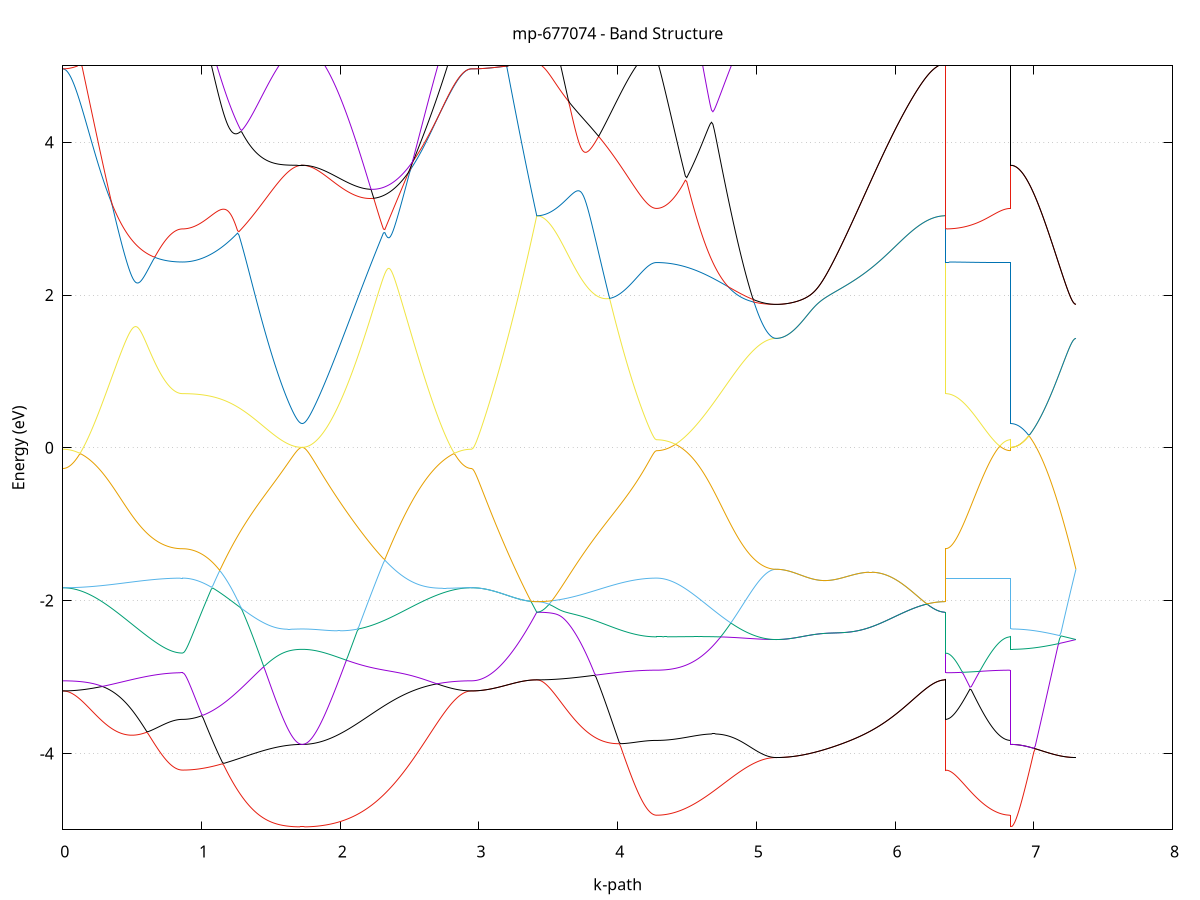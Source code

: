 set title 'mp-677074 - Band Structure'
set xlabel 'k-path'
set ylabel 'Energy (eV)'
set grid y
set yrange [-5:5]
set terminal png size 800,600
set output 'mp-677074_bands_gnuplot.png'
plot '-' using 1:2 with lines notitle, '-' using 1:2 with lines notitle, '-' using 1:2 with lines notitle, '-' using 1:2 with lines notitle, '-' using 1:2 with lines notitle, '-' using 1:2 with lines notitle, '-' using 1:2 with lines notitle, '-' using 1:2 with lines notitle, '-' using 1:2 with lines notitle, '-' using 1:2 with lines notitle, '-' using 1:2 with lines notitle, '-' using 1:2 with lines notitle, '-' using 1:2 with lines notitle, '-' using 1:2 with lines notitle, '-' using 1:2 with lines notitle, '-' using 1:2 with lines notitle, '-' using 1:2 with lines notitle, '-' using 1:2 with lines notitle, '-' using 1:2 with lines notitle, '-' using 1:2 with lines notitle, '-' using 1:2 with lines notitle, '-' using 1:2 with lines notitle, '-' using 1:2 with lines notitle, '-' using 1:2 with lines notitle, '-' using 1:2 with lines notitle, '-' using 1:2 with lines notitle, '-' using 1:2 with lines notitle, '-' using 1:2 with lines notitle, '-' using 1:2 with lines notitle, '-' using 1:2 with lines notitle, '-' using 1:2 with lines notitle, '-' using 1:2 with lines notitle, '-' using 1:2 with lines notitle, '-' using 1:2 with lines notitle, '-' using 1:2 with lines notitle, '-' using 1:2 with lines notitle, '-' using 1:2 with lines notitle, '-' using 1:2 with lines notitle, '-' using 1:2 with lines notitle, '-' using 1:2 with lines notitle, '-' using 1:2 with lines notitle, '-' using 1:2 with lines notitle, '-' using 1:2 with lines notitle, '-' using 1:2 with lines notitle, '-' using 1:2 with lines notitle, '-' using 1:2 with lines notitle, '-' using 1:2 with lines notitle, '-' using 1:2 with lines notitle, '-' using 1:2 with lines notitle, '-' using 1:2 with lines notitle, '-' using 1:2 with lines notitle, '-' using 1:2 with lines notitle, '-' using 1:2 with lines notitle, '-' using 1:2 with lines notitle, '-' using 1:2 with lines notitle, '-' using 1:2 with lines notitle, '-' using 1:2 with lines notitle, '-' using 1:2 with lines notitle, '-' using 1:2 with lines notitle, '-' using 1:2 with lines notitle, '-' using 1:2 with lines notitle, '-' using 1:2 with lines notitle, '-' using 1:2 with lines notitle, '-' using 1:2 with lines notitle
0.000000 -17.945251
0.009920 -17.945351
0.019840 -17.945251
0.029760 -17.945351
0.039680 -17.945451
0.049600 -17.945451
0.059521 -17.945651
0.069441 -17.945751
0.079361 -17.945851
0.089281 -17.946051
0.099201 -17.946251
0.109121 -17.946551
0.119041 -17.946851
0.128961 -17.947151
0.138881 -17.947451
0.148801 -17.947851
0.158721 -17.948351
0.168641 -17.948851
0.178562 -17.949451
0.188482 -17.950151
0.198402 -17.950951
0.208322 -17.951751
0.218242 -17.952651
0.228162 -17.953651
0.238082 -17.954751
0.248002 -17.955851
0.257922 -17.957151
0.267842 -17.958551
0.277762 -17.960151
0.287682 -17.961751
0.297603 -17.963451
0.307523 -17.965251
0.317443 -17.967151
0.327363 -17.969151
0.337283 -17.971351
0.347203 -17.973551
0.357123 -17.975851
0.367043 -17.978251
0.376963 -17.980751
0.386883 -17.983351
0.396803 -17.985951
0.406723 -17.988651
0.416644 -17.991451
0.426564 -17.994251
0.436484 -17.997051
0.446404 -17.999951
0.456324 -18.002851
0.466244 -18.005751
0.476164 -18.008751
0.486084 -18.011651
0.496004 -18.014651
0.505924 -18.017551
0.515844 -18.020551
0.525765 -18.023451
0.535685 -18.026351
0.545605 -18.029151
0.555525 -18.032051
0.565445 -18.034851
0.575365 -18.037551
0.585285 -18.040351
0.595205 -18.042951
0.605125 -18.045551
0.615045 -18.048051
0.624965 -18.050551
0.634885 -18.052951
0.644806 -18.055251
0.654726 -18.057451
0.664646 -18.059551
0.674566 -18.061651
0.684486 -18.063651
0.694406 -18.065551
0.704326 -18.067351
0.714246 -18.069051
0.724166 -18.070651
0.734086 -18.072151
0.744006 -18.073551
0.753926 -18.074851
0.763847 -18.075951
0.773767 -18.077051
0.783687 -18.078051
0.793607 -18.078951
0.803527 -18.079651
0.813447 -18.080351
0.823367 -18.080851
0.833287 -18.081251
0.843207 -18.081551
0.853127 -18.081651
0.863047 -18.081751
0.863047 -18.081751
0.872967 -18.081751
0.882888 -18.081651
0.892808 -18.081651
0.902728 -18.081551
0.912648 -18.081351
0.922568 -18.081251
0.932488 -18.081051
0.942408 -18.080851
0.952328 -18.080651
0.962248 -18.080451
0.972168 -18.080151
0.982088 -18.079851
0.992009 -18.079551
1.001929 -18.079151
1.011849 -18.078751
1.021769 -18.078351
1.031689 -18.077951
1.041609 -18.077551
1.051529 -18.077051
1.061449 -18.076551
1.071369 -18.076051
1.081289 -18.075551
1.091209 -18.074951
1.101129 -18.074451
1.111050 -18.073851
1.120970 -18.073251
1.130890 -18.072551
1.140810 -18.071951
1.150730 -18.071251
1.160650 -18.070651
1.170570 -18.069951
1.180490 -18.069251
1.190410 -18.068551
1.200330 -18.067851
1.210250 -18.067151
1.220170 -18.066351
1.230091 -18.065651
1.240011 -18.064951
1.249931 -18.064151
1.259851 -18.063351
1.269771 -18.062651
1.279691 -18.061851
1.289611 -18.061151
1.299531 -18.060351
1.309451 -18.059551
1.319371 -18.058751
1.329291 -18.058051
1.339211 -18.057251
1.349132 -18.056551
1.359052 -18.055751
1.368972 -18.055051
1.378892 -18.054251
1.388812 -18.053551
1.398732 -18.052851
1.408652 -18.052151
1.418572 -18.051451
1.428492 -18.050751
1.438412 -18.050151
1.448332 -18.049451
1.458253 -18.048851
1.468173 -18.048151
1.478093 -18.047551
1.488013 -18.046951
1.497933 -18.046351
1.507853 -18.045851
1.517773 -18.045251
1.527693 -18.044751
1.537613 -18.044251
1.547533 -18.043751
1.557453 -18.043351
1.567373 -18.042851
1.577294 -18.042451
1.587214 -18.042051
1.597134 -18.041751
1.607054 -18.041351
1.616974 -18.041051
1.626894 -18.040851
1.636814 -18.040551
1.646734 -18.040351
1.656654 -18.040151
1.666574 -18.039951
1.676494 -18.039851
1.686414 -18.039751
1.696335 -18.039651
1.706255 -18.039551
1.716175 -18.039551
1.726095 -18.039451
1.726095 -18.039451
1.736018 -18.039451
1.745941 -18.039451
1.755864 -18.039351
1.765787 -18.039151
1.775710 -18.039051
1.785633 -18.038851
1.795556 -18.038651
1.805479 -18.038351
1.815402 -18.037951
1.825325 -18.037651
1.835248 -18.037251
1.845171 -18.036851
1.855094 -18.036451
1.865017 -18.035951
1.874940 -18.035451
1.884863 -18.034851
1.894786 -18.034351
1.904709 -18.033751
1.914632 -18.033051
1.924556 -18.032351
1.934479 -18.031651
1.944402 -18.030851
1.954325 -18.030151
1.964248 -18.029351
1.974171 -18.028551
1.984094 -18.027651
1.994017 -18.026751
2.003940 -18.025851
2.013863 -18.024951
2.023786 -18.023951
2.033709 -18.022951
2.043632 -18.021951
2.053555 -18.020951
2.063478 -18.019851
2.073401 -18.018751
2.083324 -18.017651
2.093247 -18.016551
2.103170 -18.015351
2.113093 -18.014251
2.123016 -18.013051
2.132939 -18.011751
2.142862 -18.010551
2.152785 -18.009351
2.162708 -18.008151
2.172631 -18.006851
2.182554 -18.005551
2.192477 -18.004251
2.202400 -18.002951
2.212324 -18.001651
2.222247 -18.000351
2.232170 -17.999051
2.242093 -17.997751
2.252016 -17.996451
2.261939 -17.995151
2.271862 -17.993851
2.281785 -17.992451
2.291708 -17.991151
2.301631 -17.989851
2.311554 -17.988551
2.321477 -17.987251
2.331400 -17.985951
2.341323 -17.984651
2.351246 -17.983351
2.361169 -17.982051
2.371092 -17.980851
2.381015 -17.979551
2.390938 -17.978351
2.400861 -17.977051
2.410784 -17.975851
2.420707 -17.974651
2.430630 -17.973551
2.440553 -17.972351
2.450476 -17.971251
2.460399 -17.970151
2.470322 -17.969051
2.480245 -17.967951
2.490169 -17.966951
2.500092 -17.965951
2.510015 -17.964951
2.519938 -17.963951
2.529861 -17.963051
2.539784 -17.962151
2.549707 -17.961251
2.559630 -17.960351
2.569553 -17.959451
2.579476 -17.958651
2.589399 -17.957851
2.599322 -17.957151
2.609245 -17.956451
2.619168 -17.955651
2.629091 -17.954951
2.639014 -17.954351
2.648937 -17.953751
2.658860 -17.953151
2.668783 -17.952551
2.678706 -17.952051
2.688629 -17.951451
2.698552 -17.950951
2.708475 -17.950551
2.718398 -17.950051
2.728321 -17.949651
2.738244 -17.949251
2.748167 -17.948851
2.758090 -17.948451
2.768014 -17.948151
2.777937 -17.947851
2.787860 -17.947551
2.797783 -17.947251
2.807706 -17.946951
2.817629 -17.946751
2.827552 -17.946551
2.837475 -17.946351
2.847398 -17.946151
2.857321 -17.945951
2.867244 -17.945851
2.877167 -17.945751
2.887090 -17.945651
2.897013 -17.945451
2.906936 -17.945451
2.916859 -17.945351
2.926782 -17.945351
2.936705 -17.945251
2.946628 -17.945251
2.946628 -17.945251
2.956425 -17.945251
2.966221 -17.945251
2.976017 -17.944951
2.985814 -17.944751
2.995610 -17.944451
3.005406 -17.944151
3.015203 -17.943751
3.024999 -17.943251
3.034795 -17.942651
3.044592 -17.942051
3.054388 -17.941451
3.064184 -17.940651
3.073981 -17.939951
3.083777 -17.939051
3.093574 -17.938251
3.103370 -17.937251
3.113166 -17.936251
3.122963 -17.935151
3.132759 -17.934051
3.142555 -17.932851
3.152352 -17.931651
3.162148 -17.930351
3.171944 -17.929051
3.181741 -17.927651
3.191537 -17.926251
3.201333 -17.924851
3.211130 -17.923351
3.220926 -17.921751
3.230723 -17.920151
3.240519 -17.918551
3.250315 -17.916951
3.260112 -17.915251
3.269908 -17.913551
3.279704 -17.911851
3.289501 -17.910051
3.299297 -17.908251
3.309093 -17.906451
3.318890 -17.904651
3.328686 -17.902851
3.338483 -17.900951
3.348279 -17.899151
3.358075 -17.897251
3.367872 -17.895451
3.377668 -17.893551
3.387464 -17.891751
3.397261 -17.889951
3.407057 -17.888151
3.416853 -17.886351
3.416853 -17.886351
3.426773 -17.886351
3.436694 -17.886551
3.446614 -17.886751
3.456534 -17.887151
3.466454 -17.887551
3.476374 -17.888151
3.486294 -17.888851
3.496214 -17.889551
3.506134 -17.890451
3.516054 -17.891451
3.525974 -17.892551
3.535894 -17.893751
3.545814 -17.894951
3.555735 -17.896351
3.565655 -17.897851
3.575575 -17.899451
3.585495 -17.901151
3.595415 -17.902851
3.605335 -17.904751
3.615255 -17.906651
3.625175 -17.908651
3.635095 -17.910851
3.645015 -17.913051
3.654935 -17.915351
3.664856 -17.917651
3.674776 -17.920151
3.684696 -17.922651
3.694616 -17.925251
3.704536 -17.927851
3.714456 -17.930551
3.724376 -17.933351
3.734296 -17.936151
3.744216 -17.939051
3.754136 -17.941951
3.764056 -17.944951
3.773976 -17.947951
3.783897 -17.950951
3.793817 -17.954051
3.803737 -17.957151
3.813657 -17.960251
3.823577 -17.963451
3.833497 -17.966551
3.843417 -17.969751
3.853337 -17.972851
3.863257 -17.976051
3.873177 -17.979151
3.883097 -17.982351
3.893017 -17.985451
3.902938 -17.988551
3.912858 -17.991651
3.922778 -17.994751
3.932698 -17.997751
3.942618 -18.000651
3.952538 -18.003651
3.962458 -18.006551
3.972378 -18.009451
3.982298 -18.012251
3.992218 -18.014951
4.002138 -18.017651
4.012058 -18.020351
4.021979 -18.022851
4.031899 -18.025351
4.041819 -18.027751
4.051739 -18.030151
4.061659 -18.032451
4.071579 -18.034651
4.081499 -18.036751
4.091419 -18.038751
4.101339 -18.040651
4.111259 -18.042451
4.121179 -18.044251
4.131099 -18.045851
4.141020 -18.047451
4.150940 -18.048851
4.160860 -18.050251
4.170780 -18.051451
4.180700 -18.052651
4.190620 -18.053651
4.200540 -18.054651
4.210460 -18.055451
4.220380 -18.056151
4.230300 -18.056751
4.240220 -18.057251
4.250141 -18.057651
4.260061 -18.057851
4.269981 -18.058051
4.279901 -18.058151
4.279901 -18.058151
4.289821 -18.058051
4.299741 -18.058051
4.309661 -18.058051
4.319581 -18.057951
4.329501 -18.057751
4.339421 -18.057651
4.349341 -18.057451
4.359261 -18.057251
4.369182 -18.057051
4.379102 -18.056751
4.389022 -18.056451
4.398942 -18.056151
4.408862 -18.055851
4.418782 -18.055451
4.428702 -18.055051
4.438622 -18.054751
4.448542 -18.054251
4.458462 -18.053851
4.468382 -18.053351
4.478302 -18.052851
4.488223 -18.052351
4.498143 -18.051851
4.508063 -18.051251
4.517983 -18.050751
4.527903 -18.050151
4.537823 -18.049551
4.547743 -18.048951
4.557663 -18.048351
4.567583 -18.047651
4.577503 -18.046951
4.587423 -18.046351
4.597344 -18.045651
4.607264 -18.044951
4.617184 -18.044251
4.627104 -18.043451
4.637024 -18.042751
4.646944 -18.042051
4.656864 -18.041351
4.666784 -18.040551
4.676704 -18.039851
4.686624 -18.039051
4.696544 -18.038251
4.706464 -18.037551
4.716385 -18.036751
4.726305 -18.036051
4.736225 -18.035251
4.746145 -18.034551
4.756065 -18.033751
4.765985 -18.033051
4.775905 -18.032251
4.785825 -18.031451
4.795745 -18.030751
4.805665 -18.030051
4.815585 -18.029351
4.825505 -18.028651
4.835426 -18.027951
4.845346 -18.027251
4.855266 -18.026551
4.865186 -18.025951
4.875106 -18.025351
4.885026 -18.024651
4.894946 -18.024051
4.904866 -18.023451
4.914786 -18.022851
4.924706 -18.022351
4.934626 -18.021851
4.944546 -18.021251
4.954467 -18.020751
4.964387 -18.020351
4.974307 -18.019851
4.984227 -18.019451
4.994147 -18.019051
5.004067 -18.018651
5.013987 -18.018351
5.023907 -18.017951
5.033827 -18.017651
5.043747 -18.017451
5.053667 -18.017151
5.063587 -18.016951
5.073508 -18.016651
5.083428 -18.016551
5.093348 -18.016351
5.103268 -18.016251
5.113188 -18.016151
5.123108 -18.016051
5.133028 -18.016051
5.142948 -18.016051
5.142948 -18.016051
5.152871 -18.015951
5.162794 -18.015951
5.172717 -18.015851
5.182640 -18.015651
5.192563 -18.015451
5.202486 -18.015251
5.212409 -18.014951
5.222332 -18.014551
5.232256 -18.014251
5.242179 -18.013751
5.252102 -18.013351
5.262025 -18.012851
5.271948 -18.012251
5.281871 -18.011651
5.291794 -18.011051
5.301717 -18.010351
5.311640 -18.009551
5.321563 -18.008851
5.331486 -18.008051
5.341409 -18.007151
5.351332 -18.006251
5.361255 -18.005351
5.371178 -18.004451
5.381101 -18.003351
5.391024 -18.002351
5.400947 -18.001251
5.410870 -18.000151
5.420793 -17.999051
5.430716 -17.997851
5.440639 -17.996651
5.450562 -17.995451
5.460485 -17.994151
5.470408 -17.992851
5.480331 -17.991451
5.490254 -17.990151
5.500177 -17.988751
5.510100 -17.987351
5.520024 -17.985951
5.529947 -17.984451
5.539870 -17.982951
5.549793 -17.981451
5.559716 -17.979951
5.569639 -17.978351
5.579562 -17.976751
5.589485 -17.975151
5.599408 -17.973551
5.609331 -17.971951
5.619254 -17.970251
5.629177 -17.968651
5.639100 -17.966951
5.649023 -17.965251
5.658946 -17.963551
5.668869 -17.961851
5.678792 -17.960151
5.688715 -17.958451
5.698638 -17.956651
5.708561 -17.954951
5.718484 -17.953251
5.728407 -17.951551
5.738330 -17.949751
5.748253 -17.948051
5.758176 -17.946351
5.768099 -17.944651
5.778022 -17.942951
5.787945 -17.941251
5.797868 -17.939551
5.807792 -17.937851
5.817715 -17.936151
5.827638 -17.934451
5.837561 -17.932851
5.847484 -17.931151
5.857407 -17.929551
5.867330 -17.927951
5.877253 -17.926351
5.887176 -17.924851
5.897099 -17.923351
5.907022 -17.921851
5.916945 -17.920351
5.926868 -17.918851
5.936791 -17.917451
5.946714 -17.916051
5.956637 -17.914651
5.966560 -17.913251
5.976483 -17.911951
5.986406 -17.910651
5.996329 -17.909351
6.006252 -17.908151
6.016175 -17.906951
6.026098 -17.905751
6.036021 -17.904651
6.045944 -17.903551
6.055867 -17.902451
6.065790 -17.901451
6.075713 -17.900451
6.085637 -17.899451
6.095560 -17.898551
6.105483 -17.897651
6.115406 -17.896751
6.125329 -17.895951
6.135252 -17.895151
6.145175 -17.894351
6.155098 -17.893651
6.165021 -17.892951
6.174944 -17.892351
6.184867 -17.891651
6.194790 -17.891151
6.204713 -17.890551
6.214636 -17.890051
6.224559 -17.889551
6.234482 -17.889051
6.244405 -17.888651
6.254328 -17.888251
6.264251 -17.887951
6.274174 -17.887651
6.284097 -17.887351
6.294020 -17.887151
6.303943 -17.886851
6.313866 -17.886751
6.323789 -17.886551
6.333712 -17.886451
6.343635 -17.886351
6.353558 -17.886351
6.363482 -17.886351
6.363482 -18.081751
6.373278 -18.081751
6.383074 -18.081651
6.392871 -18.081551
6.402667 -18.081351
6.412463 -18.081151
6.422260 -18.080851
6.432056 -18.080551
6.441852 -18.080251
6.451649 -18.079851
6.461445 -18.079351
6.471241 -18.078951
6.481038 -18.078451
6.490834 -18.077851
6.500631 -18.077251
6.510427 -18.076651
6.520223 -18.076051
6.530020 -18.075351
6.539816 -18.074651
6.549612 -18.073951
6.559409 -18.073251
6.569205 -18.072451
6.579001 -18.071751
6.588798 -18.070951
6.598594 -18.070151
6.608390 -18.069351
6.618187 -18.068551
6.627983 -18.067851
6.637780 -18.067051
6.647576 -18.066351
6.657372 -18.065551
6.667169 -18.064851
6.676965 -18.064151
6.686761 -18.063551
6.696558 -18.062851
6.706354 -18.062251
6.716150 -18.061651
6.725947 -18.061151
6.735743 -18.060651
6.745540 -18.060151
6.755336 -18.059751
6.765132 -18.059351
6.774929 -18.059051
6.784725 -18.058751
6.794521 -18.058551
6.804318 -18.058351
6.814114 -18.058251
6.823910 -18.058151
6.833707 -18.058151
6.833707 -18.039451
6.843503 -18.039451
6.853299 -18.039351
6.863096 -18.039251
6.872892 -18.039151
6.882689 -18.038851
6.892485 -18.038651
6.902281 -18.038351
6.912078 -18.037951
6.921874 -18.037551
6.931670 -18.037151
6.941467 -18.036651
6.951263 -18.036151
6.961059 -18.035551
6.970856 -18.035051
6.980652 -18.034451
6.990448 -18.033751
7.000245 -18.033151
7.010041 -18.032351
7.019838 -18.031651
7.029634 -18.030951
7.039430 -18.030251
7.049227 -18.029451
7.059023 -18.028651
7.068819 -18.027851
7.078616 -18.027151
7.088412 -18.026351
7.098208 -18.025551
7.108005 -18.024851
7.117801 -18.024051
7.127598 -18.023451
7.137394 -18.022751
7.147190 -18.022051
7.156987 -18.021351
7.166783 -18.020651
7.176579 -18.020051
7.186376 -18.019451
7.196172 -18.018951
7.205968 -18.018451
7.215765 -18.017951
7.225561 -18.017651
7.235357 -18.017251
7.245154 -18.016951
7.254950 -18.016651
7.264747 -18.016451
7.274543 -18.016251
7.284339 -18.016151
7.294136 -18.016051
7.303932 -18.016051
e
0.000000 -17.847551
0.009920 -17.847551
0.019840 -17.847651
0.029760 -17.847851
0.039680 -17.848051
0.049600 -17.848351
0.059521 -17.848751
0.069441 -17.849151
0.079361 -17.849651
0.089281 -17.850151
0.099201 -17.850751
0.109121 -17.851351
0.119041 -17.852051
0.128961 -17.852851
0.138881 -17.853551
0.148801 -17.854351
0.158721 -17.855051
0.168641 -17.855951
0.178562 -17.856751
0.188482 -17.857551
0.198402 -17.858351
0.208322 -17.859251
0.218242 -17.860051
0.228162 -17.860851
0.238082 -17.861551
0.248002 -17.862251
0.257922 -17.862951
0.267842 -17.863551
0.277762 -17.864151
0.287682 -17.864651
0.297603 -17.865151
0.307523 -17.865551
0.317443 -17.865851
0.327363 -17.866151
0.337283 -17.866351
0.347203 -17.866451
0.357123 -17.866551
0.367043 -17.866551
0.376963 -17.866451
0.386883 -17.866351
0.396803 -17.866251
0.406723 -17.866051
0.416644 -17.865751
0.426564 -17.865451
0.436484 -17.865151
0.446404 -17.864751
0.456324 -17.864351
0.466244 -17.863851
0.476164 -17.863351
0.486084 -17.862851
0.496004 -17.862351
0.505924 -17.861851
0.515844 -17.861251
0.525765 -17.860751
0.535685 -17.860151
0.545605 -17.859551
0.555525 -17.858951
0.565445 -17.858351
0.575365 -17.857751
0.585285 -17.857151
0.595205 -17.856551
0.605125 -17.855951
0.615045 -17.855351
0.624965 -17.854751
0.634885 -17.854251
0.644806 -17.853651
0.654726 -17.853151
0.664646 -17.852551
0.674566 -17.852051
0.684486 -17.851651
0.694406 -17.851151
0.704326 -17.850651
0.714246 -17.850251
0.724166 -17.849851
0.734086 -17.849451
0.744006 -17.849051
0.753926 -17.848751
0.763847 -17.848451
0.773767 -17.848151
0.783687 -17.847951
0.793607 -17.847651
0.803527 -17.847451
0.813447 -17.847351
0.823367 -17.847151
0.833287 -17.847051
0.843207 -17.846951
0.853127 -17.846951
0.863047 -17.846951
0.863047 -17.846951
0.872967 -17.846951
0.882888 -17.847151
0.892808 -17.847451
0.902728 -17.847851
0.912648 -17.848451
0.922568 -17.849051
0.932488 -17.849851
0.942408 -17.850751
0.952328 -17.851751
0.962248 -17.852951
0.972168 -17.854151
0.982088 -17.855551
0.992009 -17.857051
1.001929 -17.858651
1.011849 -17.860351
1.021769 -17.862151
1.031689 -17.864051
1.041609 -17.866151
1.051529 -17.868251
1.061449 -17.870451
1.071369 -17.872751
1.081289 -17.875151
1.091209 -17.877651
1.101129 -17.880251
1.111050 -17.882951
1.120970 -17.885751
1.130890 -17.888551
1.140810 -17.891551
1.150730 -17.894451
1.160650 -17.897551
1.170570 -17.900651
1.180490 -17.903851
1.190410 -17.907151
1.200330 -17.910351
1.210250 -17.913751
1.220170 -17.917151
1.230091 -17.920551
1.240011 -17.923951
1.249931 -17.927451
1.259851 -17.930951
1.269771 -17.934451
1.279691 -17.937951
1.289611 -17.941451
1.299531 -17.945051
1.309451 -17.948551
1.319371 -17.952051
1.329291 -17.955551
1.339211 -17.959051
1.349132 -17.962551
1.359052 -17.965951
1.368972 -17.969351
1.378892 -17.972651
1.388812 -17.976051
1.398732 -17.979251
1.408652 -17.982551
1.418572 -17.985651
1.428492 -17.988751
1.438412 -17.991851
1.448332 -17.994751
1.458253 -17.997751
1.468173 -18.000551
1.478093 -18.003251
1.488013 -18.006051
1.497933 -18.008551
1.507853 -18.011051
1.517773 -18.013451
1.527693 -18.015851
1.537613 -18.018051
1.547533 -18.020151
1.557453 -18.022151
1.567373 -18.024051
1.577294 -18.025951
1.587214 -18.027551
1.597134 -18.029151
1.607054 -18.030651
1.616974 -18.032051
1.626894 -18.033351
1.636814 -18.034551
1.646734 -18.035551
1.656654 -18.036451
1.666574 -18.037251
1.676494 -18.037951
1.686414 -18.038551
1.696335 -18.038951
1.706255 -18.039251
1.716175 -18.039451
1.726095 -18.039451
1.726095 -18.039451
1.736018 -18.039451
1.745941 -18.039351
1.755864 -18.039251
1.765787 -18.039051
1.775710 -18.038751
1.785633 -18.038451
1.795556 -18.038051
1.805479 -18.037551
1.815402 -18.037051
1.825325 -18.036551
1.835248 -18.035951
1.845171 -18.035251
1.855094 -18.034551
1.865017 -18.033751
1.874940 -18.032851
1.884863 -18.031951
1.894786 -18.031051
1.904709 -18.030051
1.914632 -18.028951
1.924556 -18.027951
1.934479 -18.026751
1.944402 -18.025551
1.954325 -18.024251
1.964248 -18.022951
1.974171 -18.021651
1.984094 -18.020251
1.994017 -18.018751
2.003940 -18.017251
2.013863 -18.015651
2.023786 -18.014151
2.033709 -18.012451
2.043632 -18.010751
2.053555 -18.009051
2.063478 -18.007251
2.073401 -18.005451
2.083324 -18.003651
2.093247 -18.001651
2.103170 -17.999751
2.113093 -17.997751
2.123016 -17.995851
2.132939 -17.993751
2.142862 -17.991751
2.152785 -17.989651
2.162708 -17.987451
2.172631 -17.985351
2.182554 -17.983151
2.192477 -17.980951
2.202400 -17.978751
2.212324 -17.976451
2.222247 -17.974151
2.232170 -17.971851
2.242093 -17.969551
2.252016 -17.967251
2.261939 -17.964851
2.271862 -17.962551
2.281785 -17.960151
2.291708 -17.957751
2.301631 -17.955351
2.311554 -17.952851
2.321477 -17.950451
2.331400 -17.948051
2.341323 -17.945551
2.351246 -17.943151
2.361169 -17.940751
2.371092 -17.938251
2.381015 -17.935851
2.390938 -17.933451
2.400861 -17.930951
2.410784 -17.928551
2.420707 -17.926151
2.430630 -17.923751
2.440553 -17.921351
2.450476 -17.918951
2.460399 -17.916551
2.470322 -17.914151
2.480245 -17.911851
2.490169 -17.909551
2.500092 -17.907251
2.510015 -17.904951
2.519938 -17.902651
2.529861 -17.900451
2.539784 -17.898251
2.549707 -17.896051
2.559630 -17.893851
2.569553 -17.891751
2.579476 -17.889651
2.589399 -17.887651
2.599322 -17.885551
2.609245 -17.883651
2.619168 -17.881751
2.629091 -17.879851
2.639014 -17.877951
2.648937 -17.876151
2.658860 -17.874351
2.668783 -17.872651
2.678706 -17.870951
2.688629 -17.869351
2.698552 -17.867751
2.708475 -17.866251
2.718398 -17.864751
2.728321 -17.863351
2.738244 -17.861951
2.748167 -17.860651
2.758090 -17.859451
2.768014 -17.858251
2.777937 -17.857051
2.787860 -17.856051
2.797783 -17.855051
2.807706 -17.854051
2.817629 -17.853151
2.827552 -17.852351
2.837475 -17.851551
2.847398 -17.850851
2.857321 -17.850251
2.867244 -17.849651
2.877167 -17.849151
2.887090 -17.848751
2.897013 -17.848351
2.906936 -17.848051
2.916859 -17.847851
2.926782 -17.847651
2.936705 -17.847551
2.946628 -17.847551
2.946628 -17.847551
2.956425 -17.847551
2.966221 -17.847551
2.976017 -17.847551
2.985814 -17.847551
2.995610 -17.847651
3.005406 -17.847751
3.015203 -17.847851
3.024999 -17.847951
3.034795 -17.848051
3.044592 -17.848151
3.054388 -17.848351
3.064184 -17.848551
3.073981 -17.848751
3.083777 -17.849051
3.093574 -17.849351
3.103370 -17.849651
3.113166 -17.849951
3.122963 -17.850351
3.132759 -17.850851
3.142555 -17.851351
3.152352 -17.851951
3.162148 -17.852551
3.171944 -17.853151
3.181741 -17.853851
3.191537 -17.854651
3.201333 -17.855551
3.211130 -17.856351
3.220926 -17.857351
3.230723 -17.858351
3.240519 -17.859351
3.250315 -17.860451
3.260112 -17.861551
3.269908 -17.862851
3.279704 -17.864051
3.289501 -17.865451
3.299297 -17.866751
3.309093 -17.868251
3.318890 -17.869651
3.328686 -17.871251
3.338483 -17.872751
3.348279 -17.874351
3.358075 -17.875951
3.367872 -17.877551
3.377668 -17.879251
3.387464 -17.880951
3.397261 -17.882751
3.407057 -17.884551
3.416853 -17.886351
3.416853 -17.886351
3.426773 -17.886351
3.436694 -17.886251
3.446614 -17.886151
3.456534 -17.886051
3.466454 -17.885851
3.476374 -17.885551
3.486294 -17.885351
3.496214 -17.885051
3.506134 -17.884751
3.516054 -17.884351
3.525974 -17.883951
3.535894 -17.883551
3.545814 -17.883151
3.555735 -17.882651
3.565655 -17.882051
3.575575 -17.881551
3.585495 -17.880951
3.595415 -17.880351
3.605335 -17.879651
3.615255 -17.878951
3.625175 -17.878251
3.635095 -17.877451
3.645015 -17.876751
3.654935 -17.875951
3.664856 -17.875051
3.674776 -17.874251
3.684696 -17.873351
3.694616 -17.872451
3.704536 -17.871451
3.714456 -17.870551
3.724376 -17.869551
3.734296 -17.868651
3.744216 -17.867651
3.754136 -17.866651
3.764056 -17.865551
3.773976 -17.864551
3.783897 -17.863451
3.793817 -17.862451
3.803737 -17.861351
3.813657 -17.860251
3.823577 -17.859251
3.833497 -17.858151
3.843417 -17.857051
3.853337 -17.855951
3.863257 -17.854851
3.873177 -17.853851
3.883097 -17.852751
3.893017 -17.851651
3.902938 -17.850551
3.912858 -17.849451
3.922778 -17.848451
3.932698 -17.847351
3.942618 -17.846351
3.952538 -17.845351
3.962458 -17.844251
3.972378 -17.843351
3.982298 -17.842351
3.992218 -17.841351
4.002138 -17.840451
4.012058 -17.839551
4.021979 -17.838651
4.031899 -17.837751
4.041819 -17.836851
4.051739 -17.836051
4.061659 -17.835251
4.071579 -17.834451
4.081499 -17.833751
4.091419 -17.833051
4.101339 -17.832351
4.111259 -17.831651
4.121179 -17.831051
4.131099 -17.830451
4.141020 -17.829951
4.150940 -17.829451
4.160860 -17.828951
4.170780 -17.828451
4.180700 -17.828051
4.190620 -17.827751
4.200540 -17.827351
4.210460 -17.827051
4.220380 -17.826851
4.230300 -17.826551
4.240220 -17.826351
4.250141 -17.826251
4.260061 -17.826151
4.269981 -17.826051
4.279901 -17.826051
4.279901 -17.826051
4.289821 -17.826151
4.299741 -17.826351
4.309661 -17.826651
4.319581 -17.827051
4.329501 -17.827651
4.339421 -17.828251
4.349341 -17.829051
4.359261 -17.830051
4.369182 -17.831051
4.379102 -17.832251
4.389022 -17.833451
4.398942 -17.834851
4.408862 -17.836351
4.418782 -17.838051
4.428702 -17.839751
4.438622 -17.841651
4.448542 -17.843551
4.458462 -17.845651
4.468382 -17.847751
4.478302 -17.850051
4.488223 -17.852451
4.498143 -17.854851
4.508063 -17.857451
4.517983 -17.860051
4.527903 -17.862751
4.537823 -17.865551
4.547743 -17.868451
4.557663 -17.871351
4.567583 -17.874451
4.577503 -17.877451
4.587423 -17.880651
4.597344 -17.883751
4.607264 -17.887051
4.617184 -17.890251
4.627104 -17.893551
4.637024 -17.896951
4.646944 -17.900351
4.656864 -17.903751
4.666784 -17.907151
4.676704 -17.910651
4.686624 -17.914051
4.696544 -17.917551
4.706464 -17.921051
4.716385 -17.924451
4.726305 -17.927951
4.736225 -17.931451
4.746145 -17.934851
4.756065 -17.938251
4.765985 -17.941651
4.775905 -17.944951
4.785825 -17.948251
4.795745 -17.951551
4.805665 -17.954751
4.815585 -17.957951
4.825505 -17.961051
4.835426 -17.964151
4.845346 -17.967151
4.855266 -17.970051
4.865186 -17.972951
4.875106 -17.975751
4.885026 -17.978551
4.894946 -17.981151
4.904866 -17.983751
4.914786 -17.986251
4.924706 -17.988651
4.934626 -17.991051
4.944546 -17.993251
4.954467 -17.995351
4.964387 -17.997451
4.974307 -17.999451
4.984227 -18.001251
4.994147 -18.003051
5.004067 -18.004651
5.013987 -18.006251
5.023907 -18.007651
5.033827 -18.008951
5.043747 -18.010251
5.053667 -18.011351
5.063587 -18.012251
5.073508 -18.013151
5.083428 -18.013951
5.093348 -18.014551
5.103268 -18.015051
5.113188 -18.015451
5.123108 -18.015751
5.133028 -18.015951
5.142948 -18.016051
5.142948 -18.016051
5.152871 -18.015951
5.162794 -18.015951
5.172717 -18.015851
5.182640 -18.015651
5.192563 -18.015451
5.202486 -18.015251
5.212409 -18.014951
5.222332 -18.014551
5.232256 -18.014251
5.242179 -18.013751
5.252102 -18.013351
5.262025 -18.012851
5.271948 -18.012251
5.281871 -18.011651
5.291794 -18.011051
5.301717 -18.010351
5.311640 -18.009551
5.321563 -18.008851
5.331486 -18.008051
5.341409 -18.007151
5.351332 -18.006251
5.361255 -18.005351
5.371178 -18.004451
5.381101 -18.003351
5.391024 -18.002351
5.400947 -18.001251
5.410870 -18.000151
5.420793 -17.999051
5.430716 -17.997851
5.440639 -17.996651
5.450562 -17.995451
5.460485 -17.994151
5.470408 -17.992851
5.480331 -17.991451
5.490254 -17.990151
5.500177 -17.988751
5.510100 -17.987351
5.520024 -17.985951
5.529947 -17.984451
5.539870 -17.982951
5.549793 -17.981451
5.559716 -17.979951
5.569639 -17.978351
5.579562 -17.976751
5.589485 -17.975151
5.599408 -17.973551
5.609331 -17.971951
5.619254 -17.970251
5.629177 -17.968651
5.639100 -17.966951
5.649023 -17.965251
5.658946 -17.963551
5.668869 -17.961851
5.678792 -17.960151
5.688715 -17.958451
5.698638 -17.956651
5.708561 -17.954951
5.718484 -17.953251
5.728407 -17.951551
5.738330 -17.949751
5.748253 -17.948051
5.758176 -17.946351
5.768099 -17.944651
5.778022 -17.942951
5.787945 -17.941251
5.797868 -17.939551
5.807792 -17.937851
5.817715 -17.936151
5.827638 -17.934451
5.837561 -17.932851
5.847484 -17.931151
5.857407 -17.929551
5.867330 -17.927951
5.877253 -17.926351
5.887176 -17.924851
5.897099 -17.923351
5.907022 -17.921851
5.916945 -17.920351
5.926868 -17.918851
5.936791 -17.917451
5.946714 -17.916051
5.956637 -17.914651
5.966560 -17.913251
5.976483 -17.911951
5.986406 -17.910651
5.996329 -17.909351
6.006252 -17.908151
6.016175 -17.906951
6.026098 -17.905751
6.036021 -17.904651
6.045944 -17.903551
6.055867 -17.902451
6.065790 -17.901451
6.075713 -17.900451
6.085637 -17.899451
6.095560 -17.898551
6.105483 -17.897651
6.115406 -17.896751
6.125329 -17.895951
6.135252 -17.895151
6.145175 -17.894351
6.155098 -17.893651
6.165021 -17.892951
6.174944 -17.892351
6.184867 -17.891651
6.194790 -17.891151
6.204713 -17.890551
6.214636 -17.890051
6.224559 -17.889551
6.234482 -17.889051
6.244405 -17.888651
6.254328 -17.888251
6.264251 -17.887951
6.274174 -17.887651
6.284097 -17.887351
6.294020 -17.887151
6.303943 -17.886851
6.313866 -17.886751
6.323789 -17.886551
6.333712 -17.886451
6.343635 -17.886351
6.353558 -17.886351
6.363482 -17.886351
6.363482 -17.846951
6.373278 -17.846951
6.383074 -17.846851
6.392871 -17.846751
6.402667 -17.846651
6.412463 -17.846451
6.422260 -17.846151
6.432056 -17.845851
6.441852 -17.845551
6.451649 -17.845251
6.461445 -17.844851
6.471241 -17.844351
6.481038 -17.843951
6.490834 -17.843351
6.500631 -17.842851
6.510427 -17.842351
6.520223 -17.841751
6.530020 -17.841151
6.539816 -17.840451
6.549612 -17.839851
6.559409 -17.839151
6.569205 -17.838551
6.579001 -17.837851
6.588798 -17.837151
6.598594 -17.836451
6.608390 -17.835751
6.618187 -17.835151
6.627983 -17.834451
6.637780 -17.833751
6.647576 -17.833151
6.657372 -17.832451
6.667169 -17.831851
6.676965 -17.831251
6.686761 -17.830651
6.696558 -17.830151
6.706354 -17.829651
6.716150 -17.829151
6.725947 -17.828651
6.735743 -17.828251
6.745540 -17.827851
6.755336 -17.827451
6.765132 -17.827151
6.774929 -17.826851
6.784725 -17.826651
6.794521 -17.826451
6.804318 -17.826251
6.814114 -17.826151
6.823910 -17.826051
6.833707 -17.826051
6.833707 -18.039451
6.843503 -18.039451
6.853299 -18.039351
6.863096 -18.039251
6.872892 -18.039151
6.882689 -18.038851
6.892485 -18.038651
6.902281 -18.038351
6.912078 -18.037951
6.921874 -18.037551
6.931670 -18.037151
6.941467 -18.036651
6.951263 -18.036151
6.961059 -18.035551
6.970856 -18.035051
6.980652 -18.034451
6.990448 -18.033751
7.000245 -18.033151
7.010041 -18.032351
7.019838 -18.031651
7.029634 -18.030951
7.039430 -18.030251
7.049227 -18.029451
7.059023 -18.028651
7.068819 -18.027851
7.078616 -18.027151
7.088412 -18.026351
7.098208 -18.025551
7.108005 -18.024851
7.117801 -18.024051
7.127598 -18.023451
7.137394 -18.022751
7.147190 -18.022051
7.156987 -18.021351
7.166783 -18.020651
7.176579 -18.020051
7.186376 -18.019451
7.196172 -18.018951
7.205968 -18.018451
7.215765 -18.017951
7.225561 -18.017651
7.235357 -18.017251
7.245154 -18.016951
7.254950 -18.016651
7.264747 -18.016451
7.274543 -18.016251
7.284339 -18.016151
7.294136 -18.016051
7.303932 -18.016051
e
0.000000 -17.127451
0.009920 -17.127451
0.019840 -17.127251
0.029760 -17.127051
0.039680 -17.126751
0.049600 -17.126351
0.059521 -17.125851
0.069441 -17.125251
0.079361 -17.124651
0.089281 -17.123851
0.099201 -17.123051
0.109121 -17.122151
0.119041 -17.121151
0.128961 -17.120051
0.138881 -17.118951
0.148801 -17.117751
0.158721 -17.116451
0.168641 -17.115051
0.178562 -17.113651
0.188482 -17.112151
0.198402 -17.110551
0.208322 -17.108951
0.218242 -17.107351
0.228162 -17.105651
0.238082 -17.103851
0.248002 -17.102051
0.257922 -17.103551
0.267842 -17.106451
0.277762 -17.109251
0.287682 -17.111951
0.297603 -17.114451
0.307523 -17.116951
0.317443 -17.119351
0.327363 -17.121651
0.337283 -17.123851
0.347203 -17.125851
0.357123 -17.127851
0.367043 -17.129751
0.376963 -17.131651
0.386883 -17.133351
0.396803 -17.134951
0.406723 -17.136551
0.416644 -17.138051
0.426564 -17.139451
0.436484 -17.140851
0.446404 -17.142051
0.456324 -17.143351
0.466244 -17.144451
0.476164 -17.145551
0.486084 -17.146551
0.496004 -17.147451
0.505924 -17.148351
0.515844 -17.149251
0.525765 -17.150051
0.535685 -17.150751
0.545605 -17.151451
0.555525 -17.152151
0.565445 -17.152751
0.575365 -17.153351
0.585285 -17.153851
0.595205 -17.154351
0.605125 -17.154851
0.615045 -17.155251
0.624965 -17.155651
0.634885 -17.156051
0.644806 -17.156351
0.654726 -17.156651
0.664646 -17.156951
0.674566 -17.157251
0.684486 -17.157451
0.694406 -17.157751
0.704326 -17.157951
0.714246 -17.158051
0.724166 -17.158251
0.734086 -17.158451
0.744006 -17.158551
0.753926 -17.158651
0.763847 -17.158751
0.773767 -17.158851
0.783687 -17.158951
0.793607 -17.159051
0.803527 -17.159151
0.813447 -17.159151
0.823367 -17.159251
0.833287 -17.159251
0.843207 -17.159251
0.853127 -17.159251
0.863047 -17.159251
0.863047 -17.159251
0.872967 -17.159251
0.882888 -17.159151
0.892808 -17.158951
0.902728 -17.158751
0.912648 -17.158551
0.922568 -17.158151
0.932488 -17.157751
0.942408 -17.157351
0.952328 -17.156851
0.962248 -17.156251
0.972168 -17.155651
0.982088 -17.154951
0.992009 -17.154251
1.001929 -17.153451
1.011849 -17.152651
1.021769 -17.151851
1.031689 -17.150951
1.041609 -17.150051
1.051529 -17.149051
1.061449 -17.148051
1.071369 -17.147051
1.081289 -17.145951
1.091209 -17.144951
1.101129 -17.143851
1.111050 -17.142751
1.120970 -17.141651
1.130890 -17.140551
1.140810 -17.139351
1.150730 -17.138251
1.160650 -17.137151
1.170570 -17.136051
1.180490 -17.134951
1.190410 -17.133851
1.200330 -17.132751
1.210250 -17.131751
1.220170 -17.130751
1.230091 -17.129751
1.240011 -17.128751
1.249931 -17.127751
1.259851 -17.126851
1.269771 -17.125851
1.279691 -17.124951
1.289611 -17.124151
1.299531 -17.123251
1.309451 -17.122451
1.319371 -17.121651
1.329291 -17.120951
1.339211 -17.120151
1.349132 -17.119451
1.359052 -17.118751
1.368972 -17.118051
1.378892 -17.117451
1.388812 -17.116751
1.398732 -17.116151
1.408652 -17.115551
1.418572 -17.115051
1.428492 -17.114451
1.438412 -17.113951
1.448332 -17.113451
1.458253 -17.112951
1.468173 -17.112451
1.478093 -17.112051
1.488013 -17.111651
1.497933 -17.111151
1.507853 -17.110751
1.517773 -17.110451
1.527693 -17.110051
1.537613 -17.109651
1.547533 -17.109351
1.557453 -17.109051
1.567373 -17.108751
1.577294 -17.108451
1.587214 -17.108251
1.597134 -17.107951
1.607054 -17.107751
1.616974 -17.107551
1.626894 -17.107351
1.636814 -17.107251
1.646734 -17.107051
1.656654 -17.106951
1.666574 -17.106851
1.676494 -17.106751
1.686414 -17.106651
1.696335 -17.106551
1.706255 -17.106551
1.716175 -17.106551
1.726095 -17.106551
1.726095 -17.106551
1.736018 -17.106551
1.745941 -17.106551
1.755864 -17.106551
1.765787 -17.106651
1.775710 -17.106751
1.785633 -17.106851
1.795556 -17.106951
1.805479 -17.107051
1.815402 -17.107251
1.825325 -17.107351
1.835248 -17.107551
1.845171 -17.107751
1.855094 -17.107951
1.865017 -17.108251
1.874940 -17.108451
1.884863 -17.108751
1.894786 -17.108951
1.904709 -17.109251
1.914632 -17.109551
1.924556 -17.109951
1.934479 -17.110251
1.944402 -17.110551
1.954325 -17.110951
1.964248 -17.111251
1.974171 -17.111651
1.984094 -17.112051
1.994017 -17.112451
2.003940 -17.112851
2.013863 -17.113251
2.023786 -17.113651
2.033709 -17.114051
2.043632 -17.114551
2.053555 -17.114951
2.063478 -17.115351
2.073401 -17.115851
2.083324 -17.116251
2.093247 -17.116651
2.103170 -17.117151
2.113093 -17.117551
2.123016 -17.117951
2.132939 -17.118451
2.142862 -17.118851
2.152785 -17.119251
2.162708 -17.119651
2.172631 -17.120051
2.182554 -17.120451
2.192477 -17.120851
2.202400 -17.121251
2.212324 -17.121651
2.222247 -17.121951
2.232170 -17.122251
2.242093 -17.122651
2.252016 -17.122951
2.261939 -17.123151
2.271862 -17.123451
2.281785 -17.123651
2.291708 -17.123851
2.301631 -17.124051
2.311554 -17.124251
2.321477 -17.124351
2.331400 -17.124451
2.341323 -17.124551
2.351246 -17.124551
2.361169 -17.124551
2.371092 -17.124551
2.381015 -17.124451
2.390938 -17.124351
2.400861 -17.124151
2.410784 -17.123951
2.420707 -17.123651
2.430630 -17.123351
2.440553 -17.123051
2.450476 -17.122651
2.460399 -17.122151
2.470322 -17.121651
2.480245 -17.121151
2.490169 -17.120451
2.500092 -17.119851
2.510015 -17.119051
2.519938 -17.118251
2.529861 -17.117351
2.539784 -17.116451
2.549707 -17.115351
2.559630 -17.114251
2.569553 -17.113151
2.579476 -17.111851
2.589399 -17.110551
2.599322 -17.109151
2.609245 -17.107651
2.619168 -17.106051
2.629091 -17.104351
2.639014 -17.102651
2.648937 -17.100751
2.658860 -17.098851
2.668783 -17.096751
2.678706 -17.095751
2.688629 -17.097951
2.698552 -17.100151
2.708475 -17.102251
2.718398 -17.104251
2.728321 -17.106151
2.738244 -17.108051
2.748167 -17.109751
2.758090 -17.111451
2.768014 -17.113151
2.777937 -17.114651
2.787860 -17.116051
2.797783 -17.117451
2.807706 -17.118751
2.817629 -17.119951
2.827552 -17.121051
2.837475 -17.122051
2.847398 -17.122951
2.857321 -17.123851
2.867244 -17.124551
2.877167 -17.125251
2.887090 -17.125851
2.897013 -17.126351
2.906936 -17.126751
2.916859 -17.127051
2.926782 -17.127251
2.936705 -17.127451
2.946628 -17.127451
2.946628 -17.127451
2.956425 -17.127451
2.966221 -17.127651
2.976017 -17.127751
2.985814 -17.128051
2.995610 -17.128251
3.005406 -17.128551
3.015203 -17.128851
3.024999 -17.129151
3.034795 -17.129351
3.044592 -17.129451
3.054388 -17.129551
3.064184 -17.129451
3.073981 -17.129351
3.083777 -17.128951
3.093574 -17.128551
3.103370 -17.127851
3.113166 -17.127051
3.122963 -17.126051
3.132759 -17.124751
3.142555 -17.123351
3.152352 -17.121751
3.162148 -17.119851
3.171944 -17.117751
3.181741 -17.115451
3.191537 -17.112951
3.201333 -17.110151
3.211130 -17.107251
3.220926 -17.103951
3.230723 -17.100551
3.240519 -17.096951
3.250315 -17.093151
3.260112 -17.089051
3.269908 -17.084851
3.279704 -17.080451
3.289501 -17.075851
3.299297 -17.071051
3.309093 -17.066051
3.318890 -17.060951
3.328686 -17.055751
3.338483 -17.050351
3.348279 -17.044751
3.358075 -17.039151
3.367872 -17.033351
3.377668 -17.027551
3.387464 -17.021551
3.397261 -17.015551
3.407057 -17.009551
3.416853 -17.003351
3.416853 -17.003351
3.426773 -17.003351
3.436694 -17.003351
3.446614 -17.003351
3.456534 -17.003351
3.466454 -17.003251
3.476374 -17.003251
3.486294 -17.003251
3.496214 -17.003151
3.506134 -17.003151
3.516054 -17.003051
3.525974 -17.003051
3.535894 -17.002951
3.545814 -17.002851
3.555735 -17.002751
3.565655 -17.002651
3.575575 -17.002651
3.585495 -17.002551
3.595415 -17.002451
3.605335 -17.003151
3.615255 -17.004151
3.625175 -17.005551
3.635095 -17.007151
3.645015 -17.008951
3.654935 -17.011051
3.664856 -17.013251
3.674776 -17.015551
3.684696 -17.017851
3.694616 -17.020151
3.704536 -17.022451
3.714456 -17.024751
3.724376 -17.026951
3.734296 -17.029151
3.744216 -17.031251
3.754136 -17.033251
3.764056 -17.035151
3.773976 -17.036951
3.783897 -17.038651
3.793817 -17.040351
3.803737 -17.041851
3.813657 -17.043351
3.823577 -17.044651
3.833497 -17.045951
3.843417 -17.047151
3.853337 -17.048351
3.863257 -17.049351
3.873177 -17.050351
3.883097 -17.051251
3.893017 -17.052051
3.902938 -17.052851
3.912858 -17.053551
3.922778 -17.054251
3.932698 -17.054851
3.942618 -17.055451
3.952538 -17.055951
3.962458 -17.056351
3.972378 -17.056851
3.982298 -17.057151
3.992218 -17.057551
4.002138 -17.057851
4.012058 -17.058151
4.021979 -17.058351
4.031899 -17.058651
4.041819 -17.058851
4.051739 -17.058951
4.061659 -17.059151
4.071579 -17.059251
4.081499 -17.059451
4.091419 -17.059551
4.101339 -17.059651
4.111259 -17.059651
4.121179 -17.059751
4.131099 -17.059851
4.141020 -17.059851
4.150940 -17.059951
4.160860 -17.059951
4.170780 -17.059951
4.180700 -17.059951
4.190620 -17.060051
4.200540 -17.060051
4.210460 -17.060051
4.220380 -17.060051
4.230300 -17.060051
4.240220 -17.060051
4.250141 -17.060051
4.260061 -17.060051
4.269981 -17.060051
4.279901 -17.060051
4.279901 -17.060051
4.289821 -17.059951
4.299741 -17.059851
4.309661 -17.059551
4.319581 -17.059051
4.329501 -17.058551
4.339421 -17.057851
4.349341 -17.057051
4.359261 -17.056151
4.369182 -17.055151
4.379102 -17.053951
4.389022 -17.052751
4.398942 -17.051351
4.408862 -17.049851
4.418782 -17.048251
4.428702 -17.046551
4.438622 -17.044751
4.448542 -17.042851
4.458462 -17.040851
4.468382 -17.038751
4.478302 -17.036651
4.488223 -17.034351
4.498143 -17.031951
4.508063 -17.029551
4.517983 -17.027051
4.527903 -17.024451
4.537823 -17.021751
4.547743 -17.019051
4.557663 -17.016251
4.567583 -17.013351
4.577503 -17.010451
4.587423 -17.007551
4.597344 -17.004551
4.607264 -17.001451
4.617184 -16.998451
4.627104 -16.995351
4.637024 -16.992151
4.646944 -16.989051
4.656864 -16.985951
4.666784 -16.982751
4.676704 -16.979651
4.686624 -16.976551
4.696544 -16.976951
4.706464 -16.978051
4.716385 -16.979151
4.726305 -16.980351
4.736225 -16.981451
4.746145 -16.982651
4.756065 -16.983751
4.765985 -16.984851
4.775905 -16.986051
4.785825 -16.987151
4.795745 -16.988251
4.805665 -16.989351
4.815585 -16.990351
4.825505 -16.991451
4.835426 -16.992451
4.845346 -16.993551
4.855266 -16.994551
4.865186 -16.995451
4.875106 -16.996451
4.885026 -16.997351
4.894946 -16.998251
4.904866 -16.999151
4.914786 -17.000051
4.924706 -17.000851
4.934626 -17.001651
4.944546 -17.002451
4.954467 -17.003151
4.964387 -17.003851
4.974307 -17.004551
4.984227 -17.005251
4.994147 -17.005851
5.004067 -17.006351
5.013987 -17.006951
5.023907 -17.007451
5.033827 -17.007851
5.043747 -17.008351
5.053667 -17.008651
5.063587 -17.009051
5.073508 -17.009351
5.083428 -17.009551
5.093348 -17.009851
5.103268 -17.010051
5.113188 -17.010151
5.123108 -17.010251
5.133028 -17.010351
5.142948 -17.010351
5.142948 -17.010351
5.152871 -17.010351
5.162794 -17.010251
5.172717 -17.010151
5.182640 -17.009951
5.192563 -17.009851
5.202486 -17.009551
5.212409 -17.009351
5.222332 -17.009051
5.232256 -17.008651
5.242179 -17.008251
5.252102 -17.007851
5.262025 -17.007351
5.271948 -17.006851
5.281871 -17.006251
5.291794 -17.005651
5.301717 -17.005051
5.311640 -17.004351
5.321563 -17.003651
5.331486 -17.002951
5.341409 -17.002151
5.351332 -17.001351
5.361255 -17.000551
5.371178 -16.999651
5.381101 -16.998751
5.391024 -16.997751
5.400947 -16.996851
5.410870 -16.995851
5.420793 -16.994751
5.430716 -16.993751
5.440639 -16.992651
5.450562 -16.991451
5.460485 -16.990351
5.470408 -16.989151
5.480331 -16.987951
5.490254 -16.986751
5.500177 -16.985451
5.510100 -16.984251
5.520024 -16.982951
5.529947 -16.981651
5.539870 -16.980351
5.549793 -16.978951
5.559716 -16.977651
5.569639 -16.976251
5.579562 -16.974851
5.589485 -16.973451
5.599408 -16.972051
5.609331 -16.970551
5.619254 -16.969151
5.629177 -16.967751
5.639100 -16.966251
5.649023 -16.964851
5.658946 -16.963351
5.668869 -16.961951
5.678792 -16.960751
5.688715 -16.961351
5.698638 -16.963251
5.708561 -16.965351
5.718484 -16.967551
5.728407 -16.969551
5.738330 -16.971651
5.748253 -16.973651
5.758176 -16.975651
5.768099 -16.977551
5.778022 -16.979451
5.787945 -16.981251
5.797868 -16.982951
5.807792 -16.984651
5.817715 -16.986251
5.827638 -16.987751
5.837561 -16.989151
5.847484 -16.990451
5.857407 -16.991751
5.867330 -16.992951
5.877253 -16.993951
5.887176 -16.994951
5.897099 -16.995851
5.907022 -16.996751
5.916945 -16.997451
5.926868 -16.998051
5.936791 -16.998651
5.946714 -16.999051
5.956637 -16.999451
5.966560 -16.999751
5.976483 -16.999951
5.986406 -17.000151
5.996329 -17.000251
6.006252 -17.000351
6.016175 -17.000351
6.026098 -17.000351
6.036021 -17.000351
6.045944 -17.000251
6.055867 -17.000151
6.065790 -17.000151
6.075713 -17.000051
6.085637 -17.000051
6.095560 -17.000051
6.105483 -17.000051
6.115406 -17.000051
6.125329 -17.000151
6.135252 -17.000251
6.145175 -17.000351
6.155098 -17.000451
6.165021 -17.000651
6.174944 -17.000751
6.184867 -17.000951
6.194790 -17.001151
6.204713 -17.001351
6.214636 -17.001551
6.224559 -17.001751
6.234482 -17.001951
6.244405 -17.002151
6.254328 -17.002251
6.264251 -17.002451
6.274174 -17.002651
6.284097 -17.002751
6.294020 -17.002951
6.303943 -17.003051
6.313866 -17.003151
6.323789 -17.003251
6.333712 -17.003251
6.343635 -17.003351
6.353558 -17.003351
6.363482 -17.003351
6.363482 -17.159251
6.373278 -17.159151
6.383074 -17.158951
6.392871 -17.158551
6.402667 -17.157951
6.412463 -17.157251
6.422260 -17.156351
6.432056 -17.155351
6.441852 -17.154051
6.451649 -17.152751
6.461445 -17.151251
6.471241 -17.149551
6.481038 -17.147651
6.490834 -17.145751
6.500631 -17.143651
6.510427 -17.141351
6.520223 -17.138951
6.530020 -17.136451
6.539816 -17.133851
6.549612 -17.131051
6.559409 -17.128151
6.569205 -17.125151
6.579001 -17.122051
6.588798 -17.118951
6.598594 -17.115651
6.608390 -17.112351
6.618187 -17.108951
6.627983 -17.105551
6.637780 -17.102151
6.647576 -17.098651
6.657372 -17.095251
6.667169 -17.091851
6.676965 -17.088551
6.686761 -17.085351
6.696558 -17.082251
6.706354 -17.079251
6.716150 -17.076451
6.725947 -17.073851
6.735743 -17.071351
6.745540 -17.069151
6.755336 -17.067251
6.765132 -17.065551
6.774929 -17.064051
6.784725 -17.062851
6.794521 -17.061851
6.804318 -17.061051
6.814114 -17.060451
6.823910 -17.060151
6.833707 -17.060051
6.833707 -17.106551
6.843503 -17.106351
6.853299 -17.106051
6.863096 -17.105551
6.872892 -17.104751
6.882689 -17.103751
6.892485 -17.102551
6.902281 -17.101151
6.912078 -17.099451
6.921874 -17.097551
6.931670 -17.095551
6.941467 -17.093251
6.951263 -17.090751
6.961059 -17.088051
6.970856 -17.085151
6.980652 -17.082151
6.990448 -17.078851
7.000245 -17.075351
7.010041 -17.071751
7.019838 -17.067851
7.029634 -17.063851
7.039430 -17.059651
7.049227 -17.055251
7.059023 -17.050751
7.068819 -17.046051
7.078616 -17.041251
7.088412 -17.036151
7.098208 -17.031051
7.108005 -17.025751
7.117801 -17.020351
7.127598 -17.017951
7.137394 -17.017551
7.147190 -17.017151
7.156987 -17.016851
7.166783 -17.016451
7.176579 -17.015951
7.186376 -17.015551
7.196172 -17.015151
7.205968 -17.014751
7.215765 -17.014351
7.225561 -17.013951
7.235357 -17.013451
7.245154 -17.013051
7.254950 -17.012551
7.264747 -17.012151
7.274543 -17.011651
7.284339 -17.011251
7.294136 -17.010751
7.303932 -17.010351
e
0.000000 -17.001451
0.009920 -17.002851
0.019840 -17.006151
0.029760 -17.010351
0.039680 -17.014951
0.049600 -17.019751
0.059521 -17.024551
0.069441 -17.029251
0.079361 -17.033951
0.089281 -17.038651
0.099201 -17.043251
0.109121 -17.047751
0.119041 -17.052151
0.128961 -17.056551
0.138881 -17.060751
0.148801 -17.064951
0.158721 -17.068951
0.168641 -17.072851
0.178562 -17.076751
0.188482 -17.080451
0.198402 -17.084051
0.208322 -17.087551
0.218242 -17.090951
0.228162 -17.094251
0.238082 -17.097551
0.248002 -17.100551
0.257922 -17.100251
0.267842 -17.098351
0.277762 -17.096451
0.287682 -17.094451
0.297603 -17.092451
0.307523 -17.090451
0.317443 -17.088451
0.327363 -17.086451
0.337283 -17.084351
0.347203 -17.082251
0.357123 -17.080151
0.367043 -17.078151
0.376963 -17.076051
0.386883 -17.073951
0.396803 -17.071851
0.406723 -17.069751
0.416644 -17.067751
0.426564 -17.065651
0.436484 -17.063651
0.446404 -17.061651
0.456324 -17.059651
0.466244 -17.057651
0.476164 -17.055751
0.486084 -17.053851
0.496004 -17.051951
0.505924 -17.050051
0.515844 -17.048251
0.525765 -17.046451
0.535685 -17.044751
0.545605 -17.043051
0.555525 -17.041451
0.565445 -17.039751
0.575365 -17.038251
0.585285 -17.036751
0.595205 -17.035251
0.605125 -17.033851
0.615045 -17.032451
0.624965 -17.031051
0.634885 -17.029851
0.644806 -17.028551
0.654726 -17.027351
0.664646 -17.026251
0.674566 -17.025151
0.684486 -17.024151
0.694406 -17.023151
0.704326 -17.022251
0.714246 -17.021451
0.724166 -17.020551
0.734086 -17.019851
0.744006 -17.019151
0.753926 -17.018451
0.763847 -17.017951
0.773767 -17.017351
0.783687 -17.016851
0.793607 -17.016451
0.803527 -17.016151
0.813447 -17.015851
0.823367 -17.015551
0.833287 -17.015351
0.843207 -17.015251
0.853127 -17.015151
0.863047 -17.015051
0.863047 -17.015051
0.872967 -17.015051
0.882888 -17.014851
0.892808 -17.014551
0.902728 -17.014051
0.912648 -17.013451
0.922568 -17.012851
0.932488 -17.011951
0.942408 -17.011051
0.952328 -17.009951
0.962248 -17.008851
0.972168 -17.007551
0.982088 -17.006151
0.992009 -17.004551
1.001929 -17.002951
1.011849 -17.001151
1.021769 -16.999351
1.031689 -16.997351
1.041609 -16.995351
1.051529 -16.993151
1.061449 -16.990951
1.071369 -16.988551
1.081289 -16.986151
1.091209 -16.983651
1.101129 -16.981051
1.111050 -16.978351
1.120970 -16.975551
1.130890 -16.972751
1.140810 -16.970651
1.150730 -16.971751
1.160650 -16.972851
1.170570 -16.973951
1.180490 -16.975151
1.190410 -16.976351
1.200330 -16.977551
1.210250 -16.978751
1.220170 -16.979951
1.230091 -16.981151
1.240011 -16.982451
1.249931 -16.983651
1.259851 -16.984951
1.269771 -16.986151
1.279691 -16.987451
1.289611 -16.988751
1.299531 -16.989951
1.309451 -16.991251
1.319371 -16.992551
1.329291 -16.993751
1.339211 -16.995051
1.349132 -16.996251
1.359052 -16.997451
1.368972 -16.998651
1.378892 -16.999851
1.388812 -17.001051
1.398732 -17.002251
1.408652 -17.003451
1.418572 -17.004551
1.428492 -17.005651
1.438412 -17.006751
1.448332 -17.007851
1.458253 -17.008951
1.468173 -17.009951
1.478093 -17.010951
1.488013 -17.011951
1.497933 -17.012851
1.507853 -17.013751
1.517773 -17.014651
1.527693 -17.015451
1.537613 -17.016251
1.547533 -17.017051
1.557453 -17.017751
1.567373 -17.018451
1.577294 -17.019151
1.587214 -17.019751
1.597134 -17.020351
1.607054 -17.020851
1.616974 -17.021351
1.626894 -17.021851
1.636814 -17.022251
1.646734 -17.022651
1.656654 -17.022951
1.666574 -17.023251
1.676494 -17.023551
1.686414 -17.023751
1.696335 -17.023851
1.706255 -17.024051
1.716175 -17.024051
1.726095 -17.024151
1.726095 -17.024151
1.736018 -17.024051
1.745941 -17.024051
1.755864 -17.023851
1.765787 -17.023751
1.775710 -17.023551
1.785633 -17.023251
1.795556 -17.022951
1.805479 -17.022651
1.815402 -17.022251
1.825325 -17.021851
1.835248 -17.021351
1.845171 -17.020851
1.855094 -17.020351
1.865017 -17.019751
1.874940 -17.019151
1.884863 -17.018451
1.894786 -17.017751
1.904709 -17.016951
1.914632 -17.016151
1.924556 -17.015351
1.934479 -17.014451
1.944402 -17.013551
1.954325 -17.012651
1.964248 -17.011651
1.974171 -17.010651
1.984094 -17.009551
1.994017 -17.008551
2.003940 -17.007451
2.013863 -17.006251
2.023786 -17.005051
2.033709 -17.003851
2.043632 -17.002651
2.053555 -17.001351
2.063478 -17.000051
2.073401 -16.998751
2.083324 -16.997451
2.093247 -16.996051
2.103170 -16.994751
2.113093 -16.993251
2.123016 -16.991851
2.132939 -16.990451
2.142862 -16.988951
2.152785 -16.987451
2.162708 -16.985951
2.172631 -16.984451
2.182554 -16.982951
2.192477 -16.981451
2.202400 -16.979851
2.212324 -16.978251
2.222247 -16.976751
2.232170 -16.975151
2.242093 -16.973551
2.252016 -16.975251
2.261939 -16.978051
2.271862 -16.980751
2.281785 -16.983351
2.291708 -16.985851
2.301631 -16.988351
2.311554 -16.990651
2.321477 -16.992951
2.331400 -16.995151
2.341323 -16.997251
2.351246 -16.999251
2.361169 -17.001151
2.371092 -17.002951
2.381015 -17.004651
2.390938 -17.006251
2.400861 -17.009451
2.410784 -17.013151
2.420707 -17.016751
2.430630 -17.020351
2.440553 -17.023851
2.450476 -17.027351
2.460399 -17.030851
2.470322 -17.034351
2.480245 -17.037851
2.490169 -17.041151
2.500092 -17.044551
2.510015 -17.047851
2.519938 -17.051151
2.529861 -17.054351
2.539784 -17.057451
2.549707 -17.060651
2.559630 -17.063651
2.569553 -17.066651
2.579476 -17.069651
2.589399 -17.072551
2.599322 -17.075351
2.609245 -17.078151
2.619168 -17.080851
2.629091 -17.083551
2.639014 -17.086151
2.648937 -17.088651
2.658860 -17.091051
2.668783 -17.093451
2.678706 -17.094651
2.688629 -17.092351
2.698552 -17.090051
2.708475 -17.087551
2.718398 -17.085051
2.728321 -17.082351
2.738244 -17.079551
2.748167 -17.076651
2.758090 -17.073651
2.768014 -17.070551
2.777937 -17.067251
2.787860 -17.063951
2.797783 -17.060451
2.807706 -17.056851
2.817629 -17.053151
2.827552 -17.049251
2.837475 -17.045351
2.847398 -17.041251
2.857321 -17.037051
2.867244 -17.032751
2.877167 -17.028351
2.887090 -17.023851
2.897013 -17.019251
2.906936 -17.014751
2.916859 -17.010251
2.926782 -17.006151
2.936705 -17.002851
2.946628 -17.001451
2.946628 -17.001451
2.956425 -17.001251
2.966221 -17.000451
2.976017 -16.999251
2.985814 -16.997451
2.995610 -16.995251
3.005406 -16.992651
3.015203 -16.989551
3.024999 -16.986051
3.034795 -16.982151
3.044592 -16.977951
3.054388 -16.975551
3.064184 -16.974551
3.073981 -16.973551
3.083777 -16.972551
3.093574 -16.971351
3.103370 -16.970151
3.113166 -16.968851
3.122963 -16.967451
3.132759 -16.966051
3.142555 -16.964551
3.152352 -16.963051
3.162148 -16.961451
3.171944 -16.959751
3.181741 -16.958051
3.191537 -16.956251
3.201333 -16.954451
3.211130 -16.952651
3.220926 -16.950751
3.230723 -16.948751
3.240519 -16.946751
3.250315 -16.944751
3.260112 -16.942751
3.269908 -16.940751
3.279704 -16.938651
3.289501 -16.936651
3.299297 -16.934651
3.309093 -16.935451
3.318890 -16.941451
3.328686 -16.947551
3.338483 -16.953651
3.348279 -16.959851
3.358075 -16.966051
3.367872 -16.972251
3.377668 -16.978551
3.387464 -16.984751
3.397261 -16.990951
3.407057 -16.997251
3.416853 -17.003351
3.416853 -17.003351
3.426773 -17.003351
3.436694 -17.003351
3.446614 -17.003251
3.456534 -17.003151
3.466454 -17.002951
3.476374 -17.002851
3.486294 -17.002651
3.496214 -17.002451
3.506134 -17.002251
3.516054 -17.002051
3.525974 -17.001851
3.535894 -17.001651
3.545814 -17.001451
3.555735 -17.001451
3.565655 -17.001451
3.575575 -17.001551
3.585495 -17.001851
3.595415 -17.002351
3.605335 -17.002351
3.615255 -17.002151
3.625175 -17.002051
3.635095 -17.001951
3.645015 -17.001851
3.654935 -17.001751
3.664856 -17.001551
3.674776 -17.001451
3.684696 -17.001251
3.694616 -17.001151
3.704536 -17.001051
3.714456 -17.000851
3.724376 -17.000751
3.734296 -17.000551
3.744216 -17.000351
3.754136 -17.000251
3.764056 -17.000051
3.773976 -16.999951
3.783897 -16.999751
3.793817 -16.999551
3.803737 -16.999451
3.813657 -16.999251
3.823577 -16.999051
3.833497 -16.998851
3.843417 -16.998751
3.853337 -16.998551
3.863257 -16.998351
3.873177 -16.998251
3.883097 -16.998051
3.893017 -16.997851
3.902938 -16.997651
3.912858 -16.997551
3.922778 -16.997351
3.932698 -16.997151
3.942618 -16.997051
3.952538 -16.996851
3.962458 -16.996751
3.972378 -16.996551
3.982298 -16.996351
3.992218 -16.996251
4.002138 -16.996051
4.012058 -16.995951
4.021979 -16.995851
4.031899 -16.995651
4.041819 -16.995551
4.051739 -16.995351
4.061659 -16.995251
4.071579 -16.995151
4.081499 -16.995051
4.091419 -16.994951
4.101339 -16.994851
4.111259 -16.994751
4.121179 -16.994651
4.131099 -16.994551
4.141020 -16.994451
4.150940 -16.994351
4.160860 -16.994251
4.170780 -16.994251
4.180700 -16.994151
4.190620 -16.994051
4.200540 -16.994051
4.210460 -16.993951
4.220380 -16.993951
4.230300 -16.993951
4.240220 -16.993851
4.250141 -16.993851
4.260061 -16.993851
4.269981 -16.993851
4.279901 -16.993851
4.279901 -16.993851
4.289821 -16.993751
4.299741 -16.993751
4.309661 -16.993751
4.319581 -16.993651
4.329501 -16.993551
4.339421 -16.993451
4.349341 -16.993251
4.359261 -16.993051
4.369182 -16.992751
4.379102 -16.992551
4.389022 -16.992151
4.398942 -16.991851
4.408862 -16.991351
4.418782 -16.990851
4.428702 -16.990251
4.438622 -16.989651
4.448542 -16.988951
4.458462 -16.988151
4.468382 -16.987351
4.478302 -16.986351
4.488223 -16.985351
4.498143 -16.984151
4.508063 -16.982951
4.517983 -16.981651
4.527903 -16.980251
4.537823 -16.978751
4.547743 -16.977151
4.557663 -16.975551
4.567583 -16.973751
4.577503 -16.971851
4.587423 -16.969951
4.597344 -16.967951
4.607264 -16.966851
4.617184 -16.967951
4.627104 -16.968951
4.637024 -16.970051
4.646944 -16.971251
4.656864 -16.972351
4.666784 -16.973451
4.676704 -16.974651
4.686624 -16.975751
4.696544 -16.975951
4.706464 -16.977151
4.716385 -16.978251
4.726305 -16.979451
4.736225 -16.980551
4.746145 -16.981751
4.756065 -16.982951
4.765985 -16.984051
4.775905 -16.985251
4.785825 -16.986351
4.795745 -16.987451
4.805665 -16.988651
4.815585 -16.989751
4.825505 -16.990851
4.835426 -16.991851
4.845346 -16.992951
4.855266 -16.993951
4.865186 -16.994951
4.875106 -16.995951
4.885026 -16.996951
4.894946 -16.997851
4.904866 -16.998751
4.914786 -16.999651
4.924706 -17.000551
4.934626 -17.001351
4.944546 -17.002151
4.954467 -17.002951
4.964387 -17.003651
4.974307 -17.004351
4.984227 -17.005051
4.994147 -17.005651
5.004067 -17.006251
5.013987 -17.006851
5.023907 -17.007351
5.033827 -17.007851
5.043747 -17.008251
5.053667 -17.008651
5.063587 -17.008951
5.073508 -17.009251
5.083428 -17.009551
5.093348 -17.009851
5.103268 -17.009951
5.113188 -17.010151
5.123108 -17.010251
5.133028 -17.010351
5.142948 -17.010351
5.142948 -17.010351
5.152871 -17.010351
5.162794 -17.010251
5.172717 -17.010151
5.182640 -17.009951
5.192563 -17.009851
5.202486 -17.009551
5.212409 -17.009351
5.222332 -17.009051
5.232256 -17.008651
5.242179 -17.008251
5.252102 -17.007851
5.262025 -17.007351
5.271948 -17.006851
5.281871 -17.006251
5.291794 -17.005651
5.301717 -17.005051
5.311640 -17.004351
5.321563 -17.003651
5.331486 -17.002951
5.341409 -17.002151
5.351332 -17.001351
5.361255 -17.000551
5.371178 -16.999651
5.381101 -16.998751
5.391024 -16.997751
5.400947 -16.996851
5.410870 -16.995751
5.420793 -16.994751
5.430716 -16.993651
5.440639 -16.992651
5.450562 -16.991451
5.460485 -16.990351
5.470408 -16.989151
5.480331 -16.987951
5.490254 -16.986751
5.500177 -16.985451
5.510100 -16.984251
5.520024 -16.982951
5.529947 -16.981651
5.539870 -16.980351
5.549793 -16.978951
5.559716 -16.977651
5.569639 -16.976251
5.579562 -16.974851
5.589485 -16.973451
5.599408 -16.972051
5.609331 -16.970551
5.619254 -16.969151
5.629177 -16.967751
5.639100 -16.966251
5.649023 -16.964851
5.658946 -16.963351
5.668869 -16.961951
5.678792 -16.960751
5.688715 -16.961351
5.698638 -16.963251
5.708561 -16.965351
5.718484 -16.967551
5.728407 -16.969551
5.738330 -16.971651
5.748253 -16.973651
5.758176 -16.975651
5.768099 -16.977551
5.778022 -16.979451
5.787945 -16.981251
5.797868 -16.982951
5.807792 -16.984651
5.817715 -16.986251
5.827638 -16.987751
5.837561 -16.989151
5.847484 -16.990451
5.857407 -16.991751
5.867330 -16.992951
5.877253 -16.993951
5.887176 -16.994951
5.897099 -16.995851
5.907022 -16.996751
5.916945 -16.997451
5.926868 -16.998051
5.936791 -16.998651
5.946714 -16.999051
5.956637 -16.999451
5.966560 -16.999751
5.976483 -16.999951
5.986406 -17.000151
5.996329 -17.000251
6.006252 -17.000351
6.016175 -17.000351
6.026098 -17.000351
6.036021 -17.000351
6.045944 -17.000251
6.055867 -17.000151
6.065790 -17.000151
6.075713 -17.000051
6.085637 -17.000051
6.095560 -17.000051
6.105483 -17.000051
6.115406 -17.000051
6.125329 -17.000151
6.135252 -17.000251
6.145175 -17.000351
6.155098 -17.000451
6.165021 -17.000651
6.174944 -17.000751
6.184867 -17.000951
6.194790 -17.001151
6.204713 -17.001351
6.214636 -17.001551
6.224559 -17.001751
6.234482 -17.001951
6.244405 -17.002151
6.254328 -17.002251
6.264251 -17.002451
6.274174 -17.002651
6.284097 -17.002751
6.294020 -17.002951
6.303943 -17.003051
6.313866 -17.003151
6.323789 -17.003251
6.333712 -17.003251
6.343635 -17.003351
6.353558 -17.003351
6.363482 -17.003351
6.363482 -17.015051
6.373278 -17.015051
6.383074 -17.015151
6.392871 -17.015151
6.402667 -17.015151
6.412463 -17.015251
6.422260 -17.015251
6.432056 -17.015351
6.441852 -17.015451
6.451649 -17.015451
6.461445 -17.015551
6.471241 -17.015651
6.481038 -17.015751
6.490834 -17.015851
6.500631 -17.015951
6.510427 -17.016051
6.520223 -17.016051
6.530020 -17.016151
6.539816 -17.016251
6.549612 -17.016251
6.559409 -17.016251
6.569205 -17.016251
6.579001 -17.016251
6.588798 -17.016151
6.598594 -17.016051
6.608390 -17.015951
6.618187 -17.015751
6.627983 -17.015451
6.637780 -17.015151
6.647576 -17.014751
6.657372 -17.014251
6.667169 -17.013651
6.676965 -17.012951
6.686761 -17.012051
6.696558 -17.011151
6.706354 -17.010051
6.716150 -17.008851
6.725947 -17.007451
6.735743 -17.006051
6.745540 -17.004451
6.755336 -17.002851
6.765132 -17.001151
6.774929 -16.999551
6.784725 -16.997951
6.794521 -16.996651
6.804318 -16.995451
6.814114 -16.994551
6.823910 -16.993951
6.833707 -16.993851
6.833707 -17.024151
6.843503 -17.024051
6.853299 -17.024051
6.863096 -17.024051
6.872892 -17.023951
6.882689 -17.023951
6.892485 -17.023851
6.902281 -17.023751
6.912078 -17.023651
6.921874 -17.023551
6.931670 -17.023351
6.941467 -17.023251
6.951263 -17.023051
6.961059 -17.022851
6.970856 -17.022651
6.980652 -17.022451
6.990448 -17.022251
7.000245 -17.022051
7.010041 -17.021751
7.019838 -17.021551
7.029634 -17.021251
7.039430 -17.020951
7.049227 -17.020651
7.059023 -17.020351
7.068819 -17.020051
7.078616 -17.019751
7.088412 -17.019351
7.098208 -17.019051
7.108005 -17.018651
7.117801 -17.018351
7.127598 -17.014751
7.137394 -17.009051
7.147190 -17.003451
7.156987 -17.003851
7.166783 -17.004251
7.176579 -17.004651
7.186376 -17.005051
7.196172 -17.005451
7.205968 -17.005851
7.215765 -17.006351
7.225561 -17.006751
7.235357 -17.007251
7.245154 -17.007651
7.254950 -17.008051
7.264747 -17.008551
7.274543 -17.008951
7.284339 -17.009451
7.294136 -17.009851
7.303932 -17.010351
e
0.000000 -16.980451
0.009920 -16.980451
0.019840 -16.980451
0.029760 -16.980451
0.039680 -16.980351
0.049600 -16.980351
0.059521 -16.980351
0.069441 -16.980251
0.079361 -16.980251
0.089281 -16.980151
0.099201 -16.980151
0.109121 -16.980051
0.119041 -16.980051
0.128961 -16.979951
0.138881 -16.979851
0.148801 -16.979751
0.158721 -16.979751
0.168641 -16.979651
0.178562 -16.979551
0.188482 -16.979451
0.198402 -16.979351
0.208322 -16.979151
0.218242 -16.979051
0.228162 -16.978951
0.238082 -16.978851
0.248002 -16.978751
0.257922 -16.978551
0.267842 -16.978451
0.277762 -16.978351
0.287682 -16.978151
0.297603 -16.978051
0.307523 -16.977851
0.317443 -16.977751
0.327363 -16.977551
0.337283 -16.977451
0.347203 -16.977251
0.357123 -16.977051
0.367043 -16.976951
0.376963 -16.976751
0.386883 -16.976651
0.396803 -16.976451
0.406723 -16.976251
0.416644 -16.976151
0.426564 -16.975951
0.436484 -16.975751
0.446404 -16.975651
0.456324 -16.975451
0.466244 -16.975251
0.476164 -16.975151
0.486084 -16.974951
0.496004 -16.974751
0.505924 -16.974651
0.515844 -16.974451
0.525765 -16.974351
0.535685 -16.974151
0.545605 -16.974051
0.555525 -16.973851
0.565445 -16.973651
0.575365 -16.973551
0.585285 -16.973451
0.595205 -16.973251
0.605125 -16.973151
0.615045 -16.972951
0.624965 -16.972851
0.634885 -16.972751
0.644806 -16.972651
0.654726 -16.972451
0.664646 -16.972351
0.674566 -16.972251
0.684486 -16.972151
0.694406 -16.972051
0.704326 -16.971951
0.714246 -16.971851
0.724166 -16.971751
0.734086 -16.971651
0.744006 -16.971651
0.753926 -16.971551
0.763847 -16.971451
0.773767 -16.971451
0.783687 -16.971351
0.793607 -16.971351
0.803527 -16.971251
0.813447 -16.971251
0.823367 -16.971251
0.833287 -16.971151
0.843207 -16.971151
0.853127 -16.971151
0.863047 -16.971151
0.863047 -16.971151
0.872967 -16.971151
0.882888 -16.971251
0.892808 -16.971351
0.902728 -16.971451
0.912648 -16.971651
0.922568 -16.971851
0.932488 -16.972151
0.942408 -16.972351
0.952328 -16.972651
0.962248 -16.972951
0.972168 -16.973251
0.982088 -16.973451
0.992009 -16.973751
1.001929 -16.973951
1.011849 -16.974151
1.021769 -16.974351
1.031689 -16.974451
1.041609 -16.974451
1.051529 -16.974451
1.061449 -16.974351
1.071369 -16.974251
1.081289 -16.973951
1.091209 -16.973651
1.101129 -16.973151
1.111050 -16.972651
1.120970 -16.971951
1.130890 -16.971251
1.140810 -16.970351
1.150730 -16.969351
1.160650 -16.968251
1.170570 -16.966951
1.180490 -16.965551
1.190410 -16.964151
1.200330 -16.962551
1.210250 -16.960751
1.220170 -16.958951
1.230091 -16.959351
1.240011 -16.960451
1.249931 -16.961551
1.259851 -16.962651
1.269771 -16.963751
1.279691 -16.964851
1.289611 -16.965951
1.299531 -16.967051
1.309451 -16.968151
1.319371 -16.969151
1.329291 -16.970251
1.339211 -16.971351
1.349132 -16.972451
1.359052 -16.973451
1.368972 -16.974551
1.378892 -16.975551
1.388812 -16.976651
1.398732 -16.977651
1.408652 -16.978651
1.418572 -16.979551
1.428492 -16.980551
1.438412 -16.981551
1.448332 -16.982451
1.458253 -16.983351
1.468173 -16.984251
1.478093 -16.985151
1.488013 -16.985951
1.497933 -16.986751
1.507853 -16.987551
1.517773 -16.988351
1.527693 -16.989051
1.537613 -16.989751
1.547533 -16.990451
1.557453 -16.991051
1.567373 -16.991651
1.577294 -16.992251
1.587214 -16.992751
1.597134 -16.993251
1.607054 -16.993751
1.616974 -16.994151
1.626894 -16.994651
1.636814 -16.994951
1.646734 -16.995251
1.656654 -16.995551
1.666574 -16.995851
1.676494 -16.996051
1.686414 -16.996251
1.696335 -16.996351
1.706255 -16.996451
1.716175 -16.996551
1.726095 -16.996551
1.726095 -16.996551
1.736018 -16.996551
1.745941 -16.996451
1.755864 -16.996351
1.765787 -16.996251
1.775710 -16.996051
1.785633 -16.995851
1.795556 -16.995551
1.805479 -16.995251
1.815402 -16.994951
1.825325 -16.994551
1.835248 -16.994151
1.845171 -16.993751
1.855094 -16.993251
1.865017 -16.992751
1.874940 -16.992251
1.884863 -16.991651
1.894786 -16.990951
1.904709 -16.990351
1.914632 -16.989651
1.924556 -16.988951
1.934479 -16.988151
1.944402 -16.987351
1.954325 -16.986551
1.964248 -16.985751
1.974171 -16.984851
1.984094 -16.983951
1.994017 -16.982951
2.003940 -16.982051
2.013863 -16.981051
2.023786 -16.980051
2.033709 -16.978951
2.043632 -16.977851
2.053555 -16.976851
2.063478 -16.975651
2.073401 -16.974551
2.083324 -16.973351
2.093247 -16.972151
2.103170 -16.970951
2.113093 -16.969751
2.123016 -16.968551
2.132939 -16.967251
2.142862 -16.965951
2.152785 -16.964651
2.162708 -16.963351
2.172631 -16.962051
2.182554 -16.960751
2.192477 -16.959351
2.202400 -16.960651
2.212324 -16.963651
2.222247 -16.966651
2.232170 -16.969651
2.242093 -16.972451
2.252016 -16.971951
2.261939 -16.970351
2.271862 -16.968751
2.281785 -16.967251
2.291708 -16.968751
2.301631 -16.972451
2.311554 -16.976151
2.321477 -16.979851
2.331400 -16.983651
2.341323 -16.987351
2.351246 -16.991051
2.361169 -16.994751
2.371092 -16.998451
2.381015 -17.002151
2.390938 -17.005851
2.400861 -17.007751
2.410784 -17.009151
2.420707 -17.010451
2.430630 -17.011651
2.440553 -17.012651
2.450476 -17.013651
2.460399 -17.014451
2.470322 -17.015251
2.480245 -17.015851
2.490169 -17.016351
2.500092 -17.016751
2.510015 -17.017051
2.519938 -17.017251
2.529861 -17.017251
2.539784 -17.017251
2.549707 -17.017051
2.559630 -17.016851
2.569553 -17.016551
2.579476 -17.016051
2.589399 -17.015551
2.599322 -17.014951
2.609245 -17.014251
2.619168 -17.013451
2.629091 -17.012551
2.639014 -17.011651
2.648937 -17.010651
2.658860 -17.009551
2.668783 -17.008451
2.678706 -17.007251
2.688629 -17.005951
2.698552 -17.004751
2.708475 -17.003451
2.718398 -17.002051
2.728321 -17.000751
2.738244 -16.999351
2.748167 -16.997951
2.758090 -16.996651
2.768014 -16.995251
2.777937 -16.993951
2.787860 -16.992551
2.797783 -16.991251
2.807706 -16.990051
2.817629 -16.988851
2.827552 -16.987751
2.837475 -16.986651
2.847398 -16.985651
2.857321 -16.984651
2.867244 -16.983851
2.877167 -16.983051
2.887090 -16.982351
2.897013 -16.981751
2.906936 -16.981351
2.916859 -16.980951
2.926782 -16.980651
2.936705 -16.980451
2.946628 -16.980451
2.946628 -16.980451
2.956425 -16.980351
2.966221 -16.980251
2.976017 -16.980051
2.985814 -16.979751
2.995610 -16.979451
3.005406 -16.978951
3.015203 -16.978451
3.024999 -16.977851
3.034795 -16.977151
3.044592 -16.976351
3.054388 -16.975551
3.064184 -16.974551
3.073981 -16.973551
3.083777 -16.972551
3.093574 -16.971351
3.103370 -16.970151
3.113166 -16.968851
3.122963 -16.967451
3.132759 -16.966051
3.142555 -16.964551
3.152352 -16.963051
3.162148 -16.961451
3.171944 -16.959751
3.181741 -16.958051
3.191537 -16.956251
3.201333 -16.954451
3.211130 -16.952651
3.220926 -16.950751
3.230723 -16.948751
3.240519 -16.946751
3.250315 -16.944751
3.260112 -16.942751
3.269908 -16.940751
3.279704 -16.938651
3.289501 -16.936651
3.299297 -16.934651
3.309093 -16.932651
3.318890 -16.930651
3.328686 -16.928751
3.338483 -16.926851
3.348279 -16.925151
3.358075 -16.923451
3.367872 -16.921951
3.377668 -16.920651
3.387464 -16.919651
3.397261 -16.918851
3.407057 -16.918351
3.416853 -16.918251
3.416853 -16.918251
3.426773 -16.918451
3.436694 -16.919251
3.446614 -16.920551
3.456534 -16.922251
3.466454 -16.924451
3.476374 -16.927051
3.486294 -16.929851
3.496214 -16.932951
3.506134 -16.936251
3.516054 -16.939751
3.525974 -16.943251
3.535894 -16.946851
3.545814 -16.950451
3.555735 -16.953951
3.565655 -16.957251
3.575575 -16.960451
3.585495 -16.963351
3.595415 -16.965851
3.605335 -16.968151
3.615255 -16.969951
3.625175 -16.971251
3.635095 -16.972151
3.645015 -16.972751
3.654935 -16.972851
3.664856 -16.972651
3.674776 -16.972251
3.684696 -16.971651
3.694616 -16.970751
3.704536 -16.969751
3.714456 -16.968651
3.724376 -16.967451
3.734296 -16.966051
3.744216 -16.964651
3.754136 -16.963051
3.764056 -16.961451
3.773976 -16.959751
3.783897 -16.958051
3.793817 -16.956251
3.803737 -16.954451
3.813657 -16.952551
3.823577 -16.950651
3.833497 -16.948651
3.843417 -16.946651
3.853337 -16.944651
3.863257 -16.942651
3.873177 -16.940551
3.883097 -16.938451
3.893017 -16.936351
3.902938 -16.934251
3.912858 -16.932151
3.922778 -16.932751
3.932698 -16.934351
3.942618 -16.935851
3.952538 -16.937351
3.962458 -16.938851
3.972378 -16.940351
3.982298 -16.941751
3.992218 -16.943251
4.002138 -16.944651
4.012058 -16.945951
4.021979 -16.947251
4.031899 -16.948551
4.041819 -16.949851
4.051739 -16.951051
4.061659 -16.952251
4.071579 -16.953351
4.081499 -16.954451
4.091419 -16.955551
4.101339 -16.956551
4.111259 -16.957551
4.121179 -16.958451
4.131099 -16.959251
4.141020 -16.960051
4.150940 -16.960851
4.160860 -16.961551
4.170780 -16.962251
4.180700 -16.962851
4.190620 -16.963351
4.200540 -16.963851
4.210460 -16.964251
4.220380 -16.964651
4.230300 -16.964951
4.240220 -16.965251
4.250141 -16.965451
4.260061 -16.965651
4.269981 -16.965651
4.279901 -16.965751
4.279901 -16.965751
4.289821 -16.965751
4.299741 -16.965751
4.309661 -16.965651
4.319581 -16.965651
4.329501 -16.965651
4.339421 -16.965651
4.349341 -16.965551
4.359261 -16.965551
4.369182 -16.965451
4.379102 -16.965451
4.389022 -16.965351
4.398942 -16.965351
4.408862 -16.965251
4.418782 -16.965151
4.428702 -16.965151
4.438622 -16.965051
4.448542 -16.964951
4.458462 -16.964851
4.468382 -16.964851
4.478302 -16.964751
4.488223 -16.964651
4.498143 -16.964651
4.508063 -16.964551
4.517983 -16.964551
4.527903 -16.964451
4.537823 -16.964551
4.547743 -16.964551
4.557663 -16.964651
4.567583 -16.964851
4.577503 -16.965151
4.587423 -16.965551
4.597344 -16.966151
4.607264 -16.966751
4.617184 -16.967551
4.627104 -16.968451
4.637024 -16.969451
4.646944 -16.970451
4.656864 -16.971551
4.666784 -16.972551
4.676704 -16.973651
4.686624 -16.974851
4.696544 -16.973351
4.706464 -16.970251
4.716385 -16.967251
4.726305 -16.964251
4.736225 -16.961251
4.746145 -16.959151
4.756065 -16.958951
4.765985 -16.958751
4.775905 -16.958651
4.785825 -16.958451
4.795745 -16.958351
4.805665 -16.958151
4.815585 -16.957951
4.825505 -16.957851
4.835426 -16.957651
4.845346 -16.957551
4.855266 -16.957351
4.865186 -16.957151
4.875106 -16.957051
4.885026 -16.956951
4.894946 -16.956751
4.904866 -16.956651
4.914786 -16.956451
4.924706 -16.956351
4.934626 -16.956251
4.944546 -16.956151
4.954467 -16.956051
4.964387 -16.955851
4.974307 -16.955751
4.984227 -16.955651
4.994147 -16.955551
5.004067 -16.955551
5.013987 -16.955451
5.023907 -16.955351
5.033827 -16.955251
5.043747 -16.955251
5.053667 -16.955151
5.063587 -16.955151
5.073508 -16.955051
5.083428 -16.955051
5.093348 -16.954951
5.103268 -16.954951
5.113188 -16.954951
5.123108 -16.954951
5.133028 -16.954851
5.142948 -16.954851
5.142948 -16.954851
5.152871 -16.954851
5.162794 -16.954851
5.172717 -16.954751
5.182640 -16.954651
5.192563 -16.954551
5.202486 -16.954451
5.212409 -16.954351
5.222332 -16.954151
5.232256 -16.953951
5.242179 -16.953751
5.252102 -16.953451
5.262025 -16.953251
5.271948 -16.952951
5.281871 -16.952651
5.291794 -16.952351
5.301717 -16.951951
5.311640 -16.951551
5.321563 -16.951151
5.331486 -16.950751
5.341409 -16.950351
5.351332 -16.949951
5.361255 -16.949451
5.371178 -16.948951
5.381101 -16.948451
5.391024 -16.947951
5.400947 -16.947451
5.410870 -16.946951
5.420793 -16.946351
5.430716 -16.945851
5.440639 -16.945251
5.450562 -16.944751
5.460485 -16.944151
5.470408 -16.943551
5.480331 -16.943051
5.490254 -16.942551
5.500177 -16.942051
5.510100 -16.941551
5.520024 -16.941251
5.529947 -16.940951
5.539870 -16.940751
5.549793 -16.940651
5.559716 -16.940851
5.569639 -16.941251
5.579562 -16.941951
5.589485 -16.942851
5.599408 -16.944051
5.609331 -16.945451
5.619254 -16.947051
5.629177 -16.948751
5.639100 -16.950651
5.649023 -16.952551
5.658946 -16.954651
5.668869 -16.956651
5.678792 -16.958551
5.688715 -16.958551
5.698638 -16.957251
5.708561 -16.955851
5.718484 -16.954351
5.728407 -16.952951
5.738330 -16.951551
5.748253 -16.950151
5.758176 -16.948751
5.768099 -16.947451
5.778022 -16.946451
5.787945 -16.946151
5.797868 -16.946651
5.807792 -16.947551
5.817715 -16.948551
5.827638 -16.949651
5.837561 -16.950751
5.847484 -16.951751
5.857407 -16.952851
5.867330 -16.953851
5.877253 -16.954851
5.887176 -16.955851
5.897099 -16.956851
5.907022 -16.957751
5.916945 -16.958651
5.926868 -16.959451
5.936791 -16.960251
5.946714 -16.960951
5.956637 -16.961651
5.966560 -16.962251
5.976483 -16.962751
5.986406 -16.963251
5.996329 -16.963551
6.006252 -16.963851
6.016175 -16.964051
6.026098 -16.964151
6.036021 -16.964051
6.045944 -16.963951
6.055867 -16.963651
6.065790 -16.963151
6.075713 -16.962551
6.085637 -16.961851
6.095560 -16.960951
6.105483 -16.959851
6.115406 -16.958651
6.125329 -16.957351
6.135252 -16.955851
6.145175 -16.954251
6.155098 -16.952551
6.165021 -16.950651
6.174944 -16.948751
6.184867 -16.946751
6.194790 -16.944651
6.204713 -16.942451
6.214636 -16.940351
6.224559 -16.938151
6.234482 -16.935951
6.244405 -16.933751
6.254328 -16.931651
6.264251 -16.929651
6.274174 -16.927751
6.284097 -16.925851
6.294020 -16.924251
6.303943 -16.922651
6.313866 -16.921351
6.323789 -16.920251
6.333712 -16.919351
6.343635 -16.918751
6.353558 -16.918351
6.363482 -16.918251
6.363482 -16.971151
6.373278 -16.971151
6.383074 -16.971051
6.392871 -16.970851
6.402667 -16.970551
6.412463 -16.970151
6.422260 -16.969751
6.432056 -16.969251
6.441852 -16.968651
6.451649 -16.968051
6.461445 -16.967251
6.471241 -16.966451
6.481038 -16.965551
6.490834 -16.964551
6.500631 -16.963551
6.510427 -16.962451
6.520223 -16.961351
6.530020 -16.960051
6.539816 -16.958751
6.549612 -16.957451
6.559409 -16.956051
6.569205 -16.954551
6.579001 -16.953051
6.588798 -16.951651
6.598594 -16.951451
6.608390 -16.951251
6.618187 -16.951051
6.627983 -16.950751
6.637780 -16.950551
6.647576 -16.950351
6.657372 -16.950151
6.667169 -16.949951
6.676965 -16.949751
6.686761 -16.949451
6.696558 -16.951351
6.706354 -16.953151
6.716150 -16.954951
6.725947 -16.956651
6.735743 -16.958151
6.745540 -16.959551
6.755336 -16.960851
6.765132 -16.961951
6.774929 -16.962951
6.784725 -16.963751
6.794521 -16.964451
6.804318 -16.965051
6.814114 -16.965451
6.823910 -16.965651
6.833707 -16.965751
6.833707 -16.996551
6.843503 -16.996551
6.853299 -16.996551
6.863096 -16.996651
6.872892 -16.996651
6.882689 -16.996751
6.892485 -16.996851
6.902281 -16.996851
6.912078 -16.997051
6.921874 -16.997151
6.931670 -16.997251
6.941467 -16.997451
6.951263 -16.997551
6.961059 -16.997751
6.970856 -16.997951
6.980652 -16.998151
6.990448 -16.998351
7.000245 -16.998651
7.010041 -16.998851
7.019838 -16.999151
7.029634 -16.999351
7.039430 -16.999651
7.049227 -16.999951
7.059023 -17.000251
7.068819 -17.000551
7.078616 -17.000951
7.088412 -17.001251
7.098208 -17.001551
7.108005 -17.001951
7.117801 -17.002351
7.127598 -17.002651
7.137394 -17.003051
7.147190 -17.003251
7.156987 -16.997351
7.166783 -16.991351
7.176579 -16.985251
7.186376 -16.978951
7.196172 -16.972751
7.205968 -16.966351
7.215765 -16.959951
7.225561 -16.953451
7.235357 -16.951351
7.245154 -16.952251
7.254950 -16.953051
7.264747 -16.953751
7.274543 -16.954251
7.284339 -16.954551
7.294136 -16.954851
7.303932 -16.954851
e
0.000000 -16.980451
0.009920 -16.978951
0.019840 -16.975451
0.029760 -16.970751
0.039680 -16.965551
0.049600 -16.959951
0.059521 -16.954251
0.069441 -16.948251
0.079361 -16.942251
0.089281 -16.936051
0.099201 -16.929751
0.109121 -16.923351
0.119041 -16.916751
0.128961 -16.910151
0.138881 -16.903451
0.148801 -16.903451
0.158721 -16.904051
0.168641 -16.904551
0.178562 -16.905151
0.188482 -16.905751
0.198402 -16.906351
0.208322 -16.907051
0.218242 -16.907751
0.228162 -16.908451
0.238082 -16.909251
0.248002 -16.909951
0.257922 -16.910751
0.267842 -16.911551
0.277762 -16.912351
0.287682 -16.913251
0.297603 -16.914051
0.307523 -16.914951
0.317443 -16.915851
0.327363 -16.916751
0.337283 -16.917651
0.347203 -16.918651
0.357123 -16.919551
0.367043 -16.920551
0.376963 -16.921451
0.386883 -16.922451
0.396803 -16.923451
0.406723 -16.924351
0.416644 -16.925351
0.426564 -16.926351
0.436484 -16.927351
0.446404 -16.928251
0.456324 -16.929251
0.466244 -16.930251
0.476164 -16.931251
0.486084 -16.932151
0.496004 -16.933151
0.505924 -16.934051
0.515844 -16.935051
0.525765 -16.935951
0.535685 -16.936851
0.545605 -16.937751
0.555525 -16.938651
0.565445 -16.939551
0.575365 -16.940351
0.585285 -16.941251
0.595205 -16.942051
0.605125 -16.942851
0.615045 -16.943651
0.624965 -16.944351
0.634885 -16.945151
0.644806 -16.945851
0.654726 -16.946451
0.664646 -16.947151
0.674566 -16.947751
0.684486 -16.948451
0.694406 -16.948951
0.704326 -16.949551
0.714246 -16.950051
0.724166 -16.950551
0.734086 -16.951051
0.744006 -16.951451
0.753926 -16.951851
0.763847 -16.952151
0.773767 -16.952551
0.783687 -16.952851
0.793607 -16.953051
0.803527 -16.953251
0.813447 -16.953451
0.823367 -16.953651
0.833287 -16.953751
0.843207 -16.953851
0.853127 -16.953951
0.863047 -16.953951
0.863047 -16.953951
0.872967 -16.953951
0.882888 -16.954051
0.892808 -16.954151
0.902728 -16.954351
0.912648 -16.954551
0.922568 -16.954751
0.932488 -16.955051
0.942408 -16.955451
0.952328 -16.955851
0.962248 -16.956251
0.972168 -16.956751
0.982088 -16.957251
0.992009 -16.957851
1.001929 -16.958451
1.011849 -16.959051
1.021769 -16.959751
1.031689 -16.960451
1.041609 -16.961251
1.051529 -16.962051
1.061449 -16.962851
1.071369 -16.963751
1.081289 -16.964651
1.091209 -16.965551
1.101129 -16.966551
1.111050 -16.967551
1.120970 -16.968551
1.130890 -16.969551
1.140810 -16.969851
1.150730 -16.966951
1.160650 -16.963951
1.170570 -16.960851
1.180490 -16.957751
1.190410 -16.955251
1.200330 -16.956251
1.210250 -16.957251
1.220170 -16.958351
1.230091 -16.956951
1.240011 -16.954951
1.249931 -16.952751
1.259851 -16.950451
1.269771 -16.948151
1.279691 -16.945651
1.289611 -16.943151
1.299531 -16.940451
1.309451 -16.937851
1.319371 -16.935051
1.329291 -16.932251
1.339211 -16.929351
1.349132 -16.926451
1.359052 -16.923551
1.368972 -16.920551
1.378892 -16.917551
1.388812 -16.914551
1.398732 -16.911551
1.408652 -16.908551
1.418572 -16.905551
1.428492 -16.902551
1.438412 -16.899651
1.448332 -16.896751
1.458253 -16.893851
1.468173 -16.891051
1.478093 -16.888251
1.488013 -16.885551
1.497933 -16.885451
1.507853 -16.885351
1.517773 -16.885351
1.527693 -16.885251
1.537613 -16.885151
1.547533 -16.885151
1.557453 -16.885051
1.567373 -16.885051
1.577294 -16.884951
1.587214 -16.884951
1.597134 -16.884851
1.607054 -16.884851
1.616974 -16.884751
1.626894 -16.884751
1.636814 -16.884751
1.646734 -16.884751
1.656654 -16.884651
1.666574 -16.884651
1.676494 -16.884651
1.686414 -16.884651
1.696335 -16.884651
1.706255 -16.884651
1.716175 -16.884651
1.726095 -16.884651
1.726095 -16.884651
1.736018 -16.884651
1.745941 -16.884551
1.755864 -16.884551
1.765787 -16.884551
1.775710 -16.884451
1.785633 -16.884351
1.795556 -16.884251
1.805479 -16.884151
1.815402 -16.884051
1.825325 -16.883951
1.835248 -16.883751
1.845171 -16.883651
1.855094 -16.883551
1.865017 -16.883351
1.874940 -16.883251
1.884863 -16.883051
1.894786 -16.882951
1.904709 -16.882851
1.914632 -16.882751
1.924556 -16.882651
1.934479 -16.882651
1.944402 -16.882651
1.954325 -16.882951
1.964248 -16.885651
1.974171 -16.888451
1.984094 -16.891251
1.994017 -16.894151
2.003940 -16.897151
2.013863 -16.900151
2.023786 -16.903151
2.033709 -16.906251
2.043632 -16.909451
2.053555 -16.912551
2.063478 -16.915751
2.073401 -16.918951
2.083324 -16.922251
2.093247 -16.925451
2.103170 -16.928751
2.113093 -16.931951
2.123016 -16.935251
2.132939 -16.938551
2.142862 -16.941751
2.152785 -16.944951
2.162708 -16.948151
2.172631 -16.951351
2.182554 -16.954451
2.192477 -16.957551
2.202400 -16.958051
2.212324 -16.956651
2.222247 -16.955351
2.232170 -16.953951
2.242093 -16.952551
2.252016 -16.953951
2.261939 -16.957651
2.271862 -16.961351
2.281785 -16.965051
2.291708 -16.965551
2.301631 -16.963951
2.311554 -16.962351
2.321477 -16.960851
2.331400 -16.959251
2.341323 -16.957651
2.351246 -16.956051
2.361169 -16.954451
2.371092 -16.952851
2.381015 -16.951351
2.390938 -16.949751
2.400861 -16.948251
2.410784 -16.946651
2.420707 -16.945151
2.430630 -16.943651
2.440553 -16.942151
2.450476 -16.940651
2.460399 -16.939151
2.470322 -16.937751
2.480245 -16.936351
2.490169 -16.934951
2.500092 -16.933551
2.510015 -16.932151
2.519938 -16.930751
2.529861 -16.929451
2.539784 -16.928151
2.549707 -16.926851
2.559630 -16.925551
2.569553 -16.924351
2.579476 -16.923151
2.589399 -16.921951
2.599322 -16.920751
2.609245 -16.919651
2.619168 -16.918451
2.629091 -16.917451
2.639014 -16.916351
2.648937 -16.915351
2.658860 -16.914351
2.668783 -16.913351
2.678706 -16.912451
2.688629 -16.911551
2.698552 -16.910651
2.708475 -16.909751
2.718398 -16.908951
2.728321 -16.908251
2.738244 -16.907451
2.748167 -16.906751
2.758090 -16.906051
2.768014 -16.905451
2.777937 -16.904851
2.787860 -16.904251
2.797783 -16.903751
2.807706 -16.903351
2.817629 -16.904851
2.827552 -16.911751
2.837475 -16.919051
2.847398 -16.926151
2.857321 -16.933051
2.867244 -16.939851
2.877167 -16.946451
2.887090 -16.952851
2.897013 -16.958951
2.906936 -16.964851
2.916859 -16.970351
2.926782 -16.975251
2.936705 -16.978951
2.946628 -16.980451
2.946628 -16.980451
2.956425 -16.980351
2.966221 -16.980251
2.976017 -16.980051
2.985814 -16.979751
2.995610 -16.979451
3.005406 -16.978951
3.015203 -16.978451
3.024999 -16.977851
3.034795 -16.977151
3.044592 -16.976351
3.054388 -16.973351
3.064184 -16.968551
3.073981 -16.963351
3.083777 -16.957851
3.093574 -16.952151
3.103370 -16.946251
3.113166 -16.939951
3.122963 -16.933551
3.132759 -16.926951
3.142555 -16.920151
3.152352 -16.913151
3.162148 -16.905951
3.171944 -16.898551
3.181741 -16.897851
3.191537 -16.897651
3.201333 -16.897551
3.211130 -16.897351
3.220926 -16.897251
3.230723 -16.897051
3.240519 -16.896851
3.250315 -16.900951
3.260112 -16.906451
3.269908 -16.912051
3.279704 -16.917751
3.289501 -16.923551
3.299297 -16.929451
3.309093 -16.932651
3.318890 -16.930651
3.328686 -16.928751
3.338483 -16.926851
3.348279 -16.925151
3.358075 -16.923451
3.367872 -16.921951
3.377668 -16.920651
3.387464 -16.919651
3.397261 -16.918851
3.407057 -16.918351
3.416853 -16.918251
3.416853 -16.918151
3.426773 -16.918151
3.436694 -16.918151
3.446614 -16.918151
3.456534 -16.918151
3.466454 -16.918151
3.476374 -16.918151
3.486294 -16.918051
3.496214 -16.918051
3.506134 -16.918051
3.516054 -16.918051
3.525974 -16.917951
3.535894 -16.917951
3.545814 -16.917851
3.555735 -16.917851
3.565655 -16.917851
3.575575 -16.917751
3.585495 -16.917751
3.595415 -16.917651
3.605335 -16.917651
3.615255 -16.917551
3.625175 -16.917451
3.635095 -16.917451
3.645015 -16.917351
3.654935 -16.917251
3.664856 -16.917251
3.674776 -16.917151
3.684696 -16.917051
3.694616 -16.916951
3.704536 -16.916851
3.714456 -16.916851
3.724376 -16.916751
3.734296 -16.916651
3.744216 -16.916551
3.754136 -16.916451
3.764056 -16.916451
3.773976 -16.916351
3.783897 -16.916251
3.793817 -16.916251
3.803737 -16.916251
3.813657 -16.917051
3.823577 -16.917951
3.833497 -16.918951
3.843417 -16.919951
3.853337 -16.921551
3.863257 -16.923151
3.873177 -16.924751
3.883097 -16.926351
3.893017 -16.927951
3.902938 -16.929551
3.912858 -16.931151
3.922778 -16.930051
3.932698 -16.928351
3.942618 -16.929251
3.952538 -16.930151
3.962458 -16.931051
3.972378 -16.931851
3.982298 -16.932751
3.992218 -16.933551
4.002138 -16.934351
4.012058 -16.935151
4.021979 -16.935951
4.031899 -16.936751
4.041819 -16.937451
4.051739 -16.938151
4.061659 -16.938851
4.071579 -16.939551
4.081499 -16.940151
4.091419 -16.940751
4.101339 -16.941351
4.111259 -16.941951
4.121179 -16.942451
4.131099 -16.942951
4.141020 -16.943451
4.150940 -16.943851
4.160860 -16.944251
4.170780 -16.944651
4.180700 -16.944951
4.190620 -16.945351
4.200540 -16.945651
4.210460 -16.945851
4.220380 -16.946051
4.230300 -16.946251
4.240220 -16.946451
4.250141 -16.946551
4.260061 -16.946651
4.269981 -16.946651
4.279901 -16.946651
4.279901 -16.946651
4.289821 -16.946651
4.299741 -16.946751
4.309661 -16.946851
4.319581 -16.947051
4.329501 -16.947251
4.339421 -16.947451
4.349341 -16.947751
4.359261 -16.948051
4.369182 -16.948351
4.379102 -16.948751
4.389022 -16.949151
4.398942 -16.949651
4.408862 -16.950151
4.418782 -16.950651
4.428702 -16.951251
4.438622 -16.951851
4.448542 -16.952551
4.458462 -16.953251
4.468382 -16.953951
4.478302 -16.954651
4.488223 -16.955451
4.498143 -16.956251
4.508063 -16.957151
4.517983 -16.957951
4.527903 -16.958851
4.537823 -16.959751
4.547743 -16.960751
4.557663 -16.961651
4.567583 -16.962651
4.577503 -16.963651
4.587423 -16.964751
4.597344 -16.965751
4.607264 -16.965851
4.617184 -16.963651
4.627104 -16.961351
4.637024 -16.960351
4.646944 -16.960351
4.656864 -16.960251
4.666784 -16.960251
4.676704 -16.960151
4.686624 -16.959951
4.696544 -16.959851
4.706464 -16.959751
4.716385 -16.959551
4.726305 -16.959451
4.736225 -16.959251
4.746145 -16.958351
4.756065 -16.955551
4.765985 -16.952751
4.775905 -16.950151
4.785825 -16.947651
4.795745 -16.945351
4.805665 -16.943251
4.815585 -16.941351
4.825505 -16.939951
4.835426 -16.938851
4.845346 -16.938351
4.855266 -16.938251
4.865186 -16.938551
4.875106 -16.939051
4.885026 -16.939751
4.894946 -16.940551
4.904866 -16.941351
4.914786 -16.942251
4.924706 -16.943151
4.934626 -16.944151
4.944546 -16.945051
4.954467 -16.945851
4.964387 -16.946751
4.974307 -16.947551
4.984227 -16.948351
4.994147 -16.949151
5.004067 -16.949851
5.013987 -16.950551
5.023907 -16.951151
5.033827 -16.951751
5.043747 -16.952251
5.053667 -16.952751
5.063587 -16.953251
5.073508 -16.953551
5.083428 -16.953951
5.093348 -16.954251
5.103268 -16.954451
5.113188 -16.954651
5.123108 -16.954751
5.133028 -16.954851
5.142948 -16.954851
5.142948 -16.954851
5.152871 -16.954851
5.162794 -16.954851
5.172717 -16.954751
5.182640 -16.954651
5.192563 -16.954551
5.202486 -16.954451
5.212409 -16.954351
5.222332 -16.954151
5.232256 -16.953951
5.242179 -16.953751
5.252102 -16.953451
5.262025 -16.953251
5.271948 -16.952951
5.281871 -16.952651
5.291794 -16.952351
5.301717 -16.951951
5.311640 -16.951551
5.321563 -16.951151
5.331486 -16.950751
5.341409 -16.950351
5.351332 -16.949951
5.361255 -16.949451
5.371178 -16.948951
5.381101 -16.948451
5.391024 -16.947951
5.400947 -16.947451
5.410870 -16.946951
5.420793 -16.946351
5.430716 -16.945851
5.440639 -16.945251
5.450562 -16.944751
5.460485 -16.944151
5.470408 -16.943551
5.480331 -16.943051
5.490254 -16.942551
5.500177 -16.942051
5.510100 -16.941551
5.520024 -16.941251
5.529947 -16.940951
5.539870 -16.940751
5.549793 -16.940651
5.559716 -16.940851
5.569639 -16.941251
5.579562 -16.941951
5.589485 -16.942851
5.599408 -16.944051
5.609331 -16.945451
5.619254 -16.947051
5.629177 -16.948751
5.639100 -16.950651
5.649023 -16.952551
5.658946 -16.954651
5.668869 -16.956651
5.678792 -16.958551
5.688715 -16.958551
5.698638 -16.957251
5.708561 -16.955851
5.718484 -16.954351
5.728407 -16.952951
5.738330 -16.951551
5.748253 -16.950151
5.758176 -16.948751
5.768099 -16.947451
5.778022 -16.946451
5.787945 -16.946151
5.797868 -16.946651
5.807792 -16.947551
5.817715 -16.948551
5.827638 -16.949651
5.837561 -16.950751
5.847484 -16.951751
5.857407 -16.952851
5.867330 -16.953851
5.877253 -16.954851
5.887176 -16.955851
5.897099 -16.956851
5.907022 -16.957751
5.916945 -16.958651
5.926868 -16.959451
5.936791 -16.960251
5.946714 -16.960951
5.956637 -16.961651
5.966560 -16.962251
5.976483 -16.962751
5.986406 -16.963251
5.996329 -16.963551
6.006252 -16.963851
6.016175 -16.964051
6.026098 -16.964151
6.036021 -16.964051
6.045944 -16.963951
6.055867 -16.963651
6.065790 -16.963151
6.075713 -16.962551
6.085637 -16.961851
6.095560 -16.960951
6.105483 -16.959851
6.115406 -16.958651
6.125329 -16.957351
6.135252 -16.955851
6.145175 -16.954251
6.155098 -16.952551
6.165021 -16.950651
6.174944 -16.948751
6.184867 -16.946751
6.194790 -16.944651
6.204713 -16.942451
6.214636 -16.940351
6.224559 -16.938151
6.234482 -16.935951
6.244405 -16.933751
6.254328 -16.931651
6.264251 -16.929651
6.274174 -16.927751
6.284097 -16.925851
6.294020 -16.924251
6.303943 -16.922651
6.313866 -16.921351
6.323789 -16.920251
6.333712 -16.919351
6.343635 -16.918751
6.353558 -16.918351
6.363482 -16.918151
6.363482 -16.953951
6.373278 -16.953951
6.383074 -16.953951
6.392871 -16.953851
6.402667 -16.953851
6.412463 -16.953851
6.422260 -16.953751
6.432056 -16.953751
6.441852 -16.953651
6.451649 -16.953551
6.461445 -16.953451
6.471241 -16.953351
6.481038 -16.953251
6.490834 -16.953151
6.500631 -16.953051
6.510427 -16.952951
6.520223 -16.952751
6.530020 -16.952651
6.539816 -16.952451
6.549612 -16.952351
6.559409 -16.952151
6.569205 -16.951951
6.579001 -16.951851
6.588798 -16.951451
6.598594 -16.949751
6.608390 -16.948151
6.618187 -16.946351
6.627983 -16.944651
6.637780 -16.942851
6.647576 -16.940951
6.657372 -16.942951
6.667169 -16.945151
6.676965 -16.947251
6.686761 -16.949351
6.696558 -16.949251
6.706354 -16.948951
6.716150 -16.948751
6.725947 -16.948551
6.735743 -16.948251
6.745540 -16.948051
6.755336 -16.947851
6.765132 -16.947651
6.774929 -16.947351
6.784725 -16.947251
6.794521 -16.947051
6.804318 -16.946851
6.814114 -16.946751
6.823910 -16.946651
6.833707 -16.946651
6.833707 -16.884651
6.843503 -16.884651
6.853299 -16.884951
6.863096 -16.885351
6.872892 -16.885851
6.882689 -16.886551
6.892485 -16.887351
6.902281 -16.888351
6.912078 -16.889451
6.921874 -16.890651
6.931670 -16.892051
6.941467 -16.893551
6.951263 -16.895151
6.961059 -16.896851
6.970856 -16.898651
6.980652 -16.900551
6.990448 -16.902551
7.000245 -16.904651
7.010041 -16.906751
7.019838 -16.908951
7.029634 -16.911151
7.039430 -16.913351
7.049227 -16.915651
7.059023 -16.917951
7.068819 -16.920251
7.078616 -16.922551
7.088412 -16.924851
7.098208 -16.927051
7.108005 -16.929251
7.117801 -16.931451
7.127598 -16.933551
7.137394 -16.935651
7.147190 -16.937651
7.156987 -16.939551
7.166783 -16.941451
7.176579 -16.943151
7.186376 -16.944851
7.196172 -16.946351
7.205968 -16.947751
7.215765 -16.949051
7.225561 -16.950251
7.235357 -16.951351
7.245154 -16.952251
7.254950 -16.953051
7.264747 -16.953751
7.274543 -16.954251
7.284339 -16.954551
7.294136 -16.954851
7.303932 -16.954851
e
0.000000 -16.899551
0.009920 -16.899651
0.019840 -16.899651
0.029760 -16.899751
0.039680 -16.899851
0.049600 -16.900051
0.059521 -16.900251
0.069441 -16.900451
0.079361 -16.900751
0.089281 -16.901051
0.099201 -16.901351
0.109121 -16.901751
0.119041 -16.902151
0.128961 -16.902551
0.138881 -16.902951
0.148801 -16.896651
0.158721 -16.891551
0.168641 -16.892051
0.178562 -16.892551
0.188482 -16.893051
0.198402 -16.893651
0.208322 -16.894251
0.218242 -16.894851
0.228162 -16.895451
0.238082 -16.896151
0.248002 -16.896851
0.257922 -16.897551
0.267842 -16.898251
0.277762 -16.899051
0.287682 -16.899751
0.297603 -16.900551
0.307523 -16.901351
0.317443 -16.902151
0.327363 -16.902951
0.337283 -16.903751
0.347203 -16.904551
0.357123 -16.905451
0.367043 -16.906251
0.376963 -16.907051
0.386883 -16.907951
0.396803 -16.908851
0.406723 -16.909651
0.416644 -16.910551
0.426564 -16.911451
0.436484 -16.912351
0.446404 -16.913151
0.456324 -16.914051
0.466244 -16.914951
0.476164 -16.915751
0.486084 -16.916651
0.496004 -16.917551
0.505924 -16.918351
0.515844 -16.919151
0.525765 -16.920051
0.535685 -16.920851
0.545605 -16.921651
0.555525 -16.922451
0.565445 -16.923251
0.575365 -16.923951
0.585285 -16.924751
0.595205 -16.925451
0.605125 -16.926151
0.615045 -16.926851
0.624965 -16.927551
0.634885 -16.928251
0.644806 -16.928851
0.654726 -16.929451
0.664646 -16.930051
0.674566 -16.930651
0.684486 -16.931151
0.694406 -16.931651
0.704326 -16.932151
0.714246 -16.932651
0.724166 -16.933051
0.734086 -16.933451
0.744006 -16.933851
0.753926 -16.934151
0.763847 -16.934451
0.773767 -16.934751
0.783687 -16.935051
0.793607 -16.935251
0.803527 -16.935451
0.813447 -16.935651
0.823367 -16.935851
0.833287 -16.935951
0.843207 -16.935951
0.853127 -16.936051
0.863047 -16.936051
0.863047 -16.936051
0.872967 -16.936051
0.882888 -16.936151
0.892808 -16.936251
0.902728 -16.936351
0.912648 -16.936551
0.922568 -16.936751
0.932488 -16.936951
0.942408 -16.937251
0.952328 -16.937651
0.962248 -16.937951
0.972168 -16.938451
0.982088 -16.938851
0.992009 -16.939351
1.001929 -16.939851
1.011849 -16.940351
1.021769 -16.940951
1.031689 -16.941651
1.041609 -16.942251
1.051529 -16.942951
1.061449 -16.943651
1.071369 -16.944351
1.081289 -16.945151
1.091209 -16.945951
1.101129 -16.946751
1.111050 -16.947651
1.120970 -16.948551
1.130890 -16.949451
1.140810 -16.950351
1.150730 -16.951251
1.160650 -16.952251
1.170570 -16.953251
1.180490 -16.954251
1.190410 -16.954551
1.200330 -16.951351
1.210250 -16.948151
1.220170 -16.944951
1.230091 -16.941651
1.240011 -16.938351
1.249931 -16.935051
1.259851 -16.931751
1.269771 -16.928451
1.279691 -16.925151
1.289611 -16.921851
1.299531 -16.918551
1.309451 -16.915351
1.319371 -16.912051
1.329291 -16.908951
1.339211 -16.905851
1.349132 -16.902751
1.359052 -16.899751
1.368972 -16.896851
1.378892 -16.894051
1.388812 -16.891351
1.398732 -16.888751
1.408652 -16.886351
1.418572 -16.886051
1.428492 -16.886051
1.438412 -16.885951
1.448332 -16.885851
1.458253 -16.885751
1.468173 -16.885651
1.478093 -16.885651
1.488013 -16.885551
1.497933 -16.882851
1.507853 -16.880251
1.517773 -16.877751
1.527693 -16.877851
1.537613 -16.878351
1.547533 -16.878851
1.557453 -16.879351
1.567373 -16.879851
1.577294 -16.880351
1.587214 -16.880851
1.597134 -16.881351
1.607054 -16.881751
1.616974 -16.882151
1.626894 -16.882651
1.636814 -16.882951
1.646734 -16.883351
1.656654 -16.883651
1.666574 -16.883851
1.676494 -16.884151
1.686414 -16.884251
1.696335 -16.884451
1.706255 -16.884551
1.716175 -16.884551
1.726095 -16.884651
1.726095 -16.884651
1.736018 -16.884651
1.745941 -16.884551
1.755864 -16.884551
1.765787 -16.884451
1.775710 -16.884351
1.785633 -16.884151
1.795556 -16.884051
1.805479 -16.883851
1.815402 -16.883651
1.825325 -16.883451
1.835248 -16.883151
1.845171 -16.882951
1.855094 -16.882651
1.865017 -16.882351
1.874940 -16.881951
1.884863 -16.881651
1.894786 -16.881251
1.904709 -16.880851
1.914632 -16.880451
1.924556 -16.879951
1.934479 -16.879551
1.944402 -16.880351
1.954325 -16.882751
1.964248 -16.882851
1.974171 -16.883151
1.984094 -16.883451
1.994017 -16.884051
2.003940 -16.884751
2.013863 -16.885651
2.023786 -16.886851
2.033709 -16.888251
2.043632 -16.889851
2.053555 -16.891751
2.063478 -16.893851
2.073401 -16.896051
2.083324 -16.898551
2.093247 -16.901151
2.103170 -16.903851
2.113093 -16.906751
2.123016 -16.909751
2.132939 -16.912751
2.142862 -16.915851
2.152785 -16.919151
2.162708 -16.922351
2.172631 -16.925751
2.182554 -16.929151
2.192477 -16.932551
2.202400 -16.936051
2.212324 -16.939551
2.222247 -16.943151
2.232170 -16.946751
2.242093 -16.950351
2.252016 -16.951151
2.261939 -16.949751
2.271862 -16.948351
2.281785 -16.946951
2.291708 -16.945651
2.301631 -16.944251
2.311554 -16.942851
2.321477 -16.941451
2.331400 -16.940051
2.341323 -16.938651
2.351246 -16.937251
2.361169 -16.935851
2.371092 -16.934451
2.381015 -16.933151
2.390938 -16.931751
2.400861 -16.930351
2.410784 -16.929051
2.420707 -16.927751
2.430630 -16.926351
2.440553 -16.925051
2.450476 -16.923751
2.460399 -16.922451
2.470322 -16.921151
2.480245 -16.919951
2.490169 -16.918651
2.500092 -16.917451
2.510015 -16.916251
2.519938 -16.915051
2.529861 -16.913851
2.539784 -16.912751
2.549707 -16.911551
2.559630 -16.910451
2.569553 -16.909351
2.579476 -16.908351
2.589399 -16.907251
2.599322 -16.906251
2.609245 -16.905251
2.619168 -16.904251
2.629091 -16.903251
2.639014 -16.902351
2.648937 -16.901451
2.658860 -16.900551
2.668783 -16.899751
2.678706 -16.898851
2.688629 -16.898051
2.698552 -16.897251
2.708475 -16.896551
2.718398 -16.895851
2.728321 -16.895151
2.738244 -16.894451
2.748167 -16.893851
2.758090 -16.893251
2.768014 -16.892651
2.777937 -16.892151
2.787860 -16.891651
2.797783 -16.891151
2.807706 -16.896251
2.817629 -16.901851
2.827552 -16.902051
2.837475 -16.901651
2.847398 -16.901351
2.857321 -16.901051
2.867244 -16.900751
2.877167 -16.900451
2.887090 -16.900251
2.897013 -16.900051
2.906936 -16.899851
2.916859 -16.899751
2.926782 -16.899651
2.936705 -16.899551
2.946628 -16.899551
2.946628 -16.899551
2.956425 -16.899551
2.966221 -16.899551
2.976017 -16.899551
2.985814 -16.899551
2.995610 -16.899451
3.005406 -16.899451
3.015203 -16.899451
3.024999 -16.899351
3.034795 -16.899251
3.044592 -16.899251
3.054388 -16.899151
3.064184 -16.899151
3.073981 -16.899051
3.083777 -16.898951
3.093574 -16.898851
3.103370 -16.898751
3.113166 -16.898651
3.122963 -16.898551
3.132759 -16.898451
3.142555 -16.898351
3.152352 -16.898151
3.162148 -16.898051
3.171944 -16.897951
3.181741 -16.891051
3.191537 -16.889451
3.201333 -16.889651
3.211130 -16.889751
3.220926 -16.889951
3.230723 -16.890251
3.240519 -16.895551
3.250315 -16.896751
3.260112 -16.896551
3.269908 -16.896351
3.279704 -16.896251
3.289501 -16.896051
3.299297 -16.895851
3.309093 -16.895651
3.318890 -16.895451
3.328686 -16.895351
3.338483 -16.895151
3.348279 -16.894951
3.358075 -16.894751
3.367872 -16.894551
3.377668 -16.894351
3.387464 -16.894151
3.397261 -16.893951
3.407057 -16.893751
3.416853 -16.893551
3.416853 -16.893551
3.426773 -16.893551
3.436694 -16.893651
3.446614 -16.893751
3.456534 -16.893851
3.466454 -16.893951
3.476374 -16.894151
3.486294 -16.894451
3.496214 -16.894651
3.506134 -16.894951
3.516054 -16.895351
3.525974 -16.895651
3.535894 -16.896051
3.545814 -16.896551
3.555735 -16.896951
3.565655 -16.897451
3.575575 -16.898051
3.585495 -16.898551
3.595415 -16.899151
3.605335 -16.899751
3.615255 -16.900351
3.625175 -16.901051
3.635095 -16.901751
3.645015 -16.902451
3.654935 -16.903151
3.664856 -16.903851
3.674776 -16.904651
3.684696 -16.905451
3.694616 -16.906251
3.704536 -16.907051
3.714456 -16.907951
3.724376 -16.908751
3.734296 -16.909651
3.744216 -16.910551
3.754136 -16.911451
3.764056 -16.912351
3.773976 -16.913251
3.783897 -16.914251
3.793817 -16.915151
3.803737 -16.916051
3.813657 -16.916351
3.823577 -16.916751
3.833497 -16.918251
3.843417 -16.919851
3.853337 -16.920851
3.863257 -16.921851
3.873177 -16.922751
3.883097 -16.923751
3.893017 -16.924651
3.902938 -16.925651
3.912858 -16.926551
3.922778 -16.927451
3.932698 -16.927851
3.942618 -16.926951
3.952538 -16.927751
3.962458 -16.928651
3.972378 -16.929451
3.982298 -16.930251
3.992218 -16.930951
4.002138 -16.931751
4.012058 -16.932551
4.021979 -16.933251
4.031899 -16.933951
4.041819 -16.934651
4.051739 -16.935251
4.061659 -16.935951
4.071579 -16.936551
4.081499 -16.937151
4.091419 -16.937751
4.101339 -16.938351
4.111259 -16.938851
4.121179 -16.939351
4.131099 -16.939751
4.141020 -16.940251
4.150940 -16.940651
4.160860 -16.941051
4.170780 -16.941451
4.180700 -16.941751
4.190620 -16.942051
4.200540 -16.942351
4.210460 -16.942551
4.220380 -16.942751
4.230300 -16.942951
4.240220 -16.943051
4.250141 -16.943151
4.260061 -16.943251
4.269981 -16.943351
4.279901 -16.943351
4.279901 -16.943351
4.289821 -16.943351
4.299741 -16.943451
4.309661 -16.943551
4.319581 -16.943651
4.329501 -16.943851
4.339421 -16.944151
4.349341 -16.944351
4.359261 -16.944651
4.369182 -16.945051
4.379102 -16.945451
4.389022 -16.945851
4.398942 -16.946351
4.408862 -16.946851
4.418782 -16.947451
4.428702 -16.948051
4.438622 -16.948651
4.448542 -16.949251
4.458462 -16.949951
4.468382 -16.950651
4.478302 -16.951351
4.488223 -16.952151
4.498143 -16.952951
4.508063 -16.953751
4.517983 -16.954551
4.527903 -16.955351
4.537823 -16.956151
4.547743 -16.956951
4.557663 -16.957751
4.567583 -16.958351
4.577503 -16.958951
4.587423 -16.959451
4.597344 -16.959851
4.607264 -16.960151
4.617184 -16.960251
4.627104 -16.960351
4.637024 -16.959051
4.646944 -16.956651
4.656864 -16.954251
4.666784 -16.951751
4.676704 -16.949251
4.686624 -16.946651
4.696544 -16.944151
4.706464 -16.941551
4.716385 -16.938951
4.726305 -16.936451
4.736225 -16.933851
4.746145 -16.931351
4.756065 -16.928951
4.765985 -16.926651
4.775905 -16.924351
4.785825 -16.922151
4.795745 -16.921451
4.805665 -16.922251
4.815585 -16.922951
4.825505 -16.923351
4.835426 -16.923351
4.845346 -16.922951
4.855266 -16.922151
4.865186 -16.921051
4.875106 -16.919851
4.885026 -16.918451
4.894946 -16.917051
4.904866 -16.915651
4.914786 -16.914251
4.924706 -16.912951
4.934626 -16.911751
4.944546 -16.910551
4.954467 -16.909451
4.964387 -16.908451
4.974307 -16.907451
4.984227 -16.906551
4.994147 -16.905751
5.004067 -16.905051
5.013987 -16.904351
5.023907 -16.903651
5.033827 -16.903151
5.043747 -16.902651
5.053667 -16.902151
5.063587 -16.901751
5.073508 -16.901451
5.083428 -16.901151
5.093348 -16.900851
5.103268 -16.900651
5.113188 -16.900551
5.123108 -16.900451
5.133028 -16.900351
5.142948 -16.900351
5.142948 -16.900351
5.152871 -16.900351
5.162794 -16.900351
5.172717 -16.900451
5.182640 -16.900551
5.192563 -16.900751
5.202486 -16.900851
5.212409 -16.901051
5.222332 -16.901351
5.232256 -16.901551
5.242179 -16.901851
5.252102 -16.902151
5.262025 -16.902551
5.271948 -16.902951
5.281871 -16.903351
5.291794 -16.903751
5.301717 -16.904251
5.311640 -16.904751
5.321563 -16.905351
5.331486 -16.905851
5.341409 -16.906451
5.351332 -16.907051
5.361255 -16.907751
5.371178 -16.908451
5.381101 -16.909151
5.391024 -16.909851
5.400947 -16.910651
5.410870 -16.911451
5.420793 -16.912351
5.430716 -16.913151
5.440639 -16.914051
5.450562 -16.914951
5.460485 -16.915951
5.470408 -16.916851
5.480331 -16.917851
5.490254 -16.918851
5.500177 -16.919851
5.510100 -16.920851
5.520024 -16.921851
5.529947 -16.922851
5.539870 -16.923751
5.549793 -16.924551
5.559716 -16.925251
5.569639 -16.925751
5.579562 -16.926051
5.589485 -16.926151
5.599408 -16.926051
5.609331 -16.925851
5.619254 -16.925451
5.629177 -16.924951
5.639100 -16.924551
5.649023 -16.925251
5.658946 -16.926751
5.668869 -16.928251
5.678792 -16.929651
5.688715 -16.931151
5.698638 -16.932551
5.708561 -16.933951
5.718484 -16.935251
5.728407 -16.936651
5.738330 -16.937951
5.748253 -16.939151
5.758176 -16.940351
5.768099 -16.941351
5.778022 -16.942151
5.787945 -16.942251
5.797868 -16.941451
5.807792 -16.940351
5.817715 -16.939051
5.827638 -16.937751
5.837561 -16.936351
5.847484 -16.934951
5.857407 -16.933551
5.867330 -16.932251
5.877253 -16.930851
5.887176 -16.929551
5.897099 -16.928151
5.907022 -16.926851
5.916945 -16.925551
5.926868 -16.924251
5.936791 -16.922951
5.946714 -16.921751
5.956637 -16.920551
5.966560 -16.919251
5.976483 -16.918151
5.986406 -16.916951
5.996329 -16.915751
6.006252 -16.914651
6.016175 -16.913551
6.026098 -16.912551
6.036021 -16.911451
6.045944 -16.910451
6.055867 -16.909451
6.065790 -16.908451
6.075713 -16.907551
6.085637 -16.906651
6.095560 -16.905751
6.105483 -16.904851
6.115406 -16.904051
6.125329 -16.903251
6.135252 -16.902451
6.145175 -16.901751
6.155098 -16.901051
6.165021 -16.900351
6.174944 -16.899651
6.184867 -16.899051
6.194790 -16.898451
6.204713 -16.897951
6.214636 -16.897351
6.224559 -16.896851
6.234482 -16.896451
6.244405 -16.896051
6.254328 -16.895651
6.264251 -16.895251
6.274174 -16.894951
6.284097 -16.894651
6.294020 -16.894351
6.303943 -16.894151
6.313866 -16.893951
6.323789 -16.893851
6.333712 -16.893751
6.343635 -16.893651
6.353558 -16.893551
6.363482 -16.893551
6.363482 -16.936051
6.373278 -16.936051
6.383074 -16.936051
6.392871 -16.936051
6.402667 -16.936151
6.412463 -16.936151
6.422260 -16.936251
6.432056 -16.936251
6.441852 -16.936351
6.451649 -16.936451
6.461445 -16.936551
6.471241 -16.936651
6.481038 -16.936751
6.490834 -16.936851
6.500631 -16.936951
6.510427 -16.937051
6.520223 -16.937251
6.530020 -16.937351
6.539816 -16.937551
6.549612 -16.937651
6.559409 -16.937851
6.569205 -16.938051
6.579001 -16.938151
6.588798 -16.938351
6.598594 -16.938551
6.608390 -16.938751
6.618187 -16.938951
6.627983 -16.939151
6.637780 -16.939451
6.647576 -16.940651
6.657372 -16.939851
6.667169 -16.940051
6.676965 -16.940351
6.686761 -16.940551
6.696558 -16.940751
6.706354 -16.941051
6.716150 -16.941251
6.725947 -16.941451
6.735743 -16.941751
6.745540 -16.941951
6.755336 -16.942151
6.765132 -16.942351
6.774929 -16.942651
6.784725 -16.942751
6.794521 -16.942951
6.804318 -16.943151
6.814114 -16.943251
6.823910 -16.943251
6.833707 -16.943351
6.833707 -16.884651
6.843503 -16.884651
6.853299 -16.884951
6.863096 -16.885351
6.872892 -16.885851
6.882689 -16.886551
6.892485 -16.887351
6.902281 -16.888351
6.912078 -16.889451
6.921874 -16.890651
6.931670 -16.892051
6.941467 -16.893551
6.951263 -16.895151
6.961059 -16.896851
6.970856 -16.898651
6.980652 -16.900551
6.990448 -16.902551
7.000245 -16.904651
7.010041 -16.906751
7.019838 -16.908951
7.029634 -16.911151
7.039430 -16.913351
7.049227 -16.915651
7.059023 -16.917951
7.068819 -16.920251
7.078616 -16.922551
7.088412 -16.924851
7.098208 -16.927051
7.108005 -16.929251
7.117801 -16.931451
7.127598 -16.933551
7.137394 -16.935651
7.147190 -16.937651
7.156987 -16.939551
7.166783 -16.941451
7.176579 -16.943151
7.186376 -16.944851
7.196172 -16.946351
7.205968 -16.947751
7.215765 -16.949051
7.225561 -16.950251
7.235357 -16.946851
7.245154 -16.940251
7.254950 -16.933651
7.264747 -16.926951
7.274543 -16.920351
7.284339 -16.913651
7.294136 -16.906951
7.303932 -16.900351
e
0.000000 -16.887551
0.009920 -16.887551
0.019840 -16.887651
0.029760 -16.887751
0.039680 -16.887851
0.049600 -16.887951
0.059521 -16.888151
0.069441 -16.888351
0.079361 -16.888551
0.089281 -16.888851
0.099201 -16.889151
0.109121 -16.889451
0.119041 -16.889851
0.128961 -16.890151
0.138881 -16.890651
0.148801 -16.891051
0.158721 -16.889851
0.168641 -16.882851
0.178562 -16.875751
0.188482 -16.868651
0.198402 -16.861451
0.208322 -16.854151
0.218242 -16.846751
0.228162 -16.839251
0.238082 -16.831751
0.248002 -16.826351
0.257922 -16.827551
0.267842 -16.828651
0.277762 -16.829851
0.287682 -16.831051
0.297603 -16.832251
0.307523 -16.833551
0.317443 -16.834851
0.327363 -16.836151
0.337283 -16.837451
0.347203 -16.838751
0.357123 -16.840151
0.367043 -16.841451
0.376963 -16.842851
0.386883 -16.844251
0.396803 -16.845651
0.406723 -16.847051
0.416644 -16.848451
0.426564 -16.849851
0.436484 -16.851251
0.446404 -16.852651
0.456324 -16.854051
0.466244 -16.855451
0.476164 -16.856851
0.486084 -16.858251
0.496004 -16.859651
0.505924 -16.860951
0.515844 -16.862351
0.525765 -16.863651
0.535685 -16.864951
0.545605 -16.866251
0.555525 -16.867551
0.565445 -16.868851
0.575365 -16.870051
0.585285 -16.871351
0.595205 -16.872451
0.605125 -16.873651
0.615045 -16.874751
0.624965 -16.875851
0.634885 -16.876951
0.644806 -16.877951
0.654726 -16.878951
0.664646 -16.879951
0.674566 -16.880851
0.684486 -16.881751
0.694406 -16.882551
0.704326 -16.883351
0.714246 -16.884151
0.724166 -16.884851
0.734086 -16.885551
0.744006 -16.886151
0.753926 -16.886751
0.763847 -16.887351
0.773767 -16.887751
0.783687 -16.888251
0.793607 -16.888651
0.803527 -16.888951
0.813447 -16.889251
0.823367 -16.889451
0.833287 -16.889651
0.843207 -16.889751
0.853127 -16.889851
0.863047 -16.889851
0.863047 -16.889851
0.872967 -16.889851
0.882888 -16.889851
0.892808 -16.889851
0.902728 -16.889851
0.912648 -16.889851
0.922568 -16.889851
0.932488 -16.889751
0.942408 -16.889751
0.952328 -16.889751
0.962248 -16.889751
0.972168 -16.889651
0.982088 -16.889651
0.992009 -16.889551
1.001929 -16.889551
1.011849 -16.889551
1.021769 -16.889451
1.031689 -16.889451
1.041609 -16.889351
1.051529 -16.889251
1.061449 -16.889251
1.071369 -16.889151
1.081289 -16.889051
1.091209 -16.889051
1.101129 -16.888951
1.111050 -16.888851
1.120970 -16.888851
1.130890 -16.888751
1.140810 -16.888651
1.150730 -16.888551
1.160650 -16.888451
1.170570 -16.888351
1.180490 -16.888351
1.190410 -16.888251
1.200330 -16.888151
1.210250 -16.888051
1.220170 -16.887951
1.230091 -16.887851
1.240011 -16.887751
1.249931 -16.887651
1.259851 -16.887551
1.269771 -16.887451
1.279691 -16.887351
1.289611 -16.887251
1.299531 -16.887151
1.309451 -16.887051
1.319371 -16.887051
1.329291 -16.886951
1.339211 -16.886851
1.349132 -16.886751
1.359052 -16.886651
1.368972 -16.886551
1.378892 -16.886451
1.388812 -16.886351
1.398732 -16.886251
1.408652 -16.886151
1.418572 -16.884151
1.428492 -16.882251
1.438412 -16.880551
1.448332 -16.879151
1.458253 -16.878151
1.468173 -16.877451
1.478093 -16.877051
1.488013 -16.876851
1.497933 -16.876951
1.507853 -16.877151
1.517773 -16.877451
1.527693 -16.875351
1.537613 -16.872951
1.547533 -16.870751
1.557453 -16.868551
1.567373 -16.866551
1.577294 -16.864551
1.587214 -16.862651
1.597134 -16.860951
1.607054 -16.859351
1.616974 -16.857851
1.626894 -16.856451
1.636814 -16.855151
1.646734 -16.854051
1.656654 -16.853051
1.666574 -16.852151
1.676494 -16.851451
1.686414 -16.850851
1.696335 -16.850351
1.706255 -16.850051
1.716175 -16.849851
1.726095 -16.849751
1.726095 -16.849751
1.736018 -16.849851
1.745941 -16.850051
1.755864 -16.850351
1.765787 -16.850851
1.775710 -16.851451
1.785633 -16.852151
1.795556 -16.853051
1.805479 -16.854051
1.815402 -16.855151
1.825325 -16.856451
1.835248 -16.857851
1.845171 -16.859351
1.855094 -16.860951
1.865017 -16.862751
1.874940 -16.864551
1.884863 -16.866551
1.894786 -16.868551
1.904709 -16.870751
1.914632 -16.873051
1.924556 -16.875351
1.934479 -16.877851
1.944402 -16.879051
1.954325 -16.878551
1.964248 -16.878051
1.974171 -16.877451
1.984094 -16.876951
1.994017 -16.876351
2.003940 -16.875751
2.013863 -16.875151
2.023786 -16.874451
2.033709 -16.873851
2.043632 -16.873151
2.053555 -16.872451
2.063478 -16.871751
2.073401 -16.871051
2.083324 -16.870351
2.093247 -16.869651
2.103170 -16.868851
2.113093 -16.868051
2.123016 -16.867251
2.132939 -16.866551
2.142862 -16.865651
2.152785 -16.864851
2.162708 -16.864051
2.172631 -16.863151
2.182554 -16.862351
2.192477 -16.861451
2.202400 -16.860651
2.212324 -16.859751
2.222247 -16.858851
2.232170 -16.857951
2.242093 -16.857051
2.252016 -16.856151
2.261939 -16.855251
2.271862 -16.854351
2.281785 -16.853451
2.291708 -16.852451
2.301631 -16.851551
2.311554 -16.850651
2.321477 -16.849751
2.331400 -16.848751
2.341323 -16.847851
2.351246 -16.846951
2.361169 -16.846051
2.371092 -16.845051
2.381015 -16.844151
2.390938 -16.843251
2.400861 -16.842351
2.410784 -16.841351
2.420707 -16.840451
2.430630 -16.839551
2.440553 -16.838651
2.450476 -16.837751
2.460399 -16.836851
2.470322 -16.835951
2.480245 -16.835151
2.490169 -16.834251
2.500092 -16.833351
2.510015 -16.832551
2.519938 -16.831751
2.529861 -16.830851
2.539784 -16.830051
2.549707 -16.829251
2.559630 -16.828451
2.569553 -16.827651
2.579476 -16.826951
2.589399 -16.826151
2.599322 -16.825451
2.609245 -16.824751
2.619168 -16.823951
2.629091 -16.823351
2.639014 -16.822651
2.648937 -16.821951
2.658860 -16.821351
2.668783 -16.820751
2.678706 -16.820051
2.688629 -16.819551
2.698552 -16.818951
2.708475 -16.818351
2.718398 -16.821151
2.728321 -16.830151
2.738244 -16.838951
2.748167 -16.847651
2.758090 -16.856151
2.768014 -16.864451
2.777937 -16.872751
2.787860 -16.880751
2.797783 -16.888651
2.807706 -16.890651
2.817629 -16.890251
2.827552 -16.889851
2.837475 -16.889451
2.847398 -16.889151
2.857321 -16.888851
2.867244 -16.888551
2.877167 -16.888351
2.887090 -16.888151
2.897013 -16.887951
2.906936 -16.887851
2.916859 -16.887751
2.926782 -16.887651
2.936705 -16.887551
2.946628 -16.887551
2.946628 -16.887551
2.956425 -16.887551
2.966221 -16.887551
2.976017 -16.887551
2.985814 -16.887651
2.995610 -16.887651
3.005406 -16.887651
3.015203 -16.887751
3.024999 -16.887751
3.034795 -16.887851
3.044592 -16.887851
3.054388 -16.887951
3.064184 -16.888051
3.073981 -16.888151
3.083777 -16.888151
3.093574 -16.888251
3.103370 -16.888351
3.113166 -16.888451
3.122963 -16.888551
3.132759 -16.888751
3.142555 -16.888851
3.152352 -16.888951
3.162148 -16.889051
3.171944 -16.889151
3.181741 -16.889351
3.191537 -16.883351
3.201333 -16.875551
3.211130 -16.880051
3.220926 -16.885151
3.230723 -16.890051
3.240519 -16.890251
3.250315 -16.890451
3.260112 -16.890551
3.269908 -16.890751
3.279704 -16.890951
3.289501 -16.891051
3.299297 -16.891251
3.309093 -16.891451
3.318890 -16.891651
3.328686 -16.891851
3.338483 -16.892051
3.348279 -16.892251
3.358075 -16.892351
3.367872 -16.892551
3.377668 -16.892751
3.387464 -16.892951
3.397261 -16.893151
3.407057 -16.893351
3.416853 -16.893551
3.416853 -16.893551
3.426773 -16.893551
3.436694 -16.893651
3.446614 -16.893751
3.456534 -16.893851
3.466454 -16.893951
3.476374 -16.894151
3.486294 -16.894351
3.496214 -16.894551
3.506134 -16.894851
3.516054 -16.895151
3.525974 -16.895451
3.535894 -16.895851
3.545814 -16.896251
3.555735 -16.896651
3.565655 -16.897151
3.575575 -16.897651
3.585495 -16.898151
3.595415 -16.898651
3.605335 -16.899251
3.615255 -16.899851
3.625175 -16.900451
3.635095 -16.901051
3.645015 -16.901751
3.654935 -16.902351
3.664856 -16.903051
3.674776 -16.903751
3.684696 -16.904551
3.694616 -16.905251
3.704536 -16.906051
3.714456 -16.906851
3.724376 -16.907651
3.734296 -16.908451
3.744216 -16.909251
3.754136 -16.910051
3.764056 -16.910951
3.773976 -16.911751
3.783897 -16.912651
3.793817 -16.913451
3.803737 -16.914251
3.813657 -16.915051
3.823577 -16.916651
3.833497 -16.917451
3.843417 -16.918251
3.853337 -16.919151
3.863257 -16.920051
3.873177 -16.920851
3.883097 -16.921751
3.893017 -16.922651
3.902938 -16.923551
3.912858 -16.924351
3.922778 -16.925251
3.932698 -16.926051
3.942618 -16.925751
3.952538 -16.923651
3.962458 -16.921551
3.972378 -16.919551
3.982298 -16.917451
3.992218 -16.915451
4.002138 -16.914051
4.012058 -16.913951
4.021979 -16.913851
4.031899 -16.913751
4.041819 -16.913751
4.051739 -16.913651
4.061659 -16.913551
4.071579 -16.913551
4.081499 -16.913451
4.091419 -16.913351
4.101339 -16.913351
4.111259 -16.913251
4.121179 -16.913251
4.131099 -16.913151
4.141020 -16.913151
4.150940 -16.913051
4.160860 -16.913051
4.170780 -16.912951
4.180700 -16.912951
4.190620 -16.912951
4.200540 -16.912851
4.210460 -16.912851
4.220380 -16.912851
4.230300 -16.912851
4.240220 -16.912851
4.250141 -16.912751
4.260061 -16.912751
4.269981 -16.912751
4.279901 -16.912751
4.279901 -16.912751
4.289821 -16.912751
4.299741 -16.912751
4.309661 -16.912751
4.319581 -16.912651
4.329501 -16.912551
4.339421 -16.912451
4.349341 -16.912451
4.359261 -16.912251
4.369182 -16.912151
4.379102 -16.912051
4.389022 -16.911851
4.398942 -16.911651
4.408862 -16.911551
4.418782 -16.911351
4.428702 -16.911151
4.438622 -16.910851
4.448542 -16.910651
4.458462 -16.910451
4.468382 -16.910151
4.478302 -16.909851
4.488223 -16.909651
4.498143 -16.909351
4.508063 -16.909051
4.517983 -16.908751
4.527903 -16.908451
4.537823 -16.908051
4.547743 -16.907751
4.557663 -16.907351
4.567583 -16.906951
4.577503 -16.906651
4.587423 -16.906251
4.597344 -16.905751
4.607264 -16.905351
4.617184 -16.904951
4.627104 -16.904451
4.637024 -16.903951
4.646944 -16.903451
4.656864 -16.902951
4.666784 -16.903651
4.676704 -16.905151
4.686624 -16.906551
4.696544 -16.908051
4.706464 -16.909551
4.716385 -16.911051
4.726305 -16.912451
4.736225 -16.913851
4.746145 -16.915251
4.756065 -16.916651
4.765985 -16.917951
4.775905 -16.919151
4.785825 -16.920351
4.795745 -16.920151
4.805665 -16.918251
4.815585 -16.916551
4.825505 -16.914951
4.835426 -16.913451
4.845346 -16.912151
4.855266 -16.910951
4.865186 -16.909951
4.875106 -16.908951
4.885026 -16.908151
4.894946 -16.907351
4.904866 -16.906651
4.914786 -16.905951
4.924706 -16.905351
4.934626 -16.904851
4.944546 -16.904351
4.954467 -16.903951
4.964387 -16.903451
4.974307 -16.903151
4.984227 -16.902751
4.994147 -16.902451
5.004067 -16.902151
5.013987 -16.901851
5.023907 -16.901651
5.033827 -16.901451
5.043747 -16.901251
5.053667 -16.901051
5.063587 -16.900951
5.073508 -16.900751
5.083428 -16.900651
5.093348 -16.900551
5.103268 -16.900451
5.113188 -16.900451
5.123108 -16.900351
5.133028 -16.900351
5.142948 -16.900351
5.142948 -16.900351
5.152871 -16.900351
5.162794 -16.900351
5.172717 -16.900451
5.182640 -16.900551
5.192563 -16.900751
5.202486 -16.900851
5.212409 -16.901051
5.222332 -16.901351
5.232256 -16.901551
5.242179 -16.901851
5.252102 -16.902151
5.262025 -16.902551
5.271948 -16.902951
5.281871 -16.903351
5.291794 -16.903751
5.301717 -16.904251
5.311640 -16.904751
5.321563 -16.905351
5.331486 -16.905851
5.341409 -16.906451
5.351332 -16.907051
5.361255 -16.907751
5.371178 -16.908451
5.381101 -16.909151
5.391024 -16.909851
5.400947 -16.910651
5.410870 -16.911451
5.420793 -16.912351
5.430716 -16.913151
5.440639 -16.914051
5.450562 -16.914951
5.460485 -16.915951
5.470408 -16.916851
5.480331 -16.917851
5.490254 -16.918851
5.500177 -16.919851
5.510100 -16.920851
5.520024 -16.921851
5.529947 -16.922851
5.539870 -16.923751
5.549793 -16.924551
5.559716 -16.925251
5.569639 -16.925751
5.579562 -16.926051
5.589485 -16.926151
5.599408 -16.926051
5.609331 -16.925851
5.619254 -16.925451
5.629177 -16.924951
5.639100 -16.924551
5.649023 -16.925251
5.658946 -16.926751
5.668869 -16.928251
5.678792 -16.929651
5.688715 -16.931151
5.698638 -16.932551
5.708561 -16.933951
5.718484 -16.935251
5.728407 -16.936651
5.738330 -16.937951
5.748253 -16.939151
5.758176 -16.940351
5.768099 -16.941351
5.778022 -16.942151
5.787945 -16.942251
5.797868 -16.941451
5.807792 -16.940351
5.817715 -16.939051
5.827638 -16.937751
5.837561 -16.936351
5.847484 -16.934951
5.857407 -16.933551
5.867330 -16.932251
5.877253 -16.930851
5.887176 -16.929551
5.897099 -16.928151
5.907022 -16.926851
5.916945 -16.925551
5.926868 -16.924251
5.936791 -16.922951
5.946714 -16.921751
5.956637 -16.920551
5.966560 -16.919251
5.976483 -16.918151
5.986406 -16.916951
5.996329 -16.915751
6.006252 -16.914651
6.016175 -16.913551
6.026098 -16.912551
6.036021 -16.911451
6.045944 -16.910451
6.055867 -16.909451
6.065790 -16.908451
6.075713 -16.907551
6.085637 -16.906651
6.095560 -16.905751
6.105483 -16.904851
6.115406 -16.904051
6.125329 -16.903251
6.135252 -16.902451
6.145175 -16.901751
6.155098 -16.900951
6.165021 -16.900351
6.174944 -16.899651
6.184867 -16.899051
6.194790 -16.898451
6.204713 -16.897951
6.214636 -16.897351
6.224559 -16.896851
6.234482 -16.896451
6.244405 -16.896051
6.254328 -16.895651
6.264251 -16.895251
6.274174 -16.894951
6.284097 -16.894651
6.294020 -16.894351
6.303943 -16.894151
6.313866 -16.893951
6.323789 -16.893851
6.333712 -16.893751
6.343635 -16.893651
6.353558 -16.893551
6.363482 -16.893551
6.363482 -16.889851
6.373278 -16.889951
6.383074 -16.890251
6.392871 -16.890651
6.402667 -16.891251
6.412463 -16.891951
6.422260 -16.892851
6.432056 -16.893951
6.441852 -16.895151
6.451649 -16.896551
6.461445 -16.898051
6.471241 -16.899651
6.481038 -16.901351
6.490834 -16.903251
6.500631 -16.905251
6.510427 -16.907251
6.520223 -16.909451
6.530020 -16.911651
6.539816 -16.913951
6.549612 -16.916251
6.559409 -16.918651
6.569205 -16.921151
6.579001 -16.923551
6.588798 -16.926051
6.598594 -16.928551
6.608390 -16.930951
6.618187 -16.933451
6.627983 -16.935851
6.637780 -16.938251
6.647576 -16.939651
6.657372 -16.939151
6.667169 -16.937251
6.676965 -16.935351
6.686761 -16.933451
6.696558 -16.931551
6.706354 -16.929551
6.716150 -16.927651
6.725947 -16.925851
6.735743 -16.924051
6.745540 -16.922251
6.755336 -16.920551
6.765132 -16.918951
6.774929 -16.917451
6.784725 -16.916151
6.794521 -16.914951
6.804318 -16.914051
6.814114 -16.913351
6.823910 -16.912951
6.833707 -16.912751
6.833707 -16.849751
6.843503 -16.849751
6.853299 -16.849751
6.863096 -16.849751
6.872892 -16.849651
6.882689 -16.849651
6.892485 -16.849551
6.902281 -16.849551
6.912078 -16.849451
6.921874 -16.849351
6.931670 -16.849251
6.941467 -16.849151
6.951263 -16.849051
6.961059 -16.848951
6.970856 -16.848751
6.980652 -16.848651
6.990448 -16.848451
7.000245 -16.848351
7.010041 -16.848151
7.019838 -16.848051
7.029634 -16.847851
7.039430 -16.847651
7.049227 -16.847551
7.059023 -16.847351
7.068819 -16.847151
7.078616 -16.846951
7.088412 -16.846751
7.098208 -16.846551
7.108005 -16.846451
7.117801 -16.846251
7.127598 -16.846051
7.137394 -16.845951
7.147190 -16.845851
7.156987 -16.845751
7.166783 -16.845851
7.176579 -16.845951
7.186376 -16.846251
7.196172 -16.846851
7.205968 -16.847951
7.215765 -16.849851
7.225561 -16.852951
7.235357 -16.857251
7.245154 -16.862451
7.254950 -16.868251
7.264747 -16.874351
7.274543 -16.880651
7.284339 -16.887151
7.294136 -16.893751
7.303932 -16.900351
e
0.000000 -16.811251
0.009920 -16.811251
0.019840 -16.811351
0.029760 -16.811551
0.039680 -16.811751
0.049600 -16.811951
0.059521 -16.812351
0.069441 -16.812651
0.079361 -16.813051
0.089281 -16.813551
0.099201 -16.813951
0.109121 -16.814551
0.119041 -16.815151
0.128961 -16.815751
0.138881 -16.816351
0.148801 -16.817151
0.158721 -16.817851
0.168641 -16.818651
0.178562 -16.819451
0.188482 -16.820351
0.198402 -16.821251
0.208322 -16.822251
0.218242 -16.823251
0.228162 -16.824251
0.238082 -16.825351
0.248002 -16.824051
0.257922 -16.816351
0.267842 -16.810351
0.277762 -16.810251
0.287682 -16.810251
0.297603 -16.810151
0.307523 -16.810051
0.317443 -16.810051
0.327363 -16.809951
0.337283 -16.809851
0.347203 -16.809851
0.357123 -16.809751
0.367043 -16.809651
0.376963 -16.809651
0.386883 -16.809551
0.396803 -16.809451
0.406723 -16.809351
0.416644 -16.809351
0.426564 -16.809251
0.436484 -16.809151
0.446404 -16.809051
0.456324 -16.809051
0.466244 -16.808951
0.476164 -16.808851
0.486084 -16.808851
0.496004 -16.808751
0.505924 -16.808651
0.515844 -16.808551
0.525765 -16.808551
0.535685 -16.808451
0.545605 -16.808351
0.555525 -16.808351
0.565445 -16.808251
0.575365 -16.808251
0.585285 -16.808151
0.595205 -16.808051
0.605125 -16.808051
0.615045 -16.807951
0.624965 -16.807851
0.634885 -16.807851
0.644806 -16.807751
0.654726 -16.807751
0.664646 -16.807651
0.674566 -16.807651
0.684486 -16.807551
0.694406 -16.807551
0.704326 -16.807451
0.714246 -16.807451
0.724166 -16.807451
0.734086 -16.807351
0.744006 -16.807351
0.753926 -16.807351
0.763847 -16.807251
0.773767 -16.807251
0.783687 -16.807251
0.793607 -16.807251
0.803527 -16.807251
0.813447 -16.807151
0.823367 -16.807151
0.833287 -16.807151
0.843207 -16.807151
0.853127 -16.807151
0.863047 -16.807151
0.863047 -16.807151
0.872967 -16.807151
0.882888 -16.807251
0.892808 -16.807351
0.902728 -16.807551
0.912648 -16.807751
0.922568 -16.808051
0.932488 -16.808351
0.942408 -16.808751
0.952328 -16.809151
0.962248 -16.809651
0.972168 -16.810151
0.982088 -16.810651
0.992009 -16.811251
1.001929 -16.811851
1.011849 -16.812551
1.021769 -16.813251
1.031689 -16.814051
1.041609 -16.814851
1.051529 -16.815651
1.061449 -16.816551
1.071369 -16.817451
1.081289 -16.818351
1.091209 -16.819351
1.101129 -16.820351
1.111050 -16.821351
1.120970 -16.822451
1.130890 -16.823451
1.140810 -16.824551
1.150730 -16.825751
1.160650 -16.826851
1.170570 -16.828051
1.180490 -16.829251
1.190410 -16.830451
1.200330 -16.831651
1.210250 -16.832951
1.220170 -16.834151
1.230091 -16.835451
1.240011 -16.836651
1.249931 -16.837951
1.259851 -16.839251
1.269771 -16.840451
1.279691 -16.841751
1.289611 -16.842951
1.299531 -16.844251
1.309451 -16.845451
1.319371 -16.846651
1.329291 -16.847851
1.339211 -16.848951
1.349132 -16.850051
1.359052 -16.851151
1.368972 -16.852151
1.378892 -16.853151
1.388812 -16.853951
1.398732 -16.854751
1.408652 -16.855351
1.418572 -16.855851
1.428492 -16.856051
1.438412 -16.856151
1.448332 -16.855951
1.458253 -16.855451
1.468173 -16.854651
1.478093 -16.853551
1.488013 -16.852351
1.497933 -16.850951
1.507853 -16.849451
1.517773 -16.847951
1.527693 -16.846351
1.537613 -16.844751
1.547533 -16.843251
1.557453 -16.841751
1.567373 -16.840251
1.577294 -16.838851
1.587214 -16.837551
1.597134 -16.836351
1.607054 -16.835151
1.616974 -16.834151
1.626894 -16.833151
1.636814 -16.832251
1.646734 -16.831451
1.656654 -16.830751
1.666574 -16.830151
1.676494 -16.829551
1.686414 -16.829151
1.696335 -16.828851
1.706255 -16.828551
1.716175 -16.828451
1.726095 -16.828351
1.726095 -16.828351
1.736018 -16.828451
1.745941 -16.828551
1.755864 -16.828851
1.765787 -16.829151
1.775710 -16.829551
1.785633 -16.830151
1.795556 -16.830751
1.805479 -16.831451
1.815402 -16.832251
1.825325 -16.833151
1.835248 -16.834151
1.845171 -16.835151
1.855094 -16.836251
1.865017 -16.837451
1.874940 -16.838751
1.884863 -16.840151
1.894786 -16.841551
1.904709 -16.843051
1.914632 -16.844651
1.924556 -16.846151
1.934479 -16.847851
1.944402 -16.849451
1.954325 -16.851151
1.964248 -16.852751
1.974171 -16.854351
1.984094 -16.855851
1.994017 -16.857251
2.003940 -16.858551
2.013863 -16.859751
2.023786 -16.860651
2.033709 -16.861451
2.043632 -16.862051
2.053555 -16.862451
2.063478 -16.862751
2.073401 -16.862851
2.083324 -16.862851
2.093247 -16.862651
2.103170 -16.862451
2.113093 -16.862051
2.123016 -16.861651
2.132939 -16.861251
2.142862 -16.860751
2.152785 -16.860251
2.162708 -16.859651
2.172631 -16.859051
2.182554 -16.858451
2.192477 -16.857751
2.202400 -16.857051
2.212324 -16.856351
2.222247 -16.855651
2.232170 -16.854851
2.242093 -16.854151
2.252016 -16.853351
2.261939 -16.852551
2.271862 -16.851751
2.281785 -16.850951
2.291708 -16.850151
2.301631 -16.849351
2.311554 -16.848551
2.321477 -16.847651
2.331400 -16.846851
2.341323 -16.845951
2.351246 -16.845151
2.361169 -16.844251
2.371092 -16.843451
2.381015 -16.842551
2.390938 -16.841651
2.400861 -16.840851
2.410784 -16.839951
2.420707 -16.839151
2.430630 -16.838251
2.440553 -16.837451
2.450476 -16.836551
2.460399 -16.835751
2.470322 -16.834851
2.480245 -16.834051
2.490169 -16.833251
2.500092 -16.832451
2.510015 -16.831551
2.519938 -16.830751
2.529861 -16.830051
2.539784 -16.829251
2.549707 -16.828451
2.559630 -16.827651
2.569553 -16.826851
2.579476 -16.826151
2.589399 -16.825451
2.599322 -16.824751
2.609245 -16.824051
2.619168 -16.823351
2.629091 -16.822651
2.639014 -16.821951
2.648937 -16.821351
2.658860 -16.820751
2.668783 -16.820151
2.678706 -16.819551
2.688629 -16.818951
2.698552 -16.818351
2.708475 -16.817851
2.718398 -16.817851
2.728321 -16.817351
2.738244 -16.816851
2.748167 -16.816351
2.758090 -16.815951
2.768014 -16.815451
2.777937 -16.815051
2.787860 -16.814651
2.797783 -16.814351
2.807706 -16.813951
2.817629 -16.813651
2.827552 -16.813351
2.837475 -16.813051
2.847398 -16.812751
2.857321 -16.812451
2.867244 -16.812251
2.877167 -16.812051
2.887090 -16.811851
2.897013 -16.811651
2.906936 -16.811551
2.916859 -16.811451
2.926782 -16.811351
2.936705 -16.811251
2.946628 -16.811251
2.946628 -16.811251
2.956425 -16.811251
2.966221 -16.811351
2.976017 -16.811651
2.985814 -16.811951
2.995610 -16.812351
3.005406 -16.812951
3.015203 -16.814251
3.024999 -16.815751
3.034795 -16.817551
3.044592 -16.819451
3.054388 -16.821551
3.064184 -16.823851
3.073981 -16.826351
3.083777 -16.829051
3.093574 -16.831951
3.103370 -16.835051
3.113166 -16.838251
3.122963 -16.841651
3.132759 -16.845251
3.142555 -16.849051
3.152352 -16.853051
3.162148 -16.857151
3.171944 -16.861451
3.181741 -16.865851
3.191537 -16.870451
3.201333 -16.875251
3.211130 -16.867651
3.220926 -16.859551
3.230723 -16.851251
3.240519 -16.846351
3.250315 -16.848351
3.260112 -16.850451
3.269908 -16.852551
3.279704 -16.854651
3.289501 -16.856751
3.299297 -16.858851
3.309093 -16.860851
3.318890 -16.862851
3.328686 -16.864851
3.338483 -16.866751
3.348279 -16.868451
3.358075 -16.870151
3.367872 -16.871651
3.377668 -16.872951
3.387464 -16.874051
3.397261 -16.874851
3.407057 -16.875351
3.416853 -16.875551
3.416853 -16.875551
3.426773 -16.875551
3.436694 -16.875651
3.446614 -16.875751
3.456534 -16.875951
3.466454 -16.876251
3.476374 -16.876551
3.486294 -16.876951
3.496214 -16.877351
3.506134 -16.877851
3.516054 -16.878451
3.525974 -16.879051
3.535894 -16.879751
3.545814 -16.880451
3.555735 -16.881151
3.565655 -16.882051
3.575575 -16.882851
3.585495 -16.883751
3.595415 -16.884751
3.605335 -16.885751
3.615255 -16.886851
3.625175 -16.887951
3.635095 -16.889051
3.645015 -16.890251
3.654935 -16.891451
3.664856 -16.892751
3.674776 -16.894051
3.684696 -16.895351
3.694616 -16.896751
3.704536 -16.898151
3.714456 -16.899551
3.724376 -16.901051
3.734296 -16.902551
3.744216 -16.904051
3.754136 -16.905551
3.764056 -16.907051
3.773976 -16.908651
3.783897 -16.910251
3.793817 -16.911851
3.803737 -16.913451
3.813657 -16.914851
3.823577 -16.915251
3.833497 -16.915351
3.843417 -16.915351
3.853337 -16.915251
3.863257 -16.915251
3.873177 -16.915151
3.883097 -16.915051
3.893017 -16.914951
3.902938 -16.914951
3.912858 -16.914851
3.922778 -16.914751
3.932698 -16.914651
3.942618 -16.914551
3.952538 -16.914451
3.962458 -16.914351
3.972378 -16.914251
3.982298 -16.914151
3.992218 -16.914151
4.002138 -16.913451
4.012058 -16.911451
4.021979 -16.909551
4.031899 -16.907651
4.041819 -16.905751
4.051739 -16.903951
4.061659 -16.902251
4.071579 -16.900551
4.081499 -16.898851
4.091419 -16.897351
4.101339 -16.895751
4.111259 -16.894351
4.121179 -16.892951
4.131099 -16.891651
4.141020 -16.890351
4.150940 -16.889151
4.160860 -16.888051
4.170780 -16.887051
4.180700 -16.886151
4.190620 -16.885351
4.200540 -16.884551
4.210460 -16.883851
4.220380 -16.883251
4.230300 -16.882751
4.240220 -16.882351
4.250141 -16.882051
4.260061 -16.881851
4.269981 -16.881651
4.279901 -16.881651
4.279901 -16.881651
4.289821 -16.881651
4.299741 -16.881651
4.309661 -16.881551
4.319581 -16.881551
4.329501 -16.881551
4.339421 -16.881451
4.349341 -16.881451
4.359261 -16.881351
4.369182 -16.881351
4.379102 -16.881251
4.389022 -16.881251
4.398942 -16.881151
4.408862 -16.881051
4.418782 -16.880951
4.428702 -16.880851
4.438622 -16.880851
4.448542 -16.880751
4.458462 -16.880751
4.468382 -16.880751
4.478302 -16.880951
4.488223 -16.881251
4.498143 -16.881851
4.508063 -16.882651
4.517983 -16.883551
4.527903 -16.884651
4.537823 -16.885751
4.547743 -16.886951
4.557663 -16.888251
4.567583 -16.889451
4.577503 -16.890851
4.587423 -16.892151
4.597344 -16.893551
4.607264 -16.894951
4.617184 -16.896351
4.627104 -16.897751
4.637024 -16.899251
4.646944 -16.900651
4.656864 -16.902151
4.666784 -16.902451
4.676704 -16.901851
4.686624 -16.901251
4.696544 -16.900651
4.706464 -16.899951
4.716385 -16.899251
4.726305 -16.898451
4.736225 -16.897651
4.746145 -16.896751
4.756065 -16.895751
4.765985 -16.894751
4.775905 -16.893551
4.785825 -16.892251
4.795745 -16.890851
4.805665 -16.889351
4.815585 -16.887751
4.825505 -16.885951
4.835426 -16.884051
4.845346 -16.882151
4.855266 -16.880051
4.865186 -16.877951
4.875106 -16.875751
4.885026 -16.873551
4.894946 -16.871351
4.904866 -16.869051
4.914786 -16.866851
4.924706 -16.864651
4.934626 -16.862551
4.944546 -16.860451
4.954467 -16.858351
4.964387 -16.856351
4.974307 -16.854451
4.984227 -16.852651
4.994147 -16.850851
5.004067 -16.849251
5.013987 -16.847651
5.023907 -16.846251
5.033827 -16.844851
5.043747 -16.843551
5.053667 -16.842451
5.063587 -16.841451
5.073508 -16.840451
5.083428 -16.839651
5.093348 -16.839051
5.103268 -16.838451
5.113188 -16.838051
5.123108 -16.837651
5.133028 -16.837551
5.142948 -16.837451
5.142948 -16.837451
5.152871 -16.837551
5.162794 -16.837651
5.172717 -16.837951
5.182640 -16.838251
5.192563 -16.838751
5.202486 -16.839351
5.212409 -16.840051
5.222332 -16.840851
5.232256 -16.841651
5.242179 -16.842651
5.252102 -16.843751
5.262025 -16.844951
5.271948 -16.846151
5.281871 -16.847551
5.291794 -16.848951
5.301717 -16.850551
5.311640 -16.852151
5.321563 -16.853851
5.331486 -16.855551
5.341409 -16.857451
5.351332 -16.859351
5.361255 -16.861351
5.371178 -16.863451
5.381101 -16.865551
5.391024 -16.867651
5.400947 -16.869951
5.410870 -16.872151
5.420793 -16.874551
5.430716 -16.876851
5.440639 -16.879251
5.450562 -16.881651
5.460485 -16.884051
5.470408 -16.886551
5.480331 -16.889051
5.490254 -16.891451
5.500177 -16.893951
5.510100 -16.896351
5.520024 -16.898751
5.529947 -16.901151
5.539870 -16.903451
5.549793 -16.905751
5.559716 -16.908051
5.569639 -16.910151
5.579562 -16.912251
5.589485 -16.914251
5.599408 -16.916251
5.609331 -16.918151
5.619254 -16.919951
5.629177 -16.921651
5.639100 -16.923251
5.649023 -16.923451
5.658946 -16.922851
5.668869 -16.922151
5.678792 -16.921351
5.688715 -16.920451
5.698638 -16.919651
5.708561 -16.918751
5.718484 -16.917851
5.728407 -16.916951
5.738330 -16.916051
5.748253 -16.915151
5.758176 -16.914151
5.768099 -16.913251
5.778022 -16.912251
5.787945 -16.911351
5.797868 -16.910351
5.807792 -16.909451
5.817715 -16.908451
5.827638 -16.907451
5.837561 -16.906551
5.847484 -16.905551
5.857407 -16.904651
5.867330 -16.903651
5.877253 -16.902751
5.887176 -16.901751
5.897099 -16.900851
5.907022 -16.899951
5.916945 -16.899051
5.926868 -16.898151
5.936791 -16.897251
5.946714 -16.896351
5.956637 -16.895451
5.966560 -16.894651
5.976483 -16.893751
5.986406 -16.892951
5.996329 -16.892051
6.006252 -16.891251
6.016175 -16.890451
6.026098 -16.889651
6.036021 -16.888951
6.045944 -16.888151
6.055867 -16.887451
6.065790 -16.886751
6.075713 -16.886051
6.085637 -16.885351
6.095560 -16.884751
6.105483 -16.884051
6.115406 -16.883451
6.125329 -16.882851
6.135252 -16.882251
6.145175 -16.881751
6.155098 -16.881151
6.165021 -16.880651
6.174944 -16.880151
6.184867 -16.879751
6.194790 -16.879251
6.204713 -16.878851
6.214636 -16.878451
6.224559 -16.878051
6.234482 -16.877751
6.244405 -16.877451
6.254328 -16.877151
6.264251 -16.876851
6.274174 -16.876551
6.284097 -16.876351
6.294020 -16.876151
6.303943 -16.875951
6.313866 -16.875851
6.323789 -16.875751
6.333712 -16.875651
6.343635 -16.875551
6.353558 -16.875551
6.363482 -16.875551
6.363482 -16.807151
6.373278 -16.807151
6.383074 -16.807351
6.392871 -16.807551
6.402667 -16.807851
6.412463 -16.808251
6.422260 -16.808651
6.432056 -16.809251
6.441852 -16.809851
6.451649 -16.810551
6.461445 -16.811351
6.471241 -16.812151
6.481038 -16.813051
6.490834 -16.814051
6.500631 -16.815151
6.510427 -16.816251
6.520223 -16.817551
6.530020 -16.818851
6.539816 -16.820151
6.549612 -16.821551
6.559409 -16.823051
6.569205 -16.824551
6.579001 -16.826151
6.588798 -16.827851
6.598594 -16.829551
6.608390 -16.831251
6.618187 -16.833051
6.627983 -16.834851
6.637780 -16.836751
6.647576 -16.838651
6.657372 -16.840551
6.667169 -16.842451
6.676965 -16.844451
6.686761 -16.846451
6.696558 -16.848351
6.706354 -16.850351
6.716150 -16.852251
6.725947 -16.854251
6.735743 -16.856051
6.745540 -16.858351
6.755336 -16.862651
6.765132 -16.866751
6.774929 -16.870351
6.784725 -16.873651
6.794521 -16.876351
6.804318 -16.878651
6.814114 -16.880251
6.823910 -16.881251
6.833707 -16.881651
6.833707 -16.828351
6.843503 -16.828351
6.853299 -16.828451
6.863096 -16.828451
6.872892 -16.828451
6.882689 -16.828551
6.892485 -16.828551
6.902281 -16.828651
6.912078 -16.828751
6.921874 -16.828851
6.931670 -16.828951
6.941467 -16.829051
6.951263 -16.829151
6.961059 -16.829251
6.970856 -16.829451
6.980652 -16.829551
6.990448 -16.829751
7.000245 -16.829951
7.010041 -16.830051
7.019838 -16.830251
7.029634 -16.830451
7.039430 -16.830651
7.049227 -16.830851
7.059023 -16.831051
7.068819 -16.831251
7.078616 -16.831551
7.088412 -16.831751
7.098208 -16.832051
7.108005 -16.832251
7.117801 -16.832551
7.127598 -16.832751
7.137394 -16.833051
7.147190 -16.833351
7.156987 -16.833551
7.166783 -16.833851
7.176579 -16.834151
7.186376 -16.834351
7.196172 -16.834651
7.205968 -16.834951
7.215765 -16.835251
7.225561 -16.835551
7.235357 -16.835751
7.245154 -16.836651
7.254950 -16.837251
7.264747 -16.837551
7.274543 -16.837651
7.284339 -16.837651
7.294136 -16.837551
7.303932 -16.837451
e
0.000000 -16.811251
0.009920 -16.811251
0.019840 -16.811251
0.029760 -16.811251
0.039680 -16.811251
0.049600 -16.811151
0.059521 -16.811151
0.069441 -16.811151
0.079361 -16.811151
0.089281 -16.811151
0.099201 -16.811051
0.109121 -16.811051
0.119041 -16.811051
0.128961 -16.811051
0.138881 -16.810951
0.148801 -16.810951
0.158721 -16.810951
0.168641 -16.810851
0.178562 -16.810851
0.188482 -16.810751
0.198402 -16.810751
0.208322 -16.810651
0.218242 -16.810651
0.228162 -16.810551
0.238082 -16.810551
0.248002 -16.810451
0.257922 -16.810451
0.267842 -16.808651
0.277762 -16.800751
0.287682 -16.792851
0.297603 -16.789551
0.307523 -16.788251
0.317443 -16.786951
0.327363 -16.785551
0.337283 -16.784151
0.347203 -16.782751
0.357123 -16.781251
0.367043 -16.779751
0.376963 -16.778251
0.386883 -16.776651
0.396803 -16.775051
0.406723 -16.773451
0.416644 -16.771851
0.426564 -16.770151
0.436484 -16.768551
0.446404 -16.766851
0.456324 -16.765151
0.466244 -16.763351
0.476164 -16.761651
0.486084 -16.759851
0.496004 -16.758151
0.505924 -16.756351
0.515844 -16.754651
0.525765 -16.752851
0.535685 -16.751151
0.545605 -16.749351
0.555525 -16.747651
0.565445 -16.745951
0.575365 -16.744251
0.585285 -16.742551
0.595205 -16.740951
0.605125 -16.739351
0.615045 -16.737751
0.624965 -16.736151
0.634885 -16.734651
0.644806 -16.733151
0.654726 -16.731751
0.664646 -16.730351
0.674566 -16.728951
0.684486 -16.727651
0.694406 -16.726451
0.704326 -16.725251
0.714246 -16.724051
0.724166 -16.723051
0.734086 -16.722051
0.744006 -16.721051
0.753926 -16.720151
0.763847 -16.719351
0.773767 -16.718651
0.783687 -16.717951
0.793607 -16.717351
0.803527 -16.716851
0.813447 -16.716451
0.823367 -16.716151
0.833287 -16.715851
0.843207 -16.715651
0.853127 -16.715451
0.863047 -16.715451
0.863047 -16.715451
0.872967 -16.715451
0.882888 -16.715451
0.892808 -16.715451
0.902728 -16.715351
0.912648 -16.715351
0.922568 -16.715251
0.932488 -16.715251
0.942408 -16.715151
0.952328 -16.715051
0.962248 -16.715051
0.972168 -16.714951
0.982088 -16.714851
0.992009 -16.714751
1.001929 -16.714651
1.011849 -16.714451
1.021769 -16.714351
1.031689 -16.714251
1.041609 -16.714051
1.051529 -16.713851
1.061449 -16.713751
1.071369 -16.713551
1.081289 -16.713351
1.091209 -16.713151
1.101129 -16.712951
1.111050 -16.712751
1.120970 -16.712451
1.130890 -16.712251
1.140810 -16.711951
1.150730 -16.711751
1.160650 -16.711451
1.170570 -16.711151
1.180490 -16.710851
1.190410 -16.710651
1.200330 -16.710351
1.210250 -16.709951
1.220170 -16.709651
1.230091 -16.709351
1.240011 -16.708951
1.249931 -16.708651
1.259851 -16.708251
1.269771 -16.707851
1.279691 -16.707451
1.289611 -16.707051
1.299531 -16.706651
1.309451 -16.706251
1.319371 -16.705851
1.329291 -16.705351
1.339211 -16.704951
1.349132 -16.704451
1.359052 -16.703951
1.368972 -16.703551
1.378892 -16.703051
1.388812 -16.702551
1.398732 -16.702051
1.408652 -16.701551
1.418572 -16.700951
1.428492 -16.700451
1.438412 -16.699951
1.448332 -16.699451
1.458253 -16.698851
1.468173 -16.698351
1.478093 -16.697851
1.488013 -16.697251
1.497933 -16.696751
1.507853 -16.696251
1.517773 -16.695751
1.527693 -16.695251
1.537613 -16.694751
1.547533 -16.694251
1.557453 -16.693751
1.567373 -16.693251
1.577294 -16.692851
1.587214 -16.692351
1.597134 -16.691951
1.607054 -16.691551
1.616974 -16.691251
1.626894 -16.690951
1.636814 -16.690551
1.646734 -16.690351
1.656654 -16.690051
1.666574 -16.689851
1.676494 -16.689651
1.686414 -16.689451
1.696335 -16.689351
1.706255 -16.689251
1.716175 -16.689251
1.726095 -16.689251
1.726095 -16.689251
1.736018 -16.689251
1.745941 -16.689251
1.755864 -16.689351
1.765787 -16.689451
1.775710 -16.689651
1.785633 -16.689851
1.795556 -16.690051
1.805479 -16.690351
1.815402 -16.690651
1.825325 -16.690951
1.835248 -16.691351
1.845171 -16.691751
1.855094 -16.692151
1.865017 -16.692651
1.874940 -16.693151
1.884863 -16.693651
1.894786 -16.694251
1.904709 -16.694851
1.914632 -16.695451
1.924556 -16.696151
1.934479 -16.696851
1.944402 -16.697651
1.954325 -16.698351
1.964248 -16.699151
1.974171 -16.699951
1.984094 -16.700851
1.994017 -16.701751
2.003940 -16.702651
2.013863 -16.703551
2.023786 -16.704551
2.033709 -16.705551
2.043632 -16.706551
2.053555 -16.707651
2.063478 -16.708751
2.073401 -16.709851
2.083324 -16.710951
2.093247 -16.712151
2.103170 -16.713351
2.113093 -16.714551
2.123016 -16.715751
2.132939 -16.716951
2.142862 -16.718251
2.152785 -16.719551
2.162708 -16.720851
2.172631 -16.722151
2.182554 -16.723551
2.192477 -16.724851
2.202400 -16.726251
2.212324 -16.727651
2.222247 -16.729051
2.232170 -16.730451
2.242093 -16.731951
2.252016 -16.733351
2.261939 -16.734851
2.271862 -16.736351
2.281785 -16.737851
2.291708 -16.739251
2.301631 -16.740851
2.311554 -16.742351
2.321477 -16.743851
2.331400 -16.745351
2.341323 -16.746851
2.351246 -16.748351
2.361169 -16.749951
2.371092 -16.751451
2.381015 -16.752951
2.390938 -16.754551
2.400861 -16.756051
2.410784 -16.757551
2.420707 -16.759051
2.430630 -16.760651
2.440553 -16.762151
2.450476 -16.763651
2.460399 -16.765151
2.470322 -16.766651
2.480245 -16.768051
2.490169 -16.769551
2.500092 -16.771051
2.510015 -16.772451
2.519938 -16.773851
2.529861 -16.775251
2.539784 -16.776651
2.549707 -16.778051
2.559630 -16.779451
2.569553 -16.780751
2.579476 -16.782051
2.589399 -16.783351
2.599322 -16.784651
2.609245 -16.785951
2.619168 -16.787151
2.629091 -16.788351
2.639014 -16.789551
2.648937 -16.790651
2.658860 -16.791751
2.668783 -16.792851
2.678706 -16.793951
2.688629 -16.794951
2.698552 -16.802851
2.708475 -16.812151
2.718398 -16.817351
2.728321 -16.816851
2.738244 -16.816351
2.748167 -16.815851
2.758090 -16.815451
2.768014 -16.814951
2.777937 -16.814551
2.787860 -16.814251
2.797783 -16.813851
2.807706 -16.813551
2.817629 -16.813251
2.827552 -16.812951
2.837475 -16.812651
2.847398 -16.812451
2.857321 -16.812151
2.867244 -16.811951
2.877167 -16.811851
2.887090 -16.811651
2.897013 -16.811551
2.906936 -16.811451
2.916859 -16.811351
2.926782 -16.811251
2.936705 -16.811251
2.946628 -16.811251
2.946628 -16.811251
2.956425 -16.811251
2.966221 -16.811351
2.976017 -16.811651
2.985814 -16.811951
2.995610 -16.812351
3.005406 -16.812751
3.015203 -16.813351
3.024999 -16.813951
3.034795 -16.814751
3.044592 -16.815551
3.054388 -16.816451
3.064184 -16.817351
3.073981 -16.818451
3.083777 -16.819551
3.093574 -16.820751
3.103370 -16.822051
3.113166 -16.823351
3.122963 -16.824851
3.132759 -16.826351
3.142555 -16.827851
3.152352 -16.829451
3.162148 -16.831151
3.171944 -16.832851
3.181741 -16.834651
3.191537 -16.836551
3.201333 -16.838351
3.211130 -16.840351
3.220926 -16.842251
3.230723 -16.844251
3.240519 -16.846351
3.250315 -16.848351
3.260112 -16.850451
3.269908 -16.852551
3.279704 -16.854651
3.289501 -16.856751
3.299297 -16.858851
3.309093 -16.860851
3.318890 -16.862851
3.328686 -16.864851
3.338483 -16.866751
3.348279 -16.868451
3.358075 -16.870151
3.367872 -16.871651
3.377668 -16.872951
3.387464 -16.874051
3.397261 -16.874851
3.407057 -16.875351
3.416853 -16.875551
3.416853 -16.875551
3.426773 -16.875551
3.436694 -16.875551
3.446614 -16.875451
3.456534 -16.875451
3.466454 -16.875451
3.476374 -16.875351
3.486294 -16.875351
3.496214 -16.875351
3.506134 -16.875251
3.516054 -16.875251
3.525974 -16.875151
3.535894 -16.875051
3.545814 -16.875051
3.555735 -16.874951
3.565655 -16.874851
3.575575 -16.874751
3.585495 -16.874651
3.595415 -16.874651
3.605335 -16.874551
3.615255 -16.874451
3.625175 -16.874351
3.635095 -16.874251
3.645015 -16.874051
3.654935 -16.873951
3.664856 -16.873851
3.674776 -16.873751
3.684696 -16.873651
3.694616 -16.873451
3.704536 -16.873351
3.714456 -16.873251
3.724376 -16.873151
3.734296 -16.872951
3.744216 -16.872851
3.754136 -16.872751
3.764056 -16.872551
3.773976 -16.872451
3.783897 -16.872251
3.793817 -16.872151
3.803737 -16.872051
3.813657 -16.871851
3.823577 -16.871751
3.833497 -16.871551
3.843417 -16.871451
3.853337 -16.871251
3.863257 -16.871151
3.873177 -16.871051
3.883097 -16.870851
3.893017 -16.870751
3.902938 -16.870651
3.912858 -16.870451
3.922778 -16.870351
3.932698 -16.870151
3.942618 -16.870051
3.952538 -16.869951
3.962458 -16.869751
3.972378 -16.869651
3.982298 -16.869551
3.992218 -16.869451
4.002138 -16.869351
4.012058 -16.869151
4.021979 -16.869051
4.031899 -16.868951
4.041819 -16.868851
4.051739 -16.868751
4.061659 -16.868651
4.071579 -16.868551
4.081499 -16.868451
4.091419 -16.868351
4.101339 -16.868251
4.111259 -16.868251
4.121179 -16.868151
4.131099 -16.868051
4.141020 -16.867951
4.150940 -16.867951
4.160860 -16.867851
4.170780 -16.867851
4.180700 -16.867751
4.190620 -16.867651
4.200540 -16.867651
4.210460 -16.867651
4.220380 -16.867551
4.230300 -16.867551
4.240220 -16.867551
4.250141 -16.867551
4.260061 -16.867551
4.269981 -16.867451
4.279901 -16.867451
4.279901 -16.867451
4.289821 -16.867551
4.299741 -16.867651
4.309661 -16.867751
4.319581 -16.867951
4.329501 -16.868151
4.339421 -16.868451
4.349341 -16.868851
4.359261 -16.869251
4.369182 -16.869751
4.379102 -16.870251
4.389022 -16.870751
4.398942 -16.871351
4.408862 -16.872051
4.418782 -16.872751
4.428702 -16.873451
4.438622 -16.874251
4.448542 -16.875051
4.458462 -16.875851
4.468382 -16.876551
4.478302 -16.877251
4.488223 -16.877851
4.498143 -16.878151
4.508063 -16.878351
4.517983 -16.878351
4.527903 -16.878251
4.537823 -16.878151
4.547743 -16.877951
4.557663 -16.877751
4.567583 -16.877551
4.577503 -16.877351
4.587423 -16.877051
4.597344 -16.876751
4.607264 -16.876451
4.617184 -16.876151
4.627104 -16.875851
4.637024 -16.875451
4.646944 -16.875151
4.656864 -16.874751
4.666784 -16.874351
4.676704 -16.873951
4.686624 -16.873551
4.696544 -16.873051
4.706464 -16.872551
4.716385 -16.872051
4.726305 -16.871551
4.736225 -16.870951
4.746145 -16.870351
4.756065 -16.869751
4.765985 -16.869151
4.775905 -16.868451
4.785825 -16.867751
4.795745 -16.866951
4.805665 -16.866151
4.815585 -16.865351
4.825505 -16.864451
4.835426 -16.863551
4.845346 -16.862651
4.855266 -16.861651
4.865186 -16.860651
4.875106 -16.859651
4.885026 -16.858551
4.894946 -16.857451
4.904866 -16.856351
4.914786 -16.855251
4.924706 -16.854051
4.934626 -16.852951
4.944546 -16.851751
4.954467 -16.850651
4.964387 -16.849451
4.974307 -16.848351
4.984227 -16.847251
4.994147 -16.846151
5.004067 -16.845151
5.013987 -16.844151
5.023907 -16.843251
5.033827 -16.842351
5.043747 -16.841551
5.053667 -16.840851
5.063587 -16.840151
5.073508 -16.839551
5.083428 -16.838951
5.093348 -16.838551
5.103268 -16.838151
5.113188 -16.837851
5.123108 -16.837651
5.133028 -16.837451
5.142948 -16.837451
5.142948 -16.837451
5.152871 -16.837451
5.162794 -16.837651
5.172717 -16.837951
5.182640 -16.838251
5.192563 -16.838751
5.202486 -16.839351
5.212409 -16.840051
5.222332 -16.840851
5.232256 -16.841651
5.242179 -16.842651
5.252102 -16.843751
5.262025 -16.844951
5.271948 -16.846151
5.281871 -16.847551
5.291794 -16.848951
5.301717 -16.850551
5.311640 -16.852151
5.321563 -16.853851
5.331486 -16.855551
5.341409 -16.857451
5.351332 -16.859351
5.361255 -16.861351
5.371178 -16.863451
5.381101 -16.865551
5.391024 -16.867651
5.400947 -16.869951
5.410870 -16.872151
5.420793 -16.874551
5.430716 -16.876851
5.440639 -16.879251
5.450562 -16.881651
5.460485 -16.884051
5.470408 -16.886551
5.480331 -16.889051
5.490254 -16.891451
5.500177 -16.893951
5.510100 -16.896351
5.520024 -16.898751
5.529947 -16.901151
5.539870 -16.903451
5.549793 -16.905751
5.559716 -16.908051
5.569639 -16.910151
5.579562 -16.912251
5.589485 -16.914251
5.599408 -16.916251
5.609331 -16.918151
5.619254 -16.919951
5.629177 -16.921651
5.639100 -16.923251
5.649023 -16.923451
5.658946 -16.922851
5.668869 -16.922151
5.678792 -16.921351
5.688715 -16.920451
5.698638 -16.919651
5.708561 -16.918751
5.718484 -16.917851
5.728407 -16.916951
5.738330 -16.916051
5.748253 -16.915151
5.758176 -16.914151
5.768099 -16.913251
5.778022 -16.912251
5.787945 -16.911351
5.797868 -16.910351
5.807792 -16.909451
5.817715 -16.908451
5.827638 -16.907451
5.837561 -16.906551
5.847484 -16.905551
5.857407 -16.904651
5.867330 -16.903651
5.877253 -16.902751
5.887176 -16.901751
5.897099 -16.900851
5.907022 -16.899951
5.916945 -16.899051
5.926868 -16.898151
5.936791 -16.897251
5.946714 -16.896351
5.956637 -16.895451
5.966560 -16.894551
5.976483 -16.893751
5.986406 -16.892951
5.996329 -16.892051
6.006252 -16.891251
6.016175 -16.890451
6.026098 -16.889651
6.036021 -16.888951
6.045944 -16.888151
6.055867 -16.887451
6.065790 -16.886751
6.075713 -16.886051
6.085637 -16.885351
6.095560 -16.884651
6.105483 -16.884051
6.115406 -16.883451
6.125329 -16.882851
6.135252 -16.882251
6.145175 -16.881751
6.155098 -16.881151
6.165021 -16.880651
6.174944 -16.880151
6.184867 -16.879751
6.194790 -16.879251
6.204713 -16.878851
6.214636 -16.878451
6.224559 -16.878051
6.234482 -16.877751
6.244405 -16.877451
6.254328 -16.877151
6.264251 -16.876851
6.274174 -16.876551
6.284097 -16.876351
6.294020 -16.876151
6.303943 -16.875951
6.313866 -16.875851
6.323789 -16.875751
6.333712 -16.875651
6.343635 -16.875551
6.353558 -16.875551
6.363482 -16.875551
6.363482 -16.715451
6.373278 -16.715551
6.383074 -16.715951
6.392871 -16.716651
6.402667 -16.717551
6.412463 -16.718751
6.422260 -16.720151
6.432056 -16.721851
6.441852 -16.723851
6.451649 -16.725951
6.461445 -16.728351
6.471241 -16.730951
6.481038 -16.733851
6.490834 -16.736951
6.500631 -16.740151
6.510427 -16.743651
6.520223 -16.747351
6.530020 -16.751151
6.539816 -16.755151
6.549612 -16.759351
6.559409 -16.763651
6.569205 -16.768151
6.579001 -16.772751
6.588798 -16.777451
6.598594 -16.782351
6.608390 -16.787251
6.618187 -16.792351
6.627983 -16.797451
6.637780 -16.802551
6.647576 -16.807851
6.657372 -16.813051
6.667169 -16.818351
6.676965 -16.823551
6.686761 -16.828851
6.696558 -16.834051
6.706354 -16.839151
6.716150 -16.844151
6.725947 -16.849151
6.735743 -16.853851
6.745540 -16.857851
6.755336 -16.859651
6.765132 -16.861251
6.774929 -16.862751
6.784725 -16.864051
6.794521 -16.865251
6.804318 -16.866251
6.814114 -16.866951
6.823910 -16.867351
6.833707 -16.867451
6.833707 -16.689251
6.843503 -16.689351
6.853299 -16.689651
6.863096 -16.690251
6.872892 -16.690951
6.882689 -16.692051
6.892485 -16.693251
6.902281 -16.694651
6.912078 -16.696351
6.921874 -16.698251
6.931670 -16.700251
6.941467 -16.702551
6.951263 -16.705151
6.961059 -16.707851
6.970856 -16.710751
6.980652 -16.713851
6.990448 -16.717151
7.000245 -16.720651
7.010041 -16.724351
7.019838 -16.728251
7.029634 -16.732251
7.039430 -16.736451
7.049227 -16.740851
7.059023 -16.745451
7.068819 -16.750151
7.078616 -16.755051
7.088412 -16.760051
7.098208 -16.765151
7.108005 -16.770451
7.117801 -16.775851
7.127598 -16.781351
7.137394 -16.786951
7.147190 -16.792651
7.156987 -16.798351
7.166783 -16.804151
7.176579 -16.809951
7.186376 -16.815551
7.196172 -16.821051
7.205968 -16.826051
7.215765 -16.830251
7.225561 -16.833451
7.235357 -16.835451
7.245154 -16.836051
7.254950 -16.836351
7.264747 -16.836551
7.274543 -16.836851
7.284339 -16.837051
7.294136 -16.837251
7.303932 -16.837451
e
0.000000 -16.809251
0.009920 -16.809251
0.019840 -16.809151
0.029760 -16.808951
0.039680 -16.808751
0.049600 -16.808551
0.059521 -16.808251
0.069441 -16.807951
0.079361 -16.807651
0.089281 -16.807251
0.099201 -16.806851
0.109121 -16.806351
0.119041 -16.805851
0.128961 -16.805351
0.138881 -16.804751
0.148801 -16.804051
0.158721 -16.803351
0.168641 -16.802651
0.178562 -16.801951
0.188482 -16.801151
0.198402 -16.800251
0.208322 -16.799351
0.218242 -16.798451
0.228162 -16.797451
0.238082 -16.796451
0.248002 -16.795451
0.257922 -16.794351
0.267842 -16.793151
0.277762 -16.792051
0.287682 -16.790851
0.297603 -16.784851
0.307523 -16.776851
0.317443 -16.768751
0.327363 -16.760651
0.337283 -16.752451
0.347203 -16.744251
0.357123 -16.736051
0.367043 -16.727751
0.376963 -16.719451
0.386883 -16.711051
0.396803 -16.702751
0.406723 -16.694451
0.416644 -16.686051
0.426564 -16.677751
0.436484 -16.669451
0.446404 -16.661151
0.456324 -16.652951
0.466244 -16.644751
0.476164 -16.636551
0.486084 -16.628551
0.496004 -16.620451
0.505924 -16.612551
0.515844 -16.604651
0.525765 -16.596951
0.535685 -16.589351
0.545605 -16.581751
0.555525 -16.574351
0.565445 -16.567051
0.575365 -16.559951
0.585285 -16.552951
0.595205 -16.546151
0.605125 -16.539451
0.615045 -16.532951
0.624965 -16.526651
0.634885 -16.520451
0.644806 -16.514551
0.654726 -16.508751
0.664646 -16.503251
0.674566 -16.497951
0.684486 -16.492951
0.694406 -16.488151
0.704326 -16.483551
0.714246 -16.479151
0.724166 -16.475151
0.734086 -16.471351
0.744006 -16.467751
0.753926 -16.464451
0.763847 -16.461451
0.773767 -16.458651
0.783687 -16.456251
0.793607 -16.454051
0.803527 -16.452151
0.813447 -16.450551
0.823367 -16.449251
0.833287 -16.448151
0.843207 -16.447451
0.853127 -16.446951
0.863047 -16.446851
0.863047 -16.446851
0.872967 -16.446651
0.882888 -16.446051
0.892808 -16.445051
0.902728 -16.443651
0.912648 -16.441951
0.922568 -16.439751
0.932488 -16.437251
0.942408 -16.434351
0.952328 -16.431051
0.962248 -16.427451
0.972168 -16.423551
0.982088 -16.419251
0.992009 -16.414651
1.001929 -16.409751
1.011849 -16.404451
1.021769 -16.398951
1.031689 -16.393151
1.041609 -16.387151
1.051529 -16.380851
1.061449 -16.374251
1.071369 -16.367551
1.081289 -16.360551
1.091209 -16.353351
1.101129 -16.345951
1.111050 -16.338351
1.120970 -16.330651
1.130890 -16.322751
1.140810 -16.314751
1.150730 -16.306551
1.160650 -16.298251
1.170570 -16.289851
1.180490 -16.281251
1.190410 -16.272651
1.200330 -16.263951
1.210250 -16.255251
1.220170 -16.246451
1.230091 -16.237551
1.240011 -16.228651
1.249931 -16.219751
1.259851 -16.210751
1.269771 -16.201751
1.279691 -16.192751
1.289611 -16.183851
1.299531 -16.174851
1.309451 -16.165951
1.319371 -16.157051
1.329291 -16.148251
1.339211 -16.139451
1.349132 -16.130751
1.359052 -16.122151
1.368972 -16.113551
1.378892 -16.105051
1.388812 -16.096751
1.398732 -16.088451
1.408652 -16.080351
1.418572 -16.072351
1.428492 -16.064551
1.438412 -16.056951
1.448332 -16.049351
1.458253 -16.042051
1.468173 -16.034851
1.478093 -16.027851
1.488013 -16.021051
1.497933 -16.014351
1.507853 -16.008051
1.517773 -16.001851
1.527693 -15.995851
1.537613 -15.990151
1.547533 -15.984651
1.557453 -15.979451
1.567373 -15.974551
1.577294 -15.969851
1.587214 -15.965451
1.597134 -15.961251
1.607054 -15.957451
1.616974 -15.953851
1.626894 -15.950651
1.636814 -15.947651
1.646734 -15.944951
1.656654 -15.942551
1.666574 -15.940551
1.676494 -15.938751
1.686414 -15.937351
1.696335 -15.936251
1.706255 -15.935451
1.716175 -15.934951
1.726095 -15.934851
1.726095 -15.934851
1.736018 -15.934951
1.745941 -15.935451
1.755864 -15.936151
1.765787 -15.937251
1.775710 -15.938651
1.785633 -15.940251
1.795556 -15.942251
1.805479 -15.944551
1.815402 -15.947151
1.825325 -15.949951
1.835248 -15.953151
1.845171 -15.956651
1.855094 -15.960351
1.865017 -15.964351
1.874940 -15.968751
1.884863 -15.973351
1.894786 -15.978151
1.904709 -15.983351
1.914632 -15.988751
1.924556 -15.994551
1.934479 -16.000451
1.944402 -16.006751
1.954325 -16.013151
1.964248 -16.019951
1.974171 -16.026851
1.984094 -16.034151
1.994017 -16.041551
2.003940 -16.049251
2.013863 -16.057051
2.023786 -16.065151
2.033709 -16.073551
2.043632 -16.082051
2.053555 -16.090851
2.063478 -16.099751
2.073401 -16.108851
2.083324 -16.118251
2.093247 -16.127651
2.103170 -16.137351
2.113093 -16.147151
2.123016 -16.157151
2.132939 -16.167351
2.142862 -16.177651
2.152785 -16.188051
2.162708 -16.198651
2.172631 -16.209351
2.182554 -16.220151
2.192477 -16.231051
2.202400 -16.242151
2.212324 -16.253251
2.222247 -16.264551
2.232170 -16.275851
2.242093 -16.287251
2.252016 -16.298751
2.261939 -16.310351
2.271862 -16.322051
2.281785 -16.333751
2.291708 -16.345451
2.301631 -16.357251
2.311554 -16.369051
2.321477 -16.380851
2.331400 -16.392751
2.341323 -16.404651
2.351246 -16.416651
2.361169 -16.428551
2.371092 -16.440451
2.381015 -16.452451
2.390938 -16.464351
2.400861 -16.476251
2.410784 -16.488151
2.420707 -16.499951
2.430630 -16.511751
2.440553 -16.523551
2.450476 -16.535351
2.460399 -16.547051
2.470322 -16.558751
2.480245 -16.570351
2.490169 -16.581851
2.500092 -16.593351
2.510015 -16.604751
2.519938 -16.616051
2.529861 -16.627351
2.539784 -16.638451
2.549707 -16.649551
2.559630 -16.660551
2.569553 -16.671451
2.579476 -16.682251
2.589399 -16.692951
2.599322 -16.703451
2.609245 -16.713951
2.619168 -16.724351
2.629091 -16.734551
2.639014 -16.744751
2.648937 -16.754751
2.658860 -16.764651
2.668783 -16.774351
2.678706 -16.784051
2.688629 -16.793551
2.698552 -16.795951
2.708475 -16.796951
2.718398 -16.797851
2.728321 -16.798751
2.738244 -16.799651
2.748167 -16.800451
2.758090 -16.801251
2.768014 -16.802051
2.777937 -16.802751
2.787860 -16.803451
2.797783 -16.804051
2.807706 -16.804751
2.817629 -16.805251
2.827552 -16.805851
2.837475 -16.806351
2.847398 -16.806751
2.857321 -16.807251
2.867244 -16.807651
2.877167 -16.807951
2.887090 -16.808251
2.897013 -16.808551
2.906936 -16.808751
2.916859 -16.808951
2.926782 -16.809151
2.936705 -16.809251
2.946628 -16.809251
2.946628 -16.809251
2.956425 -16.809351
2.966221 -16.809651
2.976017 -16.810151
2.985814 -16.810851
2.995610 -16.811851
3.005406 -16.812751
3.015203 -16.813351
3.024999 -16.813951
3.034795 -16.814751
3.044592 -16.815551
3.054388 -16.816451
3.064184 -16.817351
3.073981 -16.818451
3.083777 -16.819551
3.093574 -16.820751
3.103370 -16.822051
3.113166 -16.823351
3.122963 -16.824851
3.132759 -16.826351
3.142555 -16.827851
3.152352 -16.829451
3.162148 -16.831151
3.171944 -16.832851
3.181741 -16.834651
3.191537 -16.836551
3.201333 -16.838351
3.211130 -16.840351
3.220926 -16.842251
3.230723 -16.844251
3.240519 -16.842951
3.250315 -16.834551
3.260112 -16.825951
3.269908 -16.817251
3.279704 -16.808551
3.289501 -16.799651
3.299297 -16.790751
3.309093 -16.781651
3.318890 -16.772551
3.328686 -16.763351
3.338483 -16.754151
3.348279 -16.744751
3.358075 -16.735351
3.367872 -16.725951
3.377668 -16.716451
3.387464 -16.706951
3.397261 -16.697451
3.407057 -16.687851
3.416853 -16.678251
3.416853 -16.678251
3.426773 -16.678151
3.436694 -16.677951
3.446614 -16.677451
3.456534 -16.676951
3.466454 -16.676151
3.476374 -16.675251
3.486294 -16.674251
3.496214 -16.673051
3.506134 -16.671651
3.516054 -16.670151
3.525974 -16.668451
3.535894 -16.666551
3.545814 -16.664651
3.555735 -16.662451
3.565655 -16.660251
3.575575 -16.657851
3.585495 -16.655251
3.595415 -16.652551
3.605335 -16.649751
3.615255 -16.646851
3.625175 -16.643751
3.635095 -16.640551
3.645015 -16.637251
3.654935 -16.633851
3.664856 -16.630251
3.674776 -16.626651
3.684696 -16.622951
3.694616 -16.619051
3.704536 -16.615151
3.714456 -16.611151
3.724376 -16.607051
3.734296 -16.602851
3.744216 -16.598651
3.754136 -16.594351
3.764056 -16.590051
3.773976 -16.585651
3.783897 -16.581151
3.793817 -16.576651
3.803737 -16.572151
3.813657 -16.567551
3.823577 -16.562951
3.833497 -16.558351
3.843417 -16.553751
3.853337 -16.549151
3.863257 -16.544551
3.873177 -16.539951
3.883097 -16.535351
3.893017 -16.530751
3.902938 -16.526151
3.912858 -16.521651
3.922778 -16.517151
3.932698 -16.512751
3.942618 -16.508251
3.952538 -16.503951
3.962458 -16.499651
3.972378 -16.495451
3.982298 -16.491251
3.992218 -16.487151
4.002138 -16.483151
4.012058 -16.479251
4.021979 -16.475451
4.031899 -16.471751
4.041819 -16.468151
4.051739 -16.464551
4.061659 -16.461251
4.071579 -16.457951
4.081499 -16.454751
4.091419 -16.451751
4.101339 -16.448851
4.111259 -16.446051
4.121179 -16.443451
4.131099 -16.440951
4.141020 -16.438551
4.150940 -16.436351
4.160860 -16.434251
4.170780 -16.432351
4.180700 -16.430651
4.190620 -16.429051
4.200540 -16.427651
4.210460 -16.426451
4.220380 -16.425351
4.230300 -16.424351
4.240220 -16.423651
4.250141 -16.423051
4.260061 -16.422551
4.269981 -16.422351
4.279901 -16.422251
4.279901 -16.422251
4.289821 -16.422051
4.299741 -16.421451
4.309661 -16.420451
4.319581 -16.419051
4.329501 -16.417251
4.339421 -16.415151
4.349341 -16.412551
4.359261 -16.409651
4.369182 -16.406351
4.379102 -16.402651
4.389022 -16.398651
4.398942 -16.394351
4.408862 -16.389551
4.418782 -16.384551
4.428702 -16.379251
4.438622 -16.373551
4.448542 -16.367651
4.458462 -16.361451
4.468382 -16.354951
4.478302 -16.348251
4.488223 -16.341251
4.498143 -16.333951
4.508063 -16.326551
4.517983 -16.318851
4.527903 -16.311051
4.537823 -16.302951
4.547743 -16.294751
4.557663 -16.286351
4.567583 -16.277751
4.577503 -16.269051
4.587423 -16.260251
4.597344 -16.251351
4.607264 -16.242251
4.617184 -16.233151
4.627104 -16.223851
4.637024 -16.214551
4.646944 -16.205251
4.656864 -16.195751
4.666784 -16.186351
4.676704 -16.176851
4.686624 -16.167351
4.696544 -16.157751
4.706464 -16.148251
4.716385 -16.138751
4.726305 -16.129251
4.736225 -16.119751
4.746145 -16.110351
4.756065 -16.101051
4.765985 -16.091751
4.775905 -16.082551
4.785825 -16.073351
4.795745 -16.064351
4.805665 -16.055451
4.815585 -16.046651
4.825505 -16.037951
4.835426 -16.029451
4.845346 -16.021051
4.855266 -16.012851
4.865186 -16.004751
4.875106 -15.996851
4.885026 -15.989151
4.894946 -15.981751
4.904866 -15.974451
4.914786 -15.967351
4.924706 -15.960551
4.934626 -15.953951
4.944546 -15.947551
4.954467 -15.941451
4.964387 -15.935651
4.974307 -15.930051
4.984227 -15.924751
4.994147 -15.919751
5.004067 -15.915051
5.013987 -15.910551
5.023907 -15.906451
5.033827 -15.902651
5.043747 -15.899151
5.053667 -15.895951
5.063587 -15.893051
5.073508 -15.890551
5.083428 -15.888351
5.093348 -15.886451
5.103268 -15.884951
5.113188 -15.883651
5.123108 -15.882851
5.133028 -15.882351
5.142948 -15.882151
5.142948 -15.882151
5.152871 -15.882251
5.162794 -15.882551
5.172717 -15.882951
5.182640 -15.883551
5.192563 -15.884451
5.202486 -15.885351
5.212409 -15.886551
5.222332 -15.887951
5.232256 -15.889451
5.242179 -15.891151
5.252102 -15.893051
5.262025 -15.895151
5.271948 -15.897351
5.281871 -15.899751
5.291794 -15.902351
5.301717 -15.905151
5.311640 -15.908151
5.321563 -15.911251
5.331486 -15.914551
5.341409 -15.918051
5.351332 -15.921751
5.361255 -15.925551
5.371178 -15.929551
5.381101 -15.933751
5.391024 -15.938151
5.400947 -15.942651
5.410870 -15.947351
5.420793 -15.952251
5.430716 -15.957251
5.440639 -15.962451
5.450562 -15.967751
5.460485 -15.973351
5.470408 -15.979051
5.480331 -15.984851
5.490254 -15.990851
5.500177 -15.997051
5.510100 -16.003351
5.520024 -16.009851
5.529947 -16.016451
5.539870 -16.023251
5.549793 -16.030151
5.559716 -16.037251
5.569639 -16.044451
5.579562 -16.051751
5.589485 -16.059251
5.599408 -16.066851
5.609331 -16.074551
5.619254 -16.082451
5.629177 -16.090451
5.639100 -16.098551
5.649023 -16.106751
5.658946 -16.115051
5.668869 -16.123551
5.678792 -16.132051
5.688715 -16.140751
5.698638 -16.149451
5.708561 -16.158351
5.718484 -16.167251
5.728407 -16.176351
5.738330 -16.185451
5.748253 -16.194651
5.758176 -16.203951
5.768099 -16.213251
5.778022 -16.222651
5.787945 -16.232151
5.797868 -16.241651
5.807792 -16.251251
5.817715 -16.260851
5.827638 -16.270551
5.837561 -16.280251
5.847484 -16.290051
5.857407 -16.299751
5.867330 -16.309551
5.877253 -16.319351
5.887176 -16.329251
5.897099 -16.339051
5.907022 -16.348951
5.916945 -16.358751
5.926868 -16.368651
5.936791 -16.378451
5.946714 -16.388251
5.956637 -16.398051
5.966560 -16.407851
5.976483 -16.417651
5.986406 -16.427351
5.996329 -16.436951
6.006252 -16.446551
6.016175 -16.456151
6.026098 -16.465651
6.036021 -16.475051
6.045944 -16.484351
6.055867 -16.493651
6.065790 -16.502851
6.075713 -16.511851
6.085637 -16.520851
6.095560 -16.529751
6.105483 -16.538451
6.115406 -16.547051
6.125329 -16.555551
6.135252 -16.563851
6.145175 -16.571951
6.155098 -16.579951
6.165021 -16.587751
6.174944 -16.595351
6.184867 -16.602751
6.194790 -16.609951
6.204713 -16.616851
6.214636 -16.623551
6.224559 -16.629951
6.234482 -16.635951
6.244405 -16.641751
6.254328 -16.647151
6.264251 -16.652251
6.274174 -16.656951
6.284097 -16.661251
6.294020 -16.665151
6.303943 -16.668551
6.313866 -16.671451
6.323789 -16.673851
6.333712 -16.675751
6.343635 -16.677151
6.353558 -16.677951
6.363482 -16.678251
6.363482 -16.446851
6.373278 -16.446851
6.383074 -16.446751
6.392871 -16.446551
6.402667 -16.446351
6.412463 -16.446051
6.422260 -16.445651
6.432056 -16.445251
6.441852 -16.444851
6.451649 -16.444351
6.461445 -16.443751
6.471241 -16.443151
6.481038 -16.442451
6.490834 -16.441851
6.500631 -16.441151
6.510427 -16.440351
6.520223 -16.439551
6.530020 -16.438851
6.539816 -16.438051
6.549612 -16.437251
6.559409 -16.436451
6.569205 -16.435651
6.579001 -16.434851
6.588798 -16.434051
6.598594 -16.433251
6.608390 -16.432451
6.618187 -16.431651
6.627983 -16.430951
6.637780 -16.430151
6.647576 -16.429451
6.657372 -16.428751
6.667169 -16.428151
6.676965 -16.427551
6.686761 -16.426851
6.696558 -16.426351
6.706354 -16.425751
6.716150 -16.425251
6.725947 -16.424851
6.735743 -16.424351
6.745540 -16.423951
6.755336 -16.423651
6.765132 -16.423251
6.774929 -16.423051
6.784725 -16.422751
6.794521 -16.422651
6.804318 -16.422451
6.814114 -16.422351
6.823910 -16.422251
6.833707 -16.422251
6.833707 -15.934851
6.843503 -15.934751
6.853299 -15.934551
6.863096 -15.934251
6.872892 -15.933851
6.882689 -15.933351
6.892485 -15.932651
6.902281 -15.931951
6.912078 -15.931051
6.921874 -15.930051
6.931670 -15.929051
6.941467 -15.927851
6.951263 -15.926651
6.961059 -15.925351
6.970856 -15.923951
6.980652 -15.922551
6.990448 -15.921051
7.000245 -15.919451
7.010041 -15.917851
7.019838 -15.916251
7.029634 -15.914551
7.039430 -15.912851
7.049227 -15.911151
7.059023 -15.909351
7.068819 -15.907651
7.078616 -15.905951
7.088412 -15.904251
7.098208 -15.902551
7.108005 -15.900951
7.117801 -15.899251
7.127598 -15.897751
7.137394 -15.896251
7.147190 -15.894751
7.156987 -15.893251
7.166783 -15.891951
7.176579 -15.890651
7.186376 -15.889451
7.196172 -15.888251
7.205968 -15.887251
7.215765 -15.886351
7.225561 -15.885451
7.235357 -15.884751
7.245154 -15.884051
7.254950 -15.883451
7.264747 -15.883051
7.274543 -15.882651
7.284339 -15.882351
7.294136 -15.882151
7.303932 -15.882151
e
0.000000 -16.364851
0.009920 -16.364651
0.019840 -16.364251
0.029760 -16.363451
0.039680 -16.362451
0.049600 -16.361151
0.059521 -16.359651
0.069441 -16.357751
0.079361 -16.355651
0.089281 -16.353251
0.099201 -16.350551
0.109121 -16.347651
0.119041 -16.344451
0.128961 -16.341051
0.138881 -16.337351
0.148801 -16.333451
0.158721 -16.329251
0.168641 -16.324951
0.178562 -16.320351
0.188482 -16.315651
0.198402 -16.310651
0.208322 -16.305551
0.218242 -16.300151
0.228162 -16.294651
0.238082 -16.289051
0.248002 -16.283251
0.257922 -16.277251
0.267842 -16.271151
0.277762 -16.264951
0.287682 -16.258651
0.297603 -16.252251
0.307523 -16.245751
0.317443 -16.239051
0.327363 -16.232451
0.337283 -16.225651
0.347203 -16.218851
0.357123 -16.211951
0.367043 -16.205051
0.376963 -16.198051
0.386883 -16.191051
0.396803 -16.184051
0.406723 -16.177051
0.416644 -16.170051
0.426564 -16.163051
0.436484 -16.156051
0.446404 -16.149051
0.456324 -16.142151
0.466244 -16.135251
0.476164 -16.128351
0.486084 -16.121551
0.496004 -16.114851
0.505924 -16.108151
0.515844 -16.101551
0.525765 -16.095051
0.535685 -16.088551
0.545605 -16.082251
0.555525 -16.076051
0.565445 -16.069851
0.575365 -16.063851
0.585285 -16.058051
0.595205 -16.052251
0.605125 -16.046651
0.615045 -16.041151
0.624965 -16.035851
0.634885 -16.030751
0.644806 -16.025751
0.654726 -16.020951
0.664646 -16.016251
0.674566 -16.011851
0.684486 -16.007551
0.694406 -16.003451
0.704326 -15.999551
0.714246 -15.995951
0.724166 -15.992451
0.734086 -15.989151
0.744006 -15.986151
0.753926 -15.983351
0.763847 -15.980751
0.773767 -15.978451
0.783687 -15.976351
0.793607 -15.974551
0.803527 -15.972851
0.813447 -15.971551
0.823367 -15.970351
0.833287 -15.969551
0.843207 -15.968851
0.853127 -15.968451
0.863047 -15.968351
0.863047 -15.968351
0.872967 -15.968351
0.882888 -15.968251
0.892808 -15.968251
0.902728 -15.968151
0.912648 -15.968051
0.922568 -15.967951
0.932488 -15.967851
0.942408 -15.967651
0.952328 -15.967451
0.962248 -15.967251
0.972168 -15.967051
0.982088 -15.966851
0.992009 -15.966551
1.001929 -15.966251
1.011849 -15.965951
1.021769 -15.965551
1.031689 -15.965251
1.041609 -15.964951
1.051529 -15.964551
1.061449 -15.964151
1.071369 -15.963751
1.081289 -15.963251
1.091209 -15.962851
1.101129 -15.962351
1.111050 -15.961851
1.120970 -15.961451
1.130890 -15.960951
1.140810 -15.960451
1.150730 -15.959851
1.160650 -15.959351
1.170570 -15.958751
1.180490 -15.958251
1.190410 -15.957651
1.200330 -15.957151
1.210250 -15.956551
1.220170 -15.955951
1.230091 -15.955351
1.240011 -15.954751
1.249931 -15.954151
1.259851 -15.953551
1.269771 -15.952951
1.279691 -15.952351
1.289611 -15.951751
1.299531 -15.951151
1.309451 -15.950551
1.319371 -15.949951
1.329291 -15.949351
1.339211 -15.948751
1.349132 -15.948151
1.359052 -15.947551
1.368972 -15.946951
1.378892 -15.946451
1.388812 -15.945851
1.398732 -15.945251
1.408652 -15.944751
1.418572 -15.944151
1.428492 -15.943651
1.438412 -15.943051
1.448332 -15.942551
1.458253 -15.942051
1.468173 -15.941551
1.478093 -15.941151
1.488013 -15.940651
1.497933 -15.940151
1.507853 -15.939751
1.517773 -15.939351
1.527693 -15.938951
1.537613 -15.938551
1.547533 -15.938151
1.557453 -15.937751
1.567373 -15.937451
1.577294 -15.937151
1.587214 -15.936851
1.597134 -15.936551
1.607054 -15.936251
1.616974 -15.936051
1.626894 -15.935851
1.636814 -15.935651
1.646734 -15.935451
1.656654 -15.935351
1.666574 -15.935151
1.676494 -15.935051
1.686414 -15.934951
1.696335 -15.934851
1.706255 -15.934851
1.716175 -15.934851
1.726095 -15.934851
1.726095 -15.934851
1.736018 -15.934851
1.745941 -15.934851
1.755864 -15.934951
1.765787 -15.935051
1.775710 -15.935251
1.785633 -15.935451
1.795556 -15.935751
1.805479 -15.935951
1.815402 -15.936351
1.825325 -15.936651
1.835248 -15.937051
1.845171 -15.937551
1.855094 -15.938051
1.865017 -15.938651
1.874940 -15.939251
1.884863 -15.939951
1.894786 -15.940651
1.904709 -15.941451
1.914632 -15.942251
1.924556 -15.943151
1.934479 -15.944151
1.944402 -15.945251
1.954325 -15.946351
1.964248 -15.947551
1.974171 -15.948851
1.984094 -15.950251
1.994017 -15.951651
2.003940 -15.953151
2.013863 -15.954751
2.023786 -15.956551
2.033709 -15.958351
2.043632 -15.960251
2.053555 -15.962251
2.063478 -15.964351
2.073401 -15.966551
2.083324 -15.968751
2.093247 -15.971251
2.103170 -15.973751
2.113093 -15.976351
2.123016 -15.979051
2.132939 -15.981851
2.142862 -15.984851
2.152785 -15.987851
2.162708 -15.991051
2.172631 -15.994351
2.182554 -15.997751
2.192477 -16.001251
2.202400 -16.004851
2.212324 -16.008651
2.222247 -16.012551
2.232170 -16.016551
2.242093 -16.020651
2.252016 -16.024851
2.261939 -16.029151
2.271862 -16.033651
2.281785 -16.038251
2.291708 -16.042851
2.301631 -16.047651
2.311554 -16.052551
2.321477 -16.057551
2.331400 -16.062651
2.341323 -16.067751
2.351246 -16.073051
2.361169 -16.078451
2.371092 -16.083851
2.381015 -16.089451
2.390938 -16.095051
2.400861 -16.100751
2.410784 -16.106551
2.420707 -16.112451
2.430630 -16.118351
2.440553 -16.124351
2.450476 -16.130451
2.460399 -16.136551
2.470322 -16.142751
2.480245 -16.149051
2.490169 -16.155251
2.500092 -16.161551
2.510015 -16.167951
2.519938 -16.174251
2.529861 -16.180651
2.539784 -16.187051
2.549707 -16.193451
2.559630 -16.199851
2.569553 -16.206251
2.579476 -16.212551
2.589399 -16.218951
2.599322 -16.225251
2.609245 -16.231551
2.619168 -16.237851
2.629091 -16.244051
2.639014 -16.250251
2.648937 -16.256351
2.658860 -16.262351
2.668783 -16.268351
2.678706 -16.274151
2.688629 -16.279851
2.698552 -16.285451
2.708475 -16.291051
2.718398 -16.296451
2.728321 -16.301651
2.738244 -16.306751
2.748167 -16.311751
2.758090 -16.316451
2.768014 -16.321051
2.777937 -16.325551
2.787860 -16.329751
2.797783 -16.333851
2.807706 -16.337651
2.817629 -16.341251
2.827552 -16.344651
2.837475 -16.347751
2.847398 -16.350651
2.857321 -16.353251
2.867244 -16.355651
2.877167 -16.357851
2.887090 -16.359651
2.897013 -16.361251
2.906936 -16.362451
2.916859 -16.363451
2.926782 -16.364251
2.936705 -16.364651
2.946628 -16.364851
2.946628 -16.364851
2.956425 -16.364951
2.966221 -16.365551
2.976017 -16.366451
2.985814 -16.367751
2.995610 -16.369351
3.005406 -16.371351
3.015203 -16.373751
3.024999 -16.376451
3.034795 -16.379451
3.044592 -16.382851
3.054388 -16.386551
3.064184 -16.390651
3.073981 -16.395051
3.083777 -16.399651
3.093574 -16.404751
3.103370 -16.410051
3.113166 -16.415551
3.122963 -16.421451
3.132759 -16.427651
3.142555 -16.434051
3.152352 -16.440651
3.162148 -16.447551
3.171944 -16.454751
3.181741 -16.462051
3.191537 -16.469651
3.201333 -16.477451
3.211130 -16.485451
3.220926 -16.493551
3.230723 -16.501851
3.240519 -16.510351
3.250315 -16.518951
3.260112 -16.527651
3.269908 -16.536551
3.279704 -16.545551
3.289501 -16.554651
3.299297 -16.563851
3.309093 -16.573151
3.318890 -16.582451
3.328686 -16.591951
3.338483 -16.601451
3.348279 -16.610951
3.358075 -16.620451
3.367872 -16.630051
3.377668 -16.639751
3.387464 -16.649351
3.397261 -16.658951
3.407057 -16.668651
3.416853 -16.678251
3.416853 -16.678251
3.426773 -16.677751
3.436694 -16.676351
3.446614 -16.674051
3.456534 -16.670851
3.466454 -16.666851
3.476374 -16.661951
3.486294 -16.656451
3.496214 -16.650251
3.506134 -16.643351
3.516054 -16.635951
3.525974 -16.627951
3.535894 -16.619551
3.545814 -16.610751
3.555735 -16.601451
3.565655 -16.591951
3.575575 -16.581951
3.585495 -16.571751
3.595415 -16.561151
3.605335 -16.550451
3.615255 -16.539351
3.625175 -16.528151
3.635095 -16.516751
3.645015 -16.505051
3.654935 -16.493351
3.664856 -16.481351
3.674776 -16.469251
3.684696 -16.457051
3.694616 -16.444751
3.704536 -16.432351
3.714456 -16.419851
3.724376 -16.407251
3.734296 -16.394551
3.744216 -16.381851
3.754136 -16.369051
3.764056 -16.356251
3.773976 -16.343451
3.783897 -16.330651
3.793817 -16.317751
3.803737 -16.304951
3.813657 -16.292151
3.823577 -16.279351
3.833497 -16.266551
3.843417 -16.253851
3.853337 -16.241251
3.863257 -16.228651
3.873177 -16.216251
3.883097 -16.203851
3.893017 -16.191551
3.902938 -16.179351
3.912858 -16.167251
3.922778 -16.155351
3.932698 -16.143651
3.942618 -16.132051
3.952538 -16.120551
3.962458 -16.109351
3.972378 -16.098251
3.982298 -16.087451
3.992218 -16.076751
4.002138 -16.066351
4.012058 -16.056251
4.021979 -16.046351
4.031899 -16.036651
4.041819 -16.027251
4.051739 -16.018151
4.061659 -16.009351
4.071579 -16.000851
4.081499 -15.992751
4.091419 -15.984851
4.101339 -15.977351
4.111259 -15.970251
4.121179 -15.963451
4.131099 -15.956951
4.141020 -15.950851
4.150940 -15.945151
4.160860 -15.939851
4.170780 -15.934951
4.180700 -15.930451
4.190620 -15.926451
4.200540 -15.922751
4.210460 -15.919551
4.220380 -15.916651
4.230300 -15.914251
4.240220 -15.912251
4.250141 -15.910751
4.260061 -15.909651
4.269981 -15.908951
4.279901 -15.908751
4.279901 -15.908751
4.289821 -15.908751
4.299741 -15.908751
4.309661 -15.908651
4.319581 -15.908651
4.329501 -15.908551
4.339421 -15.908451
4.349341 -15.908351
4.359261 -15.908251
4.369182 -15.908051
4.379102 -15.907951
4.389022 -15.907751
4.398942 -15.907551
4.408862 -15.907351
4.418782 -15.907151
4.428702 -15.906851
4.438622 -15.906651
4.448542 -15.906351
4.458462 -15.906051
4.468382 -15.905751
4.478302 -15.905451
4.488223 -15.905151
4.498143 -15.904751
4.508063 -15.904451
4.517983 -15.904051
4.527903 -15.903651
4.537823 -15.903351
4.547743 -15.902951
4.557663 -15.902551
4.567583 -15.902151
4.577503 -15.901651
4.587423 -15.901251
4.597344 -15.900851
4.607264 -15.900351
4.617184 -15.899951
4.627104 -15.899451
4.637024 -15.898951
4.646944 -15.898551
4.656864 -15.898051
4.666784 -15.897551
4.676704 -15.897151
4.686624 -15.896651
4.696544 -15.896151
4.706464 -15.895651
4.716385 -15.895151
4.726305 -15.894751
4.736225 -15.894251
4.746145 -15.893751
4.756065 -15.893251
4.765985 -15.892851
4.775905 -15.892351
4.785825 -15.891851
4.795745 -15.891351
4.805665 -15.890951
4.815585 -15.890451
4.825505 -15.890051
4.835426 -15.889651
4.845346 -15.889151
4.855266 -15.888751
4.865186 -15.888351
4.875106 -15.887951
4.885026 -15.887551
4.894946 -15.887151
4.904866 -15.886751
4.914786 -15.886451
4.924706 -15.886051
4.934626 -15.885751
4.944546 -15.885351
4.954467 -15.885151
4.964387 -15.884851
4.974307 -15.884551
4.984227 -15.884351
4.994147 -15.884051
5.004067 -15.883851
5.013987 -15.883551
5.023907 -15.883351
5.033827 -15.883251
5.043747 -15.883051
5.053667 -15.882851
5.063587 -15.882751
5.073508 -15.882651
5.083428 -15.882451
5.093348 -15.882351
5.103268 -15.882351
5.113188 -15.882251
5.123108 -15.882151
5.133028 -15.882151
5.142948 -15.882151
5.142948 -15.882151
5.152871 -15.882251
5.162794 -15.882551
5.172717 -15.882951
5.182640 -15.883551
5.192563 -15.884451
5.202486 -15.885351
5.212409 -15.886551
5.222332 -15.887951
5.232256 -15.889451
5.242179 -15.891151
5.252102 -15.893051
5.262025 -15.895151
5.271948 -15.897351
5.281871 -15.899751
5.291794 -15.902351
5.301717 -15.905151
5.311640 -15.908151
5.321563 -15.911251
5.331486 -15.914551
5.341409 -15.918051
5.351332 -15.921751
5.361255 -15.925551
5.371178 -15.929551
5.381101 -15.933751
5.391024 -15.938151
5.400947 -15.942651
5.410870 -15.947351
5.420793 -15.952251
5.430716 -15.957251
5.440639 -15.962451
5.450562 -15.967751
5.460485 -15.973351
5.470408 -15.979051
5.480331 -15.984851
5.490254 -15.990851
5.500177 -15.997051
5.510100 -16.003351
5.520024 -16.009851
5.529947 -16.016451
5.539870 -16.023251
5.549793 -16.030151
5.559716 -16.037251
5.569639 -16.044451
5.579562 -16.051751
5.589485 -16.059251
5.599408 -16.066851
5.609331 -16.074551
5.619254 -16.082451
5.629177 -16.090451
5.639100 -16.098551
5.649023 -16.106751
5.658946 -16.115051
5.668869 -16.123551
5.678792 -16.132051
5.688715 -16.140751
5.698638 -16.149451
5.708561 -16.158351
5.718484 -16.167251
5.728407 -16.176351
5.738330 -16.185451
5.748253 -16.194651
5.758176 -16.203951
5.768099 -16.213251
5.778022 -16.222651
5.787945 -16.232151
5.797868 -16.241651
5.807792 -16.251251
5.817715 -16.260851
5.827638 -16.270551
5.837561 -16.280251
5.847484 -16.290051
5.857407 -16.299751
5.867330 -16.309551
5.877253 -16.319351
5.887176 -16.329251
5.897099 -16.339051
5.907022 -16.348951
5.916945 -16.358751
5.926868 -16.368651
5.936791 -16.378451
5.946714 -16.388251
5.956637 -16.398051
5.966560 -16.407851
5.976483 -16.417651
5.986406 -16.427351
5.996329 -16.436951
6.006252 -16.446551
6.016175 -16.456151
6.026098 -16.465651
6.036021 -16.475051
6.045944 -16.484351
6.055867 -16.493651
6.065790 -16.502851
6.075713 -16.511851
6.085637 -16.520851
6.095560 -16.529751
6.105483 -16.538451
6.115406 -16.547051
6.125329 -16.555551
6.135252 -16.563851
6.145175 -16.571951
6.155098 -16.579951
6.165021 -16.587751
6.174944 -16.595351
6.184867 -16.602751
6.194790 -16.609951
6.204713 -16.616851
6.214636 -16.623551
6.224559 -16.629951
6.234482 -16.635951
6.244405 -16.641751
6.254328 -16.647151
6.264251 -16.652251
6.274174 -16.656951
6.284097 -16.661251
6.294020 -16.665151
6.303943 -16.668551
6.313866 -16.671451
6.323789 -16.673851
6.333712 -16.675751
6.343635 -16.677151
6.353558 -16.677951
6.363482 -16.678251
6.363482 -15.968351
6.373278 -15.968251
6.383074 -15.968051
6.392871 -15.967751
6.402667 -15.967251
6.412463 -15.966651
6.422260 -15.965951
6.432056 -15.965151
6.441852 -15.964151
6.451649 -15.963051
6.461445 -15.961851
6.471241 -15.960551
6.481038 -15.959151
6.490834 -15.957651
6.500631 -15.956051
6.510427 -15.954451
6.520223 -15.952751
6.530020 -15.950951
6.539816 -15.949151
6.549612 -15.947251
6.559409 -15.945351
6.569205 -15.943451
6.579001 -15.941551
6.588798 -15.939551
6.598594 -15.937651
6.608390 -15.935651
6.618187 -15.933751
6.627983 -15.931851
6.637780 -15.929951
6.647576 -15.928151
6.657372 -15.926451
6.667169 -15.924651
6.676965 -15.923051
6.686761 -15.921451
6.696558 -15.919851
6.706354 -15.918451
6.716150 -15.917051
6.725947 -15.915751
6.735743 -15.914651
6.745540 -15.913551
6.755336 -15.912551
6.765132 -15.911651
6.774929 -15.910951
6.784725 -15.910251
6.794521 -15.909751
6.804318 -15.909251
6.814114 -15.908951
6.823910 -15.908751
6.833707 -15.908751
6.833707 -15.934851
6.843503 -15.934751
6.853299 -15.934551
6.863096 -15.934251
6.872892 -15.933851
6.882689 -15.933351
6.892485 -15.932651
6.902281 -15.931951
6.912078 -15.931051
6.921874 -15.930051
6.931670 -15.929051
6.941467 -15.927851
6.951263 -15.926651
6.961059 -15.925351
6.970856 -15.923951
6.980652 -15.922551
6.990448 -15.921051
7.000245 -15.919451
7.010041 -15.917851
7.019838 -15.916251
7.029634 -15.914551
7.039430 -15.912851
7.049227 -15.911151
7.059023 -15.909351
7.068819 -15.907651
7.078616 -15.905951
7.088412 -15.904251
7.098208 -15.902551
7.108005 -15.900951
7.117801 -15.899251
7.127598 -15.897751
7.137394 -15.896251
7.147190 -15.894751
7.156987 -15.893251
7.166783 -15.891951
7.176579 -15.890651
7.186376 -15.889451
7.196172 -15.888251
7.205968 -15.887251
7.215765 -15.886351
7.225561 -15.885451
7.235357 -15.884751
7.245154 -15.884051
7.254950 -15.883451
7.264747 -15.883051
7.274543 -15.882651
7.284339 -15.882351
7.294136 -15.882151
7.303932 -15.882151
e
0.000000 -8.945851
0.009920 -8.945551
0.019840 -8.944651
0.029760 -8.943151
0.039680 -8.941051
0.049600 -8.938351
0.059521 -8.935051
0.069441 -8.931251
0.079361 -8.926751
0.089281 -8.921651
0.099201 -8.915951
0.109121 -8.909751
0.119041 -8.902851
0.128961 -8.895451
0.138881 -8.887451
0.148801 -8.878751
0.158721 -8.869551
0.168641 -8.859851
0.178562 -8.849451
0.188482 -8.838551
0.198402 -8.827051
0.208322 -8.814951
0.218242 -8.802351
0.228162 -8.789151
0.238082 -8.775351
0.248002 -8.761051
0.257922 -8.746151
0.267842 -8.730751
0.277762 -8.714851
0.287682 -8.698351
0.297603 -8.681351
0.307523 -8.663851
0.317443 -8.645851
0.327363 -8.627251
0.337283 -8.608251
0.347203 -8.588751
0.357123 -8.568751
0.367043 -8.548251
0.376963 -8.527351
0.386883 -8.506051
0.396803 -8.484251
0.406723 -8.462051
0.416644 -8.439451
0.426564 -8.416451
0.436484 -8.393051
0.446404 -8.369351
0.456324 -8.345251
0.466244 -8.320951
0.476164 -8.296251
0.486084 -8.271351
0.496004 -8.256351
0.505924 -8.271651
0.515844 -8.286851
0.525765 -8.302051
0.535685 -8.317251
0.545605 -8.332251
0.555525 -8.347151
0.565445 -8.361951
0.575365 -8.376551
0.585285 -8.390951
0.595205 -8.405051
0.605125 -8.418951
0.615045 -8.432651
0.624965 -8.445951
0.634885 -8.458951
0.644806 -8.471551
0.654726 -8.483851
0.664646 -8.495651
0.674566 -8.507051
0.684486 -8.518051
0.694406 -8.528651
0.704326 -8.538651
0.714246 -8.548151
0.724166 -8.557151
0.734086 -8.565651
0.744006 -8.573551
0.753926 -8.580851
0.763847 -8.587551
0.773767 -8.593651
0.783687 -8.599251
0.793607 -8.604151
0.803527 -8.608351
0.813447 -8.612051
0.823367 -8.614951
0.833287 -8.617251
0.843207 -8.618951
0.853127 -8.619951
0.863047 -8.620251
0.863047 -8.620251
0.872967 -8.620251
0.882888 -8.620051
0.892808 -8.619851
0.902728 -8.619551
0.912648 -8.619051
0.922568 -8.618551
0.932488 -8.617951
0.942408 -8.617251
0.952328 -8.616551
0.962248 -8.615651
0.972168 -8.614751
0.982088 -8.613751
0.992009 -8.612751
1.001929 -8.611651
1.011849 -8.610551
1.021769 -8.609351
1.031689 -8.608151
1.041609 -8.606951
1.051529 -8.605751
1.061449 -8.604551
1.071369 -8.603251
1.081289 -8.602051
1.091209 -8.600851
1.101129 -8.599751
1.111050 -8.598651
1.120970 -8.597551
1.130890 -8.596551
1.140810 -8.595651
1.150730 -8.594851
1.160650 -8.594051
1.170570 -8.593451
1.180490 -8.592851
1.190410 -8.592451
1.200330 -8.592251
1.210250 -8.592051
1.220170 -8.592051
1.230091 -8.592251
1.240011 -8.592551
1.249931 -8.593051
1.259851 -8.593751
1.269771 -8.594551
1.279691 -8.595551
1.289611 -8.596751
1.299531 -8.598151
1.309451 -8.599751
1.319371 -8.601551
1.329291 -8.603451
1.339211 -8.605551
1.349132 -8.607851
1.359052 -8.610351
1.368972 -8.613051
1.378892 -8.615851
1.388812 -8.618751
1.398732 -8.621951
1.408652 -8.625151
1.418572 -8.628551
1.428492 -8.631951
1.438412 -8.635551
1.448332 -8.639251
1.458253 -8.642951
1.468173 -8.646751
1.478093 -8.650651
1.488013 -8.654451
1.497933 -8.658351
1.507853 -8.662251
1.517773 -8.666051
1.527693 -8.669851
1.537613 -8.673651
1.547533 -8.677251
1.557453 -8.680851
1.567373 -8.684351
1.577294 -8.687751
1.587214 -8.690951
1.597134 -8.694051
1.607054 -8.696951
1.616974 -8.699651
1.626894 -8.702151
1.636814 -8.704451
1.646734 -8.706651
1.656654 -8.708451
1.666574 -8.710151
1.676494 -8.711551
1.686414 -8.712751
1.696335 -8.713651
1.706255 -8.714251
1.716175 -8.714651
1.726095 -8.714851
1.726095 -8.714851
1.736018 -8.714651
1.745941 -8.714251
1.755864 -8.713651
1.765787 -8.712751
1.775710 -8.711551
1.785633 -8.710051
1.795556 -8.708351
1.805479 -8.706451
1.815402 -8.704151
1.825325 -8.701751
1.835248 -8.698951
1.845171 -8.695951
1.855094 -8.692751
1.865017 -8.689251
1.874940 -8.685551
1.884863 -8.681551
1.894786 -8.677251
1.904709 -8.672851
1.914632 -8.668151
1.924556 -8.663151
1.934479 -8.657951
1.944402 -8.652551
1.954325 -8.646951
1.964248 -8.641051
1.974171 -8.634951
1.984094 -8.628651
1.994017 -8.622151
2.003940 -8.615351
2.013863 -8.608451
2.023786 -8.601251
2.033709 -8.593951
2.043632 -8.586351
2.053555 -8.578651
2.063478 -8.570751
2.073401 -8.562551
2.083324 -8.554351
2.093247 -8.545851
2.103170 -8.537151
2.113093 -8.528351
2.123016 -8.519451
2.132939 -8.510251
2.142862 -8.501051
2.152785 -8.491551
2.162708 -8.482051
2.172631 -8.472351
2.182554 -8.462451
2.192477 -8.452551
2.202400 -8.442451
2.212324 -8.432251
2.222247 -8.421951
2.232170 -8.411551
2.242093 -8.400951
2.252016 -8.390351
2.261939 -8.379651
2.271862 -8.368951
2.281785 -8.358051
2.291708 -8.347151
2.301631 -8.336151
2.311554 -8.325051
2.321477 -8.313951
2.331400 -8.302851
2.341323 -8.291651
2.351246 -8.280451
2.361169 -8.269251
2.371092 -8.257951
2.381015 -8.246651
2.390938 -8.235351
2.400861 -8.224151
2.410784 -8.212851
2.420707 -8.201551
2.430630 -8.190351
2.440553 -8.181651
2.450476 -8.210651
2.460399 -8.239251
2.470322 -8.267251
2.480245 -8.294651
2.490169 -8.321651
2.500092 -8.348051
2.510015 -8.373951
2.519938 -8.399251
2.529861 -8.424051
2.539784 -8.448251
2.549707 -8.471951
2.559630 -8.495051
2.569553 -8.517651
2.579476 -8.539651
2.589399 -8.561151
2.599322 -8.582051
2.609245 -8.602351
2.619168 -8.622151
2.629091 -8.641251
2.639014 -8.659951
2.648937 -8.677951
2.658860 -8.695451
2.668783 -8.712251
2.678706 -8.728551
2.688629 -8.744351
2.698552 -8.759451
2.708475 -8.774051
2.718398 -8.787951
2.728321 -8.801351
2.738244 -8.814151
2.748167 -8.826351
2.758090 -8.838051
2.768014 -8.849051
2.777937 -8.859451
2.787860 -8.869351
2.797783 -8.878551
2.807706 -8.887251
2.817629 -8.895351
2.827552 -8.902751
2.837475 -8.909651
2.847398 -8.915951
2.857321 -8.921651
2.867244 -8.926651
2.877167 -8.931151
2.887090 -8.935051
2.897013 -8.938351
2.906936 -8.941051
2.916859 -8.943151
2.926782 -8.944651
2.936705 -8.945551
2.946628 -8.945851
2.946628 -8.945851
2.956425 -8.945551
2.966221 -8.944751
2.976017 -8.943251
2.985814 -8.941251
2.995610 -8.938651
3.005406 -8.935451
3.015203 -8.931751
3.024999 -8.927451
3.034795 -8.922651
3.044592 -8.917251
3.054388 -8.911351
3.064184 -8.904851
3.073981 -8.897851
3.083777 -8.890251
3.093574 -8.882251
3.103370 -8.873651
3.113166 -8.864551
3.122963 -8.855051
3.132759 -8.844951
3.142555 -8.834451
3.152352 -8.823451
3.162148 -8.812051
3.171944 -8.800251
3.181741 -8.787951
3.191537 -8.775251
3.201333 -8.762151
3.211130 -8.748651
3.220926 -8.734851
3.230723 -8.720651
3.240519 -8.706051
3.250315 -8.691151
3.260112 -8.675951
3.269908 -8.660451
3.279704 -8.644651
3.289501 -8.628551
3.299297 -8.612251
3.309093 -8.595651
3.318890 -8.578851
3.328686 -8.561851
3.338483 -8.544651
3.348279 -8.527351
3.358075 -8.509851
3.367872 -8.492151
3.377668 -8.474351
3.387464 -8.456451
3.397261 -8.438451
3.407057 -8.420451
3.416853 -8.402251
3.416853 -8.402251
3.426773 -8.402451
3.436694 -8.402851
3.446614 -8.403651
3.456534 -8.404651
3.466454 -8.406051
3.476374 -8.407651
3.486294 -8.409551
3.496214 -8.411851
3.506134 -8.414351
3.516054 -8.417251
3.525974 -8.420351
3.535894 -8.423851
3.545814 -8.427651
3.555735 -8.431751
3.565655 -8.436151
3.575575 -8.440851
3.585495 -8.445851
3.595415 -8.451151
3.605335 -8.456851
3.615255 -8.462851
3.625175 -8.469151
3.635095 -8.475751
3.645015 -8.482651
3.654935 -8.489951
3.664856 -8.497551
3.674776 -8.505351
3.684696 -8.513551
3.694616 -8.522051
3.704536 -8.530851
3.714456 -8.539951
3.724376 -8.549451
3.734296 -8.559051
3.744216 -8.569051
3.754136 -8.579351
3.764056 -8.589851
3.773976 -8.600651
3.783897 -8.611651
3.793817 -8.622851
3.803737 -8.634351
3.813657 -8.646051
3.823577 -8.657951
3.833497 -8.670051
3.843417 -8.682251
3.853337 -8.694651
3.863257 -8.707251
3.873177 -8.719851
3.883097 -8.732651
3.893017 -8.745451
3.902938 -8.758351
3.912858 -8.771251
3.922778 -8.784251
3.932698 -8.797151
3.942618 -8.810051
3.952538 -8.822951
3.962458 -8.835751
3.972378 -8.848551
3.982298 -8.861151
3.992218 -8.873551
4.002138 -8.885951
4.012058 -8.898051
4.021979 -8.909951
4.031899 -8.921651
4.041819 -8.933151
4.051739 -8.944251
4.061659 -8.955151
4.071579 -8.965751
4.081499 -8.975951
4.091419 -8.985851
4.101339 -8.995351
4.111259 -9.004451
4.121179 -9.013151
4.131099 -9.021451
4.141020 -9.029251
4.150940 -9.036551
4.160860 -9.043451
4.170780 -9.049851
4.180700 -9.055651
4.190620 -9.061051
4.200540 -9.065851
4.210460 -9.070051
4.220380 -9.073851
4.230300 -9.076951
4.240220 -9.079551
4.250141 -9.081551
4.260061 -9.083051
4.269981 -9.083851
4.279901 -9.084151
4.279901 -9.084151
4.289821 -9.083951
4.299741 -9.083151
4.309661 -9.081751
4.319581 -9.079851
4.329501 -9.077451
4.339421 -9.074451
4.349341 -9.070951
4.359261 -9.066951
4.369182 -9.062351
4.379102 -9.057251
4.389022 -9.051651
4.398942 -9.045451
4.408862 -9.038751
4.418782 -9.031551
4.428702 -9.023751
4.438622 -9.015551
4.448542 -9.006751
4.458462 -8.997451
4.468382 -8.987651
4.478302 -8.977351
4.488223 -8.966451
4.498143 -8.955151
4.508063 -8.943351
4.517983 -8.931051
4.527903 -8.918251
4.537823 -8.905051
4.547743 -8.891351
4.557663 -8.877151
4.567583 -8.862451
4.577503 -8.847351
4.587423 -8.831851
4.597344 -8.815851
4.607264 -8.799451
4.617184 -8.782651
4.627104 -8.765351
4.637024 -8.747751
4.646944 -8.729751
4.656864 -8.711451
4.666784 -8.692651
4.676704 -8.673651
4.686624 -8.654251
4.696544 -8.634551
4.706464 -8.614551
4.716385 -8.594251
4.726305 -8.573751
4.736225 -8.552951
4.746145 -8.531951
4.756065 -8.510751
4.765985 -8.489451
4.775905 -8.467951
4.785825 -8.446251
4.795745 -8.424551
4.805665 -8.402751
4.815585 -8.380951
4.825505 -8.359051
4.835426 -8.337251
4.845346 -8.315451
4.855266 -8.293851
4.865186 -8.272251
4.875106 -8.250851
4.885026 -8.229651
4.894946 -8.208751
4.904866 -8.188151
4.914786 -8.167851
4.924706 -8.147851
4.934626 -8.128351
4.944546 -8.109351
4.954467 -8.090851
4.964387 -8.072851
4.974307 -8.055451
4.984227 -8.038851
4.994147 -8.022851
5.004067 -8.007551
5.013987 -7.993151
5.023907 -7.979651
5.033827 -7.966951
5.043747 -7.955251
5.053667 -7.944451
5.063587 -7.934751
5.073508 -7.926051
5.083428 -7.918451
5.093348 -7.911951
5.103268 -7.906651
5.113188 -7.902451
5.123108 -7.899451
5.133028 -7.897651
5.142948 -7.897051
5.142948 -7.897051
5.152871 -7.897151
5.162794 -7.897451
5.172717 -7.898051
5.182640 -7.898751
5.192563 -7.899651
5.202486 -7.900851
5.212409 -7.902151
5.222332 -7.903751
5.232256 -7.905551
5.242179 -7.907451
5.252102 -7.909651
5.262025 -7.911951
5.271948 -7.914451
5.281871 -7.917151
5.291794 -7.920051
5.301717 -7.923151
5.311640 -7.926451
5.321563 -7.929851
5.331486 -7.933451
5.341409 -7.937151
5.351332 -7.941051
5.361255 -7.945051
5.371178 -7.949251
5.381101 -7.953651
5.391024 -7.958051
5.400947 -7.962651
5.410870 -7.967451
5.420793 -7.972251
5.430716 -7.977151
5.440639 -7.982251
5.450562 -7.987451
5.460485 -7.992751
5.470408 -7.998051
5.480331 -8.003551
5.490254 -8.009051
5.500177 -8.014651
5.510100 -8.020351
5.520024 -8.026151
5.529947 -8.031951
5.539870 -8.037851
5.549793 -8.043751
5.559716 -8.049751
5.569639 -8.055751
5.579562 -8.061851
5.589485 -8.067951
5.599408 -8.074051
5.609331 -8.080251
5.619254 -8.086451
5.629177 -8.092651
5.639100 -8.098851
5.649023 -8.105151
5.658946 -8.111351
5.668869 -8.117651
5.678792 -8.123851
5.688715 -8.130151
5.698638 -8.136351
5.708561 -8.142651
5.718484 -8.148851
5.728407 -8.155151
5.738330 -8.161351
5.748253 -8.167451
5.758176 -8.173651
5.768099 -8.179851
5.778022 -8.185951
5.787945 -8.191951
5.797868 -8.198051
5.807792 -8.204051
5.817715 -8.210051
5.827638 -8.215951
5.837561 -8.221851
5.847484 -8.227651
5.857407 -8.233451
5.867330 -8.239151
5.877253 -8.244851
5.887176 -8.250451
5.897099 -8.255951
5.907022 -8.261451
5.916945 -8.266851
5.926868 -8.272251
5.936791 -8.277551
5.946714 -8.282751
5.956637 -8.287851
5.966560 -8.292851
5.976483 -8.297851
5.986406 -8.302751
5.996329 -8.307551
6.006252 -8.312251
6.016175 -8.316851
6.026098 -8.321351
6.036021 -8.325751
6.045944 -8.330051
6.055867 -8.334251
6.065790 -8.338351
6.075713 -8.342351
6.085637 -8.346251
6.095560 -8.350051
6.105483 -8.353651
6.115406 -8.357251
6.125329 -8.360651
6.135252 -8.363951
6.145175 -8.367151
6.155098 -8.370151
6.165021 -8.373051
6.174944 -8.375851
6.184867 -8.378551
6.194790 -8.381051
6.204713 -8.383451
6.214636 -8.385651
6.224559 -8.387851
6.234482 -8.389751
6.244405 -8.391651
6.254328 -8.393351
6.264251 -8.394851
6.274174 -8.396251
6.284097 -8.397551
6.294020 -8.398651
6.303943 -8.399551
6.313866 -8.400451
6.323789 -8.401051
6.333712 -8.401651
6.343635 -8.401951
6.353558 -8.402251
6.363482 -8.402251
6.363482 -8.620251
6.373278 -8.621051
6.383074 -8.623451
6.392871 -8.627351
6.402667 -8.632751
6.412463 -8.639551
6.422260 -8.647751
6.432056 -8.657051
6.441852 -8.667451
6.451649 -8.678851
6.461445 -8.691151
6.471241 -8.704151
6.481038 -8.717751
6.490834 -8.731851
6.500631 -8.746451
6.510427 -8.761351
6.520223 -8.776451
6.530020 -8.791651
6.539816 -8.806951
6.549612 -8.822251
6.559409 -8.837451
6.569205 -8.852551
6.579001 -8.867451
6.588798 -8.882151
6.598594 -8.896551
6.608390 -8.910551
6.618187 -8.924251
6.627983 -8.937551
6.637780 -8.950351
6.647576 -8.962751
6.657372 -8.974651
6.667169 -8.985951
6.676965 -8.996851
6.686761 -9.007051
6.696558 -9.016751
6.706354 -9.025851
6.716150 -9.034351
6.725947 -9.042151
6.735743 -9.049351
6.745540 -9.055951
6.755336 -9.061851
6.765132 -9.067051
6.774929 -9.071551
6.784725 -9.075351
6.794521 -9.078551
6.804318 -9.081051
6.814114 -9.082751
6.823910 -9.083851
6.833707 -9.084151
6.833707 -8.714851
6.843503 -8.714451
6.853299 -8.713451
6.863096 -8.711651
6.872892 -8.709251
6.882689 -8.706151
6.892485 -8.702351
6.902281 -8.697851
6.912078 -8.692551
6.921874 -8.686651
6.931670 -8.680051
6.941467 -8.672751
6.951263 -8.664751
6.961059 -8.656051
6.970856 -8.646651
6.980652 -8.636551
6.990448 -8.625751
7.000245 -8.614251
7.010041 -8.602051
7.019838 -8.589151
7.029634 -8.575451
7.039430 -8.561151
7.049227 -8.546051
7.059023 -8.530251
7.068819 -8.513751
7.078616 -8.496551
7.088412 -8.478551
7.098208 -8.459951
7.108005 -8.440551
7.117801 -8.420351
7.127598 -8.399551
7.137394 -8.377951
7.147190 -8.355651
7.156987 -8.332551
7.166783 -8.308751
7.176579 -8.284251
7.186376 -8.258951
7.196172 -8.232951
7.205968 -8.206151
7.215765 -8.178651
7.225561 -8.150451
7.235357 -8.121451
7.245154 -8.091651
7.254950 -8.061151
7.264747 -8.029851
7.274543 -7.997751
7.284339 -7.964951
7.294136 -7.931351
7.303932 -7.897051
e
0.000000 -7.820951
0.009920 -7.821151
0.019840 -7.821651
0.029760 -7.822451
0.039680 -7.823651
0.049600 -7.825251
0.059521 -7.827151
0.069441 -7.829451
0.079361 -7.832051
0.089281 -7.834951
0.099201 -7.838251
0.109121 -7.841951
0.119041 -7.846051
0.128961 -7.850451
0.138881 -7.855151
0.148801 -7.860351
0.158721 -7.865851
0.168641 -7.871751
0.178562 -7.877951
0.188482 -7.884651
0.198402 -7.891651
0.208322 -7.899051
0.218242 -7.906851
0.228162 -7.914951
0.238082 -7.923551
0.248002 -7.932451
0.257922 -7.941751
0.267842 -7.951451
0.277762 -7.961451
0.287682 -7.971851
0.297603 -7.982651
0.307523 -7.993751
0.317443 -8.005251
0.327363 -8.017051
0.337283 -8.029251
0.347203 -8.041651
0.357123 -8.054451
0.367043 -8.067551
0.376963 -8.080851
0.386883 -8.094451
0.396803 -8.108351
0.406723 -8.122451
0.416644 -8.136751
0.426564 -8.151251
0.436484 -8.165951
0.446404 -8.180751
0.456324 -8.195751
0.466244 -8.210751
0.476164 -8.225951
0.486084 -8.241151
0.496004 -8.246151
0.505924 -8.220751
0.515844 -8.195151
0.525765 -8.169451
0.535685 -8.143551
0.545605 -8.117551
0.555525 -8.091551
0.565445 -8.065451
0.575365 -8.039351
0.585285 -8.013351
0.595205 -7.987451
0.605125 -7.961751
0.615045 -7.936151
0.624965 -7.910851
0.634885 -7.885751
0.644806 -7.861151
0.654726 -7.836851
0.664646 -7.813051
0.674566 -7.789851
0.684486 -7.767151
0.694406 -7.745151
0.704326 -7.723951
0.714246 -7.703451
0.724166 -7.683951
0.734086 -7.665351
0.744006 -7.647751
0.753926 -7.631251
0.763847 -7.615951
0.773767 -7.601751
0.783687 -7.588951
0.793607 -7.577551
0.803527 -7.567451
0.813447 -7.558851
0.823367 -7.551751
0.833287 -7.546151
0.843207 -7.542251
0.853127 -7.539751
0.863047 -7.538951
0.863047 -7.538951
0.872967 -7.538651
0.882888 -7.537651
0.892808 -7.536051
0.902728 -7.533651
0.912648 -7.530651
0.922568 -7.527051
0.932488 -7.522751
0.942408 -7.517751
0.952328 -7.512051
0.962248 -7.505751
0.972168 -7.498751
0.982088 -7.491151
0.992009 -7.482851
1.001929 -7.473851
1.011849 -7.464251
1.021769 -7.453951
1.031689 -7.443051
1.041609 -7.431451
1.051529 -7.419151
1.061449 -7.406151
1.071369 -7.392551
1.081289 -7.378351
1.091209 -7.363451
1.101129 -7.347851
1.111050 -7.331651
1.120970 -7.314751
1.130890 -7.297151
1.140810 -7.279051
1.150730 -7.260151
1.160650 -7.240651
1.170570 -7.220551
1.180490 -7.199751
1.190410 -7.178351
1.200330 -7.156351
1.210250 -7.133651
1.220170 -7.110351
1.230091 -7.086351
1.240011 -7.061851
1.249931 -7.036651
1.259851 -7.010851
1.269771 -6.984451
1.279691 -6.957451
1.289611 -6.929851
1.299531 -6.901751
1.309451 -6.872951
1.319371 -6.843651
1.329291 -6.813851
1.339211 -6.783451
1.349132 -6.752551
1.359052 -6.721151
1.368972 -6.689151
1.378892 -6.656751
1.388812 -6.623951
1.398732 -6.590651
1.408652 -6.556851
1.418572 -6.522751
1.428492 -6.488251
1.438412 -6.453451
1.448332 -6.418251
1.458253 -6.382851
1.468173 -6.347251
1.478093 -6.311451
1.488013 -6.275551
1.497933 -6.239551
1.507853 -6.203451
1.517773 -6.167451
1.527693 -6.131651
1.537613 -6.096051
1.547533 -6.060651
1.557453 -6.025751
1.567373 -5.991351
1.577294 -5.957551
1.587214 -5.924651
1.597134 -5.892651
1.607054 -5.861651
1.616974 -5.832051
1.626894 -5.803951
1.636814 -5.777551
1.646734 -5.753051
1.656654 -5.730651
1.666574 -5.710751
1.676494 -5.693351
1.686414 -5.678851
1.696335 -5.667251
1.706255 -5.658951
1.716175 -5.653851
1.726095 -5.652151
1.726095 -5.652151
1.736018 -5.653851
1.745941 -5.658951
1.755864 -5.667351
1.765787 -5.678951
1.775710 -5.693651
1.785633 -5.711251
1.795556 -5.731651
1.805479 -5.754551
1.815402 -5.779751
1.825325 -5.807251
1.835248 -5.836651
1.845171 -5.867851
1.855094 -5.900651
1.865017 -5.934851
1.874940 -5.970451
1.884863 -6.007151
1.894786 -6.044851
1.904709 -6.083451
1.914632 -6.122851
1.924556 -6.162951
1.934479 -6.203651
1.944402 -6.244851
1.954325 -6.286551
1.964248 -6.328551
1.974171 -6.370951
1.984094 -6.413551
1.994017 -6.456351
2.003940 -6.499351
2.013863 -6.542451
2.023786 -6.585651
2.033709 -6.628851
2.043632 -6.672051
2.053555 -6.715251
2.063478 -6.758351
2.073401 -6.801351
2.083324 -6.844251
2.093247 -6.887051
2.103170 -6.929651
2.113093 -6.972151
2.123016 -7.014351
2.132939 -7.056351
2.142862 -7.098151
2.152785 -7.139751
2.162708 -7.180951
2.172631 -7.221951
2.182554 -7.262651
2.192477 -7.302951
2.202400 -7.343051
2.212324 -7.382751
2.222247 -7.422151
2.232170 -7.461151
2.242093 -7.499751
2.252016 -7.537951
2.261939 -7.575851
2.271862 -7.613351
2.281785 -7.650351
2.291708 -7.686951
2.301631 -7.723251
2.311554 -7.758951
2.321477 -7.794351
2.331400 -7.829251
2.341323 -7.863651
2.351246 -7.897651
2.361169 -7.931151
2.371092 -7.964151
2.381015 -7.996651
2.390938 -8.028751
2.400861 -8.060351
2.410784 -8.091451
2.420707 -8.121951
2.430630 -8.152051
2.440553 -8.179151
2.450476 -8.167951
2.460399 -8.156851
2.470322 -8.145751
2.480245 -8.134751
2.490169 -8.123751
2.500092 -8.112851
2.510015 -8.102051
2.519938 -8.091351
2.529861 -8.080751
2.539784 -8.070151
2.549707 -8.059751
2.559630 -8.049551
2.569553 -8.039351
2.579476 -8.029351
2.589399 -8.019451
2.599322 -8.009751
2.609245 -8.000151
2.619168 -7.990751
2.629091 -7.981551
2.639014 -7.972451
2.648937 -7.963651
2.658860 -7.954951
2.668783 -7.946551
2.678706 -7.938351
2.688629 -7.930251
2.698552 -7.922551
2.708475 -7.914951
2.718398 -7.907651
2.728321 -7.900651
2.738244 -7.893851
2.748167 -7.887351
2.758090 -7.881051
2.768014 -7.875051
2.777937 -7.869351
2.787860 -7.864051
2.797783 -7.858851
2.807706 -7.854051
2.817629 -7.849551
2.827552 -7.845451
2.837475 -7.841551
2.847398 -7.838051
2.857321 -7.834751
2.867244 -7.831851
2.877167 -7.829351
2.887090 -7.827151
2.897013 -7.825251
2.906936 -7.823651
2.916859 -7.822451
2.926782 -7.821651
2.936705 -7.821151
2.946628 -7.820951
2.946628 -7.820951
2.956425 -7.821251
2.966221 -7.822251
2.976017 -7.823951
2.985814 -7.826251
2.995610 -7.829251
3.005406 -7.832851
3.015203 -7.837051
3.024999 -7.842051
3.034795 -7.847551
3.044592 -7.853651
3.054388 -7.860451
3.064184 -7.867851
3.073981 -7.875751
3.083777 -7.884351
3.093574 -7.893451
3.103370 -7.903051
3.113166 -7.913251
3.122963 -7.923951
3.132759 -7.935151
3.142555 -7.946951
3.152352 -7.959151
3.162148 -7.971751
3.171944 -7.984851
3.181741 -7.998351
3.191537 -8.012351
3.201333 -8.026651
3.211130 -8.041351
3.220926 -8.056351
3.230723 -8.071751
3.240519 -8.087451
3.250315 -8.103351
3.260112 -8.119651
3.269908 -8.136151
3.279704 -8.152951
3.289501 -8.169951
3.299297 -8.187151
3.309093 -8.204451
3.318890 -8.222051
3.328686 -8.239751
3.338483 -8.257551
3.348279 -8.275451
3.358075 -8.293451
3.367872 -8.311451
3.377668 -8.329651
3.387464 -8.347751
3.397261 -8.365951
3.407057 -8.384151
3.416853 -8.402251
3.416853 -8.402251
3.426773 -8.401951
3.436694 -8.401051
3.446614 -8.399651
3.456534 -8.397551
3.466454 -8.394851
3.476374 -8.391551
3.486294 -8.387651
3.496214 -8.383251
3.506134 -8.378151
3.516054 -8.372451
3.525974 -8.366251
3.535894 -8.359351
3.545814 -8.351951
3.555735 -8.343851
3.565655 -8.335251
3.575575 -8.325951
3.585495 -8.316151
3.595415 -8.305751
3.605335 -8.294651
3.615255 -8.283051
3.625175 -8.270851
3.635095 -8.258051
3.645015 -8.244651
3.654935 -8.230651
3.664856 -8.216051
3.674776 -8.200851
3.684696 -8.185051
3.694616 -8.168751
3.704536 -8.151751
3.714456 -8.134251
3.724376 -8.116151
3.734296 -8.097451
3.744216 -8.078151
3.754136 -8.058251
3.764056 -8.037851
3.773976 -8.016851
3.783897 -7.995251
3.793817 -7.973151
3.803737 -7.950451
3.813657 -7.927151
3.823577 -7.903451
3.833497 -7.879051
3.843417 -7.854251
3.853337 -7.828851
3.863257 -7.802851
3.873177 -7.776451
3.883097 -7.749551
3.893017 -7.722151
3.902938 -7.694251
3.912858 -7.665951
3.922778 -7.637151
3.932698 -7.607951
3.942618 -7.578351
3.952538 -7.548351
3.962458 -7.517951
3.972378 -7.487251
3.982298 -7.456151
3.992218 -7.424851
4.002138 -7.393251
4.012058 -7.361451
4.021979 -7.329551
4.031899 -7.297451
4.041819 -7.265251
4.051739 -7.233051
4.061659 -7.200851
4.071579 -7.168851
4.081499 -7.136951
4.091419 -7.105251
4.101339 -7.073951
4.111259 -7.043051
4.121179 -7.012751
4.131099 -6.983051
4.141020 -6.954151
4.150940 -6.926151
4.160860 -6.899251
4.170780 -6.873551
4.180700 -6.849151
4.190620 -6.826451
4.200540 -6.805451
4.210460 -6.786351
4.220380 -6.769351
4.230300 -6.754651
4.240220 -6.742351
4.250141 -6.732551
4.260061 -6.725551
4.269981 -6.721251
4.279901 -6.719851
4.279901 -6.719851
4.289821 -6.720251
4.299741 -6.721351
4.309661 -6.723151
4.319581 -6.725751
4.329501 -6.729051
4.339421 -6.733051
4.349341 -6.737751
4.359261 -6.743251
4.369182 -6.749351
4.379102 -6.756251
4.389022 -6.763851
4.398942 -6.772051
4.408862 -6.781051
4.418782 -6.790651
4.428702 -6.800951
4.438622 -6.811851
4.448542 -6.823451
4.458462 -6.835651
4.468382 -6.848451
4.478302 -6.861851
4.488223 -6.875851
4.498143 -6.890451
4.508063 -6.905551
4.517983 -6.921251
4.527903 -6.937351
4.537823 -6.954051
4.547743 -6.971151
4.557663 -6.988751
4.567583 -7.006751
4.577503 -7.025251
4.587423 -7.044051
4.597344 -7.063151
4.607264 -7.082651
4.617184 -7.102451
4.627104 -7.122551
4.637024 -7.142951
4.646944 -7.163451
4.656864 -7.184251
4.666784 -7.205151
4.676704 -7.226251
4.686624 -7.247451
4.696544 -7.268751
4.706464 -7.290151
4.716385 -7.311551
4.726305 -7.332851
4.736225 -7.354251
4.746145 -7.375551
4.756065 -7.396751
4.765985 -7.417851
4.775905 -7.438851
4.785825 -7.459651
4.795745 -7.480251
4.805665 -7.500551
4.815585 -7.520751
4.825505 -7.540551
4.835426 -7.560051
4.845346 -7.579251
4.855266 -7.598151
4.865186 -7.616551
4.875106 -7.634651
4.885026 -7.652251
4.894946 -7.669451
4.904866 -7.686151
4.914786 -7.702251
4.924706 -7.717951
4.934626 -7.733051
4.944546 -7.747651
4.954467 -7.761651
4.964387 -7.775051
4.974307 -7.787751
4.984227 -7.799851
4.994147 -7.811351
5.004067 -7.822151
5.013987 -7.832251
5.023907 -7.841751
5.033827 -7.850451
5.043747 -7.858451
5.053667 -7.865751
5.063587 -7.872251
5.073508 -7.878051
5.083428 -7.883051
5.093348 -7.887351
5.103268 -7.890851
5.113188 -7.893551
5.123108 -7.895551
5.133028 -7.896651
5.142948 -7.897051
5.142948 -7.897051
5.152871 -7.897151
5.162794 -7.897451
5.172717 -7.898051
5.182640 -7.898751
5.192563 -7.899651
5.202486 -7.900851
5.212409 -7.902151
5.222332 -7.903751
5.232256 -7.905551
5.242179 -7.907451
5.252102 -7.909651
5.262025 -7.911951
5.271948 -7.914451
5.281871 -7.917151
5.291794 -7.920051
5.301717 -7.923151
5.311640 -7.926451
5.321563 -7.929851
5.331486 -7.933451
5.341409 -7.937151
5.351332 -7.941051
5.361255 -7.945051
5.371178 -7.949251
5.381101 -7.953651
5.391024 -7.958051
5.400947 -7.962651
5.410870 -7.967451
5.420793 -7.972251
5.430716 -7.977151
5.440639 -7.982251
5.450562 -7.987451
5.460485 -7.992751
5.470408 -7.998051
5.480331 -8.003551
5.490254 -8.009051
5.500177 -8.014651
5.510100 -8.020351
5.520024 -8.026151
5.529947 -8.031951
5.539870 -8.037851
5.549793 -8.043751
5.559716 -8.049751
5.569639 -8.055751
5.579562 -8.061851
5.589485 -8.067951
5.599408 -8.074051
5.609331 -8.080251
5.619254 -8.086451
5.629177 -8.092651
5.639100 -8.098851
5.649023 -8.105151
5.658946 -8.111351
5.668869 -8.117651
5.678792 -8.123851
5.688715 -8.130151
5.698638 -8.136351
5.708561 -8.142651
5.718484 -8.148851
5.728407 -8.155151
5.738330 -8.161351
5.748253 -8.167451
5.758176 -8.173651
5.768099 -8.179851
5.778022 -8.185951
5.787945 -8.191951
5.797868 -8.198051
5.807792 -8.204051
5.817715 -8.210051
5.827638 -8.215951
5.837561 -8.221851
5.847484 -8.227651
5.857407 -8.233451
5.867330 -8.239151
5.877253 -8.244851
5.887176 -8.250451
5.897099 -8.255951
5.907022 -8.261451
5.916945 -8.266851
5.926868 -8.272251
5.936791 -8.277551
5.946714 -8.282751
5.956637 -8.287851
5.966560 -8.292851
5.976483 -8.297851
5.986406 -8.302751
5.996329 -8.307551
6.006252 -8.312251
6.016175 -8.316851
6.026098 -8.321351
6.036021 -8.325751
6.045944 -8.330051
6.055867 -8.334251
6.065790 -8.338351
6.075713 -8.342351
6.085637 -8.346251
6.095560 -8.350051
6.105483 -8.353651
6.115406 -8.357251
6.125329 -8.360651
6.135252 -8.363951
6.145175 -8.367151
6.155098 -8.370151
6.165021 -8.373051
6.174944 -8.375851
6.184867 -8.378551
6.194790 -8.381051
6.204713 -8.383451
6.214636 -8.385651
6.224559 -8.387851
6.234482 -8.389751
6.244405 -8.391651
6.254328 -8.393351
6.264251 -8.394851
6.274174 -8.396251
6.284097 -8.397551
6.294020 -8.398651
6.303943 -8.399551
6.313866 -8.400451
6.323789 -8.401051
6.333712 -8.401651
6.343635 -8.401951
6.353558 -8.402251
6.363482 -8.402251
6.363482 -7.538951
6.373278 -7.537851
6.383074 -7.534551
6.392871 -7.529151
6.402667 -7.521551
6.412463 -7.511951
6.422260 -7.500451
6.432056 -7.487151
6.441852 -7.472151
6.451649 -7.455651
6.461445 -7.437651
6.471241 -7.418351
6.481038 -7.397951
6.490834 -7.376451
6.500631 -7.354151
6.510427 -7.330951
6.520223 -7.307151
6.530020 -7.282651
6.539816 -7.257851
6.549612 -7.232551
6.559409 -7.207051
6.569205 -7.181351
6.579001 -7.155551
6.588798 -7.129751
6.598594 -7.104051
6.608390 -7.078551
6.618187 -7.053251
6.627983 -7.028351
6.637780 -7.003751
6.647576 -6.979751
6.657372 -6.956351
6.667169 -6.933551
6.676965 -6.911551
6.686761 -6.890351
6.696558 -6.870151
6.706354 -6.850751
6.716150 -6.832551
6.725947 -6.815451
6.735743 -6.799551
6.745540 -6.784951
6.755336 -6.771651
6.765132 -6.759751
6.774929 -6.749351
6.784725 -6.740451
6.794521 -6.733051
6.804318 -6.727351
6.814114 -6.723151
6.823910 -6.720651
6.833707 -6.719851
6.833707 -5.652151
6.843503 -5.659051
6.853299 -5.678851
6.863096 -5.709451
6.872892 -5.748551
6.882689 -5.793651
6.892485 -5.843051
6.902281 -5.895551
6.912078 -5.950051
6.921874 -6.005951
6.931670 -6.062751
6.941467 -6.120151
6.951263 -6.177651
6.961059 -6.235351
6.970856 -6.292951
6.980652 -6.350351
6.990448 -6.407351
7.000245 -6.464051
7.010041 -6.520351
7.019838 -6.576051
7.029634 -6.631351
7.039430 -6.685951
7.049227 -6.740051
7.059023 -6.793551
7.068819 -6.846351
7.078616 -6.898451
7.088412 -6.949951
7.098208 -7.000751
7.108005 -7.050851
7.117801 -7.100251
7.127598 -7.148951
7.137394 -7.196851
7.147190 -7.244151
7.156987 -7.290551
7.166783 -7.336351
7.176579 -7.381351
7.186376 -7.425551
7.196172 -7.469051
7.205968 -7.511751
7.215765 -7.553751
7.225561 -7.594951
7.235357 -7.635351
7.245154 -7.675051
7.254950 -7.713951
7.264747 -7.752151
7.274543 -7.789551
7.284339 -7.826151
7.294136 -7.861951
7.303932 -7.897051
e
0.000000 -3.182151
0.009920 -3.182951
0.019840 -3.185251
0.029760 -3.189051
0.039680 -3.194351
0.049600 -3.201051
0.059521 -3.209251
0.069441 -3.218651
0.079361 -3.229351
0.089281 -3.241151
0.099201 -3.254151
0.109121 -3.268051
0.119041 -3.282851
0.128961 -3.298451
0.138881 -3.314751
0.148801 -3.331651
0.158721 -3.349051
0.168641 -3.366851
0.178562 -3.385051
0.188482 -3.403351
0.198402 -3.421851
0.208322 -3.440351
0.218242 -3.458951
0.228162 -3.477351
0.238082 -3.495551
0.248002 -3.513551
0.257922 -3.531251
0.267842 -3.548551
0.277762 -3.565451
0.287682 -3.581851
0.297603 -3.597651
0.307523 -3.612951
0.317443 -3.627651
0.327363 -3.641751
0.337283 -3.655051
0.347203 -3.667751
0.357123 -3.679651
0.367043 -3.690851
0.376963 -3.701151
0.386883 -3.710751
0.396803 -3.719551
0.406723 -3.727451
0.416644 -3.734551
0.426564 -3.740851
0.436484 -3.746351
0.446404 -3.750951
0.456324 -3.754751
0.466244 -3.757751
0.476164 -3.759951
0.486084 -3.761351
0.496004 -3.761851
0.505924 -3.761751
0.515844 -3.760851
0.525765 -3.759151
0.535685 -3.756851
0.545605 -3.753751
0.555525 -3.750051
0.565445 -3.745751
0.575365 -3.740951
0.585285 -3.735451
0.595205 -3.729451
0.605125 -3.723051
0.615045 -3.742351
0.624965 -3.770951
0.634885 -3.799651
0.644806 -3.828151
0.654726 -3.856551
0.664646 -3.884551
0.674566 -3.912051
0.684486 -3.939151
0.694406 -3.965551
0.704326 -3.991151
0.714246 -4.015951
0.724166 -4.039751
0.734086 -4.062551
0.744006 -4.084051
0.753926 -4.104351
0.763847 -4.123251
0.773767 -4.140651
0.783687 -4.156551
0.793607 -4.170651
0.803527 -4.183151
0.813447 -4.193851
0.823367 -4.202651
0.833287 -4.209551
0.843207 -4.214451
0.853127 -4.217451
0.863047 -4.218451
0.863047 -4.218451
0.872967 -4.218351
0.882888 -4.218051
0.892808 -4.217551
0.902728 -4.216751
0.912648 -4.215851
0.922568 -4.214651
0.932488 -4.213251
0.942408 -4.211651
0.952328 -4.209851
0.962248 -4.207951
0.972168 -4.205751
0.982088 -4.203351
0.992009 -4.200751
1.001929 -4.197951
1.011849 -4.194951
1.021769 -4.191851
1.031689 -4.188451
1.041609 -4.184951
1.051529 -4.181251
1.061449 -4.177451
1.071369 -4.173451
1.081289 -4.169251
1.091209 -4.164951
1.101129 -4.160451
1.111050 -4.155851
1.120970 -4.151051
1.130890 -4.146151
1.140810 -4.141151
1.150730 -4.136051
1.160650 -4.155451
1.170570 -4.191551
1.180490 -4.226951
1.190410 -4.261551
1.200330 -4.295251
1.210250 -4.328251
1.220170 -4.360251
1.230091 -4.391451
1.240011 -4.421851
1.249931 -4.451251
1.259851 -4.479751
1.269771 -4.507351
1.279691 -4.534051
1.289611 -4.559851
1.299531 -4.584651
1.309451 -4.608551
1.319371 -4.631551
1.329291 -4.653551
1.339211 -4.674651
1.349132 -4.694851
1.359052 -4.714051
1.368972 -4.732451
1.378892 -4.749851
1.388812 -4.766451
1.398732 -4.782151
1.408652 -4.796951
1.418572 -4.810951
1.428492 -4.824051
1.438412 -4.836451
1.448332 -4.847951
1.458253 -4.858851
1.468173 -4.868951
1.478093 -4.878251
1.488013 -4.886951
1.497933 -4.895051
1.507853 -4.902451
1.517773 -4.909251
1.527693 -4.915551
1.537613 -4.921251
1.547533 -4.926451
1.557453 -4.931251
1.567373 -4.935551
1.577294 -4.939351
1.587214 -4.942851
1.597134 -4.945951
1.607054 -4.948751
1.616974 -4.951151
1.626894 -4.953251
1.636814 -4.955151
1.646734 -4.956751
1.656654 -4.958151
1.666574 -4.959351
1.676494 -4.960251
1.686414 -4.961051
1.696335 -4.961651
1.706255 -4.962051
1.716175 -4.962351
1.726095 -4.962351
1.726095 -4.962351
1.736018 -4.962351
1.745941 -4.962051
1.755864 -4.961651
1.765787 -4.961051
1.775710 -4.960351
1.785633 -4.959451
1.795556 -4.958351
1.805479 -4.957151
1.815402 -4.955651
1.825325 -4.954051
1.835248 -4.952351
1.845171 -4.950351
1.855094 -4.948251
1.865017 -4.945851
1.874940 -4.943351
1.884863 -4.940651
1.894786 -4.937651
1.904709 -4.934551
1.914632 -4.931151
1.924556 -4.927551
1.934479 -4.923751
1.944402 -4.919651
1.954325 -4.915351
1.964248 -4.910851
1.974171 -4.906051
1.984094 -4.900951
1.994017 -4.895651
2.003940 -4.890051
2.013863 -4.884151
2.023786 -4.878051
2.033709 -4.871551
2.043632 -4.864851
2.053555 -4.857751
2.063478 -4.850351
2.073401 -4.842651
2.083324 -4.834551
2.093247 -4.826251
2.103170 -4.817451
2.113093 -4.808451
2.123016 -4.798951
2.132939 -4.789151
2.142862 -4.779051
2.152785 -4.768451
2.162708 -4.757551
2.172631 -4.746251
2.182554 -4.734551
2.192477 -4.722451
2.202400 -4.709951
2.212324 -4.697051
2.222247 -4.683751
2.232170 -4.670051
2.242093 -4.655851
2.252016 -4.641351
2.261939 -4.626351
2.271862 -4.610851
2.281785 -4.595051
2.291708 -4.578751
2.301631 -4.562051
2.311554 -4.544951
2.321477 -4.527351
2.331400 -4.509351
2.341323 -4.490851
2.351246 -4.472051
2.361169 -4.452751
2.371092 -4.433051
2.381015 -4.412851
2.390938 -4.392251
2.400861 -4.371351
2.410784 -4.349951
2.420707 -4.328151
2.430630 -4.305951
2.440553 -4.283351
2.450476 -4.260351
2.460399 -4.236951
2.470322 -4.213251
2.480245 -4.189151
2.490169 -4.164751
2.500092 -4.139951
2.510015 -4.114951
2.519938 -4.089551
2.529861 -4.063851
2.539784 -4.037851
2.549707 -4.011651
2.559630 -3.985151
2.569553 -3.958451
2.579476 -3.931551
2.589399 -3.904551
2.599322 -3.877251
2.609245 -3.849951
2.619168 -3.822551
2.629091 -3.795051
2.639014 -3.767451
2.648937 -3.739951
2.658860 -3.712451
2.668783 -3.684951
2.678706 -3.657651
2.688629 -3.630551
2.698552 -3.603551
2.708475 -3.576851
2.718398 -3.550551
2.728321 -3.524451
2.738244 -3.498951
2.748167 -3.473851
2.758090 -3.449251
2.768014 -3.425251
2.777937 -3.402051
2.787860 -3.379551
2.797783 -3.357851
2.807706 -3.337051
2.817629 -3.317351
2.827552 -3.298551
2.837475 -3.281051
2.847398 -3.264651
2.857321 -3.249551
2.867244 -3.235851
2.877167 -3.223551
2.887090 -3.212751
2.897013 -3.203551
2.906936 -3.195851
2.916859 -3.189951
2.926782 -3.185651
2.936705 -3.183051
2.946628 -3.182151
2.946628 -3.182151
2.956425 -3.182051
2.966221 -3.181651
2.976017 -3.180951
2.985814 -3.180051
2.995610 -3.178851
3.005406 -3.177351
3.015203 -3.175651
3.024999 -3.173651
3.034795 -3.171451
3.044592 -3.168951
3.054388 -3.166251
3.064184 -3.163351
3.073981 -3.160251
3.083777 -3.156951
3.093574 -3.153451
3.103370 -3.149651
3.113166 -3.145851
3.122963 -3.141751
3.132759 -3.137651
3.142555 -3.133251
3.152352 -3.128851
3.162148 -3.124351
3.171944 -3.119751
3.181741 -3.115051
3.191537 -3.110351
3.201333 -3.105651
3.211130 -3.100951
3.220926 -3.096151
3.230723 -3.091551
3.240519 -3.086851
3.250315 -3.082351
3.260112 -3.077851
3.269908 -3.073551
3.279704 -3.069351
3.289501 -3.065351
3.299297 -3.061551
3.309093 -3.057951
3.318890 -3.054551
3.328686 -3.051451
3.338483 -3.048651
3.348279 -3.046051
3.358075 -3.043851
3.367872 -3.041951
3.377668 -3.040351
3.387464 -3.039051
3.397261 -3.038151
3.407057 -3.037651
3.416853 -3.037451
3.416853 -3.037451
3.426773 -3.038851
3.436694 -3.042951
3.446614 -3.049851
3.456534 -3.059151
3.466454 -3.070851
3.476374 -3.084651
3.486294 -3.100351
3.496214 -3.117651
3.506134 -3.136451
3.516054 -3.156451
3.525974 -3.177451
3.535894 -3.199351
3.545814 -3.221851
3.555735 -3.244951
3.565655 -3.268351
3.575575 -3.292051
3.585495 -3.315951
3.595415 -3.339851
3.605335 -3.363651
3.615255 -3.387451
3.625175 -3.410951
3.635095 -3.434251
3.645015 -3.457251
3.654935 -3.479851
3.664856 -3.502151
3.674776 -3.523851
3.684696 -3.545151
3.694616 -3.565851
3.704536 -3.585951
3.714456 -3.605551
3.724376 -3.624451
3.734296 -3.642751
3.744216 -3.660351
3.754136 -3.677251
3.764056 -3.693551
3.773976 -3.709051
3.783897 -3.723851
3.793817 -3.737951
3.803737 -3.751251
3.813657 -3.763851
3.823577 -3.775751
3.833497 -3.786851
3.843417 -3.797251
3.853337 -3.806951
3.863257 -3.815851
3.873177 -3.824051
3.883097 -3.831551
3.893017 -3.838451
3.902938 -3.844551
3.912858 -3.850051
3.922778 -3.854951
3.932698 -3.859151
3.942618 -3.862751
3.952538 -3.865851
3.962458 -3.868351
3.972378 -3.870251
3.982298 -3.871751
3.992218 -3.872751
4.002138 -3.873251
4.012058 -3.873351
4.021979 -3.910951
4.031899 -3.962751
4.041819 -4.014251
4.051739 -4.065251
4.061659 -4.115651
4.071579 -4.165451
4.081499 -4.214351
4.091419 -4.262451
4.101339 -4.309551
4.111259 -4.355551
4.121179 -4.400251
4.131099 -4.443551
4.141020 -4.485351
4.150940 -4.525351
4.160860 -4.563551
4.170780 -4.599651
4.180700 -4.633551
4.190620 -4.665051
4.200540 -4.693851
4.210460 -4.719951
4.220380 -4.742951
4.230300 -4.762751
4.240220 -4.779251
4.250141 -4.792251
4.260061 -4.801651
4.269981 -4.807351
4.279901 -4.809251
4.279901 -4.809251
4.289821 -4.809051
4.299741 -4.808451
4.309661 -4.807351
4.319581 -4.805951
4.329501 -4.804051
4.339421 -4.801851
4.349341 -4.799151
4.359261 -4.796051
4.369182 -4.792551
4.379102 -4.788751
4.389022 -4.784451
4.398942 -4.779751
4.408862 -4.774751
4.418782 -4.769251
4.428702 -4.763451
4.438622 -4.757251
4.448542 -4.750651
4.458462 -4.743751
4.468382 -4.736451
4.478302 -4.728851
4.488223 -4.720851
4.498143 -4.712451
4.508063 -4.703751
4.517983 -4.694851
4.527903 -4.685451
4.537823 -4.675851
4.547743 -4.665951
4.557663 -4.655751
4.567583 -4.645251
4.577503 -4.634451
4.587423 -4.623351
4.597344 -4.612051
4.607264 -4.600551
4.617184 -4.588751
4.627104 -4.576851
4.637024 -4.564651
4.646944 -4.552251
4.656864 -4.539651
4.666784 -4.526951
4.676704 -4.514051
4.686624 -4.500951
4.696544 -4.487851
4.706464 -4.474551
4.716385 -4.461151
4.726305 -4.447751
4.736225 -4.434151
4.746145 -4.420651
4.756065 -4.407051
4.765985 -4.393351
4.775905 -4.379751
4.785825 -4.366151
4.795745 -4.352651
4.805665 -4.339151
4.815585 -4.325751
4.825505 -4.312351
4.835426 -4.299151
4.845346 -4.286051
4.855266 -4.273151
4.865186 -4.260451
4.875106 -4.247851
4.885026 -4.235551
4.894946 -4.223451
4.904866 -4.211551
4.914786 -4.200051
4.924706 -4.188751
4.934626 -4.177851
4.944546 -4.167251
4.954467 -4.156951
4.964387 -4.147151
4.974307 -4.137651
4.984227 -4.128651
4.994147 -4.120051
5.004067 -4.111951
5.013987 -4.104251
5.023907 -4.097051
5.033827 -4.090451
5.043747 -4.084351
5.053667 -4.078751
5.063587 -4.073651
5.073508 -4.069151
5.083428 -4.065251
5.093348 -4.061951
5.103268 -4.059251
5.113188 -4.057151
5.123108 -4.055551
5.133028 -4.054651
5.142948 -4.054351
5.142948 -4.054351
5.152871 -4.054251
5.162794 -4.053951
5.172717 -4.053551
5.182640 -4.052851
5.192563 -4.052051
5.202486 -4.051051
5.212409 -4.049751
5.222332 -4.048451
5.232256 -4.046851
5.242179 -4.045051
5.252102 -4.043151
5.262025 -4.041051
5.271948 -4.038751
5.281871 -4.036351
5.291794 -4.033751
5.301717 -4.030951
5.311640 -4.028051
5.321563 -4.024851
5.331486 -4.021651
5.341409 -4.018251
5.351332 -4.014651
5.361255 -4.010951
5.371178 -4.007051
5.381101 -4.003051
5.391024 -3.998951
5.400947 -3.994651
5.410870 -3.990251
5.420793 -3.985651
5.430716 -3.981051
5.440639 -3.976251
5.450562 -3.971351
5.460485 -3.966351
5.470408 -3.961151
5.480331 -3.955951
5.490254 -3.950651
5.500177 -3.945151
5.510100 -3.939651
5.520024 -3.933951
5.529947 -3.928251
5.539870 -3.922351
5.549793 -3.916451
5.559716 -3.910351
5.569639 -3.904251
5.579562 -3.898051
5.589485 -3.891651
5.599408 -3.885251
5.609331 -3.878751
5.619254 -3.872151
5.629177 -3.865451
5.639100 -3.858551
5.649023 -3.851651
5.658946 -3.844551
5.668869 -3.837451
5.678792 -3.830151
5.688715 -3.822751
5.698638 -3.815251
5.708561 -3.807551
5.718484 -3.799751
5.728407 -3.791751
5.738330 -3.783651
5.748253 -3.775351
5.758176 -3.766951
5.768099 -3.758351
5.778022 -3.749551
5.787945 -3.740551
5.797868 -3.731351
5.807792 -3.721951
5.817715 -3.712451
5.827638 -3.702651
5.837561 -3.692651
5.847484 -3.682351
5.857407 -3.671951
5.867330 -3.661251
5.877253 -3.650251
5.887176 -3.639151
5.897099 -3.627651
5.907022 -3.616051
5.916945 -3.604151
5.926868 -3.591951
5.936791 -3.579551
5.946714 -3.566851
5.956637 -3.553951
5.966560 -3.540751
5.976483 -3.527351
5.986406 -3.513751
5.996329 -3.499851
6.006252 -3.485751
6.016175 -3.471451
6.026098 -3.456951
6.036021 -3.442151
6.045944 -3.427251
6.055867 -3.412151
6.065790 -3.396851
6.075713 -3.381451
6.085637 -3.365951
6.095560 -3.350251
6.105483 -3.334451
6.115406 -3.318651
6.125329 -3.302851
6.135252 -3.286951
6.145175 -3.271151
6.155098 -3.255351
6.165021 -3.239751
6.174944 -3.224151
6.184867 -3.208851
6.194790 -3.193651
6.204713 -3.178851
6.214636 -3.164351
6.224559 -3.150251
6.234482 -3.136651
6.244405 -3.123651
6.254328 -3.111151
6.264251 -3.099451
6.274174 -3.088451
6.284097 -3.078351
6.294020 -3.069151
6.303943 -3.061051
6.313866 -3.054051
6.323789 -3.048151
6.333712 -3.043451
6.343635 -3.040151
6.353558 -3.038151
6.363482 -3.037451
6.363482 -4.218451
6.373278 -4.219951
6.383074 -4.224251
6.392871 -4.231151
6.402667 -4.240651
6.412463 -4.252251
6.422260 -4.265751
6.432056 -4.280951
6.441852 -4.297351
6.451649 -4.314851
6.461445 -4.333151
6.471241 -4.352051
6.481038 -4.371351
6.490834 -4.390951
6.500631 -4.410751
6.510427 -4.430551
6.520223 -4.450351
6.530020 -4.469951
6.539816 -4.489251
6.549612 -4.508351
6.559409 -4.527151
6.569205 -4.545551
6.579001 -4.563451
6.588798 -4.580951
6.598594 -4.597951
6.608390 -4.614351
6.618187 -4.630251
6.627983 -4.645551
6.637780 -4.660351
6.647576 -4.674451
6.657372 -4.687851
6.667169 -4.700751
6.676965 -4.712851
6.686761 -4.724351
6.696558 -4.735151
6.706354 -4.745251
6.716150 -4.754551
6.725947 -4.763251
6.735743 -4.771151
6.745540 -4.778351
6.755336 -4.784851
6.765132 -4.790551
6.774929 -4.795451
6.784725 -4.799651
6.794521 -4.803151
6.804318 -4.805751
6.814114 -4.807651
6.823910 -4.808851
6.833707 -4.809251
6.833707 -4.962351
6.843503 -4.954951
6.853299 -4.933351
6.863096 -4.899751
6.872892 -4.856551
6.882689 -4.806151
6.892485 -4.750151
6.902281 -4.690051
6.912078 -4.626751
6.921874 -4.560851
6.931670 -4.492951
6.941467 -4.423451
6.951263 -4.352451
6.961059 -4.280351
6.970856 -4.207251
6.980652 -4.133251
6.990448 -4.058451
7.000245 -3.983051
7.010041 -3.938851
7.019838 -3.944251
7.029634 -3.949751
7.039430 -3.955251
7.049227 -3.960851
7.059023 -3.966551
7.068819 -3.972151
7.078616 -3.977751
7.088412 -3.983251
7.098208 -3.988751
7.108005 -3.994051
7.117801 -3.999251
7.127598 -4.004351
7.137394 -4.009351
7.147190 -4.014051
7.156987 -4.018651
7.166783 -4.022951
7.176579 -4.027051
7.186376 -4.030951
7.196172 -4.034551
7.205968 -4.037851
7.215765 -4.040951
7.225561 -4.043751
7.235357 -4.046151
7.245154 -4.048351
7.254950 -4.050151
7.264747 -4.051651
7.274543 -4.052851
7.284339 -4.053651
7.294136 -4.054151
7.303932 -4.054351
e
0.000000 -3.182151
0.009920 -3.182051
0.019840 -3.181851
0.029760 -3.181451
0.039680 -3.180951
0.049600 -3.180251
0.059521 -3.179351
0.069441 -3.178351
0.079361 -3.177151
0.089281 -3.175851
0.099201 -3.174451
0.109121 -3.172851
0.119041 -3.171051
0.128961 -3.169251
0.138881 -3.167151
0.148801 -3.165051
0.158721 -3.162751
0.168641 -3.160251
0.178562 -3.157751
0.188482 -3.155051
0.198402 -3.152251
0.208322 -3.149351
0.218242 -3.146351
0.228162 -3.143151
0.238082 -3.139951
0.248002 -3.136651
0.257922 -3.133151
0.267842 -3.129651
0.277762 -3.126051
0.287682 -3.125151
0.297603 -3.132551
0.307523 -3.140551
0.317443 -3.149051
0.327363 -3.158151
0.337283 -3.167851
0.347203 -3.178251
0.357123 -3.189251
0.367043 -3.201051
0.376963 -3.213551
0.386883 -3.226751
0.396803 -3.240751
0.406723 -3.255551
0.416644 -3.271151
0.426564 -3.287551
0.436484 -3.304751
0.446404 -3.322851
0.456324 -3.341751
0.466244 -3.361551
0.476164 -3.382151
0.486084 -3.403551
0.496004 -3.425851
0.505924 -3.448851
0.515844 -3.472651
0.525765 -3.497251
0.535685 -3.522451
0.545605 -3.548351
0.555525 -3.574751
0.565445 -3.601751
0.575365 -3.629251
0.585285 -3.657051
0.595205 -3.685251
0.605125 -3.713751
0.615045 -3.716151
0.624965 -3.708851
0.634885 -3.701251
0.644806 -3.693251
0.654726 -3.685051
0.664646 -3.676651
0.674566 -3.668051
0.684486 -3.659351
0.694406 -3.650651
0.704326 -3.641951
0.714246 -3.633351
0.724166 -3.624851
0.734086 -3.616551
0.744006 -3.608551
0.753926 -3.600851
0.763847 -3.593551
0.773767 -3.586651
0.783687 -3.580351
0.793607 -3.574551
0.803527 -3.569451
0.813447 -3.565051
0.823367 -3.561351
0.833287 -3.558451
0.843207 -3.556351
0.853127 -3.555151
0.863047 -3.554651
0.863047 -3.554651
0.872967 -3.554451
0.882888 -3.553751
0.892808 -3.552451
0.902728 -3.550751
0.912648 -3.548551
0.922568 -3.545851
0.932488 -3.542651
0.942408 -3.538951
0.952328 -3.534851
0.962248 -3.530151
0.972168 -3.525051
0.982088 -3.519451
0.992009 -3.513351
1.001929 -3.506851
1.011849 -3.537051
1.021769 -3.581651
1.031689 -3.625951
1.041609 -3.669851
1.051529 -3.713351
1.061449 -3.756451
1.071369 -3.798951
1.081289 -3.841051
1.091209 -3.882551
1.101129 -3.923451
1.111050 -3.963851
1.120970 -4.003551
1.130890 -4.042551
1.140810 -4.080851
1.150730 -4.118551
1.160650 -4.130751
1.170570 -4.125451
1.180490 -4.119951
1.190410 -4.114451
1.200330 -4.108851
1.210250 -4.103151
1.220170 -4.097351
1.230091 -4.091551
1.240011 -4.085651
1.249931 -4.079651
1.259851 -4.073751
1.269771 -4.067751
1.279691 -4.061651
1.289611 -4.055651
1.299531 -4.049551
1.309451 -4.043451
1.319371 -4.037451
1.329291 -4.031351
1.339211 -4.025351
1.349132 -4.019351
1.359052 -4.013451
1.368972 -4.007551
1.378892 -4.001651
1.388812 -3.995851
1.398732 -3.990151
1.408652 -3.984451
1.418572 -3.978951
1.428492 -3.973451
1.438412 -3.968051
1.448332 -3.962851
1.458253 -3.957651
1.468173 -3.952651
1.478093 -3.947751
1.488013 -3.942951
1.497933 -3.938351
1.507853 -3.933851
1.517773 -3.929551
1.527693 -3.925351
1.537613 -3.921351
1.547533 -3.917551
1.557453 -3.913951
1.567373 -3.910451
1.577294 -3.907151
1.587214 -3.904051
1.597134 -3.901151
1.607054 -3.898451
1.616974 -3.895951
1.626894 -3.893651
1.636814 -3.891551
1.646734 -3.889651
1.656654 -3.888051
1.666574 -3.886551
1.676494 -3.885351
1.686414 -3.884351
1.696335 -3.883551
1.706255 -3.882951
1.716175 -3.882651
1.726095 -3.882551
1.726095 -3.882551
1.736018 -3.882351
1.745941 -3.881751
1.755864 -3.880751
1.765787 -3.879451
1.775710 -3.877651
1.785633 -3.875451
1.795556 -3.872951
1.805479 -3.870051
1.815402 -3.866751
1.825325 -3.863051
1.835248 -3.858951
1.845171 -3.854551
1.855094 -3.849751
1.865017 -3.844651
1.874940 -3.839151
1.884863 -3.833351
1.894786 -3.827151
1.904709 -3.820551
1.914632 -3.813751
1.924556 -3.806551
1.934479 -3.799051
1.944402 -3.791251
1.954325 -3.783151
1.964248 -3.774851
1.974171 -3.766151
1.984094 -3.757251
1.994017 -3.748051
2.003940 -3.738551
2.013863 -3.728851
2.023786 -3.718951
2.033709 -3.708851
2.043632 -3.698451
2.053555 -3.687951
2.063478 -3.677251
2.073401 -3.666351
2.083324 -3.655251
2.093247 -3.644051
2.103170 -3.632651
2.113093 -3.621151
2.123016 -3.609551
2.132939 -3.597851
2.142862 -3.586051
2.152785 -3.574151
2.162708 -3.562251
2.172631 -3.550251
2.182554 -3.538251
2.192477 -3.526151
2.202400 -3.514151
2.212324 -3.502051
2.222247 -3.489951
2.232170 -3.477951
2.242093 -3.465951
2.252016 -3.453951
2.261939 -3.442051
2.271862 -3.430251
2.281785 -3.418551
2.291708 -3.406851
2.301631 -3.395351
2.311554 -3.383851
2.321477 -3.372551
2.331400 -3.361451
2.341323 -3.350351
2.351246 -3.339551
2.361169 -3.328751
2.371092 -3.318251
2.381015 -3.307851
2.390938 -3.297651
2.400861 -3.287651
2.410784 -3.277851
2.420707 -3.268251
2.430630 -3.258851
2.440553 -3.249651
2.450476 -3.240751
2.460399 -3.231951
2.470322 -3.223451
2.480245 -3.215151
2.490169 -3.207051
2.500092 -3.199151
2.510015 -3.191551
2.519938 -3.184151
2.529861 -3.177051
2.539784 -3.170151
2.549707 -3.163451
2.559630 -3.156951
2.569553 -3.150751
2.579476 -3.144651
2.589399 -3.138951
2.599322 -3.133351
2.609245 -3.127951
2.619168 -3.122851
2.629091 -3.117951
2.639014 -3.113251
2.648937 -3.108751
2.658860 -3.104451
2.668783 -3.100351
2.678706 -3.096451
2.688629 -3.092751
2.698552 -3.090351
2.708475 -3.096451
2.718398 -3.102451
2.728321 -3.108451
2.738244 -3.114251
2.748167 -3.119851
2.758090 -3.125351
2.768014 -3.130751
2.777937 -3.135851
2.787860 -3.140851
2.797783 -3.145551
2.807706 -3.150051
2.817629 -3.154251
2.827552 -3.158251
2.837475 -3.161951
2.847398 -3.165351
2.857321 -3.168451
2.867244 -3.171351
2.877167 -3.173851
2.887090 -3.176051
2.897013 -3.177851
2.906936 -3.179451
2.916859 -3.180651
2.926782 -3.181451
2.936705 -3.181951
2.946628 -3.182151
2.946628 -3.182151
2.956425 -3.182051
2.966221 -3.181651
2.976017 -3.180951
2.985814 -3.180051
2.995610 -3.178851
3.005406 -3.177351
3.015203 -3.175651
3.024999 -3.173651
3.034795 -3.171451
3.044592 -3.168951
3.054388 -3.166251
3.064184 -3.163351
3.073981 -3.160251
3.083777 -3.156951
3.093574 -3.153451
3.103370 -3.149651
3.113166 -3.145851
3.122963 -3.141751
3.132759 -3.137651
3.142555 -3.133251
3.152352 -3.128851
3.162148 -3.124351
3.171944 -3.119751
3.181741 -3.115051
3.191537 -3.110351
3.201333 -3.105651
3.211130 -3.100951
3.220926 -3.096151
3.230723 -3.091551
3.240519 -3.086851
3.250315 -3.082351
3.260112 -3.077851
3.269908 -3.073551
3.279704 -3.069351
3.289501 -3.065351
3.299297 -3.061551
3.309093 -3.057951
3.318890 -3.054551
3.328686 -3.051451
3.338483 -3.048651
3.348279 -3.046051
3.358075 -3.043851
3.367872 -3.041951
3.377668 -3.040351
3.387464 -3.039051
3.397261 -3.038151
3.407057 -3.037651
3.416853 -3.037451
3.416853 -3.037451
3.426773 -3.037351
3.436694 -3.037251
3.446614 -3.037051
3.456534 -3.036751
3.466454 -3.036451
3.476374 -3.035951
3.486294 -3.035451
3.496214 -3.034851
3.506134 -3.034151
3.516054 -3.033351
3.525974 -3.032551
3.535894 -3.031551
3.545814 -3.030551
3.555735 -3.029551
3.565655 -3.028351
3.575575 -3.027151
3.585495 -3.025851
3.595415 -3.024551
3.605335 -3.023151
3.615255 -3.021651
3.625175 -3.020051
3.635095 -3.018451
3.645015 -3.016851
3.654935 -3.015151
3.664856 -3.013351
3.674776 -3.011551
3.684696 -3.009651
3.694616 -3.007751
3.704536 -3.005751
3.714456 -3.003751
3.724376 -3.001751
3.734296 -2.999651
3.744216 -2.997551
3.754136 -2.995451
3.764056 -2.993251
3.773976 -2.991051
3.783897 -2.988851
3.793817 -2.986651
3.803737 -2.984351
3.813657 -2.982051
3.823577 -2.979851
3.833497 -2.977551
3.843417 -2.999151
3.853337 -3.045451
3.863257 -3.092451
3.873177 -3.140251
3.883097 -3.188851
3.893017 -3.238051
3.902938 -3.287951
3.912858 -3.338351
3.922778 -3.389251
3.932698 -3.440551
3.942618 -3.492251
3.952538 -3.544251
3.962458 -3.596551
3.972378 -3.648951
3.982298 -3.701451
3.992218 -3.753951
4.002138 -3.806451
4.012058 -3.858751
4.021979 -3.873051
4.031899 -3.872451
4.041819 -3.871451
4.051739 -3.870251
4.061659 -3.868651
4.071579 -3.866951
4.081499 -3.864951
4.091419 -3.862851
4.101339 -3.860651
4.111259 -3.858351
4.121179 -3.855951
4.131099 -3.853451
4.141020 -3.851051
4.150940 -3.848651
4.160860 -3.846251
4.170780 -3.843951
4.180700 -3.841851
4.190620 -3.839751
4.200540 -3.837851
4.210460 -3.836151
4.220380 -3.834651
4.230300 -3.833351
4.240220 -3.832251
4.250141 -3.831351
4.260061 -3.830751
4.269981 -3.830351
4.279901 -3.830251
4.279901 -3.830251
4.289821 -3.830151
4.299741 -3.829851
4.309661 -3.829351
4.319581 -3.828651
4.329501 -3.827751
4.339421 -3.826651
4.349341 -3.825451
4.359261 -3.823951
4.369182 -3.822351
4.379102 -3.820551
4.389022 -3.818651
4.398942 -3.816551
4.408862 -3.814251
4.418782 -3.811851
4.428702 -3.809351
4.438622 -3.806651
4.448542 -3.803951
4.458462 -3.801051
4.468382 -3.798151
4.478302 -3.795151
4.488223 -3.792051
4.498143 -3.788951
4.508063 -3.785751
4.517983 -3.782551
4.527903 -3.779451
4.537823 -3.776251
4.547743 -3.773151
4.557663 -3.770151
4.567583 -3.767151
4.577503 -3.764251
4.587423 -3.761551
4.597344 -3.758951
4.607264 -3.756451
4.617184 -3.754251
4.627104 -3.752151
4.637024 -3.750351
4.646944 -3.748751
4.656864 -3.747451
4.666784 -3.746451
4.676704 -3.745751
4.686624 -3.745451
4.696544 -3.745451
4.706464 -3.745851
4.716385 -3.746751
4.726305 -3.748051
4.736225 -3.749851
4.746145 -3.752051
4.756065 -3.754751
4.765985 -3.758051
4.775905 -3.761851
4.785825 -3.766151
4.795745 -3.770951
4.805665 -3.776451
4.815585 -3.782351
4.825505 -3.788951
4.835426 -3.795951
4.845346 -3.803551
4.855266 -3.811651
4.865186 -3.820251
4.875106 -3.829351
4.885026 -3.838851
4.894946 -3.848751
4.904866 -3.859051
4.914786 -3.869651
4.924706 -3.880551
4.934626 -3.891651
4.944546 -3.902851
4.954467 -3.914151
4.964387 -3.925551
4.974307 -3.936751
4.984227 -3.947951
4.994147 -3.958951
5.004067 -3.969651
5.013987 -3.980051
5.023907 -3.989951
5.033827 -3.999451
5.043747 -4.008351
5.053667 -4.016551
5.063587 -4.024151
5.073508 -4.031051
5.083428 -4.037051
5.093348 -4.042251
5.103268 -4.046551
5.113188 -4.049951
5.123108 -4.052351
5.133028 -4.053851
5.142948 -4.054351
5.142948 -4.054351
5.152871 -4.054251
5.162794 -4.053951
5.172717 -4.053551
5.182640 -4.052851
5.192563 -4.052051
5.202486 -4.051051
5.212409 -4.049751
5.222332 -4.048451
5.232256 -4.046851
5.242179 -4.045051
5.252102 -4.043151
5.262025 -4.041051
5.271948 -4.038751
5.281871 -4.036351
5.291794 -4.033751
5.301717 -4.030951
5.311640 -4.028051
5.321563 -4.024851
5.331486 -4.021651
5.341409 -4.018251
5.351332 -4.014651
5.361255 -4.010951
5.371178 -4.007051
5.381101 -4.003051
5.391024 -3.998951
5.400947 -3.994651
5.410870 -3.990251
5.420793 -3.985651
5.430716 -3.981051
5.440639 -3.976251
5.450562 -3.971351
5.460485 -3.966351
5.470408 -3.961151
5.480331 -3.955951
5.490254 -3.950651
5.500177 -3.945151
5.510100 -3.939651
5.520024 -3.933951
5.529947 -3.928251
5.539870 -3.922351
5.549793 -3.916451
5.559716 -3.910351
5.569639 -3.904251
5.579562 -3.898051
5.589485 -3.891651
5.599408 -3.885251
5.609331 -3.878751
5.619254 -3.872151
5.629177 -3.865451
5.639100 -3.858551
5.649023 -3.851651
5.658946 -3.844551
5.668869 -3.837451
5.678792 -3.830151
5.688715 -3.822751
5.698638 -3.815251
5.708561 -3.807551
5.718484 -3.799751
5.728407 -3.791751
5.738330 -3.783651
5.748253 -3.775351
5.758176 -3.766951
5.768099 -3.758351
5.778022 -3.749551
5.787945 -3.740551
5.797868 -3.731351
5.807792 -3.721951
5.817715 -3.712451
5.827638 -3.702651
5.837561 -3.692651
5.847484 -3.682351
5.857407 -3.671951
5.867330 -3.661251
5.877253 -3.650251
5.887176 -3.639151
5.897099 -3.627651
5.907022 -3.616051
5.916945 -3.604151
5.926868 -3.591951
5.936791 -3.579551
5.946714 -3.566851
5.956637 -3.553951
5.966560 -3.540751
5.976483 -3.527351
5.986406 -3.513751
5.996329 -3.499851
6.006252 -3.485751
6.016175 -3.471451
6.026098 -3.456951
6.036021 -3.442151
6.045944 -3.427251
6.055867 -3.412151
6.065790 -3.396851
6.075713 -3.381451
6.085637 -3.365951
6.095560 -3.350251
6.105483 -3.334451
6.115406 -3.318651
6.125329 -3.302851
6.135252 -3.286951
6.145175 -3.271151
6.155098 -3.255351
6.165021 -3.239751
6.174944 -3.224151
6.184867 -3.208851
6.194790 -3.193651
6.204713 -3.178851
6.214636 -3.164351
6.224559 -3.150251
6.234482 -3.136651
6.244405 -3.123651
6.254328 -3.111151
6.264251 -3.099451
6.274174 -3.088451
6.284097 -3.078351
6.294020 -3.069151
6.303943 -3.061051
6.313866 -3.054051
6.323789 -3.048151
6.333712 -3.043451
6.343635 -3.040151
6.353558 -3.038151
6.363482 -3.037451
6.363482 -3.554651
6.373278 -3.552851
6.383074 -3.547351
6.392871 -3.538351
6.402667 -3.526051
6.412463 -3.510751
6.422260 -3.492751
6.432056 -3.472451
6.441852 -3.449951
6.451649 -3.425751
6.461445 -3.399851
6.471241 -3.372751
6.481038 -3.344351
6.490834 -3.315051
6.500631 -3.284951
6.510427 -3.254151
6.520223 -3.222751
6.530020 -3.190851
6.539816 -3.158751
6.549612 -3.168751
6.559409 -3.204651
6.569205 -3.240351
6.579001 -3.275751
6.588798 -3.310751
6.598594 -3.345351
6.608390 -3.379351
6.618187 -3.412751
6.627983 -3.445351
6.637780 -3.477151
6.647576 -3.508151
6.657372 -3.538051
6.667169 -3.566951
6.676965 -3.594751
6.686761 -3.621351
6.696558 -3.646651
6.706354 -3.670651
6.716150 -3.693151
6.725947 -3.714251
6.735743 -3.733651
6.745540 -3.751551
6.755336 -3.767651
6.765132 -3.782151
6.774929 -3.794751
6.784725 -3.805451
6.794521 -3.814351
6.804318 -3.821251
6.814114 -3.826251
6.823910 -3.829251
6.833707 -3.830251
6.833707 -3.882551
6.843503 -3.882751
6.853299 -3.883351
6.863096 -3.884351
6.872892 -3.885751
6.882689 -3.887551
6.892485 -3.889651
6.902281 -3.892151
6.912078 -3.895051
6.921874 -3.898251
6.931670 -3.901751
6.941467 -3.905551
6.951263 -3.909651
6.961059 -3.914051
6.970856 -3.918551
6.980652 -3.923351
6.990448 -3.928351
7.000245 -3.933551
7.010041 -3.938851
7.019838 -3.944251
7.029634 -3.949751
7.039430 -3.955251
7.049227 -3.960851
7.059023 -3.966551
7.068819 -3.972151
7.078616 -3.977751
7.088412 -3.983251
7.098208 -3.988751
7.108005 -3.994051
7.117801 -3.999251
7.127598 -4.004351
7.137394 -4.009351
7.147190 -4.014051
7.156987 -4.018651
7.166783 -4.022951
7.176579 -4.027051
7.186376 -4.030951
7.196172 -4.034551
7.205968 -4.037851
7.215765 -4.040951
7.225561 -4.043751
7.235357 -4.046151
7.245154 -4.048351
7.254950 -4.050151
7.264747 -4.051651
7.274543 -4.052851
7.284339 -4.053651
7.294136 -4.054151
7.303932 -4.054351
e
0.000000 -3.050051
0.009920 -3.050151
0.019840 -3.050351
0.029760 -3.050551
0.039680 -3.050951
0.049600 -3.051551
0.059521 -3.052151
0.069441 -3.052951
0.079361 -3.053851
0.089281 -3.054851
0.099201 -3.056051
0.109121 -3.057451
0.119041 -3.058951
0.128961 -3.060651
0.138881 -3.062551
0.148801 -3.064651
0.158721 -3.066951
0.168641 -3.069551
0.178562 -3.072351
0.188482 -3.075351
0.198402 -3.078751
0.208322 -3.082451
0.218242 -3.086351
0.228162 -3.090751
0.238082 -3.095451
0.248002 -3.100451
0.257922 -3.105951
0.267842 -3.111951
0.277762 -3.118351
0.287682 -3.122351
0.297603 -3.118551
0.307523 -3.114751
0.317443 -3.110751
0.327363 -3.106851
0.337283 -3.102751
0.347203 -3.098751
0.357123 -3.094551
0.367043 -3.090451
0.376963 -3.086151
0.386883 -3.081951
0.396803 -3.077651
0.406723 -3.073451
0.416644 -3.069151
0.426564 -3.064851
0.436484 -3.060551
0.446404 -3.056251
0.456324 -3.051951
0.466244 -3.047651
0.476164 -3.043451
0.486084 -3.039251
0.496004 -3.035051
0.505924 -3.030851
0.515844 -3.026751
0.525765 -3.022651
0.535685 -3.018651
0.545605 -3.014751
0.555525 -3.010851
0.565445 -3.007051
0.575365 -3.003251
0.585285 -2.999651
0.595205 -2.996051
0.605125 -2.992551
0.615045 -2.989151
0.624965 -2.985851
0.634885 -2.982651
0.644806 -2.979551
0.654726 -2.976551
0.664646 -2.973651
0.674566 -2.970851
0.684486 -2.968251
0.694406 -2.965751
0.704326 -2.963351
0.714246 -2.961051
0.724166 -2.958951
0.734086 -2.956951
0.744006 -2.955151
0.753926 -2.953351
0.763847 -2.951851
0.773767 -2.950351
0.783687 -2.949151
0.793607 -2.947951
0.803527 -2.946951
0.813447 -2.946151
0.823367 -2.945451
0.833287 -2.944951
0.843207 -2.944551
0.853127 -2.944251
0.863047 -2.944251
0.863047 -2.944251
0.872967 -2.952951
0.882888 -2.976251
0.892808 -3.008851
0.902728 -3.046951
0.912648 -3.088151
0.922568 -3.131151
0.932488 -3.175251
0.942408 -3.220051
0.952328 -3.265251
0.962248 -3.310651
0.972168 -3.356151
0.982088 -3.401651
0.992009 -3.446951
1.001929 -3.492151
1.011849 -3.499851
1.021769 -3.492351
1.031689 -3.484451
1.041609 -3.476151
1.051529 -3.467251
1.061449 -3.458051
1.071369 -3.448351
1.081289 -3.438251
1.091209 -3.427651
1.101129 -3.416751
1.111050 -3.405351
1.120970 -3.393651
1.130890 -3.381451
1.140810 -3.368951
1.150730 -3.356051
1.160650 -3.342751
1.170570 -3.329151
1.180490 -3.315151
1.190410 -3.300851
1.200330 -3.286251
1.210250 -3.271251
1.220170 -3.256051
1.230091 -3.240551
1.240011 -3.224751
1.249931 -3.208751
1.259851 -3.192551
1.269771 -3.176051
1.279691 -3.159351
1.289611 -3.142451
1.299531 -3.125451
1.309451 -3.108251
1.319371 -3.090951
1.329291 -3.073451
1.339211 -3.055951
1.349132 -3.038451
1.359052 -3.020851
1.368972 -3.003251
1.378892 -2.985651
1.388812 -2.968151
1.398732 -2.950751
1.408652 -2.933351
1.418572 -2.916251
1.428492 -2.899251
1.438412 -2.882451
1.448332 -2.865951
1.458253 -2.911251
1.468173 -2.961851
1.478093 -3.012451
1.488013 -3.063051
1.497933 -3.113351
1.507853 -3.163251
1.517773 -3.212851
1.527693 -3.261951
1.537613 -3.310351
1.547533 -3.357951
1.557453 -3.404751
1.567373 -3.450451
1.577294 -3.494951
1.587214 -3.538051
1.597134 -3.579651
1.607054 -3.619551
1.616974 -3.657551
1.626894 -3.693351
1.636814 -3.726751
1.646734 -3.757551
1.656654 -3.785451
1.666574 -3.810351
1.676494 -3.831851
1.686414 -3.849751
1.696335 -3.863951
1.706255 -3.874251
1.716175 -3.880451
1.726095 -3.882551
1.726095 -3.882551
1.736018 -3.880751
1.745941 -3.875451
1.755864 -3.866751
1.765787 -3.854651
1.775710 -3.839251
1.785633 -3.820851
1.795556 -3.799551
1.805479 -3.775551
1.815402 -3.748951
1.825325 -3.720151
1.835248 -3.689251
1.845171 -3.656351
1.855094 -3.621651
1.865017 -3.585451
1.874940 -3.547751
1.884863 -3.508751
1.894786 -3.468551
1.904709 -3.427251
1.914632 -3.385151
1.924556 -3.342051
1.934479 -3.298251
1.944402 -3.253751
1.954325 -3.208651
1.964248 -3.162951
1.974171 -3.116851
1.984094 -3.070251
1.994017 -3.023351
2.003940 -2.976051
2.013863 -2.928551
2.023786 -2.880751
2.033709 -2.832751
2.043632 -2.784551
2.053555 -2.785651
2.063478 -2.791851
2.073401 -2.797951
2.083324 -2.803951
2.093247 -2.809851
2.103170 -2.815651
2.113093 -2.821351
2.123016 -2.826951
2.132939 -2.832351
2.142862 -2.837651
2.152785 -2.842851
2.162708 -2.847851
2.172631 -2.852751
2.182554 -2.857551
2.192477 -2.862151
2.202400 -2.866651
2.212324 -2.870951
2.222247 -2.875251
2.232170 -2.879251
2.242093 -2.883251
2.252016 -2.887051
2.261939 -2.890851
2.271862 -2.894451
2.281785 -2.898051
2.291708 -2.901451
2.301631 -2.904851
2.311554 -2.908151
2.321477 -2.911451
2.331400 -2.914651
2.341323 -2.917851
2.351246 -2.921051
2.361169 -2.924151
2.371092 -2.927351
2.381015 -2.930651
2.390938 -2.933851
2.400861 -2.937151
2.410784 -2.940551
2.420707 -2.944051
2.430630 -2.947551
2.440553 -2.951251
2.450476 -2.955051
2.460399 -2.958851
2.470322 -2.962951
2.480245 -2.967051
2.490169 -2.971351
2.500092 -2.975851
2.510015 -2.980451
2.519938 -2.985151
2.529861 -2.990151
2.539784 -2.995151
2.549707 -3.000451
2.559630 -3.005751
2.569553 -3.011251
2.579476 -3.016951
2.589399 -3.022651
2.599322 -3.028551
2.609245 -3.034551
2.619168 -3.040551
2.629091 -3.046751
2.639014 -3.052951
2.648937 -3.059151
2.658860 -3.065451
2.668783 -3.071651
2.678706 -3.077951
2.688629 -3.084151
2.698552 -3.089251
2.708475 -3.085851
2.718398 -3.082651
2.728321 -3.079651
2.738244 -3.076851
2.748167 -3.074251
2.758090 -3.071751
2.768014 -3.069351
2.777937 -3.067151
2.787860 -3.065151
2.797783 -3.063251
2.807706 -3.061451
2.817629 -3.059851
2.827552 -3.058351
2.837475 -3.057051
2.847398 -3.055751
2.857321 -3.054651
2.867244 -3.053751
2.877167 -3.052851
2.887090 -3.052151
2.897013 -3.051451
2.906936 -3.050951
2.916859 -3.050551
2.926782 -3.050351
2.936705 -3.050151
2.946628 -3.050051
2.946628 -3.050051
2.956425 -3.049651
2.966221 -3.048251
2.976017 -3.045951
2.985814 -3.042851
2.995610 -3.038751
3.005406 -3.033751
3.015203 -3.027851
3.024999 -3.021151
3.034795 -3.013451
3.044592 -3.004951
3.054388 -2.995551
3.064184 -2.985351
3.073981 -2.974251
3.083777 -2.962351
3.093574 -2.949551
3.103370 -2.936051
3.113166 -2.921651
3.122963 -2.906451
3.132759 -2.890551
3.142555 -2.873851
3.152352 -2.856451
3.162148 -2.838251
3.171944 -2.819351
3.181741 -2.799751
3.191537 -2.779451
3.201333 -2.758451
3.211130 -2.736851
3.220926 -2.714551
3.230723 -2.691551
3.240519 -2.668051
3.250315 -2.643851
3.260112 -2.619051
3.269908 -2.593751
3.279704 -2.567851
3.289501 -2.541351
3.299297 -2.514351
3.309093 -2.486751
3.318890 -2.458751
3.328686 -2.430151
3.338483 -2.401151
3.348279 -2.371551
3.358075 -2.341551
3.367872 -2.311051
3.377668 -2.280151
3.387464 -2.248751
3.397261 -2.216951
3.407057 -2.184751
3.416853 -2.152151
3.416853 -2.152151
3.426773 -2.152251
3.436694 -2.152451
3.446614 -2.152851
3.456534 -2.153451
3.466454 -2.154251
3.476374 -2.155251
3.486294 -2.156451
3.496214 -2.157951
3.506134 -2.159751
3.516054 -2.161951
3.525974 -2.164551
3.535894 -2.167751
3.545814 -2.171751
3.555735 -2.176551
3.565655 -2.182751
3.575575 -2.190451
3.585495 -2.200051
3.595415 -2.211751
3.605335 -2.225751
3.615255 -2.241851
3.625175 -2.259851
3.635095 -2.279651
3.645015 -2.301151
3.654935 -2.324151
3.664856 -2.348551
3.674776 -2.374351
3.684696 -2.401551
3.694616 -2.429951
3.704536 -2.459651
3.714456 -2.490751
3.724376 -2.522951
3.734296 -2.556451
3.744216 -2.591151
3.754136 -2.626951
3.764056 -2.664051
3.773976 -2.702151
3.783897 -2.741551
3.793817 -2.781951
3.803737 -2.823351
3.813657 -2.865851
3.823577 -2.909351
3.833497 -2.953851
3.843417 -2.975251
3.853337 -2.972951
3.863257 -2.970651
3.873177 -2.968351
3.883097 -2.966151
3.893017 -2.963851
3.902938 -2.961651
3.912858 -2.959351
3.922778 -2.957151
3.932698 -2.954951
3.942618 -2.952751
3.952538 -2.950651
3.962458 -2.948551
3.972378 -2.946451
3.982298 -2.944451
3.992218 -2.942451
4.002138 -2.940451
4.012058 -2.938551
4.021979 -2.936651
4.031899 -2.934851
4.041819 -2.933051
4.051739 -2.931351
4.061659 -2.929651
4.071579 -2.928051
4.081499 -2.926551
4.091419 -2.925051
4.101339 -2.923651
4.111259 -2.922251
4.121179 -2.920951
4.131099 -2.919751
4.141020 -2.918651
4.150940 -2.917551
4.160860 -2.916551
4.170780 -2.915651
4.180700 -2.914751
4.190620 -2.914051
4.200540 -2.913351
4.210460 -2.912651
4.220380 -2.912151
4.230300 -2.911751
4.240220 -2.911351
4.250141 -2.911051
4.260061 -2.910851
4.269981 -2.910751
4.279901 -2.910651
4.279901 -2.910651
4.289821 -2.910551
4.299741 -2.910251
4.309661 -2.909651
4.319581 -2.908851
4.329501 -2.907751
4.339421 -2.906451
4.349341 -2.904951
4.359261 -2.903051
4.369182 -2.900951
4.379102 -2.898551
4.389022 -2.895851
4.398942 -2.892851
4.408862 -2.889451
4.418782 -2.885751
4.428702 -2.881651
4.438622 -2.877151
4.448542 -2.872251
4.458462 -2.866951
4.468382 -2.861151
4.478302 -2.854951
4.488223 -2.848251
4.498143 -2.841051
4.508063 -2.833351
4.517983 -2.825051
4.527903 -2.816251
4.537823 -2.806951
4.547743 -2.796951
4.557663 -2.786451
4.567583 -2.775351
4.577503 -2.763651
4.587423 -2.751351
4.597344 -2.738351
4.607264 -2.724751
4.617184 -2.710451
4.627104 -2.695651
4.637024 -2.680051
4.646944 -2.663851
4.656864 -2.647051
4.666784 -2.629551
4.676704 -2.611451
4.686624 -2.592651
4.696544 -2.573251
4.706464 -2.553251
4.716385 -2.532551
4.726305 -2.511251
4.736225 -2.489351
4.746145 -2.475451
4.756065 -2.476051
4.765985 -2.476751
4.775905 -2.477451
4.785825 -2.478151
4.795745 -2.478951
4.805665 -2.479851
4.815585 -2.480751
4.825505 -2.481651
4.835426 -2.482551
4.845346 -2.483651
4.855266 -2.484651
4.865186 -2.485651
4.875106 -2.486751
4.885026 -2.487951
4.894946 -2.489051
4.904866 -2.490251
4.914786 -2.491351
4.924706 -2.492551
4.934626 -2.493751
4.944546 -2.494851
4.954467 -2.496051
4.964387 -2.497251
4.974307 -2.498351
4.984227 -2.499451
4.994147 -2.500551
5.004067 -2.501551
5.013987 -2.502551
5.023907 -2.503551
5.033827 -2.504451
5.043747 -2.505351
5.053667 -2.506051
5.063587 -2.506851
5.073508 -2.507451
5.083428 -2.508051
5.093348 -2.508451
5.103268 -2.508851
5.113188 -2.509251
5.123108 -2.509451
5.133028 -2.509551
5.142948 -2.509651
5.142948 -2.509651
5.152871 -2.509451
5.162794 -2.509051
5.172717 -2.508451
5.182640 -2.507551
5.192563 -2.506351
5.202486 -2.504951
5.212409 -2.503351
5.222332 -2.501551
5.232256 -2.499451
5.242179 -2.497151
5.252102 -2.494751
5.262025 -2.492151
5.271948 -2.489351
5.281871 -2.486451
5.291794 -2.483351
5.301717 -2.480251
5.311640 -2.477051
5.321563 -2.473751
5.331486 -2.470451
5.341409 -2.467151
5.351332 -2.463851
5.361255 -2.460551
5.371178 -2.457351
5.381101 -2.454251
5.391024 -2.451251
5.400947 -2.448351
5.410870 -2.445551
5.420793 -2.442951
5.430716 -2.440551
5.440639 -2.438251
5.450562 -2.436151
5.460485 -2.434251
5.470408 -2.432551
5.480331 -2.430951
5.490254 -2.429651
5.500177 -2.428451
5.510100 -2.427351
5.520024 -2.426451
5.529947 -2.425651
5.539870 -2.424951
5.549793 -2.424251
5.559716 -2.423651
5.569639 -2.423051
5.579562 -2.422451
5.589485 -2.421751
5.599408 -2.421051
5.609331 -2.420251
5.619254 -2.419251
5.629177 -2.418251
5.639100 -2.416951
5.649023 -2.415551
5.658946 -2.413851
5.668869 -2.411951
5.678792 -2.409851
5.688715 -2.407551
5.698638 -2.404851
5.708561 -2.401951
5.718484 -2.398751
5.728407 -2.395351
5.738330 -2.391551
5.748253 -2.387451
5.758176 -2.383151
5.768099 -2.378551
5.778022 -2.373551
5.787945 -2.368351
5.797868 -2.362851
5.807792 -2.357151
5.817715 -2.351051
5.827638 -2.344851
5.837561 -2.338351
5.847484 -2.331551
5.857407 -2.324551
5.867330 -2.317451
5.877253 -2.310051
5.887176 -2.302451
5.897099 -2.294751
5.907022 -2.286851
5.916945 -2.278851
5.926868 -2.270751
5.936791 -2.262551
5.946714 -2.254151
5.956637 -2.245751
5.966560 -2.237351
5.976483 -2.228851
5.986406 -2.220351
5.996329 -2.211751
6.006252 -2.203251
6.016175 -2.194751
6.026098 -2.186251
6.036021 -2.177851
6.045944 -2.169551
6.055867 -2.161251
6.065790 -2.153151
6.075713 -2.145151
6.085637 -2.137251
6.095560 -2.129451
6.105483 -2.121851
6.115406 -2.114351
6.125329 -2.107151
6.135252 -2.100051
6.145175 -2.093251
6.155098 -2.086651
6.165021 -2.080251
6.174944 -2.074051
6.184867 -2.068151
6.194790 -2.062551
6.204713 -2.057251
6.214636 -2.052251
6.224559 -2.048051
6.234482 -2.051651
6.244405 -2.064251
6.254328 -2.076751
6.264251 -2.088651
6.274174 -2.099851
6.284097 -2.110151
6.294020 -2.119551
6.303943 -2.127951
6.313866 -2.135151
6.323789 -2.141151
6.333712 -2.145951
6.343635 -2.149351
6.353558 -2.151451
6.363482 -2.152151
6.363482 -2.944251
6.373278 -2.944151
6.383074 -2.944051
6.392871 -2.943951
6.402667 -2.943651
6.412463 -2.943351
6.422260 -2.942951
6.432056 -2.942551
6.441852 -2.941951
6.451649 -2.941451
6.461445 -2.940751
6.471241 -2.940051
6.481038 -2.939351
6.490834 -2.956951
6.500631 -2.991151
6.510427 -3.025951
6.520223 -3.061351
6.530020 -3.096951
6.539816 -3.132851
6.549612 -3.126251
6.559409 -3.093651
6.569205 -3.060951
6.579001 -3.028351
6.588798 -2.995751
6.598594 -2.963351
6.608390 -2.931251
6.618187 -2.925351
6.627983 -2.924251
6.637780 -2.923151
6.647576 -2.922151
6.657372 -2.921151
6.667169 -2.920151
6.676965 -2.919151
6.686761 -2.918151
6.696558 -2.917251
6.706354 -2.916451
6.716150 -2.915651
6.725947 -2.914851
6.735743 -2.914151
6.745540 -2.913551
6.755336 -2.912951
6.765132 -2.912451
6.774929 -2.911951
6.784725 -2.911551
6.794521 -2.911251
6.804318 -2.911051
6.814114 -2.910851
6.823910 -2.910751
6.833707 -2.910651
6.833707 -3.882551
6.843503 -3.882751
6.853299 -3.883351
6.863096 -3.884351
6.872892 -3.885751
6.882689 -3.887551
6.892485 -3.889651
6.902281 -3.892151
6.912078 -3.895051
6.921874 -3.898251
6.931670 -3.901751
6.941467 -3.905551
6.951263 -3.909651
6.961059 -3.914051
6.970856 -3.918551
6.980652 -3.923351
6.990448 -3.928351
7.000245 -3.933551
7.010041 -3.906951
7.019838 -3.830451
7.029634 -3.753451
7.039430 -3.675951
7.049227 -3.598251
7.059023 -3.520151
7.068819 -3.441751
7.078616 -3.363251
7.088412 -3.284451
7.098208 -3.205651
7.108005 -3.126651
7.117801 -3.047651
7.127598 -2.968551
7.137394 -2.889551
7.147190 -2.810651
7.156987 -2.731751
7.166783 -2.653051
7.176579 -2.574551
7.186376 -2.559851
7.196172 -2.555851
7.205968 -2.551851
7.215765 -2.547851
7.225561 -2.543751
7.235357 -2.539551
7.245154 -2.535351
7.254950 -2.531151
7.264747 -2.526851
7.274543 -2.522651
7.284339 -2.518251
7.294136 -2.513951
7.303932 -2.509651
e
0.000000 -1.831651
0.009920 -1.831851
0.019840 -1.832551
0.029760 -1.833851
0.039680 -1.835551
0.049600 -1.837751
0.059521 -1.840451
0.069441 -1.843551
0.079361 -1.847251
0.089281 -1.851351
0.099201 -1.855851
0.109121 -1.860951
0.119041 -1.866351
0.128961 -1.872351
0.138881 -1.878651
0.148801 -1.885451
0.158721 -1.892651
0.168641 -1.900251
0.178562 -1.908251
0.188482 -1.916651
0.198402 -1.925451
0.208322 -1.934551
0.218242 -1.944051
0.228162 -1.953851
0.238082 -1.964051
0.248002 -1.974551
0.257922 -1.985351
0.267842 -1.996451
0.277762 -2.007751
0.287682 -2.019451
0.297603 -2.031351
0.307523 -2.043451
0.317443 -2.055851
0.327363 -2.068451
0.337283 -2.081251
0.347203 -2.094251
0.357123 -2.107451
0.367043 -2.120851
0.376963 -2.134351
0.386883 -2.148051
0.396803 -2.161751
0.406723 -2.175651
0.416644 -2.189751
0.426564 -2.203851
0.436484 -2.218051
0.446404 -2.232251
0.456324 -2.246551
0.466244 -2.260951
0.476164 -2.275351
0.486084 -2.289751
0.496004 -2.304151
0.505924 -2.318551
0.515844 -2.333051
0.525765 -2.347451
0.535685 -2.361751
0.545605 -2.376051
0.555525 -2.390351
0.565445 -2.404451
0.575365 -2.418551
0.585285 -2.432551
0.595205 -2.446351
0.605125 -2.460151
0.615045 -2.473751
0.624965 -2.487151
0.634885 -2.500351
0.644806 -2.513351
0.654726 -2.526151
0.664646 -2.538751
0.674566 -2.550951
0.684486 -2.562951
0.694406 -2.574651
0.704326 -2.585851
0.714246 -2.596751
0.724166 -2.607251
0.734086 -2.617251
0.744006 -2.626751
0.753926 -2.635651
0.763847 -2.643951
0.773767 -2.651751
0.783687 -2.658751
0.793607 -2.665051
0.803527 -2.670651
0.813447 -2.675451
0.823367 -2.679451
0.833287 -2.682551
0.843207 -2.684851
0.853127 -2.686151
0.863047 -2.686651
0.863047 -2.686651
0.872967 -2.677951
0.882888 -2.654851
0.892808 -2.622351
0.902728 -2.584651
0.912648 -2.543851
0.922568 -2.501351
0.932488 -2.457751
0.942408 -2.413551
0.952328 -2.369151
0.962248 -2.324451
0.972168 -2.279851
0.982088 -2.235351
0.992009 -2.190951
1.001929 -2.146751
1.011849 -2.102851
1.021769 -2.059351
1.031689 -2.016151
1.041609 -1.973251
1.051529 -1.930851
1.061449 -1.888851
1.071369 -1.847351
1.081289 -1.835351
1.091209 -1.846351
1.101129 -1.857651
1.111050 -1.869251
1.120970 -1.881151
1.130890 -1.893251
1.140810 -1.905551
1.150730 -1.918051
1.160650 -1.930751
1.170570 -1.943651
1.180490 -1.956751
1.190410 -1.969851
1.200330 -1.983151
1.210250 -1.996451
1.220170 -2.009851
1.230091 -2.023351
1.240011 -2.036851
1.249931 -2.050251
1.259851 -2.063751
1.269771 -2.077151
1.279691 -2.090551
1.289611 -2.113151
1.299531 -2.154151
1.309451 -2.196151
1.319371 -2.239151
1.329291 -2.282951
1.339211 -2.327651
1.349132 -2.373151
1.359052 -2.419451
1.368972 -2.466351
1.378892 -2.513951
1.388812 -2.562251
1.398732 -2.610951
1.408652 -2.660151
1.418572 -2.709851
1.428492 -2.759851
1.438412 -2.810151
1.448332 -2.860551
1.458253 -2.849751
1.468173 -2.833851
1.478093 -2.818451
1.488013 -2.803351
1.497933 -2.788851
1.507853 -2.774751
1.517773 -2.761351
1.527693 -2.748451
1.537613 -2.736251
1.547533 -2.724751
1.557453 -2.713951
1.567373 -2.703951
1.577294 -2.694751
1.587214 -2.686251
1.597134 -2.678551
1.607054 -2.671751
1.616974 -2.665551
1.626894 -2.660251
1.636814 -2.655551
1.646734 -2.651551
1.656654 -2.648151
1.666574 -2.645251
1.676494 -2.642951
1.686414 -2.641151
1.696335 -2.639751
1.706255 -2.638751
1.716175 -2.638151
1.726095 -2.637951
1.726095 -2.637951
1.736018 -2.638151
1.745941 -2.638751
1.755864 -2.639651
1.765787 -2.641051
1.775710 -2.642651
1.785633 -2.644751
1.795556 -2.647151
1.805479 -2.649851
1.815402 -2.652851
1.825325 -2.656251
1.835248 -2.659951
1.845171 -2.663951
1.855094 -2.668251
1.865017 -2.672751
1.874940 -2.677551
1.884863 -2.682551
1.894786 -2.687751
1.904709 -2.693151
1.914632 -2.698751
1.924556 -2.704451
1.934479 -2.710351
1.944402 -2.716351
1.954325 -2.722451
1.964248 -2.728651
1.974171 -2.734951
1.984094 -2.741251
1.994017 -2.747651
2.003940 -2.754051
2.013863 -2.760351
2.023786 -2.766751
2.033709 -2.773051
2.043632 -2.779351
2.053555 -2.736251
2.063478 -2.687751
2.073401 -2.639251
2.083324 -2.590651
2.093247 -2.542051
2.103170 -2.493451
2.113093 -2.444851
2.123016 -2.396251
2.132939 -2.370451
2.142862 -2.366651
2.152785 -2.362551
2.162708 -2.358251
2.172631 -2.353651
2.182554 -2.348851
2.192477 -2.343651
2.202400 -2.338351
2.212324 -2.332751
2.222247 -2.326851
2.232170 -2.320751
2.242093 -2.314451
2.252016 -2.307851
2.261939 -2.301051
2.271862 -2.294051
2.281785 -2.286951
2.291708 -2.279551
2.301631 -2.271951
2.311554 -2.264251
2.321477 -2.256351
2.331400 -2.248251
2.341323 -2.240051
2.351246 -2.231651
2.361169 -2.223151
2.371092 -2.214551
2.381015 -2.205851
2.390938 -2.197051
2.400861 -2.188051
2.410784 -2.179051
2.420707 -2.170051
2.430630 -2.160851
2.440553 -2.151651
2.450476 -2.142451
2.460399 -2.133251
2.470322 -2.123951
2.480245 -2.114651
2.490169 -2.105351
2.500092 -2.096051
2.510015 -2.086851
2.519938 -2.077651
2.529861 -2.068451
2.539784 -2.059251
2.549707 -2.050251
2.559630 -2.041151
2.569553 -2.032251
2.579476 -2.023451
2.589399 -2.014651
2.599322 -2.006051
2.609245 -1.997551
2.619168 -1.989151
2.629091 -1.980851
2.639014 -1.972751
2.648937 -1.964751
2.658860 -1.956951
2.668783 -1.949251
2.678706 -1.941851
2.688629 -1.934551
2.698552 -1.927451
2.708475 -1.920551
2.718398 -1.913851
2.728321 -1.907351
2.738244 -1.901051
2.748167 -1.894951
2.758090 -1.889151
2.768014 -1.883551
2.777937 -1.878251
2.787860 -1.873151
2.797783 -1.868351
2.807706 -1.863751
2.817629 -1.859551
2.827552 -1.855551
2.837475 -1.851751
2.847398 -1.848351
2.857321 -1.845251
2.867244 -1.842451
2.877167 -1.839951
2.887090 -1.837751
2.897013 -1.835851
2.906936 -1.834351
2.916859 -1.833151
2.926782 -1.832351
2.936705 -1.831751
2.946628 -1.831651
2.946628 -1.831651
2.956425 -1.831751
2.966221 -1.832351
2.976017 -1.833151
2.985814 -1.834451
2.995610 -1.835951
3.005406 -1.837851
3.015203 -1.840051
3.024999 -1.842651
3.034795 -1.845551
3.044592 -1.848651
3.054388 -1.852151
3.064184 -1.855951
3.073981 -1.859951
3.083777 -1.864251
3.093574 -1.868751
3.103370 -1.873451
3.113166 -1.878451
3.122963 -1.883551
3.132759 -1.888951
3.142555 -1.894351
3.152352 -1.899951
3.162148 -1.905751
3.171944 -1.911551
3.181741 -1.917451
3.191537 -1.923351
3.201333 -1.929251
3.211130 -1.935251
3.220926 -1.941151
3.230723 -1.946951
3.240519 -1.952751
3.250315 -1.958451
3.260112 -1.963951
3.269908 -1.969251
3.279704 -1.974451
3.289501 -1.979351
3.299297 -1.984051
3.309093 -1.988451
3.318890 -1.992651
3.328686 -1.996451
3.338483 -1.999951
3.348279 -2.003051
3.358075 -2.005751
3.367872 -2.008151
3.377668 -2.017551
3.387464 -2.051851
3.397261 -2.085651
3.407057 -2.119051
3.416853 -2.152151
3.416853 -2.152151
3.426773 -2.150651
3.436694 -2.146251
3.446614 -2.139051
3.456534 -2.129151
3.466454 -2.116751
3.476374 -2.102151
3.486294 -2.085351
3.496214 -2.066851
3.506134 -2.049151
3.516054 -2.057251
3.525974 -2.066051
3.535894 -2.075451
3.545814 -2.085151
3.555735 -2.095151
3.565655 -2.105151
3.575575 -2.114751
3.585495 -2.123651
3.595415 -2.131651
3.605335 -2.138651
3.615255 -2.144951
3.625175 -2.150451
3.635095 -2.155551
3.645015 -2.160351
3.654935 -2.164951
3.664856 -2.169351
3.674776 -2.173851
3.684696 -2.178351
3.694616 -2.182851
3.704536 -2.187551
3.714456 -2.192251
3.724376 -2.197151
3.734296 -2.202151
3.744216 -2.207251
3.754136 -2.212551
3.764056 -2.218051
3.773976 -2.223551
3.783897 -2.229251
3.793817 -2.235151
3.803737 -2.241051
3.813657 -2.247151
3.823577 -2.253351
3.833497 -2.259751
3.843417 -2.266151
3.853337 -2.272651
3.863257 -2.279251
3.873177 -2.285851
3.883097 -2.292551
3.893017 -2.299351
3.902938 -2.306151
3.912858 -2.312951
3.922778 -2.319751
3.932698 -2.326551
3.942618 -2.333351
3.952538 -2.340151
3.962458 -2.346851
3.972378 -2.353551
3.982298 -2.360151
3.992218 -2.366651
4.002138 -2.373051
4.012058 -2.379351
4.021979 -2.385551
4.031899 -2.391651
4.041819 -2.397551
4.051739 -2.403251
4.061659 -2.408851
4.071579 -2.414351
4.081499 -2.419551
4.091419 -2.424651
4.101339 -2.429451
4.111259 -2.434151
4.121179 -2.438551
4.131099 -2.442751
4.141020 -2.446651
4.150940 -2.450451
4.160860 -2.453851
4.170780 -2.457051
4.180700 -2.460051
4.190620 -2.462751
4.200540 -2.465151
4.210460 -2.467251
4.220380 -2.469151
4.230300 -2.470751
4.240220 -2.472051
4.250141 -2.473051
4.260061 -2.473751
4.269981 -2.474151
4.279901 -2.474351
4.279901 -2.474351
4.289821 -2.474351
4.299741 -2.474351
4.309661 -2.474251
4.319581 -2.474251
4.329501 -2.474151
4.339421 -2.474051
4.349341 -2.474051
4.359261 -2.473951
4.369182 -2.473751
4.379102 -2.473651
4.389022 -2.473551
4.398942 -2.473451
4.408862 -2.473251
4.418782 -2.473151
4.428702 -2.472951
4.438622 -2.472851
4.448542 -2.472651
4.458462 -2.472451
4.468382 -2.472351
4.478302 -2.472151
4.488223 -2.472051
4.498143 -2.471851
4.508063 -2.471751
4.517983 -2.471551
4.527903 -2.471451
4.537823 -2.471351
4.547743 -2.471251
4.557663 -2.471151
4.567583 -2.471151
4.577503 -2.471151
4.587423 -2.471051
4.597344 -2.471151
4.607264 -2.471151
4.617184 -2.471251
4.627104 -2.471351
4.637024 -2.471451
4.646944 -2.471651
4.656864 -2.471851
4.666784 -2.472051
4.676704 -2.472351
4.686624 -2.472651
4.696544 -2.472951
4.706464 -2.473351
4.716385 -2.473851
4.726305 -2.474351
4.736225 -2.474851
4.746145 -2.466951
4.756065 -2.443851
4.765985 -2.420251
4.775905 -2.396151
4.785825 -2.371451
4.795745 -2.346351
4.805665 -2.320751
4.815585 -2.294751
4.825505 -2.304151
4.835426 -2.315851
4.845346 -2.327451
4.855266 -2.338651
4.865186 -2.349551
4.875106 -2.360251
4.885026 -2.370651
4.894946 -2.380651
4.904866 -2.390351
4.914786 -2.399751
4.924706 -2.408751
4.934626 -2.417451
4.944546 -2.425751
4.954467 -2.433751
4.964387 -2.441351
4.974307 -2.448551
4.984227 -2.455451
4.994147 -2.461951
5.004067 -2.467951
5.013987 -2.473651
5.023907 -2.478951
5.033827 -2.483751
5.043747 -2.488251
5.053667 -2.492251
5.063587 -2.495851
5.073508 -2.499151
5.083428 -2.501851
5.093348 -2.504251
5.103268 -2.506151
5.113188 -2.507651
5.123108 -2.508751
5.133028 -2.509451
5.142948 -2.509651
5.142948 -2.509651
5.152871 -2.509451
5.162794 -2.509051
5.172717 -2.508451
5.182640 -2.507551
5.192563 -2.506351
5.202486 -2.504951
5.212409 -2.503351
5.222332 -2.501551
5.232256 -2.499451
5.242179 -2.497151
5.252102 -2.494751
5.262025 -2.492151
5.271948 -2.489351
5.281871 -2.486451
5.291794 -2.483351
5.301717 -2.480251
5.311640 -2.477051
5.321563 -2.473751
5.331486 -2.470451
5.341409 -2.467151
5.351332 -2.463851
5.361255 -2.460551
5.371178 -2.457351
5.381101 -2.454251
5.391024 -2.451251
5.400947 -2.448351
5.410870 -2.445551
5.420793 -2.442951
5.430716 -2.440551
5.440639 -2.438251
5.450562 -2.436151
5.460485 -2.434251
5.470408 -2.432551
5.480331 -2.430951
5.490254 -2.429651
5.500177 -2.428451
5.510100 -2.427351
5.520024 -2.426451
5.529947 -2.425651
5.539870 -2.424951
5.549793 -2.424251
5.559716 -2.423651
5.569639 -2.423051
5.579562 -2.422451
5.589485 -2.421751
5.599408 -2.421051
5.609331 -2.420251
5.619254 -2.419251
5.629177 -2.418251
5.639100 -2.416951
5.649023 -2.415551
5.658946 -2.413851
5.668869 -2.411951
5.678792 -2.409851
5.688715 -2.407551
5.698638 -2.404851
5.708561 -2.401951
5.718484 -2.398751
5.728407 -2.395351
5.738330 -2.391551
5.748253 -2.387451
5.758176 -2.383151
5.768099 -2.378551
5.778022 -2.373551
5.787945 -2.368351
5.797868 -2.362851
5.807792 -2.357151
5.817715 -2.351051
5.827638 -2.344851
5.837561 -2.338351
5.847484 -2.331551
5.857407 -2.324551
5.867330 -2.317451
5.877253 -2.310051
5.887176 -2.302451
5.897099 -2.294751
5.907022 -2.286851
5.916945 -2.278851
5.926868 -2.270751
5.936791 -2.262551
5.946714 -2.254151
5.956637 -2.245751
5.966560 -2.237351
5.976483 -2.228851
5.986406 -2.220351
5.996329 -2.211751
6.006252 -2.203251
6.016175 -2.194751
6.026098 -2.186251
6.036021 -2.177851
6.045944 -2.169551
6.055867 -2.161251
6.065790 -2.153151
6.075713 -2.145151
6.085637 -2.137251
6.095560 -2.129451
6.105483 -2.121851
6.115406 -2.114351
6.125329 -2.107151
6.135252 -2.100051
6.145175 -2.093251
6.155098 -2.086651
6.165021 -2.080251
6.174944 -2.074051
6.184867 -2.068151
6.194790 -2.062551
6.204713 -2.057251
6.214636 -2.052251
6.224559 -2.048051
6.234482 -2.051651
6.244405 -2.064251
6.254328 -2.076751
6.264251 -2.088651
6.274174 -2.099851
6.284097 -2.110151
6.294020 -2.119551
6.303943 -2.127951
6.313866 -2.135151
6.323789 -2.141151
6.333712 -2.145951
6.343635 -2.149351
6.353558 -2.151451
6.363482 -2.152151
6.363482 -2.686651
6.373278 -2.688651
6.383074 -2.694651
6.392871 -2.704551
6.402667 -2.718151
6.412463 -2.735151
6.422260 -2.755251
6.432056 -2.778151
6.441852 -2.803451
6.451649 -2.831051
6.461445 -2.860351
6.471241 -2.891351
6.481038 -2.923551
6.490834 -2.938551
6.500631 -2.937751
6.510427 -2.936851
6.520223 -2.935851
6.530020 -2.934951
6.539816 -2.933951
6.549612 -2.932951
6.559409 -2.931851
6.569205 -2.930851
6.579001 -2.929751
6.588798 -2.928651
6.598594 -2.927551
6.608390 -2.926451
6.618187 -2.899451
6.627983 -2.868151
6.637780 -2.837351
6.647576 -2.807051
6.657372 -2.777551
6.667169 -2.748851
6.676965 -2.720951
6.686761 -2.694051
6.696558 -2.668251
6.706354 -2.643651
6.716150 -2.620351
6.725947 -2.598451
6.735743 -2.577951
6.745540 -2.559051
6.755336 -2.541851
6.765132 -2.526451
6.774929 -2.512851
6.784725 -2.501251
6.794521 -2.491651
6.804318 -2.484151
6.814114 -2.478751
6.823910 -2.475451
6.833707 -2.474351
6.833707 -2.637951
6.843503 -2.637951
6.853299 -2.637751
6.863096 -2.637351
6.872892 -2.636951
6.882689 -2.636351
6.892485 -2.635651
6.902281 -2.634751
6.912078 -2.633751
6.921874 -2.632651
6.931670 -2.631451
6.941467 -2.630051
6.951263 -2.628551
6.961059 -2.626951
6.970856 -2.625151
6.980652 -2.623251
6.990448 -2.621351
7.000245 -2.619251
7.010041 -2.616951
7.019838 -2.614651
7.029634 -2.612151
7.039430 -2.609651
7.049227 -2.606951
7.059023 -2.604151
7.068819 -2.601351
7.078616 -2.598351
7.088412 -2.595251
7.098208 -2.592051
7.108005 -2.588851
7.117801 -2.585451
7.127598 -2.582051
7.137394 -2.578551
7.147190 -2.574951
7.156987 -2.571251
7.166783 -2.567551
7.176579 -2.563651
7.186376 -2.496251
7.196172 -2.462151
7.205968 -2.466351
7.215765 -2.470551
7.225561 -2.474851
7.235357 -2.479151
7.245154 -2.483451
7.254950 -2.487851
7.264747 -2.492151
7.274543 -2.496551
7.284339 -2.500851
7.294136 -2.505251
7.303932 -2.509651
e
0.000000 -1.831651
0.009920 -1.831551
0.019840 -1.831451
0.029760 -1.831251
0.039680 -1.831051
0.049600 -1.830651
0.059521 -1.830251
0.069441 -1.829851
0.079361 -1.829251
0.089281 -1.828651
0.099201 -1.827951
0.109121 -1.827151
0.119041 -1.826351
0.128961 -1.825451
0.138881 -1.824451
0.148801 -1.823451
0.158721 -1.822351
0.168641 -1.821151
0.178562 -1.819951
0.188482 -1.818651
0.198402 -1.817251
0.208322 -1.815851
0.218242 -1.814351
0.228162 -1.812851
0.238082 -1.811251
0.248002 -1.809551
0.257922 -1.807851
0.267842 -1.806151
0.277762 -1.804351
0.287682 -1.802451
0.297603 -1.800551
0.307523 -1.798651
0.317443 -1.796651
0.327363 -1.794651
0.337283 -1.792651
0.347203 -1.790551
0.357123 -1.788451
0.367043 -1.786351
0.376963 -1.784151
0.386883 -1.781951
0.396803 -1.779751
0.406723 -1.777551
0.416644 -1.775251
0.426564 -1.773051
0.436484 -1.770751
0.446404 -1.768451
0.456324 -1.766151
0.466244 -1.763951
0.476164 -1.761651
0.486084 -1.759351
0.496004 -1.757151
0.505924 -1.754851
0.515844 -1.752651
0.525765 -1.750351
0.535685 -1.748151
0.545605 -1.746051
0.555525 -1.743851
0.565445 -1.741751
0.575365 -1.739651
0.585285 -1.737551
0.595205 -1.735551
0.605125 -1.733651
0.615045 -1.731651
0.624965 -1.729851
0.634885 -1.727951
0.644806 -1.726251
0.654726 -1.724551
0.664646 -1.722851
0.674566 -1.721251
0.684486 -1.719751
0.694406 -1.718251
0.704326 -1.716851
0.714246 -1.715551
0.724166 -1.714351
0.734086 -1.713151
0.744006 -1.712051
0.753926 -1.711051
0.763847 -1.710151
0.773767 -1.709251
0.783687 -1.708551
0.793607 -1.707851
0.803527 -1.707251
0.813447 -1.706751
0.823367 -1.706351
0.833287 -1.706051
0.843207 -1.705851
0.853127 -1.705651
0.863047 -1.705651
0.863047 -1.705651
0.872967 -1.705951
0.882888 -1.706751
0.892808 -1.708251
0.902728 -1.710251
0.912648 -1.712851
0.922568 -1.716051
0.932488 -1.719751
0.942408 -1.724051
0.952328 -1.728951
0.962248 -1.734251
0.972168 -1.740151
0.982088 -1.746551
0.992009 -1.753451
1.001929 -1.760851
1.011849 -1.768751
1.021769 -1.777051
1.031689 -1.785751
1.041609 -1.794951
1.051529 -1.804451
1.061449 -1.814451
1.071369 -1.824751
1.081289 -1.806251
1.091209 -1.765651
1.101129 -1.725551
1.111050 -1.686051
1.120970 -1.646951
1.130890 -1.608451
1.140810 -1.627151
1.150730 -1.651651
1.160650 -1.677351
1.170570 -1.704051
1.180490 -1.732051
1.190410 -1.761051
1.200330 -1.791251
1.210250 -1.822551
1.220170 -1.855051
1.230091 -1.888651
1.240011 -1.923351
1.249931 -1.959151
1.259851 -1.996051
1.269771 -2.034051
1.279691 -2.073051
1.289611 -2.103851
1.299531 -2.117051
1.309451 -2.130151
1.319371 -2.143051
1.329291 -2.155851
1.339211 -2.168451
1.349132 -2.180951
1.359052 -2.193151
1.368972 -2.205151
1.378892 -2.216851
1.388812 -2.228351
1.398732 -2.239551
1.408652 -2.250451
1.418572 -2.260951
1.428492 -2.271151
1.438412 -2.281051
1.448332 -2.290451
1.458253 -2.299551
1.468173 -2.308151
1.478093 -2.316251
1.488013 -2.323951
1.497933 -2.331151
1.507853 -2.337751
1.517773 -2.343851
1.527693 -2.349451
1.537613 -2.354451
1.547533 -2.358951
1.557453 -2.362751
1.567373 -2.366051
1.577294 -2.368751
1.587214 -2.370851
1.597134 -2.372551
1.607054 -2.373651
1.616974 -2.374351
1.626894 -2.374751
1.636814 -2.374751
1.646734 -2.374551
1.656654 -2.374151
1.666574 -2.373651
1.676494 -2.373151
1.686414 -2.372651
1.696335 -2.372151
1.706255 -2.371751
1.716175 -2.371551
1.726095 -2.371451
1.726095 -2.371451
1.736018 -2.371551
1.745941 -2.371751
1.755864 -2.372151
1.765787 -2.372751
1.775710 -2.373451
1.785633 -2.374251
1.795556 -2.375151
1.805479 -2.376251
1.815402 -2.377351
1.825325 -2.378551
1.835248 -2.379851
1.845171 -2.381251
1.855094 -2.382651
1.865017 -2.384051
1.874940 -2.385451
1.884863 -2.386851
1.894786 -2.388151
1.904709 -2.389451
1.914632 -2.390651
1.924556 -2.391751
1.934479 -2.392751
1.944402 -2.393651
1.954325 -2.394351
1.964248 -2.394951
1.974171 -2.395351
1.984094 -2.395551
1.994017 -2.395551
2.003940 -2.395351
2.013863 -2.394951
2.023786 -2.394351
2.033709 -2.393451
2.043632 -2.392351
2.053555 -2.390951
2.063478 -2.389351
2.073401 -2.387451
2.083324 -2.385251
2.093247 -2.382851
2.103170 -2.380151
2.113093 -2.377151
2.123016 -2.373951
2.132939 -2.347751
2.142862 -2.299351
2.152785 -2.251051
2.162708 -2.202751
2.172631 -2.154651
2.182554 -2.106751
2.192477 -2.058951
2.202400 -2.011451
2.212324 -1.964051
2.222247 -1.916951
2.232170 -1.870051
2.242093 -1.823351
2.252016 -1.777051
2.261939 -1.730951
2.271862 -1.685151
2.281785 -1.639751
2.291708 -1.594651
2.301631 -1.549951
2.311554 -1.505651
2.321477 -1.469851
2.331400 -1.488651
2.341323 -1.507051
2.351246 -1.524951
2.361169 -1.542451
2.371092 -1.559551
2.381015 -1.576151
2.390938 -1.592351
2.400861 -1.608051
2.410784 -1.623151
2.420707 -1.637851
2.430630 -1.651951
2.440553 -1.665651
2.450476 -1.678651
2.460399 -1.691251
2.470322 -1.703251
2.480245 -1.714651
2.490169 -1.725551
2.500092 -1.735851
2.510015 -1.745551
2.519938 -1.754751
2.529861 -1.763351
2.539784 -1.771451
2.549707 -1.779051
2.559630 -1.786051
2.569553 -1.792551
2.579476 -1.798451
2.589399 -1.803951
2.599322 -1.808951
2.609245 -1.813451
2.619168 -1.817451
2.629091 -1.821151
2.639014 -1.824351
2.648937 -1.827151
2.658860 -1.829651
2.668783 -1.831751
2.678706 -1.833551
2.688629 -1.834951
2.698552 -1.836151
2.708475 -1.837151
2.718398 -1.837851
2.728321 -1.838351
2.738244 -1.838651
2.748167 -1.838751
2.758090 -1.838751
2.768014 -1.838551
2.777937 -1.838251
2.787860 -1.837951
2.797783 -1.837551
2.807706 -1.837051
2.817629 -1.836551
2.827552 -1.835951
2.837475 -1.835451
2.847398 -1.834851
2.857321 -1.834351
2.867244 -1.833851
2.877167 -1.833351
2.887090 -1.832851
2.897013 -1.832551
2.906936 -1.832251
2.916859 -1.831951
2.926782 -1.831751
2.936705 -1.831651
2.946628 -1.831651
2.946628 -1.831651
2.956425 -1.831751
2.966221 -1.832351
2.976017 -1.833151
2.985814 -1.834451
2.995610 -1.835951
3.005406 -1.837851
3.015203 -1.840051
3.024999 -1.842651
3.034795 -1.845551
3.044592 -1.848651
3.054388 -1.852151
3.064184 -1.855951
3.073981 -1.859951
3.083777 -1.864251
3.093574 -1.868751
3.103370 -1.873451
3.113166 -1.878451
3.122963 -1.883551
3.132759 -1.888951
3.142555 -1.894351
3.152352 -1.899951
3.162148 -1.905751
3.171944 -1.911551
3.181741 -1.917451
3.191537 -1.923351
3.201333 -1.929251
3.211130 -1.935251
3.220926 -1.941151
3.230723 -1.946951
3.240519 -1.952751
3.250315 -1.958451
3.260112 -1.963951
3.269908 -1.969251
3.279704 -1.974451
3.289501 -1.979351
3.299297 -1.984051
3.309093 -1.988451
3.318890 -1.992651
3.328686 -1.996451
3.338483 -1.999951
3.348279 -2.003051
3.358075 -2.005751
3.367872 -2.008151
3.377668 -2.010051
3.387464 -2.011651
3.397261 -2.012751
3.407057 -2.013351
3.416853 -2.013551
3.416853 -2.013551
3.426773 -2.014051
3.436694 -2.015351
3.446614 -2.017651
3.456534 -2.020751
3.466454 -2.024751
3.476374 -2.029551
3.486294 -2.035251
3.496214 -2.041851
3.506134 -2.046651
3.516054 -2.025051
3.525974 -2.002251
3.535894 -1.999851
3.545814 -1.997451
3.555735 -1.994951
3.565655 -1.992251
3.575575 -1.989451
3.585495 -1.986351
3.595415 -1.983151
3.605335 -1.979851
3.615255 -1.976351
3.625175 -1.972651
3.635095 -1.968951
3.645015 -1.964951
3.654935 -1.960851
3.664856 -1.956651
3.674776 -1.952351
3.684696 -1.947951
3.694616 -1.943351
3.704536 -1.938651
3.714456 -1.933951
3.724376 -1.929051
3.734296 -1.924051
3.744216 -1.919051
3.754136 -1.913851
3.764056 -1.908651
3.773976 -1.903351
3.783897 -1.898051
3.793817 -1.892651
3.803737 -1.887251
3.813657 -1.881751
3.823577 -1.876251
3.833497 -1.870751
3.843417 -1.865251
3.853337 -1.859651
3.863257 -1.854051
3.873177 -1.848551
3.883097 -1.842951
3.893017 -1.837451
3.902938 -1.831951
3.912858 -1.826451
3.922778 -1.821051
3.932698 -1.815651
3.942618 -1.810351
3.952538 -1.805051
3.962458 -1.799851
3.972378 -1.794751
3.982298 -1.789751
3.992218 -1.784751
4.002138 -1.779851
4.012058 -1.775151
4.021979 -1.770551
4.031899 -1.765951
4.041819 -1.761551
4.051739 -1.757251
4.061659 -1.753151
4.071579 -1.749151
4.081499 -1.745251
4.091419 -1.741551
4.101339 -1.738051
4.111259 -1.734651
4.121179 -1.731451
4.131099 -1.728351
4.141020 -1.725551
4.150940 -1.722851
4.160860 -1.720351
4.170780 -1.717951
4.180700 -1.715851
4.190620 -1.713951
4.200540 -1.712151
4.210460 -1.710651
4.220380 -1.709251
4.230300 -1.708151
4.240220 -1.707251
4.250141 -1.706451
4.260061 -1.705951
4.269981 -1.705651
4.279901 -1.705551
4.279901 -1.705551
4.289821 -1.705851
4.299741 -1.706951
4.309661 -1.708651
4.319581 -1.711151
4.329501 -1.714251
4.339421 -1.718051
4.349341 -1.722451
4.359261 -1.727551
4.369182 -1.733251
4.379102 -1.739651
4.389022 -1.746551
4.398942 -1.754051
4.408862 -1.762051
4.418782 -1.770651
4.428702 -1.779751
4.438622 -1.789351
4.448542 -1.799351
4.458462 -1.809851
4.468382 -1.820751
4.478302 -1.831951
4.488223 -1.843651
4.498143 -1.855551
4.508063 -1.867851
4.517983 -1.880451
4.527903 -1.893351
4.537823 -1.906351
4.547743 -1.919751
4.557663 -1.933251
4.567583 -1.946951
4.577503 -1.960751
4.587423 -1.974751
4.597344 -1.988851
4.607264 -2.003051
4.617184 -2.017351
4.627104 -2.031651
4.637024 -2.046051
4.646944 -2.060451
4.656864 -2.074851
4.666784 -2.089251
4.676704 -2.103551
4.686624 -2.117851
4.696544 -2.132051
4.706464 -2.146151
4.716385 -2.160251
4.726305 -2.174151
4.736225 -2.187951
4.746145 -2.201651
4.756065 -2.215151
4.765985 -2.228451
4.775905 -2.241551
4.785825 -2.254551
4.795745 -2.267251
4.805665 -2.279751
4.815585 -2.292051
4.825505 -2.268251
4.835426 -2.241451
4.845346 -2.214251
4.855266 -2.186851
4.865186 -2.159151
4.875106 -2.131251
4.885026 -2.103151
4.894946 -2.074951
4.904866 -2.046751
4.914786 -2.018551
4.924706 -1.990451
4.934626 -1.962551
4.944546 -1.934851
4.954467 -1.907451
4.964387 -1.880551
4.974307 -1.854051
4.984227 -1.828251
4.994147 -1.803051
5.004067 -1.778751
5.013987 -1.755451
5.023907 -1.733151
5.033827 -1.712051
5.043747 -1.692251
5.053667 -1.673851
5.063587 -1.656951
5.073508 -1.641751
5.083428 -1.628351
5.093348 -1.616751
5.103268 -1.607251
5.113188 -1.599651
5.123108 -1.594251
5.133028 -1.590951
5.142948 -1.589851
5.142948 -1.589851
5.152871 -1.590151
5.162794 -1.591051
5.172717 -1.592551
5.182640 -1.594551
5.192563 -1.597151
5.202486 -1.600251
5.212409 -1.603951
5.222332 -1.608051
5.232256 -1.612551
5.242179 -1.617551
5.252102 -1.622851
5.262025 -1.628551
5.271948 -1.634551
5.281871 -1.640651
5.291794 -1.647051
5.301717 -1.653551
5.311640 -1.660151
5.321563 -1.666751
5.331486 -1.673251
5.341409 -1.679751
5.351332 -1.686151
5.361255 -1.692351
5.371178 -1.698251
5.381101 -1.703951
5.391024 -1.709351
5.400947 -1.714351
5.410870 -1.718851
5.420793 -1.723051
5.430716 -1.726751
5.440639 -1.729851
5.450562 -1.732551
5.460485 -1.734651
5.470408 -1.736151
5.480331 -1.737251
5.490254 -1.737651
5.500177 -1.737551
5.510100 -1.736951
5.520024 -1.735751
5.529947 -1.734151
5.539870 -1.732051
5.549793 -1.729451
5.559716 -1.726451
5.569639 -1.723051
5.579562 -1.719351
5.589485 -1.715251
5.599408 -1.710951
5.609331 -1.706451
5.619254 -1.701651
5.629177 -1.696851
5.639100 -1.691851
5.649023 -1.686751
5.658946 -1.681751
5.668869 -1.676651
5.678792 -1.671751
5.688715 -1.666851
5.698638 -1.662051
5.708561 -1.657551
5.718484 -1.653151
5.728407 -1.649051
5.738330 -1.645251
5.748253 -1.641751
5.758176 -1.638551
5.768099 -1.635751
5.778022 -1.633351
5.787945 -1.631351
5.797868 -1.629851
5.807792 -1.628851
5.817715 -1.628251
5.827638 -1.628251
5.837561 -1.628651
5.847484 -1.629751
5.857407 -1.631351
5.867330 -1.633551
5.877253 -1.636251
5.887176 -1.639651
5.897099 -1.643551
5.907022 -1.648151
5.916945 -1.653351
5.926868 -1.659151
5.936791 -1.665451
5.946714 -1.672451
5.956637 -1.680051
5.966560 -1.688251
5.976483 -1.696951
5.986406 -1.706351
5.996329 -1.716251
6.006252 -1.726651
6.016175 -1.737551
6.026098 -1.749051
6.036021 -1.761051
6.045944 -1.773451
6.055867 -1.786251
6.065790 -1.799551
6.075713 -1.813151
6.085637 -1.827151
6.095560 -1.841451
6.105483 -1.856051
6.115406 -1.870851
6.125329 -1.885851
6.135252 -1.901051
6.145175 -1.916451
6.155098 -1.931751
6.165021 -1.947151
6.174944 -1.962551
6.184867 -1.977751
6.194790 -1.992851
6.204713 -2.007751
6.214636 -2.022151
6.224559 -2.035851
6.234482 -2.041551
6.244405 -2.038051
6.254328 -2.034351
6.264251 -2.030851
6.274174 -2.027551
6.284097 -2.024651
6.294020 -2.022151
6.303943 -2.019851
6.313866 -2.017951
6.323789 -2.016351
6.333712 -2.015151
6.343635 -2.014251
6.353558 -2.013751
6.363482 -2.013551
6.363482 -1.705651
6.373278 -1.705651
6.383074 -1.705651
6.392871 -1.705651
6.402667 -1.705651
6.412463 -1.705651
6.422260 -1.705651
6.432056 -1.705651
6.441852 -1.705651
6.451649 -1.705651
6.461445 -1.705651
6.471241 -1.705651
6.481038 -1.705651
6.490834 -1.705651
6.500631 -1.705651
6.510427 -1.705651
6.520223 -1.705651
6.530020 -1.705551
6.539816 -1.705551
6.549612 -1.705551
6.559409 -1.705551
6.569205 -1.705551
6.579001 -1.705551
6.588798 -1.705551
6.598594 -1.705551
6.608390 -1.705551
6.618187 -1.705551
6.627983 -1.705551
6.637780 -1.705551
6.647576 -1.705551
6.657372 -1.705551
6.667169 -1.705551
6.676965 -1.705551
6.686761 -1.705551
6.696558 -1.705551
6.706354 -1.705551
6.716150 -1.705551
6.725947 -1.705551
6.735743 -1.705551
6.745540 -1.705551
6.755336 -1.705551
6.765132 -1.705551
6.774929 -1.705551
6.784725 -1.705551
6.794521 -1.705551
6.804318 -1.705551
6.814114 -1.705551
6.823910 -1.705551
6.833707 -1.705551
6.833707 -2.371451
6.843503 -2.371551
6.853299 -2.371751
6.863096 -2.372151
6.872892 -2.372651
6.882689 -2.373351
6.892485 -2.374251
6.902281 -2.375251
6.912078 -2.376351
6.921874 -2.377651
6.931670 -2.379051
6.941467 -2.380651
6.951263 -2.382351
6.961059 -2.384251
6.970856 -2.386251
6.980652 -2.388351
6.990448 -2.390651
7.000245 -2.392951
7.010041 -2.395551
7.019838 -2.398151
7.029634 -2.400951
7.039430 -2.403751
7.049227 -2.406751
7.059023 -2.409851
7.068819 -2.413051
7.078616 -2.416351
7.088412 -2.419751
7.098208 -2.423251
7.108005 -2.426751
7.117801 -2.430451
7.127598 -2.434151
7.137394 -2.437951
7.147190 -2.441851
7.156987 -2.445851
7.166783 -2.449851
7.176579 -2.453851
7.186376 -2.457951
7.196172 -2.418251
7.205968 -2.340551
7.215765 -2.263151
7.225561 -2.186251
7.235357 -2.109651
7.245154 -2.033651
7.254950 -1.958151
7.264747 -1.883151
7.274543 -1.808851
7.284339 -1.735151
7.294136 -1.662151
7.303932 -1.589851
e
0.000000 -0.270751
0.009920 -0.269451
0.019840 -0.265451
0.029760 -0.258851
0.039680 -0.249551
0.049600 -0.237751
0.059521 -0.223451
0.069441 -0.206651
0.079361 -0.187451
0.089281 -0.166051
0.099201 -0.142351
0.109121 -0.116651
0.119041 -0.088851
0.128961 -0.077851
0.138881 -0.087651
0.148801 -0.098151
0.158721 -0.109451
0.168641 -0.121651
0.178562 -0.134551
0.188482 -0.148251
0.198402 -0.162851
0.208322 -0.178251
0.218242 -0.194351
0.228162 -0.211451
0.238082 -0.229251
0.248002 -0.247951
0.257922 -0.267351
0.267842 -0.287551
0.277762 -0.308551
0.287682 -0.330351
0.297603 -0.352851
0.307523 -0.375951
0.317443 -0.399751
0.327363 -0.424151
0.337283 -0.449151
0.347203 -0.474751
0.357123 -0.500651
0.367043 -0.527051
0.376963 -0.553751
0.386883 -0.580851
0.396803 -0.608051
0.406723 -0.635451
0.416644 -0.662851
0.426564 -0.690351
0.436484 -0.717751
0.446404 -0.744951
0.456324 -0.772051
0.466244 -0.798751
0.476164 -0.825251
0.486084 -0.851251
0.496004 -0.876751
0.505924 -0.901751
0.515844 -0.926251
0.525765 -0.950051
0.535685 -0.973251
0.545605 -0.995651
0.555525 -1.017351
0.565445 -1.038351
0.575365 -1.058551
0.585285 -1.077951
0.595205 -1.096551
0.605125 -1.114351
0.615045 -1.131251
0.624965 -1.147451
0.634885 -1.162751
0.644806 -1.177251
0.654726 -1.190951
0.664646 -1.203951
0.674566 -1.216051
0.684486 -1.227551
0.694406 -1.238151
0.704326 -1.248151
0.714246 -1.257351
0.724166 -1.265851
0.734086 -1.273751
0.744006 -1.280951
0.753926 -1.287551
0.763847 -1.293451
0.773767 -1.298751
0.783687 -1.303551
0.793607 -1.307651
0.803527 -1.311251
0.813447 -1.314251
0.823367 -1.316651
0.833287 -1.318551
0.843207 -1.319951
0.853127 -1.320751
0.863047 -1.320951
0.863047 -1.320951
0.872967 -1.321351
0.882888 -1.322351
0.892808 -1.324151
0.902728 -1.326551
0.912648 -1.329651
0.922568 -1.333551
0.932488 -1.338051
0.942408 -1.343351
0.952328 -1.349351
0.962248 -1.356151
0.972168 -1.363751
0.982088 -1.372051
0.992009 -1.381151
1.001929 -1.391151
1.011849 -1.401851
1.021769 -1.413551
1.031689 -1.426051
1.041609 -1.439451
1.051529 -1.453751
1.061449 -1.468951
1.071369 -1.485251
1.081289 -1.502351
1.091209 -1.520551
1.101129 -1.539751
1.111050 -1.560051
1.120970 -1.581251
1.130890 -1.603651
1.140810 -1.570551
1.150730 -1.533151
1.160650 -1.496251
1.170570 -1.459951
1.180490 -1.424251
1.190410 -1.389051
1.200330 -1.354451
1.210250 -1.320351
1.220170 -1.286851
1.230091 -1.253851
1.240011 -1.221451
1.249931 -1.189551
1.259851 -1.158151
1.269771 -1.127251
1.279691 -1.096851
1.289611 -1.066951
1.299531 -1.037451
1.309451 -1.008551
1.319371 -0.979951
1.329291 -0.951851
1.339211 -0.924151
1.349132 -0.896751
1.359052 -0.869751
1.368972 -0.843151
1.378892 -0.816851
1.388812 -0.790751
1.398732 -0.765051
1.408652 -0.739551
1.418572 -0.714251
1.428492 -0.689151
1.438412 -0.664251
1.448332 -0.639551
1.458253 -0.614951
1.468173 -0.590351
1.478093 -0.565951
1.488013 -0.541551
1.497933 -0.517151
1.507853 -0.492751
1.517773 -0.468251
1.527693 -0.443751
1.537613 -0.419151
1.547533 -0.394451
1.557453 -0.369651
1.567373 -0.344651
1.577294 -0.319451
1.587214 -0.294151
1.597134 -0.268751
1.607054 -0.243051
1.616974 -0.217351
1.626894 -0.191451
1.636814 -0.165651
1.646734 -0.139851
1.656654 -0.114451
1.666574 -0.089551
1.676494 -0.065751
1.686414 -0.043551
1.696335 -0.023851
1.706255 -0.008051
1.716175 0.002349
1.726095 0.005949
1.726095 0.005949
1.736018 0.001949
1.745941 -0.009651
1.755864 -0.027151
1.765787 -0.048851
1.775710 -0.073651
1.785633 -0.100251
1.795556 -0.128151
1.805479 -0.156751
1.815402 -0.185951
1.825325 -0.215351
1.835248 -0.244851
1.845171 -0.274451
1.855094 -0.303951
1.865017 -0.333251
1.874940 -0.362551
1.884863 -0.391551
1.894786 -0.420451
1.904709 -0.449151
1.914632 -0.477651
1.924556 -0.505951
1.934479 -0.533951
1.944402 -0.561851
1.954325 -0.589451
1.964248 -0.616851
1.974171 -0.644151
1.984094 -0.671151
1.994017 -0.697951
2.003940 -0.724651
2.013863 -0.751051
2.023786 -0.777351
2.033709 -0.803351
2.043632 -0.829251
2.053555 -0.855051
2.063478 -0.880551
2.073401 -0.905851
2.083324 -0.931051
2.093247 -0.956051
2.103170 -0.980851
2.113093 -1.005551
2.123016 -1.029951
2.132939 -1.054251
2.142862 -1.078251
2.152785 -1.102151
2.162708 -1.125851
2.172631 -1.149251
2.182554 -1.172551
2.192477 -1.195551
2.202400 -1.218351
2.212324 -1.240851
2.222247 -1.263151
2.232170 -1.285151
2.242093 -1.306951
2.252016 -1.328451
2.261939 -1.349651
2.271862 -1.370451
2.281785 -1.391051
2.291708 -1.411251
2.301631 -1.431151
2.311554 -1.450751
2.321477 -1.461651
2.331400 -1.418151
2.341323 -1.375051
2.351246 -1.332451
2.361169 -1.290251
2.371092 -1.248651
2.381015 -1.207451
2.390938 -1.166851
2.400861 -1.126751
2.410784 -1.087151
2.420707 -1.048151
2.430630 -1.009851
2.440553 -0.972051
2.450476 -0.934851
2.460399 -0.898351
2.470322 -0.862451
2.480245 -0.827251
2.490169 -0.792751
2.500092 -0.758951
2.510015 -0.725851
2.519938 -0.693451
2.529861 -0.661751
2.539784 -0.630751
2.549707 -0.600551
2.559630 -0.571151
2.569553 -0.542451
2.579476 -0.514451
2.589399 -0.487351
2.599322 -0.460951
2.609245 -0.435351
2.619168 -0.410551
2.629091 -0.386451
2.639014 -0.363251
2.648937 -0.340751
2.658860 -0.319051
2.668783 -0.298251
2.678706 -0.278051
2.688629 -0.258751
2.698552 -0.240251
2.708475 -0.222451
2.718398 -0.205451
2.728321 -0.189251
2.738244 -0.173751
2.748167 -0.159051
2.758090 -0.145151
2.768014 -0.131951
2.777937 -0.119551
2.787860 -0.107851
2.797783 -0.096851
2.807706 -0.086651
2.817629 -0.077151
2.827552 -0.087351
2.837475 -0.115551
2.847398 -0.141651
2.857321 -0.165551
2.867244 -0.187151
2.877167 -0.206451
2.887090 -0.223251
2.897013 -0.237651
2.906936 -0.249551
2.916859 -0.258751
2.926782 -0.265451
2.936705 -0.269451
2.946628 -0.270751
2.946628 -0.270751
2.956425 -0.280651
2.966221 -0.306451
2.976017 -0.341851
2.985814 -0.382151
2.995610 -0.425151
3.005406 -0.469551
3.015203 -0.514651
3.024999 -0.560051
3.034795 -0.605551
3.044592 -0.650951
3.054388 -0.696251
3.064184 -0.741351
3.073981 -0.786251
3.083777 -0.830851
3.093574 -0.875151
3.103370 -0.919151
3.113166 -0.962851
3.122963 -1.006251
3.132759 -1.049251
3.142555 -1.091951
3.152352 -1.134351
3.162148 -1.176451
3.171944 -1.218151
3.181741 -1.259551
3.191537 -1.300651
3.201333 -1.341451
3.211130 -1.381851
3.220926 -1.421951
3.230723 -1.461651
3.240519 -1.501151
3.250315 -1.540251
3.260112 -1.579051
3.269908 -1.617451
3.279704 -1.655551
3.289501 -1.693351
3.299297 -1.730751
3.309093 -1.767851
3.318890 -1.804551
3.328686 -1.840951
3.338483 -1.877051
3.348279 -1.912751
3.358075 -1.948051
3.367872 -1.982951
3.377668 -2.010051
3.387464 -2.011651
3.397261 -2.012751
3.407057 -2.013351
3.416853 -2.013551
3.416853 -2.013551
3.426773 -2.013451
3.436694 -2.013251
3.446614 -2.012751
3.456534 -2.012051
3.466454 -2.011151
3.476374 -2.010151
3.486294 -2.008851
3.496214 -2.007451
3.506134 -2.005851
3.516054 -2.004051
3.525974 -2.002051
3.535894 -1.978351
3.545814 -1.953651
3.555735 -1.928251
3.565655 -1.902151
3.575575 -1.875551
3.585495 -1.848551
3.595415 -1.821351
3.605335 -1.793751
3.615255 -1.766051
3.625175 -1.738251
3.635095 -1.710451
3.645015 -1.682551
3.654935 -1.654751
3.664856 -1.626951
3.674776 -1.599351
3.684696 -1.571751
3.694616 -1.544351
3.704536 -1.517151
3.714456 -1.490051
3.724376 -1.463251
3.734296 -1.436551
3.744216 -1.410151
3.754136 -1.383851
3.764056 -1.357851
3.773976 -1.332051
3.783897 -1.306551
3.793817 -1.281251
3.803737 -1.256151
3.813657 -1.231251
3.823577 -1.206551
3.833497 -1.182051
3.843417 -1.157751
3.853337 -1.133651
3.863257 -1.109751
3.873177 -1.085951
3.883097 -1.062351
3.893017 -1.038851
3.902938 -1.015451
3.912858 -0.992151
3.922778 -0.968951
3.932698 -0.945751
3.942618 -0.922651
3.952538 -0.899651
3.962458 -0.876551
3.972378 -0.853451
3.982298 -0.830251
3.992218 -0.807051
4.002138 -0.783751
4.012058 -0.760251
4.021979 -0.736651
4.031899 -0.712951
4.041819 -0.688951
4.051739 -0.664751
4.061659 -0.640351
4.071579 -0.615551
4.081499 -0.590551
4.091419 -0.565151
4.101339 -0.539451
4.111259 -0.513251
4.121179 -0.486651
4.131099 -0.459651
4.141020 -0.432151
4.150940 -0.404051
4.160860 -0.375551
4.170780 -0.346451
4.180700 -0.316851
4.190620 -0.286651
4.200540 -0.255951
4.210460 -0.224651
4.220380 -0.193051
4.230300 -0.161151
4.240220 -0.129351
4.250141 -0.098351
4.260061 -0.069551
4.269981 -0.046851
4.279901 -0.037551
4.279901 -0.037551
4.289821 -0.037051
4.299741 -0.035751
4.309661 -0.033451
4.319581 -0.030251
4.329501 -0.026251
4.339421 -0.021351
4.349341 -0.015551
4.359261 -0.008851
4.369182 -0.001351
4.379102 0.007049
4.389022 0.016149
4.398942 0.026149
4.408862 0.036849
4.418782 0.044149
4.428702 0.034549
4.438622 0.024149
4.448542 0.012949
4.458462 0.000949
4.468382 -0.011951
4.478302 -0.025751
4.488223 -0.040451
4.498143 -0.056051
4.508063 -0.072651
4.517983 -0.090251
4.527903 -0.108851
4.537823 -0.128351
4.547743 -0.149051
4.557663 -0.170751
4.567583 -0.193451
4.577503 -0.217251
4.587423 -0.242051
4.597344 -0.267951
4.607264 -0.294851
4.617184 -0.322751
4.627104 -0.351651
4.637024 -0.381451
4.646944 -0.412151
4.656864 -0.443751
4.666784 -0.476151
4.676704 -0.509251
4.686624 -0.543051
4.696544 -0.577451
4.706464 -0.612351
4.716385 -0.647651
4.726305 -0.683251
4.736225 -0.719151
4.746145 -0.755251
4.756065 -0.791451
4.765985 -0.827551
4.775905 -0.863451
4.785825 -0.899251
4.795745 -0.934651
4.805665 -0.969651
4.815585 -1.004251
4.825505 -1.038251
4.835426 -1.071551
4.845346 -1.104151
4.855266 -1.135851
4.865186 -1.166851
4.875106 -1.196851
4.885026 -1.225851
4.894946 -1.253951
4.904866 -1.280851
4.914786 -1.306751
4.924706 -1.331551
4.934626 -1.355251
4.944546 -1.377651
4.954467 -1.399051
4.964387 -1.419151
4.974307 -1.438151
4.984227 -1.455951
4.994147 -1.472551
5.004067 -1.488051
5.013987 -1.502451
5.023907 -1.515551
5.033827 -1.527651
5.043747 -1.538651
5.053667 -1.548451
5.063587 -1.557251
5.073508 -1.564951
5.083428 -1.571651
5.093348 -1.577251
5.103268 -1.581751
5.113188 -1.585351
5.123108 -1.587851
5.133028 -1.589351
5.142948 -1.589851
5.142948 -1.589851
5.152871 -1.590151
5.162794 -1.591051
5.172717 -1.592551
5.182640 -1.594551
5.192563 -1.597151
5.202486 -1.600251
5.212409 -1.603951
5.222332 -1.608051
5.232256 -1.612551
5.242179 -1.617551
5.252102 -1.622851
5.262025 -1.628551
5.271948 -1.634551
5.281871 -1.640651
5.291794 -1.647051
5.301717 -1.653551
5.311640 -1.660151
5.321563 -1.666751
5.331486 -1.673251
5.341409 -1.679751
5.351332 -1.686151
5.361255 -1.692351
5.371178 -1.698251
5.381101 -1.703951
5.391024 -1.709351
5.400947 -1.714351
5.410870 -1.718851
5.420793 -1.723051
5.430716 -1.726751
5.440639 -1.729851
5.450562 -1.732551
5.460485 -1.734651
5.470408 -1.736151
5.480331 -1.737251
5.490254 -1.737651
5.500177 -1.737551
5.510100 -1.736951
5.520024 -1.735751
5.529947 -1.734151
5.539870 -1.732051
5.549793 -1.729451
5.559716 -1.726451
5.569639 -1.723051
5.579562 -1.719351
5.589485 -1.715251
5.599408 -1.710951
5.609331 -1.706451
5.619254 -1.701651
5.629177 -1.696851
5.639100 -1.691851
5.649023 -1.686751
5.658946 -1.681751
5.668869 -1.676651
5.678792 -1.671751
5.688715 -1.666851
5.698638 -1.662151
5.708561 -1.657551
5.718484 -1.653151
5.728407 -1.649051
5.738330 -1.645251
5.748253 -1.641751
5.758176 -1.638551
5.768099 -1.635751
5.778022 -1.633351
5.787945 -1.631351
5.797868 -1.629851
5.807792 -1.628851
5.817715 -1.628251
5.827638 -1.628251
5.837561 -1.628651
5.847484 -1.629751
5.857407 -1.631351
5.867330 -1.633551
5.877253 -1.636251
5.887176 -1.639651
5.897099 -1.643551
5.907022 -1.648151
5.916945 -1.653351
5.926868 -1.659151
5.936791 -1.665451
5.946714 -1.672451
5.956637 -1.680051
5.966560 -1.688251
5.976483 -1.697051
5.986406 -1.706351
5.996329 -1.716251
6.006252 -1.726651
6.016175 -1.737551
6.026098 -1.749051
6.036021 -1.761051
6.045944 -1.773451
6.055867 -1.786251
6.065790 -1.799551
6.075713 -1.813151
6.085637 -1.827151
6.095560 -1.841451
6.105483 -1.856051
6.115406 -1.870851
6.125329 -1.885851
6.135252 -1.901051
6.145175 -1.916451
6.155098 -1.931751
6.165021 -1.947151
6.174944 -1.962551
6.184867 -1.977751
6.194790 -1.992851
6.204713 -2.007751
6.214636 -2.022151
6.224559 -2.035851
6.234482 -2.041551
6.244405 -2.038051
6.254328 -2.034351
6.264251 -2.030851
6.274174 -2.027551
6.284097 -2.024651
6.294020 -2.022151
6.303943 -2.019851
6.313866 -2.017951
6.323789 -2.016351
6.333712 -2.015151
6.343635 -2.014251
6.353558 -2.013751
6.363482 -2.013551
6.363482 -1.320951
6.373278 -1.318751
6.383074 -1.311851
6.392871 -1.300651
6.402667 -1.285151
6.412463 -1.265851
6.422260 -1.242751
6.432056 -1.216451
6.441852 -1.187151
6.451649 -1.155251
6.461445 -1.120951
6.471241 -1.084651
6.481038 -1.046551
6.490834 -1.007051
6.500631 -0.966251
6.510427 -0.924351
6.520223 -0.881551
6.530020 -0.838151
6.539816 -0.794251
6.549612 -0.750051
6.559409 -0.705651
6.569205 -0.661151
6.579001 -0.616751
6.588798 -0.572651
6.598594 -0.528851
6.608390 -0.485551
6.618187 -0.442851
6.627983 -0.400851
6.637780 -0.359751
6.647576 -0.319651
6.657372 -0.280751
6.667169 -0.242951
6.676965 -0.206551
6.686761 -0.171551
6.696558 -0.138251
6.706354 -0.106551
6.716150 -0.076751
6.725947 -0.048851
6.735743 -0.022951
6.745540 0.000849
6.755336 0.021749
6.765132 0.008249
6.774929 -0.003551
6.784725 -0.013751
6.794521 -0.022251
6.804318 -0.028851
6.814114 -0.033651
6.823910 -0.036551
6.833707 -0.037551
6.833707 0.005949
6.843503 0.006849
6.853299 0.009449
6.863096 0.013849
6.872892 0.019949
6.882689 0.027749
6.892485 0.037249
6.902281 0.048449
6.912078 0.061349
6.921874 0.075949
6.931670 0.092149
6.941467 0.109949
6.951263 0.129349
6.961059 0.150349
6.970856 0.144649
6.980652 0.119149
6.990448 0.091949
7.000245 0.062949
7.010041 0.032249
7.019838 -0.000151
7.029634 -0.034251
7.039430 -0.070051
7.049227 -0.107551
7.059023 -0.146651
7.068819 -0.187451
7.078616 -0.229851
7.088412 -0.273851
7.098208 -0.319451
7.108005 -0.366551
7.117801 -0.415251
7.127598 -0.465451
7.137394 -0.517151
7.147190 -0.570351
7.156987 -0.624851
7.166783 -0.680851
7.176579 -0.738151
7.186376 -0.796851
7.196172 -0.856751
7.205968 -0.917951
7.215765 -0.980351
7.225561 -1.043951
7.235357 -1.108651
7.245154 -1.174451
7.254950 -1.241351
7.264747 -1.309251
7.274543 -1.378051
7.284339 -1.447751
7.294136 -1.518451
7.303932 -1.589851
e
0.000000 -0.018251
0.009920 -0.018551
0.019840 -0.019651
0.029760 -0.021351
0.039680 -0.023751
0.049600 -0.026851
0.059521 -0.030751
0.069441 -0.035251
0.079361 -0.040551
0.089281 -0.046551
0.099201 -0.053251
0.109121 -0.060751
0.119041 -0.068951
0.128961 -0.059151
0.138881 -0.027651
0.148801 0.005549
0.158721 0.040449
0.168641 0.076849
0.178562 0.114649
0.188482 0.153749
0.198402 0.194149
0.208322 0.235649
0.218242 0.278249
0.228162 0.321849
0.238082 0.366349
0.248002 0.411549
0.257922 0.457549
0.267842 0.504249
0.277762 0.551449
0.287682 0.599249
0.297603 0.647449
0.307523 0.695949
0.317443 0.744849
0.327363 0.793949
0.337283 0.843149
0.347203 0.892449
0.357123 0.941749
0.367043 0.990949
0.376963 1.039949
0.386883 1.088749
0.396803 1.137149
0.406723 1.185049
0.416644 1.232249
0.426564 1.278549
0.436484 1.323849
0.446404 1.367649
0.456324 1.409849
0.466244 1.449749
0.476164 1.486649
0.486084 1.519849
0.496004 1.547949
0.505924 1.569749
0.515844 1.583449
0.525765 1.587849
0.535685 1.582049
0.545605 1.566649
0.555525 1.542749
0.565445 1.512349
0.575365 1.477249
0.585285 1.438949
0.595205 1.398649
0.605125 1.357249
0.615045 1.315449
0.624965 1.273749
0.634885 1.232549
0.644806 1.192049
0.654726 1.152449
0.664646 1.114049
0.674566 1.076849
0.684486 1.041149
0.694406 1.006849
0.704326 0.974249
0.714246 0.943149
0.724166 0.913949
0.734086 0.886449
0.744006 0.860749
0.753926 0.836949
0.763847 0.815149
0.773767 0.795249
0.783687 0.777349
0.793607 0.761549
0.803527 0.747749
0.813447 0.736049
0.823367 0.726449
0.833287 0.718949
0.843207 0.713649
0.853127 0.710449
0.863047 0.709349
0.863047 0.709349
0.872967 0.709249
0.882888 0.709049
0.892808 0.708749
0.902728 0.708249
0.912648 0.707649
0.922568 0.706849
0.932488 0.705949
0.942408 0.704849
0.952328 0.703649
0.962248 0.702249
0.972168 0.700649
0.982088 0.698849
0.992009 0.696849
1.001929 0.694749
1.011849 0.692349
1.021769 0.689649
1.031689 0.686849
1.041609 0.683749
1.051529 0.680349
1.061449 0.676749
1.071369 0.672849
1.081289 0.668649
1.091209 0.664149
1.101129 0.659349
1.111050 0.654249
1.120970 0.648849
1.130890 0.643049
1.140810 0.636949
1.150730 0.630449
1.160650 0.623649
1.170570 0.616449
1.180490 0.608849
1.190410 0.600949
1.200330 0.592649
1.210250 0.583949
1.220170 0.574849
1.230091 0.565449
1.240011 0.555649
1.249931 0.545449
1.259851 0.534849
1.269771 0.523949
1.279691 0.512649
1.289611 0.500949
1.299531 0.489049
1.309451 0.476749
1.319371 0.464049
1.329291 0.451149
1.339211 0.437949
1.349132 0.424449
1.359052 0.410649
1.368972 0.396749
1.378892 0.382549
1.388812 0.368149
1.398732 0.353649
1.408652 0.338949
1.418572 0.324149
1.428492 0.309249
1.438412 0.294349
1.448332 0.279349
1.458253 0.264449
1.468173 0.249549
1.478093 0.234749
1.488013 0.220049
1.497933 0.205549
1.507853 0.191249
1.517773 0.177149
1.527693 0.163349
1.537613 0.149849
1.547533 0.136649
1.557453 0.123949
1.567373 0.111649
1.577294 0.099849
1.587214 0.088649
1.597134 0.077949
1.607054 0.067849
1.616974 0.058349
1.626894 0.049649
1.636814 0.041549
1.646734 0.034249
1.656654 0.027749
1.666574 0.022049
1.676494 0.017149
1.686414 0.013149
1.696335 0.010049
1.706255 0.007749
1.716175 0.006449
1.726095 0.005949
1.726095 0.005949
1.736018 0.006849
1.745941 0.009349
1.755864 0.013649
1.765787 0.019649
1.775710 0.027249
1.785633 0.036549
1.795556 0.047549
1.805479 0.060149
1.815402 0.074349
1.825325 0.090149
1.835248 0.107649
1.845171 0.126549
1.855094 0.147049
1.865017 0.169049
1.874940 0.192549
1.884863 0.217549
1.894786 0.243849
1.904709 0.271649
1.914632 0.300749
1.924556 0.331149
1.934479 0.362949
1.944402 0.395949
1.954325 0.430149
1.964248 0.465649
1.974171 0.502349
1.984094 0.540149
1.994017 0.579049
2.003940 0.619049
2.013863 0.660149
2.023786 0.702349
2.033709 0.745449
2.043632 0.789649
2.053555 0.834749
2.063478 0.880749
2.073401 0.927749
2.083324 0.975549
2.093247 1.024249
2.103170 1.073749
2.113093 1.124149
2.123016 1.175249
2.132939 1.227049
2.142862 1.279649
2.152785 1.332949
2.162708 1.386849
2.172631 1.441449
2.182554 1.496649
2.192477 1.552449
2.202400 1.608649
2.212324 1.665449
2.222247 1.722649
2.232170 1.780149
2.242093 1.837949
2.252016 1.895849
2.261939 1.953849
2.271862 2.011549
2.281785 2.068749
2.291708 2.125049
2.301631 2.179649
2.311554 2.231449
2.321477 2.278349
2.331400 2.317149
2.341323 2.342949
2.351246 2.350149
2.361169 2.337049
2.371092 2.306849
2.381015 2.265049
2.390938 2.216049
2.400861 2.162549
2.410784 2.106249
2.420707 2.048149
2.430630 1.988949
2.440553 1.928849
2.450476 1.868249
2.460399 1.807449
2.470322 1.746349
2.480245 1.685149
2.490169 1.624049
2.500092 1.563049
2.510015 1.502149
2.519938 1.441449
2.529861 1.381049
2.539784 1.320949
2.549707 1.261249
2.559630 1.201849
2.569553 1.142949
2.579476 1.084449
2.589399 1.026449
2.599322 0.969049
2.609245 0.912249
2.619168 0.856049
2.629091 0.800549
2.639014 0.745749
2.648937 0.691749
2.658860 0.638449
2.668783 0.586149
2.678706 0.534649
2.688629 0.484149
2.698552 0.434649
2.708475 0.386249
2.718398 0.338949
2.728321 0.292849
2.738244 0.247949
2.748167 0.204449
2.758090 0.162249
2.768014 0.121549
2.777937 0.082449
2.787860 0.044949
2.797783 0.009149
2.807706 -0.024951
2.817629 -0.057051
2.827552 -0.068351
2.837475 -0.060351
2.847398 -0.052951
2.857321 -0.046351
2.867244 -0.040451
2.877167 -0.035251
2.887090 -0.030651
2.897013 -0.026851
2.906936 -0.023751
2.916859 -0.021351
2.926782 -0.019651
2.936705 -0.018551
2.946628 -0.018251
2.946628 -0.018251
2.956425 -0.007851
2.966221 0.019449
2.976017 0.057349
2.985814 0.101249
2.995610 0.148749
3.005406 0.198749
3.015203 0.250349
3.024999 0.303349
3.034795 0.357349
3.044592 0.412449
3.054388 0.468349
3.064184 0.525049
3.073981 0.582549
3.083777 0.640749
3.093574 0.699749
3.103370 0.759449
3.113166 0.819749
3.122963 0.880849
3.132759 0.942649
3.142555 1.005049
3.152352 1.068249
3.162148 1.132049
3.171944 1.196649
3.181741 1.261849
3.191537 1.327849
3.201333 1.394449
3.211130 1.461749
3.220926 1.529849
3.230723 1.598549
3.240519 1.667949
3.250315 1.738049
3.260112 1.808949
3.269908 1.880449
3.279704 1.952749
3.289501 2.025749
3.299297 2.099349
3.309093 2.173749
3.318890 2.248849
3.328686 2.324649
3.338483 2.401049
3.348279 2.478249
3.358075 2.556149
3.367872 2.634749
3.377668 2.713949
3.387464 2.793849
3.397261 2.874549
3.407057 2.955849
3.416853 3.037749
3.416853 3.037749
3.426773 3.036549
3.436694 3.032849
3.446614 3.026849
3.456534 3.018349
3.466454 3.007449
3.476374 2.994349
3.486294 2.978949
3.496214 2.961349
3.506134 2.941649
3.516054 2.919949
3.525974 2.896449
3.535894 2.871049
3.545814 2.844049
3.555735 2.815549
3.565655 2.785649
3.575575 2.754549
3.585495 2.722449
3.595415 2.689449
3.605335 2.655649
3.615255 2.621449
3.625175 2.586749
3.635095 2.551949
3.645015 2.517049
3.654935 2.482249
3.664856 2.447749
3.674776 2.413649
3.684696 2.380049
3.694616 2.347149
3.704536 2.315049
3.714456 2.283849
3.724376 2.253649
3.734296 2.224649
3.744216 2.196749
3.754136 2.170149
3.764056 2.144949
3.773976 2.121149
3.783897 2.098749
3.793817 2.077949
3.803737 2.058649
3.813657 2.040949
3.823577 2.024849
3.833497 2.010349
3.843417 1.997449
3.853337 1.986149
3.863257 1.976549
3.873177 1.968549
3.883097 1.962149
3.893017 1.957349
3.902938 1.954049
3.912858 1.952349
3.922778 1.952049
3.932698 1.953349
3.942618 1.951249
3.952538 1.878949
3.962458 1.807549
3.972378 1.736849
3.982298 1.666949
3.992218 1.597949
4.002138 1.529849
4.012058 1.462649
4.021979 1.396449
4.031899 1.331149
4.041819 1.266849
4.051739 1.203649
4.061659 1.141349
4.071579 1.080149
4.081499 1.019949
4.091419 0.960849
4.101339 0.902749
4.111259 0.845849
4.121179 0.789949
4.131099 0.735249
4.141020 0.681649
4.150940 0.629149
4.160860 0.577849
4.170780 0.527649
4.180700 0.478649
4.190620 0.430849
4.200540 0.384349
4.210460 0.339049
4.220380 0.295249
4.230300 0.253049
4.240220 0.212749
4.250141 0.175049
4.260061 0.141649
4.269981 0.116049
4.279901 0.105749
4.279901 0.105749
4.289821 0.105449
4.299741 0.104549
4.309661 0.103049
4.319581 0.100949
4.329501 0.098249
4.339421 0.094849
4.349341 0.090849
4.359261 0.086249
4.369182 0.080949
4.379102 0.075049
4.389022 0.068349
4.398942 0.061049
4.408862 0.052949
4.418782 0.048349
4.428702 0.060649
4.438622 0.073649
4.448542 0.087249
4.458462 0.101649
4.468382 0.116649
4.478302 0.132349
4.488223 0.148649
4.498143 0.165549
4.508063 0.183049
4.517983 0.201149
4.527903 0.219749
4.537823 0.238849
4.547743 0.258449
4.557663 0.278549
4.567583 0.299149
4.577503 0.320249
4.587423 0.341649
4.597344 0.363549
4.607264 0.385849
4.617184 0.408449
4.627104 0.431449
4.637024 0.454749
4.646944 0.478449
4.656864 0.502349
4.666784 0.526549
4.676704 0.550949
4.686624 0.575649
4.696544 0.600549
4.706464 0.625549
4.716385 0.650849
4.726305 0.676149
4.736225 0.701649
4.746145 0.727149
4.756065 0.752849
4.765985 0.778449
4.775905 0.804149
4.785825 0.829749
4.795745 0.855349
4.805665 0.880849
4.815585 0.906149
4.825505 0.931449
4.835426 0.956449
4.845346 0.981349
4.855266 1.005949
4.865186 1.030249
4.875106 1.054149
4.885026 1.077849
4.894946 1.101049
4.904866 1.123849
4.914786 1.146049
4.924706 1.167849
4.934626 1.189049
4.944546 1.209649
4.954467 1.229549
4.964387 1.248849
4.974307 1.267349
4.984227 1.285049
4.994147 1.301949
5.004067 1.318049
5.013987 1.333149
5.023907 1.347349
5.033827 1.360649
5.043747 1.372849
5.053667 1.383949
5.063587 1.394049
5.073508 1.403049
5.083428 1.410849
5.093348 1.417449
5.103268 1.422949
5.113188 1.427249
5.123108 1.430349
5.133028 1.432149
5.142948 1.432749
5.142948 1.432749
5.152871 1.433449
5.162794 1.435549
5.172717 1.438949
5.182640 1.443749
5.192563 1.449949
5.202486 1.457449
5.212409 1.466249
5.222332 1.476249
5.232256 1.487549
5.242179 1.500049
5.252102 1.513749
5.262025 1.528449
5.271948 1.544349
5.281871 1.561149
5.291794 1.578949
5.301717 1.597549
5.311640 1.617049
5.321563 1.637149
5.331486 1.657949
5.341409 1.679249
5.351332 1.700949
5.361255 1.722949
5.371178 1.744949
5.381101 1.766849
5.391024 1.788449
5.400947 1.809549
5.410870 1.829949
5.420793 1.849349
5.430716 1.867749
5.440639 1.884949
5.450562 1.901049
5.460485 1.916149
5.470408 1.930249
5.480331 1.943549
5.490254 1.956149
5.500177 1.968149
5.510100 1.979749
5.520024 1.990949
5.529947 2.001849
5.539870 2.012649
5.549793 2.023249
5.559716 2.033749
5.569639 2.044149
5.579562 2.054549
5.589485 2.065049
5.599408 2.075449
5.609331 2.085949
5.619254 2.096449
5.629177 2.107049
5.639100 2.117749
5.649023 2.128549
5.658946 2.139449
5.668869 2.150449
5.678792 2.161649
5.688715 2.173049
5.698638 2.184549
5.708561 2.196149
5.718484 2.207949
5.728407 2.220049
5.738330 2.232249
5.748253 2.244649
5.758176 2.257349
5.768099 2.270149
5.778022 2.283249
5.787945 2.296549
5.797868 2.310149
5.807792 2.323849
5.817715 2.337949
5.827638 2.352149
5.837561 2.366749
5.847484 2.381449
5.857407 2.396449
5.867330 2.411749
5.877253 2.427249
5.887176 2.442949
5.897099 2.458849
5.907022 2.474949
5.916945 2.491349
5.926868 2.507849
5.936791 2.524549
5.946714 2.541349
5.956637 2.558349
5.966560 2.575449
5.976483 2.592649
5.986406 2.609949
5.996329 2.627249
6.006252 2.644649
6.016175 2.661949
6.026098 2.679249
6.036021 2.696449
6.045944 2.713549
6.055867 2.730549
6.065790 2.747349
6.075713 2.763949
6.085637 2.780349
6.095560 2.796449
6.105483 2.812249
6.115406 2.827749
6.125329 2.842949
6.135252 2.857649
6.145175 2.872049
6.155098 2.885849
6.165021 2.899249
6.174944 2.912149
6.184867 2.924549
6.194790 2.936349
6.204713 2.947549
6.214636 2.958249
6.224559 2.968249
6.234482 2.977649
6.244405 2.986349
6.254328 2.994449
6.264251 3.001949
6.274174 3.008649
6.284097 3.014749
6.294020 3.020149
6.303943 3.024749
6.313866 3.028749
6.323789 3.031949
6.333712 3.034549
6.343635 3.036349
6.353558 3.037449
6.363482 3.037749
6.363482 0.709349
6.373278 0.708649
6.383074 0.706549
6.392871 0.703049
6.402667 0.698149
6.412463 0.691849
6.422260 0.684249
6.432056 0.675249
6.441852 0.665049
6.451649 0.653549
6.461445 0.640849
6.471241 0.626849
6.481038 0.611849
6.490834 0.595749
6.500631 0.578549
6.510427 0.560349
6.520223 0.541349
6.530020 0.521449
6.539816 0.500749
6.549612 0.479349
6.559409 0.457249
6.569205 0.434649
6.579001 0.411549
6.588798 0.388049
6.598594 0.364149
6.608390 0.340149
6.618187 0.315949
6.627983 0.291749
6.637780 0.267549
6.647576 0.243649
6.657372 0.219849
6.667169 0.196549
6.676965 0.173649
6.686761 0.151349
6.696558 0.129849
6.706354 0.109049
6.716150 0.089249
6.725947 0.070549
6.735743 0.052949
6.745540 0.036649
6.755336 0.022349
6.765132 0.041549
6.774929 0.058349
6.784725 0.072749
6.794521 0.084549
6.804318 0.093849
6.814114 0.100449
6.823910 0.104449
6.833707 0.105749
6.833707 0.005949
6.843503 0.006849
6.853299 0.009449
6.863096 0.013849
6.872892 0.019949
6.882689 0.027749
6.892485 0.037249
6.902281 0.048449
6.912078 0.061349
6.921874 0.075949
6.931670 0.092149
6.941467 0.109949
6.951263 0.129349
6.961059 0.150349
6.970856 0.172849
6.980652 0.196849
6.990448 0.222349
7.000245 0.249349
7.010041 0.277649
7.019838 0.307349
7.029634 0.338449
7.039430 0.370849
7.049227 0.404449
7.059023 0.439249
7.068819 0.475349
7.078616 0.512449
7.088412 0.550749
7.098208 0.590049
7.108005 0.630349
7.117801 0.671649
7.127598 0.713849
7.137394 0.756849
7.147190 0.800649
7.156987 0.845249
7.166783 0.890449
7.176579 0.936149
7.186376 0.982449
7.196172 1.028949
7.205968 1.075749
7.215765 1.122449
7.225561 1.168949
7.235357 1.214849
7.245154 1.259649
7.254950 1.302549
7.264747 1.342549
7.274543 1.378149
7.284339 1.406849
7.294136 1.426049
7.303932 1.432749
e
0.000000 4.961149
0.009920 4.957749
0.019840 4.947649
0.029760 4.931049
0.039680 4.908249
0.049600 4.879649
0.059521 4.845549
0.069441 4.806649
0.079361 4.763449
0.089281 4.716249
0.099201 4.665749
0.109121 4.612349
0.119041 4.556549
0.128961 4.498749
0.138881 4.439249
0.148801 4.378449
0.158721 4.316649
0.168641 4.254249
0.178562 4.191449
0.188482 4.128349
0.198402 4.065449
0.208322 4.002749
0.218242 3.940549
0.228162 3.878849
0.238082 3.817949
0.248002 3.757949
0.257922 3.698949
0.267842 3.641049
0.277762 3.584349
0.287682 3.529049
0.297603 3.475049
0.307523 3.422549
0.317443 3.371449
0.327363 3.321949
0.337283 3.274049
0.347203 3.227749
0.357123 3.167949
0.367043 3.091349
0.376963 3.015849
0.386883 2.941449
0.396803 2.868249
0.406723 2.796349
0.416644 2.725949
0.426564 2.657149
0.436484 2.590249
0.446404 2.525549
0.456324 2.463349
0.466244 2.404149
0.476164 2.348649
0.486084 2.297649
0.496004 2.252449
0.505924 2.214349
0.515844 2.184949
0.525765 2.165749
0.535685 2.157349
0.545605 2.159349
0.555525 2.170449
0.565445 2.188749
0.575365 2.212549
0.585285 2.240149
0.595205 2.270349
0.605125 2.302349
0.615045 2.335349
0.624965 2.368849
0.634885 2.402549
0.644806 2.436049
0.654726 2.469249
0.664646 2.492749
0.674566 2.485949
0.684486 2.479749
0.694406 2.473949
0.704326 2.468649
0.714246 2.463849
0.724166 2.459449
0.734086 2.455449
0.744006 2.451849
0.753926 2.448549
0.763847 2.445649
0.773767 2.443049
0.783687 2.440849
0.793607 2.438849
0.803527 2.437149
0.813447 2.435749
0.823367 2.434549
0.833287 2.433749
0.843207 2.433049
0.853127 2.432749
0.863047 2.432549
0.863047 2.432549
0.872967 2.432849
0.882888 2.433549
0.892808 2.434749
0.902728 2.436449
0.912648 2.438549
0.922568 2.441149
0.932488 2.444249
0.942408 2.447849
0.952328 2.451949
0.962248 2.456449
0.972168 2.461449
0.982088 2.466949
0.992009 2.472949
1.001929 2.479349
1.011849 2.486249
1.021769 2.493649
1.031689 2.501549
1.041609 2.509849
1.051529 2.518649
1.061449 2.527949
1.071369 2.537749
1.081289 2.547949
1.091209 2.558649
1.101129 2.569849
1.111050 2.581449
1.120970 2.593549
1.130890 2.606149
1.140810 2.619149
1.150730 2.632649
1.160650 2.646649
1.170570 2.661049
1.180490 2.675849
1.190410 2.691249
1.200330 2.706949
1.210250 2.723149
1.220170 2.739849
1.230091 2.756949
1.240011 2.774449
1.249931 2.792349
1.259851 2.810749
1.269771 2.785649
1.279691 2.725449
1.289611 2.662649
1.299531 2.597849
1.309451 2.531349
1.319371 2.463849
1.329291 2.395449
1.339211 2.326549
1.349132 2.257249
1.359052 2.187949
1.368972 2.118649
1.378892 2.049649
1.388812 1.980949
1.398732 1.912749
1.408652 1.845149
1.418572 1.778049
1.428492 1.711749
1.438412 1.646249
1.448332 1.581549
1.458253 1.517649
1.468173 1.454849
1.478093 1.392849
1.488013 1.331949
1.497933 1.272049
1.507853 1.213249
1.517773 1.155549
1.527693 1.099049
1.537613 1.043549
1.547533 0.989349
1.557453 0.936249
1.567373 0.884449
1.577294 0.833949
1.587214 0.784649
1.597134 0.736649
1.607054 0.690049
1.616974 0.644949
1.626894 0.601249
1.636814 0.559249
1.646734 0.518949
1.656654 0.480549
1.666574 0.444449
1.676494 0.411049
1.686414 0.381049
1.696335 0.355349
1.706255 0.335149
1.716175 0.322149
1.726095 0.317649
1.726095 0.317649
1.736018 0.322149
1.745941 0.335149
1.755864 0.354949
1.765787 0.380049
1.775710 0.408949
1.785633 0.440749
1.795556 0.474749
1.805479 0.510349
1.815402 0.547349
1.825325 0.585449
1.835248 0.624549
1.845171 0.664449
1.855094 0.705149
1.865017 0.746449
1.874940 0.788449
1.884863 0.830949
1.894786 0.874049
1.904709 0.917549
1.914632 0.961549
1.924556 1.005949
1.934479 1.050749
1.944402 1.095949
1.954325 1.141449
1.964248 1.187249
1.974171 1.233349
1.984094 1.279649
1.994017 1.326249
2.003940 1.373049
2.013863 1.419949
2.023786 1.467049
2.033709 1.514249
2.043632 1.561649
2.053555 1.609049
2.063478 1.656549
2.073401 1.704049
2.083324 1.751549
2.093247 1.799049
2.103170 1.846549
2.113093 1.894049
2.123016 1.941449
2.132939 1.988749
2.142862 2.035949
2.152785 2.083049
2.162708 2.129949
2.172631 2.176749
2.182554 2.223449
2.192477 2.269949
2.202400 2.316249
2.212324 2.362349
2.222247 2.408349
2.232170 2.454049
2.242093 2.499649
2.252016 2.544949
2.261939 2.590149
2.271862 2.635049
2.281785 2.679849
2.291708 2.724449
2.301631 2.768849
2.311554 2.813049
2.321477 2.817649
2.331400 2.779449
2.341323 2.754749
2.351246 2.748849
2.361169 2.763749
2.371092 2.796049
2.381015 2.840249
2.390938 2.892149
2.400861 2.948849
2.410784 3.008749
2.420707 3.070749
2.430630 3.134449
2.440553 3.199249
2.450476 3.264949
2.460399 3.331449
2.470322 3.398549
2.480245 3.466149
2.490169 3.534149
2.500092 3.602449
2.510015 3.653049
2.519938 3.680649
2.529861 3.709149
2.539784 3.738549
2.549707 3.768849
2.559630 3.799949
2.569553 3.831949
2.579476 3.864649
2.589399 3.898249
2.599322 3.932449
2.609245 3.967449
2.619168 4.003049
2.629091 4.039249
2.639014 4.075949
2.648937 4.113149
2.658860 4.150849
2.668783 4.188849
2.678706 4.227149
2.688629 4.265749
2.698552 4.304349
2.708475 4.343049
2.718398 4.380249
2.728321 4.416449
2.738244 4.452549
2.748167 4.488649
2.758090 4.524449
2.768014 4.559849
2.777937 4.594849
2.787860 4.629249
2.797783 4.662949
2.807706 4.695749
2.817629 4.727549
2.827552 4.758049
2.837475 4.787249
2.847398 4.814749
2.857321 4.840549
2.867244 4.864349
2.877167 4.885949
2.887090 4.905249
2.897013 4.921849
2.906936 4.935749
2.916859 4.946749
2.926782 4.954749
2.936705 4.959549
2.946628 4.961149
2.946628 4.961149
2.956425 4.961249
2.966221 4.961449
2.976017 4.961749
2.985814 4.962249
2.995610 4.962849
3.005406 4.963549
3.015203 4.964449
3.024999 4.965449
3.034795 4.966549
3.044592 4.967749
3.054388 4.969149
3.064184 4.970549
3.073981 4.972049
3.083777 4.973749
3.093574 4.975449
3.103370 4.977249
3.113166 4.979049
3.122963 4.981049
3.132759 4.982949
3.142555 4.985049
3.152352 4.987049
3.162148 4.989149
3.171944 4.991249
3.181741 4.993449
3.191537 4.995549
3.201333 4.986149
3.211130 4.893349
3.220926 4.800549
3.230723 4.708049
3.240519 4.615849
3.250315 4.523849
3.260112 4.432349
3.269908 4.341149
3.279704 4.250449
3.289501 4.160149
3.299297 4.070449
3.309093 3.981149
3.318890 3.892449
3.328686 3.804249
3.338483 3.716649
3.348279 3.629649
3.358075 3.543249
3.367872 3.457349
3.377668 3.372149
3.387464 3.287649
3.397261 3.203649
3.407057 3.120349
3.416853 3.037749
3.416853 3.037749
3.426773 3.038249
3.436694 3.039749
3.446614 3.042249
3.456534 3.045749
3.466454 3.050149
3.476374 3.055649
3.486294 3.062049
3.496214 3.069349
3.506134 3.077749
3.516054 3.086949
3.525974 3.097049
3.535894 3.108149
3.545814 3.120049
3.555735 3.132749
3.565655 3.146249
3.575575 3.160549
3.585495 3.175549
3.595415 3.191149
3.605335 3.207349
3.615255 3.224149
3.625175 3.241249
3.635095 3.258549
3.645015 3.276049
3.654935 3.293349
3.664856 3.310149
3.674776 3.326049
3.684696 3.340549
3.694616 3.352749
3.704536 3.361649
3.714456 3.365649
3.724376 3.362849
3.734296 3.351249
3.744216 3.328849
3.754136 3.295049
3.764056 3.250349
3.773976 3.196549
3.783897 3.135749
3.793817 3.069749
3.803737 3.000049
3.813657 2.927749
3.823577 2.853849
3.833497 2.778749
3.843417 2.702949
3.853337 2.626749
3.863257 2.550449
3.873177 2.474149
3.883097 2.398149
3.893017 2.322349
3.902938 2.247049
3.912858 2.172149
3.922778 2.097849
3.932698 2.024249
3.942618 1.956049
3.952538 1.960149
3.962458 1.965549
3.972378 1.972349
3.982298 1.980349
3.992218 1.989549
4.002138 1.999949
4.012058 2.011449
4.021979 2.024049
4.031899 2.037649
4.041819 2.052149
4.051739 2.067549
4.061659 2.083849
4.071579 2.100849
4.081499 2.118449
4.091419 2.136749
4.101339 2.155549
4.111259 2.174749
4.121179 2.194349
4.131099 2.214149
4.141020 2.234049
4.150940 2.253949
4.160860 2.273749
4.170780 2.293249
4.180700 2.312249
4.190620 2.330549
4.200540 2.348049
4.210460 2.364349
4.220380 2.379249
4.230300 2.392549
4.240220 2.403949
4.250141 2.413149
4.260061 2.419949
4.269981 2.424049
4.279901 2.425449
4.279901 2.425449
4.289821 2.425349
4.299741 2.424949
4.309661 2.424349
4.319581 2.423449
4.329501 2.422349
4.339421 2.420949
4.349341 2.419249
4.359261 2.417449
4.369182 2.415249
4.379102 2.412849
4.389022 2.410249
4.398942 2.407349
4.408862 2.404249
4.418782 2.400849
4.428702 2.397149
4.438622 2.393249
4.448542 2.389149
4.458462 2.384749
4.468382 2.380049
4.478302 2.375249
4.488223 2.370049
4.498143 2.364649
4.508063 2.359049
4.517983 2.353149
4.527903 2.347049
4.537823 2.340749
4.547743 2.334149
4.557663 2.327349
4.567583 2.320349
4.577503 2.313049
4.587423 2.305549
4.597344 2.297849
4.607264 2.289949
4.617184 2.281849
4.627104 2.273549
4.637024 2.265049
4.646944 2.256349
4.656864 2.247449
4.666784 2.238449
4.676704 2.229249
4.686624 2.219849
4.696544 2.210349
4.706464 2.200749
4.716385 2.191049
4.726305 2.181149
4.736225 2.171249
4.746145 2.161149
4.756065 2.151049
4.765985 2.140849
4.775905 2.130649
4.785825 2.120449
4.795745 2.110149
4.805665 2.091749
4.815585 2.073649
4.825505 2.056649
4.835426 2.040949
4.845346 2.026249
4.855266 2.012549
4.865186 1.999949
4.875106 1.988249
4.885026 1.977349
4.894946 1.967349
4.904866 1.958149
4.914786 1.949649
4.924706 1.941849
4.934626 1.934649
4.944546 1.928049
4.954467 1.922049
4.964387 1.916549
4.974307 1.911649
4.984227 1.900949
4.994147 1.848149
5.004067 1.797849
5.013987 1.750249
5.023907 1.705549
5.033827 1.663749
5.043747 1.625049
5.053667 1.589649
5.063587 1.557449
5.073508 1.528749
5.083428 1.503649
5.093348 1.482249
5.103268 1.464549
5.113188 1.450649
5.123108 1.440749
5.133028 1.434749
5.142948 1.432749
5.142948 1.432749
5.152871 1.433449
5.162794 1.435549
5.172717 1.438949
5.182640 1.443749
5.192563 1.449949
5.202486 1.457449
5.212409 1.466249
5.222332 1.476249
5.232256 1.487549
5.242179 1.500049
5.252102 1.513749
5.262025 1.528449
5.271948 1.544249
5.281871 1.561149
5.291794 1.578949
5.301717 1.597549
5.311640 1.617049
5.321563 1.637149
5.331486 1.657949
5.341409 1.679249
5.351332 1.700949
5.361255 1.722949
5.371178 1.744949
5.381101 1.766849
5.391024 1.788449
5.400947 1.809549
5.410870 1.829949
5.420793 1.849349
5.430716 1.867749
5.440639 1.884949
5.450562 1.901049
5.460485 1.916149
5.470408 1.930249
5.480331 1.943549
5.490254 1.956149
5.500177 1.968149
5.510100 1.979749
5.520024 1.990949
5.529947 2.001849
5.539870 2.012649
5.549793 2.023249
5.559716 2.033749
5.569639 2.044149
5.579562 2.054549
5.589485 2.065049
5.599408 2.075449
5.609331 2.085949
5.619254 2.096449
5.629177 2.107049
5.639100 2.117749
5.649023 2.128549
5.658946 2.139449
5.668869 2.150449
5.678792 2.161649
5.688715 2.173049
5.698638 2.184549
5.708561 2.196149
5.718484 2.207949
5.728407 2.220049
5.738330 2.232249
5.748253 2.244649
5.758176 2.257349
5.768099 2.270149
5.778022 2.283249
5.787945 2.296549
5.797868 2.310149
5.807792 2.323849
5.817715 2.337949
5.827638 2.352149
5.837561 2.366749
5.847484 2.381449
5.857407 2.396449
5.867330 2.411749
5.877253 2.427249
5.887176 2.442949
5.897099 2.458849
5.907022 2.474949
5.916945 2.491349
5.926868 2.507849
5.936791 2.524549
5.946714 2.541349
5.956637 2.558349
5.966560 2.575449
5.976483 2.592649
5.986406 2.609949
5.996329 2.627249
6.006252 2.644649
6.016175 2.661949
6.026098 2.679249
6.036021 2.696449
6.045944 2.713549
6.055867 2.730549
6.065790 2.747349
6.075713 2.763949
6.085637 2.780349
6.095560 2.796449
6.105483 2.812349
6.115406 2.827749
6.125329 2.842949
6.135252 2.857649
6.145175 2.872049
6.155098 2.885849
6.165021 2.899249
6.174944 2.912149
6.184867 2.924549
6.194790 2.936349
6.204713 2.947549
6.214636 2.958249
6.224559 2.968249
6.234482 2.977649
6.244405 2.986349
6.254328 2.994449
6.264251 3.001949
6.274174 3.008649
6.284097 3.014749
6.294020 3.020149
6.303943 3.024749
6.313866 3.028749
6.323789 3.031949
6.333712 3.034549
6.343635 3.036349
6.353558 3.037449
6.363482 3.037749
6.363482 2.432549
6.373278 2.432549
6.383074 2.432549
6.392871 2.432449
6.402667 2.432349
6.412463 2.432249
6.422260 2.432049
6.432056 2.431849
6.441852 2.431649
6.451649 2.431449
6.461445 2.431249
6.471241 2.430949
6.481038 2.430749
6.490834 2.430449
6.500631 2.430149
6.510427 2.429949
6.520223 2.429649
6.530020 2.429349
6.539816 2.429049
6.549612 2.428849
6.559409 2.428549
6.569205 2.428249
6.579001 2.428049
6.588798 2.427749
6.598594 2.427549
6.608390 2.427349
6.618187 2.427149
6.627983 2.426949
6.637780 2.426849
6.647576 2.426649
6.657372 2.426449
6.667169 2.426349
6.676965 2.426249
6.686761 2.426149
6.696558 2.426049
6.706354 2.425949
6.716150 2.425849
6.725947 2.425749
6.735743 2.425749
6.745540 2.425649
6.755336 2.425649
6.765132 2.425549
6.774929 2.425549
6.784725 2.425549
6.794521 2.425449
6.804318 2.425449
6.814114 2.425449
6.823910 2.425449
6.833707 2.425449
6.833707 0.317649
6.843503 0.316749
6.853299 0.314049
6.863096 0.309649
6.872892 0.303449
6.882689 0.295549
6.892485 0.285849
6.902281 0.274349
6.912078 0.261049
6.921874 0.246049
6.931670 0.229349
6.941467 0.210749
6.951263 0.190549
6.961059 0.168449
6.970856 0.172849
6.980652 0.196849
6.990448 0.222349
7.000245 0.249349
7.010041 0.277649
7.019838 0.307349
7.029634 0.338449
7.039430 0.370849
7.049227 0.404449
7.059023 0.439249
7.068819 0.475349
7.078616 0.512449
7.088412 0.550749
7.098208 0.590049
7.108005 0.630349
7.117801 0.671649
7.127598 0.713849
7.137394 0.756849
7.147190 0.800649
7.156987 0.845249
7.166783 0.890449
7.176579 0.936149
7.186376 0.982449
7.196172 1.028949
7.205968 1.075749
7.215765 1.122449
7.225561 1.168949
7.235357 1.214849
7.245154 1.259649
7.254950 1.302549
7.264747 1.342549
7.274543 1.378149
7.284339 1.406849
7.294136 1.426049
7.303932 1.432749
e
0.000000 4.961149
0.009920 4.961449
0.019840 4.962449
0.029760 4.964149
0.039680 4.966449
0.049600 4.969349
0.059521 4.972949
0.069441 4.977249
0.079361 4.982149
0.089281 4.987749
0.099201 4.993949
0.109121 5.000749
0.119041 5.008249
0.128961 5.016349
0.138881 4.992049
0.148801 4.907549
0.158721 4.822749
0.168641 4.737749
0.178562 4.652649
0.188482 4.567549
0.198402 4.482449
0.208322 4.397449
0.218242 4.312649
0.228162 4.227949
0.238082 4.143549
0.248002 4.059349
0.257922 3.975549
0.267842 3.892249
0.277762 3.809249
0.287682 3.726849
0.297603 3.644949
0.307523 3.563649
0.317443 3.482949
0.327363 3.403049
0.337283 3.323849
0.347203 3.245449
0.357123 3.183149
0.367043 3.140149
0.376963 3.098749
0.386883 3.059049
0.396803 3.021049
0.406723 2.984549
0.416644 2.949749
0.426564 2.916549
0.436484 2.884949
0.446404 2.854749
0.456324 2.826149
0.466244 2.798949
0.476164 2.773249
0.486084 2.748849
0.496004 2.725749
0.505924 2.704049
0.515844 2.683449
0.525765 2.664149
0.535685 2.645949
0.545605 2.628849
0.555525 2.612749
0.565445 2.597749
0.575365 2.583649
0.585285 2.570449
0.595205 2.558149
0.605125 2.546649
0.615045 2.535949
0.624965 2.525949
0.634885 2.516749
0.644806 2.508149
0.654726 2.500149
0.664646 2.501749
0.674566 2.533549
0.684486 2.564549
0.694406 2.594349
0.704326 2.623149
0.714246 2.650649
0.724166 2.676849
0.734086 2.701649
0.744006 2.724949
0.753926 2.746649
0.763847 2.766749
0.773767 2.785149
0.783687 2.801749
0.793607 2.816549
0.803527 2.829449
0.813447 2.840449
0.823367 2.849549
0.833287 2.856649
0.843207 2.861649
0.853127 2.864749
0.863047 2.865749
0.863047 2.865749
0.872967 2.866149
0.882888 2.867549
0.892808 2.869849
0.902728 2.872949
0.912648 2.877049
0.922568 2.881949
0.932488 2.887749
0.942408 2.894349
0.952328 2.901849
0.962248 2.910049
0.972168 2.919049
0.982088 2.928849
0.992009 2.939349
1.001929 2.950549
1.011849 2.962249
1.021769 2.974549
1.031689 2.987349
1.041609 3.000449
1.051529 3.013949
1.061449 3.027549
1.071369 3.041249
1.081289 3.054749
1.091209 3.067949
1.101129 3.080649
1.111050 3.092349
1.120970 3.102949
1.130890 3.111949
1.140810 3.118849
1.150730 3.123049
1.160650 3.124049
1.170570 3.121149
1.180490 3.113549
1.190410 3.100649
1.200330 3.081849
1.210250 3.056849
1.220170 3.025449
1.230091 2.987849
1.240011 2.944549
1.249931 2.895849
1.259851 2.842749
1.269771 2.829549
1.279691 2.848749
1.289611 2.868349
1.299531 2.888249
1.309451 2.908649
1.319371 2.929349
1.329291 2.950349
1.339211 2.971849
1.349132 2.993549
1.359052 3.015649
1.368972 3.037949
1.378892 3.060649
1.388812 3.083549
1.398732 3.106649
1.408652 3.129949
1.418572 3.153549
1.428492 3.177249
1.438412 3.201049
1.448332 3.225049
1.458253 3.249049
1.468173 3.273049
1.478093 3.297049
1.488013 3.321049
1.497933 3.344849
1.507853 3.368549
1.517773 3.392049
1.527693 3.415249
1.537613 3.438049
1.547533 3.460549
1.557453 3.482449
1.567373 3.503849
1.577294 3.524649
1.587214 3.544649
1.597134 3.563849
1.607054 3.582149
1.616974 3.599449
1.626894 3.615649
1.636814 3.630649
1.646734 3.644449
1.656654 3.656749
1.666574 3.667649
1.676494 3.677049
1.686414 3.684849
1.696335 3.690949
1.706255 3.695349
1.716175 3.698049
1.726095 3.698949
1.726095 3.698949
1.736018 3.698349
1.745941 3.696549
1.755864 3.693649
1.765787 3.689649
1.775710 3.684549
1.785633 3.678449
1.795556 3.671249
1.805479 3.663249
1.815402 3.654249
1.825325 3.644549
1.835248 3.634149
1.845171 3.623049
1.855094 3.611349
1.865017 3.599149
1.874940 3.586549
1.884863 3.573549
1.894786 3.560349
1.904709 3.546849
1.914632 3.533249
1.924556 3.519449
1.934479 3.505649
1.944402 3.491949
1.954325 3.478249
1.964248 3.464649
1.974171 3.451349
1.984094 3.438149
1.994017 3.425249
2.003940 3.412549
2.013863 3.400249
2.023786 3.388349
2.033709 3.376749
2.043632 3.365649
2.053555 3.355049
2.063478 3.344849
2.073401 3.335149
2.083324 3.325949
2.093247 3.317349
2.103170 3.309349
2.113093 3.301849
2.123016 3.295049
2.132939 3.288849
2.142862 3.283349
2.152785 3.278449
2.162708 3.274249
2.172631 3.270749
2.182554 3.267949
2.192477 3.265849
2.202400 3.264449
2.212324 3.263949
2.222247 3.264149
2.232170 3.265049
2.242093 3.263349
2.252016 3.203849
2.261939 3.144449
2.271862 3.085649
2.281785 3.027549
2.291708 2.970749
2.301631 2.915849
2.311554 2.864149
2.321477 2.857049
2.331400 2.900949
2.341323 2.944749
2.351246 2.988349
2.361169 3.031849
2.371092 3.075349
2.381015 3.118649
2.390938 3.161949
2.400861 3.205149
2.410784 3.248349
2.420707 3.291549
2.430630 3.334749
2.440553 3.377949
2.450476 3.421249
2.460399 3.464649
2.470322 3.508049
2.480245 3.551649
2.490169 3.595349
2.500092 3.626449
2.510015 3.671049
2.519938 3.727649
2.529861 3.766249
2.539784 3.792649
2.549707 3.819849
2.559630 3.847949
2.569553 3.876749
2.579476 3.906349
2.589399 3.936549
2.599322 3.967549
2.609245 3.999249
2.619168 4.031549
2.629091 4.064449
2.639014 4.097949
2.648937 4.131849
2.658860 4.166349
2.668783 4.201249
2.678706 4.236549
2.688629 4.272149
2.698552 4.307949
2.708475 4.344049
2.718398 4.381749
2.728321 4.420249
2.738244 4.458449
2.748167 4.496349
2.758090 4.533749
2.768014 4.570449
2.777937 4.606449
2.787860 4.641549
2.797783 4.675549
2.807706 4.708449
2.817629 4.739949
2.827552 4.770049
2.837475 4.798449
2.847398 4.824949
2.857321 4.849549
2.867244 4.872049
2.877167 4.892349
2.887090 4.910149
2.897013 4.925449
2.906936 4.938249
2.916859 4.948149
2.926782 4.955349
2.936705 4.959749
2.946628 4.961149
2.946628 4.961149
2.956425 4.961249
2.966221 4.961449
2.976017 4.961749
2.985814 4.962249
2.995610 4.962849
3.005406 4.963549
3.015203 4.964449
3.024999 4.965449
3.034795 4.966549
3.044592 4.967749
3.054388 4.969149
3.064184 4.970549
3.073981 4.972049
3.083777 4.973749
3.093574 4.975449
3.103370 4.977249
3.113166 4.979049
3.122963 4.981049
3.132759 4.982949
3.142555 4.985049
3.152352 4.987049
3.162148 4.989149
3.171944 4.991249
3.181741 4.993449
3.191537 4.995549
3.201333 4.997649
3.211130 4.999749
3.220926 5.001849
3.230723 5.003949
3.240519 5.005949
3.250315 5.007849
3.260112 5.009749
3.269908 5.011549
3.279704 5.013349
3.289501 5.015049
3.299297 5.016549
3.309093 5.018049
3.318890 5.019449
3.328686 5.020649
3.338483 5.021849
3.348279 5.022849
3.358075 5.023749
3.367872 5.024549
3.377668 5.025149
3.387464 5.025649
3.397261 5.025949
3.407057 5.026149
3.416853 5.026249
3.416853 5.026249
3.426773 5.024349
3.436694 5.018549
3.446614 5.009049
3.456534 4.996249
3.466454 4.980349
3.476374 4.961749
3.486294 4.940849
3.496214 4.918149
3.506134 4.894049
3.516054 4.868749
3.525974 4.842749
3.535894 4.816249
3.545814 4.789549
3.555735 4.762849
3.565655 4.736249
3.575575 4.709849
3.585495 4.683849
3.595415 4.658349
3.605335 4.633249
3.615255 4.608649
3.625175 4.584549
3.635095 4.560949
3.645015 4.537849
3.654935 4.470249
3.664856 4.391049
3.674776 4.313449
3.684696 4.237849
3.694616 4.165349
3.704536 4.096949
3.714456 4.034149
3.724376 3.979049
3.734296 3.933549
3.744216 3.899749
3.754136 3.878349
3.764056 3.868649
3.773976 3.869049
3.783897 3.877449
3.793817 3.891949
3.803737 3.911149
3.813657 3.933949
3.823577 3.959349
3.833497 3.986849
3.843417 4.016149
3.853337 4.046749
3.863257 4.076549
3.873177 4.054449
3.883097 4.032149
3.893017 4.009549
3.902938 3.986649
3.912858 3.963449
3.922778 3.939949
3.932698 3.916149
3.942618 3.891949
3.952538 3.867449
3.962458 3.842649
3.972378 3.817549
3.982298 3.792249
3.992218 3.766549
4.002138 3.740549
4.012058 3.714349
4.021979 3.687949
4.031899 3.661249
4.041819 3.634449
4.051739 3.607449
4.061659 3.580349
4.071579 3.553149
4.081499 3.525949
4.091419 3.498649
4.101339 3.471549
4.111259 3.444549
4.121179 3.417749
4.131099 3.391249
4.141020 3.365149
4.150940 3.339549
4.160860 3.314549
4.170780 3.290349
4.180700 3.267049
4.190620 3.244949
4.200540 3.224049
4.210460 3.204749
4.220380 3.187249
4.230300 3.171749
4.240220 3.158549
4.250141 3.148049
4.260061 3.140349
4.269981 3.135549
4.279901 3.134049
4.279901 3.134049
4.289821 3.134849
4.299741 3.137549
4.309661 3.141949
4.319581 3.148149
4.329501 3.156049
4.339421 3.165749
4.349341 3.177149
4.359261 3.190249
4.369182 3.205049
4.379102 3.221549
4.389022 3.239649
4.398942 3.259349
4.408862 3.280649
4.418782 3.303449
4.428702 3.327749
4.438622 3.353649
4.448542 3.380849
4.458462 3.409549
4.468382 3.439549
4.478302 3.470949
4.488223 3.503549
4.498143 3.485949
4.508063 3.415549
4.517983 3.346449
4.527903 3.278649
4.537823 3.212249
4.547743 3.147349
4.557663 3.083949
4.567583 3.022349
4.577503 2.962349
4.587423 2.904049
4.597344 2.847649
4.607264 2.793149
4.617184 2.740449
4.627104 2.689649
4.637024 2.640849
4.646944 2.593949
4.656864 2.549049
4.666784 2.506049
4.676704 2.465049
4.686624 2.425849
4.696544 2.388649
4.706464 2.353249
4.716385 2.319749
4.726305 2.287949
4.736225 2.257949
4.746145 2.229649
4.756065 2.202849
4.765985 2.177749
4.775905 2.154149
4.785825 2.131949
4.795745 2.111249
4.805665 2.099949
4.815585 2.089749
4.825505 2.079549
4.835426 2.069349
4.845346 2.059349
4.855266 2.049349
4.865186 2.039549
4.875106 2.029749
4.885026 2.020149
4.894946 2.010749
4.904866 2.001549
4.914786 1.992549
4.924706 1.983649
4.934626 1.975149
4.944546 1.966749
4.954467 1.958749
4.964387 1.950949
4.974307 1.943549
4.984227 1.907149
4.994147 1.903049
5.004067 1.899349
5.013987 1.896049
5.023907 1.893049
5.033827 1.890349
5.043747 1.888049
5.053667 1.885949
5.063587 1.884149
5.073508 1.882649
5.083428 1.881349
5.093348 1.880249
5.103268 1.879349
5.113188 1.878649
5.123108 1.878249
5.133028 1.877949
5.142948 1.877849
5.142948 1.877849
5.152871 1.878049
5.162794 1.878549
5.172717 1.879349
5.182640 1.880549
5.192563 1.882049
5.202486 1.883949
5.212409 1.886149
5.222332 1.888649
5.232256 1.891549
5.242179 1.894849
5.252102 1.898449
5.262025 1.902449
5.271948 1.906849
5.281871 1.911749
5.291794 1.916949
5.301717 1.922649
5.311640 1.928849
5.321563 1.935549
5.331486 1.942849
5.341409 1.950849
5.351332 1.959449
5.361255 1.968949
5.371178 1.979449
5.381101 1.991049
5.391024 2.003849
5.400947 2.018049
5.410870 2.033949
5.420793 2.051549
5.430716 2.071049
5.440639 2.092449
5.450562 2.115649
5.460485 2.140649
5.470408 2.167249
5.480331 2.195349
5.490254 2.224749
5.500177 2.255349
5.510100 2.286849
5.520024 2.319349
5.529947 2.352549
5.539870 2.386549
5.549793 2.421149
5.559716 2.456249
5.569639 2.491849
5.579562 2.528049
5.589485 2.564549
5.599408 2.601449
5.609331 2.638649
5.619254 2.676249
5.629177 2.714049
5.639100 2.752249
5.649023 2.790549
5.658946 2.829149
5.668869 2.867949
5.678792 2.906949
5.688715 2.946049
5.698638 2.985249
5.708561 3.024749
5.718484 3.064249
5.728407 3.103849
5.738330 3.143549
5.748253 3.183249
5.758176 3.223049
5.768099 3.262949
5.778022 3.302849
5.787945 3.342649
5.797868 3.382549
5.807792 3.422349
5.817715 3.462149
5.827638 3.501849
5.837561 3.541549
5.847484 3.581049
5.857407 3.620449
5.867330 3.659749
5.877253 3.698949
5.887176 3.737849
5.897099 3.776649
5.907022 3.815249
5.916945 3.853549
5.926868 3.891749
5.936791 3.929549
5.946714 3.967149
5.956637 4.004349
5.966560 4.041349
5.976483 4.078049
5.986406 4.114349
5.996329 4.150249
6.006252 4.185849
6.016175 4.221049
6.026098 4.255949
6.036021 4.290349
6.045944 4.324449
6.055867 4.358149
6.065790 4.391349
6.075713 4.424249
6.085637 4.456649
6.095560 4.488649
6.105483 4.520149
6.115406 4.551249
6.125329 4.581849
6.135252 4.611949
6.145175 4.641549
6.155098 4.670549
6.165021 4.698849
6.174944 4.726549
6.184867 4.753549
6.194790 4.779649
6.204713 4.804949
6.214636 4.829349
6.224559 4.852649
6.234482 4.874949
6.244405 4.895949
6.254328 4.915649
6.264251 4.934049
6.274174 4.950949
6.284097 4.966349
6.294020 4.980049
6.303943 4.992149
6.313866 5.002449
6.323789 5.010949
6.333712 5.017649
6.343635 5.022449
6.353558 5.025349
6.363482 5.026249
6.363482 2.865749
6.373278 2.865849
6.383074 2.866249
6.392871 2.866949
6.402667 2.867949
6.412463 2.869149
6.422260 2.870649
6.432056 2.872349
6.441852 2.874449
6.451649 2.876749
6.461445 2.879449
6.471241 2.882349
6.481038 2.885549
6.490834 2.889149
6.500631 2.892949
6.510427 2.897149
6.520223 2.901649
6.530020 2.906549
6.539816 2.911749
6.549612 2.917249
6.559409 2.923149
6.569205 2.929449
6.579001 2.936049
6.588798 2.942949
6.598594 2.950349
6.608390 2.958049
6.618187 2.966049
6.627983 2.974449
6.637780 2.983149
6.647576 2.992149
6.657372 3.001349
6.667169 3.010949
6.676965 3.020649
6.686761 3.030449
6.696558 3.040449
6.706354 3.050349
6.716150 3.060249
6.725947 3.069949
6.735743 3.079449
6.745540 3.088449
6.755336 3.097049
6.765132 3.105049
6.774929 3.112249
6.784725 3.118649
6.794521 3.123949
6.804318 3.128349
6.814114 3.131449
6.823910 3.133349
6.833707 3.134049
6.833707 3.698949
6.843503 3.697549
6.853299 3.693349
6.863096 3.686349
6.872892 3.676649
6.882689 3.664149
6.892485 3.649049
6.902281 3.631349
6.912078 3.611149
6.921874 3.588449
6.931670 3.563249
6.941467 3.535849
6.951263 3.506149
6.961059 3.474349
6.970856 3.440549
6.980652 3.404749
6.990448 3.367149
7.000245 3.327749
7.010041 3.286749
7.019838 3.244249
7.029634 3.200249
7.039430 3.154949
7.049227 3.108349
7.059023 3.060549
7.068819 3.011849
7.078616 2.962049
7.088412 2.911449
7.098208 2.859949
7.108005 2.807849
7.117801 2.755149
7.127598 2.701849
7.137394 2.648149
7.147190 2.594149
7.156987 2.539849
7.166783 2.485449
7.176579 2.430949
7.186376 2.376649
7.196172 2.322549
7.205968 2.268849
7.215765 2.215749
7.225561 2.163549
7.235357 2.112549
7.245154 2.063349
7.254950 2.016649
7.264747 1.973549
7.274543 1.935549
7.284339 1.905149
7.294136 1.884949
7.303932 1.877849
e
0.000000 6.004849
0.009920 5.983749
0.019840 5.933249
0.029760 5.869149
0.039680 5.798449
0.049600 5.724149
0.059521 5.647349
0.069441 5.568849
0.079361 5.488949
0.089281 5.407949
0.099201 5.326049
0.109121 5.243349
0.119041 5.160049
0.128961 5.076249
0.138881 5.025049
0.148801 5.034349
0.158721 5.044349
0.168641 5.054849
0.178562 5.066049
0.188482 5.077749
0.198402 5.090049
0.208322 5.102949
0.218242 5.116349
0.228162 5.130349
0.238082 5.144849
0.248002 5.159849
0.257922 5.175449
0.267842 5.191449
0.277762 5.208049
0.287682 5.225049
0.297603 5.242549
0.307523 5.260449
0.317443 5.278849
0.327363 5.297549
0.337283 5.316749
0.347203 5.336349
0.357123 5.356249
0.367043 5.376449
0.376963 5.397049
0.386883 5.417949
0.396803 5.439149
0.406723 5.460549
0.416644 5.482249
0.426564 5.504049
0.436484 5.526149
0.446404 5.548349
0.456324 5.570749
0.466244 5.593249
0.476164 5.615849
0.486084 5.638449
0.496004 5.661049
0.505924 5.683749
0.515844 5.706349
0.525765 5.728949
0.535685 5.751349
0.545605 5.773649
0.555525 5.795849
0.565445 5.817849
0.575365 5.839549
0.585285 5.861049
0.595205 5.882249
0.605125 5.903049
0.615045 5.923449
0.624965 5.943549
0.634885 5.963149
0.644806 5.982249
0.654726 6.000849
0.664646 6.018849
0.674566 6.036249
0.684486 6.053049
0.694406 6.069249
0.704326 6.083449
0.714246 6.084149
0.724166 6.084849
0.734086 6.085449
0.744006 6.086049
0.753926 6.086649
0.763847 6.087149
0.773767 6.087549
0.783687 6.087949
0.793607 6.088349
0.803527 6.088649
0.813447 6.088849
0.823367 6.089149
0.833287 6.089249
0.843207 6.089349
0.853127 6.089449
0.863047 6.089449
0.863047 6.089449
0.872967 6.086149
0.882888 6.075949
0.892808 6.059249
0.902728 6.036049
0.912648 6.006749
0.922568 5.971649
0.932488 5.930949
0.942408 5.885249
0.952328 5.834849
0.962248 5.780149
0.972168 5.721549
0.982088 5.659549
0.992009 5.594449
1.001929 5.526649
1.011849 5.456649
1.021769 5.384649
1.031689 5.311149
1.041609 5.236249
1.051529 5.160549
1.061449 5.084149
1.071369 5.007549
1.081289 4.931049
1.091209 4.854849
1.101129 4.779549
1.111050 4.705449
1.120970 4.632949
1.130890 4.562649
1.140810 4.495049
1.150730 4.430849
1.160650 4.370649
1.170570 4.315349
1.180490 4.265549
1.190410 4.222049
1.200330 4.185349
1.210250 4.156049
1.220170 4.134049
1.230091 4.119349
1.240011 4.111649
1.249931 4.110249
1.259851 4.114449
1.269771 4.123749
1.279691 4.137349
1.289611 4.136249
1.299531 4.103049
1.309451 4.071449
1.319371 4.041549
1.329291 4.013249
1.339211 3.986449
1.349132 3.961249
1.359052 3.937549
1.368972 3.915349
1.378892 3.894549
1.388812 3.875249
1.398732 3.857249
1.408652 3.840549
1.418572 3.825149
1.428492 3.810949
1.438412 3.797849
1.448332 3.785949
1.458253 3.775149
1.468173 3.765249
1.478093 3.756349
1.488013 3.748349
1.497933 3.741149
1.507853 3.734749
1.517773 3.729149
1.527693 3.724149
1.537613 3.719849
1.547533 3.716149
1.557453 3.712849
1.567373 3.710149
1.577294 3.707849
1.587214 3.705849
1.597134 3.704249
1.607054 3.702949
1.616974 3.701949
1.626894 3.701049
1.636814 3.700449
1.646734 3.699949
1.656654 3.699649
1.666574 3.699349
1.676494 3.699149
1.686414 3.699049
1.696335 3.698949
1.706255 3.698949
1.716175 3.698949
1.726095 3.698949
1.726095 3.698949
1.736018 3.698649
1.745941 3.697749
1.755864 3.696249
1.765787 3.694149
1.775710 3.691549
1.785633 3.688349
1.795556 3.684549
1.805479 3.680349
1.815402 3.675549
1.825325 3.670249
1.835248 3.664449
1.845171 3.658149
1.855094 3.651549
1.865017 3.644449
1.874940 3.636949
1.884863 3.629149
1.894786 3.621049
1.904709 3.612649
1.914632 3.603949
1.924556 3.595049
1.934479 3.585949
1.944402 3.576749
1.954325 3.567349
1.964248 3.557849
1.974171 3.548349
1.984094 3.538749
1.994017 3.529249
2.003940 3.519649
2.013863 3.510249
2.023786 3.500949
2.033709 3.491749
2.043632 3.482649
2.053555 3.473849
2.063478 3.465249
2.073401 3.456949
2.083324 3.448949
2.093247 3.441249
2.103170 3.433849
2.113093 3.426949
2.123016 3.420449
2.132939 3.414349
2.142862 3.408749
2.152785 3.403649
2.162708 3.399049
2.172631 3.395049
2.182554 3.391549
2.192477 3.388749
2.202400 3.386549
2.212324 3.384949
2.222247 3.382749
2.232170 3.323049
2.242093 3.266849
2.252016 3.269449
2.261939 3.272749
2.271862 3.277049
2.281785 3.282049
2.291708 3.288049
2.301631 3.294849
2.311554 3.302449
2.321477 3.311049
2.331400 3.320549
2.341323 3.330949
2.351246 3.342249
2.361169 3.354449
2.371092 3.367649
2.381015 3.381749
2.390938 3.396849
2.400861 3.412849
2.410784 3.429849
2.420707 3.447749
2.430630 3.466749
2.440553 3.486649
2.450476 3.507549
2.460399 3.529349
2.470322 3.552149
2.480245 3.575949
2.490169 3.600749
2.500092 3.639249
2.510015 3.683349
2.519938 3.739949
2.529861 3.772249
2.539784 3.817049
2.549707 3.862149
2.559630 3.907449
2.569553 3.953249
2.579476 3.999249
2.589399 4.045749
2.599322 4.092549
2.609245 4.139849
2.619168 4.187549
2.629091 4.235749
2.639014 4.284349
2.648937 4.333549
2.658860 4.383149
2.668783 4.433349
2.678706 4.484149
2.688629 4.535449
2.698552 4.587349
2.708475 4.639849
2.718398 4.692949
2.728321 4.746749
2.738244 4.801149
2.748167 4.856249
2.758090 4.911949
2.768014 4.968349
2.777937 5.025449
2.787860 5.083249
2.797783 5.141749
2.807706 5.200949
2.817629 5.260749
2.827552 5.321249
2.837475 5.382449
2.847398 5.444349
2.857321 5.506749
2.867244 5.569649
2.877167 5.633049
2.887090 5.696649
2.897013 5.760149
2.906936 5.823049
2.916859 5.884149
2.926782 5.940749
2.936705 5.985849
2.946628 6.004849
2.946628 6.004849
2.956425 6.004849
2.966221 6.004749
2.976017 6.004649
2.985814 6.004549
2.995610 6.004349
3.005406 6.004149
3.015203 6.003849
3.024999 6.003549
3.034795 6.003249
3.044592 6.002849
3.054388 6.002449
3.064184 6.002049
3.073981 6.001549
3.083777 6.001049
3.093574 5.969749
3.103370 5.890449
3.113166 5.806749
3.122963 5.720049
3.132759 5.631149
3.142555 5.540849
3.152352 5.449449
3.162148 5.357449
3.171944 5.264849
3.181741 5.172049
3.191537 5.079149
3.201333 4.997649
3.211130 4.999749
3.220926 5.001849
3.230723 5.003949
3.240519 5.005949
3.250315 5.007849
3.260112 5.009749
3.269908 5.011549
3.279704 5.013349
3.289501 5.015049
3.299297 5.016549
3.309093 5.018049
3.318890 5.019449
3.328686 5.020649
3.338483 5.021849
3.348279 5.022849
3.358075 5.023749
3.367872 5.024549
3.377668 5.025149
3.387464 5.025649
3.397261 5.025949
3.407057 5.026149
3.416853 5.026249
3.416853 5.026249
3.426773 5.026249
3.436694 5.026349
3.446614 5.026549
3.456534 5.026649
3.466454 5.026949
3.476374 5.027249
3.486294 5.027549
3.496214 5.027949
3.506134 5.028349
3.516054 5.028849
3.525974 5.029349
3.535894 5.029849
3.545814 5.030449
3.555735 5.031149
3.565655 5.031849
3.575575 5.032549
3.585495 5.033249
3.595415 4.955549
3.605335 4.874749
3.615255 4.793649
3.625175 4.712349
3.635095 4.631249
3.645015 4.550349
3.654935 4.515249
3.664856 4.493049
3.674776 4.471249
3.684696 4.449749
3.694616 4.428549
3.704536 4.407649
3.714456 4.386949
3.724376 4.366349
3.734296 4.345949
3.744216 4.325649
3.754136 4.305349
3.764056 4.285149
3.773976 4.264849
3.783897 4.244549
3.793817 4.224149
3.803737 4.203649
3.813657 4.182949
3.823577 4.162049
3.833497 4.141049
3.843417 4.119749
3.853337 4.098249
3.863257 4.078449
3.873177 4.111149
3.883097 4.144549
3.893017 4.178649
3.902938 4.213349
3.912858 4.248349
3.922778 4.283749
3.932698 4.319449
3.942618 4.355349
3.952538 4.391349
3.962458 4.427449
3.972378 4.463549
3.982298 4.499549
3.992218 4.535449
4.002138 4.571149
4.012058 4.606649
4.021979 4.641849
4.031899 4.676649
4.041819 4.710949
4.051739 4.744749
4.061659 4.777949
4.071579 4.810549
4.081499 4.842449
4.091419 4.873449
4.101339 4.903549
4.111259 4.932749
4.121179 4.960849
4.131099 4.987849
4.141020 5.013649
4.150940 5.038149
4.160860 5.061249
4.170780 5.069149
4.180700 5.069149
4.190620 5.069149
4.200540 5.069249
4.210460 5.069249
4.220380 5.069249
4.230300 5.069249
4.240220 5.069249
4.250141 5.069249
4.260061 5.069249
4.269981 5.069249
4.279901 5.069249
4.279901 5.069249
4.289821 5.039049
4.299741 4.979449
4.309661 4.911649
4.319581 4.840749
4.329501 4.767849
4.339421 4.693649
4.349341 4.618549
4.359261 4.542649
4.369182 4.466249
4.379102 4.389549
4.389022 4.312549
4.398942 4.235449
4.408862 4.158349
4.418782 4.081449
4.428702 4.004849
4.438622 3.928649
4.448542 3.852949
4.458462 3.777849
4.468382 3.703449
4.478302 3.629949
4.488223 3.557449
4.498143 3.537449
4.508063 3.572449
4.517983 3.608649
4.527903 3.645949
4.537823 3.684249
4.547743 3.723549
4.557663 3.763749
4.567583 3.804849
4.577503 3.846749
4.587423 3.889349
4.597344 3.932649
4.607264 3.976549
4.617184 4.020949
4.627104 4.065649
4.637024 4.110449
4.646944 4.154949
4.656864 4.198349
4.666784 4.237649
4.676704 4.261749
4.686624 4.235749
4.696544 4.162449
4.706464 4.075649
4.716385 3.985649
4.726305 3.894649
4.736225 3.803849
4.746145 3.713349
4.756065 3.623449
4.765985 3.534349
4.775905 3.446149
4.785825 3.358749
4.795745 3.272449
4.805665 3.187149
4.815585 3.102949
4.825505 3.019949
4.835426 2.938149
4.845346 2.857549
4.855266 2.778349
4.865186 2.700549
4.875106 2.624249
4.885026 2.549349
4.894946 2.476149
4.904866 2.404549
4.914786 2.334649
4.924706 2.266549
4.934626 2.200449
4.944546 2.136249
4.954467 2.074049
4.964387 2.014049
4.974307 1.956349
4.984227 1.936449
4.994147 1.929649
5.004067 1.923249
5.013987 1.917249
5.023907 1.911549
5.033827 1.906349
5.043747 1.901449
5.053667 1.897049
5.063587 1.893049
5.073508 1.889549
5.083428 1.886449
5.093348 1.883849
5.103268 1.881649
5.113188 1.880049
5.123108 1.878849
5.133028 1.878049
5.142948 1.877849
5.142948 1.877849
5.152871 1.877949
5.162794 1.878549
5.172717 1.879349
5.182640 1.880549
5.192563 1.882049
5.202486 1.883949
5.212409 1.886149
5.222332 1.888649
5.232256 1.891549
5.242179 1.894849
5.252102 1.898449
5.262025 1.902449
5.271948 1.906849
5.281871 1.911749
5.291794 1.916949
5.301717 1.922649
5.311640 1.928849
5.321563 1.935549
5.331486 1.942849
5.341409 1.950849
5.351332 1.959449
5.361255 1.968949
5.371178 1.979449
5.381101 1.991049
5.391024 2.003849
5.400947 2.018049
5.410870 2.033949
5.420793 2.051549
5.430716 2.071049
5.440639 2.092449
5.450562 2.115649
5.460485 2.140649
5.470408 2.167249
5.480331 2.195349
5.490254 2.224749
5.500177 2.255349
5.510100 2.286849
5.520024 2.319349
5.529947 2.352549
5.539870 2.386549
5.549793 2.421149
5.559716 2.456249
5.569639 2.491849
5.579562 2.528049
5.589485 2.564549
5.599408 2.601449
5.609331 2.638649
5.619254 2.676249
5.629177 2.714049
5.639100 2.752249
5.649023 2.790549
5.658946 2.829149
5.668869 2.867949
5.678792 2.906949
5.688715 2.946049
5.698638 2.985349
5.708561 3.024749
5.718484 3.064249
5.728407 3.103849
5.738330 3.143549
5.748253 3.183249
5.758176 3.223149
5.768099 3.262949
5.778022 3.302849
5.787945 3.342649
5.797868 3.382549
5.807792 3.422349
5.817715 3.462149
5.827638 3.501849
5.837561 3.541549
5.847484 3.581049
5.857407 3.620449
5.867330 3.659749
5.877253 3.698949
5.887176 3.737849
5.897099 3.776649
5.907022 3.815249
5.916945 3.853549
5.926868 3.891749
5.936791 3.929549
5.946714 3.967149
5.956637 4.004349
5.966560 4.041349
5.976483 4.078049
5.986406 4.114349
5.996329 4.150249
6.006252 4.185849
6.016175 4.221049
6.026098 4.255949
6.036021 4.290349
6.045944 4.324449
6.055867 4.358149
6.065790 4.391349
6.075713 4.424249
6.085637 4.456649
6.095560 4.488649
6.105483 4.520149
6.115406 4.551249
6.125329 4.581849
6.135252 4.611949
6.145175 4.641549
6.155098 4.670549
6.165021 4.698849
6.174944 4.726549
6.184867 4.753549
6.194790 4.779649
6.204713 4.804949
6.214636 4.829349
6.224559 4.852649
6.234482 4.874949
6.244405 4.895949
6.254328 4.915649
6.264251 4.934049
6.274174 4.950949
6.284097 4.966349
6.294020 4.980049
6.303943 4.992149
6.313866 5.002449
6.323789 5.010949
6.333712 5.017649
6.343635 5.022449
6.353558 5.025349
6.363482 5.026249
6.363482 6.089449
6.373278 6.078849
6.383074 6.053849
6.392871 6.022749
6.402667 5.989449
6.412463 5.955049
6.422260 5.920449
6.432056 5.885749
6.441852 5.851249
6.451649 5.817049
6.461445 5.783249
6.471241 5.749849
6.481038 5.716849
6.490834 5.684449
6.500631 5.652649
6.510427 5.621349
6.520223 5.590749
6.530020 5.560849
6.539816 5.531549
6.549612 5.502949
6.559409 5.475149
6.569205 5.448049
6.579001 5.421749
6.588798 5.396349
6.598594 5.371649
6.608390 5.347849
6.618187 5.324949
6.627983 5.302849
6.637780 5.281749
6.647576 5.261549
6.657372 5.242249
6.667169 5.223949
6.676965 5.206549
6.686761 5.190149
6.696558 5.174849
6.706354 5.160449
6.716150 5.147049
6.725947 5.134749
6.735743 5.123449
6.745540 5.113249
6.755336 5.104049
6.765132 5.095849
6.774929 5.088849
6.784725 5.082849
6.794521 5.077949
6.804318 5.074149
6.814114 5.071449
6.823910 5.069749
6.833707 5.069249
6.833707 3.698949
6.843503 3.697549
6.853299 3.693349
6.863096 3.686349
6.872892 3.676649
6.882689 3.664149
6.892485 3.649049
6.902281 3.631349
6.912078 3.611149
6.921874 3.588449
6.931670 3.563249
6.941467 3.535849
6.951263 3.506149
6.961059 3.474349
6.970856 3.440549
6.980652 3.404749
6.990448 3.367149
7.000245 3.327749
7.010041 3.286749
7.019838 3.244249
7.029634 3.200249
7.039430 3.154949
7.049227 3.108349
7.059023 3.060549
7.068819 3.011849
7.078616 2.962049
7.088412 2.911449
7.098208 2.859949
7.108005 2.807849
7.117801 2.755149
7.127598 2.701849
7.137394 2.648149
7.147190 2.594149
7.156987 2.539849
7.166783 2.485449
7.176579 2.430949
7.186376 2.376649
7.196172 2.322549
7.205968 2.268849
7.215765 2.215749
7.225561 2.163449
7.235357 2.112549
7.245154 2.063349
7.254950 2.016649
7.264747 1.973549
7.274543 1.935549
7.284339 1.905149
7.294136 1.884949
7.303932 1.877849
e
0.000000 6.004849
0.009920 6.004849
0.019840 6.004949
0.029760 6.005149
0.039680 6.005349
0.049600 6.005649
0.059521 6.005949
0.069441 6.006349
0.079361 6.006849
0.089281 6.007349
0.099201 6.007949
0.109121 6.008549
0.119041 6.009249
0.128961 6.009949
0.138881 6.010749
0.148801 6.011649
0.158721 6.012549
0.168641 6.013449
0.178562 6.014449
0.188482 6.015449
0.198402 6.016549
0.208322 6.017649
0.218242 6.018849
0.228162 6.020049
0.238082 6.021349
0.248002 6.022549
0.257922 6.023949
0.267842 6.025249
0.277762 6.026649
0.287682 6.028049
0.297603 6.029449
0.307523 6.030849
0.317443 6.032349
0.327363 6.033849
0.337283 6.035349
0.347203 6.036849
0.357123 6.038349
0.367043 6.039849
0.376963 6.041449
0.386883 6.042949
0.396803 6.044549
0.406723 6.046049
0.416644 6.047549
0.426564 6.049149
0.436484 6.050649
0.446404 6.052149
0.456324 6.053749
0.466244 6.055249
0.476164 6.056649
0.486084 6.058149
0.496004 6.059649
0.505924 6.061049
0.515844 6.062449
0.525765 6.063849
0.535685 6.065249
0.545605 6.066549
0.555525 6.067849
0.565445 6.069149
0.575365 6.070449
0.585285 6.071649
0.595205 6.072849
0.605125 6.073949
0.615045 6.075049
0.624965 6.076149
0.634885 6.077249
0.644806 6.078249
0.654726 6.079249
0.664646 6.080149
0.674566 6.081049
0.684486 6.081849
0.694406 6.082649
0.704326 6.084649
0.714246 6.099349
0.724166 6.113249
0.734086 6.126349
0.744006 6.138649
0.753926 6.150049
0.763847 6.160549
0.773767 6.170149
0.783687 6.178749
0.793607 6.186449
0.803527 6.193149
0.813447 6.198849
0.823367 6.203549
0.833287 6.207249
0.843207 6.209849
0.853127 6.211449
0.863047 6.211949
0.863047 6.211949
0.872967 6.208349
0.882888 6.197749
0.892808 6.180249
0.902728 6.156349
0.912648 6.126449
0.922568 6.091249
0.932488 6.051149
0.942408 6.006849
0.952328 5.958849
0.962248 5.907749
0.972168 5.853949
0.982088 5.797949
0.992009 5.740049
1.001929 5.680649
1.011849 5.620049
1.021769 5.558549
1.031689 5.496449
1.041609 5.434049
1.051529 5.371349
1.061449 5.308749
1.071369 5.246249
1.081289 5.184149
1.091209 5.122549
1.101129 5.061549
1.111050 5.001349
1.120970 4.941949
1.130890 4.883549
1.140810 4.826249
1.150730 4.770049
1.160650 4.715049
1.170570 4.661449
1.180490 4.609149
1.190410 4.558349
1.200330 4.508949
1.210250 4.461049
1.220170 4.414749
1.230091 4.370049
1.240011 4.326949
1.249931 4.285549
1.259851 4.245749
1.269771 4.207549
1.279691 4.171049
1.289611 4.154649
1.299531 4.175049
1.309451 4.198149
1.319371 4.223649
1.329291 4.250949
1.339211 4.279849
1.349132 4.310149
1.359052 4.341549
1.368972 4.373949
1.378892 4.407049
1.388812 4.440849
1.398732 4.475049
1.408652 4.509549
1.418572 4.544249
1.428492 4.579149
1.438412 4.614049
1.448332 4.648849
1.458253 4.683449
1.468173 4.717749
1.478093 4.751649
1.488013 4.785149
1.497933 4.818149
1.507853 4.850449
1.517773 4.882049
1.527693 4.912949
1.537613 4.942849
1.547533 4.971949
1.557453 4.999949
1.567373 5.026849
1.577294 5.052549
1.587214 5.076949
1.597134 5.100149
1.607054 5.121849
1.616974 5.142149
1.626894 5.160949
1.636814 5.178149
1.646734 5.193649
1.656654 5.207449
1.666574 5.219549
1.676494 5.229849
1.686414 5.238349
1.696335 5.245049
1.706255 5.249749
1.716175 5.252649
1.726095 5.253549
1.726095 5.253549
1.736018 5.252649
1.745941 5.249749
1.755864 5.245049
1.765787 5.238349
1.775710 5.229749
1.785633 5.219349
1.795556 5.207049
1.805479 5.192949
1.815402 5.176949
1.825325 5.159249
1.835248 5.139749
1.845171 5.118449
1.855094 5.095549
1.865017 5.070849
1.874940 5.044549
1.884863 5.016649
1.894786 4.987249
1.904709 4.956149
1.914632 4.923649
1.924556 4.889649
1.934479 4.854249
1.944402 4.817349
1.954325 4.779149
1.964248 4.739749
1.974171 4.698949
1.984094 4.656949
1.994017 4.613749
2.003940 4.569449
2.013863 4.524049
2.023786 4.477449
2.033709 4.429949
2.043632 4.381449
2.053555 4.331949
2.063478 4.281549
2.073401 4.230249
2.083324 4.178049
2.093247 4.125149
2.103170 4.071449
2.113093 4.017049
2.123016 3.962049
2.132939 3.906249
2.142862 3.849949
2.152785 3.793049
2.162708 3.735549
2.172631 3.677649
2.182554 3.619349
2.192477 3.560649
2.202400 3.501549
2.212324 3.442249
2.222247 3.384049
2.232170 3.383849
2.242093 3.384349
2.252016 3.385549
2.261939 3.387549
2.271862 3.390349
2.281785 3.393849
2.291708 3.398149
2.301631 3.403349
2.311554 3.409349
2.321477 3.416149
2.331400 3.423849
2.341323 3.432449
2.351246 3.441849
2.361169 3.452149
2.371092 3.463449
2.381015 3.475549
2.390938 3.488549
2.400861 3.502449
2.410784 3.517349
2.420707 3.533049
2.430630 3.549749
2.440553 3.567349
2.450476 3.585849
2.460399 3.605349
2.470322 3.625649
2.480245 3.646849
2.490169 3.668949
2.500092 3.692049
2.510015 3.715849
2.519938 3.740649
2.529861 3.808949
2.539784 3.878049
2.549707 3.947349
2.559630 4.016649
2.569553 4.085949
2.579476 4.155249
2.589399 4.224449
2.599322 4.293549
2.609245 4.362449
2.619168 4.431249
2.629091 4.499749
2.639014 4.567949
2.648937 4.635749
2.658860 4.703249
2.668783 4.770249
2.678706 4.836649
2.688629 4.902549
2.698552 4.967749
2.708475 5.032249
2.718398 5.095849
2.728321 5.158549
2.738244 5.220249
2.748167 5.280749
2.758090 5.340049
2.768014 5.397949
2.777937 5.454349
2.787860 5.509049
2.797783 5.561949
2.807706 5.612949
2.817629 5.661649
2.827552 5.708049
2.837475 5.751949
2.847398 5.793049
2.857321 5.831049
2.867244 5.865949
2.877167 5.897349
2.887090 5.925149
2.897013 5.949049
2.906936 5.968849
2.916859 5.984549
2.926782 5.995749
2.936705 6.002549
2.946628 6.004849
2.946628 6.004849
2.956425 6.004849
2.966221 6.004749
2.976017 6.004649
2.985814 6.004549
2.995610 6.004349
3.005406 6.004149
3.015203 6.003849
3.024999 6.003549
3.034795 6.003249
3.044592 6.002849
3.054388 6.002449
3.064184 6.002049
3.073981 6.001549
3.083777 6.001049
3.093574 6.000549
3.103370 6.000049
3.113166 5.999449
3.122963 5.998849
3.132759 5.998249
3.142555 5.997549
3.152352 5.996949
3.162148 5.996249
3.171944 5.995549
3.181741 5.994949
3.191537 5.994249
3.201333 5.993549
3.211130 5.992849
3.220926 5.992149
3.230723 5.991549
3.240519 5.990849
3.250315 5.990249
3.260112 5.989549
3.269908 5.988949
3.279704 5.988349
3.289501 5.987849
3.299297 5.987249
3.309093 5.986749
3.318890 5.986349
3.328686 5.985849
3.338483 5.985549
3.348279 5.985149
3.358075 5.984849
3.367872 5.984649
3.377668 5.984349
3.387464 5.984249
3.397261 5.984049
3.407057 5.984049
3.416853 5.983949
3.416853 5.983949
3.426773 5.978449
3.436694 5.962249
3.446614 5.936049
3.456534 5.900949
3.466454 5.858049
3.476374 5.808549
3.486294 5.753549
3.496214 5.693749
3.506134 5.630149
3.516054 5.563149
3.525974 5.493349
3.535894 5.421149
3.545814 5.346949
3.555735 5.271049
3.565655 5.193749
3.575575 5.115249
3.585495 5.035749
3.595415 5.034049
3.605335 5.034849
3.615255 5.035749
3.625175 5.036549
3.635095 5.037449
3.645015 5.038349
3.654935 5.039349
3.664856 5.040249
3.674776 5.041249
3.684696 5.042149
3.694616 5.043149
3.704536 5.044149
3.714456 5.045149
3.724376 5.046149
3.734296 5.047149
3.744216 5.048049
3.754136 5.049049
3.764056 5.050049
3.773976 5.050949
3.783897 5.051949
3.793817 5.052849
3.803737 5.053749
3.813657 5.054649
3.823577 5.055549
3.833497 5.056349
3.843417 5.057249
3.853337 5.058049
3.863257 5.058749
3.873177 5.059549
3.883097 5.060249
3.893017 5.060949
3.902938 5.061649
3.912858 5.062249
3.922778 5.062849
3.932698 5.063449
3.942618 5.063949
3.952538 5.064449
3.962458 5.064949
3.972378 5.065349
3.982298 5.065749
3.992218 5.066149
4.002138 5.066549
4.012058 5.066849
4.021979 5.067149
4.031899 5.067449
4.041819 5.067649
4.051739 5.067849
4.061659 5.068049
4.071579 5.068249
4.081499 5.068449
4.091419 5.068549
4.101339 5.068649
4.111259 5.068749
4.121179 5.068849
4.131099 5.068949
4.141020 5.069049
4.150940 5.069049
4.160860 5.069149
4.170780 5.082849
4.180700 5.102849
4.190620 5.121249
4.200540 5.138049
4.210460 5.152949
4.220380 5.166049
4.230300 5.177249
4.240220 5.186449
4.250141 5.193749
4.260061 5.198849
4.269981 5.202049
4.279901 5.203049
4.279901 5.203049
4.289821 5.231849
4.299741 5.287349
4.309661 5.348249
4.319581 5.409649
4.329501 5.470149
4.339421 5.529349
4.349341 5.586849
4.359261 5.642549
4.369182 5.696249
4.379102 5.747749
4.389022 5.797249
4.398942 5.844449
4.408862 5.889349
4.418782 5.932049
4.428702 5.972449
4.438622 6.010449
4.448542 6.046249
4.458462 6.079649
4.468382 6.110849
4.478302 6.139849
4.488223 6.166549
4.498143 6.129449
4.508063 6.035149
4.517983 5.939849
4.527903 5.843849
4.537823 5.747149
4.547743 5.649949
4.557663 5.552249
4.567583 5.454349
4.577503 5.356249
4.587423 5.258149
4.597344 5.160049
4.607264 5.062049
4.617184 4.964449
4.627104 4.867249
4.637024 4.770749
4.646944 4.675349
4.656864 4.582049
4.666784 4.493549
4.676704 4.421049
4.686624 4.399449
4.696544 4.426049
4.706464 4.466849
4.716385 4.511849
4.726305 4.558449
4.736225 4.605749
4.746145 4.653449
4.756065 4.701349
4.765985 4.749149
4.775905 4.796849
4.785825 4.844349
4.795745 4.891549
4.805665 4.938449
4.815585 4.984849
4.825505 5.030749
4.835426 5.076149
4.845346 5.120849
4.855266 5.164849
4.865186 5.208149
4.875106 5.250649
4.885026 5.292249
4.894946 5.332849
4.904866 5.372549
4.914786 5.411149
4.924706 5.448649
4.934626 5.484949
4.944546 5.519949
4.954467 5.553749
4.964387 5.586149
4.974307 5.617149
4.984227 5.646749
4.994147 5.674749
5.004067 5.701249
5.013987 5.726149
5.023907 5.749449
5.033827 5.770949
5.043747 5.790849
5.053667 5.808849
5.063587 5.825149
5.073508 5.839549
5.083428 5.852049
5.093348 5.862749
5.103268 5.871549
5.113188 5.878349
5.123108 5.883249
5.133028 5.886149
5.142948 5.887149
5.142948 5.887149
5.152871 5.886849
5.162794 5.885949
5.172717 5.884449
5.182640 5.882349
5.192563 5.879649
5.202486 5.876249
5.212409 5.872349
5.222332 5.867849
5.232256 5.862749
5.242179 5.857049
5.252102 5.850749
5.262025 5.843949
5.271948 5.836549
5.281871 5.828549
5.291794 5.820049
5.301717 5.810949
5.311640 5.801349
5.321563 5.791249
5.331486 5.780649
5.341409 5.769549
5.351332 5.758049
5.361255 5.745949
5.371178 5.733549
5.381101 5.720649
5.391024 5.707349
5.400947 5.693749
5.410870 5.679649
5.420793 5.665349
5.430716 5.650649
5.440639 5.635749
5.450562 5.620449
5.460485 5.604949
5.470408 5.589249
5.480331 5.573349
5.490254 5.557249
5.500177 5.541049
5.510100 5.524649
5.520024 5.508249
5.529947 5.491649
5.539870 5.475149
5.549793 5.458549
5.559716 5.442049
5.569639 5.425549
5.579562 5.409149
5.589485 5.392849
5.599408 5.376649
5.609331 5.360649
5.619254 5.344749
5.629177 5.329149
5.639100 5.313849
5.649023 5.298749
5.658946 5.283949
5.668869 5.269549
5.678792 5.255449
5.688715 5.241749
5.698638 5.228549
5.708561 5.215749
5.718484 5.203349
5.728407 5.191549
5.738330 5.180349
5.748253 5.169549
5.758176 5.159449
5.768099 5.149949
5.778022 5.141049
5.787945 5.132849
5.797868 5.125449
5.807792 5.118649
5.817715 5.112649
5.827638 5.107349
5.837561 5.102949
5.847484 5.099349
5.857407 5.096549
5.867330 5.094649
5.877253 5.093649
5.887176 5.093549
5.897099 5.094349
5.907022 5.096149
5.916945 5.098949
5.926868 5.102749
5.936791 5.107549
5.946714 5.113349
5.956637 5.120249
5.966560 5.128149
5.976483 5.137049
5.986406 5.147149
5.996329 5.158249
6.006252 5.170449
6.016175 5.183649
6.026098 5.198049
6.036021 5.213349
6.045944 5.229749
6.055867 5.247249
6.065790 5.265649
6.075713 5.285049
6.085637 5.305449
6.095560 5.326749
6.105483 5.348949
6.115406 5.372049
6.125329 5.395949
6.135252 5.420649
6.145175 5.446049
6.155098 5.472249
6.165021 5.499149
6.174944 5.526649
6.184867 5.554749
6.194790 5.583449
6.204713 5.612549
6.214636 5.642149
6.224559 5.672049
6.234482 5.702149
6.244405 5.732249
6.254328 5.762349
6.264251 5.792149
6.274174 5.821349
6.284097 5.849649
6.294020 5.876749
6.303943 5.901949
6.313866 5.924949
6.323789 5.944949
6.333712 5.961449
6.343635 5.973749
6.353558 5.981349
6.363482 5.983949
6.363482 6.211949
6.373278 6.222849
6.383074 6.248449
6.392871 6.280549
6.402667 6.315449
6.412463 6.351649
6.422260 6.388549
6.432056 6.425849
6.441852 6.463449
6.451649 6.501149
6.461445 6.538749
6.471241 6.576349
6.481038 6.613849
6.490834 6.651049
6.500631 6.688049
6.510427 6.724649
6.520223 6.760949
6.530020 6.796849
6.539816 6.814449
6.549612 6.736749
6.559409 6.658749
6.569205 6.580749
6.579001 6.502949
6.588798 6.425549
6.598594 6.348849
6.608390 6.272849
6.618187 6.197849
6.627983 6.124049
6.637780 6.051649
6.647576 5.980849
6.657372 5.911749
6.667169 5.844649
6.676965 5.779649
6.686761 5.716949
6.696558 5.656849
6.706354 5.599549
6.716150 5.545149
6.725947 5.493949
6.735743 5.446249
6.745540 5.402149
6.755336 5.361849
6.765132 5.325749
6.774929 5.293849
6.784725 5.266549
6.794521 5.243949
6.804318 5.226149
6.814114 5.213349
6.823910 5.205649
6.833707 5.203049
6.833707 5.253549
6.843503 5.253849
6.853299 5.254549
6.863096 5.255749
6.872892 5.257349
6.882689 5.259549
6.892485 5.262149
6.902281 5.265249
6.912078 5.268849
6.921874 5.272949
6.931670 5.277549
6.941467 5.282649
6.951263 5.288249
6.961059 5.294349
6.970856 5.300949
6.980652 5.308049
6.990448 5.315649
7.000245 5.323749
7.010041 5.332449
7.019838 5.341749
7.029634 5.351549
7.039430 5.361849
7.049227 5.372749
7.059023 5.384249
7.068819 5.396349
7.078616 5.408949
7.088412 5.422249
7.098208 5.436049
7.108005 5.450549
7.117801 5.465749
7.127598 5.481449
7.137394 5.497849
7.147190 5.514949
7.156987 5.532749
7.166783 5.551149
7.176579 5.570349
7.186376 5.590149
7.196172 5.610749
7.205968 5.632049
7.215765 5.654049
7.225561 5.676849
7.235357 5.700349
7.245154 5.724649
7.254950 5.749749
7.264747 5.775649
7.274543 5.802349
7.284339 5.829849
7.294136 5.858049
7.303932 5.887149
e
0.000000 6.247649
0.009920 6.267249
0.019840 6.313249
0.029760 6.369949
0.039680 6.430149
0.049600 6.491149
0.059521 6.551649
0.069441 6.611049
0.079361 6.669049
0.089281 6.725449
0.099201 6.780149
0.109121 6.833049
0.119041 6.884149
0.128961 6.933549
0.138881 6.981249
0.148801 7.027249
0.158721 7.071749
0.168641 7.114749
0.178562 7.156249
0.188482 7.196549
0.198402 7.235549
0.208322 7.273449
0.218242 7.310349
0.228162 7.346249
0.238082 7.381249
0.248002 7.415349
0.257922 7.448749
0.267842 7.463849
0.277762 7.476149
0.287682 7.487849
0.297603 7.499049
0.307523 7.509749
0.317443 7.519949
0.327363 7.529749
0.337283 7.539049
0.347203 7.547949
0.357123 7.556549
0.367043 7.564749
0.376963 7.572749
0.386883 7.580349
0.396803 7.587649
0.406723 7.594749
0.416644 7.601549
0.426564 7.608149
0.436484 7.614549
0.446404 7.620649
0.456324 7.626649
0.466244 7.632349
0.476164 7.637949
0.486084 7.643349
0.496004 7.648549
0.505924 7.653649
0.515844 7.658549
0.525765 7.663249
0.535685 7.667949
0.545605 7.672349
0.555525 7.676649
0.565445 7.680849
0.575365 7.684849
0.585285 7.688249
0.595205 7.660749
0.605125 7.632549
0.615045 7.604049
0.624965 7.575149
0.634885 7.546149
0.644806 7.517149
0.654726 7.488449
0.664646 7.460049
0.674566 7.432049
0.684486 7.404749
0.694406 7.378149
0.704326 7.352449
0.714246 7.327649
0.724166 7.303849
0.734086 7.281349
0.744006 7.260049
0.753926 7.240049
0.763847 7.221549
0.773767 7.204549
0.783687 7.189149
0.793607 7.175349
0.803527 7.163249
0.813447 7.152949
0.823367 7.144449
0.833287 7.137849
0.843207 7.133049
0.853127 7.130249
0.863047 7.129249
0.863047 7.129249
0.872967 7.129249
0.882888 7.129349
0.892808 7.129349
0.902728 7.129349
0.912648 7.129449
0.922568 7.129449
0.932488 7.129449
0.942408 7.129449
0.952328 7.129449
0.962248 7.129349
0.972168 7.129249
0.982088 7.129049
0.992009 7.128749
1.001929 7.128449
1.011849 7.127949
1.021769 7.127349
1.031689 7.126549
1.041609 7.125649
1.051529 7.124449
1.061449 7.123149
1.071369 7.121649
1.081289 7.119849
1.091209 7.117749
1.101129 7.115449
1.111050 7.112849
1.120970 7.109949
1.130890 7.106649
1.140810 7.103149
1.150730 7.099249
1.160650 7.094949
1.170570 7.090349
1.180490 7.085349
1.190410 7.080049
1.200330 7.074349
1.210250 7.068349
1.220170 7.061949
1.230091 7.055149
1.240011 7.048049
1.249931 7.040649
1.259851 7.033049
1.269771 7.025049
1.279691 7.016749
1.289611 7.008249
1.299531 6.999549
1.309451 6.990649
1.319371 6.981649
1.329291 6.972449
1.339211 6.963149
1.349132 6.953749
1.359052 6.944249
1.368972 6.934749
1.378892 6.925249
1.388812 6.915849
1.398732 6.906449
1.408652 6.897049
1.418572 6.887849
1.428492 6.878749
1.438412 6.869749
1.448332 6.860949
1.458253 6.852349
1.468173 6.843949
1.478093 6.835749
1.488013 6.827849
1.497933 6.820149
1.507853 6.812749
1.517773 6.805549
1.527693 6.796949
1.537613 6.745849
1.547533 6.696649
1.557453 6.649249
1.567373 6.603949
1.577294 6.560649
1.587214 6.519549
1.597134 6.480649
1.607054 6.444149
1.616974 6.410049
1.626894 6.378549
1.636814 6.349649
1.646734 6.323449
1.656654 6.300149
1.666574 6.279749
1.676494 6.262349
1.686414 6.247949
1.696335 6.236749
1.706255 6.228649
1.716175 6.223849
1.726095 6.222149
1.726095 6.222149
1.736018 6.223849
1.745941 6.228649
1.755864 6.236749
1.765787 6.248049
1.775710 6.262449
1.785633 6.279949
1.795556 6.300549
1.805479 6.324149
1.815402 6.350649
1.825325 6.380049
1.835248 6.412249
1.845171 6.447049
1.855094 6.484549
1.865017 6.524649
1.874940 6.567149
1.884863 6.612149
1.894786 6.659349
1.904709 6.708949
1.914632 6.760649
1.924556 6.814449
1.934479 6.827349
1.944402 6.838749
1.954325 6.850949
1.964248 6.864149
1.974171 6.878249
1.984094 6.893349
1.994017 6.909349
2.003940 6.926449
2.013863 6.944649
2.023786 6.963849
2.033709 6.984149
2.043632 7.005649
2.053555 7.028349
2.063478 7.052249
2.073401 7.077349
2.083324 7.103649
2.093247 7.131249
2.103170 7.160249
2.113093 7.190449
2.123016 7.221949
2.132939 7.254849
2.142862 7.289049
2.152785 7.324649
2.162708 7.361649
2.172631 7.399949
2.182554 7.439649
2.192477 7.480749
2.202400 7.523149
2.212324 7.566849
2.222247 7.611949
2.232170 7.658349
2.242093 7.706049
2.252016 7.754949
2.261939 7.805149
2.271862 7.856449
2.281785 7.908949
2.291708 7.962549
2.301631 8.017149
2.311554 8.072649
2.321477 8.129149
2.331400 8.186349
2.341323 8.244249
2.351246 8.302749
2.361169 8.361649
2.371092 8.420849
2.381015 8.454149
2.390938 8.454949
2.400861 8.454349
2.410784 8.452349
2.420707 8.448649
2.430630 8.443549
2.440553 8.436749
2.450476 8.428449
2.460399 8.418549
2.470322 8.406949
2.480245 8.393749
2.490169 8.378949
2.500092 8.362549
2.510015 8.344449
2.519938 8.324849
2.529861 8.303549
2.539784 8.280849
2.549707 8.256549
2.559630 8.230749
2.569553 8.203549
2.579476 8.174849
2.589399 8.144849
2.599322 8.113549
2.609245 8.081049
2.619168 8.047349
2.629091 8.012549
2.639014 7.976749
2.648937 7.939949
2.658860 7.902349
2.668783 7.863949
2.678706 7.824849
2.688629 7.785149
2.698552 7.744949
2.708475 7.704349
2.718398 7.663549
2.728321 7.622549
2.738244 7.581549
2.748167 7.540649
2.758090 7.499949
2.768014 7.459649
2.777937 7.419849
2.787860 7.369649
2.797783 7.287649
2.807706 7.206249
2.817629 7.125549
2.827552 7.045649
2.837475 6.966449
2.847398 6.888049
2.857321 6.810649
2.867244 6.734149
2.877167 6.658849
2.887090 6.584849
2.897013 6.512449
2.906936 6.442349
2.916859 6.375649
2.926782 6.315049
2.936705 6.267449
2.946628 6.247649
2.946628 6.247649
2.956425 6.247649
2.966221 6.247649
2.976017 6.247649
2.985814 6.247349
2.995610 6.246649
3.005406 6.245149
3.015203 6.242449
3.024999 6.237549
3.034795 6.229049
3.044592 6.214749
3.054388 6.191249
3.064184 6.155349
3.073981 6.105149
3.083777 6.042249
3.093574 6.000549
3.103370 6.000049
3.113166 5.999449
3.122963 5.998849
3.132759 5.998249
3.142555 5.997549
3.152352 5.996949
3.162148 5.996249
3.171944 5.995549
3.181741 5.994949
3.191537 5.994249
3.201333 5.993549
3.211130 5.992849
3.220926 5.992149
3.230723 5.991549
3.240519 5.990849
3.250315 5.990249
3.260112 5.989549
3.269908 5.988949
3.279704 5.988349
3.289501 5.987849
3.299297 5.987249
3.309093 5.986749
3.318890 5.986349
3.328686 5.985849
3.338483 5.985549
3.348279 5.985149
3.358075 5.984849
3.367872 5.984649
3.377668 5.984349
3.387464 5.984249
3.397261 5.984049
3.407057 5.984049
3.416853 5.983949
3.416853 5.983949
3.426773 5.984349
3.436694 5.985349
3.446614 5.987049
3.456534 5.989349
3.466454 5.992449
3.476374 5.996149
3.486294 6.000449
3.496214 6.005449
3.506134 6.011149
3.516054 6.017549
3.525974 6.024549
3.535894 6.032249
3.545814 6.040549
3.555735 6.049549
3.565655 6.059149
3.575575 6.069349
3.585495 6.080249
3.595415 6.091849
3.605335 6.103949
3.615255 6.116749
3.625175 6.130149
3.635095 6.144149
3.645015 6.158749
3.654935 6.173949
3.664856 6.189649
3.674776 6.206049
3.684696 6.222949
3.694616 6.240449
3.704536 6.258449
3.714456 6.277049
3.724376 6.296149
3.734296 6.315749
3.744216 6.335949
3.754136 6.356549
3.764056 6.377649
3.773976 6.399249
3.783897 6.421249
3.793817 6.443749
3.803737 6.466649
3.813657 6.489949
3.823577 6.513549
3.833497 6.537649
3.843417 6.562049
3.853337 6.586749
3.863257 6.611849
3.873177 6.637149
3.883097 6.662749
3.893017 6.688549
3.902938 6.714549
3.912858 6.740749
3.922778 6.767149
3.932698 6.793649
3.942618 6.820149
3.952538 6.846849
3.962458 6.873449
3.972378 6.900149
3.982298 6.926749
3.992218 6.953249
4.002138 6.979549
4.012058 7.005749
4.021979 7.031649
4.031899 7.057349
4.041819 7.082749
4.051739 7.107649
4.061659 7.132249
4.071579 7.156249
4.081499 7.179849
4.091419 7.202749
4.101339 7.224949
4.111259 7.246549
4.121179 7.267249
4.131099 7.287149
4.141020 7.306149
4.150940 7.324149
4.160860 7.341149
4.170780 7.357049
4.180700 7.371849
4.190620 7.385349
4.200540 7.397649
4.210460 7.408549
4.220380 7.418149
4.230300 7.426349
4.240220 7.433049
4.250141 7.438349
4.260061 7.442149
4.269981 7.444449
4.279901 7.445249
4.279901 7.445249
4.289821 7.441549
4.299741 7.430649
4.309661 7.412549
4.319581 7.387549
4.329501 7.355849
4.339421 7.317749
4.349341 7.273449
4.359261 7.223549
4.369182 7.168349
4.379102 7.108149
4.389022 7.043349
4.398942 6.974449
4.408862 6.901849
4.418782 6.825749
4.428702 6.746549
4.438622 6.664549
4.448542 6.580049
4.458462 6.493449
4.468382 6.404849
4.478302 6.314449
4.488223 6.222549
4.498143 6.191149
4.508063 6.213649
4.517983 6.234049
4.527903 6.252449
4.537823 6.268849
4.547743 6.283449
4.557663 6.296149
4.567583 6.307149
4.577503 6.316449
4.587423 6.324049
4.597344 6.330149
4.607264 6.334649
4.617184 6.337849
4.627104 6.339649
4.637024 6.340049
4.646944 6.339349
4.656864 6.337349
4.666784 6.334349
4.676704 6.330249
4.686624 6.325149
4.696544 6.319049
4.706464 6.312149
4.716385 6.304449
4.726305 6.295949
4.736225 6.286749
4.746145 6.276949
4.756065 6.266549
4.765985 6.255549
4.775905 6.244049
4.785825 6.232149
4.795745 6.219949
4.805665 6.207249
4.815585 6.194449
4.825505 6.181249
4.835426 6.167949
4.845346 6.154549
4.855266 6.140949
4.865186 6.127449
4.875106 6.113849
4.885026 6.100349
4.894946 6.086949
4.904866 6.073649
4.914786 6.060549
4.924706 6.047649
4.934626 6.035049
4.944546 6.022649
4.954467 6.010649
4.964387 5.999049
4.974307 5.987849
4.984227 5.977149
4.994147 5.966849
5.004067 5.957149
5.013987 5.947849
5.023907 5.939249
5.033827 5.931149
5.043747 5.923749
5.053667 5.916949
5.063587 5.910749
5.073508 5.905349
5.083428 5.900549
5.093348 5.896449
5.103268 5.893149
5.113188 5.890549
5.123108 5.888649
5.133028 5.887549
5.142948 5.887149
5.142948 5.887149
5.152871 5.886849
5.162794 5.885949
5.172717 5.884449
5.182640 5.882349
5.192563 5.879649
5.202486 5.876249
5.212409 5.872349
5.222332 5.867849
5.232256 5.862749
5.242179 5.857049
5.252102 5.850749
5.262025 5.843949
5.271948 5.836549
5.281871 5.828549
5.291794 5.820049
5.301717 5.810949
5.311640 5.801349
5.321563 5.791249
5.331486 5.780649
5.341409 5.769549
5.351332 5.758049
5.361255 5.745949
5.371178 5.733549
5.381101 5.720649
5.391024 5.707349
5.400947 5.693749
5.410870 5.679749
5.420793 5.665349
5.430716 5.650649
5.440639 5.635749
5.450562 5.620449
5.460485 5.604949
5.470408 5.589249
5.480331 5.573349
5.490254 5.557249
5.500177 5.541049
5.510100 5.524649
5.520024 5.508249
5.529947 5.491649
5.539870 5.475149
5.549793 5.458549
5.559716 5.442049
5.569639 5.425549
5.579562 5.409149
5.589485 5.392849
5.599408 5.376649
5.609331 5.360649
5.619254 5.344749
5.629177 5.329149
5.639100 5.313849
5.649023 5.298749
5.658946 5.283949
5.668869 5.269549
5.678792 5.255449
5.688715 5.241749
5.698638 5.228549
5.708561 5.215749
5.718484 5.203349
5.728407 5.191549
5.738330 5.180349
5.748253 5.169549
5.758176 5.159449
5.768099 5.149949
5.778022 5.141049
5.787945 5.132849
5.797868 5.125449
5.807792 5.118649
5.817715 5.112649
5.827638 5.107349
5.837561 5.102949
5.847484 5.099349
5.857407 5.096549
5.867330 5.094649
5.877253 5.093649
5.887176 5.093549
5.897099 5.094349
5.907022 5.096149
5.916945 5.098949
5.926868 5.102749
5.936791 5.107549
5.946714 5.113349
5.956637 5.120249
5.966560 5.128149
5.976483 5.137049
5.986406 5.147149
5.996329 5.158249
6.006252 5.170449
6.016175 5.183649
6.026098 5.198049
6.036021 5.213349
6.045944 5.229749
6.055867 5.247249
6.065790 5.265649
6.075713 5.285049
6.085637 5.305449
6.095560 5.326749
6.105483 5.348949
6.115406 5.372049
6.125329 5.395949
6.135252 5.420649
6.145175 5.446049
6.155098 5.472249
6.165021 5.499149
6.174944 5.526649
6.184867 5.554749
6.194790 5.583449
6.204713 5.612549
6.214636 5.642149
6.224559 5.672049
6.234482 5.702149
6.244405 5.732249
6.254328 5.762349
6.264251 5.792149
6.274174 5.821349
6.284097 5.849649
6.294020 5.876749
6.303943 5.901949
6.313866 5.924949
6.323789 5.944949
6.333712 5.961449
6.343635 5.973749
6.353558 5.981449
6.363482 5.983949
6.363482 7.129249
6.373278 7.130249
6.383074 7.133149
6.392871 7.137949
6.402667 7.144749
6.412463 7.153349
6.422260 7.163849
6.432056 7.176249
6.441852 7.190549
6.451649 7.206549
6.461445 7.224349
6.471241 7.243949
6.481038 7.258949
6.490834 7.189149
6.500631 7.117049
6.510427 7.043249
6.520223 6.968049
6.530020 6.891649
6.539816 6.832249
6.549612 6.867149
6.559409 6.901549
6.569205 6.935249
6.579001 6.968349
6.588798 7.000649
6.598594 7.032249
6.608390 7.062949
6.618187 7.092849
6.627983 7.121849
6.637780 7.149949
6.647576 7.176949
6.657372 7.202949
6.667169 7.227749
6.676965 7.251449
6.686761 7.274049
6.696558 7.295349
6.706354 7.315349
6.716150 7.334049
6.725947 7.351449
6.735743 7.367449
6.745540 7.381949
6.755336 7.395149
6.765132 7.406749
6.774929 7.416849
6.784725 7.425549
6.794521 7.432549
6.804318 7.438149
6.814114 7.442049
6.823910 7.444449
6.833707 7.445249
6.833707 6.222149
6.843503 6.222349
6.853299 6.222849
6.863096 6.223649
6.872892 6.224749
6.882689 6.226149
6.892485 6.227949
6.902281 6.229949
6.912078 6.232349
6.921874 6.234949
6.931670 6.237949
6.941467 6.241249
6.951263 6.244749
6.961059 6.248549
6.970856 6.252649
6.980652 6.257049
6.990448 6.261749
7.000245 6.266649
7.010041 6.271749
7.019838 6.277149
7.029634 6.282749
7.039430 6.288649
7.049227 6.294749
7.059023 6.300949
7.068819 6.307449
7.078616 6.314149
7.088412 6.320949
7.098208 6.328049
7.108005 6.335149
7.117801 6.342549
7.127598 6.349949
7.137394 6.357549
7.147190 6.365349
7.156987 6.373149
7.166783 6.375249
7.176579 6.335849
7.186376 6.297049
7.196172 6.258949
7.205968 6.221449
7.215765 6.184549
7.225561 6.148449
7.235357 6.113049
7.245154 6.078449
7.254950 6.044549
7.264747 6.011549
7.274543 5.979249
7.284339 5.947749
7.294136 5.917049
7.303932 5.887149
e
0.000000 7.006849
0.009920 7.008649
0.019840 7.013949
0.029760 7.022649
0.039680 7.034349
0.049600 7.048849
0.059521 7.065749
0.069441 7.084449
0.079361 7.104749
0.089281 7.126249
0.099201 7.148349
0.109121 7.170949
0.119041 7.193649
0.128961 7.216149
0.138881 7.238449
0.148801 7.260149
0.158721 7.281349
0.168641 7.301749
0.178562 7.321549
0.188482 7.340449
0.198402 7.358549
0.208322 7.375849
0.218242 7.392349
0.228162 7.408149
0.238082 7.423049
0.248002 7.437349
0.257922 7.450949
0.267842 7.481349
0.277762 7.513249
0.287682 7.544449
0.297603 7.574849
0.307523 7.604549
0.317443 7.633449
0.327363 7.661449
0.337283 7.688549
0.347203 7.714549
0.357123 7.739449
0.367043 7.763049
0.376963 7.785149
0.386883 7.805649
0.396803 7.824349
0.406723 7.840949
0.416644 7.855349
0.426564 7.867249
0.436484 7.876449
0.446404 7.882949
0.456324 7.886349
0.466244 7.886749
0.476164 7.884149
0.486084 7.878449
0.496004 7.869749
0.505924 7.858149
0.515844 7.843949
0.525765 7.827249
0.535685 7.808349
0.545605 7.787349
0.555525 7.764649
0.565445 7.740349
0.575365 7.714849
0.585285 7.688749
0.595205 7.692549
0.605125 7.696149
0.615045 7.699649
0.624965 7.703049
0.634885 7.706249
0.644806 7.709349
0.654726 7.712349
0.664646 7.715149
0.674566 7.717849
0.684486 7.720449
0.694406 7.722849
0.704326 7.725149
0.714246 7.727349
0.724166 7.729349
0.734086 7.731249
0.744006 7.733049
0.753926 7.734649
0.763847 7.736149
0.773767 7.737449
0.783687 7.738649
0.793607 7.739749
0.803527 7.740649
0.813447 7.741449
0.823367 7.742049
0.833287 7.742549
0.843207 7.742949
0.853127 7.743149
0.863047 7.743149
0.863047 7.743149
0.872967 7.745449
0.882888 7.751949
0.892808 7.762549
0.902728 7.776949
0.912648 7.794549
0.922568 7.814849
0.932488 7.837249
0.942408 7.861349
0.952328 7.886549
0.962248 7.912449
0.972168 7.938449
0.982088 7.964449
0.992009 7.989849
1.001929 8.014549
1.011849 8.038249
1.021769 8.060849
1.031689 8.082049
1.041609 8.101849
1.051529 8.120049
1.061449 8.136649
1.071369 8.151449
1.081289 8.164649
1.091209 8.176049
1.101129 8.185749
1.111050 8.193749
1.120970 8.199949
1.130890 8.204549
1.140810 8.207349
1.150730 8.208649
1.160650 8.208349
1.170570 8.206449
1.180490 8.203149
1.190410 8.198449
1.200330 8.192349
1.210250 8.184949
1.220170 8.176349
1.230091 8.166649
1.240011 8.155749
1.249931 8.143749
1.259851 8.130849
1.269771 8.116949
1.279691 8.102249
1.289611 8.086749
1.299531 8.070449
1.309451 8.053549
1.319371 8.036049
1.329291 8.017849
1.339211 7.999249
1.349132 7.962849
1.359052 7.888049
1.368972 7.814249
1.378892 7.741449
1.388812 7.669749
1.398732 7.599149
1.408652 7.529649
1.418572 7.461249
1.428492 7.394149
1.438412 7.328149
1.448332 7.263449
1.458253 7.200049
1.468173 7.138049
1.478093 7.077349
1.488013 7.018149
1.497933 6.960449
1.507853 6.904349
1.517773 6.849749
1.527693 6.798749
1.537613 6.792149
1.547533 6.785949
1.557453 6.779949
1.567373 6.774349
1.577294 6.769049
1.587214 6.764049
1.597134 6.759349
1.607054 6.755049
1.616974 6.751049
1.626894 6.747449
1.636814 6.744149
1.646734 6.741149
1.656654 6.738549
1.666574 6.736349
1.676494 6.734349
1.686414 6.732849
1.696335 6.731549
1.706255 6.730749
1.716175 6.730149
1.726095 6.730049
1.726095 6.730049
1.736018 6.730149
1.745941 6.730749
1.755864 6.731649
1.765787 6.732849
1.775710 6.734449
1.785633 6.736449
1.795556 6.738849
1.805479 6.741649
1.815402 6.744949
1.825325 6.748649
1.835248 6.752749
1.845171 6.757449
1.855094 6.762749
1.865017 6.768449
1.874940 6.774849
1.884863 6.781849
1.894786 6.789549
1.904709 6.797849
1.914632 6.806949
1.924556 6.816749
1.934479 6.870349
1.944402 6.928149
1.954325 6.988049
1.964248 7.049749
1.974171 7.113249
1.984094 7.178549
1.994017 7.245549
2.003940 7.314249
2.013863 7.384649
2.023786 7.456649
2.033709 7.530149
2.043632 7.605149
2.053555 7.681749
2.063478 7.759749
2.073401 7.839149
2.083324 7.919949
2.093247 7.995649
2.103170 8.018849
2.113093 8.041949
2.123016 8.064949
2.132939 8.087649
2.142862 8.110249
2.152785 8.132449
2.162708 8.154349
2.172631 8.175949
2.182554 8.197049
2.192477 8.217649
2.202400 8.237749
2.212324 8.257349
2.222247 8.276249
2.232170 8.294449
2.242093 8.312049
2.252016 8.328749
2.261939 8.344749
2.271862 8.359749
2.281785 8.373949
2.291708 8.387149
2.301631 8.399349
2.311554 8.410449
2.321477 8.420349
2.331400 8.429249
2.341323 8.436749
2.351246 8.443149
2.361169 8.448149
2.371092 8.451849
2.381015 8.480149
2.390938 8.539349
2.400861 8.598349
2.410784 8.656749
2.420707 8.714449
2.430630 8.770949
2.440553 8.826049
2.450476 8.879349
2.460399 8.930449
2.470322 8.978949
2.480245 9.024349
2.490169 9.066349
2.500092 9.104549
2.510015 9.138449
2.519938 9.167749
2.529861 9.177049
2.539784 9.167649
2.549707 9.157749
2.559630 9.147349
2.569553 9.136349
2.579476 9.098849
2.589399 9.028949
2.599322 8.954849
2.609245 8.877849
2.619168 8.798749
2.629091 8.717949
2.639014 8.635749
2.648937 8.552549
2.658860 8.468649
2.668783 8.384049
2.678706 8.299149
2.688629 8.213849
2.698552 8.128549
2.708475 8.043149
2.718398 7.957849
2.728321 7.872749
2.738244 7.787849
2.748167 7.703349
2.758090 7.619249
2.768014 7.535549
2.777937 7.452349
2.787860 7.380749
2.797783 7.342549
2.807706 7.305349
2.817629 7.269449
2.827552 7.234849
2.837475 7.201949
2.847398 7.170849
2.857321 7.141849
2.867244 7.115149
2.877167 7.090849
2.887090 7.069349
2.897013 7.050649
2.906936 7.035149
2.916859 7.022849
2.926782 7.014049
2.936705 7.008649
2.946628 7.006849
2.946628 7.006849
2.956425 7.000949
2.966221 6.983349
2.976017 6.954949
2.985814 6.916749
2.995610 6.870249
3.005406 6.816949
3.015203 6.758649
3.024999 6.697349
3.034795 6.635449
3.044592 6.576049
3.054388 6.523049
3.064184 6.480449
3.073981 6.450549
3.083777 6.432249
3.093574 6.422849
3.103370 6.419649
3.113166 6.420549
3.122963 6.424449
3.132759 6.430649
3.142555 6.438549
3.152352 6.447749
3.162148 6.458249
3.171944 6.469749
3.181741 6.482149
3.191537 6.495449
3.201333 6.509549
3.211130 6.524449
3.220926 6.540049
3.230723 6.556349
3.240519 6.573349
3.250315 6.591049
3.260112 6.609349
3.269908 6.628349
3.279704 6.647949
3.289501 6.668149
3.299297 6.689049
3.309093 6.710449
3.318890 6.732549
3.328686 6.755149
3.338483 6.778449
3.348279 6.802249
3.358075 6.826649
3.367872 6.851649
3.377668 6.877149
3.387464 6.903249
3.397261 6.929849
3.407057 6.957049
3.416853 6.984849
3.416853 6.984849
3.426773 6.988549
3.436694 6.999849
3.446614 7.018349
3.456534 7.043749
3.466454 7.073249
3.476374 7.106549
3.486294 7.142649
3.496214 7.180749
3.506134 7.220349
3.516054 7.260749
3.525974 7.301749
3.535894 7.342949
3.545814 7.384249
3.555735 7.425449
3.565655 7.466349
3.575575 7.506949
3.585495 7.547249
3.595415 7.587149
3.605335 7.626649
3.615255 7.665849
3.625175 7.704549
3.635095 7.742949
3.645015 7.780949
3.654935 7.818649
3.664856 7.856149
3.674776 7.893249
3.684696 7.930149
3.694616 7.966749
3.704536 8.003149
3.714456 8.039249
3.724376 8.075249
3.734296 8.110949
3.744216 8.146449
3.754136 8.181649
3.764056 8.216749
3.773976 8.251449
3.783897 8.285949
3.793817 8.320149
3.803737 8.353949
3.813657 8.387449
3.823577 8.420449
3.833497 8.452949
3.843417 8.484849
3.853337 8.516149
3.863257 8.546749
3.873177 8.576549
3.883097 8.605449
3.893017 8.633349
3.902938 8.660149
3.912858 8.685749
3.922778 8.709949
3.932698 8.732749
3.942618 8.753949
3.952538 8.773349
3.962458 8.790849
3.972378 8.806449
3.982298 8.819949
3.992218 8.831149
4.002138 8.840149
4.012058 8.846749
4.021979 8.851049
4.031899 8.852949
4.041819 8.852549
4.051739 8.849949
4.061659 8.845149
4.071579 8.838349
4.081499 8.829749
4.091419 8.819449
4.101339 8.807849
4.111259 8.795049
4.121179 8.781349
4.131099 8.766849
4.141020 8.752049
4.150940 8.737049
4.160860 8.722049
4.170780 8.707449
4.180700 8.693249
4.190620 8.679849
4.200540 8.667249
4.210460 8.655749
4.220380 8.645449
4.230300 8.636549
4.240220 8.629049
4.250141 8.623149
4.260061 8.618849
4.269981 8.616349
4.279901 8.615449
4.279901 8.615449
4.289821 8.615349
4.299741 8.615149
4.309661 8.614749
4.319581 8.614149
4.329501 8.613349
4.339421 8.612349
4.349341 8.611149
4.359261 8.609549
4.369182 8.607649
4.379102 8.605449
4.389022 8.602749
4.398942 8.599449
4.408862 8.595749
4.418782 8.591349
4.428702 8.586249
4.438622 8.580449
4.448542 8.573749
4.458462 8.566049
4.468382 8.557449
4.478302 8.547649
4.488223 8.536749
4.498143 8.524649
4.508063 8.482349
4.517983 8.437449
4.527903 8.391549
4.537823 8.344849
4.547743 8.297349
4.557663 8.249249
4.567583 8.200649
4.577503 8.151649
4.587423 8.102549
4.597344 8.053149
4.607264 8.003849
4.617184 7.954549
4.627104 7.905449
4.637024 7.856549
4.646944 7.807949
4.656864 7.759749
4.666784 7.712049
4.676704 7.664849
4.686624 7.618149
4.696544 7.572149
4.706464 7.526849
4.716385 7.482149
4.726305 7.438249
4.736225 7.395249
4.746145 7.352949
4.756065 7.311549
4.765985 7.271049
4.775905 7.231349
4.785825 7.192749
4.795745 7.154949
4.805665 7.118249
4.815585 7.082449
4.825505 7.047649
4.835426 7.013949
4.845346 6.981149
4.855266 6.949449
4.865186 6.918849
4.875106 6.889249
4.885026 6.860749
4.894946 6.833249
4.904866 6.806849
4.914786 6.781549
4.924706 6.757249
4.934626 6.734049
4.944546 6.712049
4.954467 6.691049
4.964387 6.671049
4.974307 6.652249
4.984227 6.634449
4.994147 6.617849
5.004067 6.602249
5.013987 6.587749
5.023907 6.574249
5.033827 6.561949
5.043747 6.550649
5.053667 6.540449
5.063587 6.531349
5.073508 6.523349
5.083428 6.516349
5.093348 6.510449
5.103268 6.505649
5.113188 6.501949
5.123108 6.499249
5.133028 6.497649
5.142948 6.497149
5.142948 6.497149
5.152871 6.497849
5.162794 6.500249
5.172717 6.504149
5.182640 6.509649
5.192563 6.516649
5.202486 6.525249
5.212409 6.535449
5.222332 6.547249
5.232256 6.560549
5.242179 6.575449
5.252102 6.591949
5.262025 6.609949
5.271948 6.629549
5.281871 6.650749
5.291794 6.673449
5.301717 6.697749
5.311640 6.723549
5.321563 6.750949
5.331486 6.779949
5.341409 6.810449
5.351332 6.842449
5.361255 6.875949
5.371178 6.911049
5.381101 6.947649
5.391024 6.985749
5.400947 7.025349
5.410870 7.066449
5.420793 7.109049
5.430716 7.153049
5.440639 7.198549
5.450562 7.245449
5.460485 7.293749
5.470408 7.343549
5.480331 7.394749
5.490254 7.447249
5.500177 7.501249
5.510100 7.556449
5.520024 7.613149
5.529947 7.671049
5.539870 7.730249
5.549793 7.790749
5.559716 7.852549
5.569639 7.915549
5.579562 7.979749
5.589485 8.045149
5.599408 8.111649
5.609331 8.179249
5.619254 8.247949
5.629177 8.317749
5.639100 8.388549
5.649023 8.460249
5.658946 8.532849
5.668869 8.606249
5.678792 8.680449
5.688715 8.755249
5.698638 8.830649
5.708561 8.906549
5.718484 8.982549
5.728407 9.058749
5.738330 9.134649
5.748253 9.209949
5.758176 9.284249
5.768099 9.356849
5.778022 9.426949
5.787945 9.493249
5.797868 9.554449
5.807792 9.608349
5.817715 9.653049
5.827638 9.686349
5.837561 9.707349
5.847484 9.715749
5.857407 9.712749
5.867330 9.699949
5.877253 9.678949
5.887176 9.651349
5.897099 9.618049
5.907022 9.580149
5.916945 9.538349
5.926868 9.492949
5.936791 9.444449
5.946714 9.393249
5.956637 9.339449
5.966560 9.283449
5.976483 9.225449
5.986406 9.165449
5.996329 9.103849
6.006252 9.040649
6.016175 8.976149
6.026098 8.910349
6.036021 8.843449
6.045944 8.775649
6.055867 8.707049
6.065790 8.637749
6.075713 8.567849
6.085637 8.497649
6.095560 8.427049
6.105483 8.356249
6.115406 8.285449
6.125329 8.214649
6.135252 8.144049
6.145175 8.073749
6.155098 8.003849
6.165021 7.934449
6.174944 7.865749
6.184867 7.797849
6.194790 7.730849
6.204713 7.664949
6.214636 7.600249
6.224559 7.536949
6.234482 7.475349
6.244405 7.415449
6.254328 7.357749
6.264251 7.302449
6.274174 7.249849
6.284097 7.200449
6.294020 7.154649
6.303943 7.112949
6.313866 7.075949
6.323789 7.044449
6.333712 7.018949
6.343635 7.000249
6.353558 6.988749
6.363482 6.984849
6.363482 7.743149
6.373278 7.739149
6.383074 7.727149
6.392871 7.707349
6.402667 7.680249
6.412463 7.646049
6.422260 7.605549
6.432056 7.559049
6.441852 7.507349
6.451649 7.450949
6.461445 7.390349
6.471241 7.326249
6.481038 7.265149
6.490834 7.288149
6.500631 7.312649
6.510427 7.338849
6.520223 7.366449
6.530020 7.395649
6.539816 7.426249
6.549612 7.458249
6.559409 7.491549
6.569205 7.526149
6.579001 7.561949
6.588798 7.598949
6.598594 7.637149
6.608390 7.676349
6.618187 7.716549
6.627983 7.757749
6.637780 7.799849
6.647576 7.842749
6.657372 7.886449
6.667169 7.930849
6.676965 7.975949
6.686761 8.021649
6.696558 8.067749
6.706354 8.114349
6.716150 8.161249
6.725947 8.208349
6.735743 8.255549
6.745540 8.302649
6.755336 8.349349
6.765132 8.395349
6.774929 8.440349
6.784725 8.483449
6.794521 8.523749
6.804318 8.559649
6.814114 8.588849
6.823910 8.608449
6.833707 8.615449
6.833707 6.730049
6.843503 6.729949
6.853299 6.729549
6.863096 6.728949
6.872892 6.728149
6.882689 6.727149
6.892485 6.725849
6.902281 6.724449
6.912078 6.722749
6.921874 6.720749
6.931670 6.718649
6.941467 6.716249
6.951263 6.713649
6.961059 6.710849
6.970856 6.707749
6.980652 6.704449
6.990448 6.701049
7.000245 6.697349
7.010041 6.693449
7.019838 6.689349
7.029634 6.684949
7.039430 6.680449
7.049227 6.675749
7.059023 6.670849
7.068819 6.665749
7.078616 6.660449
7.088412 6.654949
7.098208 6.649349
7.108005 6.620749
7.117801 6.579049
7.127598 6.537549
7.137394 6.496349
7.147190 6.455449
7.156987 6.415149
7.166783 6.381149
7.176579 6.389149
7.186376 6.397249
7.196172 6.405449
7.205968 6.413649
7.215765 6.421949
7.225561 6.430249
7.235357 6.438649
7.245154 6.446949
7.254950 6.455349
7.264747 6.463749
7.274543 6.472149
7.284339 6.480449
7.294136 6.488849
7.303932 6.497149
e
0.000000 8.437349
0.009920 8.438749
0.019840 8.443049
0.029760 8.450049
0.039680 8.459849
0.049600 8.472349
0.059521 8.487449
0.069441 8.504949
0.079361 8.524749
0.089281 8.546749
0.099201 8.570649
0.109121 8.596249
0.119041 8.623249
0.128961 8.651349
0.138881 8.680049
0.148801 8.709049
0.158721 8.737949
0.168641 8.766149
0.178562 8.793349
0.188482 8.818949
0.198402 8.842749
0.208322 8.864249
0.218242 8.883349
0.228162 8.900049
0.238082 8.914349
0.248002 8.926249
0.257922 8.936049
0.267842 8.943949
0.277762 8.949949
0.287682 8.954249
0.297603 8.957149
0.307523 8.958749
0.317443 8.959249
0.327363 8.958649
0.337283 8.957249
0.347203 8.955249
0.357123 8.952649
0.367043 8.949849
0.376963 8.947049
0.386883 8.944449
0.396803 8.942349
0.406723 8.941049
0.416644 8.940749
0.426564 8.941949
0.436484 8.944749
0.446404 8.949449
0.456324 8.956349
0.466244 8.965649
0.476164 8.977349
0.486084 8.991649
0.496004 9.008449
0.505924 9.027849
0.515844 9.049749
0.525765 9.073949
0.535685 9.100349
0.545605 9.128849
0.555525 9.159349
0.565445 9.191549
0.575365 9.225449
0.585285 9.260749
0.595205 9.297549
0.605125 9.335449
0.615045 9.374549
0.624965 9.414649
0.634885 9.455649
0.644806 9.497449
0.654726 9.539949
0.664646 9.583149
0.674566 9.626949
0.684486 9.671149
0.694406 9.715749
0.704326 9.760749
0.714246 9.805849
0.724166 9.851149
0.734086 9.896549
0.744006 9.941749
0.753926 9.986749
0.763847 10.031249
0.773767 10.075149
0.783687 10.118049
0.793607 10.159649
0.803527 10.199249
0.813447 10.236349
0.823367 10.269749
0.833287 10.298449
0.843207 10.320649
0.853127 10.334949
0.863047 10.339849
0.863047 10.339849
0.872967 10.343349
0.882888 10.353649
0.892808 10.370549
0.902728 10.393849
0.912648 10.423049
0.922568 10.457449
0.932488 10.496349
0.942408 10.538849
0.952328 10.583849
0.962248 10.606249
0.972168 10.562649
0.982088 10.517749
0.992009 10.471949
1.001929 10.425549
1.011849 10.378649
1.021769 10.331649
1.031689 10.284649
1.041609 10.237849
1.051529 10.191449
1.061449 10.145549
1.071369 10.100249
1.081289 10.055749
1.091209 10.012149
1.101129 9.969449
1.111050 9.927749
1.120970 9.887249
1.130890 9.817149
1.140810 9.725849
1.150730 9.634949
1.160650 9.544749
1.170570 9.455049
1.180490 9.365849
1.190410 9.277449
1.200330 9.189549
1.210250 9.102349
1.220170 9.015849
1.230091 8.930149
1.240011 8.845049
1.249931 8.760749
1.259851 8.677149
1.269771 8.594449
1.279691 8.512449
1.289611 8.431249
1.299531 8.350949
1.309451 8.271549
1.319371 8.193049
1.329291 8.115349
1.339211 8.038649
1.349132 7.980149
1.359052 7.960749
1.368972 7.940949
1.378892 7.920949
1.388812 7.900649
1.398732 7.880249
1.408652 7.859649
1.418572 7.839049
1.428492 7.818449
1.438412 7.797949
1.448332 7.777549
1.458253 7.757249
1.468173 7.737149
1.478093 7.717349
1.488013 7.697849
1.497933 7.678749
1.507853 7.659949
1.517773 7.641649
1.527693 7.623949
1.537613 7.606649
1.547533 7.589949
1.557453 7.573949
1.567373 7.558649
1.577294 7.543949
1.587214 7.530049
1.597134 7.516949
1.607054 7.504649
1.616974 7.493249
1.626894 7.482649
1.636814 7.473049
1.646734 7.464349
1.656654 7.456549
1.666574 7.449849
1.676494 7.444149
1.686414 7.439349
1.696335 7.435649
1.706255 7.433049
1.716175 7.431449
1.726095 7.430949
1.726095 7.430949
1.736018 7.431449
1.745941 7.433049
1.755864 7.435749
1.765787 7.439349
1.775710 7.444149
1.785633 7.449849
1.795556 7.456649
1.805479 7.464449
1.815402 7.473149
1.825325 7.482849
1.835248 7.493549
1.845171 7.505149
1.855094 7.517549
1.865017 7.530849
1.874940 7.545049
1.884863 7.559949
1.894786 7.575649
1.904709 7.592149
1.914632 7.609349
1.924556 7.627149
1.934479 7.645649
1.944402 7.664649
1.954325 7.684249
1.964248 7.704449
1.974171 7.725049
1.984094 7.746149
1.994017 7.767649
2.003940 7.789449
2.013863 7.811649
2.023786 7.834049
2.033709 7.856749
2.043632 7.879649
2.053555 7.902749
2.063478 7.925849
2.073401 7.949149
2.083324 7.972349
2.093247 8.002049
2.103170 8.085549
2.113093 8.170249
2.123016 8.256349
2.132939 8.343549
2.142862 8.432049
2.152785 8.521649
2.162708 8.612449
2.172631 8.704349
2.182554 8.797349
2.192477 8.891349
2.202400 8.986349
2.212324 9.082349
2.222247 9.179349
2.232170 9.277249
2.242093 9.335749
2.252016 9.332249
2.261939 9.328649
2.271862 9.324849
2.281785 9.321049
2.291708 9.317049
2.301631 9.313049
2.311554 9.308849
2.321477 9.304549
2.331400 9.300149
2.341323 9.295649
2.351246 9.291049
2.361169 9.286349
2.371092 9.281549
2.381015 9.276549
2.390938 9.271549
2.400861 9.266249
2.410784 9.260849
2.420707 9.255349
2.430630 9.249549
2.440553 9.243649
2.450476 9.237449
2.460399 9.231049
2.470322 9.224349
2.480245 9.217349
2.490169 9.210049
2.500092 9.202349
2.510015 9.194349
2.519938 9.185949
2.529861 9.191949
2.539784 9.209749
2.549707 9.217949
2.559630 9.205249
2.569553 9.161149
2.579476 9.124749
2.589399 9.112549
2.599322 9.099549
2.609245 9.085849
2.619168 9.071449
2.629091 9.056249
2.639014 9.040249
2.648937 9.023549
2.658860 9.005849
2.668783 8.987449
2.678706 8.968149
2.688629 8.947949
2.698552 8.927049
2.708475 8.905349
2.718398 8.882849
2.728321 8.859649
2.738244 8.835849
2.748167 8.811349
2.758090 8.786549
2.768014 8.761249
2.777937 8.735749
2.787860 8.710049
2.797783 8.684449
2.807706 8.658949
2.817629 8.633849
2.827552 8.609349
2.837475 8.585549
2.847398 8.562849
2.857321 8.541249
2.867244 8.521149
2.877167 8.502649
2.887090 8.486149
2.897013 8.471749
2.906936 8.459649
2.916859 8.449949
2.926782 8.443049
2.936705 8.438749
2.946628 8.437349
2.946628 8.437349
2.956425 8.435449
2.966221 8.429649
2.976017 8.420149
2.985814 8.407149
2.995610 8.390949
3.005406 8.371649
3.015203 8.349749
3.024999 8.325349
3.034795 8.298949
3.044592 8.270649
3.054388 8.240749
3.064184 8.209549
3.073981 8.177149
3.083777 8.143749
3.093574 8.109549
3.103370 8.074649
3.113166 8.039149
3.122963 8.003349
3.132759 7.967049
3.142555 7.930549
3.152352 7.893949
3.162148 7.857149
3.171944 7.820349
3.181741 7.783549
3.191537 7.746749
3.201333 7.710049
3.211130 7.673549
3.220926 7.637249
3.230723 7.601149
3.240519 7.565249
3.250315 7.529649
3.260112 7.494349
3.269908 7.459349
3.279704 7.424749
3.289501 7.390449
3.299297 7.356549
3.309093 7.323049
3.318890 7.289949
3.328686 7.257349
3.338483 7.225149
3.348279 7.193349
3.358075 7.162149
3.367872 7.131349
3.377668 7.101049
3.387464 7.071149
3.397261 7.041849
3.407057 7.013049
3.416853 6.984849
3.416853 6.984849
3.426773 6.988849
3.436694 7.000449
3.446614 7.019149
3.456534 7.043749
3.466454 7.075849
3.476374 7.114149
3.486294 7.158049
3.496214 7.207249
3.506134 7.261149
3.516054 7.319349
3.525974 7.381349
3.535894 7.446849
3.545814 7.515349
3.555735 7.586449
3.565655 7.660049
3.575575 7.735749
3.585495 7.813149
3.595415 7.892249
3.605335 7.972549
3.615255 8.054049
3.625175 8.136549
3.635095 8.219649
3.645015 8.303449
3.654935 8.387549
3.664856 8.471949
3.674776 8.556349
3.684696 8.640749
3.694616 8.724849
3.704536 8.808549
3.714456 8.891749
3.724376 8.974049
3.734296 9.055549
3.744216 9.135849
3.754136 9.214749
3.764056 9.291949
3.773976 9.367149
3.783897 9.439849
3.793817 9.509449
3.803737 9.575149
3.813657 9.636049
3.823577 9.690549
3.833497 9.737049
3.843417 9.773649
3.853337 9.798649
3.863257 9.811549
3.873177 9.812849
3.883097 9.804349
3.893017 9.788249
3.902938 9.766649
3.912858 9.741149
3.922778 9.713149
3.932698 9.683349
3.942618 9.652649
3.952538 9.621249
3.962458 9.589749
3.972378 9.558249
3.982298 9.527049
3.992218 9.496349
4.002138 9.466149
4.012058 9.436549
4.021979 9.407749
4.031899 9.379749
4.041819 9.352649
4.051739 9.326449
4.061659 9.301149
4.071579 9.276849
4.081499 9.253649
4.091419 9.231349
4.101339 9.210149
4.111259 9.190049
4.121179 9.171049
4.131099 9.153149
4.141020 9.136349
4.150940 9.120649
4.160860 9.106149
4.170780 9.092749
4.180700 9.080549
4.190620 9.069449
4.200540 9.059449
4.210460 9.050749
4.220380 9.043149
4.230300 9.036649
4.240220 9.031349
4.250141 9.027249
4.260061 9.024349
4.269981 9.022649
4.279901 9.022049
4.279901 9.022049
4.289821 9.021049
4.299741 9.017949
4.309661 9.012949
4.319581 9.005949
4.329501 8.996849
4.339421 8.985649
4.349341 8.972349
4.359261 8.957049
4.369182 8.939549
4.379102 8.919849
4.389022 8.898049
4.398942 8.874149
4.408862 8.848049
4.418782 8.819849
4.428702 8.789649
4.438622 8.757349
4.448542 8.723049
4.458462 8.687049
4.468382 8.649149
4.478302 8.609649
4.488223 8.568549
4.498143 8.526149
4.508063 8.511149
4.517983 8.496249
4.527903 8.479949
4.537823 8.462049
4.547743 8.442649
4.557663 8.421649
4.567583 8.398949
4.577503 8.374649
4.587423 8.348649
4.597344 8.320949
4.607264 8.291649
4.617184 8.260749
4.627104 8.228349
4.637024 8.194349
4.646944 8.158849
4.656864 8.122049
4.666784 8.083949
4.676704 8.044649
4.686624 8.004149
4.696544 7.962749
4.706464 7.920349
4.716385 7.877049
4.726305 7.833149
4.736225 7.788549
4.746145 7.743449
4.756065 7.697949
4.765985 7.652149
4.775905 7.606149
4.785825 7.560049
4.795745 7.513949
4.805665 7.467849
4.815585 7.421949
4.825505 7.376349
4.835426 7.331049
4.845346 7.286149
4.855266 7.241849
4.865186 7.198149
4.875106 7.155049
4.885026 7.112849
4.894946 7.071349
4.904866 7.030849
4.914786 6.991349
4.924706 6.952849
4.934626 6.915549
4.944546 6.879449
4.954467 6.844549
4.964387 6.810949
4.974307 6.778849
4.984227 6.748149
4.994147 6.719049
5.004067 6.691449
5.013987 6.665549
5.023907 6.641249
5.033827 6.618749
5.043747 6.598049
5.053667 6.579149
5.063587 6.562149
5.073508 6.547049
5.083428 6.533849
5.093348 6.522749
5.103268 6.513549
5.113188 6.506349
5.123108 6.501249
5.133028 6.498149
5.142948 6.497149
5.142948 6.497149
5.152871 6.497849
5.162794 6.500249
5.172717 6.504149
5.182640 6.509649
5.192563 6.516649
5.202486 6.525249
5.212409 6.535449
5.222332 6.547249
5.232256 6.560549
5.242179 6.575449
5.252102 6.591949
5.262025 6.609949
5.271948 6.629549
5.281871 6.650749
5.291794 6.673449
5.301717 6.697749
5.311640 6.723549
5.321563 6.750949
5.331486 6.779949
5.341409 6.810449
5.351332 6.842449
5.361255 6.875949
5.371178 6.911049
5.381101 6.947649
5.391024 6.985749
5.400947 7.025349
5.410870 7.066449
5.420793 7.109049
5.430716 7.153049
5.440639 7.198549
5.450562 7.245449
5.460485 7.293749
5.470408 7.343549
5.480331 7.394749
5.490254 7.447249
5.500177 7.501249
5.510100 7.556449
5.520024 7.613149
5.529947 7.671049
5.539870 7.730249
5.549793 7.790749
5.559716 7.852549
5.569639 7.915549
5.579562 7.979749
5.589485 8.045149
5.599408 8.111649
5.609331 8.179249
5.619254 8.247949
5.629177 8.317749
5.639100 8.388549
5.649023 8.460249
5.658946 8.532849
5.668869 8.606249
5.678792 8.680449
5.688715 8.755249
5.698638 8.830649
5.708561 8.906549
5.718484 8.982549
5.728407 9.058749
5.738330 9.134649
5.748253 9.209949
5.758176 9.284249
5.768099 9.356849
5.778022 9.426949
5.787945 9.493249
5.797868 9.554449
5.807792 9.608349
5.817715 9.653049
5.827638 9.686349
5.837561 9.707349
5.847484 9.715749
5.857407 9.712749
5.867330 9.699949
5.877253 9.678949
5.887176 9.651349
5.897099 9.618049
5.907022 9.580149
5.916945 9.538349
5.926868 9.492949
5.936791 9.444449
5.946714 9.393249
5.956637 9.339449
5.966560 9.283449
5.976483 9.225449
5.986406 9.165449
5.996329 9.103849
6.006252 9.040649
6.016175 8.976149
6.026098 8.910349
6.036021 8.843449
6.045944 8.775649
6.055867 8.707049
6.065790 8.637749
6.075713 8.567849
6.085637 8.497649
6.095560 8.427049
6.105483 8.356249
6.115406 8.285449
6.125329 8.214649
6.135252 8.144049
6.145175 8.073749
6.155098 8.003849
6.165021 7.934449
6.174944 7.865749
6.184867 7.797849
6.194790 7.730849
6.204713 7.664949
6.214636 7.600249
6.224559 7.536949
6.234482 7.475349
6.244405 7.415449
6.254328 7.357749
6.264251 7.302449
6.274174 7.249849
6.284097 7.200449
6.294020 7.154649
6.303943 7.112949
6.313866 7.075949
6.323789 7.044449
6.333712 7.018949
6.343635 7.000249
6.353558 6.988749
6.363482 6.984849
6.363482 10.339849
6.373278 10.341449
6.383074 10.345949
6.392871 10.353249
6.402667 10.362949
6.412463 10.374749
6.422260 10.387949
6.432056 10.402349
6.441852 10.417249
6.451649 10.432649
6.461445 10.447949
6.471241 10.463249
6.481038 10.478249
6.490834 10.492949
6.500631 10.507249
6.510427 10.521349
6.520223 10.491149
6.530020 10.449149
6.539816 10.405749
6.549612 10.361249
6.559409 10.315549
6.569205 10.268849
6.579001 10.221349
6.588798 10.172949
6.598594 10.123949
6.608390 10.074249
6.618187 10.023949
6.627983 9.973249
6.637780 9.922049
6.647576 9.870549
6.657372 9.818649
6.667169 9.766649
6.676965 9.714449
6.686761 9.662149
6.696558 9.609749
6.706354 9.557449
6.716150 9.505349
6.725947 9.453449
6.735743 9.401949
6.745540 9.351049
6.755336 9.300849
6.765132 9.251749
6.774929 9.204249
6.784725 9.158949
6.794521 9.116949
6.804318 9.079649
6.814114 9.049349
6.823910 9.029149
6.833707 9.022049
6.833707 7.430949
6.843503 7.429549
6.853299 7.425249
6.863096 7.418049
6.872892 7.408149
6.882689 7.395449
6.892485 7.380049
6.902281 7.362149
6.912078 7.341849
6.921874 7.319049
6.931670 7.294149
6.941467 7.267049
6.951263 7.238049
6.961059 7.207149
6.970856 7.174649
6.980652 7.140549
6.990448 7.105049
7.000245 7.068349
7.010041 7.030649
7.019838 6.991849
7.029634 6.952249
7.039430 6.912049
7.049227 6.871149
7.059023 6.829949
7.068819 6.788349
7.078616 6.746549
7.088412 6.704549
7.098208 6.662649
7.108005 6.643449
7.117801 6.637449
7.127598 6.631249
7.137394 6.624849
7.147190 6.618349
7.156987 6.611749
7.166783 6.604949
7.176579 6.597949
7.186376 6.590849
7.196172 6.583549
7.205968 6.576249
7.215765 6.568749
7.225561 6.561149
7.235357 6.553449
7.245154 6.545649
7.254950 6.537749
7.264747 6.529749
7.274543 6.521649
7.284339 6.513549
7.294136 6.505349
7.303932 6.497149
e
0.000000 9.076649
0.009920 9.076949
0.019840 9.077749
0.029760 9.079149
0.039680 9.081049
0.049600 9.083649
0.059521 9.086749
0.069441 9.090549
0.079361 9.094949
0.089281 9.100049
0.099201 9.105949
0.109121 9.112749
0.119041 9.120449
0.128961 9.129149
0.138881 9.139149
0.148801 9.150449
0.158721 9.163249
0.168641 9.177849
0.178562 9.194449
0.188482 9.213149
0.198402 9.234049
0.208322 9.257349
0.218242 9.282749
0.228162 9.310349
0.238082 9.339649
0.248002 9.370549
0.257922 9.402749
0.267842 9.435749
0.277762 9.469449
0.287682 9.503449
0.297603 9.537749
0.307523 9.571949
0.317443 9.606149
0.327363 9.640149
0.337283 9.673849
0.347203 9.707349
0.357123 9.740449
0.367043 9.773449
0.376963 9.806149
0.386883 9.838549
0.396803 9.870849
0.406723 9.903049
0.416644 9.935249
0.426564 9.967249
0.436484 9.999449
0.446404 10.031549
0.456324 10.063849
0.466244 10.096149
0.476164 10.128749
0.486084 10.161449
0.496004 10.194349
0.505924 10.227449
0.515844 10.260749
0.525765 10.294249
0.535685 10.327949
0.545605 10.361849
0.555525 10.395949
0.565445 10.430149
0.575365 10.464549
0.585285 10.498949
0.595205 10.533449
0.605125 10.568049
0.615045 10.602449
0.624965 10.636849
0.634885 10.671149
0.644806 10.705149
0.654726 10.738849
0.664646 10.772149
0.674566 10.805049
0.684486 10.837249
0.694406 10.868749
0.704326 10.899349
0.714246 10.929049
0.724166 10.957349
0.734086 10.984249
0.744006 11.009049
0.753926 11.031149
0.763847 11.048849
0.773767 11.057949
0.783687 11.051349
0.793607 11.028149
0.803527 10.997049
0.813447 10.964449
0.823367 10.933549
0.833287 10.906349
0.843207 10.885049
0.853127 10.871249
0.863047 10.866449
0.863047 10.866449
0.872967 10.863249
0.882888 10.853549
0.892808 10.837749
0.902728 10.816449
0.912648 10.790249
0.922568 10.759649
0.932488 10.725349
0.942408 10.688049
0.952328 10.648249
0.962248 10.629849
0.972168 10.675349
0.982088 10.718549
0.992009 10.757549
1.001929 10.791049
1.011849 10.817949
1.021769 10.838049
1.031689 10.750249
1.041609 10.656149
1.051529 10.562049
1.061449 10.467949
1.071369 10.374149
1.081289 10.280449
1.091209 10.187049
1.101129 10.093949
1.111050 10.001249
1.120970 9.908949
1.130890 9.847849
1.140810 9.809649
1.150730 9.772749
1.160650 9.737149
1.170570 9.702849
1.180490 9.669949
1.190410 9.638449
1.200330 9.608349
1.210250 9.579649
1.220170 9.552349
1.230091 9.526449
1.240011 9.501949
1.249931 9.478849
1.259851 9.457149
1.269771 9.436749
1.279691 9.417649
1.289611 9.399849
1.299531 9.383349
1.309451 9.368049
1.319371 9.353949
1.329291 9.341049
1.339211 9.329149
1.349132 9.318249
1.359052 9.308449
1.368972 9.299549
1.378892 9.291649
1.388812 9.284549
1.398732 9.278249
1.408652 9.272749
1.418572 9.267949
1.428492 9.263849
1.438412 9.260249
1.448332 9.257349
1.458253 9.254949
1.468173 9.253049
1.478093 9.251549
1.488013 9.250449
1.497933 9.249749
1.507853 9.249449
1.517773 9.249349
1.527693 9.249449
1.537613 9.249849
1.547533 9.250349
1.557453 9.251149
1.567373 9.251949
1.577294 9.252849
1.587214 9.253849
1.597134 9.254849
1.607054 9.255949
1.616974 9.256949
1.626894 9.257949
1.636814 9.258949
1.646734 9.259849
1.656654 9.260749
1.666574 9.261449
1.676494 9.262149
1.686414 9.262749
1.696335 9.263149
1.706255 9.263449
1.716175 9.263649
1.726095 9.263749
1.726095 9.263749
1.736018 9.263949
1.745941 9.264549
1.755864 9.265549
1.765787 9.267049
1.775710 9.268849
1.785633 9.270949
1.795556 9.273549
1.805479 9.276349
1.815402 9.279549
1.825325 9.282949
1.835248 9.286549
1.845171 9.290449
1.855094 9.294549
1.865017 9.298749
1.874940 9.303049
1.884863 9.307449
1.894786 9.311849
1.904709 9.316349
1.914632 9.320749
1.924556 9.325049
1.934479 9.329249
1.944402 9.333349
1.954325 9.337349
1.964248 9.341049
1.974171 9.344649
1.984094 9.347949
1.994017 9.351049
2.003940 9.353749
2.013863 9.356349
2.023786 9.358549
2.033709 9.360449
2.043632 9.362049
2.053555 9.363349
2.063478 9.364249
2.073401 9.364949
2.083324 9.365249
2.093247 9.365349
2.103170 9.365149
2.113093 9.364549
2.123016 9.363749
2.132939 9.362549
2.142862 9.361249
2.152785 9.359649
2.162708 9.357749
2.172631 9.355649
2.182554 9.353349
2.192477 9.350849
2.202400 9.348149
2.212324 9.345249
2.222247 9.342249
2.232170 9.339049
2.242093 9.375949
2.252016 9.475549
2.261939 9.575849
2.271862 9.676949
2.281785 9.778749
2.291708 9.881149
2.301631 9.983149
2.311554 9.976249
2.321477 9.968249
2.331400 9.958949
2.341323 9.948649
2.351246 9.937049
2.361169 9.924449
2.371092 9.910649
2.381015 9.895749
2.390938 9.879649
2.400861 9.862349
2.410784 9.843649
2.420707 9.823549
2.430630 9.801749
2.440553 9.778349
2.450476 9.752849
2.460399 9.725049
2.470322 9.694749
2.480245 9.661449
2.490169 9.625049
2.500092 9.585149
2.510015 9.541649
2.519938 9.494449
2.529861 9.444049
2.539784 9.391449
2.549707 9.340549
2.559630 9.302749
2.569553 9.289249
2.579476 9.287649
2.589399 9.287949
2.599322 9.287549
2.609245 9.285649
2.619168 9.282449
2.629091 9.277849
2.639014 9.272149
2.648937 9.265449
2.658860 9.257949
2.668783 9.249849
2.678706 9.241349
2.688629 9.232449
2.698552 9.223249
2.708475 9.213949
2.718398 9.204649
2.728321 9.195349
2.738244 9.186149
2.748167 9.177049
2.758090 9.168249
2.768014 9.159649
2.777937 9.151249
2.787860 9.143249
2.797783 9.135649
2.807706 9.128349
2.817629 9.121449
2.827552 9.115049
2.837475 9.109049
2.847398 9.103549
2.857321 9.098549
2.867244 9.094049
2.877167 9.089949
2.887090 9.086449
2.897013 9.083449
2.906936 9.081049
2.916859 9.079149
2.926782 9.077749
2.936705 9.076949
2.946628 9.076649
2.946628 9.076649
2.956425 9.083449
2.966221 9.103749
2.976017 9.136649
2.985814 9.181349
2.995610 9.236649
3.005406 9.301149
3.015203 9.373749
3.024999 9.453249
3.034795 9.538749
3.044592 9.629349
3.054388 9.724449
3.064184 9.791149
3.073981 9.825449
3.083777 9.860949
3.093574 9.897649
3.103370 9.935349
3.113166 9.973949
3.122963 10.013549
3.132759 10.053849
3.142555 10.095049
3.152352 10.136849
3.162148 10.179349
3.171944 10.222549
3.181741 10.266249
3.191537 10.310649
3.201333 10.355649
3.211130 10.401249
3.220926 10.447349
3.230723 10.494149
3.240519 10.541349
3.250315 10.589149
3.260112 10.637549
3.269908 10.686449
3.279704 10.735849
3.289501 10.785849
3.299297 10.836349
3.309093 10.887249
3.318890 10.938749
3.328686 10.990749
3.338483 11.043149
3.348279 11.096049
3.358075 11.149349
3.367872 11.203049
3.377668 11.257149
3.387464 11.311649
3.397261 11.366449
3.407057 11.421549
3.416853 11.476949
3.416853 11.476949
3.426773 11.476249
3.436694 11.474349
3.446614 11.471149
3.456534 11.466549
3.466454 11.460549
3.476374 11.453249
3.486294 11.444549
3.496214 11.434249
3.506134 11.422549
3.516054 11.409249
3.525974 11.394349
3.535894 11.377849
3.545814 11.359649
3.555735 11.339749
3.565655 11.318149
3.575575 11.294749
3.585495 11.269649
3.595415 11.242749
3.605335 11.214249
3.615255 11.184049
3.625175 11.152349
3.635095 11.119049
3.645015 11.084249
3.654935 11.048249
3.664856 11.010949
3.674776 10.972649
3.684696 10.933349
3.694616 10.893149
3.704536 10.852449
3.714456 10.811149
3.724376 10.769649
3.734296 10.727949
3.744216 10.686449
3.754136 10.645249
3.764056 10.604849
3.773976 10.565449
3.783897 10.527649
3.793817 10.491949
3.803737 10.459149
3.813657 10.430349
3.823577 10.406949
3.833497 10.390749
3.843417 10.383549
3.853337 10.387049
3.863257 10.401949
3.873177 10.427649
3.883097 10.462349
3.893017 10.503949
3.902938 10.550349
3.912858 10.600049
3.922778 10.651649
3.932698 10.704449
3.942618 10.757649
3.952538 10.811049
3.962458 10.864249
3.972378 10.916949
3.982298 10.969149
3.992218 10.950549
4.002138 10.917049
4.012058 10.886849
4.021979 10.860149
4.031899 10.836849
4.041819 10.816849
4.051739 10.800249
4.061659 10.786649
4.071579 10.776149
4.081499 10.768449
4.091419 10.763349
4.101339 10.760649
4.111259 10.760049
4.121179 10.761249
4.131099 10.764149
4.141020 10.768249
4.150940 10.773449
4.160860 10.779549
4.170780 10.786049
4.180700 10.792949
4.190620 10.799849
4.200540 10.806649
4.210460 10.813149
4.220380 10.819149
4.230300 10.824449
4.240220 10.829049
4.250141 10.832649
4.260061 10.835349
4.269981 10.837049
4.279901 10.837549
4.279901 10.837549
4.289821 10.839349
4.299741 10.844749
4.309661 10.853749
4.319581 10.866249
4.329501 10.882249
4.339421 10.901649
4.349341 10.924349
4.359261 10.950349
4.369182 10.972149
4.379102 10.926849
4.389022 10.882149
4.398942 10.838449
4.408862 10.796049
4.418782 10.755349
4.428702 10.716349
4.438622 10.679349
4.448542 10.644449
4.458462 10.611649
4.468382 10.580949
4.478302 10.552449
4.488223 10.525949
4.498143 10.501549
4.508063 10.479149
4.517983 10.458649
4.527903 10.439949
4.537823 10.423049
4.547743 10.407649
4.557663 10.393949
4.567583 10.381649
4.577503 10.370749
4.587423 10.361049
4.597344 10.352649
4.607264 10.345349
4.617184 10.339049
4.627104 10.333749
4.637024 10.329349
4.646944 10.325749
4.656864 10.323049
4.666784 10.320949
4.676704 10.319549
4.686624 10.318849
4.696544 10.318749
4.706464 10.319149
4.716385 10.320049
4.726305 10.321449
4.736225 10.323249
4.746145 10.325449
4.756065 10.328049
4.765985 10.330949
4.775905 10.334249
4.785825 10.337749
4.795745 10.341549
4.805665 10.345649
4.815585 10.349849
4.825505 10.354349
4.835426 10.358949
4.845346 10.363749
4.855266 10.368649
4.865186 10.373649
4.875106 10.378749
4.885026 10.383949
4.894946 10.389149
4.904866 10.394349
4.914786 10.399649
4.924706 10.404849
4.934626 10.410049
4.944546 10.415149
4.954467 10.420149
4.964387 10.425049
4.974307 10.429849
4.984227 10.434549
4.994147 10.439049
5.004067 10.443349
5.013987 10.447549
5.023907 10.451349
5.033827 10.455049
5.043747 10.458449
5.053667 10.461649
5.063587 10.464549
5.073508 10.467049
5.083428 10.469349
5.093348 10.471249
5.103268 10.472849
5.113188 10.474049
5.123108 10.474949
5.133028 10.475549
5.142948 10.475649
5.142948 10.475649
5.152871 10.475849
5.162794 10.476349
5.172717 10.477149
5.182640 10.478349
5.192563 10.479849
5.202486 10.481649
5.212409 10.483649
5.222332 10.486049
5.232256 10.488549
5.242179 10.491449
5.252102 10.494449
5.262025 10.497649
5.271948 10.501049
5.281871 10.504549
5.291794 10.508249
5.301717 10.511849
5.311640 10.515649
5.321563 10.519349
5.331486 10.523049
5.341409 10.526649
5.351332 10.530149
5.361255 10.533549
5.371178 10.536749
5.381101 10.539749
5.391024 10.542449
5.400947 10.544949
5.410870 10.547149
5.420793 10.548949
5.430716 10.550449
5.440639 10.551549
5.450562 10.552249
5.460485 10.552549
5.470408 10.552349
5.480331 10.551749
5.490254 10.550749
5.500177 10.549249
5.510100 10.547249
5.520024 10.544749
5.529947 10.541749
5.539870 10.538249
5.549793 10.534249
5.559716 10.529849
5.569639 10.524849
5.579562 10.519349
5.589485 10.513349
5.599408 10.506849
5.609331 10.499849
5.619254 10.492249
5.629177 10.484249
5.639100 10.475649
5.649023 10.466449
5.658946 10.456749
5.668869 10.446649
5.678792 10.435949
5.688715 10.424749
5.698638 10.413149
5.708561 10.401049
5.718484 10.388749
5.728407 10.376149
5.738330 10.363649
5.748253 10.351349
5.758176 10.339749
5.768099 10.329249
5.778022 10.320649
5.787945 10.315049
5.797868 10.313949
5.807792 10.319049
5.817715 10.332349
5.827638 10.355849
5.837561 10.390549
5.847484 10.436349
5.857407 10.492249
5.867330 10.556349
5.877253 10.626949
5.887176 10.702549
5.897099 10.781749
5.907022 10.863749
5.916945 10.947549
5.926868 11.032649
5.936791 11.118349
5.946714 11.204049
5.956637 11.289249
5.966560 11.373349
5.976483 11.455449
5.986406 11.534749
5.996329 11.610249
6.006252 11.680449
6.016175 11.744149
6.026098 11.799649
6.036021 11.845649
6.045944 11.881049
6.055867 11.905749
6.065790 11.920349
6.075713 11.925849
6.085637 11.923949
6.095560 11.915849
6.105483 11.903149
6.115406 11.886849
6.125329 11.867849
6.135252 11.846949
6.145175 11.824549
6.155098 11.801349
6.165021 11.777549
6.174944 11.753649
6.184867 11.729749
6.194790 11.706149
6.204713 11.682949
6.214636 11.660449
6.224559 11.638849
6.234482 11.618149
6.244405 11.598449
6.254328 11.580049
6.264251 11.562849
6.274174 11.547049
6.284097 11.532749
6.294020 11.519849
6.303943 11.508649
6.313866 11.499049
6.323789 11.491149
6.333712 11.484949
6.343635 11.480549
6.353558 11.477849
6.363482 11.476949
6.363482 10.866449
6.373278 10.864849
6.383074 10.859749
6.392871 10.851449
6.402667 10.839749
6.412463 10.825049
6.422260 10.807149
6.432056 10.786349
6.441852 10.762749
6.451649 10.736449
6.461445 10.707749
6.471241 10.676549
6.481038 10.643249
6.490834 10.607949
6.500631 10.570649
6.510427 10.531749
6.520223 10.535049
6.530020 10.548549
6.539816 10.561749
6.549612 10.574749
6.559409 10.587549
6.569205 10.600349
6.579001 10.612849
6.588798 10.625349
6.598594 10.637749
6.608390 10.650049
6.618187 10.662249
6.627983 10.674349
6.637780 10.686249
6.647576 10.698049
6.657372 10.709749
6.667169 10.721149
6.676965 10.732349
6.686761 10.743249
6.696558 10.753849
6.706354 10.764049
6.716150 10.773849
6.725947 10.783149
6.735743 10.791849
6.745540 10.800049
6.755336 10.807549
6.765132 10.814249
6.774929 10.820249
6.784725 10.825449
6.794521 10.829749
6.804318 10.833149
6.814114 10.835549
6.823910 10.837049
6.833707 10.837549
6.833707 9.263749
6.843503 9.265049
6.853299 9.268949
6.863096 9.275449
6.872892 9.284549
6.882689 9.296149
6.892485 9.310149
6.902281 9.326549
6.912078 9.345249
6.921874 9.366249
6.931670 9.389249
6.941467 9.414349
6.951263 9.441249
6.961059 9.470049
6.970856 9.500349
6.980652 9.532249
6.990448 9.565549
7.000245 9.600049
7.010041 9.635749
7.019838 9.672249
7.029634 9.709649
7.039430 9.747649
7.049227 9.786249
7.059023 9.825149
7.068819 9.864249
7.078616 9.903349
7.088412 9.942349
7.098208 9.981149
7.108005 10.019449
7.117801 10.057249
7.127598 10.094249
7.137394 10.130349
7.147190 10.165449
7.156987 10.199449
7.166783 10.231949
7.176579 10.263049
7.186376 10.292549
7.196172 10.320249
7.205968 10.345949
7.215765 10.369749
7.225561 10.391249
7.235357 10.410649
7.245154 10.427649
7.254950 10.442149
7.264747 10.454149
7.274543 10.463549
7.284339 10.470249
7.294136 10.474349
7.303932 10.475649
e
0.000000 9.555449
0.009920 9.557949
0.019840 9.565349
0.029760 9.577749
0.039680 9.594949
0.049600 9.617049
0.059521 9.643849
0.069441 9.675349
0.079361 9.711349
0.089281 9.751849
0.099201 9.796449
0.109121 9.845149
0.119041 9.897749
0.128961 9.953849
0.138881 10.013349
0.148801 10.076049
0.158721 10.141449
0.168641 10.209349
0.178562 10.279449
0.188482 10.351449
0.198402 10.425049
0.208322 10.499749
0.218242 10.575249
0.228162 10.651349
0.238082 10.727449
0.248002 10.803249
0.257922 10.878549
0.267842 10.952749
0.277762 11.025549
0.287682 11.096749
0.297603 11.165849
0.307523 11.232549
0.317443 11.296649
0.327363 11.357949
0.337283 11.416049
0.347203 11.470849
0.357123 11.522349
0.367043 11.570349
0.376963 11.614949
0.386883 11.655949
0.396803 11.693649
0.406723 11.728049
0.416644 11.759249
0.426564 11.787449
0.436484 11.812749
0.446404 11.835449
0.456324 11.855549
0.466244 11.873449
0.476164 11.889249
0.486084 11.903049
0.496004 11.915149
0.505924 11.925649
0.515844 11.934649
0.525765 11.942449
0.535685 11.949049
0.545605 11.954649
0.555525 11.959249
0.565445 11.934449
0.575365 11.904349
0.585285 11.875049
0.595205 11.846649
0.605125 11.819149
0.615045 11.792549
0.624965 11.766849
0.634885 11.731649
0.644806 11.694249
0.654726 11.655749
0.664646 11.616249
0.674566 11.575949
0.684486 11.534749
0.694406 11.492949
0.704326 11.450649
0.714246 11.407949
0.724166 11.365149
0.734086 11.322549
0.744006 11.280449
0.753926 11.239849
0.763847 11.202349
0.773767 11.172349
0.783687 11.156949
0.793607 11.157449
0.803527 11.165549
0.813447 11.175449
0.823367 11.184849
0.833287 11.192649
0.843207 11.198449
0.853127 11.202049
0.863047 11.203249
0.863047 11.203249
0.872967 11.203449
0.882888 11.204149
0.892808 11.205349
0.902728 11.207249
0.912648 11.209949
0.922568 11.213849
0.932488 11.219149
0.942408 11.226549
0.952328 11.236749
0.962248 11.250549
0.972168 11.269249
0.982088 11.215149
0.992009 11.123549
1.001929 11.030949
1.011849 10.937749
1.021769 10.844149
1.031689 10.851949
1.041609 10.860249
1.051529 10.863849
1.061449 10.863549
1.071369 10.859949
1.081289 10.853549
1.091209 10.844849
1.101129 10.834049
1.111050 10.821349
1.120970 10.807049
1.130890 10.791249
1.140810 10.773949
1.150730 10.755449
1.160650 10.735649
1.170570 10.714649
1.180490 10.692449
1.190410 10.669249
1.200330 10.645049
1.210250 10.619749
1.220170 10.593649
1.230091 10.566549
1.240011 10.538549
1.249931 10.509849
1.259851 10.480249
1.269771 10.450049
1.279691 10.419149
1.289611 10.387549
1.299531 10.355449
1.309451 10.322749
1.319371 10.289649
1.329291 10.256049
1.339211 10.222149
1.349132 10.187949
1.359052 10.153449
1.368972 10.118749
1.378892 10.083949
1.388812 10.049049
1.398732 10.014149
1.408652 9.979249
1.418572 9.944549
1.428492 9.909949
1.438412 9.875549
1.448332 9.841449
1.458253 9.807649
1.468173 9.774349
1.478093 9.741549
1.488013 9.709149
1.497933 9.677549
1.507853 9.646449
1.517773 9.616249
1.527693 9.586749
1.537613 9.558149
1.547533 9.530549
1.557453 9.503949
1.567373 9.478349
1.577294 9.453949
1.587214 9.430749
1.597134 9.408849
1.607054 9.388249
1.616974 9.369049
1.626894 9.351249
1.636814 9.335049
1.646734 9.320349
1.656654 9.307249
1.666574 9.295849
1.676494 9.286149
1.686414 9.278049
1.696335 9.271849
1.706255 9.267349
1.716175 9.264649
1.726095 9.263749
1.726095 9.263749
1.736018 9.264349
1.745941 9.266249
1.755864 9.269349
1.765787 9.273749
1.775710 9.279349
1.785633 9.286249
1.795556 9.294249
1.805479 9.303349
1.815402 9.313649
1.825325 9.325049
1.835248 9.337449
1.845171 9.350949
1.855094 9.365349
1.865017 9.380649
1.874940 9.396849
1.884863 9.413949
1.894786 9.431749
1.904709 9.450249
1.914632 9.469349
1.924556 9.489049
1.934479 9.509349
1.944402 9.530049
1.954325 9.551049
1.964248 9.572449
1.974171 9.594049
1.984094 9.615749
1.994017 9.637649
2.003940 9.659449
2.013863 9.681249
2.023786 9.702849
2.033709 9.724249
2.043632 9.745349
2.053555 9.766149
2.063478 9.786349
2.073401 9.806049
2.083324 9.825149
2.093247 9.843649
2.103170 9.861349
2.113093 9.878149
2.123016 9.894149
2.132939 9.909149
2.142862 9.923149
2.152785 9.936049
2.162708 9.947949
2.172631 9.958649
2.182554 9.968149
2.192477 9.976349
2.202400 9.983449
2.212324 9.989149
2.222247 9.993649
2.232170 9.996749
2.242093 9.998649
2.252016 9.999249
2.261939 9.998549
2.271862 9.996549
2.281785 9.993349
2.291708 9.988849
2.301631 9.984049
2.311554 10.087449
2.321477 10.191249
2.331400 10.295349
2.341323 10.399649
2.351246 10.504049
2.361169 10.608349
2.371092 10.712349
2.381015 10.815949
2.390938 10.918949
2.400861 11.020849
2.410784 11.121549
2.420707 11.220449
2.430630 11.317049
2.440553 11.410849
2.450476 11.391349
2.460399 11.330949
2.470322 11.276549
2.480245 11.228849
2.490169 11.188649
2.500092 11.156849
2.510015 11.133949
2.519938 11.120449
2.529861 11.116549
2.539784 11.122349
2.549707 11.137449
2.559630 11.161549
2.569553 11.193949
2.579476 11.234249
2.589399 11.281449
2.599322 11.335049
2.609245 11.394149
2.619168 11.458349
2.629091 11.429949
2.639014 11.346249
2.648937 11.261049
2.658860 11.174949
2.668783 11.088449
2.678706 11.002049
2.688629 10.915949
2.698552 10.830649
2.708475 10.746349
2.718398 10.663349
2.728321 10.581849
2.738244 10.502049
2.748167 10.424249
2.758090 10.348549
2.768014 10.275149
2.777937 10.204249
2.787860 10.136149
2.797783 10.070849
2.807706 10.008749
2.817629 9.949849
2.827552 9.894349
2.837475 9.842549
2.847398 9.794449
2.857321 9.750349
2.867244 9.710449
2.877167 9.674749
2.887090 9.643549
2.897013 9.616849
2.906936 9.594949
2.916859 9.577749
2.926782 9.565349
2.936705 9.557949
2.946628 9.555449
2.946628 9.555449
2.956425 9.557449
2.966221 9.563249
2.976017 9.572949
2.985814 9.586249
2.995610 9.602849
3.005406 9.622649
3.015203 9.645249
3.024999 9.670349
3.034795 9.697749
3.044592 9.727149
3.054388 9.758349
3.064184 9.823249
3.073981 9.925449
3.083777 10.030449
3.093574 10.137949
3.103370 10.247649
3.113166 10.359349
3.122963 10.472749
3.132759 10.587649
3.142555 10.703849
3.152352 10.821349
3.162148 10.939749
3.171944 11.058949
3.181741 11.178849
3.191537 11.299049
3.201333 11.419449
3.211130 11.539549
3.220926 11.658649
3.230723 11.775649
3.240519 11.888649
3.250315 11.993649
3.260112 12.082649
3.269908 12.142149
3.279704 12.161949
3.289501 12.148549
3.299297 12.115849
3.309093 12.073049
3.318890 12.024849
3.328686 11.973549
3.338483 11.920449
3.348279 11.866149
3.358075 11.811149
3.367872 11.755649
3.377668 11.699949
3.387464 11.644149
3.397261 11.588249
3.407057 11.532549
3.416853 11.476949
3.416853 11.476949
3.426773 11.479349
3.436694 11.486649
3.446614 11.498749
3.456534 11.515649
3.466454 11.537249
3.476374 11.563549
3.486294 11.594249
3.496214 11.629449
3.506134 11.668949
3.516054 11.712649
3.525974 11.760249
3.535894 11.811749
3.545814 11.866849
3.555735 11.925449
3.565655 11.987249
3.575575 12.052149
3.585495 12.119749
3.595415 12.189949
3.605335 12.262349
3.615255 12.336649
3.625175 12.412349
3.635095 12.488849
3.645015 12.565249
3.654935 12.640149
3.664856 12.710949
3.674776 12.773249
3.684696 12.818249
3.694616 12.834249
3.704536 12.815449
3.714456 12.769249
3.724376 12.706949
3.734296 12.636249
3.744216 12.561049
3.754136 12.483649
3.764056 12.405049
3.773976 12.326249
3.783897 12.247549
3.793817 12.169349
3.803737 12.091749
3.813657 12.015249
3.823577 11.939649
3.833497 11.865449
3.843417 11.792549
3.853337 11.721149
3.863257 11.651349
3.873177 11.583249
3.883097 11.517149
3.893017 11.452949
3.902938 11.390949
3.912858 11.331149
3.922778 11.273749
3.932698 11.218949
3.942618 11.166749
3.952538 11.117449
3.962458 11.071049
3.972378 11.027649
3.982298 10.987449
3.992218 11.020649
4.002138 11.071449
4.012058 11.121449
4.021979 11.170749
4.031899 11.219149
4.041819 11.266749
4.051739 11.313649
4.061659 11.359749
4.071579 11.405049
4.081499 11.449649
4.091419 11.493649
4.101339 11.536949
4.111259 11.579649
4.121179 11.557849
4.131099 11.522949
4.141020 11.489849
4.150940 11.458749
4.160860 11.429549
4.170780 11.402549
4.180700 11.377549
4.190620 11.354849
4.200540 11.334249
4.210460 11.316049
4.220380 11.300149
4.230300 11.286649
4.240220 11.275549
4.250141 11.266849
4.260061 11.260649
4.269981 11.256849
4.279901 11.255649
4.279901 11.255649
4.289821 11.250549
4.299741 11.235749
4.309661 11.212249
4.319581 11.181549
4.329501 11.145349
4.339421 11.105049
4.349341 11.062049
4.359261 11.017449
4.369182 10.979449
4.379102 11.011549
4.389022 11.046449
4.398942 11.083849
4.408862 11.123649
4.418782 11.165549
4.428702 11.209249
4.438622 11.254349
4.448542 11.300449
4.458462 11.347149
4.468382 11.393949
4.478302 11.440149
4.488223 11.485149
4.498143 11.528349
4.508063 11.568949
4.517983 11.606149
4.527903 11.639249
4.537823 11.667749
4.547743 11.685249
4.557663 11.651749
4.567583 11.621049
4.577503 11.593249
4.587423 11.568249
4.597344 11.546049
4.607264 11.526649
4.617184 11.510049
4.627104 11.496249
4.637024 11.485149
4.646944 11.476649
4.656864 11.470749
4.666784 11.467349
4.676704 11.466349
4.686624 11.467549
4.696544 11.457249
4.706464 11.421449
4.716385 11.385149
4.726305 11.348649
4.736225 11.312049
4.746145 11.275549
4.756065 11.239249
4.765985 11.203249
4.775905 11.167749
4.785825 11.132749
4.795745 11.098349
4.805665 11.064549
4.815585 11.031449
4.825505 10.999249
4.835426 10.967749
4.845346 10.937049
4.855266 10.907349
4.865186 10.878449
4.875106 10.850449
4.885026 10.823449
4.894946 10.797449
4.904866 10.772349
4.914786 10.748249
4.924706 10.725149
4.934626 10.703049
4.944546 10.681949
4.954467 10.661849
4.964387 10.642749
4.974307 10.624649
4.984227 10.607649
4.994147 10.591649
5.004067 10.576749
5.013987 10.562849
5.023907 10.549949
5.033827 10.538049
5.043747 10.527249
5.053667 10.517449
5.063587 10.508649
5.073508 10.500949
5.083428 10.494249
5.093348 10.488549
5.103268 10.483949
5.113188 10.480349
5.123108 10.477749
5.133028 10.476249
5.142948 10.475649
5.142948 10.475649
5.152871 10.475849
5.162794 10.476349
5.172717 10.477149
5.182640 10.478349
5.192563 10.479849
5.202486 10.481649
5.212409 10.483649
5.222332 10.486049
5.232256 10.488549
5.242179 10.491449
5.252102 10.494449
5.262025 10.497649
5.271948 10.501049
5.281871 10.504549
5.291794 10.508249
5.301717 10.511849
5.311640 10.515649
5.321563 10.519349
5.331486 10.523049
5.341409 10.526649
5.351332 10.530149
5.361255 10.533549
5.371178 10.536749
5.381101 10.539749
5.391024 10.542449
5.400947 10.544949
5.410870 10.547149
5.420793 10.548949
5.430716 10.550449
5.440639 10.551549
5.450562 10.552249
5.460485 10.552549
5.470408 10.552349
5.480331 10.551749
5.490254 10.550749
5.500177 10.549249
5.510100 10.547249
5.520024 10.544749
5.529947 10.541749
5.539870 10.538249
5.549793 10.534249
5.559716 10.529849
5.569639 10.524849
5.579562 10.519349
5.589485 10.513349
5.599408 10.506849
5.609331 10.499849
5.619254 10.492249
5.629177 10.484249
5.639100 10.475649
5.649023 10.466449
5.658946 10.456749
5.668869 10.446649
5.678792 10.435949
5.688715 10.424749
5.698638 10.413149
5.708561 10.401049
5.718484 10.388749
5.728407 10.376149
5.738330 10.363649
5.748253 10.351349
5.758176 10.339749
5.768099 10.329249
5.778022 10.320649
5.787945 10.315049
5.797868 10.313949
5.807792 10.319049
5.817715 10.332349
5.827638 10.355849
5.837561 10.390549
5.847484 10.436349
5.857407 10.492249
5.867330 10.556349
5.877253 10.626949
5.887176 10.702549
5.897099 10.781749
5.907022 10.863749
5.916945 10.947549
5.926868 11.032649
5.936791 11.118349
5.946714 11.204049
5.956637 11.289249
5.966560 11.373349
5.976483 11.455449
5.986406 11.534749
5.996329 11.610249
6.006252 11.680449
6.016175 11.744149
6.026098 11.799649
6.036021 11.845649
6.045944 11.881049
6.055867 11.905749
6.065790 11.920349
6.075713 11.925849
6.085637 11.923949
6.095560 11.915849
6.105483 11.903149
6.115406 11.886849
6.125329 11.867849
6.135252 11.846949
6.145175 11.824549
6.155098 11.801349
6.165021 11.777549
6.174944 11.753649
6.184867 11.729749
6.194790 11.706149
6.204713 11.682949
6.214636 11.660449
6.224559 11.638849
6.234482 11.618149
6.244405 11.598449
6.254328 11.580049
6.264251 11.562849
6.274174 11.547049
6.284097 11.532749
6.294020 11.519849
6.303943 11.508649
6.313866 11.499049
6.323789 11.491149
6.333712 11.484949
6.343635 11.480549
6.353558 11.477849
6.363482 11.476949
6.363482 11.203249
6.373278 11.206349
6.383074 11.215749
6.392871 11.231349
6.402667 11.253249
6.412463 11.281249
6.422260 11.315249
6.432056 11.355149
6.441852 11.400649
6.451649 11.435049
6.461445 11.430549
6.471241 11.425849
6.481038 11.420749
6.490834 11.415349
6.500631 11.409649
6.510427 11.403849
6.520223 11.397749
6.530020 11.391549
6.539816 11.385149
6.549612 11.378749
6.559409 11.372249
6.569205 11.365649
6.579001 11.359149
6.588798 11.352649
6.598594 11.346149
6.608390 11.339749
6.618187 11.333449
6.627983 11.327249
6.637780 11.321249
6.647576 11.315449
6.657372 11.309749
6.667169 11.304249
6.676965 11.299049
6.686761 11.294049
6.696558 11.289349
6.706354 11.284849
6.716150 11.280649
6.725947 11.276749
6.735743 11.273149
6.745540 11.269849
6.755336 11.266949
6.765132 11.264349
6.774929 11.262049
6.784725 11.260049
6.794521 11.258449
6.804318 11.257249
6.814114 11.256349
6.823910 11.255749
6.833707 11.255649
6.833707 9.263749
6.843503 9.265049
6.853299 9.268949
6.863096 9.275449
6.872892 9.284549
6.882689 9.296149
6.892485 9.310149
6.902281 9.326549
6.912078 9.345249
6.921874 9.366249
6.931670 9.389249
6.941467 9.414349
6.951263 9.441249
6.961059 9.470049
6.970856 9.500349
6.980652 9.532249
6.990448 9.565549
7.000245 9.600049
7.010041 9.635749
7.019838 9.672249
7.029634 9.709649
7.039430 9.747649
7.049227 9.786249
7.059023 9.825149
7.068819 9.864249
7.078616 9.903349
7.088412 9.942349
7.098208 9.981149
7.108005 10.019449
7.117801 10.057249
7.127598 10.094249
7.137394 10.130349
7.147190 10.165449
7.156987 10.199449
7.166783 10.231949
7.176579 10.263049
7.186376 10.292549
7.196172 10.320249
7.205968 10.345949
7.215765 10.369749
7.225561 10.391249
7.235357 10.410649
7.245154 10.427649
7.254950 10.442149
7.264747 10.454149
7.274543 10.463549
7.284339 10.470249
7.294136 10.474349
7.303932 10.475649
e
0.000000 12.061049
0.009920 12.061649
0.019840 12.063349
0.029760 12.066249
0.039680 12.070149
0.049600 12.075249
0.059521 12.081349
0.069441 12.088549
0.079361 12.096749
0.089281 12.105949
0.099201 12.116049
0.109121 12.126949
0.119041 12.138649
0.128961 12.151049
0.138881 12.163949
0.148801 12.177349
0.158721 12.190949
0.168641 12.204749
0.178562 12.218349
0.188482 12.231649
0.198402 12.244349
0.208322 12.256349
0.218242 12.267149
0.228162 12.276749
0.238082 12.284749
0.248002 12.291149
0.257922 12.295849
0.267842 12.298749
0.277762 12.299849
0.287682 12.299549
0.297603 12.297649
0.307523 12.294649
0.317443 12.290449
0.327363 12.285549
0.337283 12.279849
0.347203 12.273549
0.357123 12.266749
0.367043 12.259549
0.376963 12.251949
0.386883 12.243949
0.396803 12.235549
0.406723 12.226749
0.416644 12.217349
0.426564 12.207349
0.436484 12.196749
0.446404 12.185249
0.456324 12.172949
0.466244 12.159749
0.476164 12.145449
0.486084 12.129949
0.496004 12.113349
0.505924 12.095349
0.515844 12.076049
0.525765 12.055349
0.535685 12.029649
0.545605 11.997149
0.555525 11.965349
0.565445 11.957849
0.575365 11.929749
0.585285 11.900149
0.595205 11.869149
0.605125 11.836749
0.615045 11.802949
0.624965 11.767949
0.634885 11.742049
0.644806 11.718249
0.654726 11.695349
0.664646 11.673449
0.674566 11.652549
0.684486 11.632549
0.694406 11.613649
0.704326 11.595849
0.714246 11.578949
0.724166 11.563149
0.734086 11.548349
0.744006 11.534649
0.753926 11.522049
0.763847 11.510449
0.773767 11.499949
0.783687 11.490649
0.793607 11.482349
0.803527 11.475049
0.813447 11.468949
0.823367 11.463949
0.833287 11.460149
0.843207 11.457349
0.853127 11.455649
0.863047 11.455049
0.863047 11.455049
0.872967 11.456049
0.882888 11.458749
0.892808 11.462949
0.902728 11.468449
0.912648 11.474649
0.922568 11.481349
0.932488 11.488249
0.942408 11.494949
0.952328 11.481049
0.962248 11.394349
0.972168 11.305549
0.982088 11.294249
0.992009 11.326849
1.001929 11.368249
1.011849 11.418849
1.021769 11.478449
1.031689 11.532249
1.041609 11.533449
1.051529 11.534049
1.061449 11.534149
1.071369 11.533749
1.081289 11.532849
1.091209 11.531449
1.101129 11.529549
1.111050 11.527249
1.120970 11.524549
1.130890 11.521349
1.140810 11.517849
1.150730 11.513849
1.160650 11.509449
1.170570 11.504649
1.180490 11.499449
1.190410 11.493949
1.200330 11.488049
1.210250 11.481749
1.220170 11.475149
1.230091 11.468149
1.240011 11.460849
1.249931 11.453149
1.259851 11.445249
1.269771 11.436949
1.279691 11.428449
1.289611 11.419649
1.299531 11.410549
1.309451 11.401249
1.319371 11.391649
1.329291 11.381949
1.339211 11.371949
1.349132 11.361849
1.359052 11.351549
1.368972 11.341149
1.378892 11.330649
1.388812 11.320049
1.398732 11.309349
1.408652 11.298649
1.418572 11.287849
1.428492 11.277149
1.438412 11.266449
1.448332 11.255749
1.458253 11.245249
1.468173 11.234749
1.478093 11.224449
1.488013 11.214249
1.497933 11.204249
1.507853 11.194549
1.517773 11.184949
1.527693 11.175749
1.537613 11.166749
1.547533 11.158049
1.557453 11.149649
1.567373 11.141649
1.577294 11.133949
1.587214 11.126649
1.597134 11.119849
1.607054 11.113349
1.616974 11.107349
1.626894 11.101849
1.636814 11.096749
1.646734 11.092249
1.656654 11.088149
1.666574 11.084649
1.676494 11.081549
1.686414 11.079149
1.696335 11.077249
1.706255 11.075849
1.716175 11.074949
1.726095 11.074649
1.726095 11.074649
1.736018 11.074949
1.745941 11.075849
1.755864 11.077249
1.765787 11.079249
1.775710 11.081749
1.785633 11.084949
1.795556 11.088649
1.805479 11.093049
1.815402 11.098149
1.825325 11.103949
1.835248 11.110349
1.845171 11.117549
1.855094 11.125649
1.865017 11.134349
1.874940 11.144049
1.884863 11.154549
1.894786 11.166049
1.904709 11.178449
1.914632 11.191849
1.924556 11.206249
1.934479 11.221649
1.944402 11.238149
1.954325 11.255849
1.964248 11.274649
1.974171 11.294649
1.984094 11.315749
1.994017 11.338149
2.003940 11.361749
2.013863 11.386549
2.023786 11.412649
2.033709 11.440049
2.043632 11.468749
2.053555 11.498649
2.063478 11.529849
2.073401 11.562349
2.083324 11.596049
2.093247 11.631049
2.103170 11.667349
2.113093 11.704849
2.123016 11.743549
2.132939 11.783449
2.142862 11.824549
2.152785 11.866749
2.162708 11.910249
2.172631 11.954749
2.182554 12.000349
2.192477 12.047049
2.202400 12.094749
2.212324 12.143449
2.222247 12.193049
2.232170 12.243649
2.242093 12.295049
2.252016 12.347249
2.261939 12.400249
2.271862 12.453849
2.281785 12.508049
2.291708 12.562849
2.301631 12.574549
2.311554 12.495549
2.321477 12.415149
2.331400 12.333449
2.341323 12.250849
2.351246 12.167649
2.361169 12.084249
2.371092 12.000849
2.381015 11.917949
2.390938 11.835949
2.400861 11.755349
2.410784 11.676549
2.420707 11.600149
2.430630 11.526649
2.440553 11.456849
2.450476 11.501049
2.460399 11.586549
2.470322 11.666349
2.480245 11.739149
2.490169 11.803249
2.500092 11.857049
2.510015 11.898649
2.519938 11.926749
2.529861 11.939949
2.539784 11.938049
2.549707 11.921349
2.559630 11.890749
2.569553 11.847949
2.579476 11.794649
2.589399 11.732849
2.599322 11.664049
2.609245 11.589749
2.619168 11.511449
2.629091 11.526749
2.639014 11.599049
2.648937 11.674649
2.658860 11.753149
2.668783 11.834049
2.678706 11.917149
2.688629 12.001949
2.698552 12.088149
2.708475 12.175549
2.718398 12.263949
2.728321 12.352849
2.738244 12.356349
2.748167 12.326449
2.758090 12.298249
2.768014 12.271849
2.777937 12.247149
2.787860 12.224249
2.797783 12.202949
2.807706 12.183449
2.817629 12.165549
2.827552 12.149149
2.837475 12.134349
2.847398 12.121149
2.857321 12.109249
2.867244 12.098849
2.877167 12.089749
2.887090 12.082049
2.897013 12.075549
2.906936 12.070349
2.916859 12.066249
2.926782 12.063349
2.936705 12.061649
2.946628 12.061049
2.946628 12.061049
2.956425 12.062449
2.966221 12.066349
2.976017 12.072849
2.985814 12.082049
2.995610 12.093749
3.005406 12.108049
3.015203 12.124949
3.024999 12.144249
3.034795 12.166149
3.044592 12.190549
3.054388 12.217349
3.064184 12.246649
3.073981 12.278149
3.083777 12.312149
3.093574 12.348349
3.103370 12.386749
3.113166 12.427449
3.122963 12.470249
3.132759 12.515149
3.142555 12.562049
3.152352 12.611049
3.162148 12.661949
3.171944 12.714649
3.181741 12.769249
3.191537 12.825649
3.201333 12.789549
3.211130 12.739449
3.220926 12.690449
3.230723 12.643549
3.240519 12.600849
3.250315 12.566349
3.260112 12.548049
3.269908 12.559249
3.279704 12.610349
3.289501 12.694649
3.299297 12.798249
3.309093 12.911849
3.318890 13.030649
3.328686 13.152149
3.338483 13.274849
3.348279 13.397649
3.358075 13.519449
3.367872 13.639249
3.377668 13.755449
3.387464 13.865649
3.397261 13.966149
3.407057 14.051549
3.416853 14.114449
3.416853 14.114449
3.426773 14.109049
3.436694 14.093749
3.446614 14.069749
3.456534 14.039149
3.466454 14.003749
3.476374 13.965149
3.486294 13.924649
3.496214 13.883149
3.506134 13.841549
3.516054 13.800449
3.525974 13.760149
3.535894 13.721249
3.545814 13.683949
3.555735 13.648449
3.565655 13.615049
3.575575 13.583949
3.585495 13.555149
3.595415 13.528849
3.605335 13.505149
3.615255 13.484049
3.625175 13.465449
3.635095 13.449549
3.645015 13.436249
3.654935 13.425349
3.664856 13.387249
3.674776 13.326749
3.684696 13.284349
3.694616 13.272049
3.704536 13.295449
3.714456 13.347249
3.724376 13.412849
3.734296 13.418549
3.744216 13.425549
3.754136 13.433649
3.764056 13.442649
3.773976 13.452249
3.783897 13.462249
3.793817 13.418349
3.803737 13.349049
3.813657 13.280349
3.823577 13.212049
3.833497 13.144349
3.843417 13.077149
3.853337 13.010549
3.863257 12.944449
3.873177 12.879149
3.883097 12.814449
3.893017 12.750449
3.902938 12.687149
3.912858 12.624649
3.922778 12.562949
3.932698 12.502049
3.942618 12.442049
3.952538 12.382849
3.962458 12.324649
3.972378 12.267449
3.982298 12.211249
3.992218 12.156149
4.002138 12.102149
4.012058 12.049249
4.021979 11.997549
4.031899 11.947049
4.041819 11.897949
4.051739 11.850149
4.061659 11.803749
4.071579 11.758749
4.081499 11.715349
4.091419 11.673449
4.101339 11.633249
4.111259 11.594649
4.121179 11.621649
4.131099 11.663149
4.141020 11.704149
4.150940 11.744549
4.160860 11.784449
4.170780 11.823949
4.180700 11.862849
4.190620 11.901249
4.200540 11.939049
4.210460 11.976249
4.220380 12.012749
4.230300 12.048049
4.240220 12.081949
4.250141 12.113549
4.260061 12.140949
4.269981 12.160849
4.279901 12.168549
4.279901 12.168549
4.289821 12.172349
4.299741 12.183649
4.309661 12.202449
4.319581 12.228449
4.329501 12.261549
4.339421 12.301249
4.349341 12.347249
4.359261 12.399249
4.369182 12.456649
4.379102 12.519249
4.389022 12.524849
4.398942 12.461749
4.408862 12.398949
4.418782 12.336849
4.428702 12.275749
4.438622 12.215849
4.448542 12.157349
4.458462 12.100449
4.468382 12.045349
4.478302 11.992249
4.488223 11.941249
4.498143 11.892349
4.508063 11.845849
4.517983 11.801849
4.527903 11.760349
4.537823 11.721449
4.547743 11.690749
4.557663 11.708149
4.567583 11.719449
4.577503 11.724749
4.587423 11.724149
4.597344 11.717949
4.607264 11.706549
4.617184 11.690449
4.627104 11.670349
4.637024 11.646649
4.646944 11.619949
4.656864 11.590749
4.666784 11.559449
4.676704 11.526649
4.686624 11.492449
4.696544 11.471049
4.706464 11.476649
4.716385 11.484149
4.726305 11.493649
4.736225 11.504849
4.746145 11.517649
4.756065 11.532049
4.765985 11.547849
4.775905 11.565049
4.785825 11.583449
4.795745 11.602949
4.805665 11.623449
4.815585 11.644849
4.825505 11.667149
4.835426 11.690049
4.845346 11.713649
4.855266 11.737649
4.865186 11.762149
4.875106 11.786949
4.885026 11.812049
4.894946 11.837149
4.904866 11.862349
4.914786 11.887549
4.924706 11.912549
4.934626 11.937349
4.944546 11.961749
4.954467 11.985749
4.964387 12.009349
4.974307 12.032249
4.984227 12.054449
4.994147 12.075849
5.004067 12.096449
5.013987 12.116049
5.023907 12.134549
5.033827 12.152049
5.043747 12.168249
5.053667 12.183149
5.063587 12.196749
5.073508 12.208949
5.083428 12.219649
5.093348 12.228749
5.103268 12.236349
5.113188 12.242249
5.123108 12.246449
5.133028 12.249049
5.142948 12.249849
5.142948 12.249849
5.152871 12.249749
5.162794 12.249549
5.172717 12.249149
5.182640 12.248649
5.192563 12.247949
5.202486 12.247249
5.212409 12.246549
5.222332 12.245749
5.232256 12.245149
5.242179 12.244549
5.252102 12.244149
5.262025 12.243949
5.271948 12.244049
5.281871 12.244549
5.291794 12.245449
5.301717 12.246849
5.311640 12.248849
5.321563 12.251549
5.331486 12.254949
5.341409 12.259049
5.351332 12.264049
5.361255 12.270049
5.371178 12.277049
5.381101 12.285049
5.391024 12.294149
5.400947 12.304549
5.410870 12.316049
5.420793 12.328949
5.430716 12.343049
5.440639 12.358649
5.450562 12.375549
5.460485 12.393849
5.470408 12.413649
5.480331 12.434749
5.490254 12.457449
5.500177 12.481549
5.510100 12.507149
5.520024 12.534149
5.529947 12.562549
5.539870 12.592449
5.549793 12.623749
5.559716 12.656449
5.569639 12.690449
5.579562 12.725849
5.589485 12.762449
5.599408 12.800449
5.609331 12.839549
5.619254 12.879749
5.629177 12.921249
5.639100 12.963649
5.649023 13.007249
5.658946 13.051649
5.668869 13.097049
5.678792 13.143249
5.688715 13.190349
5.698638 13.238049
5.708561 13.286349
5.718484 13.335149
5.728407 13.384449
5.738330 13.433949
5.748253 13.483649
5.758176 13.533049
5.768099 13.581749
5.778022 13.628549
5.787945 13.669749
5.797868 13.691749
5.807792 13.666549
5.817715 13.609049
5.827638 13.543649
5.837561 13.477349
5.847484 13.412049
5.857407 13.348549
5.867330 13.287149
5.877253 13.228149
5.887176 13.171549
5.897099 13.117549
5.907022 13.066149
5.916945 13.017549
5.926868 12.971749
5.936791 12.928949
5.946714 12.889249
5.956637 12.852949
5.966560 12.820349
5.976483 12.791849
5.986406 12.768149
5.996329 12.750049
6.006252 12.738549
6.016175 12.734749
6.026098 12.740149
6.036021 12.755749
6.045944 12.782349
6.055867 12.819849
6.065790 12.867249
6.075713 12.923349
6.085637 12.986149
6.095560 13.053749
6.105483 13.124349
6.115406 13.196349
6.125329 13.268049
6.135252 13.338049
6.145175 13.405249
6.155098 13.468449
6.165021 13.527049
6.174944 13.580749
6.184867 13.629849
6.194790 13.674749
6.204713 13.716049
6.214636 13.754549
6.224559 13.790849
6.234482 13.825349
6.244405 13.858549
6.254328 13.890549
6.264251 13.921449
6.274174 13.951249
6.284097 13.979849
6.294020 14.006949
6.303943 14.032149
6.313866 14.055149
6.323789 14.075149
6.333712 14.091749
6.343635 14.104149
6.353558 14.111849
6.363482 14.114449
6.363482 11.455049
6.373278 11.454849
6.383074 11.454049
6.392871 11.452749
6.402667 11.450949
6.412463 11.448649
6.422260 11.445949
6.432056 11.442749
6.441852 11.439049
6.451649 11.451349
6.461445 11.506649
6.471241 11.566249
6.481038 11.629349
6.490834 11.695149
6.500631 11.762949
6.510427 11.831749
6.520223 11.900449
6.530020 11.967949
6.539816 12.033049
6.549612 12.050149
6.559409 12.058949
6.569205 12.068249
6.579001 12.077949
6.588798 12.088249
6.598594 12.098849
6.608390 12.109949
6.618187 12.121449
6.627983 12.133349
6.637780 12.145549
6.647576 12.158049
6.657372 12.170749
6.667169 12.183849
6.676965 12.196949
6.686761 12.210249
6.696558 12.223649
6.706354 12.236949
6.716150 12.250149
6.725947 12.247949
6.735743 12.235749
6.745540 12.224149
6.755336 12.213349
6.765132 12.203349
6.774929 12.194449
6.784725 12.186749
6.794521 12.180249
6.804318 12.175149
6.814114 12.171449
6.823910 12.169249
6.833707 12.168549
6.833707 11.074649
6.843503 11.075149
6.853299 11.076749
6.863096 11.079249
6.872892 11.082849
6.882689 11.087349
6.892485 11.092949
6.902281 11.099649
6.912078 11.107249
6.921874 11.115849
6.931670 11.125649
6.941467 11.136349
6.951263 11.148049
6.961059 11.160749
6.970856 11.174549
6.980652 11.189249
6.990448 11.205149
7.000245 11.221949
7.010041 11.239849
7.019838 11.258749
7.029634 11.278649
7.039430 11.299549
7.049227 11.321549
7.059023 11.344549
7.068819 11.368649
7.078616 11.393649
7.088412 11.419749
7.098208 11.446949
7.108005 11.475049
7.117801 11.504249
7.127598 11.534449
7.137394 11.565649
7.147190 11.597949
7.156987 11.631349
7.166783 11.665649
7.176579 11.700949
7.186376 11.737249
7.196172 11.774649
7.205968 11.812949
7.215765 11.852249
7.225561 11.892549
7.235357 11.933849
7.245154 11.976149
7.254950 12.019349
7.264747 12.063549
7.274543 12.108749
7.284339 12.154849
7.294136 12.201949
7.303932 12.249849
e
0.000000 13.644549
0.009920 13.644649
0.019840 13.644949
0.029760 13.645549
0.039680 13.646349
0.049600 13.647449
0.059521 13.648849
0.069441 13.650549
0.079361 13.644249
0.089281 13.614149
0.099201 13.582549
0.109121 13.549949
0.119041 13.516849
0.128961 13.483649
0.138881 13.450949
0.148801 13.419049
0.158721 13.388549
0.168641 13.359849
0.178562 13.333449
0.188482 13.309849
0.198402 13.289449
0.208322 13.272649
0.218242 13.260049
0.228162 13.251249
0.238082 13.212249
0.248002 13.172749
0.257922 13.132649
0.267842 13.092049
0.277762 13.051149
0.287682 13.009849
0.297603 12.968349
0.307523 12.926649
0.317443 12.884749
0.327363 12.842849
0.337283 12.800949
0.347203 12.759149
0.357123 12.717349
0.367043 12.675749
0.376963 12.634249
0.386883 12.593049
0.396803 12.552149
0.406723 12.511549
0.416644 12.471349
0.426564 12.431549
0.436484 12.392149
0.446404 12.353249
0.456324 12.314849
0.466244 12.276949
0.476164 12.239749
0.486084 12.203049
0.496004 12.166949
0.505924 12.131549
0.515844 12.096849
0.525765 12.062849
0.535685 12.033149
0.545605 12.009549
0.555525 11.984449
0.565445 11.963149
0.575365 11.966349
0.585285 11.968849
0.595205 11.970949
0.605125 11.972449
0.615045 11.973749
0.624965 11.974649
0.634885 11.975249
0.644806 11.975649
0.654726 11.975849
0.664646 11.976049
0.674566 11.976049
0.684486 11.975949
0.694406 11.975849
0.704326 11.975649
0.714246 11.975549
0.724166 11.975349
0.734086 11.975249
0.744006 11.975149
0.753926 11.975049
0.763847 11.974949
0.773767 11.974849
0.783687 11.974849
0.793607 11.974849
0.803527 11.974849
0.813447 11.974849
0.823367 11.974849
0.833287 11.974849
0.843207 11.974849
0.853127 11.974849
0.863047 11.974849
0.863047 11.974849
0.872967 11.966449
0.882888 11.941949
0.892808 11.902749
0.902728 11.851349
0.912648 11.789949
0.922568 11.720649
0.932488 11.645149
0.942408 11.564849
0.952328 11.501349
0.962248 11.507249
0.972168 11.512649
0.982088 11.517449
0.992009 11.521649
1.001929 11.525249
1.011849 11.528149
1.021769 11.530549
1.031689 11.546449
1.041609 11.621549
1.051529 11.702749
1.061449 11.788849
1.071369 11.878949
1.081289 11.972149
1.091209 12.067849
1.101129 12.165349
1.111050 12.264149
1.120970 12.363649
1.130890 12.463549
1.140810 12.563249
1.150730 12.662349
1.160650 12.760249
1.170570 12.856649
1.180490 12.950949
1.190410 13.042549
1.200330 13.131049
1.210250 13.215949
1.220170 13.296749
1.230091 13.372949
1.240011 13.444249
1.249931 13.510549
1.259851 13.571749
1.269771 13.627949
1.279691 13.679249
1.289611 13.726149
1.299531 13.769049
1.309451 13.808349
1.319371 13.844549
1.329291 13.878149
1.339211 13.909649
1.349132 13.939449
1.359052 13.967849
1.368972 13.995249
1.378892 14.021849
1.388812 14.047849
1.398732 14.073549
1.408652 14.099049
1.418572 14.124549
1.428492 14.150049
1.438412 14.175649
1.448332 14.201549
1.458253 14.227649
1.468173 14.254049
1.478093 14.280749
1.488013 14.307749
1.497933 14.335049
1.507853 14.362649
1.517773 14.390449
1.527693 14.418549
1.537613 14.446849
1.547533 14.475149
1.557453 14.503549
1.567373 14.531849
1.577294 14.559949
1.587214 14.587849
1.597134 14.615249
1.607054 14.642149
1.616974 14.642949
1.626894 14.637749
1.636814 14.632949
1.646734 14.628649
1.656654 14.624849
1.666574 14.621549
1.676494 14.618749
1.686414 14.616449
1.696335 14.614649
1.706255 14.613449
1.716175 14.612649
1.726095 14.612349
1.726095 14.612349
1.736018 14.612649
1.745941 14.613449
1.755864 14.614649
1.765787 14.616449
1.775710 14.618749
1.785633 14.621549
1.795556 14.624849
1.805479 14.628749
1.815402 14.633049
1.825325 14.637849
1.835248 14.643149
1.845171 14.628649
1.855094 14.597849
1.865017 14.565949
1.874940 14.533049
1.884863 14.499249
1.894786 14.464749
1.904709 14.429649
1.914632 14.393949
1.924556 14.357849
1.934479 14.321449
1.944402 14.284849
1.954325 14.247949
1.964248 14.210949
1.974171 14.173849
1.984094 14.136749
1.994017 14.099549
2.003940 14.062349
2.013863 14.025249
2.023786 13.988049
2.033709 13.950949
2.043632 13.913749
2.053555 13.876549
2.063478 13.839149
2.073401 13.801649
2.083324 13.763849
2.093247 13.725749
2.103170 13.687149
2.113093 13.647949
2.123016 13.608049
2.132939 13.567149
2.142862 13.525249
2.152785 13.481949
2.162708 13.437249
2.172631 13.390849
2.182554 13.342549
2.192477 13.292249
2.202400 13.239649
2.212324 13.184549
2.222247 13.127049
2.232170 13.066849
2.242093 13.003949
2.252016 12.938549
2.261939 12.870449
2.271862 12.799849
2.281785 12.726849
2.291708 12.651649
2.301631 12.618049
2.311554 12.673649
2.321477 12.729349
2.331400 12.785049
2.341323 12.840649
2.351246 12.895849
2.361169 12.950449
2.371092 13.004049
2.381015 13.056349
2.390938 13.106749
2.400861 13.154849
2.410784 13.199849
2.420707 13.241049
2.430630 13.277449
2.440553 13.308149
2.450476 13.332149
2.460399 13.348549
2.470322 13.356649
2.480245 13.356349
2.490169 13.347549
2.500092 13.331049
2.510015 13.307449
2.519938 13.277949
2.529861 13.243449
2.539784 13.204949
2.549707 13.163349
2.559630 13.119449
2.569553 13.073849
2.579476 13.027049
2.589399 12.979649
2.599322 12.931949
2.609245 12.884349
2.619168 12.837049
2.629091 12.790249
2.639014 12.744249
2.648937 12.699249
2.658860 12.655449
2.668783 12.612749
2.678706 12.571449
2.688629 12.531549
2.698552 12.493249
2.708475 12.456449
2.718398 12.421449
2.728321 12.388049
2.738244 12.442149
2.748167 12.531649
2.758090 12.620949
2.768014 12.709849
2.777937 12.798049
2.787860 12.885249
2.797783 12.971149
2.807706 13.055349
2.817629 13.137649
2.827552 13.217349
2.837475 13.294149
2.847398 13.367649
2.857321 13.437049
2.867244 13.501849
2.877167 13.561449
2.887090 13.615149
2.897013 13.647449
2.906936 13.646349
2.916859 13.645549
2.926782 13.644949
2.936705 13.644649
2.946628 13.644549
2.946628 13.644549
2.956425 13.642849
2.966221 13.637949
2.976017 13.629749
2.985814 13.618349
2.995610 13.603749
3.005406 13.586149
3.015203 13.565549
3.024999 13.542149
3.034795 13.515949
3.044592 13.487249
3.054388 13.456049
3.064184 13.422549
3.073981 13.386749
3.083777 13.349049
3.093574 13.309449
3.103370 13.268049
3.113166 13.225049
3.122963 13.180549
3.132759 13.134749
3.142555 13.087749
3.152352 13.039649
3.162148 12.990649
3.171944 12.940949
3.181741 12.890649
3.191537 12.840149
3.201333 12.883649
3.211130 12.943349
3.220926 13.004749
3.230723 13.067549
3.240519 13.131849
3.250315 13.197449
3.260112 13.264349
3.269908 13.332449
3.279704 13.401549
3.289501 13.471549
3.299297 13.542449
3.309093 13.613849
3.318890 13.685449
3.328686 13.756949
3.338483 13.827949
3.348279 13.897449
3.358075 13.964349
3.367872 14.026849
3.377668 14.082049
3.387464 14.125249
3.397261 14.149749
3.407057 14.147749
3.416853 14.114449
3.416853 14.114449
3.426773 14.114549
3.436694 14.114949
3.446614 14.115449
3.456534 14.116249
3.466454 14.117049
3.476374 14.117849
3.486294 14.118449
3.496214 14.118549
3.506134 14.118049
3.516054 14.116149
3.525974 14.112349
3.535894 14.105449
3.545814 14.093949
3.555735 14.075549
3.565655 14.047949
3.575575 14.009349
3.585495 13.959449
3.595415 13.899849
3.605335 13.832849
3.615255 13.760749
3.625175 13.685549
3.635095 13.608749
3.645015 13.532049
3.654935 13.457249
3.664856 13.417049
3.674776 13.411049
3.684696 13.407349
3.694616 13.405849
3.704536 13.406449
3.714456 13.408749
3.724376 13.415849
3.734296 13.493649
3.744216 13.576349
3.754136 13.661449
3.764056 13.628449
3.773976 13.558049
3.783897 13.487949
3.793817 13.472249
3.803737 13.482049
3.813657 13.491149
3.823577 13.499249
3.833497 13.506049
3.843417 13.511249
3.853337 13.514449
3.863257 13.515449
3.873177 13.513849
3.883097 13.509749
3.893017 13.502849
3.902938 13.493149
3.912858 13.480849
3.922778 13.465949
3.932698 13.448449
3.942618 13.428749
3.952538 13.406949
3.962458 13.383149
3.972378 13.357649
3.982298 13.330549
3.992218 13.302049
4.002138 13.272349
4.012058 13.241649
4.021979 13.209949
4.031899 13.177349
4.041819 13.144149
4.051739 13.110349
4.061659 13.075949
4.071579 13.041149
4.081499 13.005949
4.091419 12.970549
4.101339 12.934749
4.111259 12.898849
4.121179 12.862649
4.131099 12.826449
4.141020 12.790149
4.150940 12.753749
4.160860 12.717449
4.170780 12.681049
4.180700 12.644849
4.190620 12.608749
4.200540 12.572849
4.210460 12.537249
4.220380 12.502249
4.230300 12.467949
4.240220 12.434949
4.250141 12.404149
4.260061 12.377149
4.269981 12.357549
4.279901 12.350049
4.279901 12.350049
4.289821 12.356749
4.299741 12.376549
4.309661 12.408349
4.319581 12.450549
4.329501 12.501549
4.339421 12.559949
4.349341 12.624049
4.359261 12.692949
4.369182 12.650649
4.379102 12.588049
4.389022 12.586549
4.398942 12.658049
4.408862 12.733349
4.418782 12.812149
4.428702 12.894049
4.438622 12.978549
4.448542 13.065549
4.458462 13.154449
4.468382 13.245149
4.478302 13.337249
4.488223 13.430549
4.498143 13.524749
4.508063 13.619549
4.517983 13.714849
4.527903 13.705149
4.537823 13.703149
4.547743 13.709949
4.557663 13.726049
4.567583 13.751449
4.577503 13.786249
4.587423 13.824349
4.597344 13.799349
4.607264 13.770349
4.617184 13.737949
4.627104 13.702949
4.637024 13.665849
4.646944 13.626949
4.656864 13.586949
4.666784 13.545849
4.676704 13.504149
4.686624 13.461949
4.696544 13.419449
4.706464 13.376849
4.716385 13.334249
4.726305 13.291749
4.736225 13.249549
4.746145 13.207649
4.756065 13.166149
4.765985 13.125049
4.775905 13.084549
4.785825 13.044649
4.795745 13.005249
4.805665 12.966649
4.815585 12.928749
4.825505 12.891549
4.835426 12.855049
4.845346 12.819549
4.855266 12.784749
4.865186 12.750849
4.875106 12.717849
4.885026 12.685849
4.894946 12.654749
4.904866 12.624649
4.914786 12.595449
4.924706 12.567349
4.934626 12.540349
4.944546 12.514349
4.954467 12.489449
4.964387 12.465649
4.974307 12.443049
4.984227 12.421549
4.994147 12.401249
5.004067 12.382149
5.013987 12.364249
5.023907 12.347549
5.033827 12.332149
5.043747 12.318049
5.053667 12.305149
5.063587 12.293649
5.073508 12.283449
5.083428 12.274549
5.093348 12.267049
5.103268 12.260849
5.113188 12.256049
5.123108 12.252649
5.133028 12.250549
5.142948 12.249849
5.142948 12.249849
5.152871 12.249749
5.162794 12.249549
5.172717 12.249149
5.182640 12.248649
5.192563 12.247949
5.202486 12.247249
5.212409 12.246549
5.222332 12.245749
5.232256 12.245149
5.242179 12.244549
5.252102 12.244149
5.262025 12.243949
5.271948 12.244049
5.281871 12.244549
5.291794 12.245449
5.301717 12.246849
5.311640 12.248849
5.321563 12.251549
5.331486 12.254949
5.341409 12.259049
5.351332 12.264049
5.361255 12.270049
5.371178 12.277049
5.381101 12.285049
5.391024 12.294149
5.400947 12.304549
5.410870 12.316049
5.420793 12.328949
5.430716 12.343149
5.440639 12.358649
5.450562 12.375549
5.460485 12.393849
5.470408 12.413649
5.480331 12.434749
5.490254 12.457449
5.500177 12.481549
5.510100 12.507149
5.520024 12.534149
5.529947 12.562549
5.539870 12.592449
5.549793 12.623749
5.559716 12.656449
5.569639 12.690449
5.579562 12.725849
5.589485 12.762449
5.599408 12.800449
5.609331 12.839549
5.619254 12.879749
5.629177 12.921249
5.639100 12.963649
5.649023 13.007249
5.658946 13.051649
5.668869 13.097049
5.678792 13.143249
5.688715 13.190349
5.698638 13.238049
5.708561 13.286349
5.718484 13.335149
5.728407 13.384449
5.738330 13.433949
5.748253 13.483649
5.758176 13.533049
5.768099 13.581749
5.778022 13.628549
5.787945 13.669749
5.797868 13.691749
5.807792 13.666549
5.817715 13.609049
5.827638 13.543649
5.837561 13.477349
5.847484 13.412049
5.857407 13.348549
5.867330 13.287249
5.877253 13.228149
5.887176 13.171549
5.897099 13.117549
5.907022 13.066149
5.916945 13.017549
5.926868 12.971749
5.936791 12.928949
5.946714 12.889249
5.956637 12.852949
5.966560 12.820349
5.976483 12.791849
5.986406 12.768149
5.996329 12.750049
6.006252 12.738549
6.016175 12.734749
6.026098 12.740149
6.036021 12.755749
6.045944 12.782349
6.055867 12.819849
6.065790 12.867249
6.075713 12.923349
6.085637 12.986149
6.095560 13.053749
6.105483 13.124349
6.115406 13.196349
6.125329 13.268049
6.135252 13.338049
6.145175 13.405249
6.155098 13.468449
6.165021 13.527049
6.174944 13.580749
6.184867 13.629849
6.194790 13.674749
6.204713 13.716049
6.214636 13.754549
6.224559 13.790849
6.234482 13.825349
6.244405 13.858549
6.254328 13.890549
6.264251 13.921449
6.274174 13.951249
6.284097 13.979849
6.294020 14.006949
6.303943 14.032149
6.313866 14.055149
6.323789 14.075149
6.333712 14.091749
6.343635 14.104149
6.353558 14.111849
6.363482 14.114449
6.363482 11.974849
6.373278 11.975049
6.383074 11.975549
6.392871 11.976449
6.402667 11.977649
6.412463 11.979249
6.422260 11.981349
6.432056 11.983749
6.441852 11.986549
6.451649 11.989849
6.461445 11.993649
6.471241 11.997949
6.481038 12.002649
6.490834 12.007949
6.500631 12.013649
6.510427 12.019949
6.520223 12.026749
6.530020 12.034049
6.539816 12.041849
6.549612 12.094249
6.559409 12.150149
6.569205 12.199549
6.579001 12.241349
6.588798 12.275249
6.598594 12.301049
6.608390 12.319249
6.618187 12.330749
6.627983 12.336349
6.637780 12.337249
6.647576 12.334149
6.657372 12.328049
6.667169 12.319549
6.676965 12.309449
6.686761 12.298049
6.696558 12.285849
6.706354 12.273249
6.716150 12.260549
6.725947 12.263049
6.735743 12.275749
6.745540 12.287849
6.755336 12.299349
6.765132 12.310149
6.774929 12.319949
6.784725 12.328649
6.794521 12.336049
6.804318 12.342049
6.814114 12.346449
6.823910 12.349149
6.833707 12.350049
6.833707 14.612349
6.843503 14.609849
6.853299 14.602349
6.863096 14.589949
6.872892 14.572849
6.882689 14.551149
6.892485 14.525049
6.902281 14.494849
6.912078 14.460749
6.921874 14.423249
6.931670 14.382349
6.941467 14.338649
6.951263 14.292149
6.961059 14.243249
6.970856 14.192249
6.980652 14.139449
6.990448 14.084949
7.000245 14.028949
7.010041 13.971849
7.019838 13.913649
7.029634 13.854649
7.039430 13.794949
7.049227 13.734649
7.059023 13.673949
7.068819 13.612949
7.078616 13.551749
7.088412 13.490449
7.098208 13.429249
7.108005 13.368049
7.117801 13.307049
7.127598 13.246249
7.137394 13.185849
7.147190 13.125749
7.156987 13.066149
7.166783 13.007049
7.176579 12.948449
7.186376 12.890349
7.196172 12.832849
7.205968 12.776049
7.215765 12.719949
7.225561 12.664549
7.235357 12.609849
7.245154 12.555949
7.254950 12.502849
7.264747 12.450549
7.274543 12.399049
7.284339 12.348449
7.294136 12.298749
7.303932 12.249849
e
0.000000 13.775349
0.009920 13.773049
0.019840 13.766149
0.029760 13.754949
0.039680 13.739549
0.049600 13.720349
0.059521 13.697749
0.069441 13.672249
0.079361 13.652649
0.089281 13.655049
0.099201 13.658049
0.109121 13.638749
0.119041 13.614049
0.128961 13.587749
0.138881 13.559749
0.148801 13.530349
0.158721 13.499449
0.168641 13.467249
0.178562 13.433749
0.188482 13.399149
0.198402 13.363549
0.208322 13.326949
0.218242 13.289449
0.228162 13.251849
0.238082 13.248549
0.248002 13.250249
0.257922 13.257249
0.267842 13.269549
0.277762 13.287149
0.287682 13.309949
0.297603 13.337749
0.307523 13.370249
0.317443 13.407249
0.327363 13.448349
0.337283 13.493249
0.347203 13.541749
0.357123 13.593349
0.367043 13.647749
0.376963 13.704749
0.386883 13.763749
0.396803 13.824449
0.406723 13.886349
0.416644 13.949049
0.426564 14.011649
0.436484 14.073549
0.446404 14.133549
0.456324 14.190249
0.466244 14.241949
0.476164 14.286549
0.486084 14.321549
0.496004 14.344949
0.505924 14.355549
0.515844 14.353849
0.525765 14.313149
0.535685 14.256949
0.545605 14.201949
0.555525 14.148149
0.565445 14.095549
0.575365 14.044249
0.585285 13.994249
0.595205 13.945549
0.605125 13.898249
0.615045 13.852449
0.624965 13.807949
0.634885 13.765049
0.644806 13.723549
0.654726 13.683549
0.664646 13.645149
0.674566 13.608349
0.684486 13.573249
0.694406 13.539649
0.704326 13.507849
0.714246 13.477749
0.724166 13.449349
0.734086 13.422849
0.744006 13.398049
0.753926 13.375149
0.763847 13.354149
0.773767 13.334949
0.783687 13.317749
0.793607 13.302549
0.803527 13.289249
0.813447 13.277949
0.823367 13.268749
0.833287 13.261549
0.843207 13.256449
0.853127 13.253349
0.863047 13.252249
0.863047 13.252249
0.872967 13.254349
0.882888 13.260749
0.892808 13.271349
0.902728 13.286049
0.912648 13.305049
0.922568 13.328249
0.932488 13.355549
0.942408 13.387049
0.952328 13.422549
0.962248 13.462149
0.972168 13.505749
0.982088 13.553349
0.992009 13.604749
1.001929 13.660049
1.011849 13.719149
1.021769 13.781849
1.031689 13.848149
1.041609 13.917849
1.051529 13.991049
1.061449 14.067449
1.071369 14.147049
1.081289 14.229649
1.091209 14.315249
1.101129 14.403549
1.111050 14.494549
1.120970 14.588049
1.130890 14.683949
1.140810 14.782049
1.150730 14.826749
1.160650 14.825149
1.170570 14.827249
1.180490 14.833549
1.190410 14.844349
1.200330 14.859949
1.210250 14.880949
1.220170 14.907449
1.230091 14.939749
1.240011 14.978049
1.249931 15.022249
1.259851 15.035449
1.269771 15.023749
1.279691 15.011549
1.289611 14.999249
1.299531 14.986649
1.309451 14.973849
1.319371 14.961049
1.329291 14.948049
1.339211 14.934949
1.349132 14.921849
1.359052 14.908849
1.368972 14.895749
1.378892 14.882749
1.388812 14.869849
1.398732 14.857049
1.408652 14.844349
1.418572 14.831849
1.428492 14.819549
1.438412 14.807349
1.448332 14.795449
1.458253 14.783749
1.468173 14.772349
1.478093 14.761249
1.488013 14.750349
1.497933 14.739849
1.507853 14.729649
1.517773 14.719749
1.527693 14.710249
1.537613 14.701149
1.547533 14.692349
1.557453 14.684049
1.567373 14.676049
1.577294 14.668549
1.587214 14.661449
1.597134 14.654849
1.607054 14.648649
1.616974 14.668249
1.626894 14.693449
1.636814 14.717349
1.646734 14.739949
1.656654 14.760849
1.666574 14.779749
1.676494 14.796349
1.686414 14.810449
1.696335 14.821749
1.706255 14.830049
1.716175 14.835049
1.726095 14.836749
1.726095 14.836749
1.736018 14.835049
1.745941 14.830049
1.755864 14.821649
1.765787 14.810149
1.775710 14.795749
1.785633 14.778449
1.795556 14.758649
1.805479 14.736449
1.815402 14.712149
1.825325 14.685949
1.835248 14.658049
1.845171 14.648849
1.855094 14.655149
1.865017 14.661849
1.874940 14.669049
1.884863 14.676749
1.894786 14.684749
1.904709 14.693349
1.914632 14.702249
1.924556 14.711649
1.934479 14.721449
1.944402 14.731649
1.954325 14.742149
1.964248 14.753149
1.974171 14.764349
1.984094 14.775949
1.994017 14.787949
2.003940 14.800149
2.013863 14.812549
2.023786 14.825249
2.033709 14.838149
2.043632 14.851249
2.053555 14.864449
2.063478 14.877849
2.073401 14.891149
2.083324 14.904549
2.093247 14.917849
2.103170 14.931049
2.113093 14.944049
2.123016 14.956749
2.132939 14.969049
2.142862 14.980849
2.152785 14.992049
2.162708 15.002549
2.172631 15.012049
2.182554 15.020449
2.192477 15.027549
2.202400 15.033149
2.212324 15.036949
2.222247 15.038749
2.232170 15.038149
2.242093 15.035049
2.252016 15.029149
2.261939 15.020149
2.271862 15.007949
2.281785 14.992349
2.291708 14.973249
2.301631 14.950849
2.311554 14.925149
2.321477 14.896449
2.331400 14.864949
2.341323 14.830949
2.351246 14.794849
2.361169 14.757049
2.371092 14.717749
2.381015 14.677449
2.390938 14.636349
2.400861 14.594749
2.410784 14.553049
2.420707 14.511349
2.430630 14.469949
2.440553 14.428949
2.450476 14.359549
2.460399 14.265449
2.470322 14.178749
2.480245 14.100549
2.490169 14.032649
2.500092 13.976649
2.510015 13.934249
2.519938 13.907249
2.529861 13.896449
2.539784 13.902549
2.549707 13.925149
2.559630 13.963149
2.569553 13.985949
2.579476 13.960649
2.589399 13.936649
2.599322 13.913849
2.609245 13.892349
2.619168 13.872049
2.629091 13.853049
2.639014 13.835149
2.648937 13.818349
2.658860 13.802749
2.668783 13.788149
2.678706 13.774549
2.688629 13.761949
2.698552 13.750249
2.708475 13.739349
2.718398 13.729349
2.728321 13.720149
2.738244 13.711749
2.748167 13.703949
2.758090 13.696849
2.768014 13.690349
2.777937 13.684449
2.787860 13.679149
2.797783 13.674249
2.807706 13.669949
2.817629 13.665949
2.827552 13.662449
2.837475 13.659349
2.847398 13.656549
2.857321 13.654149
2.867244 13.652049
2.877167 13.650249
2.887090 13.648649
2.897013 13.662149
2.906936 13.701849
2.916859 13.733449
2.926782 13.756549
2.936705 13.770649
2.946628 13.775349
2.946628 13.775349
2.956425 13.775949
2.966221 13.777649
2.976017 13.780549
2.985814 13.784549
2.995610 13.789649
3.005406 13.796049
3.015203 13.803449
3.024999 13.812049
3.034795 13.821849
3.044592 13.832649
3.054388 13.844749
3.064184 13.857849
3.073981 13.872149
3.083777 13.887549
3.093574 13.904049
3.103370 13.921649
3.113166 13.940449
3.122963 13.960249
3.132759 13.981149
3.142555 14.003049
3.152352 14.026149
3.162148 14.050149
3.171944 14.075249
3.181741 14.101349
3.191537 14.128449
3.201333 14.156449
3.211130 14.185349
3.220926 14.215149
3.230723 14.245849
3.240519 14.277249
3.250315 14.309349
3.260112 14.342149
3.269908 14.375449
3.279704 14.409149
3.289501 14.443149
3.299297 14.477349
3.309093 14.511449
3.318890 14.545249
3.328686 14.578549
3.338483 14.610749
3.348279 14.641649
3.358075 14.670649
3.367872 14.697049
3.377668 14.720149
3.387464 14.739349
3.397261 14.753649
3.407057 14.762549
3.416853 14.765649
3.416853 14.765649
3.426773 14.764849
3.436694 14.762349
3.446614 14.758349
3.456534 14.752749
3.466454 14.745649
3.476374 14.737049
3.486294 14.727049
3.496214 14.715549
3.506134 14.702849
3.516054 14.666349
3.525974 14.614949
3.535894 14.562049
3.545814 14.509749
3.555735 14.460949
3.565655 14.418549
3.575575 14.384949
3.585495 14.360949
3.595415 14.345349
3.605335 14.336349
3.615255 14.331949
3.625175 14.330749
3.635095 14.331649
3.645015 14.333849
3.654935 14.336649
3.664856 14.339649
3.674776 14.273449
3.684696 14.201349
3.694616 14.129149
3.704536 14.057149
3.714456 13.985149
3.724376 13.913349
3.734296 13.841749
3.744216 13.770349
3.754136 13.699249
3.764056 13.747549
3.773976 13.833049
3.783897 13.916549
3.793817 13.995249
3.803737 14.063249
3.813657 14.079449
3.823577 14.063349
3.833497 14.048049
3.843417 14.033549
3.853337 14.019749
3.863257 14.006849
3.873177 13.994749
3.883097 13.983449
3.893017 13.965549
3.902938 13.935149
3.912858 13.904149
3.922778 13.872649
3.932698 13.840749
3.942618 13.808549
3.952538 13.776149
3.962458 13.743549
3.972378 13.710849
3.982298 13.678249
3.992218 13.645549
4.002138 13.613149
4.012058 13.580749
4.021979 13.548649
4.031899 13.516849
4.041819 13.485449
4.051739 13.454449
4.061659 13.423849
4.071579 13.393949
4.081499 13.364549
4.091419 13.335849
4.101339 13.307849
4.111259 13.280749
4.121179 13.254549
4.131099 13.229349
4.141020 13.205249
4.150940 13.182249
4.160860 13.160449
4.170780 13.140049
4.180700 13.120949
4.190620 13.103449
4.200540 13.087549
4.210460 13.073249
4.220380 13.060649
4.230300 13.049949
4.240220 13.041049
4.250141 13.034049
4.260061 13.029049
4.269981 13.026049
4.279901 13.025049
4.279901 13.025049
4.289821 13.018349
4.299741 12.999049
4.309661 12.968549
4.319581 12.928649
4.329501 12.881349
4.339421 12.828549
4.349341 12.771749
4.359261 12.712149
4.369182 12.765649
4.379102 12.841149
4.389022 12.918849
4.398942 12.997949
4.408862 13.078049
4.418782 13.158349
4.428702 13.238349
4.438622 13.317349
4.448542 13.394549
4.458462 13.469249
4.468382 13.540449
4.478302 13.607149
4.488223 13.668249
4.498143 13.722649
4.508063 13.733649
4.517983 13.715449
4.527903 13.810349
4.537823 13.854749
4.547743 13.864449
4.557663 13.865349
4.567583 13.858249
4.577503 13.844249
4.587423 13.830249
4.597344 13.882849
4.607264 13.943849
4.617184 14.012349
4.627104 14.087949
4.637024 14.169749
4.646944 14.257449
4.656864 14.350249
4.666784 14.447549
4.676704 14.549049
4.686624 14.654249
4.696544 14.762649
4.706464 14.873949
4.716385 14.987849
4.726305 15.103949
4.736225 15.222049
4.746145 15.341949
4.756065 15.463349
4.765985 15.585949
4.775905 15.709749
4.785825 15.834349
4.795745 15.959649
4.805665 15.991949
4.815585 16.008749
4.825505 16.012949
4.835426 16.006749
4.845346 15.993049
4.855266 15.973849
4.865186 15.951049
4.875106 15.925849
4.885026 15.898949
4.894946 15.871049
4.904866 15.842549
4.914786 15.813849
4.924706 15.785049
4.934626 15.756549
4.944546 15.728449
4.954467 15.700849
4.964387 15.674049
4.974307 15.648049
4.984227 15.623049
4.994147 15.599049
5.004067 15.576149
5.013987 15.554549
5.023907 15.534249
5.033827 15.515249
5.043747 15.497749
5.053667 15.481749
5.063587 15.467349
5.073508 15.454449
5.083428 15.443149
5.093348 15.433649
5.103268 15.425749
5.113188 15.419649
5.123108 15.415249
5.133028 15.412549
5.142948 15.411649
5.142948 15.411649
5.152871 15.412649
5.162794 15.415449
5.172717 15.420049
5.182640 15.426549
5.192563 15.434849
5.202486 15.444949
5.212409 15.456749
5.222332 15.470249
5.232256 15.485449
5.242179 15.502249
5.252102 15.520649
5.262025 15.540449
5.271948 15.561649
5.281871 15.584249
5.291794 15.608149
5.301717 15.633149
5.311640 15.659249
5.321563 15.686249
5.331486 15.714349
5.341409 15.743049
5.351332 15.772549
5.361255 15.802549
5.371178 15.832949
5.381101 15.863549
5.391024 15.894249
5.400947 15.924849
5.410870 15.955049
5.420793 15.984549
5.430716 16.012949
5.440639 16.039849
5.450562 16.064549
5.460485 16.086349
5.470408 16.104049
5.480331 16.116349
5.490254 16.121549
5.500177 16.117749
5.510100 16.103149
5.520024 16.076649
5.529947 16.038349
5.539870 15.989149
5.549793 15.930549
5.559716 15.864249
5.569639 15.791749
5.579562 15.714349
5.589485 15.633049
5.599408 15.548649
5.609331 15.461749
5.619254 15.373049
5.629177 15.282849
5.639100 15.191749
5.649023 15.099849
5.658946 15.007549
5.668869 14.915049
5.678792 14.822749
5.688715 14.730749
5.698638 14.639249
5.708561 14.548549
5.718484 14.458749
5.728407 14.370049
5.738330 14.282749
5.748253 14.196949
5.758176 14.113249
5.768099 14.031949
5.778022 13.954449
5.787945 13.884149
5.797868 13.835149
5.807792 13.834949
5.817715 13.868949
5.827638 13.912549
5.837561 13.958649
5.847484 14.005349
5.857407 14.051449
5.867330 14.096549
5.877253 14.139949
5.887176 14.180849
5.897099 14.217949
5.907022 14.248949
5.916945 14.269949
5.926868 14.275749
5.936791 14.264749
5.946714 14.241449
5.956637 14.212049
5.966560 14.180349
5.976483 14.148549
5.986406 14.117749
5.996329 14.088749
6.006252 14.061949
6.016175 14.037749
6.026098 14.016349
6.036021 13.997949
6.045944 13.982749
6.055867 13.971049
6.065790 13.962949
6.075713 13.958649
6.085637 13.958449
6.095560 13.962749
6.105483 13.971849
6.115406 13.986049
6.125329 14.006049
6.135252 14.032249
6.145175 14.065149
6.155098 14.105049
6.165021 14.152049
6.174944 14.205649
6.184867 14.265149
6.194790 14.329349
6.204713 14.396749
6.214636 14.465849
6.224559 14.534849
6.234482 14.602249
6.244405 14.666149
6.254328 14.724649
6.264251 14.776049
6.274174 14.818849
6.284097 14.833749
6.294020 14.824249
6.303943 14.813449
6.313866 14.802149
6.323789 14.790849
6.333712 14.780749
6.343635 14.772649
6.353558 14.767449
6.363482 14.765649
6.363482 13.252249
6.373278 13.251649
6.383074 13.249849
6.392871 13.246849
6.402667 13.242649
6.412463 13.237549
6.422260 13.231449
6.432056 13.224549
6.441852 13.217149
6.451649 13.209249
6.461445 13.201249
6.471241 13.193449
6.481038 13.186149
6.490834 13.179749
6.500631 13.174949
6.510427 13.172349
6.520223 13.172549
6.530020 13.176749
6.539816 13.185849
6.549612 13.201149
6.559409 13.223849
6.569205 13.254949
6.579001 13.295549
6.588798 13.345949
6.598594 13.391649
6.608390 13.378249
6.618187 13.363449
6.627983 13.347349
6.637780 13.330149
6.647576 13.311949
6.657372 13.293049
6.667169 13.273449
6.676965 13.253349
6.686761 13.233049
6.696558 13.212549
6.706354 13.192149
6.716150 13.172049
6.725947 13.152349
6.735743 13.133349
6.745540 13.115149
6.755336 13.098049
6.765132 13.082249
6.774929 13.067949
6.784725 13.055449
6.794521 13.044749
6.804318 13.036249
6.814114 13.030049
6.823910 13.026249
6.833707 13.025049
6.833707 14.836749
6.843503 14.839449
6.853299 14.847349
6.863096 14.860649
6.872892 14.879149
6.882689 14.902849
6.892485 14.931549
6.902281 14.965349
6.912078 15.004049
6.921874 15.047449
6.931670 15.095549
6.941467 15.148149
6.951263 15.205049
6.961059 15.266149
6.970856 15.331249
6.980652 15.400249
6.990448 15.472949
7.000245 15.549249
7.010041 15.628849
7.019838 15.711649
7.029634 15.797449
7.039430 15.804049
7.049227 15.788249
7.059023 15.771649
7.068819 15.754449
7.078616 15.736549
7.088412 15.718249
7.098208 15.699349
7.108005 15.680149
7.117801 15.660649
7.127598 15.641049
7.137394 15.621449
7.147190 15.601949
7.156987 15.582749
7.166783 15.563849
7.176579 15.545549
7.186376 15.527849
7.196172 15.510949
7.205968 15.495049
7.215765 15.480149
7.225561 15.466449
7.235357 15.454149
7.245154 15.443149
7.254950 15.433749
7.264747 15.425849
7.274543 15.419749
7.284339 15.415249
7.294136 15.412549
7.303932 15.411649
e
0.000000 13.775349
0.009920 13.774149
0.019840 13.770649
0.029760 13.764749
0.039680 13.756549
0.049600 13.746049
0.059521 13.733349
0.069441 13.718549
0.079361 13.701549
0.089281 13.682549
0.099201 13.661549
0.109121 13.661549
0.119041 13.665549
0.128961 13.670349
0.138881 13.675849
0.148801 13.682249
0.158721 13.689549
0.168641 13.697949
0.178562 13.707549
0.188482 13.718549
0.198402 13.731049
0.208322 13.745149
0.218242 13.761149
0.228162 13.779149
0.238082 13.799349
0.248002 13.822049
0.257922 13.847449
0.267842 13.875549
0.277762 13.906849
0.287682 13.941349
0.297603 13.979249
0.307523 14.020849
0.317443 14.066249
0.327363 14.115449
0.337283 14.168649
0.347203 14.225649
0.357123 14.286649
0.367043 14.351249
0.376963 14.419549
0.386883 14.491049
0.396803 14.565449
0.406723 14.642449
0.416644 14.721449
0.426564 14.801449
0.436484 14.860949
0.446404 14.800649
0.456324 14.736649
0.466244 14.673249
0.476164 14.610749
0.486084 14.549149
0.496004 14.488549
0.505924 14.429049
0.515844 14.370549
0.525765 14.341049
0.535685 14.319449
0.545605 14.291349
0.555525 14.258349
0.565445 14.222049
0.575365 14.180949
0.585285 14.128249
0.595205 14.076849
0.605125 14.026849
0.615045 13.978249
0.624965 13.931049
0.634885 13.885349
0.644806 13.841249
0.654726 13.798749
0.664646 13.757849
0.674566 13.718549
0.684486 13.681049
0.694406 13.645249
0.704326 13.611349
0.714246 13.579149
0.724166 13.548949
0.734086 13.520549
0.744006 13.494249
0.753926 13.469849
0.763847 13.447449
0.773767 13.427049
0.783687 13.408749
0.793607 13.392549
0.803527 13.378449
0.813447 13.366549
0.823367 13.356749
0.833287 13.349149
0.843207 13.343649
0.853127 13.340349
0.863047 13.339249
0.863047 13.339249
0.872967 13.347949
0.882888 13.362149
0.892808 13.379149
0.902728 13.402849
0.912648 13.432849
0.922568 13.468849
0.932488 13.510649
0.942408 13.557849
0.952328 13.610049
0.962248 13.666949
0.972168 13.728249
0.982088 13.793549
0.992009 13.862549
1.001929 13.934949
1.011849 14.010449
1.021769 14.088749
1.031689 14.169649
1.041609 14.252849
1.051529 14.338149
1.061449 14.425349
1.071369 14.514149
1.081289 14.604449
1.091209 14.695849
1.101129 14.788249
1.111050 14.864249
1.120970 14.850849
1.130890 14.839949
1.140810 14.831849
1.150730 14.882249
1.160650 14.984449
1.170570 15.088349
1.180490 15.108549
1.190410 15.102649
1.200330 15.095449
1.210250 15.087249
1.220170 15.078149
1.230091 15.068349
1.240011 15.057849
1.249931 15.046849
1.259851 15.072349
1.269771 15.127949
1.279691 15.188549
1.289611 15.253549
1.299531 15.322249
1.309451 15.393849
1.319371 15.467449
1.329291 15.542249
1.339211 15.617349
1.349132 15.691849
1.359052 15.765049
1.368972 15.836049
1.378892 15.904149
1.388812 15.928149
1.398732 15.927449
1.408652 15.926949
1.418572 15.926549
1.428492 15.926349
1.438412 15.926249
1.448332 15.926349
1.458253 15.926749
1.468173 15.927249
1.478093 15.927849
1.488013 15.928649
1.497933 15.929649
1.507853 15.930649
1.517773 15.931849
1.527693 15.933149
1.537613 15.934449
1.547533 15.935849
1.557453 15.937349
1.567373 15.938749
1.577294 15.940249
1.587214 15.941749
1.597134 15.943149
1.607054 15.944549
1.616974 15.945849
1.626894 15.947149
1.636814 15.948349
1.646734 15.949449
1.656654 15.950449
1.666574 15.951349
1.676494 15.952149
1.686414 15.952749
1.696335 15.953249
1.706255 15.953649
1.716175 15.953849
1.726095 15.953849
1.726095 15.953849
1.736018 15.954349
1.745941 15.955849
1.755864 15.958249
1.765787 15.961649
1.775710 15.965949
1.785633 15.971149
1.795556 15.977249
1.805479 15.984149
1.815402 15.991849
1.825325 16.000349
1.835248 16.009449
1.845171 16.019149
1.855094 16.029449
1.865017 16.040249
1.874940 16.051349
1.884863 16.062849
1.894786 16.074549
1.904709 16.086249
1.914632 16.098049
1.924556 16.109849
1.934479 16.121249
1.944402 16.132349
1.954325 16.143049
1.964248 16.153049
1.974171 16.162349
1.984094 16.170649
1.994017 16.177949
2.003940 16.184049
2.013863 16.188749
2.023786 16.191949
2.033709 16.193449
2.043632 16.193049
2.053555 16.190649
2.063478 16.186149
2.073401 16.179249
2.083324 16.170049
2.093247 16.158149
2.103170 16.143649
2.113093 16.126449
2.123016 16.106449
2.132939 16.083649
2.142862 16.057849
2.152785 16.029249
2.162708 15.992549
2.172631 15.927349
2.182554 15.864049
2.192477 15.803549
2.202400 15.746349
2.212324 15.692949
2.222247 15.643949
2.232170 15.599449
2.242093 15.559649
2.252016 15.524849
2.261939 15.495049
2.271862 15.470149
2.281785 15.433049
2.291708 15.375049
2.301631 15.316149
2.311554 15.256749
2.321477 15.196949
2.331400 15.137149
2.341323 15.077549
2.351246 15.018449
2.361169 14.960149
2.371092 14.903249
2.381015 14.847949
2.390938 14.795049
2.400861 14.744949
2.410784 14.698449
2.420707 14.656449
2.430630 14.564949
2.440553 14.459649
2.450476 14.388549
2.460399 14.348949
2.470322 14.310149
2.480245 14.272349
2.490169 14.235649
2.500092 14.200049
2.510015 14.165549
2.519938 14.132449
2.529861 14.100449
2.539784 14.069849
2.549707 14.040549
2.559630 14.012649
2.569553 14.015049
2.579476 14.079049
2.589399 14.153249
2.599322 14.236049
2.609245 14.325949
2.619168 14.421649
2.629091 14.522049
2.639014 14.626349
2.648937 14.679249
2.658860 14.634449
2.668783 14.588349
2.678706 14.541649
2.688629 14.494749
2.698552 14.448149
2.708475 14.402149
2.718398 14.356849
2.728321 14.312549
2.738244 14.269249
2.748167 14.227249
2.758090 14.186549
2.768014 14.147349
2.777937 14.109649
2.787860 14.073549
2.797783 14.039249
2.807706 14.006649
2.817629 13.976049
2.827552 13.947349
2.837475 13.920649
2.847398 13.895949
2.857321 13.873449
2.867244 13.853249
2.877167 13.835149
2.887090 13.819449
2.897013 13.806049
2.906936 13.795049
2.916859 13.786449
2.926782 13.780249
2.936705 13.776549
2.946628 13.775349
2.946628 13.775349
2.956425 13.775949
2.966221 13.777649
2.976017 13.780549
2.985814 13.784549
2.995610 13.789649
3.005406 13.796049
3.015203 13.803449
3.024999 13.812049
3.034795 13.821849
3.044592 13.832649
3.054388 13.844749
3.064184 13.857849
3.073981 13.872149
3.083777 13.887549
3.093574 13.904049
3.103370 13.921649
3.113166 13.940449
3.122963 13.960249
3.132759 13.981149
3.142555 14.003049
3.152352 14.026149
3.162148 14.050149
3.171944 14.075249
3.181741 14.101349
3.191537 14.128449
3.201333 14.156449
3.211130 14.185349
3.220926 14.215149
3.230723 14.245849
3.240519 14.277249
3.250315 14.309349
3.260112 14.342149
3.269908 14.375449
3.279704 14.409149
3.289501 14.443149
3.299297 14.477349
3.309093 14.511449
3.318890 14.545249
3.328686 14.578549
3.338483 14.610749
3.348279 14.641649
3.358075 14.670649
3.367872 14.697049
3.377668 14.720149
3.387464 14.739349
3.397261 14.753649
3.407057 14.762549
3.416853 14.765649
3.416853 14.765649
3.426773 14.770049
3.436694 14.782249
3.446614 14.799549
3.456534 14.818349
3.466454 14.835249
3.476374 14.831249
3.486294 14.797649
3.496214 14.758649
3.506134 14.714649
3.516054 14.688849
3.525974 14.673649
3.535894 14.657449
3.545814 14.640249
3.555735 14.622049
3.565655 14.603149
3.575575 14.583349
3.585495 14.563049
3.595415 14.542049
3.605335 14.520549
3.615255 14.498749
3.625175 14.476549
3.635095 14.454149
3.645015 14.431549
3.654935 14.408749
3.664856 14.345549
3.674776 14.342349
3.684696 14.340649
3.694616 14.318249
3.704536 14.295949
3.714456 14.273949
3.724376 14.252349
3.734296 14.231049
3.744216 14.210149
3.754136 14.189749
3.764056 14.169949
3.773976 14.150549
3.783897 14.131849
3.793817 14.113749
3.803737 14.096249
3.813657 14.108449
3.823577 14.122649
3.833497 14.115549
3.843417 14.098249
3.853337 14.075949
3.863257 14.050649
3.873177 14.023549
3.883097 13.995049
3.893017 13.973049
3.902938 13.963649
3.912858 13.955049
3.922778 13.947349
3.932698 13.940549
3.942618 13.934749
3.952538 13.929749
3.962458 13.925849
3.972378 13.922749
3.982298 13.920649
3.992218 13.919549
4.002138 13.919249
4.012058 13.919949
4.021979 13.921549
4.031899 13.924049
4.041819 13.927449
4.051739 13.931749
4.061659 13.936849
4.071579 13.942749
4.081499 13.949549
4.091419 13.957049
4.101339 13.965249
4.111259 13.974049
4.121179 13.983549
4.131099 13.993549
4.141020 14.004049
4.150940 14.014949
4.160860 14.026049
4.170780 14.037349
4.180700 14.048749
4.190620 14.059849
4.200540 14.070749
4.210460 14.081149
4.220380 14.090749
4.230300 14.099449
4.240220 14.107049
4.250141 14.113149
4.260061 14.117749
4.269981 14.120549
4.279901 14.121549
4.279901 14.121549
4.289821 14.129049
4.299741 14.151149
4.309661 14.186349
4.319581 14.232849
4.329501 14.288449
4.339421 14.351649
4.349341 14.420649
4.359261 14.494549
4.369182 14.443749
4.379102 14.381849
4.389022 14.319349
4.398942 14.257149
4.408862 14.195549
4.418782 14.135249
4.428702 14.076649
4.438622 14.020349
4.448542 13.966649
4.458462 13.916349
4.468382 13.869749
4.478302 13.827549
4.488223 13.790349
4.498143 13.758749
4.508063 13.769249
4.517983 13.807149
4.527903 13.835749
4.537823 13.905849
4.547743 14.001149
4.557663 14.096149
4.567583 14.190649
4.577503 14.284449
4.587423 14.377449
4.597344 14.469549
4.607264 14.560649
4.617184 14.650649
4.627104 14.739449
4.637024 14.826849
4.646944 14.912949
4.656864 14.997649
4.666784 15.080949
4.676704 15.162649
4.686624 15.242849
4.696544 15.321349
4.706464 15.398249
4.716385 15.473349
4.726305 15.546449
4.736225 15.617549
4.746145 15.686149
4.756065 15.751749
4.765985 15.813649
4.775905 15.870649
4.785825 15.920949
4.795745 15.962249
4.805665 16.085449
4.815585 16.193049
4.825505 16.158449
4.835426 16.123649
4.845346 16.088949
4.855266 16.054149
4.865186 16.019549
4.875106 15.985149
4.885026 15.951049
4.894946 15.917249
4.904866 15.883949
4.914786 15.851149
4.924706 15.818949
4.934626 15.787349
4.944546 15.756549
4.954467 15.726549
4.964387 15.697449
4.974307 15.669349
4.984227 15.642249
4.994147 15.616349
5.004067 15.591649
5.013987 15.568249
5.023907 15.546249
5.033827 15.525549
5.043747 15.506549
5.053667 15.489049
5.063587 15.473149
5.073508 15.458949
5.083428 15.446549
5.093348 15.436049
5.103268 15.427349
5.113188 15.420449
5.123108 15.415549
5.133028 15.412649
5.142948 15.411649
5.142948 15.411649
5.152871 15.412649
5.162794 15.415449
5.172717 15.420049
5.182640 15.426549
5.192563 15.434849
5.202486 15.444949
5.212409 15.456749
5.222332 15.470249
5.232256 15.485449
5.242179 15.502249
5.252102 15.520649
5.262025 15.540449
5.271948 15.561649
5.281871 15.584249
5.291794 15.608149
5.301717 15.633149
5.311640 15.659249
5.321563 15.686249
5.331486 15.714349
5.341409 15.743049
5.351332 15.772549
5.361255 15.802549
5.371178 15.832949
5.381101 15.863549
5.391024 15.894249
5.400947 15.924849
5.410870 15.955049
5.420793 15.984549
5.430716 16.012949
5.440639 16.039849
5.450562 16.064549
5.460485 16.086349
5.470408 16.104049
5.480331 16.116349
5.490254 16.121549
5.500177 16.117749
5.510100 16.103149
5.520024 16.076649
5.529947 16.038349
5.539870 15.989149
5.549793 15.930549
5.559716 15.864249
5.569639 15.791749
5.579562 15.714349
5.589485 15.633049
5.599408 15.548649
5.609331 15.461749
5.619254 15.373049
5.629177 15.282849
5.639100 15.191749
5.649023 15.099849
5.658946 15.007549
5.668869 14.915049
5.678792 14.822749
5.688715 14.730749
5.698638 14.639249
5.708561 14.548549
5.718484 14.458749
5.728407 14.370049
5.738330 14.282749
5.748253 14.196949
5.758176 14.113249
5.768099 14.031949
5.778022 13.954449
5.787945 13.884149
5.797868 13.835149
5.807792 13.834949
5.817715 13.868949
5.827638 13.912549
5.837561 13.958649
5.847484 14.005349
5.857407 14.051449
5.867330 14.096549
5.877253 14.139949
5.887176 14.180849
5.897099 14.217949
5.907022 14.248949
5.916945 14.269949
5.926868 14.275749
5.936791 14.264749
5.946714 14.241449
5.956637 14.212049
5.966560 14.180349
5.976483 14.148549
5.986406 14.117749
5.996329 14.088749
6.006252 14.061949
6.016175 14.037749
6.026098 14.016349
6.036021 13.997949
6.045944 13.982749
6.055867 13.971049
6.065790 13.962949
6.075713 13.958649
6.085637 13.958449
6.095560 13.962749
6.105483 13.971849
6.115406 13.986049
6.125329 14.006049
6.135252 14.032249
6.145175 14.065149
6.155098 14.105049
6.165021 14.152049
6.174944 14.205649
6.184867 14.265149
6.194790 14.329349
6.204713 14.396749
6.214636 14.465849
6.224559 14.534849
6.234482 14.602249
6.244405 14.666149
6.254328 14.724649
6.264251 14.776049
6.274174 14.818849
6.284097 14.833749
6.294020 14.824249
6.303943 14.813449
6.313866 14.802149
6.323789 14.790849
6.333712 14.780749
6.343635 14.772649
6.353558 14.767449
6.363482 14.765649
6.363482 13.339249
6.373278 13.339949
6.383074 13.342149
6.392871 13.345749
6.402667 13.350749
6.412463 13.357149
6.422260 13.364849
6.432056 13.373949
6.441852 13.384449
6.451649 13.396149
6.461445 13.405049
6.471241 13.412749
6.481038 13.419949
6.490834 13.426149
6.500631 13.431249
6.510427 13.434949
6.520223 13.437249
6.530020 13.437749
6.539816 13.436649
6.549612 13.433649
6.559409 13.428849
6.569205 13.422149
6.579001 13.413649
6.588798 13.403449
6.598594 13.406049
6.608390 13.475449
6.618187 13.553249
6.627983 13.638449
6.637780 13.730049
6.647576 13.815749
6.657372 13.840649
6.667169 13.865249
6.676965 13.889449
6.686761 13.913249
6.696558 13.936349
6.706354 13.958749
6.716150 13.980249
6.725947 14.000649
6.735743 14.020049
6.745540 14.038049
6.755336 14.054649
6.765132 14.069649
6.774929 14.082949
6.784725 14.094449
6.794521 14.104049
6.804318 14.111649
6.814114 14.117149
6.823910 14.120449
6.833707 14.121549
6.833707 15.953849
6.843503 15.953649
6.853299 15.952749
6.863096 15.951249
6.872892 15.949249
6.882689 15.946549
6.892485 15.943249
6.902281 15.939349
6.912078 15.934749
6.921874 15.929449
6.931670 15.923349
6.941467 15.916649
6.951263 15.909149
6.961059 15.900749
6.970856 15.891649
6.980652 15.881649
6.990448 15.870849
7.000245 15.859249
7.010041 15.846649
7.019838 15.833349
7.029634 15.819049
7.039430 15.804049
7.049227 15.788249
7.059023 15.771649
7.068819 15.754449
7.078616 15.736549
7.088412 15.718249
7.098208 15.699349
7.108005 15.680149
7.117801 15.660649
7.127598 15.641049
7.137394 15.621449
7.147190 15.601949
7.156987 15.582749
7.166783 15.563849
7.176579 15.545549
7.186376 15.527849
7.196172 15.510949
7.205968 15.495049
7.215765 15.480149
7.225561 15.466449
7.235357 15.454149
7.245154 15.443149
7.254950 15.433749
7.264747 15.425849
7.274543 15.419749
7.284339 15.415249
7.294136 15.412549
7.303932 15.411649
e
0.000000 16.175649
0.009920 16.178849
0.019840 16.188549
0.029760 16.204349
0.039680 16.226249
0.049600 16.253649
0.059521 16.286249
0.069441 16.323549
0.079361 16.364949
0.089281 16.409949
0.099201 16.457849
0.109121 16.507849
0.119041 16.559449
0.128961 16.611449
0.138881 16.662949
0.148801 16.712449
0.158721 16.758249
0.168641 16.729449
0.178562 16.667149
0.188482 16.603249
0.198402 16.538149
0.208322 16.471749
0.218242 16.404349
0.228162 16.336049
0.238082 16.266849
0.248002 16.197049
0.257922 16.126749
0.267842 16.055949
0.277762 15.984749
0.287682 15.913349
0.297603 15.841849
0.307523 15.770249
0.317443 15.698649
0.327363 15.627149
0.337283 15.555849
0.347203 15.484849
0.357123 15.414049
0.367043 15.343749
0.376963 15.273849
0.386883 15.204449
0.396803 15.135649
0.406723 15.067549
0.416644 15.000149
0.426564 14.933849
0.436484 14.889649
0.446404 14.963949
0.456324 14.898549
0.466244 14.833749
0.476164 14.769749
0.486084 14.706549
0.496004 14.644149
0.505924 14.582649
0.515844 14.522149
0.525765 14.462549
0.535685 14.403949
0.545605 14.346449
0.555525 14.290149
0.565445 14.234949
0.575365 14.183549
0.585285 14.143549
0.595205 14.102749
0.605125 14.061449
0.615045 14.019949
0.624965 13.978649
0.634885 13.937649
0.644806 13.897049
0.654726 13.856949
0.664646 13.817649
0.674566 13.779049
0.684486 13.741349
0.694406 13.704649
0.704326 13.669049
0.714246 13.634749
0.724166 13.601649
0.734086 13.569949
0.744006 13.539849
0.753926 13.511449
0.763847 13.484849
0.773767 13.460249
0.783687 13.437749
0.793607 13.417449
0.803527 13.399549
0.813447 13.384249
0.823367 13.371449
0.833287 13.361349
0.843207 13.354149
0.853127 13.349749
0.863047 13.348349
0.863047 13.348349
0.872967 13.351749
0.882888 13.373249
0.892808 13.413649
0.902728 13.466749
0.912648 13.530349
0.922568 13.602249
0.932488 13.680649
0.942408 13.764149
0.952328 13.851349
0.962248 13.941549
0.972168 14.033749
0.982088 14.127349
0.992009 14.221749
1.001929 14.316249
1.011849 14.410149
1.021769 14.502749
1.031689 14.593149
1.041609 14.680249
1.051529 14.762549
1.061449 14.838449
1.071369 14.906149
1.081289 14.916849
1.091209 14.897549
1.101129 14.879949
1.111050 14.881249
1.120970 14.974649
1.130890 15.067949
1.140810 15.112449
1.150730 15.115449
1.160650 15.115449
1.170570 15.112949
1.180490 15.193949
1.190410 15.300949
1.200330 15.409349
1.210250 15.518849
1.220170 15.629249
1.230091 15.740549
1.240011 15.852349
1.249931 15.878349
1.259851 15.896749
1.269771 15.909849
1.279691 15.918849
1.289611 15.924849
1.299531 15.928649
1.309451 15.930949
1.319371 15.932049
1.329291 15.932249
1.339211 15.932049
1.349132 15.931449
1.359052 15.930649
1.368972 15.929849
1.378892 15.928949
1.388812 15.968649
1.398732 16.028949
1.408652 16.084349
1.418572 16.134549
1.428492 16.179049
1.438412 16.217649
1.448332 16.250049
1.458253 16.276549
1.468173 16.296949
1.478093 16.311549
1.488013 16.320649
1.497933 16.324549
1.507853 16.323749
1.517773 16.318449
1.527693 16.309349
1.537613 16.296849
1.547533 16.281249
1.557453 16.263149
1.567373 16.242949
1.577294 16.221049
1.587214 16.197949
1.597134 16.173849
1.607054 16.149249
1.616974 16.124649
1.626894 16.100249
1.636814 16.076549
1.646734 16.053849
1.656654 16.032649
1.666574 16.013249
1.676494 15.996049
1.686414 15.981349
1.696335 15.969549
1.706255 15.960949
1.716175 15.955649
1.726095 15.953849
1.726095 15.953849
1.736018 15.955149
1.745941 15.958749
1.755864 15.964649
1.765787 15.972849
1.775710 15.983049
1.785633 15.995049
1.795556 16.008749
1.805479 16.023949
1.815402 16.040349
1.825325 16.057749
1.835248 16.076149
1.845171 16.095149
1.855094 16.114649
1.865017 16.134549
1.874940 16.154649
1.884863 16.174949
1.894786 16.195249
1.904709 16.215449
1.914632 16.235449
1.924556 16.255249
1.934479 16.274749
1.944402 16.293749
1.954325 16.312349
1.964248 16.330249
1.974171 16.347649
1.984094 16.364149
1.994017 16.379749
2.003940 16.394149
2.013863 16.407249
2.023786 16.418649
2.033709 16.427949
2.043632 16.434449
2.053555 16.437249
2.063478 16.435349
2.073401 16.427149
2.083324 16.411049
2.093247 16.385349
2.103170 16.349349
2.113093 16.303349
2.123016 16.249149
2.132939 16.188849
2.142862 16.124749
2.152785 16.058849
2.162708 15.997749
2.172631 15.963449
2.182554 15.926449
2.192477 15.886749
2.202400 15.844549
2.212324 15.799949
2.222247 15.752949
2.232170 15.703949
2.242093 15.652949
2.252016 15.600249
2.261939 15.545849
2.271862 15.490049
2.281785 15.450349
2.291708 15.435349
2.301631 15.425149
2.311554 15.419449
2.321477 15.418249
2.331400 15.421149
2.341323 15.428149
2.351246 15.438849
2.361169 15.393249
2.371092 15.268149
2.381015 15.144749
2.390938 15.023349
2.400861 14.904249
2.410784 14.787849
2.420707 14.674549
2.430630 14.619849
2.440553 14.589549
2.450476 14.566749
2.460399 14.552049
2.470322 14.546149
2.480245 14.549249
2.490169 14.561149
2.500092 14.581049
2.510015 14.607849
2.519938 14.640049
2.529861 14.675949
2.539784 14.713849
2.549707 14.751449
2.559630 14.786049
2.569553 14.814849
2.579476 14.834549
2.589399 14.842649
2.599322 14.838049
2.609245 14.821449
2.619168 14.794949
2.629091 14.761049
2.639014 14.721849
2.648937 14.733749
2.658860 14.843649
2.668783 14.955449
2.678706 15.068849
2.688629 15.183349
2.698552 15.298549
2.708475 15.414249
2.718398 15.530049
2.728321 15.645749
2.738244 15.760849
2.748167 15.875249
2.758090 15.988549
2.768014 16.100449
2.777937 16.210549
2.787860 16.318449
2.797783 16.423949
2.807706 16.526349
2.817629 16.560149
2.827552 16.517749
2.837475 16.475349
2.847398 16.433449
2.857321 16.392649
2.867244 16.353349
2.877167 16.316249
2.887090 16.282049
2.897013 16.251549
2.906936 16.225349
2.916859 16.204049
2.926782 16.188449
2.936705 16.178849
2.946628 16.175649
2.946628 16.175649
2.956425 16.176749
2.966221 16.180149
2.976017 16.185649
2.985814 16.193349
2.995610 16.203249
3.005406 16.215049
3.015203 16.228849
3.024999 16.244449
3.034795 16.261849
3.044592 16.280949
3.054388 16.301449
3.064184 16.323549
3.073981 16.346949
3.083777 16.371549
3.093574 16.397249
3.103370 16.424049
3.113166 16.451749
3.122963 16.480349
3.132759 16.509549
3.142555 16.539549
3.152352 16.569949
3.162148 16.600749
3.171944 16.631649
3.181741 16.662049
3.191537 16.690649
3.201333 16.712449
3.211130 16.696049
3.220926 16.627649
3.230723 16.540249
3.240519 16.437949
3.250315 16.334349
3.260112 16.230949
3.269908 16.128049
3.279704 16.026149
3.289501 15.925249
3.299297 15.825749
3.309093 15.727549
3.318890 15.631049
3.328686 15.536349
3.338483 15.443849
3.348279 15.353849
3.358075 15.267149
3.367872 15.184449
3.377668 15.107349
3.387464 15.037949
3.397261 14.979849
3.407057 14.935149
3.416853 14.921249
3.416853 14.921249
3.426773 14.918849
3.436694 14.911649
3.446614 14.899449
3.456534 14.882049
3.466454 14.859449
3.476374 14.848549
3.486294 14.858549
3.496214 14.866149
3.506134 14.872249
3.516054 14.877449
3.525974 14.881949
3.535894 14.886049
3.545814 14.889749
3.555735 14.893049
3.565655 14.895949
3.575575 14.898449
3.585495 14.900349
3.595415 14.842949
3.605335 14.773349
3.615255 14.703049
3.625175 14.632249
3.635095 14.561049
3.645015 14.489449
3.654935 14.417549
3.664856 14.386049
3.674776 14.363349
3.684696 14.344449
3.694616 14.345649
3.704536 14.345649
3.714456 14.344049
3.724376 14.340849
3.734296 14.335749
3.744216 14.328849
3.754136 14.320149
3.764056 14.309849
3.773976 14.298549
3.783897 14.287149
3.793817 14.278149
3.803737 14.277149
3.813657 14.295849
3.823577 14.342249
3.833497 14.406449
3.843417 14.477249
3.853337 14.549249
3.863257 14.620049
3.873177 14.688849
3.883097 14.752549
3.893017 14.769749
3.902938 14.790749
3.912858 14.815349
3.922778 14.843549
3.932698 14.875049
3.942618 14.909649
3.952538 14.946949
3.962458 14.986749
3.972378 15.028649
3.982298 15.072449
3.992218 15.117749
4.002138 15.164249
4.012058 15.211749
4.021979 15.259949
4.031899 15.308549
4.041819 15.357249
4.051739 15.405949
4.061659 15.409249
4.071579 15.367049
4.081499 15.325449
4.091419 15.284749
4.101339 15.244849
4.111259 15.205949
4.121179 15.167949
4.131099 15.131049
4.141020 15.095349
4.150940 15.060949
4.160860 15.027949
4.170780 14.996549
4.180700 14.966749
4.190620 14.938849
4.200540 14.912949
4.210460 14.889349
4.220380 14.868149
4.230300 14.849649
4.240220 14.834149
4.250141 14.821849
4.260061 14.812849
4.269981 14.807349
4.279901 14.805549
4.279901 14.805549
4.289821 14.799349
4.299741 14.781449
4.309661 14.752849
4.319581 14.715049
4.329501 14.669749
4.339421 14.618649
4.349341 14.563149
4.359261 14.504449
4.369182 14.572249
4.379102 14.653049
4.389022 14.736449
4.398942 14.821849
4.408862 14.909049
4.418782 14.997649
4.428702 15.087449
4.438622 15.178249
4.448542 15.269749
4.458462 15.361949
4.468382 15.374849
4.478302 15.353949
4.488223 15.339849
4.498143 15.333849
4.508063 15.336949
4.517983 15.350049
4.527903 15.373849
4.537823 15.408549
4.547743 15.453849
4.557663 15.509349
4.567583 15.574049
4.577503 15.647049
4.587423 15.727249
4.597344 15.813649
4.607264 15.905449
4.617184 16.001749
4.627104 16.101949
4.637024 16.205449
4.646944 16.311649
4.656864 16.420149
4.666784 16.509149
4.676704 16.505749
4.686624 16.500249
4.696544 16.492749
4.706464 16.483249
4.716385 16.472049
4.726305 16.459349
4.736225 16.445549
4.746145 16.423249
4.756065 16.392449
4.765985 16.360749
4.775905 16.328249
4.785825 16.295149
4.795745 16.261449
4.805665 16.227349
4.815585 16.211549
4.825505 16.337749
4.835426 16.463849
4.845346 16.548549
4.855266 16.603049
4.865186 16.660749
4.875106 16.720649
4.885026 16.782149
4.894946 16.844649
4.904866 16.908049
4.914786 16.971949
4.924706 17.036449
4.934626 17.101349
4.944546 17.166549
4.954467 17.231949
4.964387 17.297649
4.974307 17.363649
4.984227 17.429749
4.994147 17.495949
5.004067 17.562249
5.013987 17.628649
5.023907 17.695049
5.033827 17.761249
5.043747 17.827249
5.053667 17.892949
5.063587 17.958049
5.073508 18.022149
5.083428 18.084849
5.093348 18.145349
5.103268 18.202449
5.113188 18.254049
5.123108 18.296849
5.133028 18.326149
5.142948 18.336749
5.142948 18.336749
5.152871 18.331249
5.162794 18.315249
5.172717 18.290549
5.182640 18.259149
5.192563 18.222849
5.202486 18.182849
5.212409 18.140249
5.222332 18.095749
5.232256 18.049649
5.242179 18.002549
5.252102 17.954549
5.262025 17.905849
5.271948 17.856649
5.281871 17.806949
5.291794 17.756849
5.301717 17.706449
5.311640 17.655749
5.321563 17.604749
5.331486 17.553449
5.341409 17.502049
5.351332 17.450349
5.361255 17.398449
5.371178 17.346349
5.381101 17.294049
5.391024 17.241549
5.400947 17.188849
5.410870 17.136049
5.420793 17.083249
5.430716 17.030549
5.440639 16.978149
5.450562 16.926349
5.460485 16.875749
5.470408 16.826749
5.480331 16.780649
5.490254 16.738349
5.500177 16.701249
5.510100 16.670249
5.520024 16.645249
5.529947 16.624349
5.539870 16.604049
5.549793 16.579549
5.559716 16.546749
5.569639 16.504849
5.579562 16.455749
5.589485 16.401849
5.599408 16.345149
5.609331 16.286649
5.619254 16.227049
5.629177 16.166949
5.639100 16.106349
5.649023 16.045449
5.658946 15.984249
5.668869 15.922849
5.678792 15.861249
5.688715 15.799549
5.698638 15.737649
5.708561 15.675549
5.718484 15.613449
5.728407 15.551249
5.738330 15.489049
5.748253 15.426849
5.758176 15.364849
5.768099 15.302949
5.778022 15.241249
5.787945 15.179949
5.797868 15.119049
5.807792 15.058749
5.817715 14.999049
5.827638 14.940049
5.837561 14.882149
5.847484 14.825349
5.857407 14.769849
5.867330 14.716049
5.877253 14.664449
5.887176 14.615749
5.897099 14.571149
5.907022 14.532949
5.916945 14.505149
5.926868 14.492749
5.936791 14.497449
5.946714 14.514749
5.956637 14.538749
5.966560 14.565449
5.976483 14.592749
5.986406 14.619649
5.996329 14.645549
6.006252 14.670149
6.016175 14.693149
6.026098 14.714549
6.036021 14.734349
6.045944 14.752449
6.055867 14.768949
6.065790 14.783849
6.075713 14.797149
6.085637 14.809049
6.095560 14.819649
6.105483 14.828849
6.115406 14.836949
6.125329 14.843849
6.135252 14.849749
6.145175 14.854749
6.155098 14.858749
6.165021 14.861849
6.174944 14.864249
6.184867 14.865849
6.194790 14.866749
6.204713 14.866849
6.214636 14.866249
6.224559 14.864849
6.234482 14.862549
6.244405 14.859249
6.254328 14.854949
6.264251 14.849449
6.274174 14.842749
6.284097 14.853249
6.294020 14.877949
6.303943 14.895049
6.313866 14.906249
6.323789 14.913249
6.333712 14.917449
6.343635 14.919749
6.353558 14.920949
6.363482 14.921249
6.363482 13.348349
6.373278 13.349049
6.383074 13.351349
6.392871 13.354949
6.402667 13.359849
6.412463 13.365849
6.422260 13.372849
6.432056 13.380449
6.441852 13.388549
6.451649 13.396849
6.461445 13.409049
6.471241 13.423249
6.481038 13.438549
6.490834 13.454849
6.500631 13.472349
6.510427 13.490749
6.520223 13.510049
6.530020 13.530349
6.539816 13.551349
6.549612 13.573149
6.559409 13.595549
6.569205 13.618649
6.579001 13.642249
6.588798 13.666249
6.598594 13.690749
6.608390 13.715449
6.618187 13.740449
6.627983 13.765549
6.637780 13.790649
6.647576 13.827149
6.657372 13.928849
6.667169 14.034449
6.676965 14.143449
6.686761 14.255149
6.696558 14.369449
6.706354 14.485749
6.716150 14.603949
6.725947 14.723749
6.735743 14.844949
6.745540 14.849349
6.755336 14.840349
6.765132 14.832349
6.774929 14.825349
6.784725 14.819349
6.794521 14.814349
6.804318 14.810549
6.814114 14.807749
6.823910 14.806049
6.833707 14.805549
6.833707 15.953849
6.843503 15.953649
6.853299 15.952749
6.863096 15.951249
6.872892 15.949249
6.882689 15.946549
6.892485 15.943249
6.902281 15.939349
6.912078 15.934749
6.921874 15.929449
6.931670 15.923349
6.941467 15.916649
6.951263 15.909149
6.961059 15.900749
6.970856 15.891649
6.980652 15.881649
6.990448 15.870849
7.000245 15.859249
7.010041 15.846649
7.019838 15.833349
7.029634 15.819049
7.039430 15.886149
7.049227 15.977549
7.059023 16.071549
7.068819 16.167949
7.078616 16.266549
7.088412 16.367149
7.098208 16.469749
7.108005 16.574149
7.117801 16.680149
7.127598 16.787649
7.137394 16.896549
7.147190 17.006649
7.156987 17.117749
7.166783 17.229749
7.176579 17.342649
7.186376 17.456149
7.196172 17.570049
7.205968 17.684349
7.215765 17.798949
7.225561 17.913549
7.235357 18.027949
7.245154 18.142249
7.254950 18.256049
7.264747 18.315049
7.274543 18.324149
7.284339 18.331049
7.294136 18.335349
7.303932 18.336749
e
0.000000 17.348549
0.009920 17.345949
0.019840 17.338149
0.029760 17.325149
0.039680 17.307249
0.049600 17.284449
0.059521 17.257149
0.069441 17.225549
0.079361 17.189849
0.089281 17.150349
0.099201 17.107349
0.109121 17.061149
0.119041 17.011849
0.128961 16.959949
0.138881 16.905549
0.148801 16.848849
0.158721 16.790049
0.168641 16.797949
0.178562 16.762349
0.188482 16.704249
0.198402 16.644649
0.208322 16.583549
0.218242 16.521249
0.228162 16.457749
0.238082 16.393149
0.248002 16.327649
0.257922 16.261349
0.267842 16.194349
0.277762 16.126749
0.287682 16.058649
0.297603 15.990149
0.307523 15.921249
0.317443 15.852149
0.327363 15.782949
0.337283 15.713549
0.347203 15.644249
0.357123 15.574949
0.367043 15.505749
0.376963 15.436749
0.386883 15.368049
0.396803 15.299549
0.406723 15.231549
0.416644 15.163849
0.426564 15.096649
0.436484 15.030049
0.446404 14.966049
0.456324 15.046149
0.466244 15.124649
0.476164 15.149649
0.486084 15.136449
0.496004 15.137249
0.505924 15.153049
0.515844 15.183349
0.525765 15.226549
0.535685 15.280349
0.545605 15.342349
0.555525 15.410549
0.565445 15.483249
0.575365 15.548649
0.585285 15.531949
0.595205 15.515949
0.605125 15.500849
0.615045 15.486349
0.624965 15.472549
0.634885 15.459449
0.644806 15.447149
0.654726 15.435349
0.664646 15.424349
0.674566 15.413949
0.684486 15.404149
0.694406 15.394949
0.704326 15.386449
0.714246 15.378449
0.724166 15.371049
0.734086 15.364249
0.744006 15.358049
0.753926 15.352249
0.763847 15.347149
0.773767 15.342449
0.783687 15.338349
0.793607 15.334649
0.803527 15.331549
0.813447 15.328849
0.823367 15.326749
0.833287 15.325049
0.843207 15.323849
0.853127 15.323149
0.863047 15.322949
0.863047 15.322949
0.872967 15.321549
0.882888 15.317549
0.892808 15.310749
0.902728 15.301549
0.912648 15.289849
0.922568 15.275849
0.932488 15.259749
0.942408 15.241749
0.952328 15.222149
0.962248 15.200949
0.972168 15.178549
0.982088 15.155149
0.992009 15.131049
1.001929 15.106349
1.011849 15.081349
1.021769 15.056349
1.031689 15.031349
1.041609 15.006849
1.051529 14.982849
1.061449 14.959749
1.071369 14.937649
1.081289 14.964049
1.091209 15.011249
1.101129 15.047749
1.111050 15.074549
1.120970 15.093249
1.130890 15.105449
1.140810 15.160749
1.150730 15.252449
1.160650 15.342249
1.170570 15.429349
1.180490 15.512549
1.190410 15.590349
1.200330 15.661249
1.210250 15.723749
1.220170 15.776649
1.230091 15.819649
1.240011 15.853149
1.249931 15.964649
1.259851 16.077149
1.269771 16.189649
1.279691 16.301849
1.289611 16.413649
1.299531 16.524649
1.309451 16.634649
1.319371 16.743449
1.329291 16.850649
1.339211 16.955849
1.349132 17.058849
1.359052 17.159249
1.368972 17.256549
1.378892 17.350549
1.388812 17.440749
1.398732 17.526749
1.408652 17.608249
1.418572 17.684949
1.428492 17.756549
1.438412 17.822749
1.448332 17.883549
1.458253 17.938949
1.468173 17.988849
1.478093 18.033549
1.488013 18.073249
1.497933 18.108249
1.507853 18.138749
1.517773 18.165249
1.527693 18.188149
1.537613 18.207849
1.547533 18.224549
1.557453 18.238749
1.567373 18.250649
1.577294 18.260649
1.587214 18.269049
1.597134 18.275949
1.607054 18.281649
1.616974 18.286249
1.626894 18.289949
1.636814 18.293049
1.646734 18.295049
1.656654 18.296849
1.666574 18.298249
1.676494 18.299549
1.686414 18.300449
1.696335 18.301249
1.706255 18.301749
1.716175 18.302049
1.726095 18.302149
1.726095 18.302149
1.736018 18.302049
1.745941 18.301549
1.755864 18.300749
1.765787 18.299549
1.775710 18.297949
1.785633 18.295949
1.795556 18.293449
1.805479 18.290249
1.815402 18.286449
1.825325 18.281749
1.835248 18.276249
1.845171 18.269649
1.855094 18.261849
1.865017 18.248649
1.874940 18.228549
1.884863 18.205049
1.894786 18.177949
1.904709 18.146749
1.914632 18.111249
1.924556 18.071149
1.934479 18.026249
1.944402 17.976549
1.954325 17.921949
1.964248 17.862749
1.974171 17.799049
1.984094 17.731249
1.994017 17.659949
2.003940 17.585649
2.013863 17.509049
2.023786 17.430949
2.033709 17.352449
2.043632 17.274549
2.053555 17.198549
2.063478 17.126249
2.073401 17.059549
2.083324 17.000649
2.093247 16.951449
2.103170 16.913349
2.113093 16.886249
2.123016 16.869049
2.132939 16.859749
2.142862 16.856749
2.152785 16.858249
2.162708 16.863249
2.172631 16.847449
2.182554 16.785149
2.192477 16.724649
2.202400 16.666249
2.212324 16.610249
2.222247 16.557149
2.232170 16.507149
2.242093 16.460849
2.252016 16.418449
2.261939 16.380249
2.271862 16.346649
2.281785 16.317649
2.291708 16.293649
2.301631 16.165849
2.311554 16.035549
2.321477 15.905549
2.331400 15.776149
2.341323 15.647449
2.351246 15.519749
2.361169 15.453149
2.371092 15.470849
2.381015 15.491649
2.390938 15.515449
2.400861 15.541949
2.410784 15.570949
2.420707 15.602349
2.430630 15.635949
2.440553 15.671549
2.450476 15.708949
2.460399 15.748149
2.470322 15.788949
2.480245 15.831049
2.490169 15.874549
2.500092 15.877549
2.510015 15.813449
2.519938 15.752249
2.529861 15.694549
2.539784 15.641549
2.549707 15.594349
2.559630 15.555149
2.569553 15.526149
2.579476 15.510049
2.589399 15.509049
2.599322 15.523849
2.609245 15.553649
2.619168 15.595949
2.629091 15.648049
2.639014 15.707749
2.648937 15.773049
2.658860 15.842449
2.668783 15.915149
2.678706 15.990249
2.688629 16.067049
2.698552 16.145249
2.708475 16.224449
2.718398 16.304149
2.728321 16.384149
2.738244 16.464149
2.748167 16.543849
2.758090 16.623049
2.768014 16.701349
2.777937 16.724249
2.787860 16.684549
2.797783 16.643849
2.807706 16.602349
2.817629 16.625349
2.827552 16.720449
2.837475 16.811049
2.847398 16.896649
2.857321 16.976549
2.867244 17.050249
2.877167 17.117049
2.887090 17.176449
2.897013 17.227849
2.906936 17.270649
2.916859 17.304449
2.926782 17.328849
2.936705 17.343649
2.946628 17.348549
2.946628 17.348549
2.956425 17.348849
2.966221 17.349649
2.976017 17.350949
2.985814 17.352649
2.995610 17.354749
3.005406 17.357249
3.015203 17.359849
3.024999 17.362449
3.034795 17.364849
3.044592 17.366649
3.054388 17.367449
3.064184 17.366549
3.073981 17.363049
3.083777 17.355649
3.093574 17.342849
3.103370 17.322849
3.113166 17.294149
3.122963 17.256249
3.132759 17.209649
3.142555 17.155949
3.152352 17.096949
3.162148 17.034049
3.171944 16.968549
3.181741 16.901349
3.191537 16.833249
3.201333 16.764749
3.211130 16.696049
3.220926 16.627649
3.230723 16.559649
3.240519 16.492349
3.250315 16.425849
3.260112 16.360449
3.269908 16.296149
3.279704 16.233249
3.289501 16.171949
3.299297 16.112349
3.309093 16.019549
3.318890 15.886649
3.328686 15.755249
3.338483 15.625849
3.348279 15.499149
3.358075 15.376449
3.367872 15.259449
3.377668 15.151249
3.387464 15.056449
3.397261 14.981849
3.407057 14.938449
3.416853 14.921249
3.416853 14.921249
3.426773 14.923049
3.436694 14.928649
3.446614 14.939249
3.456534 14.956549
3.466454 14.982049
3.476374 15.015749
3.486294 15.055849
3.496214 15.100449
3.506134 15.147749
3.516054 15.196349
3.525974 15.245349
3.535894 15.237249
3.545814 15.175349
3.555735 15.111649
3.565655 15.046349
3.575575 14.979649
3.585495 14.911749
3.595415 14.901849
3.605335 14.902549
3.615255 14.902549
3.625175 14.901749
3.635095 14.899949
3.645015 14.897249
3.654935 14.893349
3.664856 14.888349
3.674776 14.882249
3.684696 14.874849
3.694616 14.866349
3.704536 14.856849
3.714456 14.846249
3.724376 14.834849
3.734296 14.822649
3.744216 14.810049
3.754136 14.797149
3.764056 14.784249
3.773976 14.771649
3.783897 14.759649
3.793817 14.748649
3.803737 14.738949
3.813657 14.730949
3.823577 14.725049
3.833497 14.721649
3.843417 14.721049
3.853337 14.723549
3.863257 14.729549
3.873177 14.739149
3.883097 14.755049
3.893017 14.818349
3.902938 14.878749
3.912858 14.936349
3.922778 14.991249
3.932698 15.043949
3.942618 15.094449
3.952538 15.143049
3.962458 15.190049
3.972378 15.235749
3.982298 15.280249
3.992218 15.323649
4.002138 15.366149
4.012058 15.407849
4.021979 15.448749
4.031899 15.489049
4.041819 15.495649
4.051739 15.452149
4.061659 15.454249
4.071579 15.502049
4.081499 15.549149
4.091419 15.595249
4.101339 15.640349
4.111259 15.684049
4.121179 15.726349
4.131099 15.766949
4.141020 15.805949
4.150940 15.842949
4.160860 15.877849
4.170780 15.910649
4.180700 15.941049
4.190620 15.969149
4.200540 15.994549
4.210460 16.009249
4.220380 16.002249
4.230300 15.996449
4.240220 15.991649
4.250141 15.987849
4.260061 15.985149
4.269981 15.983549
4.279901 15.983049
4.279901 15.983049
4.289821 15.979649
4.299741 15.969749
4.309661 15.953449
4.319581 15.931549
4.329501 15.904449
4.339421 15.872949
4.349341 15.837849
4.359261 15.799749
4.369182 15.759449
4.379102 15.717649
4.389022 15.674849
4.398942 15.631649
4.408862 15.588849
4.418782 15.546849
4.428702 15.506449
4.438622 15.468249
4.448542 15.432949
4.458462 15.401549
4.468382 15.454449
4.478302 15.547249
4.488223 15.640149
4.498143 15.732849
4.508063 15.825149
4.517983 15.916749
4.527903 16.007249
4.537823 16.096249
4.547743 16.183049
4.557663 16.266549
4.567583 16.345649
4.577503 16.418649
4.587423 16.462449
4.597344 16.474549
4.607264 16.485049
4.617184 16.493949
4.627104 16.501149
4.637024 16.506249
4.646944 16.509349
4.656864 16.510349
4.666784 16.530649
4.676704 16.598349
4.686624 16.579549
4.696544 16.558049
4.706464 16.534449
4.716385 16.508849
4.726305 16.481649
4.736225 16.453049
4.746145 16.431249
4.756065 16.417049
4.765985 16.404049
4.775905 16.393549
4.785825 16.387549
4.795745 16.388549
4.805665 16.399449
4.815585 16.421949
4.825505 16.455649
4.835426 16.498649
4.845346 16.589749
4.855266 16.715149
4.865186 16.839949
4.875106 16.963749
4.885026 17.086549
4.894946 17.207949
4.904866 17.327749
4.914786 17.445649
4.924706 17.561449
4.934626 17.674749
4.944546 17.785249
4.954467 17.892649
4.964387 17.996449
4.974307 18.096249
4.984227 18.191649
4.994147 18.255349
5.004067 18.265249
5.013987 18.274649
5.023907 18.283449
5.033827 18.291649
5.043747 18.299249
5.053667 18.306249
5.063587 18.312549
5.073508 18.318149
5.083428 18.323049
5.093348 18.327149
5.103268 18.330649
5.113188 18.333249
5.123108 18.335249
5.133028 18.336349
5.142948 18.336749
5.142948 18.336749
5.152871 18.331249
5.162794 18.315249
5.172717 18.290549
5.182640 18.259149
5.192563 18.222849
5.202486 18.182849
5.212409 18.140249
5.222332 18.095749
5.232256 18.049649
5.242179 18.002549
5.252102 17.954549
5.262025 17.905849
5.271948 17.856649
5.281871 17.806949
5.291794 17.756849
5.301717 17.706449
5.311640 17.655749
5.321563 17.604749
5.331486 17.553449
5.341409 17.502049
5.351332 17.450349
5.361255 17.398449
5.371178 17.346349
5.381101 17.294049
5.391024 17.241549
5.400947 17.188849
5.410870 17.136049
5.420793 17.083249
5.430716 17.030549
5.440639 16.978149
5.450562 16.926349
5.460485 16.875749
5.470408 16.826749
5.480331 16.780649
5.490254 16.738349
5.500177 16.701249
5.510100 16.670249
5.520024 16.645249
5.529947 16.624349
5.539870 16.604049
5.549793 16.579549
5.559716 16.546749
5.569639 16.504849
5.579562 16.455749
5.589485 16.401849
5.599408 16.345149
5.609331 16.286649
5.619254 16.227049
5.629177 16.166949
5.639100 16.106349
5.649023 16.045449
5.658946 15.984249
5.668869 15.922849
5.678792 15.861249
5.688715 15.799549
5.698638 15.737649
5.708561 15.675549
5.718484 15.613449
5.728407 15.551249
5.738330 15.489049
5.748253 15.426849
5.758176 15.364849
5.768099 15.302949
5.778022 15.241249
5.787945 15.179949
5.797868 15.119049
5.807792 15.058749
5.817715 14.999049
5.827638 14.940049
5.837561 14.882149
5.847484 14.825349
5.857407 14.769849
5.867330 14.716049
5.877253 14.664449
5.887176 14.615749
5.897099 14.571149
5.907022 14.532949
5.916945 14.505149
5.926868 14.492749
5.936791 14.497449
5.946714 14.514749
5.956637 14.538749
5.966560 14.565449
5.976483 14.592749
5.986406 14.619649
5.996329 14.645549
6.006252 14.670149
6.016175 14.693149
6.026098 14.714549
6.036021 14.734349
6.045944 14.752449
6.055867 14.768949
6.065790 14.783849
6.075713 14.797149
6.085637 14.809049
6.095560 14.819649
6.105483 14.828849
6.115406 14.836949
6.125329 14.843849
6.135252 14.849749
6.145175 14.854749
6.155098 14.858749
6.165021 14.861849
6.174944 14.864249
6.184867 14.865849
6.194790 14.866749
6.204713 14.866849
6.214636 14.866249
6.224559 14.864849
6.234482 14.862549
6.244405 14.859249
6.254328 14.854949
6.264251 14.849449
6.274174 14.842749
6.284097 14.853249
6.294020 14.877949
6.303943 14.895049
6.313866 14.906249
6.323789 14.913249
6.333712 14.917449
6.343635 14.919749
6.353558 14.920949
6.363482 14.921249
6.363482 15.322949
6.373278 15.322349
6.383074 15.320749
6.392871 15.317949
6.402667 15.314149
6.412463 15.309249
6.422260 15.303249
6.432056 15.296249
6.441852 15.288249
6.451649 15.279349
6.461445 15.269549
6.471241 15.258749
6.481038 15.247249
6.490834 15.234849
6.500631 15.221849
6.510427 15.208049
6.520223 15.193749
6.530020 15.178849
6.539816 15.163449
6.549612 15.147649
6.559409 15.131449
6.569205 15.115049
6.579001 15.098349
6.588798 15.081549
6.598594 15.064649
6.608390 15.047749
6.618187 15.030949
6.627983 15.014249
6.637780 14.997749
6.647576 14.981549
6.657372 14.965649
6.667169 14.950249
6.676965 14.935349
6.686761 14.920949
6.696558 14.907149
6.706354 14.894049
6.716150 14.881649
6.725947 14.870049
6.735743 14.859249
6.745540 14.967449
6.755336 15.091049
6.765132 15.215549
6.774929 15.340949
6.784725 15.467049
6.794521 15.593849
6.804318 15.721249
6.814114 15.849149
6.823910 15.977149
6.833707 15.983049
6.833707 18.302149
6.843503 18.301549
6.853299 18.299449
6.863096 18.296149
6.872892 18.291549
6.882689 18.285749
6.892485 18.278849
6.902281 18.270949
6.912078 18.262249
6.921874 18.252849
6.931670 18.242749
6.941467 18.232249
6.951263 18.221449
6.961059 18.210649
6.970856 18.199749
6.980652 18.189149
6.990448 18.178949
7.000245 18.169349
7.010041 18.160349
7.019838 18.152149
7.029634 18.144849
7.039430 18.138749
7.049227 18.133749
7.059023 18.129949
7.068819 18.127449
7.078616 18.126449
7.088412 18.126749
7.098208 18.128549
7.108005 18.131749
7.117801 18.136449
7.127598 18.142549
7.137394 18.150149
7.147190 18.158949
7.156987 18.169049
7.166783 18.180349
7.176579 18.192649
7.186376 18.205849
7.196172 18.219749
7.205968 18.234149
7.215765 18.248749
7.225561 18.263349
7.235357 18.277749
7.245154 18.291349
7.254950 18.303949
7.264747 18.315049
7.274543 18.324149
7.284339 18.331049
7.294136 18.335349
7.303932 18.336749
e
0.000000 17.348549
0.009920 17.346449
0.019840 17.340249
0.029760 17.329949
0.039680 17.315549
0.049600 17.297149
0.059521 17.274949
0.069441 17.248949
0.079361 17.219349
0.089281 17.186349
0.099201 17.150049
0.109121 17.110649
0.119041 17.068249
0.128961 17.023149
0.138881 16.975449
0.148801 16.925349
0.158721 16.873049
0.168641 16.818649
0.178562 16.828349
0.188482 16.829249
0.198402 16.782749
0.208322 16.736549
0.218242 16.690849
0.228162 16.645649
0.238082 16.601049
0.248002 16.557049
0.257922 16.513749
0.267842 16.471049
0.277762 16.415249
0.287682 16.340049
0.297603 16.264149
0.307523 16.188049
0.317443 16.112149
0.327363 16.036649
0.337283 15.961849
0.347203 15.887949
0.357123 15.815149
0.367043 15.743549
0.376963 15.673549
0.386883 15.605149
0.396803 15.538849
0.406723 15.474949
0.416644 15.413649
0.426564 15.355749
0.436484 15.301749
0.446404 15.252749
0.456324 15.209849
0.466244 15.174849
0.476164 15.200249
0.486084 15.271749
0.496004 15.337949
0.505924 15.397949
0.515844 15.450849
0.525765 15.496049
0.535685 15.533549
0.545605 15.563549
0.555525 15.584249
0.565445 15.566049
0.575365 15.559249
0.585285 15.621549
0.595205 15.624649
0.605125 15.624749
0.615045 15.622449
0.624965 15.618249
0.634885 15.612649
0.644806 15.605949
0.654726 15.598349
0.664646 15.590249
0.674566 15.581849
0.684486 15.573249
0.694406 15.564649
0.704326 15.556049
0.714246 15.547749
0.724166 15.539649
0.734086 15.531849
0.744006 15.524549
0.753926 15.517649
0.763847 15.511149
0.773767 15.505249
0.783687 15.499949
0.793607 15.495149
0.803527 15.490949
0.813447 15.487349
0.823367 15.484449
0.833287 15.482149
0.843207 15.480549
0.853127 15.479549
0.863047 15.479249
0.863047 15.479249
0.872967 15.479149
0.882888 15.478949
0.892808 15.478449
0.902728 15.477949
0.912648 15.477249
0.922568 15.476549
0.932488 15.475749
0.942408 15.475049
0.952328 15.474449
0.962248 15.474049
0.972168 15.473949
0.982088 15.474349
0.992009 15.475549
1.001929 15.477749
1.011849 15.481349
1.021769 15.486949
1.031689 15.495149
1.041609 15.506949
1.051529 15.523749
1.061449 15.546949
1.071369 15.578249
1.081289 15.619149
1.091209 15.670549
1.101129 15.732049
1.111050 15.802849
1.120970 15.881149
1.130890 15.965349
1.140810 16.053749
1.150730 16.145249
1.160650 16.238749
1.170570 16.333549
1.180490 16.414549
1.190410 16.430349
1.200330 16.454649
1.210250 16.488749
1.220170 16.533949
1.230091 16.590449
1.240011 16.657549
1.249931 16.734449
1.259851 16.819349
1.269771 16.910749
1.279691 17.007349
1.289611 17.107949
1.299531 17.211849
1.309451 17.318249
1.319371 17.426549
1.329291 17.536349
1.339211 17.647049
1.349132 17.757849
1.359052 17.841949
1.368972 17.888449
1.378892 17.931049
1.388812 17.969949
1.398732 18.005249
1.408652 18.037249
1.418572 18.066149
1.428492 18.092149
1.438412 18.112049
1.448332 18.127249
1.458253 18.141949
1.468173 18.156149
1.478093 18.169849
1.488013 18.183049
1.497933 18.195849
1.507853 18.208049
1.517773 18.219749
1.527693 18.230849
1.537613 18.241549
1.547533 18.251649
1.557453 18.261149
1.567373 18.268449
1.577294 18.273349
1.587214 18.277749
1.597134 18.281549
1.607054 18.285049
1.616974 18.288049
1.626894 18.290749
1.636814 18.293049
1.646734 18.295449
1.656654 18.297349
1.666574 18.298849
1.676494 18.299949
1.686414 18.300849
1.696335 18.301449
1.706255 18.301849
1.716175 18.302149
1.726095 18.302149
1.726095 18.302149
1.736018 18.302149
1.745941 18.302049
1.755864 18.301949
1.765787 18.301749
1.775710 18.301549
1.785633 18.301249
1.795556 18.300849
1.805479 18.300349
1.815402 18.299849
1.825325 18.299349
1.835248 18.292549
1.845171 18.280349
1.855094 18.265849
1.865017 18.252749
1.874940 18.242149
1.884863 18.229749
1.894786 18.215449
1.904709 18.199149
1.914632 18.180549
1.924556 18.159449
1.934479 18.135749
1.944402 18.109249
1.954325 18.079849
1.964248 18.047349
1.974171 18.011749
1.984094 17.973049
1.994017 17.931149
2.003940 17.886249
2.013863 17.838349
2.023786 17.787649
2.033709 17.734349
2.043632 17.678549
2.053555 17.620549
2.063478 17.560549
2.073401 17.498849
2.083324 17.435749
2.093247 17.371349
2.103170 17.306149
2.113093 17.240249
2.123016 17.173949
2.132939 17.107649
2.142862 17.041549
2.152785 16.975949
2.162708 16.911149
2.172631 16.870749
2.182554 16.880149
2.192477 16.891049
2.202400 16.903049
2.212324 16.915949
2.222247 16.929549
2.232170 16.943649
2.242093 16.939949
2.252016 16.813549
2.261939 16.685549
2.271862 16.556349
2.281785 16.426549
2.291708 16.296249
2.301631 16.274449
2.311554 16.260149
2.321477 16.250549
2.331400 16.245349
2.341323 16.244449
2.351246 16.247449
2.361169 16.254149
2.371092 16.264249
2.381015 16.277249
2.390938 16.293149
2.400861 16.311549
2.410784 16.332149
2.420707 16.354949
2.430630 16.376949
2.440553 16.301649
2.450476 16.227449
2.460399 16.154349
2.470322 16.082749
2.480245 16.012449
2.490169 15.944049
2.500092 15.919149
2.510015 15.964849
2.519938 16.011449
2.529861 16.058849
2.539784 16.106949
2.549707 16.155649
2.559630 16.204849
2.569553 16.254449
2.579476 16.304349
2.589399 16.354549
2.599322 16.404649
2.609245 16.454849
2.619168 16.504849
2.629091 16.554749
2.639014 16.604349
2.648937 16.653449
2.658860 16.702049
2.668783 16.749949
2.678706 16.797149
2.688629 16.843349
2.698552 16.888049
2.708475 16.927949
2.718398 16.930449
2.728321 16.902049
2.738244 16.869749
2.748167 16.835549
2.758090 16.799849
2.768014 16.762749
2.777937 16.778449
2.787860 16.854149
2.797783 16.927949
2.807706 16.999549
2.817629 17.068549
2.827552 17.134449
2.837475 17.196849
2.847398 17.255349
2.857321 17.309349
2.867244 17.358449
2.877167 17.359249
2.887090 17.356649
2.897013 17.354249
2.906936 17.352249
2.916859 17.350649
2.926782 17.349549
2.936705 17.348849
2.946628 17.348549
2.946628 17.348549
2.956425 17.348849
2.966221 17.349649
2.976017 17.350949
2.985814 17.352649
2.995610 17.354749
3.005406 17.357249
3.015203 17.359849
3.024999 17.362449
3.034795 17.364849
3.044592 17.366649
3.054388 17.367449
3.064184 17.366549
3.073981 17.363049
3.083777 17.355649
3.093574 17.342849
3.103370 17.322849
3.113166 17.294149
3.122963 17.256249
3.132759 17.209649
3.142555 17.155949
3.152352 17.096949
3.162148 17.034049
3.171944 16.968549
3.181741 16.901349
3.191537 16.833249
3.201333 16.764749
3.211130 16.704949
3.220926 16.636449
3.230723 16.559649
3.240519 16.492349
3.250315 16.425849
3.260112 16.360449
3.269908 16.296149
3.279704 16.233249
3.289501 16.171949
3.299297 16.112349
3.309093 16.054749
3.318890 15.999349
3.328686 15.946649
3.338483 15.896749
3.348279 15.850449
3.358075 15.807949
3.367872 15.770149
3.377668 15.737649
3.387464 15.711249
3.397261 15.691649
3.407057 15.679549
3.416853 15.675549
3.416853 15.675549
3.426773 15.671349
3.436694 15.659049
3.446614 15.639649
3.456534 15.614149
3.466454 15.584149
3.476374 15.548049
3.486294 15.505749
3.496214 15.458949
3.506134 15.408249
3.516054 15.354049
3.525974 15.296949
3.535894 15.293849
3.545814 15.326549
3.555735 15.300549
3.565655 15.276049
3.575575 15.252749
3.585495 15.230649
3.595415 15.209449
3.605335 15.189249
3.615255 15.169849
3.625175 15.151449
3.635095 15.133849
3.645015 15.117349
3.654935 15.101949
3.664856 15.087949
3.674776 15.075349
3.684696 15.064449
3.694616 15.055549
3.704536 15.048849
3.714456 15.044649
3.724376 15.043149
3.734296 15.044549
3.744216 15.049149
3.754136 15.056849
3.764056 15.067949
3.773976 15.082349
3.783897 15.100149
3.793817 15.121249
3.803737 15.145849
3.813657 15.173749
3.823577 15.205049
3.833497 15.239749
3.843417 15.277849
3.853337 15.319349
3.863257 15.364249
3.873177 15.412349
3.883097 15.463549
3.893017 15.517549
3.902938 15.573949
3.912858 15.632549
3.922778 15.692749
3.932698 15.754049
3.942618 15.816049
3.952538 15.878149
3.962458 15.859949
3.972378 15.813249
3.982298 15.766849
3.992218 15.720749
4.002138 15.674849
4.012058 15.629449
4.021979 15.584349
4.031899 15.539749
4.041819 15.528549
4.051739 15.567449
4.061659 15.605649
4.071579 15.643249
4.081499 15.680049
4.091419 15.716049
4.101339 15.751149
4.111259 15.785449
4.121179 15.818649
4.131099 15.850749
4.141020 15.881749
4.150940 15.911349
4.160860 15.939549
4.170780 15.966149
4.180700 15.991049
4.190620 16.014149
4.200540 16.017149
4.210460 16.017349
4.220380 16.037349
4.230300 16.054449
4.240220 16.068549
4.250141 16.079649
4.260061 16.087549
4.269981 16.092349
4.279901 16.093949
4.279901 16.093949
4.289821 16.094449
4.299741 16.095949
4.309661 16.098549
4.319581 16.102149
4.329501 16.106649
4.339421 16.112249
4.349341 16.118849
4.359261 16.126349
4.369182 16.134849
4.379102 16.144249
4.389022 16.154549
4.398942 16.165749
4.408862 16.177849
4.418782 16.190749
4.428702 16.204449
4.438622 16.218849
4.448542 16.233849
4.458462 16.249549
4.468382 16.265749
4.478302 16.282449
4.488223 16.299549
4.498143 16.316849
4.508063 16.334249
4.517983 16.351749
4.527903 16.369149
4.537823 16.386349
4.547743 16.403049
4.557663 16.419249
4.567583 16.434649
4.577503 16.449149
4.587423 16.483349
4.597344 16.537449
4.607264 16.579349
4.617184 16.608449
4.627104 16.625849
4.637024 16.633149
4.646944 16.632549
4.656864 16.625749
4.666784 16.613949
4.676704 16.642749
4.686624 16.756149
4.696544 16.870649
4.706464 16.985749
4.716385 17.101449
4.726305 17.217249
4.736225 17.332949
4.746145 17.448149
4.756065 17.562649
4.765985 17.675849
4.775905 17.787549
4.785825 17.896949
4.795745 17.987749
4.805665 18.003449
4.815585 18.018749
4.825505 18.033749
4.835426 18.048549
4.845346 18.063049
4.855266 18.077449
4.865186 18.091749
4.875106 18.105849
4.885026 18.119749
4.894946 18.133549
4.904866 18.147049
4.914786 18.160449
4.924706 18.173449
4.934626 18.186249
4.944546 18.198749
4.954467 18.210849
4.964387 18.222649
4.974307 18.233949
4.984227 18.244849
4.994147 18.282149
5.004067 18.367049
5.013987 18.445849
5.023907 18.517649
5.033827 18.581649
5.043747 18.637049
5.053667 18.683449
5.063587 18.720649
5.073508 18.749249
5.083428 18.770649
5.093348 18.786149
5.103268 18.797149
5.113188 18.804849
5.123108 18.809749
5.133028 18.812549
5.142948 18.813449
5.142948 18.813449
5.152871 18.818449
5.162794 18.832749
5.172717 18.854049
5.182640 18.879849
5.192563 18.906649
5.202486 18.929849
5.212409 18.943349
5.222332 18.941949
5.232256 18.926149
5.242179 18.899749
5.252102 18.865849
5.262025 18.826249
5.271948 18.781949
5.281871 18.733449
5.291794 18.681349
5.301717 18.625849
5.311640 18.567149
5.321563 18.505449
5.331486 18.441049
5.341409 18.374049
5.351332 18.304749
5.361255 18.233349
5.371178 18.159949
5.381101 18.084749
5.391024 18.008049
5.400947 17.930149
5.410870 17.851149
5.420793 17.771349
5.430716 17.691049
5.440639 17.610549
5.450562 17.530149
5.460485 17.450249
5.470408 17.371149
5.480331 17.293349
5.490254 17.217349
5.500177 17.143749
5.510100 17.073449
5.520024 17.007549
5.529947 16.947849
5.539870 16.896949
5.549793 16.858149
5.559716 16.833649
5.569639 16.822849
5.579562 16.822349
5.589485 16.828849
5.599408 16.839349
5.609331 16.851949
5.619254 16.865449
5.629177 16.878749
5.639100 16.891249
5.649023 16.902349
5.658946 16.911649
5.668869 16.918749
5.678792 16.923449
5.688715 16.925549
5.698638 16.924749
5.708561 16.921349
5.718484 16.915149
5.728407 16.906449
5.738330 16.895449
5.748253 16.882549
5.758176 16.868049
5.768099 16.852249
5.778022 16.835549
5.787945 16.818349
5.797868 16.800849
5.807792 16.783549
5.817715 16.766449
5.827638 16.749949
5.837561 16.734249
5.847484 16.719549
5.857407 16.705849
5.867330 16.693449
5.877253 16.682249
5.887176 16.672449
5.897099 16.663949
5.907022 16.656949
5.916945 16.651249
5.926868 16.646849
5.936791 16.643549
5.946714 16.641149
5.956637 16.639449
5.966560 16.637849
5.976483 16.635949
5.986406 16.633149
5.996329 16.628449
6.006252 16.621149
6.016175 16.610049
6.026098 16.594249
6.036021 16.572849
6.045944 16.545549
6.055867 16.512249
6.065790 16.473349
6.075713 16.429449
6.085637 16.381349
6.095560 16.330049
6.105483 16.276249
6.115406 16.220749
6.125329 16.164149
6.135252 16.106949
6.145175 16.049749
6.155098 15.992749
6.165021 15.936649
6.174944 15.881649
6.184867 15.828249
6.194790 15.776949
6.204713 15.728149
6.214636 15.682749
6.224559 15.641249
6.234482 15.604749
6.244405 15.574349
6.254328 15.551449
6.264251 15.537049
6.274174 15.532249
6.284097 15.537049
6.294020 15.550649
6.303943 15.570849
6.313866 15.594849
6.323789 15.619549
6.333712 15.642149
6.343635 15.660049
6.353558 15.671549
6.363482 15.675549
6.363482 15.479249
6.373278 15.479549
6.383074 15.480649
6.392871 15.482449
6.402667 15.485149
6.412463 15.488849
6.422260 15.493449
6.432056 15.499449
6.441852 15.506749
6.451649 15.515549
6.461445 15.526249
6.471241 15.538749
6.481038 15.553349
6.490834 15.570249
6.500631 15.589549
6.510427 15.611449
6.520223 15.635949
6.530020 15.663149
6.539816 15.693149
6.549612 15.725949
6.559409 15.761449
6.569205 15.799749
6.579001 15.840549
6.588798 15.883949
6.598594 15.929649
6.608390 15.977549
6.618187 16.027449
6.627983 16.079049
6.637780 16.132349
6.647576 16.186849
6.657372 16.242449
6.667169 16.256749
6.676965 16.230949
6.686761 16.205649
6.696558 16.181049
6.706354 16.157149
6.716150 16.134149
6.725947 16.112249
6.735743 16.091649
6.745540 16.072349
6.755336 16.054549
6.765132 16.038549
6.774929 16.024249
6.784725 16.011949
6.794521 16.001649
6.804318 15.993649
6.814114 15.987749
6.823910 15.984249
6.833707 16.093949
6.833707 18.302149
6.843503 18.301549
6.853299 18.299449
6.863096 18.296149
6.872892 18.291549
6.882689 18.285749
6.892485 18.278849
6.902281 18.270949
6.912078 18.262249
6.921874 18.252849
6.931670 18.242749
6.941467 18.232249
6.951263 18.221449
6.961059 18.210649
6.970856 18.199749
6.980652 18.189149
6.990448 18.178949
7.000245 18.169349
7.010041 18.160349
7.019838 18.152149
7.029634 18.144849
7.039430 18.138749
7.049227 18.133749
7.059023 18.129949
7.068819 18.127449
7.078616 18.126449
7.088412 18.126749
7.098208 18.128549
7.108005 18.131749
7.117801 18.136449
7.127598 18.142549
7.137394 18.150149
7.147190 18.158949
7.156987 18.169049
7.166783 18.180349
7.176579 18.192649
7.186376 18.205849
7.196172 18.219749
7.205968 18.234149
7.215765 18.248749
7.225561 18.263349
7.235357 18.277749
7.245154 18.291349
7.254950 18.303949
7.264747 18.369349
7.274543 18.481849
7.284339 18.593549
7.294136 18.704149
7.303932 18.813449
e
0.000000 17.474249
0.009920 17.473449
0.019840 17.470749
0.029760 17.464649
0.039680 17.452649
0.049600 17.432249
0.059521 17.404049
0.069441 17.370049
0.079361 17.332149
0.089281 17.291349
0.099201 17.248349
0.109121 17.203949
0.119041 17.158349
0.128961 17.111949
0.138881 17.065049
0.148801 17.017949
0.158721 16.970649
0.168641 16.923349
0.178562 16.876149
0.188482 16.845949
0.198402 16.847449
0.208322 16.831149
0.218242 16.798049
0.228162 16.751249
0.238082 16.694249
0.248002 16.630249
0.257922 16.561349
0.267842 16.489349
0.277762 16.429049
0.287682 16.387749
0.297603 16.347249
0.307523 16.307549
0.317443 16.268649
0.327363 16.230449
0.337283 16.193149
0.347203 16.156549
0.357123 16.120849
0.367043 16.086049
0.376963 16.051949
0.386883 16.018849
0.396803 15.986449
0.406723 15.955049
0.416644 15.924449
0.426564 15.894649
0.436484 15.865749
0.446404 15.837649
0.456324 15.810549
0.466244 15.784149
0.476164 15.758649
0.486084 15.733949
0.496004 15.710149
0.505924 15.687149
0.515844 15.664949
0.525765 15.643549
0.535685 15.623049
0.545605 15.603249
0.555525 15.586549
0.565445 15.603249
0.575365 15.614649
0.585285 15.637549
0.595205 15.717449
0.605125 15.798249
0.615045 15.879449
0.624965 15.960549
0.634885 16.041249
0.644806 16.121149
0.654726 16.199949
0.664646 16.277349
0.674566 16.353049
0.684486 16.426949
0.694406 16.498649
0.704326 16.568049
0.714246 16.634949
0.724166 16.699149
0.734086 16.760549
0.744006 16.819049
0.753926 16.833149
0.763847 16.826649
0.773767 16.820749
0.783687 16.815449
0.793607 16.810649
0.803527 16.806549
0.813447 16.803049
0.823367 16.800149
0.833287 16.797949
0.843207 16.796349
0.853127 16.795349
0.863047 16.795049
0.863047 16.795049
0.872967 16.793749
0.882888 16.790049
0.892808 16.783949
0.902728 16.775749
0.912648 16.765549
0.922568 16.753649
0.932488 16.740249
0.942408 16.725549
0.952328 16.709849
0.962248 16.693249
0.972168 16.675949
0.982088 16.658149
0.992009 16.639949
1.001929 16.621549
1.011849 16.602949
1.021769 16.584349
1.031689 16.565749
1.041609 16.547449
1.051529 16.529449
1.061449 16.511949
1.071369 16.495049
1.081289 16.478749
1.091209 16.463449
1.101129 16.449149
1.111050 16.436149
1.120970 16.424649
1.130890 16.415049
1.140810 16.407749
1.150730 16.403249
1.160650 16.402249
1.170570 16.405649
1.180490 16.428949
1.190410 16.524449
1.200330 16.619649
1.210250 16.714049
1.220170 16.807449
1.230091 16.899449
1.240011 16.989649
1.249931 17.077849
1.259851 17.163849
1.269771 17.247149
1.279691 17.327649
1.289611 17.404949
1.299531 17.478849
1.309451 17.549149
1.319371 17.615749
1.329291 17.678349
1.339211 17.736949
1.349132 17.791449
1.359052 17.866549
1.368972 17.959649
1.378892 18.004149
1.388812 18.027149
1.398732 18.046049
1.408652 18.063549
1.418572 18.080249
1.428492 18.096449
1.438412 18.115549
1.448332 18.136549
1.458253 18.155449
1.468173 18.172249
1.478093 18.187349
1.488013 18.200849
1.497933 18.212949
1.507853 18.223749
1.517773 18.233449
1.527693 18.242049
1.537613 18.249849
1.547533 18.256749
1.557453 18.262949
1.567373 18.270149
1.577294 18.278549
1.587214 18.286449
1.597134 18.293749
1.607054 18.300449
1.616974 18.306649
1.626894 18.312249
1.636814 18.317349
1.646734 18.321949
1.656654 18.325949
1.666574 18.329349
1.676494 18.332249
1.686414 18.334649
1.696335 18.336549
1.706255 18.337849
1.716175 18.338649
1.726095 18.338849
1.726095 18.338849
1.736018 18.338649
1.745941 18.337849
1.755864 18.336449
1.765787 18.334449
1.775710 18.331749
1.785633 18.328149
1.795556 18.323649
1.805479 18.318049
1.815402 18.311149
1.825325 18.302649
1.835248 18.298649
1.845171 18.297949
1.855094 18.297149
1.865017 18.296149
1.874940 18.295149
1.884863 18.294049
1.894786 18.292749
1.904709 18.291249
1.914632 18.289749
1.924556 18.287949
1.934479 18.285949
1.944402 18.283649
1.954325 18.281049
1.964248 18.278149
1.974171 18.274849
1.984094 18.271149
1.994017 18.266849
2.003940 18.261949
2.013863 18.256349
2.023786 18.249749
2.033709 18.242049
2.043632 18.233049
2.053555 18.222449
2.063478 18.209849
2.073401 18.194649
2.083324 18.176449
2.093247 18.154549
2.103170 18.127849
2.113093 18.095449
2.123016 18.056149
2.132939 18.008849
2.142862 17.952449
2.152785 17.886149
2.162708 17.809949
2.172631 17.724149
2.182554 17.629649
2.192477 17.527349
2.202400 17.418649
2.212324 17.304549
2.222247 17.186149
2.232170 17.064449
2.242093 16.958349
2.252016 16.973349
2.261939 16.988649
2.271862 17.004249
2.281785 17.019949
2.291708 17.035949
2.301631 17.051949
2.311554 17.067949
2.321477 17.084049
2.331400 17.100149
2.341323 17.092749
2.351246 17.010449
2.361169 16.928749
2.371092 16.847749
2.381015 16.767349
2.390938 16.687649
2.400861 16.608649
2.410784 16.530549
2.420707 16.453349
2.430630 16.379549
2.440553 16.405849
2.450476 16.433849
2.460399 16.463149
2.470322 16.493849
2.480245 16.525749
2.490169 16.558749
2.500092 16.592649
2.510015 16.627549
2.519938 16.663249
2.529861 16.699649
2.539784 16.736649
2.549707 16.774149
2.559630 16.812149
2.569553 16.850349
2.579476 16.888749
2.589399 16.927249
2.599322 16.965549
2.609245 17.003449
2.619168 17.040849
2.629091 17.077549
2.639014 17.113249
2.648937 17.123349
2.658860 17.100649
2.668783 17.076749
2.678706 17.051649
2.688629 17.025549
2.698552 16.998749
2.708475 16.974249
2.718398 16.984849
2.728321 17.023649
2.738244 17.063549
2.748167 17.102549
2.758090 17.140049
2.768014 17.175949
2.777937 17.209949
2.787860 17.241949
2.797783 17.272049
2.807706 17.300049
2.817629 17.325849
2.827552 17.349449
2.837475 17.370849
2.847398 17.368249
2.857321 17.365149
2.867244 17.362149
2.877167 17.402349
2.887090 17.440749
2.897013 17.454649
2.906936 17.461849
2.916859 17.467349
2.926782 17.471249
2.936705 17.473549
2.946628 17.474249
2.946628 17.474249
2.956425 17.474249
2.966221 17.474349
2.976017 17.474449
2.985814 17.474549
2.995610 17.474749
3.005406 17.474949
3.015203 17.475149
3.024999 17.475349
3.034795 17.475649
3.044592 17.476049
3.054388 17.476349
3.064184 17.476749
3.073981 17.477149
3.083777 17.477649
3.093574 17.478149
3.103370 17.478649
3.113166 17.479249
3.122963 17.479749
3.132759 17.480449
3.142555 17.481049
3.152352 17.448849
3.162148 17.336549
3.171944 17.225249
3.181741 17.115649
3.191537 17.009149
3.201333 16.910649
3.211130 16.842649
3.220926 16.836949
3.230723 16.860449
3.240519 16.891249
3.250315 16.828849
3.260112 16.693549
3.269908 16.558149
3.279704 16.422849
3.289501 16.287849
3.299297 16.153349
3.309093 16.054749
3.318890 15.999349
3.328686 15.946649
3.338483 15.896749
3.348279 15.850449
3.358075 15.807949
3.367872 15.770149
3.377668 15.737649
3.387464 15.711249
3.397261 15.691649
3.407057 15.679549
3.416853 15.675549
3.416853 15.675549
3.426773 15.671749
3.436694 15.660449
3.446614 15.642049
3.456534 15.616749
3.466454 15.585249
3.476374 15.551149
3.486294 15.516649
3.496214 15.481849
3.506134 15.447649
3.516054 15.414849
3.525974 15.383649
3.535894 15.354249
3.545814 15.341349
3.555735 15.387349
3.565655 15.431349
3.575575 15.473049
3.585495 15.512149
3.595415 15.548549
3.605335 15.582149
3.615255 15.612849
3.625175 15.640849
3.635095 15.666349
3.645015 15.689549
3.654935 15.710749
3.664856 15.730449
3.674776 15.748849
3.684696 15.766349
3.694616 15.783449
3.704536 15.800249
3.714456 15.817249
3.724376 15.834649
3.734296 15.852549
3.744216 15.871249
3.754136 15.890749
3.764056 15.911349
3.773976 15.932849
3.783897 15.955549
3.793817 15.979449
3.803737 16.004449
3.813657 16.030549
3.823577 16.057849
3.833497 16.086249
3.843417 16.115749
3.853337 16.146349
3.863257 16.178049
3.873177 16.210849
3.883097 16.236049
3.893017 16.189149
3.902938 16.142149
3.912858 16.095049
3.922778 16.047949
3.932698 16.000849
3.942618 15.953749
3.952538 15.906749
3.962458 15.940149
3.972378 16.001549
3.982298 16.062049
3.992218 16.121349
4.002138 16.179249
4.012058 16.235549
4.021979 16.290049
4.031899 16.307149
4.041819 16.282449
4.051739 16.258749
4.061659 16.235849
4.071579 16.213849
4.081499 16.192849
4.091419 16.172749
4.101339 16.153649
4.111259 16.135449
4.121179 16.118349
4.131099 16.102149
4.141020 16.086949
4.150940 16.072749
4.160860 16.059549
4.170780 16.047449
4.180700 16.036249
4.190620 16.026249
4.200540 16.035249
4.210460 16.054249
4.220380 16.071049
4.230300 16.085449
4.240220 16.097449
4.250141 16.106849
4.260061 16.113649
4.269981 16.117749
4.279901 16.119149
4.279901 16.119149
4.289821 16.126249
4.299741 16.146949
4.309661 16.180349
4.319581 16.224749
4.329501 16.278549
4.339421 16.340149
4.349341 16.408149
4.359261 16.481249
4.369182 16.558449
4.379102 16.639049
4.389022 16.722249
4.398942 16.807449
4.408862 16.894349
4.418782 16.982449
4.428702 16.986949
4.438622 16.988149
4.448542 16.989249
4.458462 16.990249
4.468382 16.991249
4.478302 16.992149
4.488223 16.992949
4.498143 16.993749
4.508063 16.994649
4.517983 16.995849
4.527903 16.997349
4.537823 16.999749
4.547743 17.003449
4.557663 17.009149
4.567583 17.018049
4.577503 17.031649
4.587423 17.051849
4.597344 17.080849
4.607264 17.119949
4.617184 17.169549
4.627104 17.228249
4.637024 17.293949
4.646944 17.364049
4.656864 17.436149
4.666784 17.508049
4.676704 17.577749
4.686624 17.643049
4.696544 17.702349
4.706464 17.754249
4.716385 17.798449
4.726305 17.835549
4.736225 17.866449
4.746145 17.892749
4.756065 17.915549
4.765985 17.935749
4.775905 17.954149
4.785825 17.971449
4.795745 18.003649
4.805665 18.106949
4.815585 18.206049
4.825505 18.300449
4.835426 18.389249
4.845346 18.471849
4.855266 18.547949
4.865186 18.617149
4.875106 18.679549
4.885026 18.735349
4.894946 18.784949
4.904866 18.828849
4.914786 18.867649
4.924706 18.901949
4.934626 18.931349
4.944546 18.932549
4.954467 18.934049
4.964387 18.935749
4.974307 18.938049
4.984227 18.940849
4.994147 18.944549
5.004067 18.949349
5.013987 18.955549
5.023907 18.963749
5.033827 18.974349
5.043747 18.987849
5.053667 19.004649
5.063587 19.024449
5.073508 19.046549
5.083428 19.069449
5.093348 19.010149
5.103268 18.951149
5.113188 18.898149
5.123108 18.854249
5.133028 18.824249
5.142948 18.813449
5.142948 18.813449
5.152871 18.818449
5.162794 18.832749
5.172717 18.854049
5.182640 18.879849
5.192563 18.906649
5.202486 18.929849
5.212409 18.943349
5.222332 18.941949
5.232256 18.926149
5.242179 18.899749
5.252102 18.865849
5.262025 18.826249
5.271948 18.781949
5.281871 18.733449
5.291794 18.681349
5.301717 18.625849
5.311640 18.567149
5.321563 18.505449
5.331486 18.441049
5.341409 18.374049
5.351332 18.304749
5.361255 18.233349
5.371178 18.159949
5.381101 18.084749
5.391024 18.008049
5.400947 17.930149
5.410870 17.851149
5.420793 17.771349
5.430716 17.691049
5.440639 17.610549
5.450562 17.530149
5.460485 17.450249
5.470408 17.371149
5.480331 17.293349
5.490254 17.217349
5.500177 17.143749
5.510100 17.073449
5.520024 17.007549
5.529947 16.947849
5.539870 16.896949
5.549793 16.858149
5.559716 16.833649
5.569639 16.822849
5.579562 16.822349
5.589485 16.828849
5.599408 16.839349
5.609331 16.851949
5.619254 16.865449
5.629177 16.878749
5.639100 16.891249
5.649023 16.902349
5.658946 16.911649
5.668869 16.918749
5.678792 16.923449
5.688715 16.925549
5.698638 16.924749
5.708561 16.921349
5.718484 16.915149
5.728407 16.906449
5.738330 16.895449
5.748253 16.882549
5.758176 16.868049
5.768099 16.852249
5.778022 16.835549
5.787945 16.818349
5.797868 16.800849
5.807792 16.783549
5.817715 16.766449
5.827638 16.749949
5.837561 16.734249
5.847484 16.719549
5.857407 16.705849
5.867330 16.693449
5.877253 16.682249
5.887176 16.672449
5.897099 16.663949
5.907022 16.656949
5.916945 16.651249
5.926868 16.646849
5.936791 16.643549
5.946714 16.641149
5.956637 16.639449
5.966560 16.637849
5.976483 16.635949
5.986406 16.633149
5.996329 16.628449
6.006252 16.621149
6.016175 16.610049
6.026098 16.594249
6.036021 16.572849
6.045944 16.545549
6.055867 16.512249
6.065790 16.473349
6.075713 16.429449
6.085637 16.381349
6.095560 16.330049
6.105483 16.276249
6.115406 16.220749
6.125329 16.164149
6.135252 16.106949
6.145175 16.049749
6.155098 15.992749
6.165021 15.936649
6.174944 15.881649
6.184867 15.828249
6.194790 15.776949
6.204713 15.728149
6.214636 15.682749
6.224559 15.641249
6.234482 15.604749
6.244405 15.574349
6.254328 15.551449
6.264251 15.537049
6.274174 15.532249
6.284097 15.537049
6.294020 15.550649
6.303943 15.570849
6.313866 15.594849
6.323789 15.619549
6.333712 15.642149
6.343635 15.660049
6.353558 15.671549
6.363482 15.675549
6.363482 16.795049
6.373278 16.794349
6.383074 16.792249
6.392871 16.788849
6.402667 16.784049
6.412463 16.777849
6.422260 16.770349
6.432056 16.761549
6.441852 16.751449
6.451649 16.739949
6.461445 16.727349
6.471241 16.713449
6.481038 16.698349
6.490834 16.682149
6.500631 16.664749
6.510427 16.646249
6.520223 16.626849
6.530020 16.606349
6.539816 16.584949
6.549612 16.562749
6.559409 16.539649
6.569205 16.515849
6.579001 16.491449
6.588798 16.466449
6.598594 16.440949
6.608390 16.415049
6.618187 16.388849
6.627983 16.362449
6.637780 16.335849
6.647576 16.309349
6.657372 16.282949
6.667169 16.298749
6.676965 16.355549
6.686761 16.412449
6.696558 16.469149
6.706354 16.525249
6.716150 16.580349
6.725947 16.633849
6.735743 16.685449
6.745540 16.734549
6.755336 16.780549
6.765132 16.822949
6.774929 16.861049
6.784725 16.753349
6.794521 16.623949
6.804318 16.494449
6.814114 16.365149
6.823910 16.236249
6.833707 16.119149
6.833707 18.338849
6.843503 18.342249
6.853299 18.352349
6.863096 18.368949
6.872892 18.392049
6.882689 18.421449
6.892485 18.456949
6.902281 18.498249
6.912078 18.545049
6.921874 18.597049
6.931670 18.654049
6.941467 18.715649
6.951263 18.781549
6.961059 18.851549
6.970856 18.925349
6.980652 19.002649
6.990448 19.083149
7.000245 19.166849
7.010041 19.253249
7.019838 19.342349
7.029634 19.433849
7.039430 19.527649
7.049227 19.623549
7.059023 19.721349
7.068819 19.821049
7.078616 19.922349
7.088412 19.989149
7.098208 19.934449
7.108005 19.880049
7.117801 19.826149
7.127598 19.772849
7.137394 19.720249
7.147190 19.668649
7.156987 19.618149
7.166783 19.568849
7.176579 19.520949
7.186376 19.474649
7.196172 19.430149
7.205968 19.387749
7.215765 19.347649
7.225561 19.310249
7.235357 19.275749
7.245154 19.244649
7.254950 19.217249
7.264747 19.194049
7.274543 19.132249
7.284339 19.027749
7.294136 18.921349
7.303932 18.813449
e
0.000000 17.547749
0.009920 17.544849
0.019840 17.536649
0.029760 17.525049
0.039680 17.513249
0.049600 17.504549
0.059521 17.499349
0.069441 17.496049
0.079361 17.493849
0.089281 17.492049
0.099201 17.490449
0.109121 17.488749
0.119041 17.486949
0.128961 17.484949
0.138881 17.482649
0.148801 17.480049
0.158721 17.477049
0.168641 17.473649
0.178562 17.469849
0.188482 17.465649
0.198402 17.460949
0.208322 17.455749
0.218242 17.450149
0.228162 17.444049
0.238082 17.437449
0.248002 17.430349
0.257922 17.422849
0.267842 17.414849
0.277762 17.406449
0.287682 17.397549
0.297603 17.346849
0.307523 17.293749
0.317443 17.242449
0.327363 17.192949
0.337283 17.145349
0.347203 17.099849
0.357123 17.056349
0.367043 17.015049
0.376963 16.976149
0.386883 16.939749
0.396803 16.906049
0.406723 16.875249
0.416644 16.847749
0.426564 16.823849
0.436484 16.804049
0.446404 16.788849
0.456324 16.779049
0.466244 16.775149
0.476164 16.778249
0.486084 16.789049
0.496004 16.808549
0.505924 16.837649
0.515844 16.876749
0.525765 16.926349
0.535685 16.986149
0.545605 17.055949
0.555525 17.054149
0.565445 17.040349
0.575365 17.026549
0.585285 17.013149
0.595205 16.999749
0.605125 16.986849
0.615045 16.974049
0.624965 16.961449
0.634885 16.949249
0.644806 16.937349
0.654726 16.925749
0.664646 16.914449
0.674566 16.903649
0.684486 16.893149
0.694406 16.883149
0.704326 16.873649
0.714246 16.864549
0.724166 16.855949
0.734086 16.847749
0.744006 16.840249
0.753926 16.874349
0.763847 16.926349
0.773767 16.974949
0.783687 17.019849
0.793607 17.060749
0.803527 17.097349
0.813447 17.129349
0.823367 17.156349
0.833287 17.177949
0.843207 17.193749
0.853127 17.203349
0.863047 17.206549
0.863047 17.206549
0.872967 17.207649
0.882888 17.210649
0.892808 17.215649
0.902728 17.222449
0.912648 17.230749
0.922568 17.240449
0.932488 17.251249
0.942408 17.263049
0.952328 17.275749
0.962248 17.289149
0.972168 17.303049
0.982088 17.317349
0.992009 17.332149
1.001929 17.347349
1.011849 17.362749
1.021769 17.378449
1.031689 17.394349
1.041609 17.410449
1.051529 17.426749
1.061449 17.443149
1.071369 17.459849
1.081289 17.476649
1.091209 17.493549
1.101129 17.510649
1.111050 17.527849
1.120970 17.545249
1.130890 17.562749
1.140810 17.580349
1.150730 17.598149
1.160650 17.616049
1.170570 17.634049
1.180490 17.652149
1.190410 17.670449
1.200330 17.688749
1.210250 17.707149
1.220170 17.725649
1.230091 17.744249
1.240011 17.762849
1.249931 17.781549
1.259851 17.800249
1.269771 17.819049
1.279691 17.837749
1.289611 17.856549
1.299531 17.875249
1.309451 17.894049
1.319371 17.912749
1.329291 17.931649
1.339211 17.950749
1.349132 17.970549
1.359052 17.993249
1.368972 18.032049
1.378892 18.119549
1.388812 18.228649
1.398732 18.341749
1.408652 18.455949
1.418572 18.570649
1.428492 18.685249
1.438412 18.799749
1.448332 18.913849
1.458253 19.027449
1.468173 19.140449
1.478093 19.252549
1.488013 19.363649
1.497933 19.473649
1.507853 19.582349
1.517773 19.689449
1.527693 19.794949
1.537613 19.898449
1.547533 19.999849
1.557453 20.098749
1.567373 20.195049
1.577294 20.288349
1.587214 20.378349
1.597134 20.464749
1.607054 20.547149
1.616974 20.625149
1.626894 20.698449
1.636814 20.766549
1.646734 20.828949
1.656654 20.885449
1.666574 20.935349
1.676494 20.978449
1.686414 21.000949
1.696335 21.013749
1.706255 21.022849
1.716175 21.028349
1.726095 21.030249
1.726095 21.030249
1.736018 21.027749
1.745941 21.020249
1.755864 21.007849
1.765787 20.990749
1.775710 20.969149
1.785633 20.937449
1.795556 20.902449
1.805479 20.864349
1.815402 20.808749
1.825325 20.745049
1.835248 20.676249
1.845171 20.603149
1.855094 20.526849
1.865017 20.448449
1.874940 20.368949
1.884863 20.289249
1.894786 20.210249
1.904709 20.132749
1.914632 20.057449
1.924556 19.984949
1.934479 19.915649
1.944402 19.849849
1.954325 19.787849
1.964248 19.729649
1.974171 19.675349
1.984094 19.624649
1.994017 19.577249
2.003940 19.533049
2.013863 19.491549
2.023786 19.452449
2.033709 19.415449
2.043632 19.380149
2.053555 19.346249
2.063478 19.313449
2.073401 19.271249
2.083324 19.204349
2.093247 19.136049
2.103170 19.066049
2.113093 18.994249
2.123016 18.920449
2.132939 18.844849
2.142862 18.767549
2.152785 18.688549
2.162708 18.608149
2.172631 18.526549
2.182554 18.443949
2.192477 18.360649
2.202400 18.276549
2.212324 18.192049
2.222247 18.107049
2.232170 18.021949
2.242093 17.936649
2.252016 17.851349
2.261939 17.766049
2.271862 17.680849
2.281785 17.595849
2.291708 17.511049
2.301631 17.426549
2.311554 17.342449
2.321477 17.258749
2.331400 17.175449
2.341323 17.116049
2.351246 17.131849
2.361169 17.147449
2.371092 17.162749
2.381015 17.177649
2.390938 17.192149
2.400861 17.206149
2.410784 17.219449
2.420707 17.232049
2.430630 17.243749
2.440553 17.254449
2.450476 17.264149
2.460399 17.272549
2.470322 17.279549
2.480245 17.285149
2.490169 17.289049
2.500092 17.291449
2.510015 17.291949
2.519938 17.290749
2.529861 17.287749
2.539784 17.282849
2.549707 17.276249
2.559630 17.267849
2.569553 17.257749
2.579476 17.246049
2.589399 17.232749
2.599322 17.217849
2.609245 17.201649
2.619168 17.184049
2.629091 17.165049
2.639014 17.144849
2.648937 17.147649
2.658860 17.180449
2.668783 17.211349
2.678706 17.240149
2.688629 17.266449
2.698552 17.290049
2.708475 17.310749
2.718398 17.328549
2.728321 17.343349
2.738244 17.355249
2.748167 17.364449
2.758090 17.371249
2.768014 17.375849
2.777937 17.378649
2.787860 17.379749
2.797783 17.379649
2.807706 17.378549
2.817629 17.376649
2.827552 17.374149
2.837475 17.371349
2.847398 17.390049
2.857321 17.407049
2.867244 17.421949
2.877167 17.434749
2.887090 17.445649
2.897013 17.473449
2.906936 17.500249
2.916859 17.521049
2.926782 17.535949
2.936705 17.544849
2.946628 17.547749
2.946628 17.547749
2.956425 17.547749
2.966221 17.547649
2.976017 17.547549
2.985814 17.547449
2.995610 17.547249
3.005406 17.546949
3.015203 17.546649
3.024999 17.546349
3.034795 17.545949
3.044592 17.545549
3.054388 17.545049
3.064184 17.544549
3.073981 17.544049
3.083777 17.543449
3.093574 17.542849
3.103370 17.542149
3.113166 17.541549
3.122963 17.540749
3.132759 17.540049
3.142555 17.539249
3.152352 17.481749
3.162148 17.482449
3.171944 17.483149
3.181741 17.483949
3.191537 17.484749
3.201333 17.485549
3.211130 17.366149
3.220926 17.232749
3.230723 17.098549
3.240519 16.963849
3.250315 16.924649
3.260112 16.959449
3.269908 16.995049
3.279704 17.031249
3.289501 17.067949
3.299297 17.105049
3.309093 17.142649
3.318890 17.180449
3.328686 17.218649
3.338483 17.257249
3.348279 17.296049
3.358075 17.335249
3.367872 17.374749
3.377668 17.414449
3.387464 17.454549
3.397261 17.494849
3.407057 17.507449
3.416853 17.508649
3.416853 17.508649
3.426773 17.508149
3.436694 17.506649
3.446614 17.504149
3.456534 17.500649
3.466454 17.496049
3.476374 17.490449
3.486294 17.483049
3.496214 17.463149
3.506134 17.443949
3.516054 17.426149
3.525974 17.410549
3.535894 17.397549
3.545814 17.387649
3.555735 17.381349
3.565655 17.379049
3.575575 17.364849
3.585495 17.344849
3.595415 17.323449
3.605335 17.300749
3.615255 17.276549
3.625175 17.251149
3.635095 17.224349
3.645015 17.196249
3.654935 17.166849
3.664856 17.136249
3.674776 17.104449
3.684696 17.071449
3.694616 17.037349
3.704536 17.002149
3.714456 16.965949
3.724376 16.928749
3.734296 16.890549
3.744216 16.851449
3.754136 16.811549
3.764056 16.770749
3.773976 16.729249
3.783897 16.686949
3.793817 16.644049
3.803737 16.600549
3.813657 16.556449
3.823577 16.511849
3.833497 16.466749
3.843417 16.421249
3.853337 16.375449
3.863257 16.329249
3.873177 16.282749
3.883097 16.244549
3.893017 16.279349
3.902938 16.315049
3.912858 16.351649
3.922778 16.389149
3.932698 16.427549
3.942618 16.466749
3.952538 16.506649
3.962458 16.502749
3.972378 16.472449
3.982298 16.442949
3.992218 16.414149
4.002138 16.386149
4.012058 16.358949
4.021979 16.332649
4.031899 16.342549
4.041819 16.393149
4.051739 16.441649
4.061659 16.488049
4.071579 16.532249
4.081499 16.574349
4.091419 16.614249
4.101339 16.651949
4.111259 16.687449
4.121179 16.720749
4.131099 16.751949
4.141020 16.781049
4.150940 16.808049
4.160860 16.832849
4.170780 16.855649
4.180700 16.876449
4.190620 16.895049
4.200540 16.911749
4.210460 16.926449
4.220380 16.939049
4.230300 16.949749
4.240220 16.958549
4.250141 16.965249
4.260061 16.970149
4.269981 16.973049
4.279901 16.973949
4.279901 16.973949
4.289821 16.974049
4.299741 16.974249
4.309661 16.974649
4.319581 16.975149
4.329501 16.975849
4.339421 16.976549
4.349341 16.977449
4.359261 16.978449
4.369182 16.979549
4.379102 16.980749
4.389022 16.981949
4.398942 16.983149
4.408862 16.984449
4.418782 16.985649
4.428702 17.071349
4.438622 17.160849
4.448542 17.250449
4.458462 17.340049
4.468382 17.429249
4.478302 17.517749
4.488223 17.605449
4.498143 17.691849
4.508063 17.776749
4.517983 17.859749
4.527903 17.940749
4.537823 18.019249
4.547743 18.094949
4.557663 18.167649
4.567583 18.170349
4.577503 18.156149
4.587423 18.143749
4.597344 18.133349
4.607264 18.125249
4.617184 18.119749
4.627104 18.117049
4.637024 18.117449
4.646944 18.121649
4.656864 18.130249
4.666784 18.144049
4.676704 18.164249
4.686624 18.192049
4.696544 18.228749
4.706464 18.275049
4.716385 18.331049
4.726305 18.396049
4.736225 18.468549
4.746145 18.547049
4.756065 18.630249
4.765985 18.716849
4.775905 18.806149
4.785825 18.897349
4.795745 18.902849
4.805665 18.907549
4.815585 18.911549
4.825505 18.914849
4.835426 18.917749
4.845346 18.920149
4.855266 18.922149
4.865186 18.923749
4.875106 18.925249
4.885026 18.926449
4.894946 18.927449
4.904866 18.928449
4.914786 18.929449
4.924706 18.930349
4.934626 18.932349
4.944546 18.959349
4.954467 18.983449
4.964387 19.004849
4.974307 19.023949
4.984227 19.041049
4.994147 19.056349
5.004067 19.070149
5.013987 19.082449
5.023907 19.093449
5.033827 19.103249
5.043747 19.112049
5.053667 19.119749
5.063587 19.126449
5.073508 19.132249
5.083428 19.072849
5.093348 19.091649
5.103268 19.111649
5.113188 19.128149
5.123108 19.140549
5.133028 19.148149
5.142948 19.150749
5.142948 19.150749
5.152871 19.149249
5.162794 19.144949
5.172717 19.138249
5.182640 19.129849
5.192563 19.121449
5.202486 19.116249
5.212409 19.119449
5.222332 19.135549
5.232256 19.163549
5.242179 19.199549
5.252102 19.240049
5.262025 19.283249
5.271948 19.327849
5.281871 19.373349
5.291794 19.419149
5.301717 19.465149
5.311640 19.510749
5.321563 19.555949
5.331486 19.600049
5.341409 19.642949
5.351332 19.683649
5.361255 19.721549
5.371178 19.755149
5.381101 19.782349
5.391024 19.799949
5.400947 19.803849
5.410870 19.789549
5.420793 19.755249
5.430716 19.702749
5.440639 19.636949
5.450562 19.562249
5.460485 19.482249
5.470408 19.399049
5.480331 19.314349
5.490254 19.229049
5.500177 19.143949
5.510100 19.059449
5.520024 18.975949
5.529947 18.893749
5.539870 18.813149
5.549793 18.734349
5.559716 18.657549
5.569639 18.582849
5.579562 18.510549
5.589485 18.440749
5.599408 18.373549
5.609331 18.309249
5.619254 18.248049
5.629177 18.190049
5.639100 18.135549
5.649023 18.084549
5.658946 18.037449
5.668869 17.994149
5.678792 17.954949
5.688715 17.919849
5.698638 17.888849
5.708561 17.861749
5.718484 17.838649
5.728407 17.819049
5.738330 17.802849
5.748253 17.789649
5.758176 17.778949
5.768099 17.770449
5.778022 17.763649
5.787945 17.758449
5.797868 17.754249
5.807792 17.750849
5.817715 17.747949
5.827638 17.745349
5.837561 17.742849
5.847484 17.740249
5.857407 17.737449
5.867330 17.734249
5.877253 17.730549
5.887176 17.726149
5.897099 17.720949
5.907022 17.714749
5.916945 17.707049
5.926868 17.697549
5.936791 17.685149
5.946714 17.668449
5.956637 17.645549
5.966560 17.614849
5.976483 17.576549
5.986406 17.533449
5.996329 17.489249
6.006252 17.446949
6.016175 17.408749
6.026098 17.376349
6.036021 17.351049
6.045944 17.333349
6.055867 17.323449
6.065790 17.320949
6.075713 17.325249
6.085637 17.335249
6.095560 17.350049
6.105483 17.368649
6.115406 17.390449
6.125329 17.414349
6.135252 17.439949
6.145175 17.466449
6.155098 17.493449
6.165021 17.520149
6.174944 17.546049
6.184867 17.568849
6.194790 17.574649
6.204713 17.570849
6.214636 17.566349
6.224559 17.561949
6.234482 17.557549
6.244405 17.553449
6.254328 17.549549
6.264251 17.545849
6.274174 17.542149
6.284097 17.538649
6.294020 17.535149
6.303943 17.531449
6.313866 17.527449
6.323789 17.523049
6.333712 17.518249
6.343635 17.513549
6.353558 17.509949
6.363482 17.508649
6.363482 17.206549
6.373278 17.206849
6.383074 17.207849
6.392871 17.209449
6.402667 17.211649
6.412463 17.214449
6.422260 17.217849
6.432056 17.221749
6.441852 17.226149
6.451649 17.230949
6.461445 17.236149
6.471241 17.241749
6.481038 17.247549
6.490834 17.253649
6.500631 17.259949
6.510427 17.266449
6.520223 17.273049
6.530020 17.279649
6.539816 17.286349
6.549612 17.293049
6.559409 17.299749
6.569205 17.306349
6.579001 17.312849
6.588798 17.319249
6.598594 17.325649
6.608390 17.331849
6.618187 17.337849
6.627983 17.343749
6.637780 17.349549
6.647576 17.355149
6.657372 17.360649
6.667169 17.365949
6.676965 17.371149
6.686761 17.376249
6.696558 17.381249
6.706354 17.386149
6.716150 17.391049
6.725947 17.395849
6.735743 17.397249
6.745540 17.269349
6.755336 17.140849
6.765132 17.011949
6.774929 16.882749
6.784725 16.894449
6.794521 16.922449
6.804318 16.944749
6.814114 16.960949
6.823910 16.970749
6.833707 16.973949
6.833707 21.030249
6.843503 21.025249
6.853299 21.012549
6.863096 20.995149
6.872892 20.974349
6.882689 20.950549
6.892485 20.923749
6.902281 20.894249
6.912078 20.862149
6.921874 20.827349
6.931670 20.790149
6.941467 20.750549
6.951263 20.708849
6.961059 20.665049
6.970856 20.619549
6.980652 20.572249
6.990448 20.523449
7.000245 20.473349
7.010041 20.422149
7.019838 20.369849
7.029634 20.316749
7.039430 20.262949
7.049227 20.208649
7.059023 20.153949
7.068819 20.099049
7.078616 20.044049
7.088412 19.989149
7.098208 19.934449
7.108005 19.880049
7.117801 19.826149
7.127598 19.772849
7.137394 19.720249
7.147190 19.668649
7.156987 19.618149
7.166783 19.568849
7.176579 19.520949
7.186376 19.474649
7.196172 19.430149
7.205968 19.387749
7.215765 19.347649
7.225561 19.310249
7.235357 19.275749
7.245154 19.244649
7.254950 19.217249
7.264747 19.194049
7.274543 19.175449
7.284339 19.161849
7.294136 19.153549
7.303932 19.150749
e
0.000000 18.614749
0.009920 18.607749
0.019840 18.587049
0.029760 18.554149
0.039680 18.510949
0.049600 18.459149
0.059521 18.400649
0.069441 18.336949
0.079361 18.269149
0.089281 18.198349
0.099201 18.125449
0.109121 18.051149
0.119041 17.976449
0.128961 17.901949
0.138881 17.828749
0.148801 17.757949
0.158721 17.691149
0.168641 17.630349
0.178562 17.578549
0.188482 17.538649
0.198402 17.513749
0.208322 17.504849
0.218242 17.510249
0.228162 17.526449
0.238082 17.549049
0.248002 17.574549
0.257922 17.577049
0.267842 17.516949
0.277762 17.458549
0.287682 17.401849
0.297603 17.388249
0.307523 17.378549
0.317443 17.368549
0.327363 17.358049
0.337283 17.347149
0.347203 17.335949
0.357123 17.324349
0.367043 17.312549
0.376963 17.300349
0.386883 17.287949
0.396803 17.275249
0.406723 17.262249
0.416644 17.249149
0.426564 17.235749
0.436484 17.222349
0.446404 17.208649
0.456324 17.194849
0.466244 17.180849
0.476164 17.166849
0.486084 17.152749
0.496004 17.138549
0.505924 17.124449
0.515844 17.110249
0.525765 17.096149
0.535685 17.082049
0.545605 17.068049
0.555525 17.134949
0.565445 17.222049
0.575365 17.316449
0.585285 17.407349
0.595205 17.417249
0.605125 17.429349
0.615045 17.443649
0.624965 17.460149
0.634885 17.478749
0.644806 17.499349
0.654726 17.521649
0.664646 17.545649
0.674566 17.571049
0.684486 17.597449
0.694406 17.624549
0.704326 17.652049
0.714246 17.679349
0.724166 17.706149
0.734086 17.731749
0.744006 17.755849
0.753926 17.777849
0.763847 17.797549
0.773767 17.814449
0.783687 17.828549
0.793607 17.839849
0.803527 17.848449
0.813447 17.854649
0.823367 17.858849
0.833287 17.861449
0.843207 17.862849
0.853127 17.863549
0.863047 17.863749
0.863047 17.863749
0.872967 17.865549
0.882888 17.870849
0.892808 17.879649
0.902728 17.891849
0.912648 17.907349
0.922568 17.925949
0.932488 17.947549
0.942408 17.972049
0.952328 17.999149
0.962248 18.028649
0.972168 18.060449
0.982088 18.094349
0.992009 18.130049
1.001929 18.167549
1.011849 18.206549
1.021769 18.246849
1.031689 18.288449
1.041609 18.331049
1.051529 18.374649
1.061449 18.419049
1.071369 18.464149
1.081289 18.509849
1.091209 18.556149
1.101129 18.602849
1.111050 18.649849
1.120970 18.697149
1.130890 18.744749
1.140810 18.792549
1.150730 18.840449
1.160650 18.888449
1.170570 18.936549
1.180490 18.984549
1.190410 19.032649
1.200330 19.080749
1.210250 19.128749
1.220170 19.176749
1.230091 19.224649
1.240011 19.272349
1.249931 19.319849
1.259851 19.367049
1.269771 19.413549
1.279691 19.456949
1.289611 19.469849
1.299531 19.441349
1.309451 19.410149
1.319371 19.380949
1.329291 19.354749
1.339211 19.331949
1.349132 19.313149
1.359052 19.298849
1.368972 19.289449
1.378892 19.285349
1.388812 19.287049
1.398732 19.294949
1.408652 19.309349
1.418572 19.330549
1.428492 19.358749
1.438412 19.394149
1.448332 19.436649
1.458253 19.486149
1.468173 19.542349
1.478093 19.605049
1.488013 19.673749
1.497933 19.747849
1.507853 19.826849
1.517773 19.910149
1.527693 19.996749
1.537613 20.086149
1.547533 20.177149
1.557453 20.268949
1.567373 20.360249
1.577294 20.449549
1.587214 20.535149
1.597134 20.615249
1.607054 20.687749
1.616974 20.751349
1.626894 20.805749
1.636814 20.851949
1.646734 20.891249
1.656654 20.925349
1.666574 20.955349
1.676494 20.981949
1.686414 21.005649
1.696335 21.019749
1.706255 21.025549
1.716175 21.029049
1.726095 21.030249
1.726095 21.030249
1.736018 21.029749
1.745941 21.028249
1.755864 21.022249
1.765787 20.997449
1.775710 20.969149
1.785633 20.943349
1.795556 20.913549
1.805479 20.866349
1.815402 20.823249
1.825325 20.779349
1.835248 20.732749
1.845171 20.683749
1.855094 20.632549
1.865017 20.579249
1.874940 20.524049
1.884863 20.467249
1.894786 20.408949
1.904709 20.349449
1.914632 20.288849
1.924556 20.227349
1.934479 20.165149
1.944402 20.102349
1.954325 20.039149
1.964248 19.975649
1.974171 19.911949
1.984094 19.848149
1.994017 19.784449
2.003940 19.720749
2.013863 19.657149
2.023786 19.593449
2.033709 19.529849
2.043632 19.465949
2.053555 19.401749
2.063478 19.336949
2.073401 19.281449
2.083324 19.250149
2.093247 19.219249
2.103170 19.188749
2.113093 19.158349
2.123016 19.128049
2.132939 19.061349
2.142862 18.985949
2.152785 18.919249
2.162708 18.861549
2.172631 18.812749
2.182554 18.772249
2.192477 18.739049
2.202400 18.712049
2.212324 18.690449
2.222247 18.673149
2.232170 18.659349
2.242093 18.648649
2.252016 18.640449
2.261939 18.634349
2.271862 18.629949
2.281785 18.627149
2.291708 18.613749
2.301631 18.584949
2.311554 18.556549
2.321477 18.528649
2.331400 18.501249
2.341323 18.474549
2.351246 18.448549
2.361169 18.423249
2.371092 18.398849
2.381015 18.375449
2.390938 18.352949
2.400861 18.331649
2.410784 18.311549
2.420707 18.292849
2.430630 18.275549
2.440553 18.259749
2.450476 18.245649
2.460399 18.233449
2.470322 18.223049
2.480245 18.214649
2.490169 18.208349
2.500092 18.204149
2.510015 18.202149
2.519938 18.202349
2.529861 18.204749
2.539784 18.209349
2.549707 18.215949
2.559630 18.224449
2.569553 18.234849
2.579476 18.246849
2.589399 18.260549
2.599322 18.275549
2.609245 18.291749
2.619168 18.308949
2.629091 18.319349
2.639014 18.302849
2.648937 18.289449
2.658860 18.279649
2.668783 18.273549
2.678706 18.271649
2.688629 18.274049
2.698552 18.281049
2.708475 18.292749
2.718398 18.309249
2.728321 18.330649
2.738244 18.356749
2.748167 18.387349
2.758090 18.422249
2.768014 18.445049
2.777937 18.442349
2.787860 18.441249
2.797783 18.441849
2.807706 18.444249
2.817629 18.448649
2.827552 18.455249
2.837475 18.464049
2.847398 18.475049
2.857321 18.488349
2.867244 18.503749
2.877167 18.520749
2.887090 18.538949
2.897013 18.557549
2.906936 18.575349
2.916859 18.591249
2.926782 18.603849
2.936705 18.611949
2.946628 18.614749
2.946628 18.614749
2.956425 18.607849
2.966221 18.587749
2.976017 18.555649
2.985814 18.513349
2.995610 18.462849
3.005406 18.406049
3.015203 18.344649
3.024999 18.279949
3.034795 18.213349
3.044592 18.145849
3.054388 18.078449
3.064184 18.012449
3.073981 17.949049
3.083777 17.889749
3.093574 17.836349
3.103370 17.790949
3.113166 17.755049
3.122963 17.729349
3.132759 17.675749
3.142555 17.562049
3.152352 17.538349
3.162148 17.537549
3.171944 17.536649
3.181741 17.535749
3.191537 17.534749
3.201333 17.498649
3.211130 17.486349
3.220926 17.487249
3.230723 17.488149
3.240519 17.489049
3.250315 17.490049
3.260112 17.490949
3.269908 17.491949
3.279704 17.492949
3.289501 17.493949
3.299297 17.495049
3.309093 17.496049
3.318890 17.497149
3.328686 17.498249
3.338483 17.499349
3.348279 17.500449
3.358075 17.501649
3.367872 17.502749
3.377668 17.503949
3.387464 17.505149
3.397261 17.506249
3.407057 17.509849
3.416853 17.508649
3.416853 17.508649
3.426773 17.511949
3.436694 17.521549
3.446614 17.537149
3.456534 17.539949
3.466454 17.522349
3.476374 17.503049
3.486294 17.483549
3.496214 17.475549
3.506134 17.466349
3.516054 17.455849
3.525974 17.444149
3.535894 17.431049
3.545814 17.416549
3.555735 17.400749
3.565655 17.383549
3.575575 17.381249
3.585495 17.388149
3.595415 17.400049
3.605335 17.417049
3.615255 17.439349
3.625175 17.466949
3.635095 17.499449
3.645015 17.537049
3.654935 17.579249
3.664856 17.588649
3.674776 17.554549
3.684696 17.519349
3.694616 17.483549
3.704536 17.447049
3.714456 17.409949
3.724376 17.372549
3.734296 17.334649
3.744216 17.296549
3.754136 17.258249
3.764056 17.219749
3.773976 17.181249
3.783897 17.142749
3.793817 17.104349
3.803737 17.066049
3.813657 17.027849
3.823577 16.989849
3.833497 16.952149
3.843417 16.914749
3.853337 16.877649
3.863257 16.841049
3.873177 16.804749
3.883097 16.768949
3.893017 16.733649
3.902938 16.698849
3.912858 16.664549
3.922778 16.630949
3.932698 16.597949
3.942618 16.565549
3.952538 16.533849
3.962458 16.547249
3.972378 16.588549
3.982298 16.630349
3.992218 16.672649
4.002138 16.715249
4.012058 16.758149
4.021979 16.801249
4.031899 16.844149
4.041819 16.887049
4.051739 16.929449
4.061659 16.971349
4.071579 17.012449
4.081499 17.052549
4.091419 17.091349
4.101339 17.128749
4.111259 17.164449
4.121179 17.198249
4.131099 17.230049
4.141020 17.259549
4.150940 17.286649
4.160860 17.311349
4.170780 17.333549
4.180700 17.353349
4.190620 17.370749
4.200540 17.385749
4.210460 17.398549
4.220380 17.409249
4.230300 17.418049
4.240220 17.425049
4.250141 17.430249
4.260061 17.433949
4.269981 17.436149
4.279901 17.436849
4.279901 17.436849
4.289821 17.440349
4.299741 17.450949
4.309661 17.468149
4.319581 17.491449
4.329501 17.520349
4.339421 17.554149
4.349341 17.591949
4.359261 17.633349
4.369182 17.677549
4.379102 17.724149
4.389022 17.772449
4.398942 17.822049
4.408862 17.872649
4.418782 17.923849
4.428702 17.975349
4.438622 18.026849
4.448542 18.078149
4.458462 18.129049
4.468382 18.179349
4.478302 18.228949
4.488223 18.277649
4.498143 18.309249
4.508063 18.286249
4.517983 18.264149
4.527903 18.242949
4.537823 18.222749
4.547743 18.203849
4.557663 18.186349
4.567583 18.237049
4.577503 18.302849
4.587423 18.364849
4.597344 18.422849
4.607264 18.476749
4.617184 18.526649
4.627104 18.572349
4.637024 18.614149
4.646944 18.651949
4.656864 18.686049
4.666784 18.716749
4.676704 18.744149
4.686624 18.768549
4.696544 18.790149
4.706464 18.809249
4.716385 18.826149
4.726305 18.840949
4.736225 18.853949
4.746145 18.865249
4.756065 18.875049
4.765985 18.883649
4.775905 18.891049
4.785825 18.897449
4.795745 18.989949
4.805665 19.083549
4.815585 19.177949
4.825505 19.272949
4.835426 19.368249
4.845346 19.463849
4.855266 19.559449
4.865186 19.654949
4.875106 19.750449
4.885026 19.845649
4.894946 19.940549
4.904866 20.035049
4.914786 20.129049
4.924706 20.164449
4.934626 20.100549
4.944546 20.035049
4.954467 19.968249
4.964387 19.900449
4.974307 19.831749
4.984227 19.762449
4.994147 19.692649
5.004067 19.622549
5.013987 19.552449
5.023907 19.482249
5.033827 19.412249
5.043747 19.342549
5.053667 19.273449
5.063587 19.205149
5.073508 19.138149
5.083428 19.137249
5.093348 19.141449
5.103268 19.144849
5.113188 19.147449
5.123108 19.149249
5.133028 19.150349
5.142948 19.150749
5.142948 19.150749
5.152871 19.149249
5.162794 19.144949
5.172717 19.138249
5.182640 19.129849
5.192563 19.121449
5.202486 19.116249
5.212409 19.119449
5.222332 19.135549
5.232256 19.163549
5.242179 19.199549
5.252102 19.240049
5.262025 19.283249
5.271948 19.327849
5.281871 19.373349
5.291794 19.419149
5.301717 19.465149
5.311640 19.510749
5.321563 19.555949
5.331486 19.600049
5.341409 19.642949
5.351332 19.683649
5.361255 19.721549
5.371178 19.755149
5.381101 19.782349
5.391024 19.799949
5.400947 19.803849
5.410870 19.789549
5.420793 19.755249
5.430716 19.702749
5.440639 19.636949
5.450562 19.562249
5.460485 19.482249
5.470408 19.399049
5.480331 19.314349
5.490254 19.229049
5.500177 19.143949
5.510100 19.059449
5.520024 18.975949
5.529947 18.893749
5.539870 18.813149
5.549793 18.734349
5.559716 18.657549
5.569639 18.582849
5.579562 18.510549
5.589485 18.440749
5.599408 18.373549
5.609331 18.309249
5.619254 18.248049
5.629177 18.190049
5.639100 18.135549
5.649023 18.084549
5.658946 18.037449
5.668869 17.994149
5.678792 17.954949
5.688715 17.919849
5.698638 17.888849
5.708561 17.861749
5.718484 17.838649
5.728407 17.819049
5.738330 17.802849
5.748253 17.789649
5.758176 17.778949
5.768099 17.770449
5.778022 17.763649
5.787945 17.758449
5.797868 17.754249
5.807792 17.750849
5.817715 17.747949
5.827638 17.745349
5.837561 17.742849
5.847484 17.740249
5.857407 17.737449
5.867330 17.734249
5.877253 17.730549
5.887176 17.726149
5.897099 17.720949
5.907022 17.714749
5.916945 17.707049
5.926868 17.697549
5.936791 17.685149
5.946714 17.668449
5.956637 17.645549
5.966560 17.614849
5.976483 17.576549
5.986406 17.533449
5.996329 17.489249
6.006252 17.446949
6.016175 17.408749
6.026098 17.376349
6.036021 17.351049
6.045944 17.333349
6.055867 17.323449
6.065790 17.320949
6.075713 17.325249
6.085637 17.335249
6.095560 17.350049
6.105483 17.368649
6.115406 17.390449
6.125329 17.414349
6.135252 17.439949
6.145175 17.466449
6.155098 17.493449
6.165021 17.520149
6.174944 17.546049
6.184867 17.568849
6.194790 17.574649
6.204713 17.570849
6.214636 17.566349
6.224559 17.561949
6.234482 17.557549
6.244405 17.553449
6.254328 17.549549
6.264251 17.545849
6.274174 17.542149
6.284097 17.538649
6.294020 17.535149
6.303943 17.531449
6.313866 17.527449
6.323789 17.523049
6.333712 17.518249
6.343635 17.513549
6.353558 17.509949
6.363482 17.508649
6.363482 17.863749
6.373278 17.865249
6.383074 17.869749
6.392871 17.877249
6.402667 17.887749
6.412463 17.901149
6.422260 17.917349
6.432056 17.936349
6.441852 17.958149
6.451649 17.982449
6.461445 18.009249
6.471241 18.038549
6.481038 18.069949
6.490834 18.103549
6.500631 18.139049
6.510427 18.176449
6.520223 18.215249
6.530020 18.255549
6.539816 18.296849
6.549612 18.338749
6.559409 18.381049
6.569205 18.422849
6.579001 18.463349
6.588798 18.500949
6.598594 18.533549
6.608390 18.557049
6.618187 18.565349
6.627983 18.550749
6.637780 18.507749
6.647576 18.438049
6.657372 18.348449
6.667169 18.245649
6.676965 18.134649
6.686761 18.018049
6.696558 17.897849
6.706354 17.775049
6.716150 17.650349
6.725947 17.524349
6.735743 17.400749
6.745540 17.405549
6.755336 17.410349
6.765132 17.415149
6.774929 17.419749
6.784725 17.424249
6.794521 17.428249
6.804318 17.431749
6.814114 17.434549
6.823910 17.436249
6.833707 17.436849
6.833707 21.030249
6.843503 21.025249
6.853299 21.012549
6.863096 20.995149
6.872892 20.974349
6.882689 20.950549
6.892485 20.923749
6.902281 20.894249
6.912078 20.862149
6.921874 20.827349
6.931670 20.790149
6.941467 20.750549
6.951263 20.708849
6.961059 20.665049
6.970856 20.619549
6.980652 20.572249
6.990448 20.523449
7.000245 20.473349
7.010041 20.422149
7.019838 20.369849
7.029634 20.316749
7.039430 20.262949
7.049227 20.208649
7.059023 20.153949
7.068819 20.099049
7.078616 20.044049
7.088412 20.025249
7.098208 20.129549
7.108005 20.235149
7.117801 20.341949
7.127598 20.380549
7.137394 20.319849
7.147190 20.255649
7.156987 20.188149
7.166783 20.117149
7.176579 20.042749
7.186376 19.964949
7.196172 19.883949
7.205968 19.799749
7.215765 19.712449
7.225561 19.622149
7.235357 19.529149
7.245154 19.433449
7.254950 19.335349
7.264747 19.234849
7.274543 19.175449
7.284339 19.161849
7.294136 19.153549
7.303932 19.150749
e
0.000000 18.614749
0.009920 18.619049
0.019840 18.631649
0.029760 18.652049
0.039680 18.679549
0.049600 18.713349
0.059521 18.752549
0.069441 18.796349
0.079361 18.843949
0.089281 18.826649
0.099201 18.744349
0.109121 18.662449
0.119041 18.581249
0.128961 18.500849
0.138881 18.421449
0.148801 18.343249
0.158721 18.266249
0.168641 18.190549
0.178562 18.116249
0.188482 18.043449
0.198402 17.972049
0.208322 17.902249
0.218242 17.833949
0.228162 17.767349
0.238082 17.702249
0.248002 17.638849
0.257922 17.599949
0.267842 17.623049
0.277762 17.642549
0.287682 17.657649
0.297603 17.667949
0.307523 17.673349
0.317443 17.674149
0.327363 17.670749
0.337283 17.663649
0.347203 17.653549
0.357123 17.640849
0.367043 17.626149
0.376963 17.609949
0.386883 17.592649
0.396803 17.574549
0.406723 17.556149
0.416644 17.537749
0.426564 17.519549
0.436484 17.501849
0.446404 17.484749
0.456324 17.468749
0.466244 17.453649
0.476164 17.439949
0.486084 17.427649
0.496004 17.416949
0.505924 17.407849
0.515844 17.400649
0.525765 17.395249
0.535685 17.391949
0.545605 17.390649
0.555525 17.391549
0.565445 17.394549
0.575365 17.399849
0.585285 17.416949
0.595205 17.522649
0.605125 17.632649
0.615045 17.746049
0.624965 17.862249
0.634885 17.980649
0.644806 18.100449
0.654726 18.221349
0.664646 18.342749
0.674566 18.464249
0.684486 18.585349
0.694406 18.705649
0.704326 18.824649
0.714246 18.941949
0.724166 19.057049
0.734086 19.169449
0.744006 19.278549
0.753926 19.383749
0.763847 19.484449
0.773767 19.579849
0.783687 19.669149
0.793607 19.751449
0.803527 19.766349
0.813447 19.767049
0.823367 19.767649
0.833287 19.768149
0.843207 19.768549
0.853127 19.768749
0.863047 19.768749
0.863047 19.768749
0.872967 19.767949
0.882888 19.765449
0.892808 19.761449
0.902728 19.755849
0.912648 19.748949
0.922568 19.740849
0.932488 19.731649
0.942408 19.721549
0.952328 19.710549
0.962248 19.698849
0.972168 19.686549
0.982088 19.673749
0.992009 19.660549
1.001929 19.647049
1.011849 19.633349
1.021769 19.619449
1.031689 19.605449
1.041609 19.591549
1.051529 19.577749
1.061449 19.564149
1.071369 19.550849
1.081289 19.537849
1.091209 19.525349
1.101129 19.513349
1.111050 19.501949
1.120970 19.491249
1.130890 19.481349
1.140810 19.472349
1.150730 19.464349
1.160650 19.457349
1.170570 19.451649
1.180490 19.447249
1.190410 19.444249
1.200330 19.442849
1.210250 19.443149
1.220170 19.445249
1.230091 19.449449
1.240011 19.455649
1.249931 19.464249
1.259851 19.475249
1.269771 19.488849
1.279691 19.505149
1.289611 19.522049
1.299531 19.546749
1.309451 19.572049
1.319371 19.600549
1.329291 19.632149
1.339211 19.666849
1.349132 19.704449
1.359052 19.744949
1.368972 19.788049
1.378892 19.825849
1.388812 19.833349
1.398732 19.844949
1.408652 19.860749
1.418572 19.880949
1.428492 19.905549
1.438412 19.934849
1.448332 19.968449
1.458253 20.006349
1.468173 20.048149
1.478093 20.093649
1.488013 20.142249
1.497933 20.193449
1.507853 20.246749
1.517773 20.301549
1.527693 20.357149
1.537613 20.412949
1.547533 20.468549
1.557453 20.523249
1.567373 20.576649
1.577294 20.628249
1.587214 20.677749
1.597134 20.724649
1.607054 20.768749
1.616974 20.809849
1.626894 20.847649
1.636814 20.882149
1.646734 20.913049
1.656654 20.940449
1.666574 20.964249
1.676494 20.984449
1.686414 21.011549
1.696335 21.026749
1.706255 21.045349
1.716175 21.061349
1.726095 21.072049
1.726095 21.072049
1.736018 21.060949
1.745941 21.043449
1.755864 21.025749
1.765787 21.022249
1.775710 20.998149
1.785633 20.961349
1.795556 20.917349
1.805479 20.880149
1.815402 20.843649
1.825325 20.804349
1.835248 20.762649
1.845171 20.719149
1.855094 20.674049
1.865017 20.628049
1.874940 20.581549
1.884863 20.534949
1.894786 20.488749
1.904709 20.443349
1.914632 20.399149
1.924556 20.356749
1.934479 20.316349
1.944402 20.278349
1.954325 20.243049
1.964248 20.210749
1.974171 20.181749
1.984094 20.156149
1.994017 20.134149
2.003940 20.115749
2.013863 20.100949
2.023786 20.033349
2.033709 19.963749
2.043632 19.894549
2.053555 19.826049
2.063478 19.728149
2.073401 19.627449
2.083324 19.526549
2.093247 19.426449
2.103170 19.328549
2.113093 19.234049
2.123016 19.144449
2.132939 19.097849
2.142862 19.067649
2.152785 19.037349
2.162708 19.006949
2.172631 18.976549
2.182554 18.945949
2.192477 18.915449
2.202400 18.884849
2.212324 18.854249
2.222247 18.823649
2.232170 18.793149
2.242093 18.762749
2.252016 18.732449
2.261939 18.702349
2.271862 18.672549
2.281785 18.642949
2.291708 18.625549
2.301631 18.625149
2.311554 18.625649
2.321477 18.627149
2.331400 18.629449
2.341323 18.632449
2.351246 18.636049
2.361169 18.640349
2.371092 18.645249
2.381015 18.650649
2.390938 18.656549
2.400861 18.662849
2.410784 18.669749
2.420707 18.677049
2.430630 18.684749
2.440553 18.692849
2.450476 18.701449
2.460399 18.710349
2.470322 18.719649
2.480245 18.729349
2.490169 18.739349
2.500092 18.738249
2.510015 18.695949
2.519938 18.655049
2.529861 18.615549
2.539784 18.577449
2.549707 18.541049
2.559630 18.506249
2.569553 18.473249
2.579476 18.442049
2.589399 18.412949
2.599322 18.385849
2.609245 18.361149
2.619168 18.338949
2.629091 18.327049
2.639014 18.345849
2.648937 18.365249
2.658860 18.384949
2.668783 18.404749
2.678706 18.424649
2.688629 18.444449
2.698552 18.463949
2.708475 18.482749
2.718398 18.477949
2.728321 18.469149
2.738244 18.461349
2.748167 18.454649
2.758090 18.449249
2.768014 18.461049
2.777937 18.503449
2.787860 18.549149
2.797783 18.597849
2.807706 18.606049
2.817629 18.610049
2.827552 18.612749
2.837475 18.614449
2.847398 18.615349
2.857321 18.615749
2.867244 18.615749
2.877167 18.615549
2.887090 18.615349
2.897013 18.615149
2.906936 18.614949
2.916859 18.614849
2.926782 18.614849
2.936705 18.614749
2.946628 18.614749
2.946628 18.614749
2.956425 18.607849
2.966221 18.587749
2.976017 18.555649
2.985814 18.513349
2.995610 18.462849
3.005406 18.406049
3.015203 18.344649
3.024999 18.279949
3.034795 18.213349
3.044592 18.145849
3.054388 18.078449
3.064184 18.012449
3.073981 17.949049
3.083777 17.889749
3.093574 17.836349
3.103370 17.790949
3.113166 17.755049
3.122963 17.729349
3.132759 17.713349
3.142555 17.705549
3.152352 17.704549
3.162148 17.708549
3.171944 17.716649
3.181741 17.727649
3.191537 17.630049
3.201333 17.533849
3.211130 17.532849
3.220926 17.531749
3.230723 17.530749
3.240519 17.529649
3.250315 17.528649
3.260112 17.527549
3.269908 17.526349
3.279704 17.525249
3.289501 17.524149
3.299297 17.522949
3.309093 17.521749
3.318890 17.520649
3.328686 17.519449
3.338483 17.518249
3.348279 17.517049
3.358075 17.515849
3.367872 17.514649
3.377668 17.513449
3.387464 17.512249
3.397261 17.511049
3.407057 17.535449
3.416853 17.576349
3.416853 17.576349
3.426773 17.573849
3.436694 17.566549
3.446614 17.554949
3.456534 17.558349
3.466454 17.584149
3.476374 17.613749
3.486294 17.646149
3.496214 17.679849
3.506134 17.713549
3.516054 17.745449
3.525974 17.773649
3.535894 17.796349
3.545814 17.812049
3.555735 17.819949
3.565655 17.820249
3.575575 17.813649
3.585495 17.801349
3.595415 17.784249
3.605335 17.763349
3.615255 17.739249
3.625175 17.712849
3.635095 17.684149
3.645015 17.653749
3.654935 17.621849
3.664856 17.625949
3.674776 17.676749
3.684696 17.731149
3.694616 17.789049
3.704536 17.849849
3.714456 17.913349
3.724376 17.979149
3.734296 18.047049
3.744216 18.116449
3.754136 18.187349
3.764056 18.255449
3.773976 18.268549
3.783897 18.282649
3.793817 18.297849
3.803737 18.314049
3.813657 18.331449
3.823577 18.349749
3.833497 18.369249
3.843417 18.389949
3.853337 18.411649
3.863257 18.434549
3.873177 18.458349
3.883097 18.483249
3.893017 18.509149
3.902938 18.535849
3.912858 18.563249
3.922778 18.591349
3.932698 18.619949
3.942618 18.648749
3.952538 18.677749
3.962458 18.706449
3.972378 18.734749
3.982298 18.762349
3.992218 18.788849
4.002138 18.813949
4.012058 18.837149
4.021979 18.858349
4.031899 18.877049
4.041819 18.893049
4.051739 18.905949
4.061659 18.915749
4.071579 18.922149
4.081499 18.925149
4.091419 18.924949
4.101339 18.921649
4.111259 18.915349
4.121179 18.906549
4.131099 18.895449
4.141020 18.882549
4.150940 18.868249
4.160860 18.852949
4.170780 18.837149
4.180700 18.821149
4.190620 18.805549
4.200540 18.790449
4.210460 18.776349
4.220380 18.763449
4.230300 18.752149
4.240220 18.742549
4.250141 18.734949
4.260061 18.729349
4.269981 18.726049
4.279901 18.724849
4.279901 18.724849
4.289821 18.723349
4.299741 18.718949
4.309661 18.711649
4.319581 18.701749
4.329501 18.689349
4.339421 18.674649
4.349341 18.658149
4.359261 18.639749
4.369182 18.620049
4.379102 18.598949
4.389022 18.576849
4.398942 18.553849
4.408862 18.530149
4.418782 18.505949
4.428702 18.481349
4.438622 18.456449
4.448542 18.431449
4.458462 18.406449
4.468382 18.381549
4.478302 18.357049
4.488223 18.332849
4.498143 18.325449
4.508063 18.372149
4.517983 18.417749
4.527903 18.462149
4.537823 18.505349
4.547743 18.547449
4.557663 18.588249
4.567583 18.627849
4.577503 18.666249
4.587423 18.703549
4.597344 18.739749
4.607264 18.774949
4.617184 18.809049
4.627104 18.842349
4.637024 18.874749
4.646944 18.906449
4.656864 18.937449
4.666784 18.967849
4.676704 18.997849
4.686624 19.027449
4.696544 19.056949
4.706464 19.086349
4.716385 19.115949
4.726305 19.145749
4.736225 19.176249
4.746145 19.207449
4.756065 19.239749
4.765985 19.273649
4.775905 19.309349
4.785825 19.347349
4.795745 19.388249
4.805665 19.432749
4.815585 19.481349
4.825505 19.534849
4.835426 19.593849
4.845346 19.659049
4.855266 19.730649
4.865186 19.808949
4.875106 19.893849
4.885026 19.985249
4.894946 20.082449
4.904866 20.184849
4.914786 20.226349
4.924706 20.222449
4.934626 20.315349
4.944546 20.407349
4.954467 20.498549
4.964387 20.588849
4.974307 20.678049
4.984227 20.766049
4.994147 20.852649
5.004067 20.937749
5.013987 21.021149
5.023907 21.102649
5.033827 21.181849
5.043747 21.258549
5.053667 21.332349
5.063587 21.402649
5.073508 21.468949
5.083428 21.530549
5.093348 21.586349
5.103268 21.635249
5.113188 21.675749
5.123108 21.706349
5.133028 21.725449
5.142948 21.731949
5.142948 21.731949
5.152871 21.728349
5.162794 21.717849
5.172717 21.700749
5.182640 21.677649
5.192563 21.649449
5.202486 21.616749
5.212409 21.580149
5.222332 21.540349
5.232256 21.497549
5.242179 21.452249
5.252102 21.404249
5.262025 21.353749
5.271948 21.300349
5.281871 21.243649
5.291794 21.183249
5.301717 21.118549
5.311640 21.049049
5.321563 20.974949
5.331486 20.896549
5.341409 20.814949
5.351332 20.731549
5.361255 20.647949
5.371178 20.566249
5.381101 20.489149
5.391024 20.420349
5.400947 20.364349
5.410870 20.325549
5.420793 20.306049
5.430716 20.303549
5.440639 20.312949
5.450562 20.328949
5.460485 20.346449
5.470408 20.361149
5.480331 20.368549
5.490254 20.365549
5.500177 20.351449
5.510100 20.328049
5.520024 20.297949
5.529947 20.263149
5.539870 20.225049
5.549793 20.184649
5.559716 20.142549
5.569639 20.099149
5.579562 20.054649
5.589485 20.009149
5.599408 19.962849
5.609331 19.915849
5.619254 19.868049
5.629177 19.819649
5.639100 19.770549
5.649023 19.720849
5.658946 19.670449
5.668869 19.619449
5.678792 19.567849
5.688715 19.515449
5.698638 19.462449
5.708561 19.408649
5.718484 19.354049
5.728407 19.298649
5.738330 19.242349
5.748253 19.185049
5.758176 19.126849
5.768099 19.067649
5.778022 19.007449
5.787945 18.946049
5.797868 18.883549
5.807792 18.819949
5.817715 18.755349
5.827638 18.689649
5.837561 18.622949
5.847484 18.555349
5.857407 18.487049
5.867330 18.418149
5.877253 18.348849
5.887176 18.279549
5.897099 18.210349
5.907022 18.141849
5.916945 18.074649
5.926868 18.009449
5.936791 17.947549
5.946714 17.890649
5.956637 17.841249
5.966560 17.801549
5.976483 17.771849
5.986406 17.750149
5.996329 17.733649
6.006252 17.720349
6.016175 17.708949
6.026098 17.698849
6.036021 17.689449
6.045944 17.680649
6.055867 17.672149
6.065790 17.664049
6.075713 17.656149
6.085637 17.648449
6.095560 17.641049
6.105483 17.633749
6.115406 17.626649
6.125329 17.619749
6.135252 17.613149
6.145175 17.606749
6.155098 17.600549
6.165021 17.594749
6.174944 17.589449
6.184867 17.586549
6.194790 17.599349
6.204713 17.620149
6.214636 17.639349
6.224559 17.655949
6.234482 17.669149
6.244405 17.678449
6.254328 17.683449
6.264251 17.683749
6.274174 17.679249
6.284097 17.670149
6.294020 17.657249
6.303943 17.641449
6.313866 17.624449
6.323789 17.608149
6.333712 17.594349
6.343635 17.584249
6.353558 17.578249
6.363482 17.576349
6.363482 19.768749
6.373278 19.768249
6.383074 19.766849
6.392871 19.764449
6.402667 19.761049
6.412463 19.756849
6.422260 19.751649
6.432056 19.745749
6.441852 19.739049
6.451649 19.731549
6.461445 19.711749
6.471241 19.680249
6.481038 19.649449
6.490834 19.619249
6.500631 19.589649
6.510427 19.560649
6.520223 19.532049
6.530020 19.503949
6.539816 19.476149
6.549612 19.448749
6.559409 19.421549
6.569205 19.394549
6.579001 19.367649
6.588798 19.340849
6.598594 19.314149
6.608390 19.243749
6.618187 19.168749
6.627983 19.116049
6.637780 19.090849
6.647576 19.091749
6.657372 19.112049
6.667169 19.121449
6.676965 19.092549
6.686761 19.063349
6.696558 19.033749
6.706354 19.003849
6.716150 18.973749
6.725947 18.943749
6.735743 18.913949
6.745540 18.884749
6.755336 18.856449
6.765132 18.829549
6.774929 18.804549
6.784725 18.781949
6.794521 18.762349
6.804318 18.746449
6.814114 18.734649
6.823910 18.727349
6.833707 18.724849
6.833707 21.072049
6.843503 21.071449
6.853299 21.069849
6.863096 21.067149
6.872892 21.063249
6.882689 21.058349
6.892485 21.052249
6.902281 21.044949
6.912078 21.036449
6.921874 21.026649
6.931670 21.015549
6.941467 21.003049
6.951263 20.989049
6.961059 20.973649
6.970856 20.956549
6.980652 20.937849
6.990448 20.917349
7.000245 20.894949
7.010041 20.870649
7.019838 20.844149
7.029634 20.815549
7.039430 20.784549
7.049227 20.751049
7.059023 20.715049
7.068819 20.676349
7.078616 20.634749
7.088412 20.590249
7.098208 20.542649
7.108005 20.491849
7.117801 20.437849
7.127598 20.449849
7.137394 20.558849
7.147190 20.668749
7.156987 20.779449
7.166783 20.890849
7.176579 21.002949
7.186376 21.115549
7.196172 21.228649
7.205968 21.342149
7.215765 21.455849
7.225561 21.569749
7.235357 21.671749
7.245154 21.686549
7.254950 21.699649
7.264747 21.710849
7.274543 21.719849
7.284339 21.726549
7.294136 21.730549
7.303932 21.731949
e
0.000000 19.271549
0.009920 19.250549
0.019840 19.228249
0.029760 19.208349
0.039680 19.190049
0.049600 19.149649
0.059521 19.071449
0.069441 18.990749
0.079361 18.908949
0.089281 18.894749
0.099201 18.948249
0.109121 19.003949
0.119041 19.046049
0.128961 19.026149
0.138881 19.006349
0.148801 18.986649
0.158721 18.967449
0.168641 18.949049
0.178562 18.931849
0.188482 18.916349
0.198402 18.903049
0.208322 18.892549
0.218242 18.885449
0.228162 18.882549
0.238082 18.884449
0.248002 18.891949
0.257922 18.905749
0.267842 18.926249
0.277762 18.953949
0.287682 18.988849
0.297603 19.030849
0.307523 19.079649
0.317443 19.134649
0.327363 19.195249
0.337283 19.260649
0.347203 19.330349
0.357123 19.403349
0.367043 19.479149
0.376963 19.556949
0.386883 19.636049
0.396803 19.688849
0.406723 19.690049
0.416644 19.691349
0.426564 19.692849
0.436484 19.694449
0.446404 19.696149
0.456324 19.697849
0.466244 19.699749
0.476164 19.701649
0.486084 19.703649
0.496004 19.705749
0.505924 19.707949
0.515844 19.710049
0.525765 19.712349
0.535685 19.714549
0.545605 19.716849
0.555525 19.719249
0.565445 19.721549
0.575365 19.723949
0.585285 19.726249
0.595205 19.728649
0.605125 19.731049
0.615045 19.733349
0.624965 19.735649
0.634885 19.737949
0.644806 19.740249
0.654726 19.742449
0.664646 19.744549
0.674566 19.746749
0.684486 19.748749
0.694406 19.750749
0.704326 19.752649
0.714246 19.754449
0.724166 19.756249
0.734086 19.757849
0.744006 19.759349
0.753926 19.760849
0.763847 19.762149
0.773767 19.763349
0.783687 19.764549
0.793607 19.765449
0.803527 19.825849
0.813447 19.891349
0.823367 19.946949
0.833287 19.991449
0.843207 20.024049
0.853127 20.043949
0.863047 20.050649
0.863047 20.050649
0.872967 20.051349
0.882888 20.053649
0.892808 20.057449
0.902728 20.062549
0.912648 20.069049
0.922568 20.076649
0.932488 20.085349
0.942408 20.095149
0.952328 20.105849
0.962248 20.117449
0.972168 20.129849
0.982088 20.143149
0.992009 20.157249
1.001929 20.172049
1.011849 20.187749
1.021769 20.204149
1.031689 20.221249
1.041609 20.239249
1.051529 20.257949
1.061449 20.277549
1.071369 20.297949
1.081289 20.319149
1.091209 20.330349
1.101129 20.293649
1.111050 20.255349
1.120970 20.215549
1.130890 20.174549
1.140810 20.132249
1.150730 20.089049
1.160650 20.045049
1.170570 20.000349
1.180490 19.955149
1.190410 19.909649
1.200330 19.864149
1.210250 19.818649
1.220170 19.773349
1.230091 19.728649
1.240011 19.684549
1.249931 19.641449
1.259851 19.599749
1.269771 19.559949
1.279691 19.524849
1.289611 19.524449
1.299531 19.562549
1.309451 19.608249
1.319371 19.654649
1.329291 19.701149
1.339211 19.747649
1.349132 19.794049
1.359052 19.822249
1.368972 19.822249
1.378892 19.833549
1.388812 19.881049
1.398732 19.930249
1.408652 19.980849
1.418572 20.032449
1.428492 20.084749
1.438412 20.137349
1.448332 20.189949
1.458253 20.242249
1.468173 20.293949
1.478093 20.344849
1.488013 20.394649
1.497933 20.443249
1.507853 20.490549
1.517773 20.536249
1.527693 20.580249
1.537613 20.622549
1.547533 20.663049
1.557453 20.701649
1.567373 20.738249
1.577294 20.772849
1.587214 20.805449
1.597134 20.835849
1.607054 20.864249
1.616974 20.890449
1.626894 20.914449
1.636814 20.936249
1.646734 20.955849
1.656654 20.973249
1.666574 20.988249
1.676494 21.001049
1.686414 21.014249
1.696335 21.042549
1.706255 21.062949
1.716175 21.075249
1.726095 21.079349
1.726095 21.079349
1.736018 21.076149
1.745941 21.066649
1.755864 21.050649
1.765787 21.027849
1.775710 21.017649
1.785633 21.011949
1.795556 21.005049
1.805479 20.996849
1.815402 20.987349
1.825325 20.976349
1.835248 20.963749
1.845171 20.949349
1.855094 20.933049
1.865017 20.914649
1.874940 20.883749
1.884863 20.845649
1.894786 20.804349
1.904709 20.760049
1.914632 20.712749
1.924556 20.662449
1.934479 20.609349
1.944402 20.553349
1.954325 20.494849
1.964248 20.434049
1.974171 20.370949
1.984094 20.305949
1.994017 20.239449
2.003940 20.171549
2.013863 20.102749
2.023786 20.089849
2.033709 20.018849
2.043632 19.924549
2.053555 19.827449
2.063478 19.758949
2.073401 19.693649
2.083324 19.630849
2.093247 19.570849
2.103170 19.514249
2.113093 19.461249
2.123016 19.412149
2.132939 19.366949
2.142862 19.325649
2.152785 19.288049
2.162708 19.254049
2.172631 19.223349
2.182554 19.195849
2.192477 19.171249
2.202400 19.149249
2.212324 19.129649
2.222247 19.112149
2.232170 19.096549
2.242093 19.082549
2.252016 19.070049
2.261939 19.058749
2.271862 19.048349
2.281785 19.038849
2.291708 19.029949
2.301631 19.021449
2.311554 19.013249
2.321477 19.005249
2.331400 18.997149
2.341323 18.988949
2.351246 18.980549
2.361169 18.971849
2.371092 18.962849
2.381015 18.953249
2.390938 18.943349
2.400861 18.932849
2.410784 18.921749
2.420707 18.910149
2.430630 18.897949
2.440553 18.885249
2.450476 18.871949
2.460399 18.858249
2.470322 18.843949
2.480245 18.826949
2.490169 18.781949
2.500092 18.749749
2.510015 18.760549
2.519938 18.767249
2.529861 18.751149
2.539784 18.734849
2.549707 18.718449
2.559630 18.702049
2.569553 18.685649
2.579476 18.669349
2.589399 18.653149
2.599322 18.637149
2.609245 18.621349
2.619168 18.605849
2.629091 18.590649
2.639014 18.575849
2.648937 18.561549
2.658860 18.547649
2.668783 18.534349
2.678706 18.521649
2.688629 18.509549
2.698552 18.498149
2.708475 18.487649
2.718398 18.500949
2.728321 18.518149
2.738244 18.534349
2.748167 18.549249
2.758090 18.562749
2.768014 18.574749
2.777937 18.585049
2.787860 18.593649
2.797783 18.600649
2.807706 18.649249
2.817629 18.702949
2.827552 18.758749
2.837475 18.816449
2.847398 18.875649
2.857321 18.936149
2.867244 18.997649
2.877167 19.059749
2.887090 19.122049
2.897013 19.183749
2.906936 19.203549
2.916859 19.215549
2.926782 19.231449
2.936705 19.251349
2.946628 19.271549
2.946628 19.271549
2.956425 19.270049
2.966221 19.265849
2.976017 19.259449
2.985814 19.247649
2.995610 19.176249
3.005406 19.092049
3.015203 18.999949
3.024999 18.901849
3.034795 18.799149
3.044592 18.692849
3.054388 18.583849
3.064184 18.472949
3.073981 18.360549
3.083777 18.247149
3.093574 18.133149
3.103370 18.018749
3.113166 17.904349
3.122963 17.789949
3.132759 17.713349
3.142555 17.705549
3.152352 17.704549
3.162148 17.708549
3.171944 17.716649
3.181741 17.727649
3.191537 17.741249
3.201333 17.756749
3.211130 17.773949
3.220926 17.792449
3.230723 17.812249
3.240519 17.833049
3.250315 17.854849
3.260112 17.877449
3.269908 17.900849
3.279704 17.924849
3.289501 17.949449
3.299297 17.974749
3.309093 18.000349
3.318890 18.001549
3.328686 17.957749
3.338483 17.914249
3.348279 17.870949
3.358075 17.828049
3.367872 17.785349
3.377668 17.742949
3.387464 17.700849
3.397261 17.659049
3.407057 17.617549
3.416853 17.576349
3.416853 17.576349
3.426773 17.582649
3.436694 17.601449
3.446614 17.631649
3.456534 17.672049
3.466454 17.720749
3.476374 17.775749
3.486294 17.834349
3.496214 17.893349
3.506134 17.949149
3.516054 17.998049
3.525974 18.037749
3.535894 18.067849
3.545814 18.089849
3.555735 18.105749
3.565655 18.117449
3.575575 18.126349
3.585495 18.133249
3.595415 18.138949
3.605335 18.143849
3.615255 18.148349
3.625175 18.152549
3.635095 18.156749
3.645015 18.161149
3.654935 18.165749
3.664856 18.170749
3.674776 18.176149
3.684696 18.182049
3.694616 18.188549
3.704536 18.195849
3.714456 18.203649
3.724376 18.212349
3.734296 18.221749
3.744216 18.232049
3.754136 18.243349
3.764056 18.259249
3.773976 18.332049
3.783897 18.405349
3.793817 18.478849
3.803737 18.552349
3.813657 18.625449
3.823577 18.697949
3.833497 18.769549
3.843417 18.839749
3.853337 18.908249
3.863257 18.974649
3.873177 19.038449
3.883097 19.099249
3.893017 19.156549
3.902938 19.209749
3.912858 19.258549
3.922778 19.285149
3.932698 19.295349
3.942618 19.304949
3.952538 19.314049
3.962458 19.322749
3.972378 19.330949
3.982298 19.338649
3.992218 19.346049
4.002138 19.353049
4.012058 19.359649
4.021979 19.365849
4.031899 19.371749
4.041819 19.377349
4.051739 19.382649
4.061659 19.387549
4.071579 19.392249
4.081499 19.396549
4.091419 19.400749
4.101339 19.404549
4.111259 19.408249
4.121179 19.411549
4.131099 19.414749
4.141020 19.417649
4.150940 19.420249
4.160860 19.422749
4.170780 19.424949
4.180700 19.427049
4.190620 19.428849
4.200540 19.430449
4.210460 19.431849
4.220380 19.433149
4.230300 19.434149
4.240220 19.435049
4.250141 19.435649
4.260061 19.436249
4.269981 19.436549
4.279901 19.436649
4.279901 19.436649
4.289821 19.438149
4.299741 19.442749
4.309661 19.450449
4.319581 19.461049
4.329501 19.474249
4.339421 19.489949
4.349341 19.507749
4.359261 19.527649
4.369182 19.549449
4.379102 19.572849
4.389022 19.597749
4.398942 19.623949
4.408862 19.651549
4.418782 19.680249
4.428702 19.710049
4.438622 19.740949
4.448542 19.772849
4.458462 19.805649
4.468382 19.839449
4.478302 19.874149
4.488223 19.890749
4.498143 19.867249
4.508063 19.844549
4.517983 19.823049
4.527903 19.803149
4.537823 19.784949
4.547743 19.768849
4.557663 19.755149
4.567583 19.744049
4.577503 19.735949
4.587423 19.731049
4.597344 19.729549
4.607264 19.731849
4.617184 19.738049
4.627104 19.748349
4.637024 19.762849
4.646944 19.781749
4.656864 19.804949
4.666784 19.832649
4.676704 19.864649
4.686624 19.900849
4.696544 19.941049
4.706464 19.984949
4.716385 20.032249
4.726305 20.082649
4.736225 20.135449
4.746145 20.190049
4.756065 20.245749
4.765985 20.301549
4.775905 20.356149
4.785825 20.408049
4.795745 20.455249
4.805665 20.495349
4.815585 20.525449
4.825505 20.543249
4.835426 20.547049
4.845346 20.537049
4.855266 20.514749
4.865186 20.482149
4.875106 20.441349
4.885026 20.394049
4.894946 20.341849
4.904866 20.285649
4.914786 20.291949
4.924706 20.402949
4.934626 20.517249
4.944546 20.634249
4.954467 20.753149
4.964387 20.873749
4.974307 20.995249
4.984227 21.117349
4.994147 21.239449
5.004067 21.361149
5.013987 21.481849
5.023907 21.601049
5.033827 21.657849
5.043747 21.670849
5.053667 21.682449
5.063587 21.692949
5.073508 21.702049
5.083428 21.710049
5.093348 21.716749
5.103268 21.722249
5.113188 21.726449
5.123108 21.729549
5.133028 21.731349
5.142948 21.731949
5.142948 21.731949
5.152871 21.728349
5.162794 21.717849
5.172717 21.700749
5.182640 21.677649
5.192563 21.649449
5.202486 21.616749
5.212409 21.580149
5.222332 21.540349
5.232256 21.497549
5.242179 21.452249
5.252102 21.404249
5.262025 21.353749
5.271948 21.300349
5.281871 21.243649
5.291794 21.183249
5.301717 21.118549
5.311640 21.049049
5.321563 20.974949
5.331486 20.896549
5.341409 20.814949
5.351332 20.731549
5.361255 20.647949
5.371178 20.566249
5.381101 20.489149
5.391024 20.420349
5.400947 20.364349
5.410870 20.325549
5.420793 20.306049
5.430716 20.303549
5.440639 20.312949
5.450562 20.328949
5.460485 20.346449
5.470408 20.361149
5.480331 20.368549
5.490254 20.365549
5.500177 20.351449
5.510100 20.328049
5.520024 20.297949
5.529947 20.263149
5.539870 20.225049
5.549793 20.184649
5.559716 20.142549
5.569639 20.099149
5.579562 20.054649
5.589485 20.009149
5.599408 19.962849
5.609331 19.915849
5.619254 19.868049
5.629177 19.819649
5.639100 19.770549
5.649023 19.720849
5.658946 19.670449
5.668869 19.619449
5.678792 19.567849
5.688715 19.515449
5.698638 19.462449
5.708561 19.408649
5.718484 19.354049
5.728407 19.298649
5.738330 19.242349
5.748253 19.185049
5.758176 19.126849
5.768099 19.067649
5.778022 19.007449
5.787945 18.946049
5.797868 18.883549
5.807792 18.819949
5.817715 18.755349
5.827638 18.689649
5.837561 18.622949
5.847484 18.555349
5.857407 18.487049
5.867330 18.418149
5.877253 18.348849
5.887176 18.279549
5.897099 18.210349
5.907022 18.141849
5.916945 18.074649
5.926868 18.009449
5.936791 17.947549
5.946714 17.890649
5.956637 17.841249
5.966560 17.801549
5.976483 17.771849
5.986406 17.750149
5.996329 17.733649
6.006252 17.720349
6.016175 17.708949
6.026098 17.698849
6.036021 17.689449
6.045944 17.680649
6.055867 17.672149
6.065790 17.664049
6.075713 17.656149
6.085637 17.648449
6.095560 17.641049
6.105483 17.633749
6.115406 17.626649
6.125329 17.619749
6.135252 17.613149
6.145175 17.606749
6.155098 17.600549
6.165021 17.594749
6.174944 17.589449
6.184867 17.586549
6.194790 17.599349
6.204713 17.620149
6.214636 17.639349
6.224559 17.655949
6.234482 17.669149
6.244405 17.678449
6.254328 17.683449
6.264251 17.683749
6.274174 17.679249
6.284097 17.670149
6.294020 17.657249
6.303943 17.641449
6.313866 17.624449
6.323789 17.608149
6.333712 17.594349
6.343635 17.584249
6.353558 17.578249
6.363482 17.576349
6.363482 20.050649
6.373278 20.027449
6.383074 19.991049
6.392871 19.953749
6.402667 19.916849
6.412463 19.880649
6.422260 19.845249
6.432056 19.810649
6.441852 19.776949
6.451649 19.743949
6.461445 19.723449
6.471241 19.714749
6.481038 19.705449
6.490834 19.695749
6.500631 19.685649
6.510427 19.675249
6.520223 19.664449
6.530020 19.653549
6.539816 19.642549
6.549612 19.631349
6.559409 19.620249
6.569205 19.609049
6.579001 19.531549
6.588798 19.430249
6.598594 19.332949
6.608390 19.287249
6.618187 19.260349
6.627983 19.233149
6.637780 19.205749
6.647576 19.178049
6.657372 19.149949
6.667169 19.144749
6.676965 19.185149
6.686761 19.230249
6.696558 19.278449
6.706354 19.328349
6.716150 19.379249
6.725947 19.430649
6.735743 19.462149
6.745540 19.457349
6.755336 19.453049
6.765132 19.449149
6.774929 19.445849
6.784725 19.443049
6.794521 19.440649
6.804318 19.438949
6.814114 19.437649
6.823910 19.436849
6.833707 19.436649
6.833707 21.079349
6.843503 21.082649
6.853299 21.090249
6.863096 21.099149
6.872892 21.108349
6.882689 21.117449
6.892485 21.126549
6.902281 21.135649
6.912078 21.144949
6.921874 21.154349
6.931670 21.164149
6.941467 21.174349
6.951263 21.184949
6.961059 21.195949
6.970856 21.207549
6.980652 21.219549
6.990448 21.232249
7.000245 21.245349
7.010041 21.259149
7.019838 21.273349
7.029634 21.288249
7.039430 21.303549
7.049227 21.319549
7.059023 21.335949
7.068819 21.352849
7.078616 21.370349
7.088412 21.388249
7.098208 21.406549
7.108005 21.425249
7.117801 21.444249
7.127598 21.463649
7.137394 21.483249
7.147190 21.503049
7.156987 21.522949
7.166783 21.542849
7.176579 21.562649
7.186376 21.582249
7.196172 21.601549
7.205968 21.620349
7.215765 21.638449
7.225561 21.655649
7.235357 21.671749
7.245154 21.686549
7.254950 21.699649
7.264747 21.710849
7.274543 21.719849
7.284339 21.726549
7.294136 21.730549
7.303932 21.731949
e
0.000000 19.271549
0.009920 19.272949
0.019840 19.277149
0.029760 19.284149
0.039680 19.223849
0.049600 19.172749
0.059521 19.155749
0.069441 19.138749
0.079361 19.121349
0.089281 19.103349
0.099201 19.084749
0.109121 19.065649
0.119041 19.061349
0.128961 19.120149
0.138881 19.180049
0.148801 19.240649
0.158721 19.301849
0.168641 19.363149
0.178562 19.424449
0.188482 19.485549
0.198402 19.546149
0.208322 19.606249
0.218242 19.665649
0.228162 19.695449
0.238082 19.693149
0.248002 19.691149
0.257922 19.689449
0.267842 19.688049
0.277762 19.686849
0.287682 19.685849
0.297603 19.685149
0.307523 19.684649
0.317443 19.684449
0.327363 19.684349
0.337283 19.684449
0.347203 19.684749
0.357123 19.685249
0.367043 19.685949
0.376963 19.686749
0.386883 19.687749
0.396803 19.715449
0.406723 19.794349
0.416644 19.871349
0.426564 19.944649
0.436484 20.011949
0.446404 20.070349
0.456324 20.117349
0.466244 20.151949
0.476164 20.175049
0.486084 20.188849
0.496004 20.195349
0.505924 20.196149
0.515844 20.192549
0.525765 20.185249
0.535685 20.174749
0.545605 20.161549
0.555525 20.145949
0.565445 20.128349
0.575365 20.108749
0.585285 20.087649
0.595205 20.065249
0.605125 20.041949
0.615045 20.017749
0.624965 19.993149
0.634885 19.968449
0.644806 19.943949
0.654726 19.920149
0.664646 19.897249
0.674566 19.875849
0.684486 19.856249
0.694406 19.839149
0.704326 19.824749
0.714246 19.813849
0.724166 19.806749
0.734086 19.804049
0.744006 19.806049
0.753926 19.813249
0.763847 19.825749
0.773767 19.843749
0.783687 19.867049
0.793607 19.895249
0.803527 19.927849
0.813447 19.963449
0.823367 20.000649
0.833287 20.036649
0.843207 20.067849
0.853127 20.089749
0.863047 20.097649
0.863047 20.097649
0.872967 20.098749
0.882888 20.102049
0.892808 20.107549
0.902728 20.115149
0.912648 20.124949
0.922568 20.136849
0.932488 20.150749
0.942408 20.166749
0.952328 20.184849
0.962248 20.204849
0.972168 20.226649
0.982088 20.250449
0.992009 20.276049
1.001929 20.303349
1.011849 20.332349
1.021769 20.363049
1.031689 20.395249
1.041609 20.428949
1.051529 20.458749
1.061449 20.429649
1.071369 20.398449
1.081289 20.365349
1.091209 20.341149
1.101129 20.364049
1.111050 20.387849
1.120970 20.412549
1.130890 20.413849
1.140810 20.373849
1.150730 20.334649
1.160650 20.296349
1.170570 20.258949
1.180490 20.222549
1.190410 20.187149
1.200330 20.152849
1.210250 20.119649
1.220170 20.087749
1.230091 20.057049
1.240011 20.027649
1.249931 19.999749
1.259851 19.973349
1.269771 19.948649
1.279691 19.925549
1.289611 19.904449
1.299531 19.885249
1.309451 19.868349
1.319371 19.853649
1.329291 19.841549
1.339211 19.832149
1.349132 19.825549
1.359052 19.840349
1.368972 19.886449
1.378892 19.932349
1.388812 19.978049
1.398732 20.023549
1.408652 20.068749
1.418572 20.113749
1.428492 20.158349
1.438412 20.202749
1.448332 20.246749
1.458253 20.290349
1.468173 20.333649
1.478093 20.376549
1.488013 20.418949
1.497933 20.460949
1.507853 20.502549
1.517773 20.543549
1.527693 20.584249
1.537613 20.624449
1.547533 20.664349
1.557453 20.703949
1.567373 20.743549
1.577294 20.783249
1.587214 20.823349
1.597134 20.864149
1.607054 20.905649
1.616974 20.947149
1.626894 20.986949
1.636814 21.022549
1.646734 21.052049
1.656654 21.074349
1.666574 21.089449
1.676494 21.098249
1.686414 21.101549
1.696335 21.100349
1.706255 21.095449
1.716175 21.087349
1.726095 21.079349
1.726095 21.079349
1.736018 21.086849
1.745941 21.093549
1.755864 21.097049
1.765787 21.097049
1.775710 21.093749
1.785633 21.087049
1.795556 21.077049
1.805479 21.063849
1.815402 21.047449
1.825325 21.027949
1.835248 21.005349
1.845171 20.979549
1.855094 20.950749
1.865017 20.918749
1.874940 20.893849
1.884863 20.870449
1.894786 20.844149
1.904709 20.814749
1.914632 20.781749
1.924556 20.744949
1.934479 20.703949
1.944402 20.658449
1.954325 20.608049
1.964248 20.552649
1.974171 20.491949
1.984094 20.425849
1.994017 20.354349
2.003940 20.277649
2.013863 20.195849
2.023786 20.109449
2.033709 20.082249
2.043632 20.078249
2.053555 20.077549
2.063478 20.080149
2.073401 20.085849
2.083324 20.094449
2.093247 20.105849
2.103170 20.120049
2.113093 20.136649
2.123016 20.155449
2.132939 20.176549
2.142862 20.199749
2.152785 20.224749
2.162708 20.251349
2.172631 20.279549
2.182554 20.308949
2.192477 20.338749
2.202400 20.339949
2.212324 20.306749
2.222247 20.273849
2.232170 20.241249
2.242093 20.209049
2.252016 20.153949
2.261939 20.086649
2.271862 20.019949
2.281785 19.953849
2.291708 19.888549
2.301631 19.823949
2.311554 19.760349
2.321477 19.697549
2.331400 19.635649
2.341323 19.574649
2.351246 19.514549
2.361169 19.455449
2.371092 19.397249
2.381015 19.340149
2.390938 19.283949
2.400861 19.228849
2.410784 19.174749
2.420707 19.121649
2.430630 19.069749
2.440553 19.018849
2.450476 18.969149
2.460399 18.920549
2.470322 18.873149
2.480245 18.829349
2.490169 18.814249
2.500092 18.798849
2.510015 18.783149
2.519938 18.771549
2.529861 18.783049
2.539784 18.794849
2.549707 18.806949
2.559630 18.819449
2.569553 18.832249
2.579476 18.845449
2.589399 18.858949
2.599322 18.872749
2.609245 18.886849
2.619168 18.901449
2.629091 18.916349
2.639014 18.931549
2.648937 18.947149
2.658860 18.963149
2.668783 18.979449
2.678706 18.996249
2.688629 19.013549
2.698552 19.031249
2.708475 19.049449
2.718398 19.068149
2.728321 19.087449
2.738244 19.107349
2.748167 19.127949
2.758090 19.149249
2.768014 19.171549
2.777937 19.194649
2.787860 19.196049
2.797783 19.191749
2.807706 19.188049
2.817629 19.184949
2.827552 19.182449
2.837475 19.180749
2.847398 19.179949
2.857321 19.179949
2.867244 19.181249
2.877167 19.183849
2.887090 19.188149
2.897013 19.194549
2.906936 19.243749
2.916859 19.271949
2.926782 19.271649
2.936705 19.271649
2.946628 19.271549
2.946628 19.271549
2.956425 19.270049
2.966221 19.265849
2.976017 19.259449
2.985814 19.250449
2.995610 19.228549
3.005406 19.205349
3.015203 19.178149
3.024999 19.146849
3.034795 19.111349
3.044592 19.071149
3.054388 19.025749
3.064184 18.974249
3.073981 18.915549
3.083777 18.848249
3.093574 18.771349
3.103370 18.684549
3.113166 18.588449
3.122963 18.484249
3.132759 18.373549
3.142555 18.257649
3.152352 18.137549
3.162148 18.014149
3.171944 17.888149
3.181741 17.759949
3.191537 17.741249
3.201333 17.756749
3.211130 17.773949
3.220926 17.792449
3.230723 17.812249
3.240519 17.833049
3.250315 17.854849
3.260112 17.877449
3.269908 17.900849
3.279704 17.924849
3.289501 17.949449
3.299297 17.974749
3.309093 18.000349
3.318890 18.026449
3.328686 18.052949
3.338483 18.079749
3.348279 18.106649
3.358075 18.133749
3.367872 18.160849
3.377668 18.187649
3.387464 18.213549
3.397261 18.237649
3.407057 18.257049
3.416853 18.265349
3.416853 18.265349
3.426773 18.264749
3.436694 18.263149
3.446614 18.260549
3.456534 18.257249
3.466454 18.253349
3.476374 18.249249
3.486294 18.245549
3.496214 18.242949
3.506134 18.242349
3.516054 18.245049
3.525974 18.252449
3.535894 18.266149
3.545814 18.287349
3.555735 18.316449
3.565655 18.353149
3.575575 18.396349
3.585495 18.445049
3.595415 18.497849
3.605335 18.553849
3.615255 18.612249
3.625175 18.672349
3.635095 18.712149
3.645015 18.738449
3.654935 18.764849
3.664856 18.791249
3.674776 18.817449
3.684696 18.843449
3.694616 18.869149
3.704536 18.894449
3.714456 18.919349
3.724376 18.943749
3.734296 18.967449
3.744216 18.990649
3.754136 19.013149
3.764056 19.034949
3.773976 19.055949
3.783897 19.076349
3.793817 19.095949
3.803737 19.114749
3.813657 19.132849
3.823577 19.150149
3.833497 19.166749
3.843417 19.182549
3.853337 19.197649
3.863257 19.212149
3.873177 19.225849
3.883097 19.238949
3.893017 19.251349
3.902938 19.263249
3.912858 19.274449
3.922778 19.302349
3.932698 19.341049
3.942618 19.374349
3.952538 19.402249
3.962458 19.425049
3.972378 19.443049
3.982298 19.456749
3.992218 19.466749
4.002138 19.473849
4.012058 19.478649
4.021979 19.481849
4.031899 19.484249
4.041819 19.486349
4.051739 19.488849
4.061659 19.492349
4.071579 19.497349
4.081499 19.504249
4.091419 19.513649
4.101339 19.525849
4.111259 19.541349
4.121179 19.560249
4.131099 19.583049
4.141020 19.609749
4.150940 19.640449
4.160860 19.675349
4.170780 19.714249
4.180700 19.757149
4.190620 19.803749
4.200540 19.853749
4.210460 19.890649
4.220380 19.880249
4.230300 19.871349
4.240220 19.864149
4.250141 19.858349
4.260061 19.854349
4.269981 19.851849
4.279901 19.851049
4.279901 19.851049
4.289821 19.851149
4.299741 19.851449
4.309661 19.851949
4.319581 19.852749
4.329501 19.853849
4.339421 19.855149
4.349341 19.856749
4.359261 19.858649
4.369182 19.861049
4.379102 19.863849
4.389022 19.867149
4.398942 19.870949
4.408862 19.875449
4.418782 19.880749
4.428702 19.886749
4.438622 19.893649
4.448542 19.901649
4.458462 19.910849
4.468382 19.921349
4.478302 19.915049
4.488223 19.909749
4.498143 19.946249
4.508063 19.980349
4.517983 20.000349
4.527903 20.022849
4.537823 20.048249
4.547743 20.076649
4.557663 20.108249
4.567583 20.143449
4.577503 20.182349
4.587423 20.225049
4.597344 20.271649
4.607264 20.322249
4.617184 20.376749
4.627104 20.435149
4.637024 20.497149
4.646944 20.562649
4.656864 20.631349
4.666784 20.700549
4.676704 20.752649
4.686624 20.805649
4.696544 20.859349
4.706464 20.913949
4.716385 20.969249
4.726305 21.025349
4.736225 21.082049
4.746145 21.096049
4.756065 21.096249
4.765985 21.094449
4.775905 21.091149
4.785825 21.087049
4.795745 21.083349
4.805665 21.081949
4.815585 21.084949
4.825505 21.094649
4.835426 21.112149
4.845346 21.137249
4.855266 21.168449
4.865186 21.203649
4.875106 21.241049
4.885026 21.278849
4.894946 21.316049
4.904866 21.352049
4.914786 21.386249
4.924706 21.418649
4.934626 21.448949
4.944546 21.477349
4.954467 21.503949
4.964387 21.528649
4.974307 21.551649
4.984227 21.572949
4.994147 21.592749
5.004067 21.611149
5.013987 21.628049
5.023907 21.643649
5.033827 21.717949
5.043747 21.831849
5.053667 21.941849
5.063587 22.046849
5.073508 22.145449
5.083428 22.236049
5.093348 22.316549
5.103268 22.383649
5.113188 22.433149
5.123108 22.461149
5.133028 22.472449
5.142948 22.475249
5.142948 22.475249
5.152871 22.475449
5.162794 22.473849
5.172717 22.461749
5.182640 22.428949
5.192563 22.379249
5.202486 22.318549
5.212409 22.249849
5.222332 22.175149
5.232256 22.095749
5.242179 22.012849
5.252102 21.927649
5.262025 21.841249
5.271948 21.754849
5.281871 21.669449
5.291794 21.586349
5.301717 21.506649
5.311640 21.431449
5.321563 21.361049
5.331486 21.295749
5.341409 21.235049
5.351332 21.178549
5.361255 21.125349
5.371178 21.075049
5.381101 21.027049
5.391024 20.981049
5.400947 20.936749
5.410870 20.894049
5.420793 20.853149
5.430716 20.814049
5.440639 20.777349
5.450562 20.743949
5.460485 20.715249
5.470408 20.693649
5.480331 20.681849
5.490254 20.682049
5.500177 20.694249
5.510100 20.716249
5.520024 20.745049
5.529947 20.778349
5.539870 20.814349
5.549793 20.851749
5.559716 20.889749
5.569639 20.927349
5.579562 20.963449
5.589485 20.996249
5.599408 21.022249
5.609331 21.033649
5.619254 21.021249
5.629177 20.986749
5.639100 20.939649
5.649023 20.886149
5.658946 20.828649
5.668869 20.768349
5.678792 20.705749
5.688715 20.641249
5.698638 20.575049
5.708561 20.507349
5.718484 20.438549
5.728407 20.368749
5.738330 20.298349
5.748253 20.227649
5.758176 20.156949
5.768099 20.086449
5.778022 20.016549
5.787945 19.947449
5.797868 19.879349
5.807792 19.812449
5.817715 19.747049
5.827638 19.683149
5.837561 19.620849
5.847484 19.560349
5.857407 19.501549
5.867330 19.444649
5.877253 19.389549
5.887176 19.336249
5.897099 19.284749
5.907022 19.235049
5.916945 19.186949
5.926868 19.140549
5.936791 19.095649
5.946714 19.052249
5.956637 19.010449
5.966560 18.969949
5.976483 18.930849
5.986406 18.893049
5.996329 18.856549
6.006252 18.821249
6.016175 18.787149
6.026098 18.754249
6.036021 18.722449
6.045944 18.691749
6.055867 18.662149
6.065790 18.633549
6.075713 18.606049
6.085637 18.579549
6.095560 18.554149
6.105483 18.529749
6.115406 18.506349
6.125329 18.483949
6.135252 18.462549
6.145175 18.442149
6.155098 18.422849
6.165021 18.404449
6.174944 18.387249
6.184867 18.371049
6.194790 18.355849
6.204713 18.341849
6.214636 18.329049
6.224559 18.317349
6.234482 18.306949
6.244405 18.297749
6.254328 18.289749
6.264251 18.283149
6.274174 18.277749
6.284097 18.273549
6.294020 18.270349
6.303943 18.268249
6.313866 18.266849
6.323789 18.265949
6.333712 18.265549
6.343635 18.265449
6.353558 18.265349
6.363482 18.265349
6.363482 20.097649
6.373278 20.121849
6.383074 20.161249
6.392871 20.203549
6.402667 20.247349
6.412463 20.292249
6.422260 20.338249
6.432056 20.385249
6.441852 20.432949
6.451649 20.481549
6.461445 20.511349
6.471241 20.465649
6.481038 20.412049
6.490834 20.350249
6.500631 20.280349
6.510427 20.203149
6.520223 20.119249
6.530020 20.029749
6.539816 19.935449
6.549612 19.837449
6.559409 19.736649
6.569205 19.634249
6.579001 19.598049
6.588798 19.587149
6.598594 19.576449
6.608390 19.565949
6.618187 19.555649
6.627983 19.545749
6.637780 19.536049
6.647576 19.526849
6.657372 19.517849
6.667169 19.509349
6.676965 19.501249
6.686761 19.493549
6.696558 19.486349
6.706354 19.479549
6.716150 19.473349
6.725947 19.467549
6.735743 19.481949
6.745540 19.532849
6.755336 19.582749
6.765132 19.631349
6.774929 19.677949
6.784725 19.721949
6.794521 19.762349
6.804318 19.797649
6.814114 19.825849
6.823910 19.844449
6.833707 19.851049
6.833707 21.079349
6.843503 21.082649
6.853299 21.090249
6.863096 21.099149
6.872892 21.108349
6.882689 21.117449
6.892485 21.126549
6.902281 21.135649
6.912078 21.144949
6.921874 21.154349
6.931670 21.164149
6.941467 21.174349
6.951263 21.184949
6.961059 21.195949
6.970856 21.207549
6.980652 21.219549
6.990448 21.232249
7.000245 21.245349
7.010041 21.259149
7.019838 21.273349
7.029634 21.288249
7.039430 21.303549
7.049227 21.319549
7.059023 21.335949
7.068819 21.352849
7.078616 21.370349
7.088412 21.388249
7.098208 21.406549
7.108005 21.425249
7.117801 21.444249
7.127598 21.463649
7.137394 21.483249
7.147190 21.503049
7.156987 21.522949
7.166783 21.542849
7.176579 21.562649
7.186376 21.582249
7.196172 21.601549
7.205968 21.620349
7.215765 21.638449
7.225561 21.655649
7.235357 21.683749
7.245154 21.797749
7.254950 21.911649
7.264747 22.025249
7.274543 22.138549
7.284339 22.251449
7.294136 22.363649
7.303932 22.475249
e
0.000000 19.281949
0.009920 19.306349
0.019840 19.338449
0.029760 19.290949
0.039680 19.293949
0.049600 19.306549
0.059521 19.321849
0.069441 19.340049
0.079361 19.360849
0.089281 19.384449
0.099201 19.410849
0.109121 19.439849
0.119041 19.471649
0.128961 19.506149
0.138881 19.543449
0.148801 19.583549
0.158721 19.626349
0.168641 19.672049
0.178562 19.711449
0.188482 19.707649
0.198402 19.704149
0.208322 19.700949
0.218242 19.698049
0.228162 19.724449
0.238082 19.782449
0.248002 19.839949
0.257922 19.896749
0.267842 19.953049
0.277762 20.008949
0.287682 20.064349
0.297603 20.119249
0.307523 20.159949
0.317443 20.179149
0.327363 20.197949
0.337283 20.216149
0.347203 20.233949
0.357123 20.251149
0.367043 20.268049
0.376963 20.284649
0.386883 20.301149
0.396803 20.317949
0.406723 20.335449
0.416644 20.354649
0.426564 20.376949
0.436484 20.404349
0.446404 20.439249
0.456324 20.484049
0.466244 20.539249
0.476164 20.603749
0.486084 20.675149
0.496004 20.750949
0.505924 20.829549
0.515844 20.909349
0.525765 20.989349
0.535685 21.068749
0.545605 21.146849
0.555525 21.223149
0.565445 21.296849
0.575365 21.366049
0.585285 21.387649
0.595205 21.408449
0.605125 21.428749
0.615045 21.448349
0.624965 21.467249
0.634885 21.485349
0.644806 21.502649
0.654726 21.518949
0.664646 21.534149
0.674566 21.548149
0.684486 21.560849
0.694406 21.572149
0.704326 21.581949
0.714246 21.589949
0.724166 21.563149
0.734086 21.500849
0.744006 21.432649
0.753926 21.359949
0.763847 21.284049
0.773767 21.206049
0.783687 21.127149
0.793607 21.048649
0.803527 20.971749
0.813447 20.898049
0.823367 20.829549
0.833287 20.769049
0.843207 20.720249
0.853127 20.687849
0.863047 20.676349
0.863047 20.676349
0.872967 20.675949
0.882888 20.674749
0.892808 20.672649
0.902728 20.669749
0.912648 20.665849
0.922568 20.661049
0.932488 20.655049
0.942408 20.647849
0.952328 20.639349
0.962248 20.629449
0.972168 20.618049
0.982088 20.604849
0.992009 20.590049
1.001929 20.573249
1.011849 20.554549
1.021769 20.533749
1.031689 20.510849
1.041609 20.485849
1.051529 20.464149
1.061449 20.500649
1.071369 20.538549
1.081289 20.577649
1.091209 20.581249
1.101129 20.538349
1.111050 20.496149
1.120970 20.454649
1.130890 20.438149
1.140810 20.464649
1.150730 20.492149
1.160650 20.520649
1.170570 20.550049
1.180490 20.580549
1.190410 20.612049
1.200330 20.644749
1.210250 20.678449
1.220170 20.713349
1.230091 20.749349
1.240011 20.786649
1.249931 20.825149
1.259851 20.865049
1.269771 20.906249
1.279691 20.948849
1.289611 20.992949
1.299531 21.038549
1.309451 21.085749
1.319371 21.134549
1.329291 21.185149
1.339211 21.237549
1.349132 21.291749
1.359052 21.347949
1.368972 21.406149
1.378892 21.466449
1.388812 21.528849
1.398732 21.593549
1.408652 21.639849
1.418572 21.632449
1.428492 21.624649
1.438412 21.616749
1.448332 21.608749
1.458253 21.600649
1.468173 21.592549
1.478093 21.584549
1.488013 21.576649
1.497933 21.569149
1.507853 21.562049
1.517773 21.555449
1.527693 21.549649
1.537613 21.544749
1.547533 21.541049
1.557453 21.538849
1.567373 21.538749
1.577294 21.541249
1.587214 21.547249
1.597134 21.557649
1.607054 21.573849
1.616974 21.597149
1.626894 21.628549
1.636814 21.668849
1.646734 21.717449
1.656654 21.772549
1.666574 21.831349
1.676494 21.890549
1.686414 21.946449
1.696335 21.995349
1.706255 22.033649
1.716175 22.058049
1.726095 22.066449
1.726095 22.066449
1.736018 22.060249
1.745941 22.042049
1.755864 22.013749
1.765787 21.977449
1.775710 21.935949
1.785633 21.891649
1.795556 21.846649
1.805479 21.802549
1.815402 21.760549
1.825325 21.721349
1.835248 21.685249
1.845171 21.652349
1.855094 21.622449
1.865017 21.595549
1.874940 21.571149
1.884863 21.549349
1.894786 21.529749
1.904709 21.512249
1.914632 21.476049
1.924556 21.429749
1.934479 21.383749
1.944402 21.338149
1.954325 21.293149
1.964248 21.248749
1.974171 21.204949
1.984094 21.161949
1.994017 21.119549
2.003940 21.077749
2.013863 21.036649
2.023786 20.996149
2.033709 20.956249
2.043632 20.916849
2.053555 20.877849
2.063478 20.839449
2.073401 20.801449
2.083324 20.763849
2.093247 20.726749
2.103170 20.689849
2.113093 20.653449
2.123016 20.617249
2.132939 20.581449
2.142862 20.546049
2.152785 20.510849
2.162708 20.476049
2.172631 20.441549
2.182554 20.407349
2.192477 20.373549
2.202400 20.367049
2.212324 20.382349
2.222247 20.349749
2.232170 20.288149
2.242093 20.221449
2.252016 20.177149
2.261939 20.145649
2.271862 20.114549
2.281785 20.083749
2.291708 20.053449
2.301631 20.023549
2.311554 19.994049
2.321477 19.965049
2.331400 19.936349
2.341323 19.908149
2.351246 19.880549
2.361169 19.853349
2.371092 19.826749
2.381015 19.800549
2.390938 19.775049
2.400861 19.749949
2.410784 19.725549
2.420707 19.701549
2.430630 19.678249
2.440553 19.655549
2.450476 19.633349
2.460399 19.611749
2.470322 19.590749
2.480245 19.570249
2.490169 19.550449
2.500092 19.531149
2.510015 19.512449
2.519938 19.494349
2.529861 19.476749
2.539784 19.459749
2.549707 19.443249
2.559630 19.427249
2.569553 19.411849
2.579476 19.396949
2.589399 19.382649
2.599322 19.368749
2.609245 19.355349
2.619168 19.342449
2.629091 19.330049
2.639014 19.318149
2.648937 19.306749
2.658860 19.295749
2.668783 19.285349
2.678706 19.275349
2.688629 19.265849
2.698552 19.256749
2.708475 19.248149
2.718398 19.239949
2.728321 19.232249
2.738244 19.225049
2.748167 19.218249
2.758090 19.211949
2.768014 19.206149
2.777937 19.200849
2.787860 19.218849
2.797783 19.244349
2.807706 19.271049
2.817629 19.299349
2.827552 19.320949
2.837475 19.306949
2.847398 19.296149
2.857321 19.288049
2.867244 19.282149
2.877167 19.278049
2.887090 19.275149
2.897013 19.273449
2.906936 19.272449
2.916859 19.300049
2.926782 19.341049
2.936705 19.306949
2.946628 19.281949
2.946628 19.281949
2.956425 19.279749
2.966221 19.273249
2.976017 19.262549
2.985814 19.251849
2.995610 19.243449
3.005406 19.234449
3.015203 19.224949
3.024999 19.215049
3.034795 19.204449
3.044592 19.193349
3.054388 19.181549
3.064184 19.169149
3.073981 19.155849
3.083777 19.141949
3.093574 19.127149
3.103370 19.080049
3.113166 19.015549
3.122963 18.955549
3.132759 18.899249
3.142555 18.845449
3.152352 18.793549
3.162148 18.743049
3.171944 18.693549
3.181741 18.644849
3.191537 18.596749
3.201333 18.549049
3.211130 18.501749
3.220926 18.454949
3.230723 18.408349
3.240519 18.362049
3.250315 18.315949
3.260112 18.270249
3.269908 18.224749
3.279704 18.179549
3.289501 18.134649
3.299297 18.090049
3.309093 18.045649
3.318890 18.026449
3.328686 18.052949
3.338483 18.079749
3.348279 18.106649
3.358075 18.133749
3.367872 18.160849
3.377668 18.187649
3.387464 18.213549
3.397261 18.237649
3.407057 18.257049
3.416853 18.265349
3.416853 18.265349
3.426773 18.265849
3.436694 18.267649
3.446614 18.270849
3.456534 18.275749
3.466454 18.282949
3.476374 18.293449
3.486294 18.308549
3.496214 18.330249
3.506134 18.361449
3.516054 18.404749
3.525974 18.459449
3.535894 18.477649
3.545814 18.497049
3.555735 18.517749
3.565655 18.539349
3.575575 18.562049
3.585495 18.585549
3.595415 18.609849
3.605335 18.634749
3.615255 18.660149
3.625175 18.686049
3.635095 18.733649
3.645015 18.795849
3.654935 18.858449
3.664856 18.921349
3.674776 18.984349
3.684696 19.047049
3.694616 19.109549
3.704536 19.171549
3.714456 19.232949
3.724376 19.293749
3.734296 19.353649
3.744216 19.412749
3.754136 19.470949
3.764056 19.528149
3.773976 19.584249
3.783897 19.639249
3.793817 19.693049
3.803737 19.745649
3.813657 19.797049
3.823577 19.847149
3.833497 19.895949
3.843417 19.943449
3.853337 19.989549
3.863257 20.034349
3.873177 20.077749
3.883097 20.119849
3.893017 20.160549
3.902938 20.199849
3.912858 20.237849
3.922778 20.274549
3.932698 20.309849
3.942618 20.343849
3.952538 20.376549
3.962458 20.408049
3.972378 20.438149
3.982298 20.467149
3.992218 20.494849
4.002138 20.521349
4.012058 20.491849
4.021979 20.439649
4.031899 20.389849
4.041819 20.342549
4.051739 20.297849
4.061659 20.255749
4.071579 20.216249
4.081499 20.179349
4.091419 20.144949
4.101339 20.113049
4.111259 20.083549
4.121179 20.056049
4.131099 20.030749
4.141020 20.007449
4.150940 19.985849
4.160860 19.966049
4.170780 19.947849
4.180700 19.931249
4.190620 19.916149
4.200540 19.902649
4.210460 19.906649
4.220380 19.961749
4.230300 20.018149
4.240220 20.074349
4.250141 20.128049
4.260061 20.175349
4.269981 20.209649
4.279901 20.222549
4.279901 20.222549
4.289821 20.221749
4.299741 20.219249
4.309661 20.215049
4.319581 20.209149
4.329501 20.201549
4.339421 20.192149
4.349341 20.181149
4.359261 20.168349
4.369182 20.153949
4.379102 20.137849
4.389022 20.120249
4.398942 20.101149
4.408862 20.080749
4.418782 20.059049
4.428702 20.036349
4.438622 20.012849
4.448542 19.988749
4.458462 19.964249
4.468382 19.939549
4.478302 19.933449
4.488223 19.947149
4.498143 19.962649
4.508063 19.983649
4.517983 20.021849
4.527903 20.060949
4.537823 20.101049
4.547743 20.141849
4.557663 20.183649
4.567583 20.226249
4.577503 20.269749
4.587423 20.314149
4.597344 20.359449
4.607264 20.405549
4.617184 20.452549
4.627104 20.500449
4.637024 20.549149
4.646944 20.598749
4.656864 20.649249
4.666784 20.702849
4.676704 20.776849
4.686624 20.852949
4.696544 20.930749
4.706464 21.009849
4.716385 21.084349
4.726305 21.089949
4.736225 21.093949
4.746145 21.139549
4.756065 21.197649
4.765985 21.256349
4.775905 21.315649
4.785825 21.375349
4.795745 21.435649
4.805665 21.496249
4.815585 21.557149
4.825505 21.618349
4.835426 21.679649
4.845346 21.740949
4.855266 21.802249
4.865186 21.863249
4.875106 21.923849
4.885026 21.980249
4.894946 21.990449
4.904866 21.999849
4.914786 22.009049
4.924706 22.018749
4.934626 22.029249
4.944546 22.041149
4.954467 22.054649
4.964387 22.069949
4.974307 22.087449
4.984227 22.107149
4.994147 22.129349
5.004067 22.154049
5.013987 22.181149
5.023907 22.210749
5.033827 22.242749
5.043747 22.276749
5.053667 22.312449
5.063587 22.349449
5.073508 22.386949
5.083428 22.424149
5.093348 22.459849
5.103268 22.492649
5.113188 22.501249
5.123108 22.487449
5.133028 22.478449
5.142948 22.475249
5.142948 22.475249
5.152871 22.475449
5.162794 22.473849
5.172717 22.461749
5.182640 22.428949
5.192563 22.379249
5.202486 22.318549
5.212409 22.249849
5.222332 22.175149
5.232256 22.095749
5.242179 22.012849
5.252102 21.927649
5.262025 21.841249
5.271948 21.754849
5.281871 21.669449
5.291794 21.586349
5.301717 21.506649
5.311640 21.431449
5.321563 21.361049
5.331486 21.295749
5.341409 21.235049
5.351332 21.178549
5.361255 21.125349
5.371178 21.075049
5.381101 21.027049
5.391024 20.981049
5.400947 20.936749
5.410870 20.894049
5.420793 20.853149
5.430716 20.814049
5.440639 20.777349
5.450562 20.743949
5.460485 20.715249
5.470408 20.693649
5.480331 20.681849
5.490254 20.682049
5.500177 20.694249
5.510100 20.716249
5.520024 20.745049
5.529947 20.778349
5.539870 20.814349
5.549793 20.851749
5.559716 20.889749
5.569639 20.927349
5.579562 20.963449
5.589485 20.996249
5.599408 21.022249
5.609331 21.033649
5.619254 21.021249
5.629177 20.986749
5.639100 20.939649
5.649023 20.886149
5.658946 20.828649
5.668869 20.768349
5.678792 20.705749
5.688715 20.641249
5.698638 20.575049
5.708561 20.507349
5.718484 20.438549
5.728407 20.368749
5.738330 20.298349
5.748253 20.227649
5.758176 20.156949
5.768099 20.086449
5.778022 20.016549
5.787945 19.947449
5.797868 19.879349
5.807792 19.812449
5.817715 19.747049
5.827638 19.683149
5.837561 19.620849
5.847484 19.560349
5.857407 19.501549
5.867330 19.444649
5.877253 19.389549
5.887176 19.336249
5.897099 19.284749
5.907022 19.235049
5.916945 19.186949
5.926868 19.140549
5.936791 19.095649
5.946714 19.052249
5.956637 19.010449
5.966560 18.969949
5.976483 18.930849
5.986406 18.893049
5.996329 18.856549
6.006252 18.821249
6.016175 18.787149
6.026098 18.754249
6.036021 18.722449
6.045944 18.691749
6.055867 18.662149
6.065790 18.633549
6.075713 18.606049
6.085637 18.579549
6.095560 18.554149
6.105483 18.529749
6.115406 18.506349
6.125329 18.483949
6.135252 18.462549
6.145175 18.442149
6.155098 18.422849
6.165021 18.404449
6.174944 18.387249
6.184867 18.371049
6.194790 18.355849
6.204713 18.341849
6.214636 18.329049
6.224559 18.317349
6.234482 18.306949
6.244405 18.297749
6.254328 18.289749
6.264251 18.283149
6.274174 18.277749
6.284097 18.273549
6.294020 18.270349
6.303943 18.268249
6.313866 18.266849
6.323789 18.265949
6.333712 18.265549
6.343635 18.265449
6.353558 18.265349
6.363482 18.265349
6.363482 20.676349
6.373278 20.675149
6.383074 20.671349
6.392871 20.664949
6.402667 20.655749
6.412463 20.643149
6.422260 20.626949
6.432056 20.606449
6.441852 20.580849
6.451649 20.549449
6.461445 20.530749
6.471241 20.580549
6.481038 20.630649
6.490834 20.681049
6.500631 20.731549
6.510427 20.781749
6.520223 20.831449
6.530020 20.880349
6.539816 20.927849
6.549612 20.909349
6.559409 20.888449
6.569205 20.868349
6.579001 20.848949
6.588798 20.829749
6.598594 20.810749
6.608390 20.791549
6.618187 20.772049
6.627983 20.752049
6.637780 20.731449
6.647576 20.710249
6.657372 20.688249
6.667169 20.665449
6.676965 20.641649
6.686761 20.616849
6.696558 20.591149
6.706354 20.564349
6.716150 20.536549
6.725947 20.507749
6.735743 20.477949
6.745540 20.447449
6.755336 20.416149
6.765132 20.384549
6.774929 20.352849
6.784725 20.321649
6.794521 20.291949
6.804318 20.265049
6.814114 20.242849
6.823910 20.227849
6.833707 20.222549
6.833707 22.066449
6.843503 22.068449
6.853299 22.074449
6.863096 22.084449
6.872892 22.098249
6.882689 22.115749
6.892485 22.136949
6.902281 22.161549
6.912078 22.189549
6.921874 22.220749
6.931670 22.255049
6.941467 22.292149
6.951263 22.332049
6.961059 22.374449
6.970856 22.419449
6.980652 22.466649
6.990448 22.515949
7.000245 22.567349
7.010041 22.620549
7.019838 22.675349
7.029634 22.731549
7.039430 22.789049
7.049227 22.847149
7.059023 22.905549
7.068819 22.962849
7.078616 23.016649
7.088412 23.060549
7.098208 23.081649
7.108005 23.073549
7.117801 23.047649
7.127598 23.014449
7.137394 22.978649
7.147190 22.941849
7.156987 22.905149
7.166783 22.868949
7.176579 22.833549
7.186376 22.799249
7.196172 22.766349
7.205968 22.734949
7.215765 22.705349
7.225561 22.677749
7.235357 22.652449
7.245154 22.629649
7.254950 22.609749
7.264747 22.592949
7.274543 22.579549
7.284339 22.569849
7.294136 22.563849
7.303932 22.475249
e
0.000000 19.398049
0.009920 19.384449
0.019840 19.346649
0.029760 19.373349
0.039680 19.409949
0.049600 19.447549
0.059521 19.485349
0.069441 19.522849
0.079361 19.559649
0.089281 19.595449
0.099201 19.630149
0.109121 19.663649
0.119041 19.695949
0.128961 19.727049
0.138881 19.729349
0.148801 19.724549
0.158721 19.719849
0.168641 19.715449
0.178562 19.720549
0.188482 19.771949
0.198402 19.826249
0.208322 19.883349
0.218242 19.943249
0.228162 19.989549
0.238082 20.012449
0.248002 20.034849
0.257922 20.056749
0.267842 20.078349
0.277762 20.099349
0.287682 20.120049
0.297603 20.140149
0.307523 20.173849
0.317443 20.228049
0.327363 20.281649
0.337283 20.334849
0.347203 20.387549
0.357123 20.439749
0.367043 20.491249
0.376963 20.542149
0.386883 20.592449
0.396803 20.641849
0.406723 20.690549
0.416644 20.738449
0.426564 20.785449
0.436484 20.831549
0.446404 20.876749
0.456324 20.920949
0.466244 20.964049
0.476164 21.006149
0.486084 21.047249
0.496004 21.087149
0.505924 21.126149
0.515844 21.163849
0.525765 21.200449
0.535685 21.235949
0.545605 21.270249
0.555525 21.303349
0.565445 21.335349
0.575365 21.366449
0.585285 21.395649
0.595205 21.424149
0.605125 21.451549
0.615045 21.477649
0.624965 21.502649
0.634885 21.526549
0.644806 21.549249
0.654726 21.570849
0.664646 21.591349
0.674566 21.610749
0.684486 21.629149
0.694406 21.646349
0.704326 21.662549
0.714246 21.618249
0.724166 21.596249
0.734086 21.600649
0.744006 21.603249
0.753926 21.603849
0.763847 21.602549
0.773767 21.599349
0.783687 21.594649
0.793607 21.588649
0.803527 21.581649
0.813447 21.574149
0.823367 21.566849
0.833287 21.560349
0.843207 21.555049
0.853127 21.551649
0.863047 21.550449
0.863047 21.550449
0.872967 21.542749
0.882888 21.521349
0.892808 21.490149
0.902728 21.452649
0.912648 21.411249
0.922568 21.367349
0.932488 21.321849
0.942408 21.275449
0.952328 21.228449
0.962248 21.181049
0.972168 21.133449
0.982088 21.085949
0.992009 21.038449
1.001929 20.991049
1.011849 20.943949
1.021769 20.897149
1.031689 20.850549
1.041609 20.804449
1.051529 20.758849
1.061449 20.713649
1.071369 20.668949
1.081289 20.624849
1.091209 20.617949
1.101129 20.659449
1.111050 20.701949
1.120970 20.745449
1.130890 20.789849
1.140810 20.835249
1.150730 20.881349
1.160650 20.928149
1.170570 20.975649
1.180490 21.023749
1.190410 21.072349
1.200330 21.121449
1.210250 21.170749
1.220170 21.220449
1.230091 21.270149
1.240011 21.320049
1.249931 21.369849
1.259851 21.419449
1.269771 21.468649
1.279691 21.517349
1.289611 21.565449
1.299531 21.612549
1.309451 21.658549
1.319371 21.686249
1.329291 21.683349
1.339211 21.679849
1.349132 21.675749
1.359052 21.671049
1.368972 21.665749
1.378892 21.659949
1.388812 21.653749
1.398732 21.646949
1.408652 21.660349
1.418572 21.729549
1.428492 21.800949
1.438412 21.874749
1.448332 21.950749
1.458253 22.029049
1.468173 22.069049
1.478093 22.073149
1.488013 22.075949
1.497933 22.077749
1.507853 22.078649
1.517773 22.078949
1.527693 22.078749
1.537613 22.078149
1.547533 22.077349
1.557453 22.076449
1.567373 22.075349
1.577294 22.074349
1.587214 22.073249
1.597134 22.072249
1.607054 22.071349
1.616974 22.070549
1.626894 22.069749
1.636814 22.069049
1.646734 22.068449
1.656654 22.067949
1.666574 22.067549
1.676494 22.067249
1.686414 22.066949
1.696335 22.066749
1.706255 22.066649
1.716175 22.066549
1.726095 22.066449
1.726095 22.066449
1.736018 22.064349
1.745941 22.057849
1.755864 22.047149
1.765787 22.032349
1.775710 22.013649
1.785633 21.991049
1.795556 21.964849
1.805479 21.935449
1.815402 21.902849
1.825325 21.867549
1.835248 21.829849
1.845171 21.789849
1.855094 21.748149
1.865017 21.704749
1.874940 21.660249
1.884863 21.614849
1.894786 21.568849
1.904709 21.522549
1.914632 21.496849
1.924556 21.483349
1.934479 21.471849
1.944402 21.462249
1.954325 21.454649
1.964248 21.449049
1.974171 21.445449
1.984094 21.443849
1.994017 21.444449
2.003940 21.447049
2.013863 21.452049
2.023786 21.459049
2.033709 21.468149
2.043632 21.479449
2.053555 21.492849
2.063478 21.508349
2.073401 21.518149
2.083324 21.437049
2.093247 21.356449
2.103170 21.276549
2.113093 21.197349
2.123016 21.118749
2.132939 21.040849
2.142862 20.963749
2.152785 20.887349
2.162708 20.811949
2.172631 20.737349
2.182554 20.664049
2.192477 20.592449
2.202400 20.524749
2.212324 20.472049
2.222247 20.469249
2.232170 20.497549
2.242093 20.532749
2.252016 20.570649
2.261939 20.610149
2.271862 20.650849
2.281785 20.692549
2.291708 20.735249
2.301631 20.778649
2.311554 20.822649
2.321477 20.867249
2.331400 20.912349
2.341323 20.957949
2.351246 21.003849
2.361169 21.050149
2.371092 21.096549
2.381015 21.087849
2.390938 21.065949
2.400861 21.044749
2.410784 21.024149
2.420707 21.004049
2.430630 20.984349
2.440553 20.965049
2.450476 20.945849
2.460399 20.926949
2.470322 20.908049
2.480245 20.889049
2.490169 20.869949
2.500092 20.850749
2.510015 20.831249
2.519938 20.811449
2.529861 20.791249
2.539784 20.770649
2.549707 20.749449
2.559630 20.727849
2.569553 20.705549
2.579476 20.682649
2.589399 20.659049
2.599322 20.598449
2.609245 20.522049
2.619168 20.445849
2.629091 20.370049
2.639014 20.294849
2.648937 20.220449
2.658860 20.147149
2.668783 20.075149
2.678706 20.004649
2.688629 19.936049
2.698552 19.869549
2.708475 19.805449
2.718398 19.744049
2.728321 19.685749
2.738244 19.630749
2.748167 19.579349
2.758090 19.531949
2.768014 19.488749
2.777937 19.449849
2.787860 19.415349
2.797783 19.385349
2.807706 19.359749
2.817629 19.338349
2.827552 19.329249
2.837475 19.361049
2.847398 19.394749
2.857321 19.430649
2.867244 19.468849
2.877167 19.509449
2.887090 19.513549
2.897013 19.466549
2.906936 19.421549
2.916859 19.379549
2.926782 19.349149
2.936705 19.384649
2.946628 19.398049
2.946628 19.398049
2.956425 19.388149
2.966221 19.358949
2.976017 19.312249
2.985814 19.251849
2.995610 19.243449
3.005406 19.234449
3.015203 19.224949
3.024999 19.215049
3.034795 19.204449
3.044592 19.193349
3.054388 19.181549
3.064184 19.169149
3.073981 19.155849
3.083777 19.141949
3.093574 19.127149
3.103370 19.111649
3.113166 19.095449
3.122963 19.078449
3.132759 19.060549
3.142555 19.042049
3.152352 19.022749
3.162148 19.002749
3.171944 18.982049
3.181741 18.960749
3.191537 18.938649
3.201333 18.916049
3.211130 18.892849
3.220926 18.869049
3.230723 18.844649
3.240519 18.819849
3.250315 18.794549
3.260112 18.768749
3.269908 18.742449
3.279704 18.715849
3.289501 18.688949
3.299297 18.661649
3.309093 18.634049
3.318890 18.606249
3.328686 18.578349
3.338483 18.550249
3.348279 18.522149
3.358075 18.494049
3.367872 18.466249
3.377668 18.438749
3.387464 18.412249
3.397261 18.387849
3.407057 18.368149
3.416853 18.359849
3.416853 18.359849
3.426773 18.360649
3.436694 18.363249
3.446614 18.367449
3.456534 18.373349
3.466454 18.380949
3.476374 18.390149
3.486294 18.400949
3.496214 18.413349
3.506134 18.427249
3.516054 18.442649
3.525974 18.461949
3.535894 18.532749
3.545814 18.615249
3.555735 18.706849
3.565655 18.805449
3.575575 18.909449
3.585495 19.017549
3.595415 19.129049
3.605335 19.198649
3.615255 19.261749
3.625175 19.325349
3.635095 19.389249
3.645015 19.453449
3.654935 19.517849
3.664856 19.582149
3.674776 19.646349
3.684696 19.710349
3.694616 19.773849
3.704536 19.836749
3.714456 19.898749
3.724376 19.959749
3.734296 20.019349
3.744216 20.077249
3.754136 20.133249
3.764056 20.186849
3.773976 20.237649
3.783897 20.285149
3.793817 20.329049
3.803737 20.368849
3.813657 20.404249
3.823577 20.434949
3.833497 20.461049
3.843417 20.482849
3.853337 20.500649
3.863257 20.515149
3.873177 20.527249
3.883097 20.537849
3.893017 20.548149
3.902938 20.559049
3.912858 20.571649
3.922778 20.586749
3.932698 20.604949
3.942618 20.626949
3.952538 20.652749
3.962458 20.682449
3.972378 20.715849
3.982298 20.661849
3.992218 20.603049
4.002138 20.546349
4.012058 20.546649
4.021979 20.570849
4.031899 20.593949
4.041819 20.615849
4.051739 20.636649
4.061659 20.656449
4.071579 20.675149
4.081499 20.692849
4.091419 20.709649
4.101339 20.725349
4.111259 20.740149
4.121179 20.754049
4.131099 20.766949
4.141020 20.778949
4.150940 20.790049
4.160860 20.800249
4.170780 20.809649
4.180700 20.818149
4.190620 20.825749
4.200540 20.832649
4.210460 20.838649
4.220380 20.843849
4.230300 20.831349
4.240220 20.772649
4.250141 20.716549
4.260061 20.667549
4.269981 20.632049
4.279901 20.618749
4.279901 20.618749
4.289821 20.619849
4.299741 20.623049
4.309661 20.628549
4.319581 20.636249
4.329501 20.646049
4.339421 20.658249
4.349341 20.672649
4.359261 20.689349
4.369182 20.708349
4.379102 20.729749
4.389022 20.753649
4.398942 20.779849
4.408862 20.808649
4.418782 20.832749
4.428702 20.833549
4.438622 20.835049
4.448542 20.837349
4.458462 20.840549
4.468382 20.844549
4.478302 20.849349
4.488223 20.854849
4.498143 20.861149
4.508063 20.868149
4.517983 20.875749
4.527903 20.884049
4.537823 20.892949
4.547743 20.902449
4.557663 20.912349
4.567583 20.922749
4.577503 20.933549
4.587423 20.944749
4.597344 20.956149
4.607264 20.967849
4.617184 20.979649
4.627104 20.991649
4.637024 21.003549
4.646944 21.015349
4.656864 21.027049
4.666784 21.038349
4.676704 21.049149
4.686624 21.059349
4.696544 21.068749
4.706464 21.077149
4.716385 21.089649
4.726305 21.169849
4.736225 21.249949
4.746145 21.329149
4.756065 21.407049
4.765985 21.482949
4.775905 21.555949
4.785825 21.625049
4.795745 21.689549
4.805665 21.748149
4.815585 21.800049
4.825505 21.844649
4.835426 21.881649
4.845346 21.911549
4.855266 21.935249
4.865186 21.953749
4.875106 21.968349
4.885026 21.983949
4.894946 22.043149
4.904866 22.101449
4.914786 22.158449
4.924706 22.213849
4.934626 22.267249
4.944546 22.318249
4.954467 22.366449
4.964387 22.411349
4.974307 22.452449
4.984227 22.489049
4.994147 22.520849
5.004067 22.547149
5.013987 22.549849
5.023907 22.543249
5.033827 22.537249
5.043747 22.531849
5.053667 22.527049
5.063587 22.522949
5.073508 22.519649
5.083428 22.517449
5.093348 22.516949
5.103268 22.517949
5.113188 22.520949
5.123108 22.540849
5.133028 22.555849
5.142948 22.561849
5.142948 22.561849
5.152871 22.556449
5.162794 22.542349
5.172717 22.529049
5.182640 22.527149
5.192563 22.533849
5.202486 22.543949
5.212409 22.554949
5.222332 22.565549
5.232256 22.575049
5.242179 22.582649
5.252102 22.587849
5.262025 22.590349
5.271948 22.589749
5.281871 22.585749
5.291794 22.578049
5.301717 22.566649
5.311640 22.551249
5.321563 22.531849
5.331486 22.508649
5.341409 22.481649
5.351332 22.450949
5.361255 22.416949
5.371178 22.379949
5.381101 22.340049
5.391024 22.297849
5.400947 22.253449
5.410870 22.207249
5.420793 22.159449
5.430716 22.110449
5.440639 22.060349
5.450562 22.009449
5.460485 21.957849
5.470408 21.905749
5.480331 21.853249
5.490254 21.800549
5.500177 21.747649
5.510100 21.694749
5.520024 21.641849
5.529947 21.589049
5.539870 21.536449
5.549793 21.484049
5.559716 21.432149
5.569639 21.380949
5.579562 21.330949
5.589485 21.283649
5.599408 21.241949
5.609331 21.213049
5.619254 21.205649
5.629177 21.217049
5.639100 21.236849
5.649023 21.257749
5.658946 21.275749
5.668869 21.288449
5.678792 21.294049
5.688715 21.291949
5.698638 21.282549
5.708561 21.267249
5.718484 21.247649
5.728407 21.225449
5.738330 21.201949
5.748253 21.178049
5.758176 21.154449
5.768099 21.131549
5.778022 21.109649
5.787945 21.088949
5.797868 21.069149
5.807792 21.050549
5.817715 21.032849
5.827638 21.016049
5.837561 21.000049
5.847484 20.984649
5.857407 20.969749
5.867330 20.955049
5.877253 20.940349
5.887176 20.925449
5.897099 20.910149
5.907022 20.894049
5.916945 20.877049
5.926868 20.858749
5.936791 20.838849
5.946714 20.816949
5.956637 20.792749
5.966560 20.766049
5.976483 20.736449
5.986406 20.703549
5.996329 20.667249
6.006252 20.627049
6.016175 20.582949
6.026098 20.534649
6.036021 20.482249
6.045944 20.425449
6.055867 20.364549
6.065790 20.299549
6.075713 20.230649
6.085637 20.158149
6.095560 20.082149
6.105483 20.003049
6.115406 19.921249
6.125329 19.836949
6.135252 19.750749
6.145175 19.662749
6.155098 19.573549
6.165021 19.483549
6.174944 19.393149
6.184867 19.302849
6.194790 19.213249
6.204713 19.124649
6.214636 19.037849
6.224559 18.953549
6.234482 18.872349
6.244405 18.795149
6.254328 18.722749
6.264251 18.655949
6.274174 18.595449
6.284097 18.542049
6.294020 18.495949
6.303943 18.457249
6.313866 18.425749
6.323789 18.400949
6.333712 18.382549
6.343635 18.369749
6.353558 18.362249
6.363482 18.359849
6.363482 21.550449
6.373278 21.546049
6.383074 21.532649
6.392871 21.510749
6.402667 21.481449
6.412463 21.445449
6.422260 21.403949
6.432056 21.358349
6.441852 21.310149
6.451649 21.260849
6.461445 21.212049
6.471241 21.165049
6.481038 21.121049
6.490834 21.080649
6.500631 21.044149
6.510427 21.011449
6.520223 20.982149
6.530020 20.955749
6.539816 20.931649
6.549612 20.973649
6.559409 21.016949
6.569205 21.057149
6.579001 21.093349
6.588798 21.093449
6.598594 21.073949
6.608390 21.055449
6.618187 21.037849
6.627983 21.021149
6.637780 21.005349
6.647576 20.990449
6.657372 20.976449
6.667169 20.963349
6.676965 20.950849
6.686761 20.939349
6.696558 20.928649
6.706354 20.918749
6.716150 20.908249
6.725947 20.867249
6.735743 20.827849
6.745540 20.790749
6.755336 20.756449
6.765132 20.725249
6.774929 20.697749
6.784725 20.673949
6.794521 20.654249
6.804318 20.638849
6.814114 20.627649
6.823910 20.620949
6.833707 20.618749
6.833707 22.066449
6.843503 22.068449
6.853299 22.074449
6.863096 22.084449
6.872892 22.098249
6.882689 22.115749
6.892485 22.136949
6.902281 22.161549
6.912078 22.189549
6.921874 22.220749
6.931670 22.255049
6.941467 22.292149
6.951263 22.332049
6.961059 22.374449
6.970856 22.419449
6.980652 22.466649
6.990448 22.515949
7.000245 22.567349
7.010041 22.620549
7.019838 22.675349
7.029634 22.731549
7.039430 22.789049
7.049227 22.847149
7.059023 22.905549
7.068819 22.962849
7.078616 23.016649
7.088412 23.060549
7.098208 23.081649
7.108005 23.073549
7.117801 23.047649
7.127598 23.014449
7.137394 22.978649
7.147190 22.941849
7.156987 22.905149
7.166783 22.868949
7.176579 22.833549
7.186376 22.799249
7.196172 22.766349
7.205968 22.734949
7.215765 22.705349
7.225561 22.677749
7.235357 22.652449
7.245154 22.629649
7.254950 22.609749
7.264747 22.592949
7.274543 22.579549
7.284339 22.569849
7.294136 22.563849
7.303932 22.561849
e
0.000000 19.784849
0.009920 19.784249
0.019840 19.783049
0.029760 19.780949
0.039680 19.778049
0.049600 19.774549
0.059521 19.770449
0.069441 19.765849
0.079361 19.760949
0.089281 19.755749
0.099201 19.750449
0.109121 19.745049
0.119041 19.739749
0.128961 19.734449
0.138881 19.757049
0.148801 19.785949
0.158721 19.813949
0.168641 19.841049
0.178562 19.867449
0.188482 19.893049
0.198402 19.918049
0.208322 19.942349
0.218242 19.966249
0.228162 20.005649
0.238082 20.070549
0.248002 20.137749
0.257922 20.206949
0.267842 20.278049
0.277762 20.350749
0.287682 20.425049
0.297603 20.500649
0.307523 20.577449
0.317443 20.655349
0.327363 20.734049
0.337283 20.763649
0.347203 20.792649
0.357123 20.821249
0.367043 20.849349
0.376963 20.877049
0.386883 20.904349
0.396803 20.931149
0.406723 20.957649
0.416644 20.983849
0.426564 21.009649
0.436484 21.035249
0.446404 21.060549
0.456324 21.085549
0.466244 21.110349
0.476164 21.134949
0.486084 21.159249
0.496004 21.183349
0.505924 21.207249
0.515844 21.230849
0.525765 21.254249
0.535685 21.277249
0.545605 21.300049
0.555525 21.322549
0.565445 21.344649
0.575365 21.367549
0.585285 21.434649
0.595205 21.497349
0.605125 21.554949
0.615045 21.606749
0.624965 21.651749
0.634885 21.689049
0.644806 21.717649
0.654726 21.736549
0.664646 21.744849
0.674566 21.741849
0.684486 21.727349
0.694406 21.701449
0.704326 21.664849
0.714246 21.677649
0.724166 21.691749
0.734086 21.704849
0.744006 21.716949
0.753926 21.727949
0.763847 21.737949
0.773767 21.747049
0.783687 21.755049
0.793607 21.762149
0.803527 21.768249
0.813447 21.773349
0.823367 21.777549
0.833287 21.780849
0.843207 21.783249
0.853127 21.784649
0.863047 21.785049
0.863047 21.785049
0.872967 21.784349
0.882888 21.782349
0.892808 21.778949
0.902728 21.774249
0.912648 21.768449
0.922568 21.761549
0.932488 21.753649
0.942408 21.745049
0.952328 21.735949
0.962248 21.726449
0.972168 21.716649
0.982088 21.706949
0.992009 21.697549
1.001929 21.688449
1.011849 21.679949
1.021769 21.672149
1.031689 21.665049
1.041609 21.658949
1.051529 21.653849
1.061449 21.649849
1.071369 21.646849
1.081289 21.644849
1.091209 21.643849
1.101129 21.643749
1.111050 21.644449
1.120970 21.645949
1.130890 21.648149
1.140810 21.650849
1.150730 21.653949
1.160650 21.657449
1.170570 21.661249
1.180490 21.665049
1.190410 21.668949
1.200330 21.672749
1.210250 21.676449
1.220170 21.679849
1.230091 21.682849
1.240011 21.685449
1.249931 21.687649
1.259851 21.689349
1.269771 21.690349
1.279691 21.690849
1.289611 21.690649
1.299531 21.689849
1.309451 21.688349
1.319371 21.703249
1.329291 21.746349
1.339211 21.787449
1.349132 21.826449
1.359052 21.862949
1.368972 21.896749
1.378892 21.927449
1.388812 21.955149
1.398732 21.979549
1.408652 22.000749
1.418572 22.018749
1.428492 22.033749
1.438412 22.045949
1.448332 22.055749
1.458253 22.063349
1.468173 22.109549
1.478093 22.192149
1.488013 22.276749
1.497933 22.363349
1.507853 22.451649
1.517773 22.541649
1.527693 22.633049
1.537613 22.725849
1.547533 22.819649
1.557453 22.914249
1.567373 23.009549
1.577294 23.105149
1.587214 23.200849
1.597134 23.296249
1.607054 23.390949
1.616974 23.484449
1.626894 23.576349
1.636814 23.666049
1.646734 23.752549
1.656654 23.734749
1.666574 23.681549
1.676494 23.629549
1.686414 23.581249
1.696335 23.539249
1.706255 23.506349
1.716175 23.485349
1.726095 23.478049
1.726095 23.478049
1.736018 23.485349
1.745941 23.506549
1.755864 23.540149
1.765787 23.583949
1.775710 23.635249
1.785633 23.691949
1.795556 23.751649
1.805479 23.803249
1.815402 23.726949
1.825325 23.647849
1.835248 23.566549
1.845171 23.483549
1.855094 23.399249
1.865017 23.313949
1.874940 23.227949
1.884863 23.141449
1.894786 23.054549
1.904709 22.967449
1.914632 22.880149
1.924556 22.792849
1.934479 22.705649
1.944402 22.618649
1.954325 22.531749
1.964248 22.445049
1.974171 22.358749
1.984094 22.272649
1.994017 22.187049
2.003940 22.101749
2.013863 22.016849
2.023786 21.932449
2.033709 21.848549
2.043632 21.765149
2.053555 21.682249
2.063478 21.599949
2.073401 21.525749
2.083324 21.545049
2.093247 21.566349
2.103170 21.589249
2.113093 21.613649
2.123016 21.639649
2.132939 21.666849
2.142862 21.695249
2.152785 21.724449
2.162708 21.754549
2.172631 21.785149
2.182554 21.773249
2.192477 21.725649
2.202400 21.679549
2.212324 21.634849
2.222247 21.591649
2.232170 21.549949
2.242093 21.509649
2.252016 21.470849
2.261939 21.433549
2.271862 21.397649
2.281785 21.363149
2.291708 21.330149
2.301631 21.298449
2.311554 21.268049
2.321477 21.238949
2.331400 21.211049
2.341323 21.184349
2.351246 21.158749
2.361169 21.134149
2.371092 21.110549
2.381015 21.143149
2.390938 21.189749
2.400861 21.236249
2.410784 21.282749
2.420707 21.328849
2.430630 21.374649
2.440553 21.419949
2.450476 21.464649
2.460399 21.508549
2.470322 21.534949
2.480245 21.470949
2.490169 21.404949
2.500092 21.337149
2.510015 21.267749
2.519938 21.196949
2.529861 21.124949
2.539784 21.051749
2.549707 20.977649
2.559630 20.902749
2.569553 20.827249
2.579476 20.751249
2.589399 20.674949
2.599322 20.634749
2.609245 20.609749
2.619168 20.583949
2.629091 20.557349
2.639014 20.529949
2.648937 20.501649
2.658860 20.472449
2.668783 20.442349
2.678706 20.411349
2.688629 20.379349
2.698552 20.346249
2.708475 20.312149
2.718398 20.276849
2.728321 20.240449
2.738244 20.202949
2.748167 20.164149
2.758090 20.124149
2.768014 20.082849
2.777937 20.040349
2.787860 19.996649
2.797783 19.951649
2.807706 19.905549
2.817629 19.858249
2.827552 19.810049
2.837475 19.761149
2.847398 19.711449
2.857321 19.661549
2.867244 19.611649
2.877167 19.562149
2.887090 19.552249
2.897013 19.597049
2.906936 19.643349
2.916859 19.689949
2.926782 19.734249
2.936705 19.769949
2.946628 19.784849
2.946628 19.784849
2.956425 19.793449
2.966221 19.818449
2.976017 19.857849
2.985814 19.909149
2.995610 19.881249
3.005406 19.829049
3.015203 19.768849
3.024999 19.701649
3.034795 19.628449
3.044592 19.550449
3.054388 19.469249
3.064184 19.386549
3.073981 19.304449
3.083777 19.224949
3.093574 19.149749
3.103370 19.111649
3.113166 19.095449
3.122963 19.078449
3.132759 19.060549
3.142555 19.042049
3.152352 19.022749
3.162148 19.002749
3.171944 18.982049
3.181741 18.960749
3.191537 18.938649
3.201333 18.916049
3.211130 18.892849
3.220926 18.869049
3.230723 18.844649
3.240519 18.819849
3.250315 18.794549
3.260112 18.768749
3.269908 18.742449
3.279704 18.715849
3.289501 18.688949
3.299297 18.661649
3.309093 18.634049
3.318890 18.606249
3.328686 18.578349
3.338483 18.550249
3.348279 18.522149
3.358075 18.494049
3.367872 18.466249
3.377668 18.438749
3.387464 18.412249
3.397261 18.387849
3.407057 18.368149
3.416853 18.359849
3.416853 18.359849
3.426773 18.363849
3.436694 18.375749
3.446614 18.395049
3.456534 18.420949
3.466454 18.452749
3.476374 18.489449
3.486294 18.530549
3.496214 18.575149
3.506134 18.622949
3.516054 18.673349
3.525974 18.725949
3.535894 18.780449
3.545814 18.836649
3.555735 18.894349
3.565655 18.953249
3.575575 19.013249
3.585495 19.074249
3.595415 19.136049
3.605335 19.243149
3.615255 19.359549
3.625175 19.477849
3.635095 19.597649
3.645015 19.718849
3.654935 19.841049
3.664856 19.964349
3.674776 20.088449
3.684696 20.213149
3.694616 20.338349
3.704536 20.463949
3.714456 20.589849
3.724376 20.715849
3.734296 20.841749
3.744216 20.967449
3.754136 21.092549
3.764056 21.216749
3.773976 21.339449
3.783897 21.459449
3.793817 21.573849
3.803737 21.673849
3.813657 21.663749
3.823577 21.660249
3.833497 21.663549
3.843417 21.619749
3.853337 21.549949
3.863257 21.478149
3.873177 21.405749
3.883097 21.333449
3.893017 21.261449
3.902938 21.190149
3.912858 21.119649
3.922778 21.050249
3.932698 20.981849
3.942618 20.914849
3.952538 20.849149
3.962458 20.785049
3.972378 20.722549
3.982298 20.752549
3.992218 20.791949
4.002138 20.833449
4.012058 20.876249
4.021979 20.919549
4.031899 20.962749
4.041819 21.004849
4.051739 21.045149
4.061659 21.082949
4.071579 21.117349
4.081499 21.147549
4.091419 21.172849
4.101339 21.192649
4.111259 21.206049
4.121179 21.212649
4.131099 21.211949
4.141020 21.203649
4.150940 21.187549
4.160860 21.163749
4.170780 21.132649
4.180700 21.094649
4.190620 21.050549
4.200540 21.001049
4.210460 20.947149
4.220380 20.890149
4.230300 20.848249
4.240220 20.851749
4.250141 20.854549
4.260061 20.856749
4.269981 20.857949
4.279901 20.858249
4.279901 20.858249
4.289821 20.857949
4.299741 20.856749
4.309661 20.855249
4.319581 20.853149
4.329501 20.850549
4.339421 20.847849
4.349341 20.844849
4.359261 20.841949
4.369182 20.839349
4.379102 20.836949
4.389022 20.834949
4.398942 20.833549
4.408862 20.832849
4.418782 20.839949
4.428702 20.873849
4.438622 20.910349
4.448542 20.949549
4.458462 20.991349
4.468382 21.035849
4.478302 21.082949
4.488223 21.132849
4.498143 21.185449
4.508063 21.240749
4.517983 21.298649
4.527903 21.359149
4.537823 21.422349
4.547743 21.488049
4.557663 21.556149
4.567583 21.626749
4.577503 21.699649
4.587423 21.774749
4.597344 21.851949
4.607264 21.931249
4.617184 22.012449
4.627104 22.095549
4.637024 22.180149
4.646944 22.266349
4.656864 22.353749
4.666784 22.442149
4.676704 22.531049
4.686624 22.494749
4.696544 22.448649
4.706464 22.403449
4.716385 22.359649
4.726305 22.317749
4.736225 22.278649
4.746145 22.242849
4.756065 22.211149
4.765985 22.184249
4.775905 22.162949
4.785825 22.147649
4.795745 22.139049
4.805665 22.137349
4.815585 22.143049
4.825505 22.156149
4.835426 22.176549
4.845346 22.204249
4.855266 22.239049
4.865186 22.280449
4.875106 22.328049
4.885026 22.381449
4.894946 22.439749
4.904866 22.502349
4.914786 22.568349
4.924706 22.630849
4.934626 22.620149
4.944546 22.609849
4.954467 22.599849
4.964387 22.590349
4.974307 22.581349
4.984227 22.572749
4.994147 22.564649
5.004067 22.556949
5.013987 22.567649
5.023907 22.582049
5.033827 22.590349
5.043747 22.592749
5.053667 22.589549
5.063587 22.581249
5.073508 22.568849
5.083428 22.553349
5.093348 22.535849
5.103268 22.519049
5.113188 22.526449
5.123108 22.542949
5.133028 22.557049
5.142948 22.561849
5.142948 22.561849
5.152871 22.556449
5.162794 22.542349
5.172717 22.529049
5.182640 22.527149
5.192563 22.533849
5.202486 22.543949
5.212409 22.554949
5.222332 22.565549
5.232256 22.575049
5.242179 22.582649
5.252102 22.587849
5.262025 22.590349
5.271948 22.589749
5.281871 22.585749
5.291794 22.578049
5.301717 22.566649
5.311640 22.551249
5.321563 22.531849
5.331486 22.508649
5.341409 22.481649
5.351332 22.450949
5.361255 22.416949
5.371178 22.379949
5.381101 22.340049
5.391024 22.297849
5.400947 22.253449
5.410870 22.207249
5.420793 22.159449
5.430716 22.110449
5.440639 22.060349
5.450562 22.009449
5.460485 21.957849
5.470408 21.905749
5.480331 21.853249
5.490254 21.800549
5.500177 21.747649
5.510100 21.694749
5.520024 21.641849
5.529947 21.589049
5.539870 21.536449
5.549793 21.484049
5.559716 21.432149
5.569639 21.380949
5.579562 21.330949
5.589485 21.283649
5.599408 21.241949
5.609331 21.213049
5.619254 21.205649
5.629177 21.217049
5.639100 21.236849
5.649023 21.257749
5.658946 21.275749
5.668869 21.288449
5.678792 21.294049
5.688715 21.291949
5.698638 21.282549
5.708561 21.267249
5.718484 21.247649
5.728407 21.225449
5.738330 21.201949
5.748253 21.178049
5.758176 21.154449
5.768099 21.131549
5.778022 21.109649
5.787945 21.088949
5.797868 21.069149
5.807792 21.050549
5.817715 21.032849
5.827638 21.016049
5.837561 21.000049
5.847484 20.984649
5.857407 20.969749
5.867330 20.955049
5.877253 20.940349
5.887176 20.925449
5.897099 20.910149
5.907022 20.894049
5.916945 20.877049
5.926868 20.858749
5.936791 20.838849
5.946714 20.816949
5.956637 20.792749
5.966560 20.766049
5.976483 20.736449
5.986406 20.703549
5.996329 20.667249
6.006252 20.627049
6.016175 20.582949
6.026098 20.534649
6.036021 20.482249
6.045944 20.425449
6.055867 20.364549
6.065790 20.299549
6.075713 20.230649
6.085637 20.158149
6.095560 20.082149
6.105483 20.003049
6.115406 19.921249
6.125329 19.836949
6.135252 19.750749
6.145175 19.662749
6.155098 19.573549
6.165021 19.483549
6.174944 19.393149
6.184867 19.302849
6.194790 19.213249
6.204713 19.124649
6.214636 19.037849
6.224559 18.953549
6.234482 18.872349
6.244405 18.795149
6.254328 18.722749
6.264251 18.655949
6.274174 18.595449
6.284097 18.542049
6.294020 18.495949
6.303943 18.457249
6.313866 18.425749
6.323789 18.400949
6.333712 18.382549
6.343635 18.369749
6.353558 18.362249
6.363482 18.359849
6.363482 21.785049
6.373278 21.768649
6.383074 21.734849
6.392871 21.696749
6.402667 21.657949
6.412463 21.619349
6.422260 21.581449
6.432056 21.544349
6.441852 21.508249
6.451649 21.473149
6.461445 21.439249
6.471241 21.406249
6.481038 21.374349
6.490834 21.343549
6.500631 21.313849
6.510427 21.285149
6.520223 21.257649
6.530020 21.231049
6.539816 21.205549
6.549612 21.181149
6.559409 21.157749
6.569205 21.135249
6.579001 21.113849
6.588798 21.124449
6.598594 21.149649
6.608390 21.167849
6.618187 21.178049
6.627983 21.179749
6.637780 21.172849
6.647576 21.157449
6.657372 21.134449
6.667169 21.105049
6.676965 21.070549
6.686761 21.032349
6.696558 20.991749
6.706354 20.950049
6.716150 20.909749
6.725947 20.901449
6.735743 20.893849
6.745540 20.886949
6.755336 20.880949
6.765132 20.875549
6.774929 20.870949
6.784725 20.867049
6.794521 20.863849
6.804318 20.861449
6.814114 20.859749
6.823910 20.858649
6.833707 20.858249
6.833707 23.478049
6.843503 23.477749
6.853299 23.476749
6.863096 23.475049
6.872892 23.472749
6.882689 23.469749
6.892485 23.466149
6.902281 23.461949
6.912078 23.457149
6.921874 23.451749
6.931670 23.445849
6.941467 23.439449
6.951263 23.432549
6.961059 23.425249
6.970856 23.417449
6.980652 23.409349
6.990448 23.400949
7.000245 23.392249
7.010041 23.383249
7.019838 23.374149
7.029634 23.364849
7.039430 23.355549
7.049227 23.346149
7.059023 23.336749
7.068819 23.323149
7.078616 23.289249
7.088412 23.266649
7.098208 23.268249
7.108005 23.292049
7.117801 23.283949
7.127598 23.276249
7.137394 23.269049
7.147190 23.262349
7.156987 23.256349
7.166783 23.250949
7.176579 23.246349
7.186376 23.242549
7.196172 23.239649
7.205968 23.237749
7.215765 23.236849
7.225561 23.237149
7.235357 23.222449
7.245154 23.120649
7.254950 23.016849
7.264747 22.911249
7.274543 22.804049
7.284339 22.695649
7.294136 22.585949
7.303932 22.561849
e
0.000000 19.784849
0.009920 19.784349
0.019840 19.784749
0.029760 19.789349
0.039680 19.799149
0.049600 19.813549
0.059521 19.832049
0.069441 19.854049
0.079361 19.879149
0.089281 19.906849
0.099201 19.936749
0.109121 19.968549
0.119041 20.002049
0.128961 20.036649
0.138881 20.072349
0.148801 20.108849
0.158721 20.145749
0.168641 20.183049
0.178562 20.220449
0.188482 20.257949
0.198402 20.295149
0.208322 20.332149
0.218242 20.368749
0.228162 20.404949
0.238082 20.440549
0.248002 20.475649
0.257922 20.510149
0.267842 20.544049
0.277762 20.577249
0.287682 20.609849
0.297603 20.641749
0.307523 20.673149
0.317443 20.703849
0.327363 20.734249
0.337283 20.814049
0.347203 20.894749
0.357123 20.976249
0.367043 21.058349
0.376963 21.141249
0.386883 21.224749
0.396803 21.308749
0.406723 21.393249
0.416644 21.478349
0.426564 21.563849
0.436484 21.649749
0.446404 21.736049
0.456324 21.822649
0.466244 21.909549
0.476164 21.996749
0.486084 22.084149
0.496004 22.171749
0.505924 22.259549
0.515844 22.347549
0.525765 22.367749
0.535685 22.341949
0.545605 22.316649
0.555525 22.291849
0.565445 22.267749
0.575365 22.244149
0.585285 22.221149
0.595205 22.198849
0.605125 22.177149
0.615045 22.156149
0.624965 22.135849
0.634885 22.116249
0.644806 22.097349
0.654726 22.079149
0.664646 22.061749
0.674566 22.045049
0.684486 22.029149
0.694406 22.014049
0.704326 21.999749
0.714246 21.986249
0.724166 21.973549
0.734086 21.961649
0.744006 21.950649
0.753926 21.940449
0.763847 21.931149
0.773767 21.922749
0.783687 21.915149
0.793607 21.908449
0.803527 21.902549
0.813447 21.897649
0.823367 21.893649
0.833287 21.890449
0.843207 21.888249
0.853127 21.886849
0.863047 21.886449
0.863047 21.886449
0.872967 21.894149
0.882888 21.915649
0.892808 21.946949
0.902728 21.984549
0.912648 22.026249
0.922568 22.070249
0.932488 22.115949
0.942408 22.162649
0.952328 22.209949
0.962248 22.257649
0.972168 22.305549
0.982088 22.353449
0.992009 22.401249
1.001929 22.448849
1.011849 22.496249
1.021769 22.543249
1.031689 22.589849
1.041609 22.635949
1.051529 22.681549
1.061449 22.726549
1.071369 22.770849
1.081289 22.814549
1.091209 22.857349
1.101129 22.899249
1.111050 22.940249
1.120970 22.980349
1.130890 23.019249
1.140810 23.056949
1.150730 23.093449
1.160650 23.128449
1.170570 23.162049
1.180490 23.194149
1.190410 23.224449
1.200330 23.252949
1.210250 23.279549
1.220170 23.304149
1.230091 23.326649
1.240011 23.309149
1.249931 23.272649
1.259851 23.238249
1.269771 23.205949
1.279691 23.176049
1.289611 23.148549
1.299531 23.123849
1.309451 23.102049
1.319371 23.083349
1.329291 23.068049
1.339211 23.056449
1.349132 23.048849
1.359052 23.045349
1.368972 23.046449
1.378892 23.052149
1.388812 23.062649
1.398732 23.078049
1.408652 23.098349
1.418572 23.123449
1.428492 23.153049
1.438412 23.186949
1.448332 23.224949
1.458253 23.266449
1.468173 23.311249
1.478093 23.359049
1.488013 23.409349
1.497933 23.461849
1.507853 23.516349
1.517773 23.553049
1.527693 23.574449
1.537613 23.598149
1.547533 23.624249
1.557453 23.652649
1.567373 23.683249
1.577294 23.716049
1.587214 23.750749
1.597134 23.787149
1.607054 23.824849
1.616974 23.863649
1.626894 23.884949
1.636814 23.837849
1.646734 23.787449
1.656654 23.835049
1.666574 23.912349
1.676494 23.982949
1.686414 24.045149
1.696335 24.096849
1.706255 24.135949
1.716175 24.160349
1.726095 24.168649
1.726095 24.168649
1.736018 24.161349
1.745941 24.140049
1.755864 24.105849
1.765787 24.060449
1.775710 24.005849
1.785633 23.943849
1.795556 23.875849
1.805479 23.812549
1.815402 23.829449
1.825325 23.758649
1.835248 23.683449
1.845171 23.604249
1.855094 23.521749
1.865017 23.436449
1.874940 23.349049
1.884863 23.260049
1.894786 23.170149
1.904709 23.079949
1.914632 22.990149
1.924556 22.901449
1.934479 22.814349
1.944402 22.729549
1.954325 22.647649
1.964248 22.569149
1.974171 22.494549
1.984094 22.424249
1.994017 22.358449
2.003940 22.297349
2.013863 22.240949
2.023786 22.189149
2.033709 22.141949
2.043632 22.098949
2.053555 22.060149
2.063478 22.024949
2.073401 21.993249
2.083324 21.964649
2.093247 21.938949
2.103170 21.915749
2.113093 21.894849
2.123016 21.876049
2.132939 21.858949
2.142862 21.843549
2.152785 21.829649
2.162708 21.816949
2.172631 21.805349
2.182554 21.794849
2.192477 21.785249
2.202400 21.776349
2.212324 21.768249
2.222247 21.760649
2.232170 21.753549
2.242093 21.747049
2.252016 21.740849
2.261939 21.734949
2.271862 21.729249
2.281785 21.723849
2.291708 21.718549
2.301631 21.713449
2.311554 21.708249
2.321477 21.703149
2.331400 21.697949
2.341323 21.692549
2.351246 21.687149
2.361169 21.681449
2.371092 21.675449
2.381015 21.669149
2.390938 21.662549
2.400861 21.655449
2.410784 21.647949
2.420707 21.639749
2.430630 21.631049
2.440553 21.621749
2.450476 21.611649
2.460399 21.596849
2.470322 21.551549
2.480245 21.576349
2.490169 21.562849
2.500092 21.548249
2.510015 21.532649
2.519938 21.516049
2.529861 21.498349
2.539784 21.479549
2.549707 21.459649
2.559630 21.438649
2.569553 21.416649
2.579476 21.393549
2.589399 21.369549
2.599322 21.344549
2.609245 21.318749
2.619168 21.292049
2.629091 21.264549
2.639014 21.236449
2.648937 21.207549
2.658860 21.178149
2.668783 21.148149
2.678706 21.117649
2.688629 21.086649
2.698552 21.055149
2.708475 21.023249
2.718398 20.990849
2.728321 20.957949
2.738244 20.924549
2.748167 20.890549
2.758090 20.855849
2.768014 20.820349
2.777937 20.784049
2.787860 20.746649
2.797783 20.707949
2.807706 20.667949
2.817629 20.624449
2.827552 20.546349
2.837475 20.468549
2.847398 20.391049
2.857321 20.314349
2.867244 20.238349
2.877167 20.163649
2.887090 20.090549
2.897013 20.019749
2.906936 19.952249
2.916859 19.890149
2.926782 19.837049
2.936705 19.799049
2.946628 19.784849
2.946628 19.784849
2.956425 19.793449
2.966221 19.818449
2.976017 19.857849
2.985814 19.909149
2.995610 19.969949
3.005406 20.038149
3.015203 20.112249
3.024999 20.190949
3.034795 20.273249
3.044592 20.358549
3.054388 20.446249
3.064184 20.535949
3.073981 20.627249
3.083777 20.719949
3.093574 20.813749
3.103370 20.908549
3.113166 21.004249
3.122963 21.100549
3.132759 21.197449
3.142555 21.294849
3.152352 21.392549
3.162148 21.490649
3.171944 21.588949
3.181741 21.624449
3.191537 21.644849
3.201333 21.666049
3.211130 21.687949
3.220926 21.710649
3.230723 21.734149
3.240519 21.758349
3.250315 21.783149
3.260112 21.808849
3.269908 21.835149
3.279704 21.862049
3.289501 21.889749
3.299297 21.918049
3.309093 21.947049
3.318890 21.976649
3.328686 22.006849
3.338483 22.037649
3.348279 22.069049
3.358075 22.101049
3.367872 22.133649
3.377668 22.166649
3.387464 22.200249
3.397261 22.234349
3.407057 22.268849
3.416853 22.303849
3.416853 22.303849
3.426773 22.302849
3.436694 22.299849
3.446614 22.294849
3.456534 22.288149
3.466454 22.279849
3.476374 22.270049
3.486294 22.259249
3.496214 22.247449
3.506134 22.235149
3.516054 22.222349
3.525974 22.209549
3.535894 22.196849
3.545814 22.184449
3.555735 22.172749
3.565655 22.161749
3.575575 22.151749
3.585495 22.142949
3.595415 22.135549
3.605335 22.129549
3.615255 22.125149
3.625175 22.122449
3.635095 22.121649
3.645015 22.122749
3.654935 22.125849
3.664856 22.131049
3.674776 22.138349
3.684696 22.147849
3.694616 22.104249
3.704536 22.048649
3.714456 21.995349
3.724376 21.944649
3.734296 21.896749
3.744216 21.851949
3.754136 21.810749
3.764056 21.773449
3.773976 21.740649
3.783897 21.712849
3.793817 21.690349
3.803737 21.674849
3.813657 21.738249
3.823577 21.733649
3.833497 21.684349
3.843417 21.673749
3.853337 21.690549
3.863257 21.713349
3.873177 21.741749
3.883097 21.775049
3.893017 21.812549
3.902938 21.853349
3.912858 21.896949
3.922778 21.942649
3.932698 21.989849
3.942618 22.038149
3.952538 22.086949
3.962458 22.136049
3.972378 22.184949
3.982298 22.233349
3.992218 22.280949
4.002138 22.324449
4.012058 22.315049
4.021979 22.310449
4.031899 22.311249
4.041819 22.317649
4.051739 22.329949
4.061659 22.348349
4.071579 22.372949
4.081499 22.404049
4.091419 22.441449
4.101339 22.485349
4.111259 22.535549
4.121179 22.591949
4.131099 22.654449
4.141020 22.722649
4.150940 22.796349
4.160860 22.840549
4.170780 22.856849
4.180700 22.871549
4.190620 22.884749
4.200540 22.896649
4.210460 22.907049
4.220380 22.916049
4.230300 22.923649
4.240220 22.929849
4.250141 22.934749
4.260061 22.938149
4.269981 22.940249
4.279901 22.940949
4.279901 22.940949
4.289821 22.941749
4.299741 22.944149
4.309661 22.948049
4.319581 22.953449
4.329501 22.960249
4.339421 22.968149
4.349341 22.977149
4.359261 22.986949
4.369182 22.997449
4.379102 23.008349
4.389022 23.019349
4.398942 23.030349
4.408862 23.041049
4.418782 23.051149
4.428702 23.060349
4.438622 23.068449
4.448542 23.075249
4.458462 23.080349
4.468382 23.083549
4.478302 23.084649
4.488223 23.083449
4.498143 23.079649
4.508063 23.073249
4.517983 23.063949
4.527903 23.051649
4.537823 23.036249
4.547743 23.017749
4.557663 22.996149
4.567583 22.971449
4.577503 22.943749
4.587423 22.913049
4.597344 22.879649
4.607264 22.843749
4.617184 22.805349
4.627104 22.764949
4.637024 22.722649
4.646944 22.678749
4.656864 22.633649
4.666784 22.587649
4.676704 22.541249
4.686624 22.619749
4.696544 22.660649
4.706464 22.633249
4.716385 22.607549
4.726305 22.583749
4.736225 22.562249
4.746145 22.543249
4.756065 22.527249
4.765985 22.514649
4.775905 22.506049
4.785825 22.502249
4.795745 22.503949
4.805665 22.512049
4.815585 22.527349
4.825505 22.550349
4.835426 22.580949
4.845346 22.618749
4.855266 22.662749
4.865186 22.702149
4.875106 22.689549
4.885026 22.677149
4.894946 22.665149
4.904866 22.653349
4.914786 22.641949
4.924706 22.636849
4.934626 22.706749
4.944546 22.776949
4.954467 22.846249
4.964387 22.913449
4.974307 22.977049
4.984227 23.035849
4.994147 23.088449
5.004067 23.133849
5.013987 23.171849
5.023907 23.202449
5.033827 23.226349
5.043747 23.244649
5.053667 23.258349
5.063587 23.268449
5.073508 23.275849
5.083428 23.281249
5.093348 23.284949
5.103268 23.287649
5.113188 23.289449
5.123108 23.290649
5.133028 23.291249
5.142948 23.291449
5.142948 23.291449
5.152871 23.292949
5.162794 23.297149
5.172717 23.303349
5.182640 23.310349
5.192563 23.317049
5.202486 23.322649
5.212409 23.326049
5.222332 23.326749
5.232256 23.324449
5.242179 23.318749
5.252102 23.309749
5.262025 23.297549
5.271948 23.282649
5.281871 23.265249
5.291794 23.245949
5.301717 23.225349
5.311640 23.203849
5.321563 23.181949
5.331486 23.159849
5.341409 23.137949
5.351332 23.116249
5.361255 23.094749
5.371178 23.073549
5.381101 23.052349
5.391024 23.031049
5.400947 23.009449
5.410870 22.987349
5.420793 22.964449
5.430716 22.940549
5.440639 22.915249
5.450562 22.888549
5.460485 22.859849
5.470408 22.829149
5.480331 22.795949
5.490254 22.760149
5.500177 22.721349
5.510100 22.679549
5.520024 22.634449
5.529947 22.586249
5.539870 22.534949
5.549793 22.480749
5.559716 22.424049
5.569639 22.365249
5.579562 22.305049
5.589485 22.244049
5.599408 22.183149
5.609331 22.123049
5.619254 22.064949
5.629177 22.009849
5.639100 21.959149
5.649023 21.914349
5.658946 21.877049
5.668869 21.849049
5.678792 21.831749
5.688715 21.825649
5.698638 21.830349
5.708561 21.844349
5.718484 21.865949
5.728407 21.893549
5.738330 21.925449
5.748253 21.960749
5.758176 21.998449
5.768099 22.038149
5.778022 22.079349
5.787945 22.121649
5.797868 22.164849
5.807792 22.208849
5.817715 22.253449
5.827638 22.298549
5.837561 22.344149
5.847484 22.389949
5.857407 22.436149
5.867330 22.482649
5.877253 22.529249
5.887176 22.575949
5.897099 22.622649
5.907022 22.669249
5.916945 22.715649
5.926868 22.761349
5.936791 22.805449
5.946714 22.845249
5.956637 22.870149
5.966560 22.857149
5.976483 22.815949
5.986406 22.767749
5.996329 22.718949
6.006252 22.671649
6.016175 22.626749
6.026098 22.584649
6.036021 22.545749
6.045944 22.510149
6.055867 22.477849
6.065790 22.448949
6.075713 22.423349
6.085637 22.400949
6.095560 22.381449
6.105483 22.364649
6.115406 22.350449
6.125329 22.338549
6.135252 22.328749
6.145175 22.320749
6.155098 22.314349
6.165021 22.309349
6.174944 22.305449
6.184867 22.302649
6.194790 22.300649
6.204713 22.299349
6.214636 22.298649
6.224559 22.298349
6.234482 22.298349
6.244405 22.298649
6.254328 22.299049
6.264251 22.299649
6.274174 22.300249
6.284097 22.300849
6.294020 22.301549
6.303943 22.302049
6.313866 22.302549
6.323789 22.303049
6.333712 22.303349
6.343635 22.303649
6.353558 22.303849
6.363482 22.303849
6.363482 21.886449
6.373278 21.903949
6.383074 21.940849
6.392871 21.984149
6.402667 22.030349
6.412463 22.078449
6.422260 22.127749
6.432056 22.178349
6.441852 22.229849
6.451649 22.282349
6.461445 22.335649
6.471241 22.389849
6.481038 22.444649
6.490834 22.500149
6.500631 22.556349
6.510427 22.613049
6.520223 22.670149
6.530020 22.727649
6.539816 22.785549
6.549612 22.843749
6.559409 22.902049
6.569205 22.877649
6.579001 22.806549
6.588798 22.742649
6.598594 22.687149
6.608390 22.641149
6.618187 22.605749
6.627983 22.581649
6.637780 22.569249
6.647576 22.568249
6.657372 22.577949
6.667169 22.597649
6.676965 22.625749
6.686761 22.661149
6.696558 22.702549
6.706354 22.748849
6.716150 22.798949
6.725947 22.851949
6.735743 22.906949
6.745540 22.963249
6.755336 22.973049
6.765132 22.965849
6.774929 22.959449
6.784725 22.953849
6.794521 22.949249
6.804318 22.945649
6.814114 22.943049
6.823910 22.941449
6.833707 22.940949
6.833707 24.168649
6.843503 24.165649
6.853299 24.156849
6.863096 24.142449
6.872892 24.122849
6.882689 24.098649
6.892485 24.070449
6.902281 24.038749
6.912078 24.004149
6.921874 23.967049
6.931670 23.928049
6.941467 23.887349
6.951263 23.845349
6.961059 23.802449
6.970856 23.758649
6.980652 23.714349
6.990448 23.669749
7.000245 23.624849
7.010041 23.579949
7.019838 23.535149
7.029634 23.490649
7.039430 23.446749
7.049227 23.403749
7.059023 23.362149
7.068819 23.323149
7.078616 23.289249
7.088412 23.266649
7.098208 23.268249
7.108005 23.300249
7.117801 23.351349
7.127598 23.410949
7.137394 23.474249
7.147190 23.539549
7.156987 23.605549
7.166783 23.671849
7.176579 23.672049
7.186376 23.626849
7.196172 23.584449
7.205968 23.513449
7.215765 23.419149
7.225561 23.322049
7.235357 23.238749
7.245154 23.241549
7.254950 23.245749
7.264747 23.251549
7.274543 23.258849
7.284339 23.267849
7.294136 23.278749
7.303932 23.291449
e
0.000000 20.004149
0.009920 20.020949
0.019840 20.066049
0.029760 20.129749
0.039680 20.204749
0.049600 20.286749
0.059521 20.373149
0.069441 20.462549
0.079361 20.553849
0.089281 20.646549
0.099201 20.740049
0.109121 20.834149
0.119041 20.928549
0.128961 21.023049
0.138881 21.117549
0.148801 21.211949
0.158721 21.305949
0.168641 21.399649
0.178562 21.492949
0.188482 21.585849
0.198402 21.678249
0.208322 21.770149
0.218242 21.857749
0.228162 21.883849
0.238082 21.909849
0.248002 21.935849
0.257922 21.961949
0.267842 21.988149
0.277762 22.014449
0.287682 22.040949
0.297603 22.067749
0.307523 22.094649
0.317443 22.121849
0.327363 22.149249
0.337283 22.176849
0.347203 22.204749
0.357123 22.232849
0.367043 22.261149
0.376963 22.289649
0.386883 22.318449
0.396803 22.347349
0.406723 22.376549
0.416644 22.405949
0.426564 22.435549
0.436484 22.465449
0.446404 22.495549
0.456324 22.526049
0.466244 22.532349
0.476164 22.503949
0.486084 22.475849
0.496004 22.448149
0.505924 22.420849
0.515844 22.394049
0.525765 22.435549
0.535685 22.523649
0.545605 22.611749
0.555525 22.699849
0.565445 22.787949
0.575365 22.875949
0.585285 22.949949
0.595205 22.980049
0.605125 23.006749
0.615045 23.028249
0.624965 23.042749
0.634885 23.049149
0.644806 23.047249
0.654726 23.038649
0.664646 23.026149
0.674566 23.012549
0.684486 23.000249
0.694406 22.991149
0.704326 22.985849
0.714246 22.984549
0.724166 22.986949
0.734086 22.992549
0.744006 23.000449
0.753926 23.010149
0.763847 23.020749
0.773767 23.031849
0.783687 23.042849
0.793607 23.053349
0.803527 23.063149
0.813447 23.071749
0.823367 23.079149
0.833287 23.085049
0.843207 23.089349
0.853127 23.091949
0.863047 23.092849
0.863047 23.092849
0.872967 23.093749
0.882888 23.096449
0.892808 23.100949
0.902728 23.107149
0.912648 23.115249
0.922568 23.125049
0.932488 23.136549
0.942408 23.149749
0.952328 23.164649
0.962248 23.181149
0.972168 23.199249
0.982088 23.218949
0.992009 23.240049
1.001929 23.262549
1.011849 23.286349
1.021769 23.311349
1.031689 23.337349
1.041609 23.364349
1.051529 23.392049
1.061449 23.420249
1.071369 23.448749
1.081289 23.477349
1.091209 23.505649
1.101129 23.533249
1.111050 23.559949
1.120970 23.585249
1.130890 23.608949
1.140810 23.630549
1.150730 23.650049
1.160650 23.661849
1.170570 23.612649
1.180490 23.564749
1.190410 23.518249
1.200330 23.473149
1.210250 23.429649
1.220170 23.387749
1.230091 23.347549
1.240011 23.346949
1.249931 23.365049
1.259851 23.380849
1.269771 23.394549
1.279691 23.406149
1.289611 23.415649
1.299531 23.423249
1.309451 23.429249
1.319371 23.433749
1.329291 23.436949
1.339211 23.439149
1.349132 23.440649
1.359052 23.441549
1.368972 23.442149
1.378892 23.442749
1.388812 23.443449
1.398732 23.444549
1.408652 23.446249
1.418572 23.448649
1.428492 23.452149
1.438412 23.456649
1.448332 23.462549
1.458253 23.469949
1.468173 23.478949
1.478093 23.489649
1.488013 23.502349
1.497933 23.517149
1.507853 23.533949
1.517773 23.572549
1.527693 23.630149
1.537613 23.688849
1.547533 23.748549
1.557453 23.808849
1.567373 23.869549
1.577294 23.930549
1.587214 23.991349
1.597134 23.998549
1.607054 23.965849
1.616974 23.927849
1.626894 23.902949
1.636814 23.942349
1.646734 23.981049
1.656654 24.018349
1.666574 24.053549
1.676494 24.085649
1.686414 24.113749
1.696335 24.136949
1.706255 24.154249
1.716175 24.165049
1.726095 24.168649
1.726095 24.168649
1.736018 24.163949
1.745941 24.149949
1.755864 24.126949
1.765787 24.095349
1.775710 24.055849
1.785633 24.008849
1.795556 23.955049
1.805479 23.895049
1.815402 23.873049
1.825325 23.931849
1.835248 23.987849
1.845171 24.040149
1.855094 23.978449
1.865017 23.904749
1.874940 23.829949
1.884863 23.754349
1.894786 23.678249
1.904709 23.601849
1.914632 23.525449
1.924556 23.449149
1.934479 23.373049
1.944402 23.297449
1.954325 23.222349
1.964248 23.147849
1.974171 23.074049
1.984094 23.001049
1.994017 22.928849
2.003940 22.857649
2.013863 22.787349
2.023786 22.718049
2.033709 22.649749
2.043632 22.582649
2.053555 22.516649
2.063478 22.451749
2.073401 22.388049
2.083324 22.325649
2.093247 22.264449
2.103170 22.204449
2.113093 22.145849
2.123016 22.088449
2.132939 22.032449
2.142862 21.977849
2.152785 21.924549
2.162708 21.872749
2.172631 21.822249
2.182554 21.815949
2.192477 21.846849
2.202400 21.877449
2.212324 21.907549
2.222247 21.936749
2.232170 21.964849
2.242093 21.991249
2.252016 22.015749
2.261939 22.037849
2.271862 22.057049
2.281785 22.073149
2.291708 22.085549
2.301631 22.093749
2.311554 22.097549
2.321477 22.096649
2.331400 22.090749
2.341323 22.079649
2.351246 22.063349
2.361169 22.042049
2.371092 22.015849
2.381015 21.984849
2.390938 21.949249
2.400861 21.909449
2.410784 21.865549
2.420707 21.818049
2.430630 21.767249
2.440553 21.713249
2.450476 21.656349
2.460399 21.600749
2.470322 21.588949
2.480245 21.593349
2.490169 21.633749
2.500092 21.672549
2.510015 21.709549
2.519938 21.744149
2.529861 21.776249
2.539784 21.805349
2.549707 21.830849
2.559630 21.852449
2.569553 21.869349
2.579476 21.880949
2.589399 21.886849
2.599322 21.886449
2.609245 21.879049
2.619168 21.864649
2.629091 21.842949
2.639014 21.814049
2.648937 21.778349
2.658860 21.736149
2.668783 21.688049
2.678706 21.634749
2.688629 21.576849
2.698552 21.515049
2.708475 21.449849
2.718398 21.381849
2.728321 21.311449
2.738244 21.239049
2.748167 21.165149
2.758090 21.089849
2.768014 21.013649
2.777937 20.936549
2.787860 20.858949
2.797783 20.780949
2.807706 20.702749
2.817629 20.626249
2.827552 20.582749
2.837475 20.537349
2.847398 20.489749
2.857321 20.439949
2.867244 20.387949
2.877167 20.334149
2.887090 20.278649
2.897013 20.222149
2.906936 20.165549
2.916859 20.110549
2.926782 20.060049
2.936705 20.020349
2.946628 20.004149
2.946628 20.004149
2.956425 19.999149
2.966221 19.984049
2.976017 19.959249
2.985814 19.924849
2.995610 19.969949
3.005406 20.038149
3.015203 20.112249
3.024999 20.190949
3.034795 20.273249
3.044592 20.358549
3.054388 20.446249
3.064184 20.535949
3.073981 20.627249
3.083777 20.719949
3.093574 20.813749
3.103370 20.908549
3.113166 21.004249
3.122963 21.100549
3.132759 21.197449
3.142555 21.294849
3.152352 21.392549
3.162148 21.490649
3.171944 21.588949
3.181741 21.687449
3.191537 21.786049
3.201333 21.884649
3.211130 21.983149
3.220926 22.081649
3.230723 22.179949
3.240519 22.278049
3.250315 22.375849
3.260112 22.473249
3.269908 22.570149
3.279704 22.666549
3.289501 22.762249
3.299297 22.748849
3.309093 22.710749
3.318890 22.672649
3.328686 22.634649
3.338483 22.596849
3.348279 22.559249
3.358075 22.521849
3.367872 22.484649
3.377668 22.447849
3.387464 22.411249
3.397261 22.375049
3.407057 22.339249
3.416853 22.303849
3.416853 22.303849
3.426773 22.304749
3.436694 22.307549
3.446614 22.312049
3.456534 22.318449
3.466454 22.326649
3.476374 22.336549
3.486294 22.348249
3.496214 22.361549
3.506134 22.376649
3.516054 22.393349
3.525974 22.411549
3.535894 22.431449
3.545814 22.452749
3.555735 22.475649
3.565655 22.499849
3.575575 22.525549
3.585495 22.552649
3.595415 22.580949
3.605335 22.610649
3.615255 22.608149
3.625175 22.540849
3.635095 22.474549
3.645015 22.409249
3.654935 22.345249
3.664856 22.282549
3.674776 22.221349
3.684696 22.161849
3.694616 22.159549
3.704536 22.173449
3.714456 22.189649
3.724376 22.208049
3.734296 22.228749
3.744216 22.251549
3.754136 22.276549
3.764056 22.295549
3.773976 22.219449
3.783897 22.145849
3.793817 22.077349
3.803737 22.021449
3.813657 22.002249
3.823577 22.049449
3.833497 22.139049
3.843417 22.240149
3.853337 22.340349
3.863257 22.431949
3.873177 22.506149
3.883097 22.553949
3.893017 22.571949
3.902938 22.566449
3.912858 22.547049
3.922778 22.520449
3.932698 22.490849
3.942618 22.460549
3.952538 22.431149
3.962458 22.403449
3.972378 22.378449
3.982298 22.356649
3.992218 22.338449
4.002138 22.327649
4.012058 22.373149
4.021979 22.417149
4.031899 22.459749
4.041819 22.500649
4.051739 22.539749
4.061659 22.576949
4.071579 22.612149
4.081499 22.645349
4.091419 22.676649
4.101339 22.705849
4.111259 22.733049
4.121179 22.758249
4.131099 22.781549
4.141020 22.802949
4.150940 22.822549
4.160860 22.875349
4.170780 22.959149
4.180700 23.047549
4.190620 23.140149
4.200540 23.236549
4.210460 23.336549
4.220380 23.336249
4.230300 23.333349
4.240220 23.331749
4.250141 23.330949
4.260061 23.330549
4.269981 23.330449
4.279901 23.330449
4.279901 23.330449
4.289821 23.330249
4.299741 23.329449
4.309661 23.328249
4.319581 23.326449
4.329501 23.324249
4.339421 23.321449
4.349341 23.318249
4.359261 23.314549
4.369182 23.310349
4.379102 23.305749
4.389022 23.300549
4.398942 23.294949
4.408862 23.288949
4.418782 23.282449
4.428702 23.275449
4.438622 23.267949
4.448542 23.260149
4.458462 23.251849
4.468382 23.243249
4.478302 23.234149
4.488223 23.224649
4.498143 23.214749
4.508063 23.204549
4.517983 23.193949
4.527903 23.182949
4.537823 23.171749
4.547743 23.160149
4.557663 23.148249
4.567583 23.120349
4.577503 23.080449
4.587423 23.041049
4.597344 23.002149
4.607264 22.963949
4.617184 22.926449
4.627104 22.889649
4.637024 22.853749
4.646944 22.818749
4.656864 22.784749
4.666784 22.751849
4.676704 22.720149
4.686624 22.689649
4.696544 22.706149
4.706464 22.784949
4.716385 22.842149
4.726305 22.864849
4.736225 22.865649
4.746145 22.858249
4.756065 22.847549
4.765985 22.835449
4.775905 22.822449
4.785825 22.809149
4.795745 22.795549
4.805665 22.781949
4.815585 22.768349
4.825505 22.754849
4.835426 22.741349
4.845346 22.728149
4.855266 22.715049
4.865186 22.711549
4.875106 22.763949
4.885026 22.818549
4.894946 22.874249
4.904866 22.930049
4.914786 22.985149
4.924706 23.038849
4.934626 23.090549
4.944546 23.139649
4.954467 23.185749
4.964387 23.228349
4.974307 23.267149
4.984227 23.301649
4.994147 23.331449
5.004067 23.356449
5.013987 23.376249
5.023907 23.390549
5.033827 23.399449
5.043747 23.402849
5.053667 23.401049
5.063587 23.394249
5.073508 23.383149
5.083428 23.368649
5.093348 23.351849
5.103268 23.334249
5.113188 23.317649
5.123108 23.303849
5.133028 23.294649
5.142948 23.291449
5.142948 23.291449
5.152871 23.292949
5.162794 23.297149
5.172717 23.303349
5.182640 23.310349
5.192563 23.317049
5.202486 23.322649
5.212409 23.326049
5.222332 23.326749
5.232256 23.324449
5.242179 23.318749
5.252102 23.309749
5.262025 23.297549
5.271948 23.282649
5.281871 23.265249
5.291794 23.245949
5.301717 23.225349
5.311640 23.203849
5.321563 23.181949
5.331486 23.159849
5.341409 23.137949
5.351332 23.116249
5.361255 23.094749
5.371178 23.073549
5.381101 23.052349
5.391024 23.031049
5.400947 23.009449
5.410870 22.987349
5.420793 22.964449
5.430716 22.940549
5.440639 22.915249
5.450562 22.888549
5.460485 22.859849
5.470408 22.829149
5.480331 22.795949
5.490254 22.760149
5.500177 22.721349
5.510100 22.679549
5.520024 22.634449
5.529947 22.586249
5.539870 22.534949
5.549793 22.480749
5.559716 22.424049
5.569639 22.365249
5.579562 22.305049
5.589485 22.244049
5.599408 22.183149
5.609331 22.123049
5.619254 22.064949
5.629177 22.009849
5.639100 21.959149
5.649023 21.914349
5.658946 21.877049
5.668869 21.849049
5.678792 21.831749
5.688715 21.825649
5.698638 21.830349
5.708561 21.844349
5.718484 21.865949
5.728407 21.893549
5.738330 21.925449
5.748253 21.960749
5.758176 21.998449
5.768099 22.038149
5.778022 22.079349
5.787945 22.121649
5.797868 22.164849
5.807792 22.208849
5.817715 22.253449
5.827638 22.298549
5.837561 22.344149
5.847484 22.389949
5.857407 22.436149
5.867330 22.482649
5.877253 22.529249
5.887176 22.575949
5.897099 22.622649
5.907022 22.669249
5.916945 22.715649
5.926868 22.761349
5.936791 22.805449
5.946714 22.845249
5.956637 22.870149
5.966560 22.857149
5.976483 22.815949
5.986406 22.767749
5.996329 22.718949
6.006252 22.671649
6.016175 22.626749
6.026098 22.584649
6.036021 22.545749
6.045944 22.510149
6.055867 22.477849
6.065790 22.448949
6.075713 22.423349
6.085637 22.400949
6.095560 22.381449
6.105483 22.364649
6.115406 22.350449
6.125329 22.338549
6.135252 22.328749
6.145175 22.320749
6.155098 22.314349
6.165021 22.309349
6.174944 22.305449
6.184867 22.302649
6.194790 22.300649
6.204713 22.299349
6.214636 22.298649
6.224559 22.298349
6.234482 22.298349
6.244405 22.298649
6.254328 22.299049
6.264251 22.299649
6.274174 22.300249
6.284097 22.300849
6.294020 22.301549
6.303943 22.302049
6.313866 22.302549
6.323789 22.303049
6.333712 22.303349
6.343635 22.303649
6.353558 22.303849
6.363482 22.303849
6.363482 23.092849
6.373278 23.093849
6.383074 23.096949
6.392871 23.101749
6.402667 23.108049
6.412463 23.115449
6.422260 23.123449
6.432056 23.131649
6.441852 23.139649
6.451649 23.147249
6.461445 23.154049
6.471241 23.159949
6.481038 23.164749
6.490834 23.168449
6.500631 23.170849
6.510427 23.172049
6.520223 23.171949
6.530020 23.170649
6.539816 23.123549
6.549612 23.037149
6.559409 22.954849
6.569205 22.960449
6.579001 23.018849
6.588798 23.077149
6.598594 23.132649
6.608390 23.123949
6.618187 23.114649
6.627983 23.104749
6.637780 23.094549
6.647576 23.083949
6.657372 23.073149
6.667169 23.062249
6.676965 23.051249
6.686761 23.040249
6.696558 23.029549
6.706354 23.018949
6.716150 23.008749
6.725947 22.998949
6.735743 22.989749
6.745540 22.981049
6.755336 23.019749
6.765132 23.075849
6.774929 23.130349
6.784725 23.182049
6.794521 23.229349
6.804318 23.270349
6.814114 23.302549
6.823910 23.323249
6.833707 23.330449
6.833707 24.168649
6.843503 24.165649
6.853299 24.156849
6.863096 24.142449
6.872892 24.122849
6.882689 24.098649
6.892485 24.070449
6.902281 24.038749
6.912078 24.004149
6.921874 23.967049
6.931670 23.928049
6.941467 23.887349
6.951263 23.845349
6.961059 23.802449
6.970856 23.758649
6.980652 23.714349
6.990448 23.669749
7.000245 23.624849
7.010041 23.579949
7.019838 23.535149
7.029634 23.490649
7.039430 23.446749
7.049227 23.403749
7.059023 23.362149
7.068819 23.327449
7.078616 23.318249
7.088412 23.309249
7.098208 23.300549
7.108005 23.300249
7.117801 23.351349
7.127598 23.410949
7.137394 23.474249
7.147190 23.539549
7.156987 23.605549
7.166783 23.671849
7.176579 23.737949
7.186376 23.692349
7.196172 23.604649
7.205968 23.544849
7.215765 23.507949
7.225561 23.473749
7.235357 23.442349
7.245154 23.413449
7.254950 23.387249
7.264747 23.363449
7.274543 23.342049
7.284339 23.323049
7.294136 23.306149
7.303932 23.291449
e
0.000000 21.328149
0.009920 21.330449
0.019840 21.337449
0.029760 21.348849
0.039680 21.364449
0.049600 21.383749
0.059521 21.406249
0.069441 21.431449
0.079361 21.458849
0.089281 21.487649
0.099201 21.517449
0.109121 21.547749
0.119041 21.578149
0.128961 21.608349
0.138881 21.638049
0.148801 21.667349
0.158721 21.695949
0.168641 21.723949
0.178562 21.751449
0.188482 21.778549
0.198402 21.805149
0.208322 21.831549
0.218242 21.861549
0.228162 21.952449
0.238082 22.042849
0.248002 22.132749
0.257922 22.222249
0.267842 22.311249
0.277762 22.399949
0.287682 22.488149
0.297603 22.576049
0.307523 22.663649
0.317443 22.750849
0.327363 22.837649
0.337283 22.892749
0.347203 22.873249
0.357123 22.849349
0.367043 22.823049
0.376963 22.795249
0.386883 22.766549
0.396803 22.737449
0.406723 22.708049
0.416644 22.678449
0.426564 22.648949
0.436484 22.619449
0.446404 22.590249
0.456324 22.561149
0.466244 22.556749
0.476164 22.587749
0.486084 22.619249
0.496004 22.651049
0.505924 22.683249
0.515844 22.716049
0.525765 22.749149
0.535685 22.782649
0.545605 22.816549
0.555525 22.850549
0.565445 22.884449
0.575365 22.917749
0.585285 22.963849
0.595205 23.051649
0.605125 23.139349
0.615045 23.226749
0.624965 23.313949
0.634885 23.400949
0.644806 23.487549
0.654726 23.573849
0.664646 23.659849
0.674566 23.717149
0.684486 23.766249
0.694406 23.821049
0.704326 23.880349
0.714246 23.943049
0.724166 24.008349
0.734086 24.075449
0.744006 24.143749
0.753926 24.212649
0.763847 24.281349
0.773767 24.349349
0.783687 24.383949
0.793607 24.391049
0.803527 24.401649
0.813447 24.415249
0.823367 24.431149
0.833287 24.448049
0.843207 24.463749
0.853127 24.475349
0.863047 24.479649
0.863047 24.479649
0.872967 24.481149
0.882888 24.485749
0.892808 24.493449
0.902728 24.504149
0.912648 24.517849
0.922568 24.534449
0.932488 24.554049
0.942408 24.576449
0.952328 24.601649
0.962248 24.595449
0.972168 24.573549
0.982088 24.551649
0.992009 24.530049
1.001929 24.508649
1.011849 24.487949
1.021769 24.456249
1.031689 24.394849
1.041609 24.333849
1.051529 24.273349
1.061449 24.213449
1.071369 24.154249
1.081289 24.095849
1.091209 24.038149
1.101129 23.981349
1.111050 23.925449
1.120970 23.870549
1.130890 23.816649
1.140810 23.763949
1.150730 23.712249
1.160650 23.667149
1.170570 23.681849
1.180490 23.694349
1.190410 23.704849
1.200330 23.713649
1.210250 23.721049
1.220170 23.727549
1.230091 23.733149
1.240011 23.738549
1.249931 23.743849
1.259851 23.749249
1.269771 23.755149
1.279691 23.761549
1.289611 23.768649
1.299531 23.776549
1.309451 23.785349
1.319371 23.795049
1.329291 23.805749
1.339211 23.817349
1.349132 23.829949
1.359052 23.843449
1.368972 23.857849
1.378892 23.873049
1.388812 23.888949
1.398732 23.905349
1.408652 23.922249
1.418572 23.939449
1.428492 23.956849
1.438412 23.974049
1.448332 23.991149
1.458253 24.007649
1.468173 24.023549
1.478093 24.038349
1.488013 24.051849
1.497933 24.063549
1.507853 24.073349
1.517773 24.080549
1.527693 24.084949
1.537613 24.085949
1.547533 24.083149
1.557453 24.076149
1.567373 24.064449
1.577294 24.047849
1.587214 24.025949
1.597134 24.051849
1.607054 24.111649
1.616974 24.170249
1.626894 24.227449
1.636814 24.282449
1.646734 24.334849
1.656654 24.383849
1.666574 24.428749
1.676494 24.468749
1.686414 24.502949
1.696335 24.530449
1.706255 24.550649
1.716175 24.563049
1.726095 24.567249
1.726095 24.567249
1.736018 24.563049
1.745941 24.550549
1.755864 24.529749
1.765787 24.500749
1.775710 24.464049
1.785633 24.420149
1.795556 24.369749
1.805479 24.313849
1.815402 24.253149
1.825325 24.188649
1.835248 24.120949
1.845171 24.050649
1.855094 24.088349
1.865017 24.131849
1.874940 24.170549
1.884863 24.204349
1.894786 24.233249
1.904709 24.257649
1.914632 24.277549
1.924556 24.293249
1.934479 24.305149
1.944402 24.313349
1.954325 24.318249
1.964248 24.320049
1.974171 24.319049
1.984094 24.315349
1.994017 24.309249
2.003940 24.300949
2.013863 24.290549
2.023786 24.278249
2.033709 24.264149
2.043632 24.248449
2.053555 24.231049
2.063478 24.212349
2.073401 24.192149
2.083324 24.170849
2.093247 24.148349
2.103170 24.122349
2.113093 24.085349
2.123016 24.047649
2.132939 24.009449
2.142862 23.970649
2.152785 23.931349
2.162708 23.891449
2.172631 23.851249
2.182554 23.810549
2.192477 23.769449
2.202400 23.728049
2.212324 23.686349
2.222247 23.644349
2.232170 23.602149
2.242093 23.559749
2.252016 23.517149
2.261939 23.474449
2.271862 23.431749
2.281785 23.388949
2.291708 23.346049
2.301631 23.303349
2.311554 23.260649
2.321477 23.218149
2.331400 23.175749
2.341323 23.133649
2.351246 23.091749
2.361169 23.050249
2.371092 23.009049
2.381015 22.968349
2.390938 22.928149
2.400861 22.888549
2.410784 22.849449
2.420707 22.811049
2.430630 22.773349
2.440553 22.736549
2.450476 22.700449
2.460399 22.665349
2.470322 22.631249
2.480245 22.598049
2.490169 22.566049
2.500092 22.535049
2.510015 22.505149
2.519938 22.476449
2.529861 22.448949
2.539784 22.422549
2.549707 22.397249
2.559630 22.373149
2.569553 22.350049
2.579476 22.327949
2.589399 22.306749
2.599322 22.286349
2.609245 22.266649
2.619168 22.247549
2.629091 22.229049
2.639014 22.210749
2.648937 22.192649
2.658860 22.174649
2.668783 22.156449
2.678706 22.137949
2.688629 22.118949
2.698552 22.099249
2.708475 22.078549
2.718398 22.056749
2.728321 22.033449
2.738244 22.008649
2.748167 21.981849
2.758090 21.953149
2.768014 21.922249
2.777937 21.889149
2.787860 21.853749
2.797783 21.805049
2.807706 21.748549
2.817629 21.694849
2.827552 21.644049
2.837475 21.596349
2.847398 21.551949
2.857321 21.511049
2.867244 21.473849
2.877167 21.440549
2.887090 21.411249
2.897013 21.386149
2.906936 21.365449
2.916859 21.349249
2.926782 21.337549
2.936705 21.330549
2.946628 21.328149
2.946628 21.328149
2.956425 21.339049
2.966221 21.370949
2.976017 21.383649
2.985814 21.386649
2.995610 21.390549
3.005406 21.395249
3.015203 21.400949
3.024999 21.407349
3.034795 21.414649
3.044592 21.422849
3.054388 21.431849
3.064184 21.441749
3.073981 21.452449
3.083777 21.463949
3.093574 21.476349
3.103370 21.489549
3.113166 21.503549
3.122963 21.518449
3.132759 21.534049
3.142555 21.550549
3.152352 21.567849
3.162148 21.585949
3.171944 21.604749
3.181741 21.687449
3.191537 21.786049
3.201333 21.884649
3.211130 21.983149
3.220926 22.081649
3.230723 22.179949
3.240519 22.278049
3.250315 22.375849
3.260112 22.473249
3.269908 22.570149
3.279704 22.666549
3.289501 22.762249
3.299297 22.857149
3.309093 22.951049
3.318890 23.043849
3.328686 23.135149
3.338483 23.224649
3.348279 23.311949
3.358075 23.396149
3.367872 23.476349
3.377668 23.550749
3.387464 23.616949
3.397261 23.670749
3.407057 23.706949
3.416853 23.719849
3.416853 23.719849
3.426773 23.714049
3.436694 23.697049
3.446614 23.669849
3.456534 23.633449
3.466454 23.589349
3.476374 23.539049
3.486294 23.483549
3.496214 23.424149
3.506134 23.361549
3.516054 23.296549
3.525974 23.229849
3.535894 23.161849
3.545814 23.092849
3.555735 23.023449
3.565655 22.953649
3.575575 22.883849
3.585495 22.814249
3.595415 22.744949
3.605335 22.676249
3.615255 22.641549
3.625175 22.673749
3.635095 22.707149
3.645015 22.741749
3.654935 22.777449
3.664856 22.814349
3.674776 22.852349
3.684696 22.891449
3.694616 22.844649
3.704536 22.766049
3.714456 22.687249
3.724376 22.608449
3.734296 22.529649
3.744216 22.451049
3.754136 22.372849
3.764056 22.303649
3.773976 22.332849
3.783897 22.363949
3.793817 22.397049
3.803737 22.432049
3.813657 22.468649
3.823577 22.507049
3.833497 22.546849
3.843417 22.588149
3.853337 22.630849
3.863257 22.674649
3.873177 22.719649
3.883097 22.765549
3.893017 22.812249
3.902938 22.859749
3.912858 22.907749
3.922778 22.956249
3.932698 23.004949
3.942618 23.053849
3.952538 23.102849
3.962458 23.151649
3.972378 23.200249
3.982298 23.248449
3.992218 23.296149
4.002138 23.343249
4.012058 23.389549
4.021979 23.434849
4.031899 23.479249
4.041819 23.522449
4.051739 23.564449
4.061659 23.605049
4.071579 23.644149
4.081499 23.681849
4.091419 23.692649
4.101339 23.641149
4.111259 23.592249
4.121179 23.546949
4.131099 23.505749
4.141020 23.469249
4.150940 23.437549
4.160860 23.410849
4.170780 23.388849
4.180700 23.371449
4.190620 23.357949
4.200540 23.348049
4.210460 23.340949
4.220380 23.439649
4.230300 23.545549
4.240220 23.653749
4.250141 23.763749
4.260061 23.874649
4.269981 23.983649
4.279901 24.053849
4.279901 24.053849
4.289821 24.051249
4.299741 24.043949
4.309661 24.032349
4.319581 24.017049
4.329501 23.998549
4.339421 23.977049
4.349341 23.952949
4.359261 23.926449
4.369182 23.897749
4.379102 23.867149
4.389022 23.834749
4.398942 23.800649
4.408862 23.765249
4.418782 23.728649
4.428702 23.690849
4.438622 23.652249
4.448542 23.612749
4.458462 23.572749
4.468382 23.532149
4.478302 23.491149
4.488223 23.449949
4.498143 23.408449
4.508063 23.366949
4.517983 23.325349
4.527903 23.283849
4.537823 23.242549
4.547743 23.201549
4.557663 23.160749
4.567583 23.136149
4.577503 23.123749
4.587423 23.111149
4.597344 23.098349
4.607264 23.085349
4.617184 23.072149
4.627104 23.058949
4.637024 23.045649
4.646944 23.032349
4.656864 23.019349
4.666784 23.006649
4.676704 22.994649
4.686624 22.984149
4.696544 22.977049
4.706464 22.978449
4.716385 23.002449
4.726305 23.061849
4.736225 23.143649
4.746145 23.234349
4.756065 23.328949
4.765985 23.425449
4.775905 23.523049
4.785825 23.621249
4.795745 23.719749
4.805665 23.818349
4.815585 23.872849
4.825505 23.852449
4.835426 23.832949
4.845346 23.814249
4.855266 23.796449
4.865186 23.779649
4.875106 23.763949
4.885026 23.749549
4.894946 23.736349
4.904866 23.724849
4.914786 23.714949
4.924706 23.707149
4.934626 23.701749
4.944546 23.699149
4.954467 23.700049
4.964387 23.704949
4.974307 23.714749
4.984227 23.730249
4.994147 23.752249
5.004067 23.781149
5.013987 23.816849
5.023907 23.858649
5.033827 23.905349
5.043747 23.955349
5.053667 24.007149
5.063587 24.058949
5.073508 24.109349
5.083428 24.156749
5.093348 24.199949
5.103268 24.236649
5.113188 24.265549
5.123108 24.289149
5.133028 24.304749
5.142948 24.310249
5.142948 24.310249
5.152871 24.305149
5.162794 24.290649
5.172717 24.268949
5.182640 24.242649
5.192563 24.214049
5.202486 24.184849
5.212409 24.156649
5.222332 24.130149
5.232256 24.106049
5.242179 24.084749
5.252102 24.066349
5.262025 24.050849
5.271948 24.037849
5.281871 24.027149
5.291794 24.018349
5.301717 24.010849
5.311640 24.004349
5.321563 23.998349
5.331486 23.992549
5.341409 23.986449
5.351332 23.979849
5.361255 23.972549
5.371178 23.964149
5.381101 23.954549
5.391024 23.943549
5.400947 23.930749
5.410870 23.916149
5.420793 23.899349
5.430716 23.880249
5.440639 23.858549
5.450562 23.834149
5.460485 23.806949
5.470408 23.776849
5.480331 23.744149
5.490254 23.709049
5.500177 23.672149
5.510100 23.634149
5.520024 23.595549
5.529947 23.557149
5.539870 23.519649
5.549793 23.483449
5.559716 23.448949
5.569639 23.416449
5.579562 23.386049
5.589485 23.357849
5.599408 23.331649
5.609331 23.307549
5.619254 23.285449
5.629177 23.265049
5.639100 23.246349
5.649023 23.229249
5.658946 23.213449
5.668869 23.199049
5.678792 23.185949
5.688715 23.173849
5.698638 23.162949
5.708561 23.152949
5.718484 23.143949
5.728407 23.135849
5.738330 23.128549
5.748253 23.122049
5.758176 23.116349
5.768099 23.111349
5.778022 23.107049
5.787945 23.103349
5.797868 23.100349
5.807792 23.098049
5.817715 23.096249
5.827638 23.095049
5.837561 23.094349
5.847484 23.094249
5.857407 23.094549
5.867330 23.095449
5.877253 23.096649
5.887176 23.098249
5.897099 23.100049
5.907022 23.101749
5.916945 23.102349
5.926868 23.096749
5.936791 23.068149
5.946714 23.023349
5.956637 22.989149
5.966560 22.992449
5.976483 23.024449
5.986406 23.063549
5.996329 23.101349
6.006252 23.130849
6.016175 23.149649
6.026098 23.162649
6.036021 23.173649
6.045944 23.184049
6.055867 23.194449
6.065790 23.205049
6.075713 23.216249
6.085637 23.227849
6.095560 23.240149
6.105483 23.253049
6.115406 23.266749
6.125329 23.281249
6.135252 23.296549
6.145175 23.312649
6.155098 23.329749
6.165021 23.347749
6.174944 23.366649
6.184867 23.386449
6.194790 23.407149
6.204713 23.428649
6.214636 23.450949
6.224559 23.473949
6.234482 23.497349
6.244405 23.521249
6.254328 23.545149
6.264251 23.569049
6.274174 23.592549
6.284097 23.615149
6.294020 23.636749
6.303943 23.656749
6.313866 23.674749
6.323789 23.690249
6.333712 23.702849
6.343635 23.712149
6.353558 23.717849
6.363482 23.719849
6.363482 24.479649
6.373278 24.471449
6.383074 24.447249
6.392871 24.408449
6.402667 24.356649
6.412463 24.293949
6.422260 24.222149
6.432056 24.143249
6.441852 24.058649
6.451649 23.969849
6.461445 23.877749
6.471241 23.783549
6.481038 23.687949
6.490834 23.591649
6.500631 23.495449
6.510427 23.399849
6.520223 23.305649
6.530020 23.213249
6.539816 23.168249
6.549612 23.164649
6.559409 23.160149
6.569205 23.154549
6.579001 23.148049
6.588798 23.140749
6.598594 23.135249
6.608390 23.192949
6.618187 23.250349
6.627983 23.307149
6.637780 23.363249
6.647576 23.418549
6.657372 23.472849
6.667169 23.525949
6.676965 23.577749
6.686761 23.628049
6.696558 23.676549
6.706354 23.723249
6.716150 23.767749
6.725947 23.809849
6.735743 23.849449
6.745540 23.886149
6.755336 23.919749
6.765132 23.950049
6.774929 23.976849
6.784725 23.999949
6.794521 24.019149
6.804318 24.034149
6.814114 24.045049
6.823910 24.051649
6.833707 24.053849
6.833707 24.567249
6.843503 24.567049
6.853299 24.566549
6.863096 24.565749
6.872892 24.564649
6.882689 24.563149
6.892485 24.561349
6.902281 24.559049
6.912078 24.556349
6.921874 24.553249
6.931670 24.549549
6.941467 24.545249
6.951263 24.540349
6.961059 24.534749
6.970856 24.528249
6.980652 24.520749
6.990448 24.512249
7.000245 24.502349
7.010041 24.491149
7.019838 24.478149
7.029634 24.463249
7.039430 24.446149
7.049227 24.426349
7.059023 24.379149
7.068819 24.313249
7.078616 24.247649
7.088412 24.182749
7.098208 24.118849
7.108005 24.056149
7.117801 23.995049
7.127598 23.935649
7.137394 23.878249
7.147190 23.823049
7.156987 23.770249
7.166783 23.719849
7.176579 23.737949
7.186376 23.803349
7.196172 23.867649
7.205968 23.930249
7.215765 23.990749
7.225561 24.048549
7.235357 24.102749
7.245154 24.152749
7.254950 24.197649
7.264747 24.236249
7.274543 24.267749
7.284339 24.291049
7.294136 24.305349
7.303932 24.310249
e
0.000000 21.379749
0.009920 21.382349
0.019840 21.390049
0.029760 21.402949
0.039680 21.420649
0.049600 21.443149
0.059521 21.470249
0.069441 21.501749
0.079361 21.537249
0.089281 21.576549
0.099201 21.619449
0.109121 21.665549
0.119041 21.714749
0.128961 21.766749
0.138881 21.821149
0.148801 21.877949
0.158721 21.936849
0.168641 21.997549
0.178562 22.059849
0.188482 22.123749
0.198402 22.188849
0.208322 22.254949
0.218242 22.322049
0.228162 22.389749
0.238082 22.457849
0.248002 22.526149
0.257922 22.594049
0.267842 22.661049
0.277762 22.725949
0.287682 22.787049
0.297603 22.840749
0.307523 22.881349
0.317443 22.902649
0.327363 22.904549
0.337283 22.924149
0.347203 23.010349
0.357123 23.096049
0.367043 23.181349
0.376963 23.266149
0.386883 23.350449
0.396803 23.434049
0.406723 23.517049
0.416644 23.599249
0.426564 23.680449
0.436484 23.760549
0.446404 23.839449
0.456324 23.916849
0.466244 23.992449
0.476164 24.066149
0.486084 24.057749
0.496004 24.034649
0.505924 24.009549
0.515844 23.982249
0.525765 23.952749
0.535685 23.920649
0.545605 23.886349
0.555525 23.849849
0.565445 23.811649
0.575365 23.772549
0.585285 23.733549
0.595205 23.696349
0.605125 23.663049
0.615045 23.636349
0.624965 23.619149
0.634885 23.613949
0.644806 23.622049
0.654726 23.643049
0.664646 23.675449
0.674566 23.745449
0.684486 23.830549
0.694406 23.915249
0.704326 23.999449
0.714246 24.083149
0.724166 24.166349
0.734086 24.248849
0.744006 24.330849
0.753926 24.383849
0.763847 24.380449
0.773767 24.380449
0.783687 24.415749
0.793607 24.479649
0.803527 24.539949
0.813447 24.595449
0.823367 24.644549
0.833287 24.685649
0.843207 24.716749
0.853127 24.736249
0.863047 24.742949
0.863047 24.742949
0.872967 24.740749
0.882888 24.734649
0.892808 24.724649
0.902728 24.711549
0.912648 24.695849
0.922568 24.678049
0.932488 24.658749
0.942408 24.638349
0.952328 24.617149
0.962248 24.629649
0.972168 24.660149
0.982088 24.693349
0.992009 24.642049
1.001929 24.580049
1.011849 24.518049
1.021769 24.467849
1.031689 24.448749
1.041609 24.430649
1.051529 24.413849
1.061449 24.398649
1.071369 24.385249
1.081289 24.373949
1.091209 24.364949
1.101129 24.358849
1.111050 24.355749
1.120970 24.356149
1.130890 24.360349
1.140810 24.368649
1.150730 24.381249
1.160650 24.384349
1.170570 24.367249
1.180490 24.351349
1.190410 24.336849
1.200330 24.323849
1.210250 24.312549
1.220170 24.302949
1.230091 24.295349
1.240011 24.289849
1.249931 24.286349
1.259851 24.285149
1.269771 24.286049
1.279691 24.289149
1.289611 24.294349
1.299531 24.301549
1.309451 24.310649
1.319371 24.321449
1.329291 24.333849
1.339211 24.347549
1.349132 24.362549
1.359052 24.378449
1.368972 24.395149
1.378892 24.412549
1.388812 24.430449
1.398732 24.448749
1.408652 24.467249
1.418572 24.485849
1.428492 24.504449
1.438412 24.523049
1.448332 24.541349
1.458253 24.559449
1.468173 24.577149
1.478093 24.594549
1.488013 24.611449
1.497933 24.627749
1.507853 24.643549
1.517773 24.658749
1.527693 24.673149
1.537613 24.686949
1.547533 24.699949
1.557453 24.712049
1.567373 24.723249
1.577294 24.733549
1.587214 24.742949
1.597134 24.751249
1.607054 24.758549
1.616974 24.764649
1.626894 24.769649
1.636814 24.773549
1.646734 24.776249
1.656654 24.777849
1.666574 24.778549
1.676494 24.778349
1.686414 24.777549
1.696335 24.776349
1.706255 24.775249
1.716175 24.774449
1.726095 24.774149
1.726095 24.774149
1.736018 24.774449
1.745941 24.775249
1.755864 24.776449
1.765787 24.777549
1.775710 24.778449
1.785633 24.778649
1.795556 24.777949
1.805479 24.776149
1.815402 24.773049
1.825325 24.768649
1.835248 24.762749
1.845171 24.755349
1.855094 24.746449
1.865017 24.736149
1.874940 24.724249
1.884863 24.710949
1.894786 24.696249
1.904709 24.680249
1.914632 24.662749
1.924556 24.644049
1.934479 24.623949
1.944402 24.602749
1.954325 24.580249
1.964248 24.556649
1.974171 24.531849
1.984094 24.505949
1.994017 24.479049
2.003940 24.451049
2.013863 24.422149
2.023786 24.392249
2.033709 24.361349
2.043632 24.329649
2.053555 24.297049
2.063478 24.263649
2.073401 24.229449
2.083324 24.194449
2.093247 24.158749
2.103170 24.124749
2.113093 24.100249
2.123016 24.074849
2.132939 24.048649
2.142862 24.021749
2.152785 23.994349
2.162708 23.966449
2.172631 23.938149
2.182554 23.909749
2.192477 23.881249
2.202400 23.852849
2.212324 23.824849
2.222247 23.797349
2.232170 23.770549
2.242093 23.744849
2.252016 23.720449
2.261939 23.697549
2.271862 23.676549
2.281785 23.657749
2.291708 23.641449
2.301631 23.627749
2.311554 23.617149
2.321477 23.609449
2.331400 23.604949
2.341323 23.603549
2.351246 23.604949
2.361169 23.609049
2.371092 23.615349
2.381015 23.623449
2.390938 23.632849
2.400861 23.642849
2.410784 23.653049
2.420707 23.662549
2.430630 23.670849
2.440553 23.677249
2.450476 23.681049
2.460399 23.681649
2.470322 23.678449
2.480245 23.671049
2.490169 23.658849
2.500092 23.641549
2.510015 23.619049
2.519938 23.591049
2.529861 23.557749
2.539784 23.519149
2.549707 23.475449
2.559630 23.427149
2.569553 23.374449
2.579476 23.317849
2.589399 23.257749
2.599322 23.194549
2.609245 23.128649
2.619168 23.060549
2.629091 22.990649
2.639014 22.919149
2.648937 22.846649
2.658860 22.773349
2.668783 22.699449
2.678706 22.625449
2.688629 22.551449
2.698552 22.477749
2.708475 22.404549
2.718398 22.332249
2.728321 22.260749
2.738244 22.190549
2.748167 22.121749
2.758090 22.054449
2.768014 21.988949
2.777937 21.925449
2.787860 21.864049
2.797783 21.816349
2.807706 21.777149
2.817629 21.736549
2.827552 21.695149
2.837475 21.653649
2.847398 21.612649
2.857321 21.573149
2.867244 21.535749
2.877167 21.501249
2.887090 21.470249
2.897013 21.443249
2.906936 21.420749
2.916859 21.402949
2.926782 21.390149
2.936705 21.382349
2.946628 21.379749
2.946628 21.379749
2.956425 21.380149
2.966221 21.381449
2.976017 21.422249
2.985814 21.490449
2.995610 21.572749
3.005406 21.666849
3.015203 21.770549
3.024999 21.881949
3.034795 21.999649
3.044592 22.122449
3.054388 22.202749
3.064184 22.231649
3.073981 22.265849
3.083777 22.304849
3.093574 22.348249
3.103370 22.395749
3.113166 22.446949
3.122963 22.501449
3.132759 22.559149
3.142555 22.619749
3.152352 22.682849
3.162148 22.748449
3.171944 22.816249
3.181741 22.886149
3.191537 22.958049
3.201333 23.031649
3.211130 23.088249
3.220926 23.051449
3.230723 23.014349
3.240519 22.976949
3.250315 22.939349
3.260112 22.901449
3.269908 22.863449
3.279704 22.825249
3.289501 22.787049
3.299297 22.857149
3.309093 22.951049
3.318890 23.043849
3.328686 23.135149
3.338483 23.224649
3.348279 23.311949
3.358075 23.396149
3.367872 23.476349
3.377668 23.550749
3.387464 23.616949
3.397261 23.670749
3.407057 23.706949
3.416853 23.719849
3.416853 23.719849
3.426773 23.721749
3.436694 23.727449
3.446614 23.736849
3.456534 23.749849
3.466454 23.766249
3.476374 23.785849
3.486294 23.808349
3.496214 23.833549
3.506134 23.861149
3.516054 23.890949
3.525974 23.922749
3.535894 23.956149
3.545814 23.918649
3.555735 23.858149
3.565655 23.795249
3.575575 23.730249
3.585495 23.663349
3.595415 23.594649
3.605335 23.524349
3.615255 23.452749
3.625175 23.379849
3.635095 23.305749
3.645015 23.230649
3.654935 23.154749
3.664856 23.078049
3.674776 23.000749
3.684696 22.922849
3.694616 22.931749
3.704536 22.973049
3.714456 23.015349
3.724376 23.058749
3.734296 23.103149
3.744216 23.148649
3.754136 23.195149
3.764056 23.242549
3.773976 23.290949
3.783897 23.340249
3.793817 23.331649
3.803737 23.276149
3.813657 23.222249
3.823577 23.170649
3.833497 23.122049
3.843417 23.078249
3.853337 23.041749
3.863257 23.017149
3.873177 23.011849
3.883097 23.034649
3.893017 23.088549
3.902938 23.167249
3.912858 23.261449
3.922778 23.364149
3.932698 23.471549
3.942618 23.581249
3.952538 23.691949
3.962458 23.802849
3.972378 23.913349
3.982298 24.023149
3.992218 24.131849
4.002138 24.145249
4.012058 24.103749
4.021979 24.059149
4.031899 24.011549
4.041819 23.961349
4.051739 23.909049
4.061659 23.855149
4.071579 23.800549
4.081499 23.746149
4.091419 23.717849
4.101339 23.752249
4.111259 23.784849
4.121179 23.815649
4.131099 23.844649
4.141020 23.871849
4.150940 23.897149
4.160860 23.920449
4.170780 23.941949
4.180700 23.961549
4.190620 23.979149
4.200540 23.994949
4.210460 24.008749
4.220380 24.020749
4.230300 24.030949
4.240220 24.039149
4.250141 24.045549
4.260061 24.050149
4.269981 24.052849
4.279901 24.058849
4.279901 24.058849
4.289821 24.059749
4.299741 24.062449
4.309661 24.066849
4.319581 24.073049
4.329501 24.080949
4.339421 24.090649
4.349341 24.101949
4.359261 24.115049
4.369182 24.129749
4.379102 24.146149
4.389022 24.164149
4.398942 24.183649
4.408862 24.204749
4.418782 24.227349
4.428702 24.251349
4.438622 24.276849
4.448542 24.299149
4.458462 24.313049
4.468382 24.327549
4.478302 24.342849
4.488223 24.358649
4.498143 24.375149
4.508063 24.392349
4.517983 24.410249
4.527903 24.428749
4.537823 24.447849
4.547743 24.467549
4.557663 24.487949
4.567583 24.509049
4.577503 24.530649
4.587423 24.521549
4.597344 24.485449
4.607264 24.450349
4.617184 24.416049
4.627104 24.382549
4.637024 24.349849
4.646944 24.317949
4.656864 24.286749
4.666784 24.256249
4.676704 24.226449
4.686624 24.197249
4.696544 24.168649
4.706464 24.140749
4.716385 24.113349
4.726305 24.086549
4.736225 24.060349
4.746145 24.034749
4.756065 24.009749
4.765985 23.985349
4.775905 23.961449
4.785825 23.938349
4.795745 23.915749
4.805665 23.893949
4.815585 23.916849
4.825505 24.015049
4.835426 24.112849
4.845346 24.209849
4.855266 24.306149
4.865186 24.401349
4.875106 24.436649
4.885026 24.391549
4.894946 24.347649
4.904866 24.305249
4.914786 24.264649
4.924706 24.226049
4.934626 24.189949
4.944546 24.156649
4.954467 24.126449
4.964387 24.099949
4.974307 24.077449
4.984227 24.059549
4.994147 24.046649
5.004067 24.039149
5.013987 24.037349
5.023907 24.041349
5.033827 24.051349
5.043747 24.066849
5.053667 24.087449
5.063587 24.112649
5.073508 24.141449
5.083428 24.172649
5.093348 24.205049
5.103268 24.237549
5.113188 24.268349
5.123108 24.291349
5.133028 24.305449
5.142948 24.310249
5.142948 24.310249
5.152871 24.305149
5.162794 24.290649
5.172717 24.268949
5.182640 24.242649
5.192563 24.214049
5.202486 24.184849
5.212409 24.156649
5.222332 24.130149
5.232256 24.106049
5.242179 24.084749
5.252102 24.066349
5.262025 24.050849
5.271948 24.037849
5.281871 24.027149
5.291794 24.018349
5.301717 24.010849
5.311640 24.004349
5.321563 23.998349
5.331486 23.992549
5.341409 23.986449
5.351332 23.979849
5.361255 23.972549
5.371178 23.964149
5.381101 23.954549
5.391024 23.943549
5.400947 23.930749
5.410870 23.916149
5.420793 23.899349
5.430716 23.880249
5.440639 23.858549
5.450562 23.834149
5.460485 23.806949
5.470408 23.776849
5.480331 23.744149
5.490254 23.709049
5.500177 23.672149
5.510100 23.634149
5.520024 23.595549
5.529947 23.557149
5.539870 23.519649
5.549793 23.483449
5.559716 23.448949
5.569639 23.416449
5.579562 23.386049
5.589485 23.357849
5.599408 23.331649
5.609331 23.307549
5.619254 23.285449
5.629177 23.265049
5.639100 23.246349
5.649023 23.229249
5.658946 23.213449
5.668869 23.199049
5.678792 23.185949
5.688715 23.173849
5.698638 23.162949
5.708561 23.152949
5.718484 23.143949
5.728407 23.135849
5.738330 23.128549
5.748253 23.122049
5.758176 23.116349
5.768099 23.111349
5.778022 23.107049
5.787945 23.103349
5.797868 23.100349
5.807792 23.098049
5.817715 23.096249
5.827638 23.095049
5.837561 23.094349
5.847484 23.094249
5.857407 23.094549
5.867330 23.095449
5.877253 23.096649
5.887176 23.098249
5.897099 23.100049
5.907022 23.101749
5.916945 23.102349
5.926868 23.096749
5.936791 23.068149
5.946714 23.023349
5.956637 22.989149
5.966560 22.992449
5.976483 23.024449
5.986406 23.063549
5.996329 23.101349
6.006252 23.130849
6.016175 23.149649
6.026098 23.162649
6.036021 23.173649
6.045944 23.184049
6.055867 23.194449
6.065790 23.205049
6.075713 23.216249
6.085637 23.227849
6.095560 23.240149
6.105483 23.253049
6.115406 23.266749
6.125329 23.281249
6.135252 23.296549
6.145175 23.312649
6.155098 23.329749
6.165021 23.347749
6.174944 23.366649
6.184867 23.386449
6.194790 23.407149
6.204713 23.428649
6.214636 23.450949
6.224559 23.473949
6.234482 23.497349
6.244405 23.521249
6.254328 23.545149
6.264251 23.569049
6.274174 23.592549
6.284097 23.615149
6.294020 23.636749
6.303943 23.656749
6.313866 23.674749
6.323789 23.690249
6.333712 23.702849
6.343635 23.712149
6.353558 23.717849
6.363482 23.719849
6.363482 24.742949
6.373278 24.736449
6.383074 24.720549
6.392871 24.700449
6.402667 24.679049
6.412463 24.657549
6.422260 24.636549
6.432056 24.616049
6.441852 24.596249
6.451649 24.577049
6.461445 24.558549
6.471241 24.540449
6.481038 24.522849
6.490834 24.505749
6.500631 24.488949
6.510427 24.472549
6.520223 24.456349
6.530020 24.440549
6.539816 24.424949
6.549612 24.409749
6.559409 24.394749
6.569205 24.380049
6.579001 24.365749
6.588798 24.351649
6.598594 24.337949
6.608390 24.324649
6.618187 24.311649
6.627983 24.299149
6.637780 24.286949
6.647576 24.275249
6.657372 24.263949
6.667169 24.253249
6.676965 24.242949
6.686761 24.233249
6.696558 24.224049
6.706354 24.215449
6.716150 24.207449
6.725947 24.199949
6.735743 24.193149
6.745540 24.186849
6.755336 24.181249
6.765132 24.176349
6.774929 24.171949
6.784725 24.168249
6.794521 24.160049
6.804318 24.118949
6.814114 24.086749
6.823910 24.066049
6.833707 24.058849
6.833707 24.774149
6.843503 24.774549
6.853299 24.775549
6.863096 24.777349
6.872892 24.779849
6.882689 24.783049
6.892485 24.786949
6.902281 24.791649
6.912078 24.796949
6.921874 24.802849
6.931670 24.809549
6.941467 24.816749
6.951263 24.824649
6.961059 24.833149
6.970856 24.842049
6.980652 24.850349
6.990448 24.822349
7.000245 24.763949
7.010041 24.702849
7.019838 24.639949
7.029634 24.575849
7.039430 24.510749
7.049227 24.445049
7.059023 24.403649
7.068819 24.377549
7.078616 24.347549
7.088412 24.313349
7.098208 24.274449
7.108005 24.230549
7.117801 24.181449
7.127598 24.126849
7.137394 24.066949
7.147190 24.001649
7.156987 23.931249
7.166783 23.856049
7.176579 23.776249
7.186376 23.803349
7.196172 23.867649
7.205968 23.930249
7.215765 23.990749
7.225561 24.048549
7.235357 24.102749
7.245154 24.152749
7.254950 24.197649
7.264747 24.236249
7.274543 24.267749
7.284339 24.291049
7.294136 24.305349
7.303932 24.310249
e
0.000000 22.204849
0.009920 22.206849
0.019840 22.213149
0.029760 22.223649
0.039680 22.238549
0.049600 22.257949
0.059521 22.282149
0.069441 22.311149
0.079361 22.345349
0.089281 22.384749
0.099201 22.429449
0.109121 22.479549
0.119041 22.534949
0.128961 22.595449
0.138881 22.660749
0.148801 22.730649
0.158721 22.804449
0.168641 22.881849
0.178562 22.962349
0.188482 23.045249
0.198402 23.130049
0.208322 23.216049
0.218242 23.302649
0.228162 23.309749
0.238082 23.282749
0.248002 23.255949
0.257922 23.229749
0.267842 23.204549
0.277762 23.181549
0.287682 23.162549
0.297603 23.151049
0.307523 23.152649
0.317443 23.173549
0.327363 23.213949
0.337283 23.267849
0.347203 23.329549
0.357123 23.395549
0.367043 23.463849
0.376963 23.533449
0.386883 23.603849
0.396803 23.674549
0.406723 23.745349
0.416644 23.816049
0.426564 23.886449
0.436484 23.956649
0.446404 24.026249
0.456324 24.095449
0.466244 24.098349
0.476164 24.078949
0.486084 24.137349
0.496004 24.205749
0.505924 24.270849
0.515844 24.331949
0.525765 24.388449
0.535685 24.439449
0.545605 24.484349
0.555525 24.522149
0.565445 24.552449
0.575365 24.574949
0.585285 24.589649
0.595205 24.597049
0.605125 24.597849
0.615045 24.592949
0.624965 24.583449
0.634885 24.570249
0.644806 24.554349
0.654726 24.536649
0.664646 24.517649
0.674566 24.498249
0.684486 24.478949
0.694406 24.460149
0.704326 24.442449
0.714246 24.426249
0.724166 24.411949
0.734086 24.399949
0.744006 24.390449
0.753926 24.412149
0.763847 24.492749
0.773767 24.572749
0.783687 24.651949
0.793607 24.730349
0.803527 24.807949
0.813447 24.884749
0.823367 24.960749
0.833287 24.954449
0.843207 24.910649
0.853127 24.882149
0.863047 24.872149
0.863047 24.872149
0.872967 24.871249
0.882888 24.868549
0.892808 24.864049
0.902728 24.857949
0.912648 24.850049
0.922568 24.840649
0.932488 24.829649
0.942408 24.817249
0.952328 24.803549
0.962248 24.788549
0.972168 24.765549
0.982088 24.703949
0.992009 24.729049
1.001929 24.718149
1.011849 24.698549
1.021769 24.678149
1.031689 24.657249
1.041609 24.635949
1.051529 24.614349
1.061449 24.592449
1.071369 24.570449
1.081289 24.548349
1.091209 24.526449
1.101129 24.504649
1.111050 24.483149
1.120970 24.462049
1.130890 24.441549
1.140810 24.421649
1.150730 24.402549
1.160650 24.398149
1.170570 24.419449
1.180490 24.444949
1.190410 24.474249
1.200330 24.507149
1.210250 24.543049
1.220170 24.581649
1.230091 24.622349
1.240011 24.664749
1.249931 24.708549
1.259851 24.753149
1.269771 24.798349
1.279691 24.843649
1.289611 24.888749
1.299531 24.933349
1.309451 24.977049
1.319371 25.019749
1.329291 25.060949
1.339211 25.100449
1.349132 25.138149
1.359052 25.173549
1.368972 25.206649
1.378892 25.237149
1.388812 25.264949
1.398732 25.289749
1.408652 25.297349
1.418572 25.296749
1.428492 25.297249
1.438412 25.299049
1.448332 25.302049
1.458253 25.306349
1.468173 25.311849
1.478093 25.318549
1.488013 25.326549
1.497933 25.335849
1.507853 25.346249
1.517773 25.357749
1.527693 25.355449
1.537613 25.347549
1.547533 25.339549
1.557453 25.331749
1.567373 25.324549
1.577294 25.318249
1.587214 25.313149
1.597134 25.309349
1.607054 25.307049
1.616974 25.306149
1.626894 25.306649
1.636814 25.308449
1.646734 25.311449
1.656654 25.315349
1.666574 25.319749
1.676494 25.324549
1.686414 25.329449
1.696335 25.333849
1.706255 25.337349
1.716175 25.339649
1.726095 25.340449
1.726095 25.340449
1.736018 25.339749
1.745941 25.338049
1.755864 25.337149
1.765787 25.338749
1.775710 25.344249
1.785633 25.354649
1.795556 25.370249
1.805479 25.390849
1.815402 25.416149
1.825325 25.445649
1.835248 25.478549
1.845171 25.514249
1.855094 25.552149
1.865017 25.591749
1.874940 25.627349
1.884863 25.647449
1.894786 25.667949
1.904709 25.688649
1.914632 25.709849
1.924556 25.731349
1.934479 25.753249
1.944402 25.775549
1.954325 25.798149
1.964248 25.821249
1.974171 25.844749
1.984094 25.868649
1.994017 25.892849
2.003940 25.917549
2.013863 25.942549
2.023786 25.967849
2.033709 25.993549
2.043632 26.019449
2.053555 26.045749
2.063478 26.072249
2.073401 26.099049
2.083324 26.125949
2.093247 26.153049
2.103170 26.180249
2.113093 26.207649
2.123016 26.234949
2.132939 26.262349
2.142862 26.289649
2.152785 26.316949
2.162708 26.286849
2.172631 26.246449
2.182554 26.201849
2.192477 26.153649
2.202400 26.102349
2.212324 26.048649
2.222247 25.993049
2.232170 25.935849
2.242093 25.877449
2.252016 25.818249
2.261939 25.758449
2.271862 25.698349
2.281785 25.638149
2.291708 25.577849
2.301631 25.517849
2.311554 25.458149
2.321477 25.398749
2.331400 25.339949
2.341323 25.281649
2.351246 25.224049
2.361169 25.167049
2.371092 25.110749
2.381015 25.053349
2.390938 24.968049
2.400861 24.882649
2.410784 24.797249
2.420707 24.712049
2.430630 24.626949
2.440553 24.542249
2.450476 24.458049
2.460399 24.374449
2.470322 24.291549
2.480245 24.209549
2.490169 24.128849
2.500092 24.049349
2.510015 23.971649
2.519938 23.895849
2.529861 23.822349
2.539784 23.751549
2.549707 23.683949
2.559630 23.620149
2.569553 23.560449
2.579476 23.505649
2.589399 23.456249
2.599322 23.412749
2.609245 23.375649
2.619168 23.345249
2.629091 23.321549
2.639014 23.304549
2.648937 23.293949
2.658860 23.289149
2.668783 23.289649
2.678706 23.294749
2.688629 23.303749
2.698552 23.264249
2.708475 23.198349
2.718398 23.132549
2.728321 23.067149
2.738244 23.002449
2.748167 22.938649
2.758090 22.876049
2.768014 22.814849
2.777937 22.755349
2.787860 22.697849
2.797783 22.642549
2.807706 22.589649
2.817629 22.539449
2.827552 22.492149
2.837475 22.447949
2.847398 22.406949
2.857321 22.369449
2.867244 22.335449
2.877167 22.305249
2.887090 22.278849
2.897013 22.256349
2.906936 22.237849
2.916859 22.223449
2.926782 22.213049
2.936705 22.206849
2.946628 22.204849
2.946628 22.204849
2.956425 22.201149
2.966221 22.191249
2.976017 22.178049
2.985814 22.164649
2.995610 22.153749
3.005406 22.147049
3.015203 22.145949
3.024999 22.150849
3.034795 22.162049
3.044592 22.179449
3.054388 22.249349
3.064184 22.379749
3.073981 22.512849
3.083777 22.648049
3.093574 22.784949
3.103370 22.923049
3.113166 23.061949
3.122963 23.201049
3.132759 23.339949
3.142555 23.329449
3.152352 23.297149
3.162148 23.264049
3.171944 23.230149
3.181741 23.195549
3.191537 23.160349
3.201333 23.124549
3.211130 23.107049
3.220926 23.183949
3.230723 23.262449
3.240519 23.342249
3.250315 23.423449
3.260112 23.505949
3.269908 23.589549
3.279704 23.674349
3.289501 23.760149
3.299297 23.846949
3.309093 23.934649
3.318890 24.023249
3.328686 24.112649
3.338483 24.202649
3.348279 24.293349
3.358075 24.384549
3.367872 24.476149
3.377668 24.517449
3.387464 24.457749
3.397261 24.408549
3.407057 24.375149
3.416853 24.363249
3.416853 24.363249
3.426773 24.360049
3.436694 24.350649
3.446614 24.335149
3.456534 24.313849
3.466454 24.287149
3.476374 24.255249
3.486294 24.218549
3.496214 24.177549
3.506134 24.132549
3.516054 24.083849
3.525974 24.031749
3.535894 23.976649
3.545814 23.991049
3.555735 24.027149
3.565655 24.064349
3.575575 24.102349
3.585495 24.141049
3.595415 24.180249
3.605335 24.219749
3.615255 24.259549
3.625175 24.293849
3.635095 24.242149
3.645015 24.189349
3.654935 24.135549
3.664856 24.080849
3.674776 24.025249
3.684696 23.968949
3.694616 23.911949
3.704536 23.854449
3.714456 23.796449
3.724376 23.738149
3.734296 23.679549
3.744216 23.620949
3.754136 23.562249
3.764056 23.503849
3.773976 23.445849
3.783897 23.388349
3.793817 23.390549
3.803737 23.441649
3.813657 23.493649
3.823577 23.546449
3.833497 23.599949
3.843417 23.654149
3.853337 23.709049
3.863257 23.764649
3.873177 23.820649
3.883097 23.877249
3.893017 23.934249
3.902938 23.991549
3.912858 24.049049
3.922778 24.106849
3.932698 24.164649
3.942618 24.222449
3.952538 24.280249
3.962458 24.282049
3.972378 24.251849
3.982298 24.219149
3.992218 24.183749
4.002138 24.239149
4.012058 24.344749
4.021979 24.448349
4.031899 24.549849
4.041819 24.648649
4.051739 24.744549
4.061659 24.836849
4.071579 24.925049
4.081499 24.973149
4.091419 25.018149
4.101339 25.061349
4.111259 25.102849
4.121179 25.142349
4.131099 25.179849
4.141020 25.215249
4.150940 25.248549
4.160860 25.279649
4.170780 25.233349
4.180700 25.168349
4.190620 25.088849
4.200540 24.998249
4.210460 24.899349
4.220380 24.794549
4.230300 24.685449
4.240220 24.573649
4.250141 24.460149
4.260061 24.346549
4.269981 24.235749
4.279901 24.159949
4.279901 24.159949
4.289821 24.160949
4.299741 24.163949
4.309661 24.168549
4.319581 24.174049
4.329501 24.180349
4.339421 24.187249
4.349341 24.194649
4.359261 24.202549
4.369182 24.210949
4.379102 24.219849
4.389022 24.229349
4.398942 24.239349
4.408862 24.250049
4.418782 24.261349
4.428702 24.273349
4.438622 24.285849
4.448542 24.303649
4.458462 24.331849
4.468382 24.361149
4.478302 24.391749
4.488223 24.423449
4.498143 24.456149
4.508063 24.489849
4.517983 24.524449
4.527903 24.559749
4.537823 24.595749
4.547743 24.632249
4.557663 24.634949
4.567583 24.596249
4.577503 24.558449
4.587423 24.552949
4.597344 24.575849
4.607264 24.599349
4.617184 24.623349
4.627104 24.648049
4.637024 24.673349
4.646944 24.699149
4.656864 24.725449
4.666784 24.752449
4.676704 24.779849
4.686624 24.807849
4.696544 24.836349
4.706464 24.865249
4.716385 24.894649
4.726305 24.924549
4.736225 24.954749
4.746145 24.985349
4.756065 24.967649
4.765985 24.933049
4.775905 24.894949
4.785825 24.853849
4.795745 24.810549
4.805665 24.765449
4.815585 24.719249
4.825505 24.672149
4.835426 24.624649
4.845346 24.577049
4.855266 24.529749
4.865186 24.482849
4.875106 24.495349
4.885026 24.587949
4.894946 24.679049
4.904866 24.768249
4.914786 24.855549
4.924706 24.940549
4.934626 25.023249
4.944546 25.103149
4.954467 25.180149
4.964387 25.254149
4.974307 25.324749
4.984227 25.391949
4.994147 25.455349
5.004067 25.510949
5.013987 25.502649
5.023907 25.492449
5.033827 25.480949
5.043747 25.468449
5.053667 25.399849
5.063587 25.328949
5.073508 25.261049
5.083428 25.196749
5.093348 25.137249
5.103268 25.083949
5.113188 25.038449
5.123108 25.003249
5.133028 24.980749
5.142948 24.972949
5.142948 24.972949
5.152871 24.981449
5.162794 25.005949
5.172717 25.043949
5.182640 25.092749
5.192563 25.149349
5.202486 25.211149
5.212409 25.275449
5.222332 25.339249
5.232256 25.397849
5.242179 25.445549
5.252102 25.479949
5.262025 25.503349
5.271948 25.518049
5.281871 25.524549
5.291794 25.522449
5.301717 25.511349
5.311640 25.490949
5.321563 25.461749
5.331486 25.424149
5.341409 25.379349
5.351332 25.328049
5.361255 25.271449
5.371178 25.210449
5.381101 25.146149
5.391024 25.079349
5.400947 25.011149
5.410870 24.942349
5.420793 24.873849
5.430716 24.806549
5.440639 24.741349
5.450562 24.679049
5.460485 24.620249
5.470408 24.565649
5.480331 24.515549
5.490254 24.470149
5.500177 24.429449
5.510100 24.393349
5.520024 24.361449
5.529947 24.333249
5.539870 24.308449
5.549793 24.286449
5.559716 24.266949
5.569639 24.249349
5.579562 24.233449
5.589485 24.218749
5.599408 24.205149
5.609331 24.192149
5.619254 24.179649
5.629177 24.167349
5.639100 24.155249
5.649023 24.142949
5.658946 24.130249
5.668869 24.117049
5.678792 24.103149
5.688715 24.088349
5.698638 24.072449
5.708561 24.055249
5.718484 24.036649
5.728407 24.016349
5.738330 23.994249
5.748253 23.970149
5.758176 23.943849
5.768099 23.915349
5.778022 23.884349
5.787945 23.850749
5.797868 23.814549
5.807792 23.775649
5.817715 23.734149
5.827638 23.689949
5.837561 23.643349
5.847484 23.594149
5.857407 23.542849
5.867330 23.489449
5.877253 23.434349
5.887176 23.377849
5.897099 23.320349
5.907022 23.262849
5.916945 23.206649
5.926868 23.157449
5.936791 23.133549
5.946714 23.131149
5.956637 23.134349
5.966560 23.139749
5.976483 23.146849
5.986406 23.156249
5.996329 23.170449
6.006252 23.194449
6.016175 23.230249
6.026098 23.272549
6.036021 23.317449
6.045944 23.363349
6.055867 23.409749
6.065790 23.456149
6.075713 23.502549
6.085637 23.548649
6.095560 23.594449
6.105483 23.639849
6.115406 23.684749
6.125329 23.728949
6.135252 23.772649
6.145175 23.815449
6.155098 23.857449
6.165021 23.898549
6.174944 23.938549
6.184867 23.977449
6.194790 24.015049
6.204713 24.051349
6.214636 24.086149
6.224559 24.119349
6.234482 24.150949
6.244405 24.180649
6.254328 24.208549
6.264251 24.234449
6.274174 24.258149
6.284097 24.279649
6.294020 24.298949
6.303943 24.315749
6.313866 24.330149
6.323789 24.341949
6.333712 24.351249
6.343635 24.357949
6.353558 24.361849
6.363482 24.363249
6.363482 24.872149
6.373278 24.880449
6.383074 24.901949
6.392871 24.931149
6.402667 24.965149
6.412463 25.002349
6.422260 25.041849
6.432056 25.083149
6.441852 25.125849
6.451649 25.169349
6.461445 25.213449
6.471241 25.257549
6.481038 25.286449
6.490834 25.290049
6.500631 25.293849
6.510427 25.297949
6.520223 25.302349
6.530020 25.306949
6.539816 25.311849
6.549612 25.316949
6.559409 25.322349
6.569205 25.327849
6.579001 25.333649
6.588798 25.311449
6.598594 25.266549
6.608390 25.219949
6.618187 25.171449
6.627983 25.121349
6.637780 25.069649
6.647576 25.016449
6.657372 24.961749
6.667169 24.905949
6.676965 24.849049
6.686761 24.791049
6.696558 24.732249
6.706354 24.672749
6.716150 24.612649
6.725947 24.552449
6.735743 24.492149
6.745540 24.432249
6.755336 24.373149
6.765132 24.315449
6.774929 24.259949
6.784725 24.207649
6.794521 24.165249
6.804318 24.162949
6.814114 24.161249
6.823910 24.160249
6.833707 24.159949
6.833707 25.340449
6.843503 25.338249
6.853299 25.331749
6.863096 25.320749
6.872892 25.305549
6.882689 25.285949
6.892485 25.262249
6.902281 25.234449
6.912078 25.202749
6.921874 25.167049
6.931670 25.127749
6.941467 25.084949
6.951263 25.038749
6.961059 24.989449
6.970856 24.937449
6.980652 24.884049
6.990448 24.865049
7.000245 24.874849
7.010041 24.886149
7.019838 24.898149
7.029634 24.910749
7.039430 24.923749
7.049227 24.937349
7.059023 24.951449
7.068819 24.965949
7.078616 24.980949
7.088412 24.996249
7.098208 25.011949
7.108005 25.028049
7.117801 25.044449
7.127598 25.061149
7.137394 25.055249
7.147190 25.047049
7.156987 25.039149
7.166783 25.031749
7.176579 25.024649
7.186376 25.017949
7.196172 25.011649
7.205968 25.005849
7.215765 25.000449
7.225561 24.995449
7.235357 24.989549
7.245154 24.984249
7.254950 24.980049
7.264747 24.976849
7.274543 24.974649
7.284339 24.973349
7.294136 24.972849
7.303932 24.972949
e
0.000000 22.807749
0.009920 22.809249
0.019840 22.813749
0.029760 22.821149
0.039680 22.831549
0.049600 22.845049
0.059521 22.861649
0.069441 22.881249
0.079361 22.903949
0.089281 22.929749
0.099201 22.958649
0.109121 22.990849
0.119041 23.026149
0.128961 23.064649
0.138881 23.106349
0.148801 23.151249
0.158721 23.199349
0.168641 23.250449
0.178562 23.304649
0.188482 23.361749
0.198402 23.389349
0.208322 23.363249
0.218242 23.336649
0.228162 23.389149
0.238082 23.474649
0.248002 23.558549
0.257922 23.639849
0.267842 23.717849
0.277762 23.791549
0.287682 23.860149
0.297603 23.922849
0.307523 23.979049
0.317443 24.028149
0.327363 24.069949
0.337283 24.104349
0.347203 24.131649
0.357123 24.152249
0.367043 24.166649
0.376963 24.175449
0.386883 24.179449
0.396803 24.179049
0.406723 24.175049
0.416644 24.168049
0.426564 24.158249
0.436484 24.146149
0.446404 24.132049
0.456324 24.116049
0.466244 24.164049
0.476164 24.231949
0.486084 24.299049
0.496004 24.365449
0.505924 24.430849
0.515844 24.495449
0.525765 24.559049
0.535685 24.621649
0.545605 24.683049
0.555525 24.743449
0.565445 24.802549
0.575365 24.860349
0.585285 24.916949
0.595205 24.972149
0.605125 25.025849
0.615045 25.078149
0.624965 25.128949
0.634885 25.178049
0.644806 25.225649
0.654726 25.271449
0.664646 25.315549
0.674566 25.357849
0.684486 25.398349
0.694406 25.436949
0.704326 25.473549
0.714246 25.508249
0.724166 25.540849
0.734086 25.571449
0.744006 25.599949
0.753926 25.561449
0.763847 25.476949
0.773767 25.391349
0.783687 25.306749
0.793607 25.224949
0.803527 25.147249
0.813447 25.075049
0.823367 25.010149
0.833287 25.035849
0.843207 25.109949
0.853127 25.182949
0.863047 25.246249
0.863047 25.246249
0.872967 25.239649
0.882888 25.220549
0.892808 25.190549
0.902728 25.151849
0.912648 25.106549
0.922568 25.056149
0.932488 25.002049
0.942408 24.945249
0.952328 24.886549
0.962248 24.826549
0.972168 24.772449
0.982088 24.755249
0.992009 24.737149
1.001929 24.767049
1.011849 24.807449
1.021769 24.850049
1.031689 24.894649
1.041609 24.941349
1.051529 24.990049
1.061449 25.040449
1.071369 25.092549
1.081289 25.146249
1.091209 25.201449
1.101129 25.257949
1.111050 25.315849
1.120970 25.374849
1.130890 25.434849
1.140810 25.495849
1.150730 25.557649
1.160650 25.573049
1.170570 25.557249
1.180490 25.541349
1.190410 25.525649
1.200330 25.509949
1.210250 25.494449
1.220170 25.479249
1.230091 25.464249
1.240011 25.449549
1.249931 25.435249
1.259851 25.421449
1.269771 25.408049
1.279691 25.395149
1.289611 25.382849
1.299531 25.371149
1.309451 25.360149
1.319371 25.349849
1.329291 25.340349
1.339211 25.331649
1.349132 25.323849
1.359052 25.316849
1.368972 25.310849
1.378892 25.305949
1.388812 25.301949
1.398732 25.299049
1.408652 25.311549
1.418572 25.330349
1.428492 25.345949
1.438412 25.358449
1.448332 25.367849
1.458253 25.374249
1.468173 25.377949
1.478093 25.378949
1.488013 25.377649
1.497933 25.374249
1.507853 25.369249
1.517773 25.362849
1.527693 25.370349
1.537613 25.383849
1.547533 25.398249
1.557453 25.413149
1.567373 25.428449
1.577294 25.443849
1.587214 25.458949
1.597134 25.473049
1.607054 25.485449
1.616974 25.495149
1.626894 25.500949
1.636814 25.501749
1.646734 25.497049
1.656654 25.487549
1.666574 25.475349
1.676494 25.462549
1.686414 25.451249
1.696335 25.442249
1.706255 25.436049
1.716175 25.432549
1.726095 25.431449
1.726095 25.431449
1.736018 25.432549
1.745941 25.435849
1.755864 25.441449
1.765787 25.449149
1.775710 25.458849
1.785633 25.470549
1.795556 25.483949
1.805479 25.498849
1.815402 25.515049
1.825325 25.532249
1.835248 25.550349
1.845171 25.568949
1.855094 25.588049
1.865017 25.607549
1.874940 25.632449
1.884863 25.673849
1.894786 25.715649
1.904709 25.757649
1.914632 25.799649
1.924556 25.841649
1.934479 25.883449
1.944402 25.925049
1.954325 25.966549
1.964248 26.007649
1.974171 26.048449
1.984094 26.088749
1.994017 26.128249
2.003940 26.166849
2.013863 26.204149
2.023786 26.239949
2.033709 26.273749
2.043632 26.305049
2.053555 26.333249
2.063478 26.357849
2.073401 26.378049
2.083324 26.393349
2.093247 26.402849
2.103170 26.406149
2.113093 26.402849
2.123016 26.392649
2.132939 26.375649
2.142862 26.352049
2.152785 26.322249
2.162708 26.343949
2.172631 26.370649
2.182554 26.396949
2.192477 26.422849
2.202400 26.448149
2.212324 26.428749
2.222247 26.354349
2.232170 26.278949
2.242093 26.202449
2.252016 26.124949
2.261939 26.046649
2.271862 25.967349
2.281785 25.887249
2.291708 25.806449
2.301631 25.724849
2.311554 25.642649
2.321477 25.559749
2.331400 25.476349
2.341323 25.392549
2.351246 25.308249
2.361169 25.223549
2.371092 25.138549
2.381015 25.055049
2.390938 25.000149
2.400861 24.945949
2.410784 24.892349
2.420707 24.839349
2.430630 24.786949
2.440553 24.735049
2.450476 24.683549
2.460399 24.632449
2.470322 24.581649
2.480245 24.530849
2.490169 24.480249
2.500092 24.429549
2.510015 24.378749
2.519938 24.327649
2.529861 24.276049
2.539784 24.223849
2.549707 24.171049
2.559630 24.117549
2.569553 24.063049
2.579476 24.007649
2.589399 23.951149
2.599322 23.893649
2.609245 23.834949
2.619168 23.775249
2.629091 23.714349
2.639014 23.652349
2.648937 23.589449
2.658860 23.525649
2.668783 23.461049
2.678706 23.395849
2.688629 23.330149
2.698552 23.316149
2.708475 23.331149
2.718398 23.348349
2.728321 23.367149
2.738244 23.387149
2.748167 23.408049
2.758090 23.429349
2.768014 23.449449
2.777937 23.371749
2.787860 23.298949
2.797783 23.231349
2.807706 23.169249
2.817629 23.112749
2.827552 23.061849
2.837475 23.016549
2.847398 22.976549
2.857321 22.941549
2.867244 22.911349
2.877167 22.885549
2.887090 22.864049
2.897013 22.846249
2.906936 22.832049
2.916859 22.821349
2.926782 22.813749
2.936705 22.809249
2.946628 22.807749
2.946628 22.807749
2.956425 22.818249
2.966221 22.848549
2.976017 22.895749
2.985814 22.956149
2.995610 23.026749
3.005406 23.105049
3.015203 23.189149
3.024999 23.277449
3.034795 23.368949
3.044592 23.462749
3.054388 23.557949
3.064184 23.548449
3.073981 23.525649
3.083777 23.501349
3.093574 23.475649
3.103370 23.448749
3.113166 23.420549
3.122963 23.391249
3.132759 23.360849
3.142555 23.478149
3.152352 23.614849
3.162148 23.749549
3.171944 23.881249
3.181741 24.009149
3.191537 24.132349
3.201333 24.249649
3.211130 24.360149
3.220926 24.463149
3.230723 24.558249
3.240519 24.645149
3.250315 24.724349
3.260112 24.796149
3.269908 24.861349
3.279704 24.920749
3.289501 24.974849
3.299297 25.024249
3.309093 25.019349
3.318890 24.946049
3.328686 24.872449
3.338483 24.798749
3.348279 24.725549
3.358075 24.653349
3.367872 24.583449
3.377668 24.517449
3.387464 24.457749
3.397261 24.408549
3.407057 24.375149
3.416853 24.363249
3.416853 24.363249
3.426773 24.363749
3.436694 24.365149
3.446614 24.367649
3.456534 24.371049
3.466454 24.375449
3.476374 24.380749
3.486294 24.386949
3.496214 24.394149
3.506134 24.402249
3.516054 24.411249
3.525974 24.421149
3.535894 24.431949
3.545814 24.443649
3.555735 24.456149
3.565655 24.469549
3.575575 24.483649
3.585495 24.487649
3.595415 24.441349
3.605335 24.393549
3.615255 24.344349
3.625175 24.299349
3.635095 24.339249
3.645015 24.378949
3.654935 24.418449
3.664856 24.457649
3.674776 24.496349
3.684696 24.534749
3.694616 24.572549
3.704536 24.609749
3.714456 24.646349
3.724376 24.682249
3.734296 24.717449
3.744216 24.751749
3.754136 24.731049
3.764056 24.710349
3.773976 24.689649
3.783897 24.669149
3.793817 24.648749
3.803737 24.628549
3.813657 24.608349
3.823577 24.588349
3.833497 24.568449
3.843417 24.548549
3.853337 24.528749
3.863257 24.508949
3.873177 24.489049
3.883097 24.468949
3.893017 24.448549
3.902938 24.427649
3.912858 24.406249
3.922778 24.383949
3.932698 24.360749
3.942618 24.336149
3.952538 24.310049
3.962458 24.337749
3.972378 24.394949
3.982298 24.451749
3.992218 24.508149
4.002138 24.563749
4.012058 24.618749
4.021979 24.672849
4.031899 24.725949
4.041819 24.777949
4.051739 24.828849
4.061659 24.878349
4.071579 24.926549
4.081499 25.008349
4.091419 25.085549
4.101339 25.155149
4.111259 25.215449
4.121179 25.263549
4.131099 25.296849
4.141020 25.312249
4.150940 25.307049
4.160860 25.280449
4.170780 25.308449
4.180700 25.334949
4.190620 25.358949
4.200540 25.380649
4.210460 25.399849
4.220380 25.416549
4.230300 25.430749
4.240220 25.442349
4.250141 25.451449
4.260061 25.457949
4.269981 25.461849
4.279901 25.463149
4.279901 25.463149
4.289821 25.462549
4.299741 25.460849
4.309661 25.458049
4.319581 25.454149
4.329501 25.449149
4.339421 25.442949
4.349341 25.435349
4.359261 25.423549
4.369182 25.400049
4.379102 25.368849
4.389022 25.334649
4.398942 25.298449
4.408862 25.260549
4.418782 25.221249
4.428702 25.180849
4.438622 25.139549
4.448542 25.097449
4.458462 25.054849
4.468382 25.011949
4.478302 24.968749
4.488223 24.925649
4.498143 24.882649
4.508063 24.839949
4.517983 24.797649
4.527903 24.755949
4.537823 24.714849
4.547743 24.674549
4.557663 24.669149
4.567583 24.706349
4.577503 24.743549
4.587423 24.780549
4.597344 24.817049
4.607264 24.852849
4.617184 24.887649
4.627104 24.920849
4.637024 24.952049
4.646944 24.980749
4.656864 25.006249
4.666784 25.027949
4.676704 25.045049
4.686624 25.056949
4.696544 25.063049
4.706464 25.062749
4.716385 25.055949
4.726305 25.042649
4.736225 25.023049
4.746145 24.997849
4.756065 25.016149
4.765985 25.047249
4.775905 25.078549
4.785825 25.110049
4.795745 25.141449
4.805665 25.172749
4.815585 25.203849
4.825505 25.234549
4.835426 25.264849
4.845346 25.294449
4.855266 25.323249
4.865186 25.350949
4.875106 25.377349
4.885026 25.402249
4.894946 25.425349
4.904866 25.446549
4.914786 25.465449
4.924706 25.481849
4.934626 25.495649
4.944546 25.506649
4.954467 25.514549
4.964387 25.519549
4.974307 25.521549
4.984227 25.520749
4.994147 25.517149
5.004067 25.514849
5.013987 25.570349
5.023907 25.593949
5.033827 25.547749
5.043747 25.472949
5.053667 25.455649
5.063587 25.442949
5.073508 25.358249
5.083428 25.266649
5.093348 25.183949
5.103268 25.112149
5.113188 25.053249
5.123108 25.009349
5.133028 24.982149
5.142948 24.972949
5.142948 24.972949
5.152871 24.981449
5.162794 25.005949
5.172717 25.043949
5.182640 25.092749
5.192563 25.149349
5.202486 25.211149
5.212409 25.275449
5.222332 25.339249
5.232256 25.397849
5.242179 25.445549
5.252102 25.479949
5.262025 25.503449
5.271948 25.518049
5.281871 25.524549
5.291794 25.522449
5.301717 25.511349
5.311640 25.490949
5.321563 25.461749
5.331486 25.424149
5.341409 25.379349
5.351332 25.328049
5.361255 25.271449
5.371178 25.210449
5.381101 25.146149
5.391024 25.079349
5.400947 25.011149
5.410870 24.942349
5.420793 24.873849
5.430716 24.806549
5.440639 24.741349
5.450562 24.679049
5.460485 24.620249
5.470408 24.565649
5.480331 24.515549
5.490254 24.470149
5.500177 24.429449
5.510100 24.393349
5.520024 24.361449
5.529947 24.333249
5.539870 24.308449
5.549793 24.286449
5.559716 24.266949
5.569639 24.249349
5.579562 24.233449
5.589485 24.218749
5.599408 24.205149
5.609331 24.192149
5.619254 24.179649
5.629177 24.167349
5.639100 24.155249
5.649023 24.142949
5.658946 24.130249
5.668869 24.117049
5.678792 24.103149
5.688715 24.088349
5.698638 24.072449
5.708561 24.055249
5.718484 24.036649
5.728407 24.016349
5.738330 23.994249
5.748253 23.970149
5.758176 23.943849
5.768099 23.915349
5.778022 23.884349
5.787945 23.850749
5.797868 23.814549
5.807792 23.775649
5.817715 23.734149
5.827638 23.689949
5.837561 23.643349
5.847484 23.594149
5.857407 23.542849
5.867330 23.489449
5.877253 23.434349
5.887176 23.377849
5.897099 23.320349
5.907022 23.262849
5.916945 23.206649
5.926868 23.157449
5.936791 23.133549
5.946714 23.131149
5.956637 23.134349
5.966560 23.139749
5.976483 23.146849
5.986406 23.156249
5.996329 23.170449
6.006252 23.194449
6.016175 23.230249
6.026098 23.272549
6.036021 23.317449
6.045944 23.363349
6.055867 23.409749
6.065790 23.456149
6.075713 23.502549
6.085637 23.548649
6.095560 23.594449
6.105483 23.639849
6.115406 23.684749
6.125329 23.728949
6.135252 23.772649
6.145175 23.815449
6.155098 23.857449
6.165021 23.898549
6.174944 23.938549
6.184867 23.977449
6.194790 24.015049
6.204713 24.051349
6.214636 24.086149
6.224559 24.119349
6.234482 24.150949
6.244405 24.180749
6.254328 24.208549
6.264251 24.234449
6.274174 24.258149
6.284097 24.279649
6.294020 24.298949
6.303943 24.315749
6.313866 24.330149
6.323789 24.341949
6.333712 24.351249
6.343635 24.357949
6.353558 24.361849
6.363482 24.363249
6.363482 25.246249
6.373278 25.248249
6.383074 25.254449
6.392871 25.264549
6.402667 25.267849
6.412463 25.269249
6.422260 25.270849
6.432056 25.272749
6.441852 25.274849
6.451649 25.277349
6.461445 25.280149
6.471241 25.283149
6.481038 25.301249
6.490834 25.344249
6.500631 25.385849
6.510427 25.425949
6.520223 25.463949
6.530020 25.499549
6.539816 25.505249
6.549612 25.470749
6.559409 25.434049
6.569205 25.395149
6.579001 25.354349
6.588798 25.339649
6.598594 25.345849
6.608390 25.352149
6.618187 25.358749
6.627983 25.365349
6.637780 25.372149
6.647576 25.378949
6.657372 25.385849
6.667169 25.392749
6.676965 25.399649
6.686761 25.406349
6.696558 25.413049
6.706354 25.419449
6.716150 25.425549
6.725947 25.431349
6.735743 25.436849
6.745540 25.441749
6.755336 25.446249
6.765132 25.450249
6.774929 25.453749
6.784725 25.456649
6.794521 25.458949
6.804318 25.460849
6.814114 25.462149
6.823910 25.462949
6.833707 25.463149
6.833707 25.431449
6.843503 25.429249
6.853299 25.423049
6.863096 25.413549
6.872892 25.401749
6.882689 25.388349
6.892485 25.373949
6.902281 25.358849
6.912078 25.343549
6.921874 25.328049
6.931670 25.312549
6.941467 25.297149
6.951263 25.281949
6.961059 25.266949
6.970856 25.252249
6.980652 25.237749
6.990448 25.223649
7.000245 25.209949
7.010041 25.196449
7.019838 25.183449
7.029634 25.170649
7.039430 25.158349
7.049227 25.146349
7.059023 25.134749
7.068819 25.123449
7.078616 25.112649
7.088412 25.102049
7.098208 25.091949
7.108005 25.082249
7.117801 25.072849
7.127598 25.063849
7.137394 25.078149
7.147190 25.095349
7.156987 25.094949
7.166783 25.073649
7.176579 25.055249
7.186376 25.039349
7.196172 25.025649
7.205968 25.014149
7.215765 25.004349
7.225561 24.996249
7.235357 24.990849
7.245154 24.986749
7.254950 24.983149
7.264747 24.979949
7.274543 24.977349
7.284339 24.975349
7.294136 24.973849
7.303932 24.972949
e
0.000000 23.687149
0.009920 23.686349
0.019840 23.683749
0.029760 23.679549
0.039680 23.673649
0.049600 23.666149
0.059521 23.656949
0.069441 23.646149
0.079361 23.633949
0.089281 23.620149
0.099201 23.604949
0.109121 23.588449
0.119041 23.570549
0.128961 23.551449
0.138881 23.531149
0.148801 23.509849
0.158721 23.487449
0.168641 23.464149
0.178562 23.439949
0.188482 23.414949
0.198402 23.421749
0.208322 23.484549
0.218242 23.549849
0.228162 23.617549
0.238082 23.687549
0.248002 23.759549
0.257922 23.833349
0.267842 23.908749
0.277762 23.985449
0.287682 24.063149
0.297603 24.141549
0.307523 24.220549
0.317443 24.299549
0.327363 24.378449
0.337283 24.456749
0.347203 24.534249
0.357123 24.610449
0.367043 24.685049
0.376963 24.757549
0.386883 24.827549
0.396803 24.894649
0.406723 24.958449
0.416644 25.018249
0.426564 25.073849
0.436484 25.124749
0.446404 25.170549
0.456324 25.211049
0.466244 25.246249
0.476164 25.275949
0.486084 25.300749
0.496004 25.320949
0.505924 25.337349
0.515844 25.350949
0.525765 25.362949
0.535685 25.374549
0.545605 25.387149
0.555525 25.402049
0.565445 25.420249
0.575365 25.442549
0.585285 25.469249
0.595205 25.500149
0.605125 25.534849
0.615045 25.572549
0.624965 25.575149
0.634885 25.579549
0.644806 25.587949
0.654726 25.599649
0.664646 25.614149
0.674566 25.630949
0.684486 25.649549
0.694406 25.669249
0.704326 25.689649
0.714246 25.710249
0.724166 25.730449
0.734086 25.714549
0.744006 25.641949
0.753926 25.626249
0.763847 25.650449
0.773767 25.672449
0.783687 25.692149
0.793607 25.709549
0.803527 25.668549
0.813447 25.602449
0.823367 25.535349
0.833287 25.467149
0.843207 25.397849
0.853127 25.327849
0.863047 25.265549
0.863047 25.265549
0.872967 25.268449
0.882888 25.277049
0.892808 25.291049
0.902728 25.309849
0.912648 25.332849
0.922568 25.359449
0.932488 25.389149
0.942408 25.421449
0.952328 25.456149
0.962248 25.492849
0.972168 25.531149
0.982088 25.571049
0.992009 25.612349
1.001929 25.654849
1.011849 25.698349
1.021769 25.742849
1.031689 25.758349
1.041609 25.746849
1.051529 25.734649
1.061449 25.721849
1.071369 25.708549
1.081289 25.694749
1.091209 25.680549
1.101129 25.665949
1.111050 25.650949
1.120970 25.635749
1.130890 25.620249
1.140810 25.604649
1.150730 25.588849
1.160650 25.620249
1.170570 25.683349
1.180490 25.746949
1.190410 25.811049
1.200330 25.875349
1.210250 25.939749
1.220170 26.004249
1.230091 26.068749
1.240011 26.133049
1.249931 26.197149
1.259851 26.260849
1.269771 26.324049
1.279691 26.370949
1.289611 26.390849
1.299531 26.410349
1.309451 26.429549
1.319371 26.448049
1.329291 26.466049
1.339211 26.483149
1.349132 26.499349
1.359052 26.514349
1.368972 26.528149
1.378892 26.540349
1.388812 26.550849
1.398732 26.559449
1.408652 26.565849
1.418572 26.569849
1.428492 26.571349
1.438412 26.570049
1.448332 26.565849
1.458253 26.558649
1.468173 26.548449
1.478093 26.535249
1.488013 26.518949
1.497933 26.499749
1.507853 26.477749
1.517773 26.438149
1.527693 26.369149
1.537613 26.300749
1.547533 26.233249
1.557453 26.167149
1.567373 26.102749
1.577294 26.040649
1.587214 25.981349
1.597134 25.925649
1.607054 25.874349
1.616974 25.828749
1.626894 25.790049
1.636814 25.759349
1.646734 25.737249
1.656654 25.722949
1.666574 25.714249
1.676494 25.708849
1.686414 25.704849
1.696335 25.701149
1.706255 25.664049
1.716175 25.640749
1.726095 25.632849
1.726095 25.632849
1.736018 25.640749
1.745941 25.664049
1.755864 25.701249
1.765787 25.719549
1.775710 25.734049
1.785633 25.752549
1.795556 25.775349
1.805479 25.802849
1.815402 25.835749
1.825325 25.874249
1.835248 25.910349
1.845171 25.942149
1.855094 25.976949
1.865017 26.015249
1.874940 26.057149
1.884863 26.102649
1.894786 26.151849
1.904709 26.204549
1.914632 26.260649
1.924556 26.319649
1.934479 26.381449
1.944402 26.445549
1.954325 26.511549
1.964248 26.579149
1.974171 26.647849
1.984094 26.717349
1.994017 26.787149
2.003940 26.856849
2.013863 26.925849
2.023786 26.993749
2.033709 27.027049
2.043632 27.053749
2.053555 27.077649
2.063478 27.098649
2.073401 27.116849
2.083324 27.132249
2.093247 27.144449
2.103170 27.148149
2.113093 27.103749
2.123016 27.043349
2.132939 26.980649
2.142862 26.916249
2.152785 26.850449
2.162708 26.783349
2.172631 26.714849
2.182554 26.645149
2.192477 26.574149
2.202400 26.502049
2.212324 26.472749
2.222247 26.496449
2.232170 26.519049
2.242093 26.540449
2.252016 26.560149
2.261939 26.578049
2.271862 26.593549
2.281785 26.606249
2.291708 26.615649
2.301631 26.621049
2.311554 26.621649
2.321477 26.616649
2.331400 26.605149
2.341323 26.586649
2.351246 26.560649
2.361169 26.527349
2.371092 26.487449
2.381015 26.441949
2.390938 26.392049
2.400861 26.339249
2.410784 26.284749
2.420707 26.229949
2.430630 26.175849
2.440553 26.123349
2.450476 26.073249
2.460399 26.026349
2.470322 25.983149
2.480245 25.944049
2.490169 25.909549
2.500092 25.875949
2.510015 25.806949
2.519938 25.735449
2.529861 25.661349
2.539784 25.584649
2.549707 25.505349
2.559630 25.423649
2.569553 25.339449
2.579476 25.252849
2.589399 25.163949
2.599322 25.072949
2.609245 24.979949
2.619168 24.885049
2.629091 24.788649
2.639014 24.690849
2.648937 24.591949
2.658860 24.492149
2.668783 24.391849
2.678706 24.291449
2.688629 24.191149
2.698552 24.091449
2.708475 23.992849
2.718398 23.895649
2.728321 23.800449
2.738244 23.707749
2.748167 23.617949
2.758090 23.531749
2.768014 23.450849
2.777937 23.472349
2.787860 23.493549
2.797783 23.514349
2.807706 23.534449
2.817629 23.553749
2.827552 23.572149
2.837475 23.589449
2.847398 23.605649
2.857321 23.620549
2.867244 23.634149
2.877167 23.646349
2.887090 23.656949
2.897013 23.666149
2.906936 23.673649
2.916859 23.679549
2.926782 23.683749
2.936705 23.686349
2.946628 23.687149
2.946628 23.687149
2.956425 23.686149
2.966221 23.683149
2.976017 23.678149
2.985814 23.671149
2.995610 23.662149
3.005406 23.651349
3.015203 23.638549
3.024999 23.623949
3.034795 23.607649
3.044592 23.589549
3.054388 23.569849
3.064184 23.654049
3.073981 23.750449
3.083777 23.846749
3.093574 23.942449
3.103370 24.037349
3.113166 24.130949
3.122963 24.223049
3.132759 24.313349
3.142555 24.401549
3.152352 24.487349
3.162148 24.570649
3.171944 24.651149
3.181741 24.728649
3.191537 24.803049
3.201333 24.873949
3.211130 24.941149
3.220926 25.005149
3.230723 25.065149
3.240519 25.121249
3.250315 25.173349
3.260112 25.221449
3.269908 25.265349
3.279704 25.234249
3.289501 25.163549
3.299297 25.091849
3.309093 25.019349
3.318890 24.946049
3.328686 24.872449
3.338483 24.798749
3.348279 24.725549
3.358075 24.653349
3.367872 24.583449
3.377668 24.567849
3.387464 24.659549
3.397261 24.750749
3.407057 24.841049
3.416853 24.929549
3.416853 24.929549
3.426773 24.927749
3.436694 24.922449
3.446614 24.913549
3.456534 24.901249
3.466454 24.885549
3.476374 24.866649
3.486294 24.844649
3.496214 24.819649
3.506134 24.791949
3.516054 24.761549
3.525974 24.728749
3.535894 24.693549
3.545814 24.656249
3.555735 24.616849
3.565655 24.575549
3.575575 24.532449
3.585495 24.498549
3.595415 24.514349
3.605335 24.530849
3.615255 24.548049
3.625175 24.565949
3.635095 24.584549
3.645015 24.603849
3.654935 24.623749
3.664856 24.644249
3.674776 24.665449
3.684696 24.687149
3.694616 24.709349
3.704536 24.732149
3.714456 24.755449
3.724376 24.779149
3.734296 24.772649
3.744216 24.751949
3.754136 24.785649
3.764056 24.818549
3.773976 24.850749
3.783897 24.882149
3.793817 24.912849
3.803737 24.942649
3.813657 24.971749
3.823577 25.000149
3.833497 25.027749
3.843417 25.054749
3.853337 25.081049
3.863257 25.106749
3.873177 25.131949
3.883097 25.156549
3.893017 25.180649
3.902938 25.204249
3.912858 25.227549
3.922778 25.250449
3.932698 25.273049
3.942618 25.295349
3.952538 25.317449
3.962458 25.339449
3.972378 25.361349
3.982298 25.383249
3.992218 25.405049
4.002138 25.426849
4.012058 25.448649
4.021979 25.470649
4.031899 25.492649
4.041819 25.514749
4.051739 25.536949
4.061659 25.515249
4.071579 25.492949
4.081499 25.476049
4.091419 25.464149
4.101339 25.456749
4.111259 25.453249
4.121179 25.453149
4.131099 25.455849
4.141020 25.461049
4.150940 25.468049
4.160860 25.476549
4.170780 25.485949
4.180700 25.496049
4.190620 25.506349
4.200540 25.516549
4.210460 25.526349
4.220380 25.535349
4.230300 25.543549
4.240220 25.550449
4.250141 25.556049
4.260061 25.560149
4.269981 25.562649
4.279901 25.563449
4.279901 25.563449
4.289821 25.561249
4.299741 25.554649
4.309661 25.543849
4.319581 25.529049
4.329501 25.510549
4.339421 25.488949
4.349341 25.464749
4.359261 25.441249
4.369182 25.426249
4.379102 25.416149
4.389022 25.406649
4.398942 25.397149
4.408862 25.387649
4.418782 25.378049
4.428702 25.368649
4.438622 25.359449
4.448542 25.350649
4.458462 25.342249
4.468382 25.334549
4.478302 25.327449
4.488223 25.321249
4.498143 25.316049
4.508063 25.311749
4.517983 25.308649
4.527903 25.306749
4.537823 25.306049
4.547743 25.306649
4.557663 25.308549
4.567583 25.311749
4.577503 25.316149
4.587423 25.321949
4.597344 25.328949
4.607264 25.337049
4.617184 25.346249
4.627104 25.356549
4.637024 25.367749
4.646944 25.379849
4.656864 25.392649
4.666784 25.406149
4.676704 25.420149
4.686624 25.434749
4.696544 25.449649
4.706464 25.464849
4.716385 25.480149
4.726305 25.495649
4.736225 25.511149
4.746145 25.526649
4.756065 25.541849
4.765985 25.556949
4.775905 25.571649
4.785825 25.586049
4.795745 25.599849
4.805665 25.613149
4.815585 25.625749
4.825505 25.637749
4.835426 25.648849
4.845346 25.659049
4.855266 25.668349
4.865186 25.676449
4.875106 25.683449
4.885026 25.689149
4.894946 25.693549
4.904866 25.696449
4.914786 25.697849
4.924706 25.697549
4.934626 25.695549
4.944546 25.691749
4.954467 25.686149
4.964387 25.678649
4.974307 25.669149
4.984227 25.657849
4.994147 25.644549
5.004067 25.629349
5.013987 25.612449
5.023907 25.621549
5.033827 25.573949
5.043747 25.552749
5.053667 25.530749
5.063587 25.456649
5.073508 25.430849
5.083428 25.419849
5.093348 25.410049
5.103268 25.401949
5.113188 25.395449
5.123108 25.390849
5.133028 25.388049
5.142948 25.387049
5.142948 25.387049
5.152871 25.388849
5.162794 25.394049
5.172717 25.402649
5.182640 25.414549
5.192563 25.429549
5.202486 25.447849
5.212409 25.469649
5.222332 25.495949
5.232256 25.529549
5.242179 25.573849
5.252102 25.629049
5.262025 25.690049
5.271948 25.750649
5.281871 25.805149
5.291794 25.849349
5.301717 25.883849
5.311640 25.913249
5.321563 25.941349
5.331486 25.970149
5.341409 26.000249
5.351332 26.032049
5.361255 26.065249
5.371178 26.099949
5.381101 26.135949
5.391024 26.173249
5.400947 26.211649
5.410870 26.251049
5.420793 26.291349
5.430716 26.332449
5.440639 26.374249
5.450562 26.416449
5.460485 26.458949
5.470408 26.501149
5.480331 26.542749
5.490254 26.582949
5.500177 26.620649
5.510100 26.653949
5.520024 26.680449
5.529947 26.697249
5.539870 26.701949
5.549793 26.693649
5.559716 26.673649
5.569639 26.644149
5.579562 26.607449
5.589485 26.565549
5.599408 26.519649
5.609331 26.470749
5.619254 26.419749
5.629177 26.367149
5.639100 26.313249
5.649023 26.258549
5.658946 26.203249
5.668869 26.147649
5.678792 26.091949
5.688715 26.036349
5.698638 25.981049
5.708561 25.926249
5.718484 25.872149
5.728407 25.818949
5.738330 25.766749
5.748253 25.715849
5.758176 25.666449
5.768099 25.618549
5.778022 25.572549
5.787945 25.528349
5.797868 25.486149
5.807792 25.446149
5.817715 25.408249
5.827638 25.372549
5.837561 25.339149
5.847484 25.307949
5.857407 25.278949
5.867330 25.252049
5.877253 25.227149
5.887176 25.204249
5.897099 25.183149
5.907022 25.163749
5.916945 25.146049
5.926868 25.129849
5.936791 25.115049
5.946714 25.101549
5.956637 25.089249
5.966560 25.078149
5.976483 25.068049
5.986406 25.058949
5.996329 25.050749
6.006252 25.043449
6.016175 25.036949
6.026098 25.031149
6.036021 25.026049
6.045944 25.021549
6.055867 25.017749
6.065790 25.014449
6.075713 25.011749
6.085637 25.009449
6.095560 25.007649
6.105483 25.006249
6.115406 25.005249
6.125329 25.004549
6.135252 25.004049
6.145175 25.003849
6.155098 25.003649
6.165021 25.003649
6.174944 25.003549
6.184867 25.003449
6.194790 25.003049
6.204713 25.002449
6.214636 25.001349
6.224559 24.999849
6.234482 24.997649
6.244405 24.994749
6.254328 24.990949
6.264251 24.986349
6.274174 24.980749
6.284097 24.974349
6.294020 24.967249
6.303943 24.959749
6.313866 24.952149
6.323789 24.944949
6.333712 24.938649
6.343635 24.933749
6.353558 24.930649
6.363482 24.929549
6.363482 25.265549
6.373278 25.265649
6.383074 25.266149
6.392871 25.266849
6.402667 25.278849
6.412463 25.297149
6.422260 25.319349
6.432056 25.345349
6.441852 25.375249
6.451649 25.408949
6.461445 25.446249
6.471241 25.487149
6.481038 25.531549
6.490834 25.579249
6.500631 25.621349
6.510427 25.595649
6.520223 25.567749
6.530020 25.537649
6.539816 25.532449
6.549612 25.562249
6.559409 25.588849
6.569205 25.612049
6.579001 25.631749
6.588798 25.647849
6.598594 25.660549
6.608390 25.669849
6.618187 25.675949
6.627983 25.679249
6.637780 25.679849
6.647576 25.678249
6.657372 25.674549
6.667169 25.669349
6.676965 25.662849
6.686761 25.655349
6.696558 25.647149
6.706354 25.638449
6.716150 25.629549
6.725947 25.620649
6.735743 25.612049
6.745540 25.603649
6.755336 25.595849
6.765132 25.588749
6.774929 25.582249
6.784725 25.576649
6.794521 25.572049
6.804318 25.568349
6.814114 25.565649
6.823910 25.564049
6.833707 25.563449
6.833707 25.632849
6.843503 25.635449
6.853299 25.643149
6.863096 25.655049
6.872892 25.670349
6.882689 25.688249
6.892485 25.708049
6.902281 25.729549
6.912078 25.752349
6.921874 25.776249
6.931670 25.801149
6.941467 25.819449
6.951263 25.815449
6.961059 25.811049
6.970856 25.806149
6.980652 25.800949
6.990448 25.792549
7.000245 25.749349
7.010041 25.704549
7.019838 25.658549
7.029634 25.611449
7.039430 25.563649
7.049227 25.515649
7.059023 25.467749
7.068819 25.420549
7.078616 25.374449
7.088412 25.329949
7.098208 25.287649
7.108005 25.247849
7.117801 25.210849
7.127598 25.177049
7.137394 25.146449
7.147190 25.119149
7.156987 25.112949
7.166783 25.130649
7.176579 25.148549
7.186376 25.166549
7.196172 25.184749
7.205968 25.203049
7.215765 25.221449
7.225561 25.239949
7.235357 25.258449
7.245154 25.276949
7.254950 25.295449
7.264747 25.313949
7.274543 25.332349
7.284339 25.350749
7.294136 25.368949
7.303932 25.387049
e
0.000000 24.572249
0.009920 24.573549
0.019840 24.577549
0.029760 24.583949
0.039680 24.593049
0.049600 24.604549
0.059521 24.618549
0.069441 24.634849
0.079361 24.653449
0.089281 24.674249
0.099201 24.697149
0.109121 24.722049
0.119041 24.748649
0.128961 24.777049
0.138881 24.807049
0.148801 24.838349
0.158721 24.870949
0.168641 24.904649
0.178562 24.939349
0.188482 24.974849
0.198402 25.011149
0.208322 25.048049
0.218242 25.085649
0.228162 25.123849
0.238082 25.162749
0.248002 25.202749
0.257922 25.243949
0.267842 25.286749
0.277762 25.331749
0.287682 25.379449
0.297603 25.430249
0.307523 25.484749
0.317443 25.543149
0.327363 25.605549
0.337283 25.671749
0.347203 25.741149
0.357123 25.812949
0.367043 25.885849
0.376963 25.958349
0.386883 26.028349
0.396803 26.093049
0.406723 26.149449
0.416644 26.193649
0.426564 26.221849
0.436484 26.231249
0.446404 26.221549
0.456324 26.194849
0.466244 26.154849
0.476164 26.105749
0.486084 26.051049
0.496004 25.993649
0.505924 25.935949
0.515844 25.879549
0.525765 25.825949
0.535685 25.776149
0.545605 25.730949
0.555525 25.691049
0.565445 25.656949
0.575365 25.628749
0.585285 25.606749
0.595205 25.590649
0.605125 25.580249
0.615045 25.575249
0.624965 25.612249
0.634885 25.652949
0.644806 25.693549
0.654726 25.732849
0.664646 25.769249
0.674566 25.800949
0.684486 25.825249
0.694406 25.838749
0.704326 25.837049
0.714246 25.815849
0.724166 25.774149
0.734086 25.749849
0.744006 25.767849
0.753926 25.783949
0.763847 25.797649
0.773767 25.808449
0.783687 25.797249
0.793607 25.733449
0.803527 25.724749
0.813447 25.737649
0.823367 25.748249
0.833287 25.756449
0.843207 25.762349
0.853127 25.765849
0.863047 25.767049
0.863047 25.767049
0.872967 25.767649
0.882888 25.769449
0.892808 25.772349
0.902728 25.776349
0.912648 25.781449
0.922568 25.787649
0.932488 25.794849
0.942408 25.802949
0.952328 25.811849
0.962248 25.813349
0.972168 25.808949
0.982088 25.803149
0.992009 25.796249
1.001929 25.788149
1.011849 25.779149
1.021769 25.769149
1.031689 25.788049
1.041609 25.834149
1.051529 25.880849
1.061449 25.928149
1.071369 25.970349
1.081289 25.986649
1.091209 26.003449
1.101129 26.020549
1.111050 26.038049
1.120970 26.055849
1.130890 26.074049
1.140810 26.092449
1.150730 26.111249
1.160650 26.130249
1.170570 26.149549
1.180490 26.169049
1.190410 26.188749
1.200330 26.208749
1.210250 26.228849
1.220170 26.249049
1.230091 26.269349
1.240011 26.289749
1.249931 26.310149
1.259851 26.330549
1.269771 26.350849
1.279691 26.386749
1.289611 26.448649
1.299531 26.509849
1.309451 26.570149
1.319371 26.629549
1.329291 26.687749
1.339211 26.744749
1.349132 26.800449
1.359052 26.854549
1.368972 26.907149
1.378892 26.957749
1.388812 27.006249
1.398732 27.052349
1.408652 27.095649
1.418572 27.106549
1.428492 27.044749
1.438412 26.981349
1.448332 26.916349
1.458253 26.850249
1.468173 26.782949
1.478093 26.714849
1.488013 26.646149
1.497933 26.576949
1.507853 26.507449
1.517773 26.453149
1.527693 26.425949
1.537613 26.396449
1.547533 26.364949
1.557453 26.331549
1.567373 26.296549
1.577294 26.260249
1.587214 26.222949
1.597134 26.184849
1.607054 26.146449
1.616974 26.108149
1.626894 26.070349
1.636814 26.017049
1.646734 25.951549
1.656654 25.893149
1.666574 25.841949
1.676494 25.797949
1.686414 25.750249
1.696335 25.701349
1.706255 25.698149
1.716175 25.695849
1.726095 25.695049
1.726095 25.695049
1.736018 25.696449
1.745941 25.700949
1.755864 25.708649
1.765787 25.742349
1.775710 25.762749
1.785633 25.784149
1.795556 25.806549
1.805479 25.829949
1.815402 25.854749
1.825325 25.881349
1.835248 25.918949
1.845171 25.969849
1.855094 26.027149
1.865017 26.090849
1.874940 26.160549
1.884863 26.236049
1.894786 26.316749
1.904709 26.402349
1.914632 26.492149
1.924556 26.566749
1.934479 26.618049
1.944402 26.668149
1.954325 26.716749
1.964248 26.763649
1.974171 26.808549
1.984094 26.851349
1.994017 26.891749
2.003940 26.929749
2.013863 26.964949
2.023786 26.997349
2.033709 27.059749
2.043632 27.123449
2.053555 27.183949
2.063478 27.240549
2.073401 27.292849
2.083324 27.284549
2.093247 27.227949
2.103170 27.175949
2.113093 27.168549
2.123016 27.173449
2.132939 27.177549
2.142862 27.179949
2.152785 27.161649
2.162708 27.142449
2.172631 27.122949
2.182554 27.103149
2.192477 27.082749
2.202400 27.061949
2.212324 27.040549
2.222247 27.018349
2.232170 26.995449
2.242093 26.971849
2.252016 26.947349
2.261939 26.922049
2.271862 26.895649
2.281785 26.868249
2.291708 26.839849
2.301631 26.810249
2.311554 26.779349
2.321477 26.747249
2.331400 26.713849
2.341323 26.678949
2.351246 26.642649
2.361169 26.604749
2.371092 26.565349
2.381015 26.524249
2.390938 26.481349
2.400861 26.436749
2.410784 26.390249
2.420707 26.341749
2.430630 26.291349
2.440553 26.238849
2.450476 26.184149
2.460399 26.127249
2.470322 26.068049
2.480245 26.006449
2.490169 25.942449
2.500092 25.879749
2.510015 25.854749
2.519938 25.834249
2.529861 25.817949
2.539784 25.805249
2.549707 25.795349
2.559630 25.787149
2.569553 25.779149
2.579476 25.769549
2.589399 25.756549
2.599322 25.738149
2.609245 25.713249
2.619168 25.681449
2.629091 25.643449
2.639014 25.600249
2.648937 25.553549
2.658860 25.504349
2.668783 25.453649
2.678706 25.402249
2.688629 25.350749
2.698552 25.299549
2.708475 25.248949
2.718398 25.199249
2.728321 25.150749
2.738244 25.103449
2.748167 25.057649
2.758090 25.013349
2.768014 24.970749
2.777937 24.929949
2.787860 24.890949
2.797783 24.853949
2.807706 24.818849
2.817629 24.785949
2.827552 24.755249
2.837475 24.726649
2.847398 24.700349
2.857321 24.676349
2.867244 24.654849
2.877167 24.635649
2.887090 24.618949
2.897013 24.604749
2.906936 24.593149
2.916859 24.584049
2.926782 24.577549
2.936705 24.573549
2.946628 24.572249
2.946628 24.572249
2.956425 24.573249
2.966221 24.576149
2.976017 24.580949
2.985814 24.587649
2.995610 24.596349
3.005406 24.606949
3.015203 24.619449
3.024999 24.633849
3.034795 24.650249
3.044592 24.668549
3.054388 24.688849
3.064184 24.711249
3.073981 24.735649
3.083777 24.762049
3.093574 24.790749
3.103370 24.821649
3.113166 24.855049
3.122963 24.890849
3.132759 24.929449
3.142555 24.971049
3.152352 25.016049
3.162148 25.064749
3.171944 25.117749
3.181741 25.175549
3.191537 25.238549
3.201333 25.307449
3.211130 25.382449
3.220926 25.463249
3.230723 25.549049
3.240519 25.504949
3.250315 25.439249
3.260112 25.372149
3.269908 25.303849
3.279704 25.234249
3.289501 25.163549
3.299297 25.091849
3.309093 25.069249
3.318890 25.110049
3.328686 25.146549
3.338483 25.178049
3.348279 25.203649
3.358075 25.220349
3.367872 25.223149
3.377668 25.204249
3.387464 25.159149
3.397261 25.092949
3.407057 25.014549
3.416853 24.929549
3.416853 24.929549
3.426773 24.933449
3.436694 24.944749
3.446614 24.962049
3.456534 24.983549
3.466454 25.006949
3.476374 25.030049
3.486294 25.050749
3.496214 25.067749
3.506134 25.080349
3.516054 25.088249
3.525974 25.091949
3.535894 25.091849
3.545814 25.088349
3.555735 25.082149
3.565655 25.073649
3.575575 25.063049
3.585495 25.050849
3.595415 25.037249
3.605335 25.022349
3.615255 25.006449
3.625175 24.989549
3.635095 24.971949
3.645015 24.953649
3.654935 24.934749
3.664856 24.915449
3.674776 24.895749
3.684696 24.875649
3.694616 24.855349
3.704536 24.834849
3.714456 24.814149
3.724376 24.793349
3.734296 24.803349
3.744216 24.828049
3.754136 24.853149
3.764056 24.878649
3.773976 24.904549
3.783897 24.930849
3.793817 24.957449
3.803737 24.984449
3.813657 25.011749
3.823577 25.039349
3.833497 25.067249
3.843417 25.095449
3.853337 25.123949
3.863257 25.152649
3.873177 25.181649
3.883097 25.210849
3.893017 25.240349
3.902938 25.270049
3.912858 25.299949
3.922778 25.330049
3.932698 25.360349
3.942618 25.390749
3.952538 25.421449
3.962458 25.452249
3.972378 25.483149
3.982298 25.514149
3.992218 25.545349
4.002138 25.576549
4.012058 25.607849
4.021979 25.639149
4.031899 25.618849
4.041819 25.577949
4.051739 25.543549
4.061659 25.559249
4.071579 25.581549
4.081499 25.603949
4.091419 25.626249
4.101339 25.648449
4.111259 25.670549
4.121179 25.692249
4.131099 25.713749
4.141020 25.734649
4.150940 25.755049
4.160860 25.774649
4.170780 25.793449
4.180700 25.811149
4.190620 25.827749
4.200540 25.843049
4.210460 25.856949
4.220380 25.869249
4.230300 25.879949
4.240220 25.888849
4.250141 25.895749
4.260061 25.900849
4.269981 25.903949
4.279901 25.904949
4.279901 25.904949
4.289821 25.906749
4.299741 25.912249
4.309661 25.921349
4.319581 25.933849
4.329501 25.949649
4.339421 25.968649
4.349341 25.990449
4.359261 26.014949
4.369182 26.041949
4.379102 26.071149
4.389022 26.102249
4.398942 26.135249
4.408862 26.169649
4.418782 26.205549
4.428702 26.242549
4.438622 26.280549
4.448542 26.319449
4.458462 26.358949
4.468382 26.399149
4.478302 26.439649
4.488223 26.480649
4.498143 26.521749
4.508063 26.563149
4.517983 26.604549
4.527903 26.645949
4.537823 26.687249
4.547743 26.728449
4.557663 26.768549
4.567583 26.796049
4.577503 26.823949
4.587423 26.825749
4.597344 26.760649
4.607264 26.697349
4.617184 26.636149
4.627104 26.577749
4.637024 26.522449
4.646944 26.470749
4.656864 26.423449
4.666784 26.381149
4.676704 26.344549
4.686624 26.314349
4.696544 26.290949
4.706464 26.274949
4.716385 26.266349
4.726305 26.265049
4.736225 26.270749
4.746145 26.282549
4.756065 26.299649
4.765985 26.321249
4.775905 26.346149
4.785825 26.373249
4.795745 26.401649
4.805665 26.430049
4.815585 26.457349
4.825505 26.482349
4.835426 26.503549
4.845346 26.519749
4.855266 26.529349
4.865186 26.531149
4.875106 26.523949
4.885026 26.507149
4.894946 26.480549
4.904866 26.444349
4.914786 26.399449
4.924706 26.346849
4.934626 26.287749
4.944546 26.223349
4.954467 26.154649
4.964387 26.082849
4.974307 26.008649
4.984227 25.932749
4.994147 25.855849
5.004067 25.778349
5.013987 25.700949
5.023907 25.623949
5.033827 25.668049
5.043747 25.665249
5.053667 25.560249
5.063587 25.508149
5.073508 25.485649
5.083428 25.463749
5.093348 25.443149
5.103268 25.424549
5.113188 25.408949
5.123108 25.397049
5.133028 25.389649
5.142948 25.387049
5.142948 25.387049
5.152871 25.388849
5.162794 25.394049
5.172717 25.402649
5.182640 25.414549
5.192563 25.429549
5.202486 25.447849
5.212409 25.469649
5.222332 25.495949
5.232256 25.529549
5.242179 25.573849
5.252102 25.629049
5.262025 25.690049
5.271948 25.750649
5.281871 25.805149
5.291794 25.849349
5.301717 25.883849
5.311640 25.913249
5.321563 25.941349
5.331486 25.970149
5.341409 26.000249
5.351332 26.032049
5.361255 26.065249
5.371178 26.099949
5.381101 26.135949
5.391024 26.173249
5.400947 26.211649
5.410870 26.251049
5.420793 26.291349
5.430716 26.332449
5.440639 26.374249
5.450562 26.416449
5.460485 26.458949
5.470408 26.501149
5.480331 26.542749
5.490254 26.582949
5.500177 26.620649
5.510100 26.653949
5.520024 26.680449
5.529947 26.697249
5.539870 26.701949
5.549793 26.693649
5.559716 26.673649
5.569639 26.644149
5.579562 26.607449
5.589485 26.565549
5.599408 26.519649
5.609331 26.470749
5.619254 26.419749
5.629177 26.367149
5.639100 26.313249
5.649023 26.258549
5.658946 26.203249
5.668869 26.147649
5.678792 26.091949
5.688715 26.036349
5.698638 25.981049
5.708561 25.926249
5.718484 25.872149
5.728407 25.818949
5.738330 25.766749
5.748253 25.715849
5.758176 25.666449
5.768099 25.618549
5.778022 25.572549
5.787945 25.528349
5.797868 25.486149
5.807792 25.446149
5.817715 25.408249
5.827638 25.372549
5.837561 25.339149
5.847484 25.307949
5.857407 25.278949
5.867330 25.252049
5.877253 25.227149
5.887176 25.204249
5.897099 25.183149
5.907022 25.163749
5.916945 25.146049
5.926868 25.129849
5.936791 25.115049
5.946714 25.101549
5.956637 25.089249
5.966560 25.078149
5.976483 25.068049
5.986406 25.058949
5.996329 25.050749
6.006252 25.043449
6.016175 25.036949
6.026098 25.031149
6.036021 25.026049
6.045944 25.021549
6.055867 25.017749
6.065790 25.014449
6.075713 25.011749
6.085637 25.009449
6.095560 25.007649
6.105483 25.006249
6.115406 25.005249
6.125329 25.004549
6.135252 25.004049
6.145175 25.003849
6.155098 25.003649
6.165021 25.003649
6.174944 25.003549
6.184867 25.003449
6.194790 25.003049
6.204713 25.002449
6.214636 25.001349
6.224559 24.999849
6.234482 24.997649
6.244405 24.994749
6.254328 24.990949
6.264251 24.986349
6.274174 24.980749
6.284097 24.974349
6.294020 24.967249
6.303943 24.959749
6.313866 24.952149
6.323789 24.944949
6.333712 24.938649
6.343635 24.933749
6.353558 24.930649
6.363482 24.929549
6.363482 25.767049
6.373278 25.766949
6.383074 25.766749
6.392871 25.766349
6.402667 25.765849
6.412463 25.761349
6.422260 25.753049
6.432056 25.743149
6.441852 25.731549
6.451649 25.718149
6.461445 25.702849
6.471241 25.685549
6.481038 25.666249
6.490834 25.644949
6.500631 25.630249
6.510427 25.684449
6.520223 25.741649
6.530020 25.748149
6.539816 25.746349
6.549612 25.744549
6.559409 25.742849
6.569205 25.741249
6.579001 25.739649
6.588798 25.738349
6.598594 25.737149
6.608390 25.736249
6.618187 25.735649
6.627983 25.735349
6.637780 25.735549
6.647576 25.736249
6.657372 25.737549
6.667169 25.739449
6.676965 25.742249
6.686761 25.745949
6.696558 25.750649
6.706354 25.756449
6.716150 25.763549
6.725947 25.771949
6.735743 25.781749
6.745540 25.793049
6.755336 25.805749
6.765132 25.819749
6.774929 25.834749
6.784725 25.850449
6.794521 25.866249
6.804318 25.880949
6.814114 25.893449
6.823910 25.901849
6.833707 25.904949
6.833707 25.695049
6.843503 25.699449
6.853299 25.712749
6.863096 25.734649
6.872892 25.764549
6.882689 25.801849
6.892485 25.833849
6.902281 25.831749
6.912078 25.829249
6.921874 25.826349
6.931670 25.823049
6.941467 25.826849
6.951263 25.853449
6.961059 25.880749
6.970856 25.873249
6.980652 25.833849
6.990448 25.795249
7.000245 25.789149
7.010041 25.782649
7.019838 25.775649
7.029634 25.768249
7.039430 25.760349
7.049227 25.751949
7.059023 25.743149
7.068819 25.733849
7.078616 25.724049
7.088412 25.713849
7.098208 25.703149
7.108005 25.691949
7.117801 25.680349
7.127598 25.668249
7.137394 25.655749
7.147190 25.642749
7.156987 25.629449
7.166783 25.615649
7.176579 25.601449
7.186376 25.586849
7.196172 25.571849
7.205968 25.556549
7.215765 25.540849
7.225561 25.524849
7.235357 25.508449
7.245154 25.491849
7.254950 25.474949
7.264747 25.457849
7.274543 25.440449
7.284339 25.422849
7.294136 25.405049
7.303932 25.387049
e
0.000000 26.760849
0.009920 26.760049
0.019840 26.757649
0.029760 26.753349
0.039680 26.747349
0.049600 26.739849
0.059521 26.730649
0.069441 26.720149
0.079361 26.708449
0.089281 26.695549
0.099201 26.681549
0.109121 26.666749
0.119041 26.651249
0.128961 26.635349
0.138881 26.619149
0.148801 26.603049
0.158721 26.587249
0.168641 26.572049
0.178562 26.557849
0.188482 26.544949
0.198402 26.533749
0.208322 26.524649
0.218242 26.517949
0.228162 26.514149
0.238082 26.513449
0.248002 26.516349
0.257922 26.523149
0.267842 26.533949
0.277762 26.548949
0.287682 26.568349
0.297603 26.592049
0.307523 26.619849
0.317443 26.651749
0.327363 26.687349
0.337283 26.726449
0.347203 26.768349
0.357123 26.812449
0.367043 26.857949
0.376963 26.903249
0.386883 26.946249
0.396803 26.983649
0.406723 27.011849
0.416644 26.978449
0.426564 26.942749
0.436484 26.911449
0.446404 26.885149
0.456324 26.863849
0.466244 26.847849
0.476164 26.837149
0.486084 26.831549
0.496004 26.830849
0.505924 26.834349
0.515844 26.841449
0.525765 26.851349
0.535685 26.863249
0.545605 26.876049
0.555525 26.878649
0.565445 26.850149
0.575365 26.819549
0.585285 26.787049
0.595205 26.752649
0.605125 26.716449
0.615045 26.678449
0.624965 26.638749
0.634885 26.597249
0.644806 26.554149
0.654726 26.509449
0.664646 26.463149
0.674566 26.415249
0.684486 26.365949
0.694406 26.315149
0.704326 26.262949
0.714246 26.209249
0.724166 26.154349
0.734086 26.097949
0.744006 26.040349
0.753926 25.981449
0.763847 25.921249
0.773767 25.859849
0.783687 25.815849
0.793607 25.819349
0.803527 25.818849
0.813447 25.814349
0.823367 25.806649
0.833287 25.797349
0.843207 25.788349
0.853127 25.781849
0.863047 25.779449
0.863047 25.779449
0.872967 25.781449
0.882888 25.786849
0.892808 25.794049
0.902728 25.801649
0.912648 25.808349
0.922568 25.813249
0.932488 25.816249
0.942408 25.817149
0.952328 25.816049
0.962248 25.821649
0.972168 25.832249
0.982088 25.843449
0.992009 25.855449
1.001929 25.867949
1.011849 25.881149
1.021769 25.894749
1.031689 25.908949
1.041609 25.923649
1.051529 25.938749
1.061449 25.954349
1.071369 25.975949
1.081289 26.024249
1.091209 26.072849
1.101129 26.121849
1.111050 26.171049
1.120970 26.220449
1.130890 26.270049
1.140810 26.319749
1.150730 26.369449
1.160650 26.419249
1.170570 26.468949
1.180490 26.518649
1.190410 26.568049
1.200330 26.617349
1.210250 26.666349
1.220170 26.714949
1.230091 26.763149
1.240011 26.810749
1.249931 26.857749
1.259851 26.903849
1.269771 26.949049
1.279691 26.993049
1.289611 27.035549
1.299531 27.076449
1.309451 27.115349
1.319371 27.151949
1.329291 27.185949
1.339211 27.217049
1.349132 27.244849
1.359052 27.269249
1.368972 27.290049
1.378892 27.307249
1.388812 27.280349
1.398732 27.224549
1.408652 27.166549
1.418572 27.135449
1.428492 27.171049
1.438412 27.201449
1.448332 27.225249
1.458253 27.240849
1.468173 27.246149
1.478093 27.239349
1.488013 27.218949
1.497933 27.184949
1.507853 27.138349
1.517773 27.081049
1.527693 27.015349
1.537613 26.943249
1.547533 26.866249
1.557453 26.755149
1.567373 26.646249
1.577294 26.540949
1.587214 26.439849
1.597134 26.343749
1.607054 26.252949
1.616974 26.167949
1.626894 26.089249
1.636814 26.033549
1.646734 25.998149
1.656654 25.948149
1.666574 25.875549
1.676494 25.809049
1.686414 25.761449
1.696335 25.732749
1.706255 25.711849
1.716175 25.699249
1.726095 25.695049
1.726095 25.695049
1.736018 25.698549
1.745941 25.708749
1.755864 25.723949
1.765787 25.749849
1.775710 25.806549
1.785633 25.865749
1.795556 25.919949
1.805479 25.967149
1.815402 26.011649
1.825325 26.056549
1.835248 26.102849
1.845171 26.150849
1.855094 26.200349
1.865017 26.251249
1.874940 26.303149
1.884863 26.355749
1.894786 26.408749
1.904709 26.461849
1.914632 26.514549
1.924556 26.585649
1.934479 26.682149
1.944402 26.781249
1.954325 26.882149
1.964248 26.984349
1.974171 27.086849
1.984094 27.188549
1.994017 27.287249
2.003940 27.378449
2.013863 27.433049
2.023786 27.411249
2.033709 27.390149
2.043632 27.369649
2.053555 27.349749
2.063478 27.330049
2.073401 27.310849
2.083324 27.291949
2.093247 27.273249
2.103170 27.254649
2.113093 27.236149
2.123016 27.217749
2.132939 27.199249
2.142862 27.180549
2.152785 27.180849
2.162708 27.180449
2.172631 27.178749
2.182554 27.176149
2.192477 27.172549
2.202400 27.168149
2.212324 27.163249
2.222247 27.157749
2.232170 27.152049
2.242093 27.146049
2.252016 27.139849
2.261939 27.133749
2.271862 27.127649
2.281785 27.121849
2.291708 27.116149
2.301631 27.110849
2.311554 27.105949
2.321477 27.101449
2.331400 27.097449
2.341323 27.094049
2.351246 27.091149
2.361169 27.088949
2.371092 27.087449
2.381015 27.086649
2.390938 27.086549
2.400861 27.087149
2.410784 27.088549
2.420707 27.090649
2.430630 27.059549
2.440553 27.024749
2.450476 26.986449
2.460399 26.944349
2.470322 26.898549
2.480245 26.849149
2.490169 26.796649
2.500092 26.741649
2.510015 26.684649
2.519938 26.626349
2.529861 26.567649
2.539784 26.509349
2.549707 26.452349
2.559630 26.397949
2.569553 26.347449
2.579476 26.302449
2.589399 26.264649
2.599322 26.235649
2.609245 26.216549
2.619168 26.207349
2.629091 26.207049
2.639014 26.214349
2.648937 26.227649
2.658860 26.245449
2.668783 26.266649
2.678706 26.290249
2.688629 26.315449
2.698552 26.341849
2.708475 26.368849
2.718398 26.396149
2.728321 26.423349
2.738244 26.450249
2.748167 26.476749
2.758090 26.502449
2.768014 26.527449
2.777937 26.551449
2.787860 26.574449
2.797783 26.596449
2.807706 26.617149
2.817629 26.636549
2.827552 26.654649
2.837475 26.671449
2.847398 26.686849
2.857321 26.700849
2.867244 26.713349
2.877167 26.724349
2.887090 26.734049
2.897013 26.742249
2.906936 26.748949
2.916859 26.754149
2.926782 26.757849
2.936705 26.760149
2.946628 26.760849
2.946628 26.760849
2.956425 26.757249
2.966221 26.746549
2.976017 26.730149
2.985814 26.708849
2.995610 26.683649
3.005406 26.655449
3.015203 26.624849
3.024999 26.592049
3.034795 26.557549
3.044592 26.521449
3.054388 26.483749
3.064184 26.444649
3.073981 26.404149
3.083777 26.362349
3.093574 26.319149
3.103370 26.274649
3.113166 26.228849
3.122963 26.181649
3.132759 26.133149
3.142555 26.083149
3.152352 26.031849
3.162148 25.979149
3.171944 25.924949
3.181741 25.869349
3.191537 25.812249
3.201333 25.753649
3.211130 25.693649
3.220926 25.632149
3.230723 25.569249
3.240519 25.504949
3.250315 25.439249
3.260112 25.372149
3.269908 25.303849
3.279704 25.305149
3.289501 25.340649
3.299297 25.372349
3.309093 25.399649
3.318890 25.422949
3.328686 25.442249
3.338483 25.457749
3.348279 25.469449
3.358075 25.477549
3.367872 25.482349
3.377668 25.483849
3.387464 25.463949
3.397261 25.457449
3.407057 25.459949
3.416853 25.466149
3.416853 25.466149
3.426773 25.467749
3.436694 25.472749
3.446614 25.481349
3.456534 25.494449
3.466454 25.512749
3.476374 25.537149
3.486294 25.568449
3.496214 25.600149
3.506134 25.632249
3.516054 25.666949
3.525974 25.704049
3.535894 25.743149
3.545814 25.784249
3.555735 25.827249
3.565655 25.871849
3.575575 25.917949
3.585495 25.965449
3.595415 26.014349
3.605335 26.064349
3.615255 26.115349
3.625175 26.167449
3.635095 26.220149
3.645015 26.273749
3.654935 26.327949
3.664856 26.382749
3.674776 26.437949
3.684696 26.493449
3.694616 26.549349
3.704536 26.605449
3.714456 26.661649
3.724376 26.717949
3.734296 26.774349
3.744216 26.830849
3.754136 26.887249
3.764056 26.943649
3.773976 27.000049
3.783897 27.056449
3.793817 27.112749
3.803737 27.150049
3.813657 27.127949
3.823577 27.096649
3.833497 27.056349
3.843417 27.007649
3.853337 26.950949
3.863257 26.887249
3.873177 26.817249
3.883097 26.742249
3.893017 26.662949
3.902938 26.580449
3.912858 26.495749
3.922778 26.409749
3.932698 26.323349
3.942618 26.237549
3.952538 26.153049
3.962458 26.070849
3.972378 25.991649
3.982298 25.916249
3.992218 25.845449
4.002138 25.779849
4.012058 25.719949
4.021979 25.666149
4.031899 25.670549
4.041819 25.701849
4.051739 25.733049
4.061659 25.764149
4.071579 25.795049
4.081499 25.825749
4.091419 25.856149
4.101339 25.886149
4.111259 25.915749
4.121179 25.944649
4.131099 25.972949
4.141020 26.000449
4.150940 26.027049
4.160860 26.052449
4.170780 26.076749
4.180700 26.099649
4.190620 26.120949
4.200540 26.140649
4.210460 26.158449
4.220380 26.174249
4.230300 26.187949
4.240220 26.199249
4.250141 26.208249
4.260061 26.214749
4.269981 26.218649
4.279901 26.219949
4.279901 26.219949
4.289821 26.221449
4.299741 26.225649
4.309661 26.232549
4.319581 26.241849
4.329501 26.253349
4.339421 26.266849
4.349341 26.282049
4.359261 26.298649
4.369182 26.316549
4.379102 26.335449
4.389022 26.355249
4.398942 26.375849
4.408862 26.397149
4.418782 26.419049
4.428702 26.441449
4.438622 26.464249
4.448542 26.487649
4.458462 26.511349
4.468382 26.535549
4.478302 26.560049
4.488223 26.584949
4.498143 26.610149
4.508063 26.635649
4.517983 26.661549
4.527903 26.687849
4.537823 26.714349
4.547743 26.741249
4.557663 26.769449
4.567583 26.810149
4.577503 26.850549
4.587423 26.852149
4.597344 26.879449
4.607264 26.879949
4.617184 26.871649
4.627104 26.848349
4.637024 26.826249
4.646944 26.805149
4.656864 26.785149
4.666784 26.766349
4.676704 26.748549
4.686624 26.732049
4.696544 26.716549
4.706464 26.702249
4.716385 26.689049
4.726305 26.677049
4.736225 26.666049
4.746145 26.656249
4.756065 26.647449
4.765985 26.639749
4.775905 26.633149
4.785825 26.627549
4.795745 26.622749
4.805665 26.619049
4.815585 26.616149
4.825505 26.613949
4.835426 26.612449
4.845346 26.611549
4.855266 26.611149
4.865186 26.610749
4.875106 26.610249
4.885026 26.609249
4.894946 26.589349
4.904866 26.566849
4.914786 26.542949
4.924706 26.517249
4.934626 26.489649
4.944546 26.460049
4.954467 26.428349
4.964387 26.394649
4.974307 26.359049
4.984227 26.300349
4.994147 26.207249
5.004067 26.106049
5.013987 25.999449
5.023907 25.890049
5.033827 25.780249
5.043747 25.716149
5.053667 25.752249
5.063587 25.786449
5.073508 25.816549
5.083428 25.842649
5.093348 25.864549
5.103268 25.882349
5.113188 25.896249
5.123108 25.906049
5.133028 25.911849
5.142948 25.913849
5.142948 25.913849
5.152871 25.913849
5.162794 25.913749
5.172717 25.913749
5.182640 25.913749
5.192563 25.913749
5.202486 25.913949
5.212409 25.914249
5.222332 25.915049
5.232256 25.916449
5.242179 25.918949
5.252102 25.923449
5.262025 25.931449
5.271948 25.945449
5.281871 25.969449
5.291794 26.007249
5.301717 26.057949
5.311640 26.116649
5.321563 26.178949
5.331486 26.242149
5.341409 26.305049
5.351332 26.366649
5.361255 26.426449
5.371178 26.484149
5.381101 26.539249
5.391024 26.591749
5.400947 26.641249
5.410870 26.687549
5.420793 26.730649
5.430716 26.770549
5.440639 26.807049
5.450562 26.840149
5.460485 26.869949
5.470408 26.896449
5.480331 26.919749
5.490254 26.940049
5.500177 26.957749
5.510100 26.973849
5.520024 26.989949
5.529947 27.008749
5.539870 27.032749
5.549793 27.063449
5.559716 27.100649
5.569639 27.143149
5.579562 27.189449
5.589485 27.227549
5.599408 27.232149
5.609331 27.234949
5.619254 27.237549
5.629177 27.240149
5.639100 27.242449
5.649023 27.244349
5.658946 27.245949
5.668869 27.247049
5.678792 27.247649
5.688715 27.247749
5.698638 27.247249
5.708561 27.246149
5.718484 27.244449
5.728407 27.242149
5.738330 27.239149
5.748253 27.235449
5.758176 27.230949
5.768099 27.225849
5.778022 27.219849
5.787945 27.213049
5.797868 27.205349
5.807792 27.196849
5.817715 27.187349
5.827638 27.176849
5.837561 27.165449
5.847484 27.152949
5.857407 27.139449
5.867330 27.124749
5.877253 27.109049
5.887176 27.092149
5.897099 27.074049
5.907022 27.054749
5.916945 27.034349
5.926868 27.012649
5.936791 26.989749
5.946714 26.965649
5.956637 26.940249
5.966560 26.913749
5.976483 26.885949
5.986406 26.857049
5.996329 26.826849
6.006252 26.795549
6.016175 26.762949
6.026098 26.729249
6.036021 26.694249
6.045944 26.658149
6.055867 26.620749
6.065790 26.582249
6.075713 26.542449
6.085637 26.501549
6.095560 26.459449
6.105483 26.416149
6.115406 26.371749
6.125329 26.326149
6.135252 26.279649
6.145175 26.232149
6.155098 26.183949
6.165021 26.135049
6.174944 26.085549
6.184867 26.035849
6.194790 25.986149
6.204713 25.936649
6.214636 25.887649
6.224559 25.839649
6.234482 25.792949
6.244405 25.748049
6.254328 25.705249
6.264251 25.665049
6.274174 25.627749
6.284097 25.593949
6.294020 25.563849
6.303943 25.537749
6.313866 25.515649
6.323789 25.497649
6.333712 25.483849
6.343635 25.474049
6.353558 25.468149
6.363482 25.466149
6.363482 25.779449
6.373278 25.778749
6.383074 25.776649
6.392871 25.773049
6.402667 25.767949
6.412463 25.765149
6.422260 25.764349
6.432056 25.763349
6.441852 25.762249
6.451649 25.761049
6.461445 25.759749
6.471241 25.758349
6.481038 25.756749
6.490834 25.755149
6.500631 25.753449
6.510427 25.751749
6.520223 25.749949
6.530020 25.801849
6.539816 25.864749
6.549612 25.930349
6.559409 25.998549
6.569205 26.069149
6.579001 26.141949
6.588798 26.216949
6.598594 26.293949
6.608390 26.372849
6.618187 26.453349
6.627983 26.535449
6.637780 26.603949
6.647576 26.616949
6.657372 26.630449
6.667169 26.644149
6.676965 26.657949
6.686761 26.671649
6.696558 26.685049
6.706354 26.691249
6.716150 26.641249
6.725947 26.591949
6.735743 26.543549
6.745540 26.496349
6.755336 26.450749
6.765132 26.407049
6.774929 26.365649
6.784725 26.327249
6.794521 26.292749
6.804318 26.263149
6.814114 26.240049
6.823910 26.225149
6.833707 26.219949
6.833707 25.695049
6.843503 25.699449
6.853299 25.712749
6.863096 25.734649
6.872892 25.764549
6.882689 25.801849
6.892485 25.846049
6.902281 25.896249
6.912078 25.952049
6.921874 26.012549
6.931670 26.007849
6.941467 25.977949
6.951263 25.945449
6.961059 25.910549
6.970856 25.908749
6.980652 25.937449
6.990448 25.966849
7.000245 25.996849
7.010041 26.027549
7.019838 26.058849
7.029634 26.090749
7.039430 26.123249
7.049227 26.156449
7.059023 26.190149
7.068819 26.224549
7.078616 26.259449
7.088412 26.295049
7.098208 26.331149
7.108005 26.367949
7.117801 26.405249
7.127598 26.443249
7.137394 26.481849
7.147190 26.521049
7.156987 26.560849
7.166783 26.585849
7.176579 26.517649
7.186376 26.449349
7.196172 26.381849
7.205968 26.315749
7.215765 26.251749
7.225561 26.190349
7.235357 26.132849
7.245154 26.079949
7.254950 26.032649
7.264747 25.991849
7.274543 25.958649
7.284339 25.934249
7.294136 25.919149
7.303932 25.913849
e
0.000000 26.760849
0.009920 26.761149
0.019840 26.762049
0.029760 26.763149
0.039680 26.764849
0.049600 26.767049
0.059521 26.769649
0.069441 26.772749
0.079361 26.776349
0.089281 26.780449
0.099201 26.784949
0.109121 26.789949
0.119041 26.795249
0.128961 26.801249
0.138881 26.807649
0.148801 26.814549
0.158721 26.821949
0.168641 26.829649
0.178562 26.837849
0.188482 26.846549
0.198402 26.855549
0.208322 26.865049
0.218242 26.874849
0.228162 26.884949
0.238082 26.895349
0.248002 26.906049
0.257922 26.916949
0.267842 26.927949
0.277762 26.939149
0.287682 26.950349
0.297603 26.961449
0.307523 26.972549
0.317443 26.983349
0.327363 26.993849
0.337283 27.003949
0.347203 27.013549
0.357123 27.022449
0.367043 27.030649
0.376963 27.037849
0.386883 27.044049
0.396803 27.048949
0.406723 27.018249
0.416644 27.029949
0.426564 27.042349
0.436484 27.054049
0.446404 27.051049
0.456324 27.046049
0.466244 27.039049
0.476164 27.029849
0.486084 27.018649
0.496004 27.005149
0.505924 26.989549
0.515844 26.971649
0.525765 26.951649
0.535685 26.929449
0.545605 26.905049
0.555525 26.888749
0.565445 26.900149
0.575365 26.909049
0.585285 26.914149
0.595205 26.914149
0.605125 26.907649
0.615045 26.893049
0.624965 26.869149
0.634885 26.835149
0.644806 26.790949
0.654726 26.737249
0.664646 26.675849
0.674566 26.609549
0.684486 26.542249
0.694406 26.478949
0.704326 26.425349
0.714246 26.386749
0.724166 26.365549
0.734086 26.359949
0.744006 26.365849
0.753926 26.378949
0.763847 26.395949
0.773767 26.414649
0.783687 26.433549
0.793607 26.451749
0.803527 26.411849
0.813447 26.365749
0.823367 26.328549
0.833287 26.300149
0.843207 26.280549
0.853127 26.269149
0.863047 26.265349
0.863047 26.265349
0.872967 26.269949
0.882888 26.283549
0.892808 26.305849
0.902728 26.336449
0.912648 26.374449
0.922568 26.418949
0.932488 26.468849
0.942408 26.523249
0.952328 26.562049
0.962248 26.572249
0.972168 26.583549
0.982088 26.595849
0.992009 26.609249
1.001929 26.623549
1.011849 26.638949
1.021769 26.655349
1.031689 26.672749
1.041609 26.691149
1.051529 26.710449
1.061449 26.730749
1.071369 26.751849
1.081289 26.773949
1.091209 26.796849
1.101129 26.820649
1.111050 26.845249
1.120970 26.870549
1.130890 26.896649
1.140810 26.923549
1.150730 26.951049
1.160650 26.979249
1.170570 27.007949
1.180490 27.037349
1.190410 27.067249
1.200330 27.097649
1.210250 27.128449
1.220170 27.159649
1.230091 27.191249
1.240011 27.223149
1.249931 27.255149
1.259851 27.287449
1.269771 27.319749
1.279691 27.352049
1.289611 27.384149
1.299531 27.416049
1.309451 27.447349
1.319371 27.477949
1.329291 27.507249
1.339211 27.522149
1.349132 27.479249
1.359052 27.433449
1.368972 27.384949
1.378892 27.333849
1.388812 27.321049
1.398732 27.331549
1.408652 27.339349
1.418572 27.344649
1.428492 27.348049
1.438412 27.349949
1.448332 27.350949
1.458253 27.351149
1.468173 27.350649
1.478093 27.348949
1.488013 27.344249
1.497933 27.330149
1.507853 27.286849
1.517773 27.200549
1.527693 27.093249
1.537613 26.980249
1.547533 26.866949
1.557453 26.785749
1.567373 26.702749
1.577294 26.618049
1.587214 26.532249
1.597134 26.445849
1.607054 26.359549
1.616974 26.273649
1.626894 26.188849
1.636814 26.105849
1.646734 26.025249
1.656654 25.964949
1.666574 25.934449
1.676494 25.907149
1.686414 25.883849
1.696335 25.864949
1.706255 25.851149
1.716175 25.842649
1.726095 25.839749
1.726095 25.839749
1.736018 25.842649
1.745941 25.851349
1.755864 25.865849
1.765787 25.886849
1.775710 25.915649
1.785633 25.955749
1.795556 26.012849
1.805479 26.087249
1.815402 26.173349
1.825325 26.266749
1.835248 26.365649
1.845171 26.468549
1.855094 26.575049
1.865017 26.684349
1.874940 26.796249
1.884863 26.910349
1.894786 27.026249
1.904709 27.143749
1.914632 27.262249
1.924556 27.381149
1.934479 27.481049
1.944402 27.486549
1.954325 27.494449
1.964248 27.504849
1.974171 27.518149
1.984094 27.503249
1.994017 27.478949
2.003940 27.455649
2.013863 27.454549
2.023786 27.509449
2.033709 27.548149
2.043632 27.499049
2.053555 27.447649
2.063478 27.394649
2.073401 27.340249
2.083324 27.340449
2.093247 27.383449
2.103170 27.422049
2.113093 27.457449
2.123016 27.490549
2.132939 27.522649
2.142862 27.554749
2.152785 27.587649
2.162708 27.621749
2.172631 27.657349
2.182554 27.694449
2.192477 27.732949
2.202400 27.772649
2.212324 27.813349
2.222247 27.854749
2.232170 27.896649
2.242093 27.938849
2.252016 27.930349
2.261939 27.878749
2.271862 27.817849
2.281785 27.751149
2.291708 27.681749
2.301631 27.612149
2.311554 27.544249
2.321477 27.479749
2.331400 27.419849
2.341323 27.365549
2.351246 27.317449
2.361169 27.275449
2.371092 27.238749
2.381015 27.206349
2.390938 27.176949
2.400861 27.148749
2.410784 27.120649
2.420707 27.091249
2.430630 27.093549
2.440553 27.097249
2.450476 27.101649
2.460399 27.106749
2.470322 27.112649
2.480245 27.119149
2.490169 27.126249
2.500092 27.133949
2.510015 27.142249
2.519938 27.150849
2.529861 27.159949
2.539784 27.169149
2.549707 27.178649
2.559630 27.188149
2.569553 27.197549
2.579476 27.206649
2.589399 27.215449
2.599322 27.223649
2.609245 27.231149
2.619168 27.237849
2.629091 27.243549
2.639014 27.216449
2.648937 27.170649
2.658860 27.128049
2.668783 27.088549
2.678706 27.052049
2.688629 27.018549
2.698552 26.987949
2.708475 26.959949
2.718398 26.934649
2.728321 26.911749
2.738244 26.891249
2.748167 26.872949
2.758090 26.856649
2.768014 26.842149
2.777937 26.829449
2.787860 26.818349
2.797783 26.808649
2.807706 26.800249
2.817629 26.793049
2.827552 26.786849
2.837475 26.781649
2.847398 26.777149
2.857321 26.773449
2.867244 26.770349
2.877167 26.767749
2.887090 26.765749
2.897013 26.764349
2.906936 26.763049
2.916859 26.762149
2.926782 26.761549
2.936705 26.761149
2.946628 26.760849
2.946628 26.760849
2.956425 26.757249
2.966221 26.746549
2.976017 26.730149
2.985814 26.708849
2.995610 26.683649
3.005406 26.655449
3.015203 26.624849
3.024999 26.592049
3.034795 26.557549
3.044592 26.521449
3.054388 26.483749
3.064184 26.444649
3.073981 26.404149
3.083777 26.362349
3.093574 26.319149
3.103370 26.274649
3.113166 26.228849
3.122963 26.181649
3.132759 26.133149
3.142555 26.083149
3.152352 26.031849
3.162148 25.979149
3.171944 25.924949
3.181741 25.869349
3.191537 25.812249
3.201333 25.753649
3.211130 25.693649
3.220926 25.632149
3.230723 25.569249
3.240519 25.638049
3.250315 25.727049
3.260112 25.811249
3.269908 25.883949
3.279704 25.936849
3.289501 25.962649
3.299297 25.958549
3.309093 25.928149
3.318890 25.877849
3.328686 25.814549
3.338483 25.743749
3.348279 25.669849
3.358075 25.597749
3.367872 25.534249
3.377668 25.487849
3.387464 25.482549
3.397261 25.478649
3.407057 25.472949
3.416853 25.466149
3.416853 25.466149
3.426773 25.468449
3.436694 25.475349
3.446614 25.486649
3.456534 25.502049
3.466454 25.521449
3.476374 25.544449
3.486294 25.570749
3.496214 25.606849
3.506134 25.652249
3.516054 25.704049
3.525974 25.761349
3.535894 25.823049
3.545814 25.888349
3.555735 25.956149
3.565655 26.025949
3.575575 26.096949
3.585495 26.168749
3.595415 26.240649
3.605335 26.312449
3.615255 26.383649
3.625175 26.453949
3.635095 26.522949
3.645015 26.590349
3.654935 26.655949
3.664856 26.719349
3.674776 26.780249
3.684696 26.838249
3.694616 26.893149
3.704536 26.944349
3.714456 26.991649
3.724376 27.034449
3.734296 27.072249
3.744216 27.104649
3.754136 27.130849
3.764056 27.150449
3.773976 27.162749
3.783897 27.167149
3.793817 27.163049
3.803737 27.168949
3.813657 27.225149
3.823577 27.281249
3.833497 27.337149
3.843417 27.392949
3.853337 27.448349
3.863257 27.503449
3.873177 27.557949
3.883097 27.611549
3.893017 27.664049
3.902938 27.714949
3.912858 27.763349
3.922778 27.808349
3.932698 27.848549
3.942618 27.881649
3.952538 27.905149
3.962458 27.915749
3.972378 27.910049
3.982298 27.886049
3.992218 27.843649
4.002138 27.784749
4.012058 27.712449
4.021979 27.629849
4.031899 27.539649
4.041819 27.444049
4.051739 27.344849
4.061659 27.243649
4.071579 27.141549
4.081499 27.040149
4.091419 26.940949
4.101339 26.845649
4.111259 26.756349
4.121179 26.675949
4.131099 26.607349
4.141020 26.553749
4.150940 26.517649
4.160860 26.500049
4.170780 26.499949
4.180700 26.514449
4.190620 26.540049
4.200540 26.573049
4.210460 26.610249
4.220380 26.648749
4.230300 26.686049
4.240220 26.720149
4.250141 26.748949
4.260061 26.770949
4.269981 26.784749
4.279901 26.789349
4.279901 26.789349
4.289821 26.789549
4.299741 26.790049
4.309661 26.790949
4.319581 26.792049
4.329501 26.793549
4.339421 26.795449
4.349341 26.797549
4.359261 26.799949
4.369182 26.802749
4.379102 26.805649
4.389022 26.808849
4.398942 26.812249
4.408862 26.815949
4.418782 26.819749
4.428702 26.823749
4.438622 26.827749
4.448542 26.831949
4.458462 26.836149
4.468382 26.840349
4.478302 26.844549
4.488223 26.848749
4.498143 26.852749
4.508063 26.856649
4.517983 26.860449
4.527903 26.863949
4.537823 26.867249
4.547743 26.870249
4.557663 26.872949
4.567583 26.875349
4.577503 26.877449
4.587423 26.878149
4.597344 26.880649
4.607264 26.895949
4.617184 26.879949
4.627104 26.879249
4.637024 26.877949
4.646944 26.875949
4.656864 26.873249
4.666784 26.869949
4.676704 26.865849
4.686624 26.861149
4.696544 26.855549
4.706464 26.849349
4.716385 26.842249
4.726305 26.834549
4.736225 26.825949
4.746145 26.816649
4.756065 26.806649
4.765985 26.795849
4.775905 26.784349
4.785825 26.772149
4.795745 26.759249
4.805665 26.745649
4.815585 26.731349
4.825505 26.716449
4.835426 26.700749
4.845346 26.684349
4.855266 26.667249
4.865186 26.649249
4.875106 26.630349
4.885026 26.610449
4.894946 26.607249
4.904866 26.603349
4.914786 26.596549
4.924706 26.585449
4.934626 26.567849
4.944546 26.541149
4.954467 26.502649
4.964387 26.449849
4.974307 26.382049
4.984227 26.321849
4.994147 26.283549
5.004067 26.244749
5.013987 26.205849
5.023907 26.167649
5.033827 26.130749
5.043747 26.095649
5.053667 26.062849
5.063587 26.032649
5.073508 26.005549
5.083428 25.981649
5.093348 25.961249
5.103268 25.944349
5.113188 25.931149
5.123108 25.921549
5.133028 25.915749
5.142948 25.913849
5.142948 25.913849
5.152871 25.913849
5.162794 25.913749
5.172717 25.913749
5.182640 25.913749
5.192563 25.913749
5.202486 25.913949
5.212409 25.914249
5.222332 25.915049
5.232256 25.916449
5.242179 25.918949
5.252102 25.923449
5.262025 25.931449
5.271948 25.945449
5.281871 25.969449
5.291794 26.007249
5.301717 26.057949
5.311640 26.116649
5.321563 26.178949
5.331486 26.242149
5.341409 26.305049
5.351332 26.366649
5.361255 26.426449
5.371178 26.484149
5.381101 26.539249
5.391024 26.591749
5.400947 26.641249
5.410870 26.687549
5.420793 26.730649
5.430716 26.770549
5.440639 26.807049
5.450562 26.840149
5.460485 26.869949
5.470408 26.896449
5.480331 26.919749
5.490254 26.940049
5.500177 26.957749
5.510100 26.973849
5.520024 26.989949
5.529947 27.008749
5.539870 27.032749
5.549793 27.063449
5.559716 27.100649
5.569639 27.143149
5.579562 27.189449
5.589485 27.227549
5.599408 27.232149
5.609331 27.234949
5.619254 27.237649
5.629177 27.240149
5.639100 27.242449
5.649023 27.244349
5.658946 27.245949
5.668869 27.247049
5.678792 27.247649
5.688715 27.247749
5.698638 27.247249
5.708561 27.246149
5.718484 27.244449
5.728407 27.242149
5.738330 27.239149
5.748253 27.235449
5.758176 27.230949
5.768099 27.225849
5.778022 27.219849
5.787945 27.213049
5.797868 27.205349
5.807792 27.196849
5.817715 27.187349
5.827638 27.176849
5.837561 27.165449
5.847484 27.152949
5.857407 27.139449
5.867330 27.124749
5.877253 27.109049
5.887176 27.092149
5.897099 27.074049
5.907022 27.054749
5.916945 27.034349
5.926868 27.012649
5.936791 26.989749
5.946714 26.965649
5.956637 26.940249
5.966560 26.913749
5.976483 26.885949
5.986406 26.857049
5.996329 26.826849
6.006252 26.795549
6.016175 26.762949
6.026098 26.729249
6.036021 26.694249
6.045944 26.658149
6.055867 26.620749
6.065790 26.582249
6.075713 26.542449
6.085637 26.501549
6.095560 26.459449
6.105483 26.416149
6.115406 26.371749
6.125329 26.326149
6.135252 26.279649
6.145175 26.232149
6.155098 26.183949
6.165021 26.135049
6.174944 26.085549
6.184867 26.035849
6.194790 25.986149
6.204713 25.936649
6.214636 25.887649
6.224559 25.839649
6.234482 25.792949
6.244405 25.748049
6.254328 25.705249
6.264251 25.665049
6.274174 25.627749
6.284097 25.593949
6.294020 25.563849
6.303943 25.537749
6.313866 25.515649
6.323789 25.497649
6.333712 25.483849
6.343635 25.474049
6.353558 25.468149
6.363482 25.466149
6.363482 26.265349
6.373278 26.272749
6.383074 26.294649
6.392871 26.329549
6.402667 26.375749
6.412463 26.431149
6.422260 26.493649
6.432056 26.520449
6.441852 26.520849
6.451649 26.521149
6.461445 26.521449
6.471241 26.521649
6.481038 26.521849
6.490834 26.522049
6.500631 26.522449
6.510427 26.522949
6.520223 26.523849
6.530020 26.525149
6.539816 26.527049
6.549612 26.529849
6.559409 26.533449
6.569205 26.538249
6.579001 26.544149
6.588798 26.551249
6.598594 26.559649
6.608390 26.569249
6.618187 26.579849
6.627983 26.591549
6.637780 26.618849
6.647576 26.703449
6.657372 26.788949
6.667169 26.875249
6.676965 26.843649
6.686761 26.792549
6.696558 26.741749
6.706354 26.697949
6.716150 26.710449
6.725947 26.722249
6.735743 26.733349
6.745540 26.743549
6.755336 26.752949
6.765132 26.761249
6.774929 26.768649
6.784725 26.774849
6.794521 26.779949
6.804318 26.784149
6.814114 26.787049
6.823910 26.788849
6.833707 26.789349
6.833707 25.839749
6.843503 25.839649
6.853299 25.839149
6.863096 25.838349
6.872892 25.837149
6.882689 25.835649
6.892485 25.846049
6.902281 25.896249
6.912078 25.952049
6.921874 26.012549
6.931670 26.077349
6.941467 26.145649
6.951263 26.217149
6.961059 26.291149
6.970856 26.367249
6.980652 26.444649
6.990448 26.522849
7.000245 26.600949
7.010041 26.678049
7.019838 26.752849
7.029634 26.823549
7.039430 26.887949
7.049227 26.942949
7.059023 26.985249
7.068819 27.011349
7.078616 27.019449
7.088412 27.009849
7.098208 26.984349
7.108005 26.946249
7.117801 26.898549
7.127598 26.843449
7.137394 26.783349
7.147190 26.719649
7.156987 26.653549
7.166783 26.585849
7.176579 26.517649
7.186376 26.449349
7.196172 26.381849
7.205968 26.315749
7.215765 26.251749
7.225561 26.190349
7.235357 26.132849
7.245154 26.079949
7.254950 26.032649
7.264747 25.991849
7.274543 25.958649
7.284339 25.934249
7.294136 25.919149
7.303932 25.913849
e
0.000000 27.045849
0.009920 27.046249
0.019840 27.047549
0.029760 27.049549
0.039680 27.052349
0.049600 27.055949
0.059521 27.060349
0.069441 27.065449
0.079361 27.071349
0.089281 27.077849
0.099201 27.084949
0.109121 27.092749
0.119041 27.101149
0.128961 27.110049
0.138881 27.119449
0.148801 27.129449
0.158721 27.139749
0.168641 27.150449
0.178562 27.161549
0.188482 27.173049
0.198402 27.184849
0.208322 27.196849
0.218242 27.209149
0.228162 27.221649
0.238082 27.234349
0.248002 27.247249
0.257922 27.260249
0.267842 27.273449
0.277762 27.286649
0.287682 27.300049
0.297603 27.313549
0.307523 27.327049
0.317443 27.340649
0.327363 27.354249
0.337283 27.367849
0.347203 27.320049
0.357123 27.264549
0.367043 27.210449
0.376963 27.158349
0.386883 27.108649
0.396803 27.061749
0.406723 27.052549
0.416644 27.054749
0.426564 27.055249
0.436484 27.057049
0.446404 27.079949
0.456324 27.112549
0.466244 27.153549
0.476164 27.200649
0.486084 27.251249
0.496004 27.303449
0.505924 27.355949
0.515844 27.407749
0.525765 27.458049
0.535685 27.506449
0.545605 27.552649
0.555525 27.596149
0.565445 27.636749
0.575365 27.674249
0.585285 27.693749
0.595205 27.705249
0.605125 27.716449
0.615045 27.727549
0.624965 27.738349
0.634885 27.741349
0.644806 27.684549
0.654726 27.610449
0.664646 27.527649
0.674566 27.440749
0.684486 27.351749
0.694406 27.262149
0.704326 27.172649
0.714246 27.083749
0.724166 26.996249
0.734086 26.910349
0.744006 26.826749
0.753926 26.745949
0.763847 26.668649
0.773767 26.595649
0.783687 26.527849
0.793607 26.466249
0.803527 26.468449
0.813447 26.483149
0.823367 26.495549
0.833287 26.505449
0.843207 26.512649
0.853127 26.516949
0.863047 26.518449
0.863047 26.518449
0.872967 26.518949
0.882888 26.520549
0.892808 26.523249
0.902728 26.527049
0.912648 26.531949
0.922568 26.537849
0.932488 26.544849
0.942408 26.552949
0.952328 26.581149
0.962248 26.641849
0.972168 26.704449
0.982088 26.768649
0.992009 26.833649
1.001929 26.899249
1.011849 26.964849
1.021769 27.030149
1.031689 27.094749
1.041609 27.158249
1.051529 27.220349
1.061449 27.280649
1.071369 27.338849
1.081289 27.394549
1.091209 27.447349
1.101129 27.496949
1.111050 27.543149
1.120970 27.585549
1.130890 27.624049
1.140810 27.658449
1.150730 27.688649
1.160650 27.714649
1.170570 27.736449
1.180490 27.753949
1.190410 27.767349
1.200330 27.776649
1.210250 27.781949
1.220170 27.783449
1.230091 27.781049
1.240011 27.774949
1.249931 27.765149
1.259851 27.751749
1.269771 27.734849
1.279691 27.714349
1.289611 27.690549
1.299531 27.663349
1.309451 27.632849
1.319371 27.599049
1.329291 27.562149
1.339211 27.534949
1.349132 27.560049
1.359052 27.581849
1.368972 27.599349
1.378892 27.612349
1.388812 27.621549
1.398732 27.628149
1.408652 27.633549
1.418572 27.638749
1.428492 27.644749
1.438412 27.652249
1.448332 27.661549
1.458253 27.673149
1.468173 27.687049
1.478093 27.703549
1.488013 27.627749
1.497933 27.524549
1.507853 27.450849
1.517773 27.421549
1.527693 27.415549
1.537613 27.335749
1.547533 27.244849
1.557453 27.154949
1.567373 27.066249
1.577294 26.978849
1.587214 26.893149
1.597134 26.809449
1.607054 26.728049
1.616974 26.649249
1.626894 26.573749
1.636814 26.501949
1.646734 26.434649
1.656654 26.372649
1.666574 26.316849
1.676494 26.268149
1.686414 26.227449
1.696335 26.195449
1.706255 26.172549
1.716175 26.158749
1.726095 26.154249
1.726095 26.154249
1.736018 26.158749
1.745941 26.172449
1.755864 26.195349
1.765787 26.227049
1.775710 26.267249
1.785633 26.315349
1.795556 26.370649
1.805479 26.432149
1.815402 26.499149
1.825325 26.570849
1.835248 26.646649
1.845171 26.725949
1.855094 26.808349
1.865017 26.893449
1.874940 26.980949
1.884863 27.070549
1.894786 27.161949
1.904709 27.254849
1.914632 27.349049
1.924556 27.444249
1.934479 27.499449
1.944402 27.611249
1.954325 27.582449
1.964248 27.554849
1.974171 27.528549
1.984094 27.535149
1.994017 27.557749
2.003940 27.589949
2.013863 27.639149
2.023786 27.597149
2.033709 27.548949
2.043632 27.578949
2.053555 27.606749
2.063478 27.633049
2.073401 27.659349
2.083324 27.685849
2.093247 27.712749
2.103170 27.739949
2.113093 27.767549
2.123016 27.795349
2.132939 27.823349
2.142862 27.851249
2.152785 27.878649
2.162708 27.905449
2.172631 27.931149
2.182554 27.954949
2.192477 27.975749
2.202400 27.992249
2.212324 28.002749
2.222247 28.004049
2.232170 27.993749
2.242093 27.969249
2.252016 27.981149
2.261939 28.023249
2.271862 28.064949
2.281785 28.105949
2.291708 28.146249
2.301631 28.185449
2.311554 28.223349
2.321477 28.259649
2.331400 28.294249
2.341323 28.326549
2.351246 28.356249
2.361169 28.382949
2.371092 28.405949
2.381015 28.424749
2.390938 28.438449
2.400861 28.446349
2.410784 28.447249
2.420707 28.440649
2.430630 28.425549
2.440553 28.401649
2.450476 28.369049
2.460399 28.328049
2.470322 28.279449
2.480245 28.224449
2.490169 28.164149
2.500092 28.099949
2.510015 28.032849
2.519938 27.963849
2.529861 27.893849
2.539784 27.823749
2.549707 27.754049
2.559630 27.685449
2.569553 27.618349
2.579476 27.553149
2.589399 27.490249
2.599322 27.429749
2.609245 27.371949
2.619168 27.317149
2.629091 27.265249
2.639014 27.248049
2.648937 27.251249
2.658860 27.253149
2.668783 27.253649
2.678706 27.252649
2.688629 27.250249
2.698552 27.246349
2.708475 27.241149
2.718398 27.234649
2.728321 27.227049
2.738244 27.218449
2.748167 27.208949
2.758090 27.198649
2.768014 27.187849
2.777937 27.176649
2.787860 27.165149
2.797783 27.153549
2.807706 27.142049
2.817629 27.130649
2.827552 27.119649
2.837475 27.109049
2.847398 27.098949
2.857321 27.089549
2.867244 27.080849
2.877167 27.072949
2.887090 27.065949
2.897013 27.059949
2.906936 27.054949
2.916859 27.051049
2.926782 27.048149
2.936705 27.046449
2.946628 27.045849
2.946628 27.045849
2.956425 27.048549
2.966221 27.056349
2.976017 27.068249
2.985814 27.083049
2.995610 27.099649
3.005406 27.117449
3.015203 27.135649
3.024999 27.153949
3.034795 27.171949
3.044592 27.189549
3.054388 27.206549
3.064184 27.222649
3.073981 27.238049
3.083777 27.252449
3.093574 27.265749
3.103370 27.278149
3.113166 27.289449
3.122963 27.299549
3.132759 27.308649
3.142555 27.316649
3.152352 27.323549
3.162148 27.329449
3.171944 27.334349
3.181741 27.338149
3.191537 27.341049
3.201333 27.343049
3.211130 27.344249
3.220926 27.325449
3.230723 27.234049
3.240519 27.148949
3.250315 27.072949
3.260112 27.010149
3.269908 26.966549
3.279704 26.949549
3.289501 26.965649
3.299297 27.016949
3.309093 27.099549
3.318890 27.206449
3.328686 27.322749
3.338483 27.320249
3.348279 27.317949
3.358075 27.315849
3.367872 27.314049
3.377668 27.312449
3.387464 27.311249
3.397261 27.310249
3.407057 27.309749
3.416853 27.309549
3.416853 27.309549
3.426773 27.310249
3.436694 27.312349
3.446614 27.315949
3.456534 27.320849
3.466454 27.327249
3.476374 27.334949
3.486294 27.344049
3.496214 27.354649
3.506134 27.366449
3.516054 27.379649
3.525974 27.394249
3.535894 27.410249
3.545814 27.427549
3.555735 27.446049
3.565655 27.465949
3.575575 27.487049
3.585495 27.509449
3.595415 27.533049
3.605335 27.557849
3.615255 27.583849
3.625175 27.611049
3.635095 27.639249
3.645015 27.668449
3.654935 27.698749
3.664856 27.729949
3.674776 27.762049
3.684696 27.794949
3.694616 27.828649
3.704536 27.863049
3.714456 27.898049
3.724376 27.933549
3.734296 27.969449
3.744216 28.005749
3.754136 28.042249
3.764056 28.078749
3.773976 28.115249
3.783897 28.151649
3.793817 28.187649
3.803737 28.223049
3.813657 28.257849
3.823577 28.291749
3.833497 28.324549
3.843417 28.355949
3.853337 28.385849
3.863257 28.413949
3.873177 28.439949
3.883097 28.463949
3.893017 28.485149
3.902938 28.503749
3.912858 28.519349
3.922778 28.531849
3.932698 28.541249
3.942618 28.547249
3.952538 28.550049
3.962458 28.549449
3.972378 28.545649
3.982298 28.538649
3.992218 28.528749
4.002138 28.515949
4.012058 28.500749
4.021979 28.483149
4.031899 28.463549
4.041819 28.442049
4.051739 28.419049
4.061659 28.394749
4.071579 28.369349
4.081499 28.343249
4.091419 28.316549
4.101339 28.289449
4.111259 28.262249
4.121179 28.235149
4.131099 28.208349
4.141020 28.182149
4.150940 28.156549
4.160860 28.131749
4.170780 28.108149
4.180700 28.085849
4.190620 28.064849
4.200540 28.045549
4.210460 28.028049
4.220380 28.012549
4.230300 27.999149
4.240220 27.987949
4.250141 27.979149
4.260061 27.972749
4.269981 27.968849
4.279901 27.967549
4.279901 27.967549
4.289821 27.962249
4.299741 27.947049
4.309661 27.924349
4.319581 27.896249
4.329501 27.864549
4.339421 27.830349
4.349341 27.794349
4.359261 27.757249
4.369182 27.719349
4.379102 27.680949
4.389022 27.642149
4.398942 27.603249
4.408862 27.564249
4.418782 27.525449
4.428702 27.486749
4.438622 27.448349
4.448542 27.410349
4.458462 27.372749
4.468382 27.335749
4.478302 27.299149
4.488223 27.263249
4.498143 27.228049
4.508063 27.193549
4.517983 27.159749
4.527903 27.126849
4.537823 27.094649
4.547743 27.063449
4.557663 27.028449
4.567583 26.959949
4.577503 26.892249
4.587423 26.891549
4.597344 26.921349
4.607264 26.909549
4.617184 26.938649
4.627104 26.968149
4.637024 26.997949
4.646944 27.027949
4.656864 27.058249
4.666784 27.088849
4.676704 27.119749
4.686624 27.150849
4.696544 27.182149
4.706464 27.213649
4.716385 27.245449
4.726305 27.277249
4.736225 27.309249
4.746145 27.341349
4.756065 27.373549
4.765985 27.405849
4.775905 27.438149
4.785825 27.470549
4.795745 27.502849
4.805665 27.535049
4.815585 27.567349
4.825505 27.599449
4.835426 27.631449
4.845346 27.663549
4.855266 27.695349
4.865186 27.726849
4.875106 27.758449
4.885026 27.778749
4.894946 27.759949
4.904866 27.747749
4.914786 27.647849
4.924706 27.540349
4.934626 27.439249
4.944546 27.347349
4.954467 27.268049
4.964387 27.204049
4.974307 27.156449
4.984227 27.124449
4.994147 27.105649
5.004067 27.097349
5.013987 27.096949
5.023907 27.102249
5.033827 27.111649
5.043747 27.123949
5.053667 27.138049
5.063587 27.153149
5.073508 27.168449
5.083428 27.183149
5.093348 27.196749
5.103268 27.208649
5.113188 27.218549
5.123108 27.225849
5.133028 27.230349
5.142948 27.231849
5.142948 27.231849
5.152871 27.232249
5.162794 27.233449
5.172717 27.235449
5.182640 27.238049
5.192563 27.241249
5.202486 27.244949
5.212409 27.249049
5.222332 27.253449
5.232256 27.258149
5.242179 27.263349
5.252102 27.269349
5.262025 27.276449
5.271948 27.285149
5.281871 27.296049
5.291794 27.309749
5.301717 27.326849
5.311640 27.347749
5.321563 27.373049
5.331486 27.402749
5.341409 27.437149
5.351332 27.475949
5.361255 27.519349
5.371178 27.566949
5.381101 27.618649
5.391024 27.673249
5.400947 27.706849
5.410870 27.674249
5.420793 27.635949
5.430716 27.596649
5.440639 27.556849
5.450562 27.516749
5.460485 27.476849
5.470408 27.437649
5.480331 27.399749
5.490254 27.363949
5.500177 27.330849
5.510100 27.301749
5.520024 27.277349
5.529947 27.258349
5.539870 27.244849
5.549793 27.236149
5.559716 27.231349
5.569639 27.229649
5.579562 27.230249
5.589485 27.243449
5.599408 27.293349
5.609331 27.347149
5.619254 27.402649
5.629177 27.459449
5.639100 27.517249
5.649023 27.575849
5.658946 27.635249
5.668869 27.695249
5.678792 27.755749
5.688715 27.816649
5.698638 27.877749
5.708561 27.939149
5.718484 28.000449
5.728407 28.061749
5.738330 28.122749
5.748253 28.183249
5.758176 28.243149
5.768099 28.302049
5.778022 28.359549
5.787945 28.415249
5.797868 28.468349
5.807792 28.518149
5.817715 28.563349
5.827638 28.602849
5.837561 28.634849
5.847484 28.657749
5.857407 28.670249
5.867330 28.672249
5.877253 28.664249
5.887176 28.647649
5.897099 28.624449
5.907022 28.596349
5.916945 28.564649
5.926868 28.530549
5.936791 28.494949
5.946714 28.458249
5.956637 28.421049
5.966560 28.383649
5.976483 28.346149
5.986406 28.308749
5.996329 28.271649
6.006252 28.234649
6.016175 28.198049
6.026098 28.161549
6.036021 28.125349
6.045944 28.089449
6.055867 28.053649
6.065790 28.017949
6.075713 27.982549
6.085637 27.947249
6.095560 27.912149
6.105483 27.877349
6.115406 27.842649
6.125329 27.808349
6.135252 27.774449
6.145175 27.741049
6.155098 27.708149
6.165021 27.675949
6.174944 27.644449
6.184867 27.613849
6.194790 27.584149
6.204713 27.555549
6.214636 27.528049
6.224559 27.501849
6.234482 27.477049
6.244405 27.453549
6.254328 27.431649
6.264251 27.411249
6.274174 27.392549
6.284097 27.375549
6.294020 27.360449
6.303943 27.347149
6.313866 27.335749
6.323789 27.326349
6.333712 27.319049
6.343635 27.313849
6.353558 27.310549
6.363482 27.309549
6.363482 26.518449
6.373278 26.518449
6.383074 26.518649
6.392871 26.518949
6.402667 26.519249
6.412463 26.519649
6.422260 26.520049
6.432056 26.561149
6.441852 26.632149
6.451649 26.704849
6.461445 26.778049
6.471241 26.850449
6.481038 26.920949
6.490834 26.988749
6.500631 27.053049
6.510427 27.113249
6.520223 27.169049
6.530020 27.220349
6.539816 27.267349
6.549612 27.310349
6.559409 27.349849
6.569205 27.377149
6.579001 27.332849
6.588798 27.287449
6.598594 27.240949
6.608390 27.193449
6.618187 27.145149
6.627983 27.096049
6.637780 27.046349
6.647576 26.996149
6.657372 26.945549
6.667169 26.894649
6.676965 26.961849
6.686761 27.048749
6.696558 27.135449
6.706354 27.221649
6.716150 27.306849
6.725947 27.390549
6.735743 27.472249
6.745540 27.551149
6.755336 27.626449
6.765132 27.697249
6.774929 27.762449
6.784725 27.820949
6.794521 27.871249
6.804318 27.912249
6.814114 27.942649
6.823910 27.961249
6.833707 27.967549
6.833707 26.154249
6.843503 26.152749
6.853299 26.148249
6.863096 26.140749
6.872892 26.130349
6.882689 26.117049
6.892485 26.100849
6.902281 26.081749
6.912078 26.059849
6.921874 26.035149
6.931670 26.077349
6.941467 26.145649
6.951263 26.217149
6.961059 26.291149
6.970856 26.367249
6.980652 26.444649
6.990448 26.522849
7.000245 26.600949
7.010041 26.678049
7.019838 26.752849
7.029634 26.823549
7.039430 26.887749
7.049227 26.942949
7.059023 26.985249
7.068819 27.011349
7.078616 27.019449
7.088412 27.009849
7.098208 26.984349
7.108005 26.946249
7.117801 26.898549
7.127598 26.843549
7.137394 26.783349
7.147190 26.719649
7.156987 26.653549
7.166783 26.601249
7.176579 26.642249
7.186376 26.683949
7.196172 26.726149
7.205968 26.769049
7.215765 26.812649
7.225561 26.856749
7.235357 26.901549
7.245154 26.946949
7.254950 26.992949
7.264747 27.039549
7.274543 27.086749
7.284339 27.134549
7.294136 27.182949
7.303932 27.231849
e
0.000000 27.045849
0.009920 27.046649
0.019840 27.049149
0.029760 27.053349
0.039680 27.059249
0.049600 27.066649
0.059521 27.075849
0.069441 27.086649
0.079361 27.099049
0.089281 27.113049
0.099201 27.128749
0.109121 27.145949
0.119041 27.164749
0.128961 27.185149
0.138881 27.206949
0.148801 27.230349
0.158721 27.255149
0.168641 27.281349
0.178562 27.308849
0.188482 27.337649
0.198402 27.367749
0.208322 27.398749
0.218242 27.430649
0.228162 27.463049
0.238082 27.495549
0.248002 27.527249
0.257922 27.556749
0.267842 27.581449
0.277762 27.596349
0.287682 27.594849
0.297603 27.573049
0.307523 27.534449
0.317443 27.485749
0.327363 27.431949
0.337283 27.376149
0.347203 27.381549
0.357123 27.395249
0.367043 27.408949
0.376963 27.422549
0.386883 27.436249
0.396803 27.449849
0.406723 27.432349
0.416644 27.436849
0.426564 27.466849
0.436484 27.503949
0.446404 27.517249
0.456324 27.530649
0.466244 27.543849
0.476164 27.556949
0.486084 27.570049
0.496004 27.583049
0.505924 27.595849
0.515844 27.608549
0.525765 27.621149
0.535685 27.633649
0.545605 27.646049
0.555525 27.658249
0.565445 27.670249
0.575365 27.682049
0.585285 27.708049
0.595205 27.737349
0.605125 27.760549
0.615045 27.774249
0.624965 27.771049
0.634885 27.748849
0.644806 27.759249
0.654726 27.769249
0.664646 27.778949
0.674566 27.788349
0.684486 27.797449
0.694406 27.806249
0.704326 27.814649
0.714246 27.822649
0.724166 27.830249
0.734086 27.837349
0.744006 27.844149
0.753926 27.850449
0.763847 27.856249
0.773767 27.861549
0.783687 27.866349
0.793607 27.870649
0.803527 27.874349
0.813447 27.877549
0.823367 27.880149
0.833287 27.882249
0.843207 27.883749
0.853127 27.884649
0.863047 27.884949
0.863047 27.884949
0.872967 27.885049
0.882888 27.885349
0.892808 27.885849
0.902728 27.886449
0.912648 27.887349
0.922568 27.888349
0.932488 27.889449
0.942408 27.890749
0.952328 27.892049
0.962248 27.893449
0.972168 27.894849
0.982088 27.896249
0.992009 27.897649
1.001929 27.898949
1.011849 27.900149
1.021769 27.901149
1.031689 27.901949
1.041609 27.902649
1.051529 27.903049
1.061449 27.903149
1.071369 27.902949
1.081289 27.902349
1.091209 27.901449
1.101129 27.900049
1.111050 27.898349
1.120970 27.896049
1.130890 27.893449
1.140810 27.890249
1.150730 27.886649
1.160650 27.882449
1.170570 27.877749
1.180490 27.872649
1.190410 27.866949
1.200330 27.860749
1.210250 27.854049
1.220170 27.847049
1.230091 27.839549
1.240011 27.831649
1.249931 27.823449
1.259851 27.815049
1.269771 27.806549
1.279691 27.797849
1.289611 27.789249
1.299531 27.781049
1.309451 27.773449
1.319371 27.766649
1.329291 27.761349
1.339211 27.757949
1.349132 27.757549
1.359052 27.761049
1.368972 27.769549
1.378892 27.783349
1.388812 27.802049
1.398732 27.824549
1.408652 27.849849
1.418572 27.876549
1.428492 27.904349
1.438412 27.932749
1.448332 27.961249
1.458253 27.959749
1.468173 27.851549
1.478093 27.739449
1.488013 27.722649
1.497933 27.706149
1.507853 27.612849
1.517773 27.519949
1.527693 27.427549
1.537613 27.418149
1.547533 27.424849
1.557453 27.434049
1.567373 27.445249
1.577294 27.457849
1.587214 27.471849
1.597134 27.486949
1.607054 27.503149
1.616974 27.520049
1.626894 27.537549
1.636814 27.555549
1.646734 27.573749
1.656654 27.591849
1.666574 27.609349
1.676494 27.625649
1.686414 27.640449
1.696335 27.652949
1.706255 27.662549
1.716175 27.668549
1.726095 27.670549
1.726095 27.670549
1.736018 27.668549
1.745941 27.662649
1.755864 27.653249
1.765787 27.641049
1.775710 27.626849
1.785633 27.611349
1.795556 27.595049
1.805479 27.578749
1.815402 27.562749
1.825325 27.547549
1.835248 27.533249
1.845171 27.520249
1.855094 27.508749
1.865017 27.498749
1.874940 27.490549
1.884863 27.484149
1.894786 27.479649
1.904709 27.476949
1.914632 27.476349
1.924556 27.477549
1.934479 27.539949
1.944402 27.614149
1.954325 27.716849
1.964248 27.781949
1.974171 27.788649
1.984094 27.764049
1.994017 27.728249
2.003940 27.687449
2.013863 27.643349
2.023786 27.710749
2.033709 27.799749
2.043632 27.897449
2.053555 27.999049
2.063478 28.101449
2.073401 28.204249
2.083324 28.277949
2.093247 28.293849
2.103170 28.318949
2.113093 28.353249
2.123016 28.396249
2.132939 28.447149
2.142862 28.504549
2.152785 28.567349
2.162708 28.634749
2.172631 28.705749
2.182554 28.779749
2.192477 28.856249
2.202400 28.791249
2.212324 28.722549
2.222247 28.660249
2.232170 28.609349
2.242093 28.573049
2.252016 28.552449
2.261939 28.546249
2.271862 28.551549
2.281785 28.565349
2.291708 28.585049
2.301631 28.608649
2.311554 28.634649
2.321477 28.661949
2.331400 28.688949
2.341323 28.714249
2.351246 28.735249
2.361169 28.748449
2.371092 28.748449
2.381015 28.731649
2.390938 28.700249
2.400861 28.660349
2.410784 28.617449
2.420707 28.575249
2.430630 28.536049
2.440553 28.501049
2.450476 28.471149
2.460399 28.446949
2.470322 28.428449
2.480245 28.415549
2.490169 28.408149
2.500092 28.405949
2.510015 28.408449
2.519938 28.415349
2.529861 28.359249
2.539784 28.300349
2.549707 28.241549
2.559630 28.183049
2.569553 28.125049
2.579476 28.067849
2.589399 28.011649
2.599322 27.956549
2.609245 27.902849
2.619168 27.850449
2.629091 27.799749
2.639014 27.750549
2.648937 27.703049
2.658860 27.657349
2.668783 27.613449
2.678706 27.571249
2.688629 27.530849
2.698552 27.492349
2.708475 27.455449
2.718398 27.420449
2.728321 27.387149
2.738244 27.355549
2.748167 27.325649
2.758090 27.297449
2.768014 27.270849
2.777937 27.245849
2.787860 27.222449
2.797783 27.200549
2.807706 27.180249
2.817629 27.161449
2.827552 27.144049
2.837475 27.128249
2.847398 27.113749
2.857321 27.100749
2.867244 27.089149
2.877167 27.078949
2.887090 27.070149
2.897013 27.062749
2.906936 27.056649
2.916859 27.051949
2.926782 27.048549
2.936705 27.046549
2.946628 27.045849
2.946628 27.045849
2.956425 27.048649
2.966221 27.056349
2.976017 27.068249
2.985814 27.083049
2.995610 27.099649
3.005406 27.117449
3.015203 27.135649
3.024999 27.153949
3.034795 27.171949
3.044592 27.189549
3.054388 27.206549
3.064184 27.222649
3.073981 27.238049
3.083777 27.252449
3.093574 27.265749
3.103370 27.278149
3.113166 27.289449
3.122963 27.299549
3.132759 27.308649
3.142555 27.316649
3.152352 27.323649
3.162148 27.329449
3.171944 27.334349
3.181741 27.338149
3.191537 27.341049
3.201333 27.343049
3.211130 27.344249
3.220926 27.344749
3.230723 27.344549
3.240519 27.343749
3.250315 27.342449
3.260112 27.340649
3.269908 27.338549
3.279704 27.336149
3.289501 27.333549
3.299297 27.330949
3.309093 27.328149
3.318890 27.325449
3.328686 27.322749
3.338483 27.320249
3.348279 27.317949
3.358075 27.315849
3.367872 27.314049
3.377668 27.312449
3.387464 27.311249
3.397261 27.310249
3.407057 27.309749
3.416853 27.309549
3.416853 27.309549
3.426773 27.310949
3.436694 27.315249
3.446614 27.322149
3.456534 27.331849
3.466454 27.344249
3.476374 27.359149
3.486294 27.376449
3.496214 27.396149
3.506134 27.418049
3.516054 27.442149
3.525974 27.468349
3.535894 27.496549
3.545814 27.526649
3.555735 27.558749
3.565655 27.592849
3.575575 27.628749
3.585495 27.666749
3.595415 27.706649
3.605335 27.748549
3.615255 27.792449
3.625175 27.838449
3.635095 27.886549
3.645015 27.936749
3.654935 27.989149
3.664856 28.043749
3.674776 28.100449
3.684696 28.159349
3.694616 28.220249
3.704536 28.283349
3.714456 28.348249
3.724376 28.415049
3.734296 28.483449
3.744216 28.553249
3.754136 28.624149
3.764056 28.695749
3.773976 28.767449
3.783897 28.838749
3.793817 28.908549
3.803737 28.908049
3.813657 28.880249
3.823577 28.855949
3.833497 28.835449
3.843417 28.819049
3.853337 28.806449
3.863257 28.797249
3.873177 28.791149
3.883097 28.787749
3.893017 28.786149
3.902938 28.786149
3.912858 28.786949
3.922778 28.788149
3.932698 28.789149
3.942618 28.789949
3.952538 28.789949
3.962458 28.789049
3.972378 28.760549
3.982298 28.747449
3.992218 28.751049
4.002138 28.769549
4.012058 28.762049
4.021979 28.751349
4.031899 28.738649
4.041819 28.724049
4.051739 28.707649
4.061659 28.689449
4.071579 28.669449
4.081499 28.647949
4.091419 28.625049
4.101339 28.600849
4.111259 28.575549
4.121179 28.549449
4.131099 28.522849
4.141020 28.495949
4.150940 28.468949
4.160860 28.442349
4.170780 28.416249
4.180700 28.391049
4.190620 28.367149
4.200540 28.344749
4.210460 28.324149
4.220380 28.305749
4.230300 28.289649
4.240220 28.276049
4.250141 28.247549
4.260061 28.220949
4.269981 28.204449
4.279901 28.198849
4.279901 28.198849
4.289821 28.197649
4.299741 28.193949
4.309661 28.187649
4.319581 28.178649
4.329501 28.166949
4.339421 28.152249
4.349341 28.134249
4.359261 28.112949
4.369182 28.088149
4.379102 28.059549
4.389022 28.027049
4.398942 27.990549
4.408862 27.950249
4.418782 27.905949
4.428702 27.857949
4.438622 27.806349
4.448542 27.751549
4.458462 27.693849
4.468382 27.633549
4.478302 27.570949
4.488223 27.506449
4.498143 27.440349
4.508063 27.373049
4.517983 27.304749
4.527903 27.235849
4.537823 27.166649
4.547743 27.097449
4.557663 27.033049
4.567583 27.003649
4.577503 26.975249
4.587423 26.947749
4.597344 26.930949
4.607264 26.970349
4.617184 27.009449
4.627104 27.048049
4.637024 27.086149
4.646944 27.123749
4.656864 27.160849
4.666784 27.197349
4.676704 27.233349
4.686624 27.268749
4.696544 27.303549
4.706464 27.337649
4.716385 27.371149
4.726305 27.403949
4.736225 27.435949
4.746145 27.467249
4.756065 27.497749
4.765985 27.527449
4.775905 27.556249
4.785825 27.584149
4.795745 27.610949
4.805665 27.636749
4.815585 27.661549
4.825505 27.685149
4.835426 27.707349
4.845346 27.728549
4.855266 27.748249
4.865186 27.766449
4.875106 27.783449
4.885026 27.789749
4.894946 27.813149
4.904866 27.758649
4.914786 27.740549
4.924706 27.736049
4.934626 27.732149
4.944546 27.726549
4.954467 27.717149
4.964387 27.702849
4.974307 27.682849
4.984227 27.657349
4.994147 27.627049
5.004067 27.593049
5.013987 27.556449
5.023907 27.518449
5.033827 27.480249
5.043747 27.442549
5.053667 27.406449
5.063587 27.372549
5.073508 27.341449
5.083428 27.313449
5.093348 27.289149
5.103268 27.268949
5.113188 27.252849
5.123108 27.241249
5.133028 27.234249
5.142948 27.231849
5.142948 27.231849
5.152871 27.232249
5.162794 27.233449
5.172717 27.235449
5.182640 27.238049
5.192563 27.241249
5.202486 27.244949
5.212409 27.249049
5.222332 27.253449
5.232256 27.258249
5.242179 27.263349
5.252102 27.269349
5.262025 27.276449
5.271948 27.285149
5.281871 27.295949
5.291794 27.309749
5.301717 27.326849
5.311640 27.347749
5.321563 27.373049
5.331486 27.402749
5.341409 27.437049
5.351332 27.475949
5.361255 27.519349
5.371178 27.566949
5.381101 27.618649
5.391024 27.673249
5.400947 27.707049
5.410870 27.674249
5.420793 27.635949
5.430716 27.596749
5.440639 27.556849
5.450562 27.516749
5.460485 27.476849
5.470408 27.437649
5.480331 27.399749
5.490254 27.363949
5.500177 27.330849
5.510100 27.301749
5.520024 27.277349
5.529947 27.258349
5.539870 27.244849
5.549793 27.236149
5.559716 27.231449
5.569639 27.229649
5.579562 27.230249
5.589485 27.243449
5.599408 27.293349
5.609331 27.347149
5.619254 27.402649
5.629177 27.459449
5.639100 27.517249
5.649023 27.575849
5.658946 27.635249
5.668869 27.695249
5.678792 27.755749
5.688715 27.816649
5.698638 27.877749
5.708561 27.939149
5.718484 28.000449
5.728407 28.061749
5.738330 28.122749
5.748253 28.183249
5.758176 28.243149
5.768099 28.302049
5.778022 28.359549
5.787945 28.415249
5.797868 28.468349
5.807792 28.518149
5.817715 28.563349
5.827638 28.602849
5.837561 28.634849
5.847484 28.657749
5.857407 28.670249
5.867330 28.672249
5.877253 28.664249
5.887176 28.647649
5.897099 28.624449
5.907022 28.596349
5.916945 28.564649
5.926868 28.530549
5.936791 28.494849
5.946714 28.458249
5.956637 28.421149
5.966560 28.383649
5.976483 28.346149
5.986406 28.308849
5.996329 28.271649
6.006252 28.234649
6.016175 28.198049
6.026098 28.161549
6.036021 28.125449
6.045944 28.089449
6.055867 28.053649
6.065790 28.018049
6.075713 27.982549
6.085637 27.947249
6.095560 27.912149
6.105483 27.877349
6.115406 27.842649
6.125329 27.808349
6.135252 27.774449
6.145175 27.741049
6.155098 27.708149
6.165021 27.675949
6.174944 27.644449
6.184867 27.613849
6.194790 27.584149
6.204713 27.555549
6.214636 27.528049
6.224559 27.501849
6.234482 27.477049
6.244405 27.453549
6.254328 27.431649
6.264251 27.411249
6.274174 27.392549
6.284097 27.375549
6.294020 27.360449
6.303943 27.347149
6.313866 27.335749
6.323789 27.326349
6.333712 27.319049
6.343635 27.313849
6.353558 27.310549
6.363482 27.309549
6.363482 27.884949
6.373278 27.883649
6.383074 27.879849
6.392871 27.873449
6.402667 27.864549
6.412463 27.853149
6.422260 27.839349
6.432056 27.823049
6.441852 27.804449
6.451649 27.783549
6.461445 27.760349
6.471241 27.734949
6.481038 27.707449
6.490834 27.677849
6.500631 27.646249
6.510427 27.612849
6.520223 27.577549
6.530020 27.540549
6.539816 27.501949
6.549612 27.461749
6.559409 27.420149
6.569205 27.386649
6.579001 27.421349
6.588798 27.454349
6.598594 27.486449
6.608390 27.517849
6.618187 27.549049
6.627983 27.580149
6.637780 27.611449
6.647576 27.642949
6.657372 27.674849
6.667169 27.706949
6.676965 27.739449
6.686761 27.772149
6.696558 27.805149
6.706354 27.838149
6.716150 27.871249
6.725947 27.904249
6.735743 27.936949
6.745540 27.969349
6.755336 28.001249
6.765132 28.032449
6.774929 28.062749
6.784725 28.092049
6.794521 28.119949
6.804318 28.146249
6.814114 28.170249
6.823910 28.189949
6.833707 28.198849
6.833707 27.670549
6.843503 27.671549
6.853299 27.674449
6.863096 27.679149
6.872892 27.685649
6.882689 27.693749
6.892485 27.703249
6.902281 27.714049
6.912078 27.725849
6.921874 27.738149
6.931670 27.750749
6.941467 27.763049
6.951263 27.774649
6.961059 27.784949
6.970856 27.793349
6.980652 27.799149
6.990448 27.802049
7.000245 27.801649
7.010041 27.797949
7.019838 27.791449
7.029634 27.783449
7.039430 27.776249
7.049227 27.772849
7.059023 27.777149
7.068819 27.792849
7.078616 27.822349
7.088412 27.866049
7.098208 27.922149
7.108005 27.988049
7.117801 28.060849
7.127598 28.107149
7.137394 28.067649
7.147190 28.026049
7.156987 27.982049
7.166783 27.936249
7.176579 27.888749
7.186376 27.840649
7.196172 27.790349
7.205968 27.739849
7.215765 27.688849
7.225561 27.637549
7.235357 27.586149
7.245154 27.534649
7.254950 27.483449
7.264747 27.432349
7.274543 27.381549
7.284339 27.331249
7.294136 27.281249
7.303932 27.231849
e
0.000000 29.749849
0.009920 29.740549
0.019840 29.711649
0.029760 29.661149
0.039680 29.606149
0.049600 29.544049
0.059521 29.477649
0.069441 29.409149
0.079361 29.337349
0.089281 29.264449
0.099201 29.190449
0.109121 29.115849
0.119041 29.040249
0.128961 28.964449
0.138881 28.888349
0.148801 28.812149
0.158721 28.735949
0.168641 28.659949
0.178562 28.584249
0.188482 28.508949
0.198402 28.434349
0.208322 28.360449
0.218242 28.287649
0.228162 28.216249
0.238082 28.146849
0.248002 28.080249
0.257922 28.018049
0.267842 27.962949
0.277762 27.919849
0.287682 27.895549
0.297603 27.893849
0.307523 27.911649
0.317443 27.942249
0.327363 27.978849
0.337283 27.887249
0.347203 27.798149
0.357123 27.712849
0.367043 27.632749
0.376963 27.560349
0.386883 27.499149
0.396803 27.454449
0.406723 27.463449
0.416644 27.476949
0.426564 27.490449
0.436484 27.516449
0.446404 27.579649
0.456324 27.652149
0.466244 27.730949
0.476164 27.813749
0.486084 27.898449
0.496004 27.983149
0.505924 28.065649
0.515844 28.143249
0.525765 28.212749
0.535685 28.269949
0.545605 28.310549
0.555525 28.330349
0.565445 28.327149
0.575365 28.302049
0.585285 28.258649
0.595205 28.202449
0.605125 28.139249
0.615045 28.075849
0.624965 28.022149
0.634885 27.989649
0.644806 27.980549
0.654726 27.986049
0.664646 27.953449
0.674566 27.928149
0.684486 27.910549
0.694406 27.899049
0.704326 27.892349
0.714246 27.889349
0.724166 27.889049
0.734086 27.890649
0.744006 27.893649
0.753926 27.897549
0.763847 27.901749
0.773767 27.906149
0.783687 27.910449
0.793607 27.914549
0.803527 27.918349
0.813447 27.921649
0.823367 27.924449
0.833287 27.926649
0.843207 27.928249
0.853127 27.929249
0.863047 27.929549
0.863047 27.929549
0.872967 27.929949
0.882888 27.931249
0.892808 27.933249
0.902728 27.936249
0.912648 27.939949
0.922568 27.944549
0.932488 27.949949
0.942408 27.956249
0.952328 27.963349
0.962248 27.971449
0.972168 27.980249
0.982088 27.989949
0.992009 28.000649
1.001929 28.012149
1.011849 28.024649
1.021769 28.037949
1.031689 28.052049
1.041609 28.067149
1.051529 28.083249
1.061449 28.100249
1.071369 28.118249
1.081289 28.137149
1.091209 28.157049
1.101129 28.177849
1.111050 28.199649
1.120970 28.222449
1.130890 28.246149
1.140810 28.270849
1.150730 28.296449
1.160650 28.323049
1.170570 28.350549
1.180490 28.378849
1.190410 28.407949
1.200330 28.437749
1.210250 28.468249
1.220170 28.499249
1.230091 28.530649
1.240011 28.562149
1.249931 28.593549
1.259851 28.624549
1.269771 28.616249
1.279691 28.586649
1.289611 28.558049
1.299531 28.530849
1.309451 28.505849
1.319371 28.482349
1.329291 28.461649
1.339211 28.443649
1.349132 28.427949
1.359052 28.414649
1.368972 28.402749
1.378892 28.390849
1.388812 28.376649
1.398732 28.356949
1.408652 28.327849
1.418572 28.284949
1.428492 28.225949
1.438412 28.150349
1.448332 28.060549
1.458253 27.989649
1.468173 27.987249
1.478093 27.893449
1.488013 27.799749
1.497933 27.744549
1.507853 27.768949
1.517773 27.795849
1.527693 27.825349
1.537613 27.857149
1.547533 27.891049
1.557453 27.927549
1.567373 27.966149
1.577294 28.005749
1.587214 28.047349
1.597134 28.090349
1.607054 28.134349
1.616974 28.120049
1.626894 28.048449
1.636814 27.981849
1.646734 27.920349
1.656654 27.864649
1.666574 27.815049
1.676494 27.772149
1.686414 27.736249
1.696335 27.707849
1.706255 27.687249
1.716175 27.674749
1.726095 27.670549
1.726095 27.670649
1.736018 27.674749
1.745941 27.687149
1.755864 27.707649
1.765787 27.735949
1.775710 27.771549
1.785633 27.814149
1.795556 27.863149
1.805479 27.917949
1.815402 27.978049
1.825325 28.042849
1.835248 28.031449
1.845171 27.985749
1.855094 27.941049
1.865017 27.897549
1.874940 27.856049
1.884863 27.816049
1.894786 27.777849
1.904709 27.741249
1.914632 27.706549
1.924556 27.673349
1.934479 27.641549
1.944402 27.635749
1.954325 27.731149
1.964248 27.825149
1.974171 27.916549
1.984094 28.003649
1.994017 28.083749
2.003940 28.153649
2.013863 28.208049
2.023786 28.244949
2.033709 28.264449
2.043632 28.270949
2.053555 28.270549
2.063478 28.268849
2.073401 28.270249
2.083324 28.306249
2.093247 28.406949
2.103170 28.505649
2.113093 28.601849
2.123016 28.694449
2.132939 28.782749
2.142862 28.862049
2.152785 28.927549
2.162708 28.967949
2.172631 28.966649
2.182554 28.924949
2.192477 28.861549
2.202400 28.934649
2.212324 29.014949
2.222247 29.096149
2.232170 29.178649
2.242093 29.262049
2.252016 29.337349
2.261939 29.331449
2.271862 29.322949
2.281785 29.311849
2.291708 29.289949
2.301631 29.267249
2.311554 29.243849
2.321477 29.219949
2.331400 29.195149
2.341323 29.162649
2.351246 29.110449
2.361169 29.066849
2.371092 29.037749
2.381015 29.027449
2.390938 29.034449
2.400861 29.011049
2.410784 28.973849
2.420707 28.933249
2.430630 28.890349
2.440553 28.845249
2.450476 28.797949
2.460399 28.748549
2.470322 28.697249
2.480245 28.644049
2.490169 28.589249
2.500092 28.533149
2.510015 28.475849
2.519938 28.417849
2.529861 28.426149
2.539784 28.440649
2.549707 28.458349
2.559630 28.479049
2.569553 28.502349
2.579476 28.528149
2.589399 28.556249
2.599322 28.558949
2.609245 28.550449
2.619168 28.544549
2.629091 28.541449
2.639014 28.541349
2.648937 28.544349
2.658860 28.550649
2.668783 28.560349
2.678706 28.573349
2.688629 28.589949
2.698552 28.609949
2.708475 28.633449
2.718398 28.660149
2.728321 28.690249
2.738244 28.723549
2.748167 28.759749
2.758090 28.798949
2.768014 28.840849
2.777937 28.885349
2.787860 28.932249
2.797783 28.981549
2.807706 29.032849
2.817629 29.086249
2.827552 29.141449
2.837475 29.198149
2.847398 29.256249
2.857321 29.315949
2.867244 29.375449
2.877167 29.435849
2.887090 29.495949
2.897013 29.554949
2.906936 29.616549
2.916859 29.663549
2.926782 29.708649
2.936705 29.737749
2.946628 29.748449
2.946628 29.748749
2.956425 29.741449
2.966221 29.719749
2.976017 29.684749
2.985814 29.637449
2.995610 29.579449
3.005406 29.511449
3.015203 29.437349
3.024999 29.355449
3.034795 29.268749
3.044592 29.177249
3.054388 29.082349
3.064184 28.984549
3.073981 28.884249
3.083777 28.782049
3.093574 28.678449
3.103370 28.573649
3.113166 28.467949
3.122963 28.361649
3.132759 28.255049
3.142555 28.148249
3.152352 28.041649
3.162148 27.935449
3.171944 27.829849
3.181741 27.725249
3.191537 27.621949
3.201333 27.520449
3.211130 27.421249
3.220926 27.344749
3.230723 27.344549
3.240519 27.343749
3.250315 27.342449
3.260112 27.340649
3.269908 27.338549
3.279704 27.336149
3.289501 27.333549
3.299297 27.330949
3.309093 27.328149
3.318890 27.325449
3.328686 27.330849
3.338483 27.467749
3.348279 27.613449
3.358075 27.765649
3.367872 27.922649
3.377668 28.083249
3.387464 28.246449
3.397261 28.411749
3.407057 28.578449
3.416853 28.746049
3.416853 28.746049
3.426773 28.746849
3.436694 28.749549
3.446614 28.753849
3.456534 28.760049
3.466454 28.767949
3.476374 28.777549
3.486294 28.788849
3.496214 28.802049
3.506134 28.816849
3.516054 28.833349
3.525974 28.851549
3.535894 28.871349
3.545814 28.892749
3.555735 28.915449
3.565655 28.939549
3.575575 28.964649
3.585495 28.990649
3.595415 29.017249
3.605335 29.043849
3.615255 29.070049
3.625175 29.095149
3.635095 29.118549
3.645015 29.139249
3.654935 29.156649
3.664856 29.170149
3.674776 29.179149
3.684696 29.183349
3.694616 29.182249
3.704536 29.175949
3.714456 29.164249
3.724376 29.147349
3.734296 29.125649
3.744216 29.099649
3.754136 29.070349
3.764056 29.038249
3.773976 29.005049
3.783897 28.971449
3.793817 28.938749
3.803737 28.975949
3.813657 29.039449
3.823577 29.097449
3.833497 29.147049
3.843417 29.186049
3.853337 29.212049
3.863257 29.222749
3.873177 29.217049
3.883097 29.196049
3.893017 29.161149
3.902938 29.115449
3.912858 29.061749
3.922778 29.003049
3.932698 28.943149
3.942618 28.884949
3.952538 28.832449
3.962458 28.789749
3.972378 28.786849
3.982298 28.783149
3.992218 28.777849
4.002138 28.770849
4.012058 28.800049
4.021979 28.839649
4.031899 28.885549
4.041819 28.935349
4.051739 28.986749
4.061659 29.037449
4.071579 29.083549
4.081499 29.119549
4.091419 29.137049
4.101339 29.128349
4.111259 29.093849
4.121179 29.041249
4.131099 28.978449
4.141020 28.910349
4.150940 28.839649
4.160860 28.768249
4.170780 28.697149
4.180700 28.627449
4.190620 28.559849
4.200540 28.495149
4.210460 28.434149
4.220380 28.377849
4.230300 28.327149
4.240220 28.283349
4.250141 28.265349
4.260061 28.257649
4.269981 28.252849
4.279901 28.251349
4.279901 28.251349
4.289821 28.255949
4.299741 28.269049
4.309661 28.288249
4.319581 28.311449
4.329501 28.336949
4.339421 28.363449
4.349341 28.390349
4.359261 28.417049
4.369182 28.443249
4.379102 28.468649
4.389022 28.493049
4.398942 28.516349
4.408862 28.538449
4.418782 28.559249
4.428702 28.578749
4.438622 28.596849
4.448542 28.613649
4.458462 28.629049
4.468382 28.643049
4.478302 28.655749
4.488223 28.667149
4.498143 28.677349
4.508063 28.686249
4.517983 28.694049
4.527903 28.700649
4.537823 28.706349
4.547743 28.711049
4.557663 28.714849
4.567583 28.717749
4.577503 28.719949
4.587423 28.721449
4.597344 28.722349
4.607264 28.722649
4.617184 28.722349
4.627104 28.721749
4.637024 28.720649
4.646944 28.719249
4.656864 28.717449
4.666784 28.715349
4.676704 28.712949
4.686624 28.710349
4.696544 28.707349
4.706464 28.704049
4.716385 28.700249
4.726305 28.695949
4.736225 28.669049
4.746145 28.603149
4.756065 28.535149
4.765985 28.465349
4.775905 28.394449
4.785825 28.323249
4.795745 28.252249
4.805665 28.182149
4.815585 28.114249
4.825505 28.049149
4.835426 27.988049
4.845346 27.932049
4.855266 27.882349
4.865186 27.839849
4.875106 27.805149
4.885026 27.798949
4.894946 27.821049
4.904866 27.826149
4.914786 27.838249
4.924706 27.849649
4.934626 27.860849
4.944546 27.872449
4.954467 27.884849
4.964387 27.898949
4.974307 27.915249
4.984227 27.934449
4.994147 27.957149
5.004067 27.983049
5.013987 28.012849
5.023907 28.046249
5.033827 28.083649
5.043747 28.123549
5.053667 28.166749
5.063587 28.212149
5.073508 28.259349
5.083428 28.306249
5.093348 28.353049
5.103268 28.397549
5.113188 28.437549
5.123108 28.469849
5.133028 28.491749
5.142948 28.498949
5.142948 28.499049
5.152871 28.494149
5.162794 28.479949
5.172717 28.457849
5.182640 28.429549
5.192563 28.396949
5.202486 28.361449
5.212409 28.325149
5.222332 28.287749
5.232256 28.251249
5.242179 28.215549
5.252102 28.181549
5.262025 28.149349
5.271948 28.118449
5.281871 28.089049
5.291794 28.060749
5.301717 28.032949
5.311640 28.005349
5.321563 27.977249
5.331486 27.948549
5.341409 27.918949
5.351332 27.888049
5.361255 27.855949
5.371178 27.822649
5.381101 27.788349
5.391024 27.753749
5.400947 27.742849
5.410870 27.800749
5.420793 27.866549
5.430716 27.935849
5.440639 28.007949
5.450562 28.082349
5.460485 28.158749
5.470408 28.236549
5.480331 28.315449
5.490254 28.395049
5.500177 28.474849
5.510100 28.554249
5.520024 28.633049
5.529947 28.710649
5.539870 28.786749
5.549793 28.860749
5.559716 28.932449
5.569639 29.001449
5.579562 29.067549
5.589485 29.130449
5.599408 29.189949
5.609331 29.245949
5.619254 29.298249
5.629177 29.346649
5.639100 29.391049
5.649023 29.431149
5.658946 29.466549
5.668869 29.496949
5.678792 29.521949
5.688715 29.541149
5.698638 29.554249
5.708561 29.561149
5.718484 29.561749
5.728407 29.556249
5.738330 29.545149
5.748253 29.528949
5.758176 29.508349
5.768099 29.484149
5.778022 29.457249
5.787945 29.428749
5.797868 29.399649
5.807792 29.371449
5.817715 29.345449
5.827638 29.323449
5.837561 29.307449
5.847484 29.299149
5.857407 29.299949
5.867330 29.310449
5.877253 29.329749
5.887176 29.356649
5.897099 29.389049
5.907022 29.425149
5.916945 29.463149
5.926868 29.501949
5.936791 29.539949
5.946714 29.576349
5.956637 29.610149
5.966560 29.640249
5.976483 29.666249
5.986406 29.687249
5.996329 29.702649
6.006252 29.711949
6.016175 29.714849
6.026098 29.711349
6.036021 29.701749
6.045944 29.686249
6.055867 29.665549
6.065790 29.640349
6.075713 29.611349
6.085637 29.579449
6.095560 29.545449
6.105483 29.509949
6.115406 29.473749
6.125329 29.437349
6.135252 29.401149
6.145175 29.365549
6.155098 29.330549
6.165021 29.295349
6.174944 29.255949
6.184867 29.210749
6.194790 29.164749
6.204713 29.120149
6.214636 29.077349
6.224559 29.036649
6.234482 28.998249
6.244405 28.962249
6.254328 28.928649
6.264251 28.897749
6.274174 28.869449
6.284097 28.843849
6.294020 28.821249
6.303943 28.801449
6.313866 28.784549
6.323789 28.770749
6.333712 28.759949
6.343635 28.752249
6.353558 28.747549
6.363482 28.746049
6.363482 27.929549
6.373278 27.927549
6.383074 27.921849
6.392871 27.912849
6.402667 27.901749
6.412463 27.889449
6.422260 27.876749
6.432056 27.864549
6.441852 27.853749
6.451649 27.844849
6.461445 27.838749
6.471241 27.835749
6.481038 27.836149
6.490834 27.840649
6.500631 27.849349
6.510427 27.862549
6.520223 27.880049
6.530020 27.901649
6.539816 27.926949
6.549612 27.955349
6.559409 27.985949
6.569205 28.018049
6.579001 28.050849
6.588798 28.083549
6.598594 28.115649
6.608390 28.146549
6.618187 28.175849
6.627983 28.203249
6.637780 28.228549
6.647576 28.251449
6.657372 28.272049
6.667169 28.290149
6.676965 28.305749
6.686761 28.318849
6.696558 28.329449
6.706354 28.337449
6.716150 28.342949
6.725947 28.346049
6.735743 28.346749
6.745540 28.345049
6.755336 28.340949
6.765132 28.334549
6.774929 28.325949
6.784725 28.315249
6.794521 28.302649
6.804318 28.288349
6.814114 28.273049
6.823910 28.258549
6.833707 28.251349
6.833707 27.670549
6.843503 27.671549
6.853299 27.674449
6.863096 27.679149
6.872892 27.685649
6.882689 27.693649
6.892485 27.703249
6.902281 27.714049
6.912078 27.725849
6.921874 27.738149
6.931670 27.750749
6.941467 27.763049
6.951263 27.774649
6.961059 27.784949
6.970856 27.793249
6.980652 27.799149
6.990448 27.802449
7.000245 27.801649
7.010041 27.797849
7.019838 27.791449
7.029634 27.783449
7.039430 27.776149
7.049227 27.773149
7.059023 27.777149
7.068819 27.792949
7.078616 27.822349
7.088412 27.866049
7.098208 27.922149
7.108005 27.988049
7.117801 28.060549
7.127598 28.138249
7.137394 28.218149
7.147190 28.299149
7.156987 28.379349
7.166783 28.433149
7.176579 28.436449
7.186376 28.447049
7.196172 28.447149
7.205968 28.450649
7.215765 28.457649
7.225561 28.464049
7.235357 28.466649
7.245154 28.471049
7.254950 28.479849
7.264747 28.480449
7.274543 28.486649
7.284339 28.490549
7.294136 28.494949
7.303932 28.499049
e
0.000000 29.949049
0.009920 29.948049
0.019840 29.939249
0.029760 29.926549
0.039680 29.910749
0.049600 29.891249
0.059521 29.869449
0.069441 29.846649
0.079361 29.820649
0.089281 29.794249
0.099201 29.766949
0.109121 29.739149
0.119041 29.710649
0.128961 29.682249
0.138881 29.653149
0.148801 29.624249
0.158721 29.547249
0.168641 29.462949
0.178562 29.377149
0.188482 29.289749
0.198402 29.201249
0.208322 29.110749
0.218242 29.019449
0.228162 28.927049
0.238082 28.833549
0.248002 28.739449
0.257922 28.644649
0.267842 28.549349
0.277762 28.453549
0.287682 28.357749
0.297603 28.262049
0.307523 28.166849
0.317443 28.072249
0.327363 27.980649
0.337283 28.023849
0.347203 28.070549
0.357123 28.119549
0.367043 28.170649
0.376963 28.223049
0.386883 28.276749
0.396803 28.331249
0.406723 28.386349
0.416644 28.441649
0.426564 28.496849
0.436484 28.551549
0.446404 28.605149
0.456324 28.656949
0.466244 28.706049
0.476164 28.751149
0.486084 28.790749
0.496004 28.822749
0.505924 28.844549
0.515844 28.853249
0.525765 28.845949
0.535685 28.820849
0.545605 28.777549
0.555525 28.718049
0.565445 28.645649
0.575365 28.564349
0.585285 28.478249
0.595205 28.390749
0.605125 28.305249
0.615045 28.224549
0.624965 28.150949
0.634885 28.086249
0.644806 28.031749
0.654726 27.987649
0.664646 27.998449
0.674566 28.014249
0.684486 28.031849
0.694406 28.050849
0.704326 28.070949
0.714246 28.092249
0.724166 28.114949
0.734086 28.139149
0.744006 28.165049
0.753926 28.192849
0.763847 28.222449
0.773767 28.253949
0.783687 28.287149
0.793607 28.321849
0.803527 28.357349
0.813447 28.392849
0.823367 28.427249
0.833287 28.458749
0.843207 28.484749
0.853127 28.502249
0.863047 28.508449
0.863047 28.508449
0.872967 28.508849
0.882888 28.509949
0.892808 28.511949
0.902728 28.514749
0.912648 28.518249
0.922568 28.522649
0.932488 28.527949
0.942408 28.534149
0.952328 28.541349
0.962248 28.549449
0.972168 28.558649
0.982088 28.569049
0.992009 28.580649
1.001929 28.593649
1.011849 28.608049
1.021769 28.624049
1.031689 28.641749
1.041609 28.661349
1.051529 28.683049
1.061449 28.707049
1.071369 28.733449
1.081289 28.762449
1.091209 28.794349
1.101129 28.829149
1.111050 28.867049
1.120970 28.908049
1.130890 28.952249
1.140810 28.957749
1.150730 28.939649
1.160650 28.919749
1.170570 28.898149
1.180490 28.874849
1.190410 28.849949
1.200330 28.823649
1.210250 28.795949
1.220170 28.767349
1.230091 28.737749
1.240011 28.707549
1.249931 28.677049
1.259851 28.646449
1.269771 28.654449
1.279691 28.682949
1.289611 28.708649
1.299531 28.731049
1.309451 28.748649
1.319371 28.759649
1.329291 28.762449
1.339211 28.755149
1.349132 28.736449
1.359052 28.706149
1.368972 28.664749
1.378892 28.613949
1.388812 28.555449
1.398732 28.491549
1.408652 28.424149
1.418572 28.354749
1.428492 28.285449
1.438412 28.217949
1.448332 28.153949
1.458253 28.080849
1.468173 28.017949
1.478093 28.006149
1.488013 27.978149
1.497933 27.962349
1.507853 27.957549
1.517773 27.962149
1.527693 27.973849
1.537613 27.990849
1.547533 28.011349
1.557453 28.034449
1.567373 28.059049
1.577294 28.083949
1.587214 28.109349
1.597134 28.134449
1.607054 28.158949
1.616974 28.178849
1.626894 28.204949
1.636814 28.226049
1.646734 28.245449
1.656654 28.263149
1.666574 28.278849
1.676494 28.292449
1.686414 28.303749
1.696335 28.312649
1.706255 28.319149
1.716175 28.323049
1.726095 28.324349
1.726095 28.324349
1.736018 28.322949
1.745941 28.318649
1.755864 28.310249
1.765787 28.296349
1.775710 28.275149
1.785633 28.246049
1.795556 28.209849
1.805479 28.168449
1.815402 28.123849
1.825325 28.077749
1.835248 28.111749
1.845171 28.184049
1.855094 28.248249
1.865017 28.222749
1.874940 28.196549
1.884863 28.168649
1.894786 28.139449
1.904709 28.109149
1.914632 28.078049
1.924556 28.046549
1.934479 28.015849
1.944402 27.987949
1.954325 27.972349
1.964248 27.993449
1.974171 28.072049
1.984094 28.180949
1.994017 28.299549
2.003940 28.421849
2.013863 28.544049
2.023786 28.666149
2.033709 28.786449
2.043632 28.903749
2.053555 29.017349
2.063478 29.044749
2.073401 29.071349
2.083324 29.097549
2.093247 29.123249
2.103170 29.148249
2.113093 29.172449
2.123016 29.195449
2.132939 29.218049
2.142862 29.239449
2.152785 29.258049
2.162708 29.275849
2.172631 29.291849
2.182554 29.305849
2.192477 29.317849
2.202400 29.327449
2.212324 29.335249
2.222247 29.339349
2.232170 29.341849
2.242093 29.340649
2.252016 29.346149
2.261939 29.353249
2.271862 29.333249
2.281785 29.311949
2.291708 29.298549
2.301631 29.282749
2.311554 29.264849
2.321477 29.245349
2.331400 29.218449
2.341323 29.170249
2.351246 29.144349
2.361169 29.118249
2.371092 29.091849
2.381015 29.065149
2.390938 29.038249
2.400861 29.012249
2.410784 28.983849
2.420707 28.956749
2.430630 28.929349
2.440553 28.902149
2.450476 28.875049
2.460399 28.848249
2.470322 28.821749
2.480245 28.795649
2.490169 28.769949
2.500092 28.744949
2.510015 28.720749
2.519938 28.697349
2.529861 28.674949
2.539784 28.653549
2.549707 28.633549
2.559630 28.615049
2.569553 28.598049
2.579476 28.582949
2.589399 28.569849
2.599322 28.586349
2.609245 28.618449
2.619168 28.652349
2.629091 28.687949
2.639014 28.724949
2.648937 28.763649
2.658860 28.803849
2.668783 28.845349
2.678706 28.888249
2.688629 28.932449
2.698552 28.977749
2.708475 29.024149
2.718398 29.071549
2.728321 29.119849
2.738244 29.168949
2.748167 29.218649
2.758090 29.268949
2.768014 29.319649
2.777937 29.370549
2.787860 29.421249
2.797783 29.471849
2.807706 29.521749
2.817629 29.570749
2.827552 29.618649
2.837475 29.664949
2.847398 29.709249
2.857321 29.751549
2.867244 29.790049
2.877167 29.825749
2.887090 29.857049
2.897013 29.884449
2.906936 29.908349
2.916859 29.926349
2.926782 29.939249
2.936705 29.946349
2.946628 29.948949
2.946628 29.948949
2.956425 29.950849
2.966221 29.956149
2.976017 29.966249
2.985814 29.978649
2.995610 29.993349
3.005406 29.978649
3.015203 29.928049
3.024999 29.877949
3.034795 29.828749
3.044592 29.780349
3.054388 29.733049
3.064184 29.686849
3.073981 29.641949
3.083777 29.598349
3.093574 29.556049
3.103370 29.515349
3.113166 29.476249
3.122963 29.438549
3.132759 29.402649
3.142555 29.368349
3.152352 29.335749
3.162148 29.304949
3.171944 29.275849
3.181741 29.248549
3.191537 29.222849
3.201333 29.198949
3.211130 29.176749
3.220926 29.156149
3.230723 29.137149
3.240519 29.119849
3.250315 29.103849
3.260112 29.089349
3.269908 29.076049
3.279704 29.063949
3.289501 29.053149
3.299297 29.043649
3.309093 29.035049
3.318890 29.027349
3.328686 29.020749
3.338483 29.014849
3.348279 29.010049
3.358075 29.005749
3.367872 29.002449
3.377668 28.999649
3.387464 28.997449
3.397261 28.995749
3.407057 28.914049
3.416853 28.746049
3.416853 28.746049
3.426773 28.748249
3.436694 28.754949
3.446614 28.765949
3.456534 28.781449
3.466454 28.801049
3.476374 28.824849
3.486294 28.852649
3.496214 28.884249
3.506134 28.919549
3.516054 28.958249
3.525974 29.000249
3.535894 29.045349
3.545814 29.093149
3.555735 29.111549
3.565655 29.129349
3.575575 29.148349
3.585495 29.168849
3.595415 29.190749
3.605335 29.214049
3.615255 29.238849
3.625175 29.265249
3.635095 29.292849
3.645015 29.322149
3.654935 29.352749
3.664856 29.385049
3.674776 29.418949
3.684696 29.454249
3.694616 29.491149
3.704536 29.529749
3.714456 29.569849
3.724376 29.611249
3.734296 29.654249
3.744216 29.699149
3.754136 29.745449
3.764056 29.792649
3.773976 29.842149
3.783897 29.892849
3.793817 29.944349
3.803737 29.997849
3.813657 30.052149
3.823577 30.099949
3.833497 30.145549
3.843417 30.190849
3.853337 30.237449
3.863257 30.267849
3.873177 30.265849
3.883097 30.275249
3.893017 30.290949
3.902938 30.303049
3.912858 30.315949
3.922778 30.329649
3.932698 30.327649
3.942618 30.314449
3.952538 30.295749
3.962458 30.269249
3.972378 30.233349
3.982298 30.188949
3.992218 30.139349
4.002138 30.082949
4.012058 30.022349
4.021979 29.958849
4.031899 29.892449
4.041819 29.823349
4.051739 29.755249
4.061659 29.689449
4.071579 29.628649
4.081499 29.579249
4.091419 29.548849
4.101339 29.545349
4.111259 29.568149
4.121179 29.609249
4.131099 29.661049
4.141020 29.718749
4.150940 29.779249
4.160860 29.840649
4.170780 29.901849
4.180700 29.961949
4.190620 30.020049
4.200540 30.075449
4.210460 30.127149
4.220380 30.174649
4.230300 30.214649
4.240220 30.201249
4.250141 30.190749
4.260061 30.183249
4.269981 30.178649
4.279901 30.177149
4.279901 30.177149
4.289821 30.142449
4.299741 30.077249
4.309661 30.006649
4.319581 29.935949
4.329501 29.866749
4.339421 29.800049
4.349341 29.736349
4.359261 29.675949
4.369182 29.619349
4.379102 29.566749
4.389022 29.518449
4.398942 29.474649
4.408862 29.435349
4.418782 29.400549
4.428702 29.370049
4.438622 29.343649
4.448542 29.321249
4.458462 29.302349
4.468382 29.286749
4.478302 29.273849
4.488223 29.263449
4.498143 29.255049
4.508063 29.248349
4.517983 29.242849
4.527903 29.238149
4.537823 29.233949
4.547743 29.229649
4.557663 29.225149
4.567583 29.219749
4.577503 29.213149
4.587423 29.204949
4.597344 29.194649
4.607264 29.181949
4.617184 29.166349
4.627104 29.147449
4.637024 29.124949
4.646944 29.098549
4.656864 29.067749
4.666784 29.032749
4.676704 28.993249
4.686624 28.949349
4.696544 28.901149
4.706464 28.848649
4.716385 28.792249
4.726305 28.732249
4.736225 28.690949
4.746145 28.684949
4.756065 28.677549
4.765985 28.668249
4.775905 28.656449
4.785825 28.640949
4.795745 28.620449
4.805665 28.593049
4.815585 28.556649
4.825505 28.508949
4.835426 28.448649
4.845346 28.375249
4.855266 28.289449
4.865186 28.193749
4.875106 28.090549
4.885026 27.982149
4.894946 27.870749
4.904866 27.852249
4.914786 27.883349
4.924706 27.914449
4.934626 27.945549
4.944546 27.976749
4.954467 28.007949
4.964387 28.039649
4.974307 28.071449
4.984227 28.103649
4.994147 28.136349
5.004067 28.169349
5.013987 28.202449
5.023907 28.235849
5.033827 28.271049
5.043747 28.302449
5.053667 28.334749
5.063587 28.365849
5.073508 28.395549
5.083428 28.421549
5.093348 28.444749
5.103268 28.464149
5.113188 28.479849
5.123108 28.490349
5.133028 28.497249
5.142948 28.498549
5.142948 28.499149
5.152871 28.494349
5.162794 28.479849
5.172717 28.458249
5.182640 28.429549
5.192563 28.396749
5.202486 28.361049
5.212409 28.326749
5.222332 28.287649
5.232256 28.255449
5.242179 28.215549
5.252102 28.181549
5.262025 28.149949
5.271948 28.119849
5.281871 28.088749
5.291794 28.060749
5.301717 28.032949
5.311640 28.005349
5.321563 27.977249
5.331486 27.948549
5.341409 27.918849
5.351332 27.888049
5.361255 27.855949
5.371178 27.822649
5.381101 27.788349
5.391024 27.753749
5.400947 27.742949
5.410870 27.800749
5.420793 27.866549
5.430716 27.935949
5.440639 28.007949
5.450562 28.082349
5.460485 28.158749
5.470408 28.236549
5.480331 28.315449
5.490254 28.395049
5.500177 28.474849
5.510100 28.554249
5.520024 28.633049
5.529947 28.710649
5.539870 28.786749
5.549793 28.860749
5.559716 28.932549
5.569639 29.001449
5.579562 29.067549
5.589485 29.130449
5.599408 29.189949
5.609331 29.245949
5.619254 29.298449
5.629177 29.346649
5.639100 29.391049
5.649023 29.431149
5.658946 29.466649
5.668869 29.497049
5.678792 29.521949
5.688715 29.541349
5.698638 29.554249
5.708561 29.561149
5.718484 29.561749
5.728407 29.556249
5.738330 29.545149
5.748253 29.528949
5.758176 29.508349
5.768099 29.484249
5.778022 29.457249
5.787945 29.428749
5.797868 29.399749
5.807792 29.371449
5.817715 29.345449
5.827638 29.323449
5.837561 29.307649
5.847484 29.299149
5.857407 29.299949
5.867330 29.310449
5.877253 29.329749
5.887176 29.356549
5.897099 29.389049
5.907022 29.425249
5.916945 29.463249
5.926868 29.502149
5.936791 29.539849
5.946714 29.576449
5.956637 29.610549
5.966560 29.640349
5.976483 29.666349
5.986406 29.687349
5.996329 29.702749
6.006252 29.712049
6.016175 29.714849
6.026098 29.711449
6.036021 29.701849
6.045944 29.686349
6.055867 29.665549
6.065790 29.640449
6.075713 29.611349
6.085637 29.579549
6.095560 29.545549
6.105483 29.510249
6.115406 29.473849
6.125329 29.437349
6.135252 29.401249
6.145175 29.365549
6.155098 29.330649
6.165021 29.295449
6.174944 29.255949
6.184867 29.210749
6.194790 29.164749
6.204713 29.120149
6.214636 29.077349
6.224559 29.036649
6.234482 28.998249
6.244405 28.962249
6.254328 28.928649
6.264251 28.897749
6.274174 28.869449
6.284097 28.843849
6.294020 28.821249
6.303943 28.801449
6.313866 28.784549
6.323789 28.770749
6.333712 28.759949
6.343635 28.752249
6.353558 28.747549
6.363482 28.746049
6.363482 28.508449
6.373278 28.512649
6.383074 28.525149
6.392871 28.545349
6.402667 28.572449
6.412463 28.605549
6.422260 28.644049
6.432056 28.687149
6.441852 28.734349
6.451649 28.785349
6.461445 28.839749
6.471241 28.897249
6.481038 28.957649
6.490834 29.020849
6.500631 29.086749
6.510427 29.155149
6.520223 29.225749
6.530020 29.298349
6.539816 29.355849
6.549612 29.405949
6.559409 29.459749
6.569205 29.516949
6.579001 29.577649
6.588798 29.641449
6.598594 29.708049
6.608390 29.777249
6.618187 29.848749
6.627983 29.922149
6.637780 29.996949
6.647576 30.072949
6.657372 30.149549
6.667169 30.226149
6.676965 30.288949
6.686761 30.317449
6.696558 30.338849
6.706354 30.353749
6.716150 30.363049
6.725947 30.367449
6.735743 30.368149
6.745540 30.365349
6.755336 30.360349
6.765132 30.354349
6.774929 30.347549
6.784725 30.313149
6.794521 30.267449
6.804318 30.229449
6.814114 30.200949
6.823910 30.183149
6.833707 30.177149
6.833707 28.324349
6.843503 28.324549
6.853299 28.325149
6.863096 28.326149
6.872892 28.327549
6.882689 28.329149
6.892485 28.331249
6.902281 28.333549
6.912078 28.335849
6.921874 28.338249
6.931670 28.340649
6.941467 28.342849
6.951263 28.344849
6.961059 28.346349
6.970856 28.347249
6.980652 28.347349
6.990448 28.346749
7.000245 28.344649
7.010041 28.341349
7.019838 28.336249
7.029634 28.329449
7.039430 28.320249
7.049227 28.308849
7.059023 28.294649
7.068819 28.277549
7.078616 28.257149
7.088412 28.233649
7.098208 28.206849
7.108005 28.176549
7.117801 28.142949
7.127598 28.138949
7.137394 28.218049
7.147190 28.299349
7.156987 28.379049
7.166783 28.458349
7.176579 28.533449
7.186376 28.549349
7.196172 28.543649
7.205968 28.539649
7.215765 28.536749
7.225561 28.533749
7.235357 28.528949
7.245154 28.524749
7.254950 28.522749
7.264747 28.516449
7.274543 28.512449
7.284339 28.508149
7.294136 28.500149
7.303932 28.499049
e
0.000000 30.234749
0.009920 30.238149
0.019840 30.240649
0.029760 30.247249
0.039680 30.256849
0.049600 30.269049
0.059521 30.238449
0.069441 30.191049
0.079361 30.130549
0.089281 30.069249
0.099201 30.003749
0.109121 29.938549
0.119041 29.862149
0.128961 29.787049
0.138881 29.709649
0.148801 29.629749
0.158721 29.595449
0.168641 29.566549
0.178562 29.537949
0.188482 29.509549
0.198402 29.481549
0.208322 29.453949
0.218242 29.426749
0.228162 29.400149
0.238082 29.374149
0.248002 29.348749
0.257922 29.324149
0.267842 29.300449
0.277762 29.277749
0.287682 29.255849
0.297603 29.235249
0.307523 29.215849
0.317443 29.197849
0.327363 29.181249
0.337283 29.166349
0.347203 29.153049
0.357123 29.141649
0.367043 29.132349
0.376963 29.124849
0.386883 29.119949
0.396803 29.117549
0.406723 29.117249
0.416644 29.119749
0.426564 29.125149
0.436484 29.133449
0.446404 29.144649
0.456324 29.159049
0.466244 29.176449
0.476164 29.196849
0.486084 29.220549
0.496004 29.247149
0.505924 29.276949
0.515844 29.309749
0.525765 29.345349
0.535685 29.383849
0.545605 29.366049
0.555525 29.336349
0.565445 29.327749
0.575365 29.338649
0.585285 29.364749
0.595205 29.400749
0.605125 29.441549
0.615045 29.483249
0.624965 29.522649
0.634885 29.557749
0.644806 29.587049
0.654726 29.609649
0.664646 29.624849
0.674566 29.632549
0.684486 29.632549
0.694406 29.625349
0.704326 29.611049
0.714246 29.590049
0.724166 29.563049
0.734086 29.530349
0.744006 29.492849
0.753926 29.451049
0.763847 29.405749
0.773767 29.357849
0.783687 29.307949
0.793607 29.257249
0.803527 29.206649
0.813447 29.157449
0.823367 29.111349
0.833287 29.070549
0.843207 29.037649
0.853127 29.015949
0.863047 29.008249
0.863047 29.008249
0.872967 29.008549
0.882888 29.009349
0.892808 29.010649
0.902728 29.012349
0.912648 29.014549
0.922568 29.017049
0.932488 29.019949
0.942408 29.022949
0.952328 29.026149
0.962248 29.029449
0.972168 29.032649
0.982088 29.035649
0.992009 29.038449
1.001929 29.040749
1.011849 29.042449
1.021769 29.043549
1.031689 29.043749
1.041609 29.043049
1.051529 29.041249
1.061449 29.038249
1.071369 29.033849
1.081289 29.028049
1.091209 29.020649
1.101129 29.011649
1.111050 29.000849
1.120970 28.988349
1.130890 28.973949
1.140810 28.999349
1.150730 29.049449
1.160650 29.102149
1.170570 29.157249
1.180490 29.214149
1.190410 29.272249
1.200330 29.330849
1.210250 29.388949
1.220170 29.444949
1.230091 29.496449
1.240011 29.540249
1.249931 29.570849
1.259851 29.582449
1.269771 29.574149
1.279691 29.541749
1.289611 29.493349
1.299531 29.435349
1.309451 29.373049
1.319371 29.299449
1.329291 29.224549
1.339211 29.146649
1.349132 29.065449
1.359052 28.982449
1.368972 28.897449
1.378892 28.810849
1.388812 28.722749
1.398732 28.633449
1.408652 28.543449
1.418572 28.451949
1.428492 28.359949
1.438412 28.267349
1.448332 28.174249
1.458253 28.095849
1.468173 28.045849
1.478093 28.045849
1.488013 28.073149
1.497933 28.100049
1.507853 28.126249
1.517773 28.151749
1.527693 28.176549
1.537613 28.200449
1.547533 28.223349
1.557453 28.245749
1.567373 28.267649
1.577294 28.287349
1.587214 28.307049
1.597134 28.276049
1.607054 28.196049
1.616974 28.182549
1.626894 28.223249
1.636814 28.266149
1.646734 28.305949
1.656654 28.339949
1.666574 28.365949
1.676494 28.383649
1.686414 28.396049
1.696335 28.404449
1.706255 28.391949
1.716175 28.379449
1.726095 28.375249
1.726095 28.375549
1.736018 28.379449
1.745941 28.392049
1.755864 28.405049
1.765787 28.397849
1.775710 28.388649
1.785633 28.377549
1.795556 28.364449
1.805479 28.349449
1.815402 28.332649
1.825325 28.314149
1.835248 28.293849
1.845171 28.271849
1.855094 28.259249
1.865017 28.336549
1.874940 28.415649
1.884863 28.495449
1.894786 28.575049
1.904709 28.636549
1.914632 28.657949
1.924556 28.680249
1.934479 28.703349
1.944402 28.727149
1.954325 28.751649
1.964248 28.776849
1.974171 28.802449
1.984094 28.828549
1.994017 28.855049
2.003940 28.856249
2.013863 28.858449
2.023786 28.881649
2.033709 28.926149
2.043632 28.989649
2.053555 29.019549
2.063478 29.122149
2.073401 29.217749
2.083324 29.299449
2.093247 29.364349
2.103170 29.411449
2.113093 29.443949
2.123016 29.464349
2.132939 29.478149
2.142862 29.433749
2.152785 29.364549
2.162708 29.318649
2.172631 29.308749
2.182554 29.334549
2.192477 29.377849
2.202400 29.424249
2.212324 29.440949
2.222247 29.424249
2.232170 29.411649
2.242093 29.390649
2.252016 29.372249
2.261939 29.431349
2.271862 29.502749
2.281785 29.470449
2.291708 29.429849
2.301631 29.382549
2.311554 29.330549
2.321477 29.275849
2.331400 29.222749
2.341323 29.198649
2.351246 29.172549
2.361169 29.144549
2.371092 29.114549
2.381015 29.082549
2.390938 29.048449
2.400861 29.053449
2.410784 29.079649
2.420707 29.110049
2.430630 29.142749
2.440553 29.177049
2.450476 29.212349
2.460399 29.248149
2.470322 29.284449
2.480245 29.320349
2.490169 29.356549
2.500092 29.392549
2.510015 29.428449
2.519938 29.464049
2.529861 29.499449
2.539784 29.534249
2.549707 29.568749
2.559630 29.602749
2.569553 29.636249
2.579476 29.669249
2.589399 29.701649
2.599322 29.733549
2.609245 29.764749
2.619168 29.795249
2.629091 29.825149
2.639014 29.854349
2.648937 29.882749
2.658860 29.908449
2.668783 29.919349
2.678706 29.929749
2.688629 29.941549
2.698552 29.953949
2.708475 29.966549
2.718398 29.979849
2.728321 29.993549
2.738244 30.008149
2.748167 30.021949
2.758090 30.036949
2.768014 30.051149
2.777937 30.068949
2.787860 30.081049
2.797783 30.095649
2.807706 30.109949
2.817629 30.124049
2.827552 30.138149
2.837475 30.151449
2.847398 30.166949
2.857321 30.178749
2.867244 30.188049
2.877167 30.198149
2.887090 30.207349
2.897013 30.215149
2.906936 30.224049
2.916859 30.227849
2.926782 30.232649
2.936705 30.234049
2.946628 30.234749
2.946628 30.234749
2.956425 30.217449
2.966221 30.177949
2.976017 30.130649
2.985814 30.080649
2.995610 30.029649
3.005406 29.978349
3.015203 29.929649
3.024999 29.878049
3.034795 29.829649
3.044592 29.780349
3.054388 29.732949
3.064184 29.686849
3.073981 29.642349
3.083777 29.598149
3.093574 29.556349
3.103370 29.515649
3.113166 29.476249
3.122963 29.438549
3.132759 29.402649
3.142555 29.368449
3.152352 29.335749
3.162148 29.305249
3.171944 29.275949
3.181741 29.248549
3.191537 29.222849
3.201333 29.198949
3.211130 29.176749
3.220926 29.156149
3.230723 29.137249
3.240519 29.119849
3.250315 29.103849
3.260112 29.089349
3.269908 29.076149
3.279704 29.063949
3.289501 29.053249
3.299297 29.043649
3.309093 29.035049
3.318890 29.027449
3.328686 29.020749
3.338483 29.014849
3.348279 29.010049
3.358075 29.005749
3.367872 29.002449
3.377668 28.999649
3.387464 28.997449
3.397261 28.995749
3.407057 28.994849
3.416853 28.994549
3.416853 28.994549
3.426773 28.995149
3.436694 28.996849
3.446614 28.999749
3.456534 29.003849
3.466454 29.009449
3.476374 29.015849
3.486294 29.023549
3.496214 29.032349
3.506134 29.042249
3.516054 29.053649
3.525974 29.066149
3.535894 29.080049
3.545814 29.095149
3.555735 29.138149
3.565655 29.157349
3.575575 29.177449
3.585495 29.198649
3.595415 29.220649
3.605335 29.243849
3.615255 29.268249
3.625175 29.294149
3.635095 29.321649
3.645015 29.351149
3.654935 29.382849
3.664856 29.416649
3.674776 29.452549
3.684696 29.490449
3.694616 29.529749
3.704536 29.570749
3.714456 29.612949
3.724376 29.654849
3.734296 29.698049
3.744216 29.741749
3.754136 29.785949
3.764056 29.829649
3.773976 29.875049
3.783897 29.919349
3.793817 29.963649
3.803737 30.008649
3.813657 30.053749
3.823577 30.108549
3.833497 30.165049
3.843417 30.222549
3.853337 30.279149
3.863257 30.284349
3.873177 30.330949
3.883097 30.379449
3.893017 30.429349
3.902938 30.475849
3.912858 30.524649
3.922778 30.568949
3.932698 30.559549
3.942618 30.555249
3.952538 30.554449
3.962458 30.558749
3.972378 30.568449
3.982298 30.575649
3.992218 30.590849
4.002138 30.606649
4.012058 30.626449
4.021979 30.649549
4.031899 30.675349
4.041819 30.699849
4.051739 30.727849
4.061659 30.745149
4.071579 30.706549
4.081499 30.668549
4.091419 30.630149
4.101339 30.592149
4.111259 30.554349
4.121179 30.517249
4.131099 30.480349
4.141020 30.445349
4.150940 30.411949
4.160860 30.379749
4.170780 30.349549
4.180700 30.321449
4.190620 30.295049
4.200540 30.271349
4.210460 30.249749
4.220380 30.230849
4.230300 30.216849
4.240220 30.253049
4.250141 30.282349
4.260061 30.303949
4.269981 30.317149
4.279901 30.321549
4.279901 30.321649
4.289821 30.357549
4.299741 30.426649
4.309661 30.503849
4.319581 30.583749
4.329501 30.664949
4.339421 30.746449
4.349341 30.827949
4.359261 30.909149
4.369182 30.988949
4.379102 31.065749
4.389022 31.066349
4.398942 31.065849
4.408862 31.065749
4.418782 31.063849
4.428702 31.059649
4.438622 31.053249
4.448542 31.045049
4.458462 31.033849
4.468382 31.021549
4.478302 31.004849
4.488223 30.984649
4.498143 30.962549
4.508063 30.937649
4.517983 30.909049
4.527903 30.877849
4.537823 30.844049
4.547743 30.808149
4.557663 30.769549
4.567583 30.726749
4.577503 30.683649
4.587423 30.637449
4.597344 30.587449
4.607264 30.537249
4.617184 30.484849
4.627104 30.431049
4.637024 30.375949
4.646944 30.325549
4.656864 30.261949
4.666784 30.203849
4.676704 30.144549
4.686624 30.084949
4.696544 30.025049
4.706464 29.964649
4.716385 29.903949
4.726305 29.846349
4.736225 29.784649
4.746145 29.724049
4.756065 29.668849
4.765985 29.606849
4.775905 29.549849
4.785825 29.492549
4.795745 29.436949
4.805665 29.382249
4.815585 29.329949
4.825505 29.278349
4.835426 29.228449
4.845346 29.181049
4.855266 29.138449
4.865186 29.090649
4.875106 29.050749
4.885026 29.009649
4.894946 28.972749
4.904866 28.938149
4.914786 28.908149
4.924706 28.877949
4.934626 28.850649
4.944546 28.827149
4.954467 28.805749
4.964387 28.787249
4.974307 28.771449
4.984227 28.758249
4.994147 28.748249
5.004067 28.739949
5.013987 28.733349
5.023907 28.729549
5.033827 28.738849
5.043747 28.727349
5.053667 28.730649
5.063587 28.734749
5.073508 28.742949
5.083428 28.749249
5.093348 28.758349
5.103268 28.768249
5.113188 28.778249
5.123108 28.785849
5.133028 28.792249
5.142948 28.792949
5.142948 28.793249
5.152871 28.792149
5.162794 28.788549
5.172717 28.784549
5.182640 28.779049
5.192563 28.774049
5.202486 28.768949
5.212409 28.766249
5.222332 28.762049
5.232256 28.766049
5.242179 28.760249
5.252102 28.762649
5.262025 28.769049
5.271948 28.777949
5.281871 28.789249
5.291794 28.806149
5.301717 28.826949
5.311640 28.851749
5.321563 28.879049
5.331486 28.907849
5.341409 28.936049
5.351332 28.961949
5.361255 28.984749
5.371178 29.004949
5.381101 29.023549
5.391024 29.041649
5.400947 29.060149
5.410870 29.079349
5.420793 29.099749
5.430716 29.121849
5.440639 29.145349
5.450562 29.170649
5.460485 29.197849
5.470408 29.226749
5.480331 29.257549
5.490254 29.290149
5.500177 29.324649
5.510100 29.360949
5.520024 29.398949
5.529947 29.438649
5.539870 29.479849
5.549793 29.522549
5.559716 29.566549
5.569639 29.611349
5.579562 29.656849
5.589485 29.702649
5.599408 29.748349
5.609331 29.793349
5.619254 29.837349
5.629177 29.879849
5.639100 29.920849
5.649023 29.959849
5.658946 29.997149
5.668869 30.032749
5.678792 30.066649
5.688715 30.099849
5.698638 30.132149
5.708561 30.164349
5.718484 30.196649
5.728407 30.229249
5.738330 30.262249
5.748253 30.295449
5.758176 30.329049
5.768099 30.362349
5.778022 30.395449
5.787945 30.428049
5.797868 30.459749
5.807792 30.490049
5.817715 30.518849
5.827638 30.545449
5.837561 30.569849
5.847484 30.590949
5.857407 30.608149
5.867330 30.621649
5.877253 30.630149
5.887176 30.633449
5.897099 30.631349
5.907022 30.623149
5.916945 30.608449
5.926868 30.587849
5.936791 30.560849
5.946714 30.528849
5.956637 30.490949
5.966560 30.448549
5.976483 30.402149
5.986406 30.352349
5.996329 30.299649
6.006252 30.244549
6.016175 30.187549
6.026098 30.129149
6.036021 30.069649
6.045944 30.009449
6.055867 29.948849
6.065790 29.888149
6.075713 29.827449
6.085637 29.767249
6.095560 29.707349
6.105483 29.648249
6.115406 29.589949
6.125329 29.532549
6.135252 29.476349
6.145175 29.421649
6.155098 29.368649
6.165021 29.318749
6.174944 29.276049
6.184867 29.242549
6.194790 29.213349
6.204713 29.186649
6.214636 29.161949
6.224559 29.139249
6.234482 29.118349
6.244405 29.099249
6.254328 29.082049
6.264251 29.066349
6.274174 29.052249
6.284097 29.039949
6.294020 29.029049
6.303943 29.019849
6.313866 29.012049
6.323789 29.005649
6.333712 29.000949
6.343635 28.997449
6.353558 28.995249
6.363482 28.994549
6.363482 29.008249
6.373278 29.008949
6.383074 29.010849
6.392871 29.014249
6.402667 29.019049
6.412463 29.025549
6.422260 29.033849
6.432056 29.044149
6.441852 29.056849
6.451649 29.071949
6.461445 29.089949
6.471241 29.110849
6.481038 29.135049
6.490834 29.162549
6.500631 29.193649
6.510427 29.228549
6.520223 29.267149
6.530020 29.309649
6.539816 29.372749
6.549612 29.448649
6.559409 29.525549
6.569205 29.603049
6.579001 29.680549
6.588798 29.757349
6.598594 29.832849
6.608390 29.906249
6.618187 29.976649
6.627983 30.043049
6.637780 30.104649
6.647576 30.160849
6.657372 30.210749
6.667169 30.253149
6.676965 30.302949
6.686761 30.378449
6.696558 30.452249
6.706354 30.524349
6.716150 30.593849
6.725947 30.632849
6.735743 30.584549
6.745540 30.531549
6.755336 30.475849
6.765132 30.419549
6.774929 30.364549
6.784725 30.340549
6.794521 30.334349
6.804318 30.329049
6.814114 30.325049
6.823910 30.322449
6.833707 30.321549
6.833707 28.375249
6.843503 28.375149
6.853299 28.374749
6.863096 28.374249
6.872892 28.373449
6.882689 28.372749
6.892485 28.372149
6.902281 28.371649
6.912078 28.371149
6.921874 28.370849
6.931670 28.371749
6.941467 28.370849
6.951263 28.371249
6.961059 28.371649
6.970856 28.372349
6.980652 28.372249
6.990448 28.376249
7.000245 28.376149
7.010041 28.378049
7.019838 28.379949
7.029634 28.382149
7.039430 28.383149
7.049227 28.388049
7.059023 28.390849
7.068819 28.395849
7.078616 28.396549
7.088412 28.399849
7.098208 28.403549
7.108005 28.406749
7.117801 28.409949
7.127598 28.416449
7.137394 28.419449
7.147190 28.424649
7.156987 28.428349
7.166783 28.458249
7.176579 28.534549
7.186376 28.608049
7.196172 28.653049
7.205968 28.663749
7.215765 28.676049
7.225561 28.687949
7.235357 28.698949
7.245154 28.710949
7.254950 28.746149
7.264747 28.736249
7.274543 28.750749
7.284339 28.764649
7.294136 28.778049
7.303932 28.793049
e
0.000000 30.240349
0.009920 30.246149
0.019840 30.272749
0.029760 30.311549
0.039680 30.324949
0.049600 30.284549
0.059521 30.283149
0.069441 30.302849
0.079361 30.321349
0.089281 30.344249
0.099201 30.370549
0.109121 30.410049
0.119041 30.428249
0.128961 30.461549
0.138881 30.497049
0.148801 30.536649
0.158721 30.576549
0.168641 30.622649
0.178562 30.665849
0.188482 30.710449
0.198402 30.779949
0.208322 30.814449
0.218242 30.867249
0.228162 30.925549
0.238082 30.983649
0.248002 31.011849
0.257922 31.027049
0.267842 31.037849
0.277762 31.055049
0.287682 31.069349
0.297603 31.085949
0.307523 31.108249
0.317443 31.108649
0.327363 31.122549
0.337283 31.161249
0.347203 31.151249
0.357123 31.176049
0.367043 31.175549
0.376963 31.138449
0.386883 31.015549
0.396803 30.896649
0.406723 30.773349
0.416644 30.646649
0.426564 30.525849
0.436484 30.406549
0.446404 30.289949
0.456324 30.174849
0.466244 30.063149
0.476164 29.953249
0.486084 29.847349
0.496004 29.745749
0.505924 29.649449
0.515844 29.560749
0.525765 29.481649
0.535685 29.415649
0.545605 29.425049
0.555525 29.468749
0.565445 29.514949
0.575365 29.563449
0.585285 29.613949
0.595205 29.666349
0.605125 29.720649
0.615045 29.776449
0.624965 29.833549
0.634885 29.891749
0.644806 29.950949
0.654726 30.010749
0.664646 30.071049
0.674566 30.131449
0.684486 30.191849
0.694406 30.251849
0.704326 30.311049
0.714246 30.369249
0.724166 30.426349
0.734086 30.481649
0.744006 30.535049
0.753926 30.566149
0.763847 30.586149
0.773767 30.604149
0.783687 30.620149
0.793607 30.634249
0.803527 30.646549
0.813447 30.656849
0.823367 30.665249
0.833287 30.671749
0.843207 30.676449
0.853127 30.679249
0.863047 30.680149
0.863047 30.680149
0.872967 30.680349
0.882888 30.681049
0.892808 30.681849
0.902728 30.683149
0.912648 30.684949
0.922568 30.686949
0.932488 30.689349
0.942408 30.692149
0.952328 30.695249
0.962248 30.698749
0.972168 30.702549
0.982088 30.706749
0.992009 30.711349
1.001929 30.716149
1.011849 30.721349
1.021769 30.726749
1.031689 30.732349
1.041609 30.738249
1.051529 30.737549
1.061449 30.717649
1.071369 30.695749
1.081289 30.672349
1.091209 30.647049
1.101129 30.619649
1.111050 30.589849
1.120970 30.558549
1.130890 30.525449
1.140810 30.489549
1.150730 30.451849
1.160650 30.411649
1.170570 30.371249
1.180490 30.328349
1.190410 30.282849
1.200330 30.237249
1.210250 30.191349
1.220170 30.146349
1.230091 30.104249
1.240011 30.068149
1.249931 30.042949
1.259851 30.034349
1.269771 30.047349
1.279691 30.075949
1.289611 30.014249
1.299531 29.935149
1.309451 29.865449
1.319371 29.798649
1.329291 29.744449
1.339211 29.704849
1.349132 29.672149
1.359052 29.656049
1.368972 29.652349
1.378892 29.536749
1.388812 29.425349
1.398732 29.326149
1.408652 29.244749
1.418572 29.179449
1.428492 29.138149
1.438412 29.118849
1.448332 29.119349
1.458253 29.135749
1.468173 29.164249
1.478093 29.201449
1.488013 29.244949
1.497933 29.228549
1.507853 29.125249
1.517773 29.022949
1.527693 28.922049
1.537613 28.822649
1.547533 28.724949
1.557453 28.629849
1.567373 28.537149
1.577294 28.446549
1.587214 28.359749
1.597134 28.325749
1.607054 28.343649
1.616974 28.361049
1.626894 28.378249
1.636814 28.395949
1.646734 28.415549
1.656654 28.439349
1.666574 28.468149
1.676494 28.473249
1.686414 28.439549
1.696335 28.412149
1.706255 28.410049
1.716175 28.413249
1.726095 28.414149
1.726095 28.414349
1.736018 28.413249
1.745941 28.410249
1.755864 28.412049
1.765787 28.439349
1.775710 28.472949
1.785633 28.510849
1.795556 28.503149
1.805479 28.501349
1.815402 28.504249
1.825325 28.510849
1.835248 28.520449
1.845171 28.532249
1.855094 28.546049
1.865017 28.561449
1.874940 28.578449
1.884863 28.596649
1.894786 28.616049
1.904709 28.653349
1.914632 28.728849
1.924556 28.798749
1.934479 28.859349
1.944402 28.904749
1.954325 28.929249
1.964248 28.930949
1.974171 28.915249
1.984094 28.892049
1.994017 28.869649
2.003940 28.882849
2.013863 28.908949
2.023786 28.936049
2.033709 28.963349
2.043632 28.990649
2.053555 29.068449
2.063478 29.153349
2.073401 29.245649
2.083324 29.341249
2.093247 29.438049
2.103170 29.532449
2.113093 29.630149
2.123016 29.579049
2.132939 29.515349
2.142862 29.485349
2.152785 29.484849
2.162708 29.483049
2.172631 29.478449
2.182554 29.471249
2.192477 29.461949
2.202400 29.450649
2.212324 29.468449
2.222247 29.501949
2.232170 29.531549
2.242093 29.537649
2.252016 29.537649
2.261939 29.525749
2.271862 29.516949
2.281785 29.603149
2.291708 29.689749
2.301631 29.776949
2.311554 29.864349
2.321477 29.952549
2.331400 30.037249
2.341323 30.058049
2.351246 30.001249
2.361169 29.944249
2.371092 29.885649
2.381015 29.826849
2.390938 29.769349
2.400861 29.714449
2.410784 29.663549
2.420707 29.618149
2.430630 29.579249
2.440553 29.547849
2.450476 29.524449
2.460399 29.508849
2.470322 29.500949
2.480245 29.499349
2.490169 29.503749
2.500092 29.513149
2.510015 29.526649
2.519938 29.543549
2.529861 29.563249
2.539784 29.584949
2.549707 29.608449
2.559630 29.633349
2.569553 29.659349
2.579476 29.686249
2.589399 29.713749
2.599322 29.741549
2.609245 29.769749
2.619168 29.798249
2.629091 29.826749
2.639014 29.855149
2.648937 29.883349
2.658860 29.910449
2.668783 29.937749
2.678706 29.963849
2.688629 29.989649
2.698552 30.014249
2.708475 30.038549
2.718398 30.061649
2.728321 30.084049
2.738244 30.106349
2.748167 30.126749
2.758090 30.147449
2.768014 30.166649
2.777937 30.185949
2.787860 30.205049
2.797783 30.221549
2.807706 30.238349
2.817629 30.254449
2.827552 30.270749
2.837475 30.287249
2.847398 30.301549
2.857321 30.324049
2.867244 30.330649
2.877167 30.343549
2.887090 30.354549
2.897013 30.365249
2.906936 30.376549
2.916859 30.331849
2.926782 30.282449
2.936705 30.246949
2.946628 30.234549
2.946628 30.234949
2.956425 30.230949
2.966221 30.178549
2.976017 30.150549
2.985814 30.086149
2.995610 30.029849
3.005406 30.012749
3.015203 30.035849
3.024999 30.061949
3.034795 30.091449
3.044592 30.124149
3.054388 30.160049
3.064184 30.199249
3.073981 30.241849
3.083777 30.286349
3.093574 30.334649
3.103370 30.392649
3.113166 30.438849
3.122963 30.495249
3.132759 30.554349
3.142555 30.616249
3.152352 30.685749
3.162148 30.744849
3.171944 30.817049
3.181741 30.883949
3.191537 30.917849
3.201333 30.912249
3.211130 30.908049
3.220926 30.904449
3.230723 30.888349
3.240519 30.872449
3.250315 30.851349
3.260112 30.822249
3.269908 30.782049
3.279704 30.725749
3.289501 30.653049
3.299297 30.562749
3.309093 30.454749
3.318890 30.331949
3.328686 30.196449
3.338483 30.051649
3.348279 29.899349
3.358075 29.741749
3.367872 29.580149
3.377668 29.415849
3.387464 29.249549
3.397261 29.082049
3.407057 28.994849
3.416853 28.994549
3.416853 28.994549
3.426773 28.995349
3.436694 28.997849
3.446614 29.001749
3.456534 29.007349
3.466454 29.014449
3.476374 29.022949
3.486294 29.033049
3.496214 29.044349
3.506134 29.057149
3.516054 29.071049
3.525974 29.086349
3.535894 29.102549
3.545814 29.119849
3.555735 29.143649
3.565655 29.196349
3.575575 29.251249
3.585495 29.307949
3.595415 29.366249
3.605335 29.425949
3.615255 29.486649
3.625175 29.548349
3.635095 29.610649
3.645015 29.673249
3.654935 29.736049
3.664856 29.798749
3.674776 29.860949
3.684696 29.923049
3.694616 29.983349
3.704536 30.043049
3.714456 30.101649
3.724376 30.156749
3.734296 30.210049
3.744216 30.260949
3.754136 30.306249
3.764056 30.345949
3.773976 30.380149
3.783897 30.401849
3.793817 30.409349
3.803737 30.404049
3.813657 30.384549
3.823577 30.365349
3.833497 30.328449
3.843417 30.299649
3.853337 30.282149
3.863257 30.340949
3.873177 30.400949
3.883097 30.461649
3.893017 30.527049
3.902938 30.584849
3.912858 30.580849
3.922778 30.574949
3.932698 30.621849
3.942618 30.670849
3.952538 30.719349
3.962458 30.769049
3.972378 30.819649
3.982298 30.866349
3.992218 30.916449
4.002138 30.919249
4.012058 30.902149
4.021979 30.881749
4.031899 30.851649
4.041819 30.816649
4.051739 30.781449
4.061659 30.757449
4.071579 30.787249
4.081499 30.819049
4.091419 30.849949
4.101339 30.881849
4.111259 30.914549
4.121179 30.944649
4.131099 30.972749
4.141020 31.002149
4.150940 31.030449
4.160860 31.057149
4.170780 31.082349
4.180700 31.106849
4.190620 31.128149
4.200540 31.125649
4.210460 31.106349
4.220380 31.089749
4.230300 31.075249
4.240220 31.063149
4.250141 31.053349
4.260061 31.046949
4.269981 31.042149
4.279901 31.040749
4.279901 31.040749
4.289821 31.041049
4.299741 31.042249
4.309661 31.044049
4.319581 31.046449
4.329501 31.049349
4.339421 31.052549
4.349341 31.056449
4.359261 31.060849
4.369182 31.062249
4.379102 31.068749
4.389022 31.144849
4.398942 31.219949
4.408862 31.292949
4.418782 31.329849
4.428702 31.343149
4.438622 31.356949
4.448542 31.371549
4.458462 31.384949
4.468382 31.404549
4.478302 31.412449
4.488223 31.423749
4.498143 31.435149
4.508063 31.444549
4.517983 31.451249
4.527903 31.436849
4.537823 31.408149
4.547743 31.379349
4.557663 31.350149
4.567583 31.313449
4.577503 31.282149
4.587423 31.245649
4.597344 31.209049
4.607264 31.172849
4.617184 31.136349
4.627104 31.099349
4.637024 31.062049
4.646944 31.098449
4.656864 30.986849
4.666784 30.952549
4.676704 30.869349
4.686624 30.772149
4.696544 30.670549
4.706464 30.565549
4.716385 30.455149
4.726305 30.346449
4.736225 30.231849
4.746145 30.116149
4.756065 30.009249
4.765985 29.888949
4.775905 29.777149
4.785825 29.667249
4.795745 29.562849
4.805665 29.465049
4.815585 29.377049
4.825505 29.300049
4.835426 29.236749
4.845346 29.189149
4.855266 29.152849
4.865186 29.128649
4.875106 29.116049
4.885026 29.109049
4.894946 29.095449
4.904866 29.025449
4.914786 28.963849
4.924706 28.908249
4.934626 28.862749
4.944546 28.829049
4.954467 28.806149
4.964387 28.797249
4.974307 28.800349
4.984227 28.815049
4.994147 28.842549
5.004067 28.857749
5.013987 28.839249
5.023907 28.824849
5.033827 28.816249
5.043747 28.804349
5.053667 28.799149
5.063587 28.794649
5.073508 28.793349
5.083428 28.789949
5.093348 28.789149
5.103268 28.789249
5.113188 28.790749
5.123108 28.791249
5.133028 28.792749
5.142948 28.792649
5.142948 28.794549
5.152871 28.792249
5.162794 28.788549
5.172717 28.785549
5.182640 28.779149
5.192563 28.773749
5.202486 28.768149
5.212409 28.768149
5.222332 28.762049
5.232256 28.776749
5.242179 28.760149
5.252102 28.762649
5.262025 28.778449
5.271948 28.788049
5.281871 28.786749
5.291794 28.807149
5.301717 28.826849
5.311640 28.852149
5.321563 28.879049
5.331486 28.907849
5.341409 28.935949
5.351332 28.961849
5.361255 28.984649
5.371178 29.004849
5.381101 29.023549
5.391024 29.041649
5.400947 29.060449
5.410870 29.079349
5.420793 29.099649
5.430716 29.123049
5.440639 29.145349
5.450562 29.170649
5.460485 29.197749
5.470408 29.226749
5.480331 29.257549
5.490254 29.290149
5.500177 29.324649
5.510100 29.360949
5.520024 29.398949
5.529947 29.438649
5.539870 29.480049
5.549793 29.522549
5.559716 29.566749
5.569639 29.611649
5.579562 29.656849
5.589485 29.702649
5.599408 29.748449
5.609331 29.793349
5.619254 29.837549
5.629177 29.879849
5.639100 29.920949
5.649023 29.959849
5.658946 29.997249
5.668869 30.032949
5.678792 30.066649
5.688715 30.100649
5.698638 30.132249
5.708561 30.164349
5.718484 30.196649
5.728407 30.229249
5.738330 30.262649
5.748253 30.295549
5.758176 30.330149
5.768099 30.363249
5.778022 30.395449
5.787945 30.428649
5.797868 30.460249
5.807792 30.490749
5.817715 30.519449
5.827638 30.546149
5.837561 30.571349
5.847484 30.591549
5.857407 30.608249
5.867330 30.623549
5.877253 30.629949
5.887176 30.633149
5.897099 30.631549
5.907022 30.623949
5.916945 30.609049
5.926868 30.591449
5.936791 30.560849
5.946714 30.530249
5.956637 30.492549
5.966560 30.448849
5.976483 30.402249
5.986406 30.354149
5.996329 30.299849
6.006252 30.244649
6.016175 30.187749
6.026098 30.129149
6.036021 30.069749
6.045944 30.009549
6.055867 29.948849
6.065790 29.888249
6.075713 29.827549
6.085637 29.767349
6.095560 29.707449
6.105483 29.648549
6.115406 29.590049
6.125329 29.532649
6.135252 29.476449
6.145175 29.421649
6.155098 29.368749
6.165021 29.318749
6.174944 29.276049
6.184867 29.242649
6.194790 29.213349
6.204713 29.186649
6.214636 29.161949
6.224559 29.139249
6.234482 29.118349
6.244405 29.099249
6.254328 29.082049
6.264251 29.066349
6.274174 29.052249
6.284097 29.039949
6.294020 29.029049
6.303943 29.019849
6.313866 29.012049
6.323789 29.005749
6.333712 29.000949
6.343635 28.997449
6.353558 28.995249
6.363482 28.994549
6.363482 30.680149
6.373278 30.681549
6.383074 30.685649
6.392871 30.692349
6.402667 30.701749
6.412463 30.713649
6.422260 30.727949
6.432056 30.744549
6.441852 30.763349
6.451649 30.783949
6.461445 30.806649
6.471241 30.830849
6.481038 30.856849
6.490834 30.883449
6.500631 30.890349
6.510427 30.890049
6.520223 30.889449
6.530020 30.888649
6.539816 30.887749
6.549612 30.886549
6.559409 30.884949
6.569205 30.882949
6.579001 30.880449
6.588798 30.877449
6.598594 30.873749
6.608390 30.869249
6.618187 30.863949
6.627983 30.857049
6.637780 30.848949
6.647576 30.838949
6.657372 30.826949
6.667169 30.811949
6.676965 30.795049
6.686761 30.772549
6.696558 30.745349
6.706354 30.713649
6.716150 30.676149
6.725947 30.660049
6.735743 30.723049
6.745540 30.781049
6.755336 30.833849
6.765132 30.882649
6.774929 30.924649
6.784725 30.959049
6.794521 30.988349
6.804318 31.011349
6.814114 31.029349
6.823910 31.037549
6.833707 31.040649
6.833707 28.414249
6.843503 28.414649
6.853299 28.415749
6.863096 28.417549
6.872892 28.420049
6.882689 28.420249
6.892485 28.426349
6.902281 28.430249
6.912078 28.434549
6.921874 28.439049
6.931670 28.444049
6.941467 28.448949
6.951263 28.454249
6.961059 28.459849
6.970856 28.465549
6.980652 28.468349
6.990448 28.478349
7.000245 28.484149
7.010041 28.490749
7.019838 28.497649
7.029634 28.504849
7.039430 28.509149
7.049227 28.520949
7.059023 28.527249
7.068819 28.535049
7.078616 28.542249
7.088412 28.550249
7.098208 28.558349
7.108005 28.569449
7.117801 28.568649
7.127598 28.566249
7.137394 28.562549
7.147190 28.561249
7.156987 28.556949
7.166783 28.553849
7.176579 28.550049
7.186376 28.613349
7.196172 28.674849
7.205968 28.737349
7.215765 28.795349
7.225561 28.845749
7.235357 28.890549
7.245154 28.895349
7.254950 28.887649
7.264747 28.858249
7.274543 28.842149
7.284339 28.825349
7.294136 28.807949
7.303932 28.793049
e
0.000000 30.397049
0.009920 30.397249
0.019840 30.383249
0.029760 30.354249
0.039680 30.359349
0.049600 30.408349
0.059521 30.459749
0.069441 30.510849
0.079361 30.535249
0.089281 30.560449
0.099201 30.589449
0.109121 30.631749
0.119041 30.650849
0.128961 30.682349
0.138881 30.715049
0.148801 30.747549
0.158721 30.781249
0.168641 30.835449
0.178562 30.864549
0.188482 30.881949
0.198402 30.927049
0.208322 30.951549
0.218242 30.971549
0.228162 31.003749
0.238082 30.998349
0.248002 31.040149
0.257922 31.106149
0.267842 31.164649
0.277762 31.209449
0.287682 31.245449
0.297603 31.289749
0.307523 31.340249
0.317443 31.369649
0.327363 31.399649
0.337283 31.499649
0.347203 31.516349
0.357123 31.404649
0.367043 31.298849
0.376963 31.162549
0.386883 31.175849
0.396803 31.142049
0.406723 31.105849
0.416644 31.036749
0.426564 30.971149
0.436484 30.865149
0.446404 30.765349
0.456324 30.658149
0.466244 30.551049
0.476164 30.440749
0.486084 30.336449
0.496004 30.236149
0.505924 30.145149
0.515844 30.067249
0.525765 30.005249
0.535685 29.961949
0.545605 29.937049
0.555525 29.930149
0.565445 29.937849
0.575365 29.957249
0.585285 29.984949
0.595205 30.018549
0.605125 30.056049
0.615045 30.095849
0.624965 30.136549
0.634885 30.177749
0.644806 30.218549
0.654726 30.258549
0.664646 30.297249
0.674566 30.334549
0.684486 30.370249
0.694406 30.404149
0.704326 30.436049
0.714246 30.465949
0.724166 30.494049
0.734086 30.520049
0.744006 30.544049
0.753926 30.586049
0.763847 30.634249
0.773767 30.679449
0.783687 30.721149
0.793607 30.758949
0.803527 30.792649
0.813447 30.821749
0.823367 30.846049
0.833287 30.865149
0.843207 30.879049
0.853127 30.887449
0.863047 30.890249
0.863047 30.890249
0.872967 30.889949
0.882888 30.888949
0.892808 30.887249
0.902728 30.884749
0.912648 30.881749
0.922568 30.877849
0.932488 30.873249
0.942408 30.867849
0.952328 30.861449
0.962248 30.854149
0.972168 30.846049
0.982088 30.836749
0.992009 30.826449
1.001929 30.815149
1.011849 30.802349
1.021769 30.788249
1.031689 30.772849
1.041609 30.755949
1.051529 30.744549
1.061449 30.751249
1.071369 30.757949
1.081289 30.764849
1.091209 30.772249
1.101129 30.779749
1.111050 30.787149
1.120970 30.794849
1.130890 30.803049
1.140810 30.810949
1.150730 30.819349
1.160650 30.827549
1.170570 30.836149
1.180490 30.847949
1.190410 30.853049
1.200330 30.861749
1.210250 30.768449
1.220170 30.667449
1.230091 30.567749
1.240011 30.469449
1.249931 30.372349
1.259851 30.278449
1.269771 30.187649
1.279691 30.103349
1.289611 30.114349
1.299531 30.162049
1.309451 30.230949
1.319371 30.264149
1.329291 30.186049
1.339211 30.063349
1.349132 29.914449
1.359052 29.783049
1.368972 29.656749
1.378892 29.659849
1.388812 29.676349
1.398732 29.700249
1.408652 29.761549
1.418572 29.763049
1.428492 29.799149
1.438412 29.837549
1.448332 29.748349
1.458253 29.645149
1.468173 29.541049
1.478093 29.436749
1.488013 29.331349
1.497933 29.290349
1.507853 29.332149
1.517773 29.357949
1.527693 29.349449
1.537613 29.306049
1.547533 29.244349
1.557453 29.177349
1.567373 29.109949
1.577294 29.037049
1.587214 28.969849
1.597134 28.902749
1.607054 28.837849
1.616974 28.775649
1.626894 28.715949
1.636814 28.659349
1.646734 28.606449
1.656654 28.557649
1.666574 28.513749
1.676494 28.500649
1.686414 28.533649
1.696335 28.563449
1.706255 28.587249
1.716175 28.602649
1.726095 28.607949
1.726095 28.607949
1.736018 28.602649
1.745941 28.588049
1.755864 28.567349
1.765787 28.544849
1.775710 28.525049
1.785633 28.511949
1.795556 28.555949
1.805479 28.604149
1.815402 28.655949
1.825325 28.711049
1.835248 28.768949
1.845171 28.829149
1.855094 28.891449
1.865017 28.955249
1.874940 29.021449
1.884863 29.088149
1.894786 29.155749
1.904709 29.225949
1.914632 29.292949
1.924556 29.361649
1.934479 29.426449
1.944402 29.426549
1.954325 29.416049
1.964248 29.435949
1.974171 29.479749
1.984094 29.535949
1.994017 29.597449
2.003940 29.616449
2.013863 29.612249
2.023786 29.621449
2.033709 29.632649
2.043632 29.647449
2.053555 29.683149
2.063478 29.687449
2.073401 29.718949
2.083324 29.760749
2.093247 29.772549
2.103170 29.714549
2.113093 29.650349
2.123016 29.722649
2.132939 29.824849
2.142862 29.919449
2.152785 29.971449
2.162708 30.042149
2.172631 30.104849
2.182554 30.160849
2.192477 30.206749
2.202400 30.245749
2.212324 30.335349
2.222247 30.311349
2.232170 30.351349
2.242093 30.329649
2.252016 30.319349
2.261939 30.299649
2.271862 30.281949
2.281785 30.263949
2.291708 30.247049
2.301631 30.231449
2.311554 30.202149
2.321477 30.164749
2.331400 30.115249
2.341323 30.161349
2.351246 30.147249
2.361169 30.129549
2.371092 30.110749
2.381015 30.092349
2.390938 30.073149
2.400861 30.053649
2.410784 30.034049
2.420707 30.015549
2.430630 29.996049
2.440553 29.977849
2.450476 29.960449
2.460399 29.944149
2.470322 29.930049
2.480245 29.915049
2.490169 29.902249
2.500092 29.891549
2.510015 29.882249
2.519938 29.874449
2.529861 29.868249
2.539784 29.863549
2.549707 29.860349
2.559630 29.858549
2.569553 29.858449
2.579476 29.859349
2.589399 29.861649
2.599322 29.865349
2.609245 29.869949
2.619168 29.875749
2.629091 29.882549
2.639014 29.890349
2.648937 29.898949
2.658860 29.911549
2.668783 29.939549
2.678706 29.966649
2.688629 29.994049
2.698552 30.020949
2.708475 30.046949
2.718398 30.072549
2.728321 30.097249
2.738244 30.122049
2.748167 30.145049
2.758090 30.171149
2.768014 30.189649
2.777937 30.212149
2.787860 30.232049
2.797783 30.250149
2.807706 30.267849
2.817629 30.284749
2.827552 30.301549
2.837475 30.315749
2.847398 30.331049
2.857321 30.358649
2.867244 30.352949
2.877167 30.365249
2.887090 30.371549
2.897013 30.378849
2.906936 30.387249
2.916859 30.387349
2.926782 30.392449
2.936705 30.395349
2.946628 30.395849
2.946628 30.395849
2.956425 30.414649
2.966221 30.454449
2.976017 30.507149
2.985814 30.558949
2.995610 30.612449
3.005406 30.667949
3.015203 30.725649
3.024999 30.782549
3.034795 30.842249
3.044592 30.897549
3.054388 30.954949
3.064184 31.012549
3.073981 31.016649
3.083777 31.003949
3.093574 30.995749
3.103370 31.013949
3.113166 30.987949
3.122963 31.011249
3.132759 30.967649
3.142555 30.957149
3.152352 30.959849
3.162148 30.943149
3.171944 30.933449
3.181741 30.925849
3.191537 30.954949
3.201333 31.034949
3.211130 31.107649
3.220926 31.185549
3.230723 31.282749
3.240519 31.355349
3.250315 31.429649
3.260112 31.529249
3.269908 31.614749
3.279704 31.690749
3.289501 31.805949
3.299297 31.872849
3.309093 31.836149
3.318890 31.879549
3.328686 31.810049
3.338483 31.837849
3.348279 31.853249
3.358075 31.904849
3.367872 31.909449
3.377668 31.980349
3.387464 32.023949
3.397261 32.058949
3.407057 32.102849
3.416853 32.160849
3.416853 32.157949
3.426773 32.183749
3.436694 32.158449
3.446614 32.162049
3.456534 32.168449
3.466454 32.208749
3.476374 32.205249
3.486294 32.205649
3.496214 32.201149
3.506134 32.215049
3.516054 32.215049
3.525974 32.312849
3.535894 32.228149
3.545814 32.276449
3.555735 32.248149
3.565655 32.179249
3.575575 32.194249
3.585495 32.076249
3.595415 32.042749
3.605335 31.986049
3.615255 31.932149
3.625175 31.865949
3.635095 31.839649
3.645015 31.768649
3.654935 31.705049
3.664856 31.646949
3.674776 31.588349
3.684696 31.537149
3.694616 31.477949
3.704536 31.413249
3.714456 31.367249
3.724376 31.276249
3.734296 31.216949
3.744216 31.133049
3.754136 31.062749
3.764056 31.008349
3.773976 30.957849
3.783897 30.917049
3.793817 30.867549
3.803737 30.856949
3.813657 30.850949
3.823577 30.849249
3.833497 30.798749
3.843417 30.760649
3.853337 30.729049
3.863257 30.695049
3.873177 30.664149
3.883097 30.641149
3.893017 30.615249
3.902938 30.595749
3.912858 30.644049
3.922778 30.699849
3.932698 30.764149
3.942618 30.808549
3.952538 30.847149
3.962458 30.887649
3.972378 30.917049
3.982298 30.924749
3.992218 30.932449
4.002138 30.961549
4.012058 31.007449
4.021979 31.058649
4.031899 31.106949
4.041819 31.133049
4.051739 31.168749
4.061659 31.202649
4.071579 31.227249
4.081499 31.249449
4.091419 31.264849
4.101339 31.275149
4.111259 31.301949
4.121179 31.270849
4.131099 31.257849
4.141020 31.244249
4.150940 31.227349
4.160860 31.208949
4.170780 31.186549
4.180700 31.167649
4.190620 31.149449
4.200540 31.148549
4.210460 31.166049
4.220380 31.181949
4.230300 31.195849
4.240220 31.206749
4.250141 31.215349
4.260061 31.222149
4.269981 31.225649
4.279901 31.226849
4.279901 31.226849
4.289821 31.227349
4.299741 31.229049
4.309661 31.231849
4.319581 31.235849
4.329501 31.240849
4.339421 31.246849
4.349341 31.255249
4.359261 31.263549
4.369182 31.271449
4.379102 31.282349
4.389022 31.292449
4.398942 31.304049
4.408862 31.316749
4.418782 31.362049
4.428702 31.427749
4.438622 31.489249
4.448542 31.547849
4.458462 31.595749
4.468382 31.583049
4.478302 31.564749
4.488223 31.539849
4.498143 31.518149
4.508063 31.492349
4.517983 31.465749
4.527903 31.456049
4.537823 31.459249
4.547743 31.461249
4.557663 31.454649
4.567583 31.444349
4.577503 31.439849
4.587423 31.409849
4.597344 31.378949
4.607264 31.344549
4.617184 31.301649
4.627104 31.249849
4.637024 31.190149
4.646944 31.140149
4.656864 31.045449
4.666784 30.961249
4.676704 30.911249
4.686624 30.873749
4.696544 30.837749
4.706464 30.798649
4.716385 30.750149
4.726305 30.676749
4.736225 30.583149
4.746145 30.488049
4.756065 30.403949
4.765985 30.299749
4.775905 30.203749
4.785825 30.102549
4.795745 30.003049
4.805665 29.901349
4.815585 29.805549
4.825505 29.707749
4.835426 29.611449
4.845346 29.524549
4.855266 29.427949
4.865186 29.337549
4.875106 29.253349
4.885026 29.171449
4.894946 29.109649
4.904866 29.115549
4.914786 29.126149
4.924706 29.140249
4.934626 29.147749
4.944546 29.086049
4.954467 29.029249
4.964387 28.982349
4.974307 28.940749
4.984227 28.906049
4.994147 28.882249
5.004067 28.877649
5.013987 28.921449
5.023907 28.972449
5.033827 29.034749
5.043747 29.089649
5.053667 29.155849
5.063587 29.201849
5.073508 29.164849
5.083428 29.130049
5.093348 29.100049
5.103268 29.075449
5.113188 29.058349
5.123108 29.042449
5.133028 29.034649
5.142948 29.030849
5.142948 29.031949
5.152871 29.037649
5.162794 29.052649
5.172717 29.077249
5.182640 29.105849
5.192563 29.137649
5.202486 29.166149
5.212409 29.211149
5.222332 29.209649
5.232256 29.229349
5.242179 29.207249
5.252102 29.194949
5.262025 29.180549
5.271948 29.168449
5.281871 29.153649
5.291794 29.144649
5.301717 29.139049
5.311640 29.138549
5.321563 29.143749
5.331486 29.156649
5.341409 29.179549
5.351332 29.213149
5.361255 29.257949
5.371178 29.313149
5.381101 29.377149
5.391024 29.448249
5.400947 29.525849
5.410870 29.606649
5.420793 29.691649
5.430716 29.782149
5.440639 29.868949
5.450562 29.959649
5.460485 30.050749
5.470408 30.141549
5.480331 30.231449
5.490254 30.319549
5.500177 30.405349
5.510100 30.488249
5.520024 30.567549
5.529947 30.642749
5.539870 30.714649
5.549793 30.780249
5.559716 30.844049
5.569639 30.899949
5.579562 30.951949
5.589485 31.000449
5.599408 31.047149
5.609331 31.087549
5.619254 31.129249
5.629177 31.163749
5.639100 31.199549
5.649023 31.232549
5.658946 31.265749
5.668869 31.297249
5.678792 31.326449
5.688715 31.357749
5.698638 31.385349
5.708561 31.413649
5.718484 31.441449
5.728407 31.467749
5.738330 31.494749
5.748253 31.519149
5.758176 31.545749
5.768099 31.567649
5.778022 31.584249
5.787945 31.604549
5.797868 31.620049
5.807792 31.633949
5.817715 31.648149
5.827638 31.653849
5.837561 31.662449
5.847484 31.663849
5.857407 31.657649
5.867330 31.653449
5.877253 31.643549
5.887176 31.633749
5.897099 31.628449
5.907022 31.697249
5.916945 31.599349
5.926868 31.604149
5.936791 31.571149
5.946714 31.599949
5.956637 31.542649
5.966560 31.527849
5.976483 31.515549
5.986406 31.494749
5.996329 31.484849
6.006252 31.474149
6.016175 31.470749
6.026098 31.471149
6.036021 31.479249
6.045944 31.490349
6.055867 31.508049
6.065790 31.532649
6.075713 31.562849
6.085637 31.602249
6.095560 31.636749
6.105483 31.685549
6.115406 31.719449
6.125329 31.763549
6.135252 31.828149
6.145175 31.857349
6.155098 31.910549
6.165021 31.966049
6.174944 32.017649
6.184867 32.063249
6.194790 32.109449
6.204713 32.162949
6.214636 32.216049
6.224559 32.262749
6.234482 32.268149
6.244405 32.269249
6.254328 32.287049
6.264251 32.228849
6.274174 32.215749
6.284097 32.197949
6.294020 32.185449
6.303943 32.180349
6.313866 32.171649
6.323789 32.168649
6.333712 32.168749
6.343635 32.158949
6.353558 32.162749
6.363482 32.160849
6.363482 30.890249
6.373278 30.890249
6.383074 30.890249
6.392871 30.890349
6.402667 30.890449
6.412463 30.890449
6.422260 30.890649
6.432056 30.890649
6.441852 30.890749
6.451649 30.890749
6.461445 30.890849
6.471241 30.890849
6.481038 30.890749
6.490834 30.890549
6.500631 30.911549
6.510427 30.940649
6.520223 30.970449
6.530020 31.000849
6.539816 31.031849
6.549612 31.063449
6.559409 31.094849
6.569205 31.126349
6.579001 31.157849
6.588798 31.189249
6.598594 31.220349
6.608390 31.250949
6.618187 31.281749
6.627983 31.310849
6.637780 31.340249
6.647576 31.368349
6.657372 31.397149
6.667169 31.422049
6.676965 31.459349
6.686761 31.480949
6.696558 31.498449
6.706354 31.522949
6.716150 31.546149
6.725947 31.481149
6.735743 31.425849
6.745540 31.378949
6.755336 31.339549
6.765132 31.309749
6.774929 31.285749
6.784725 31.264849
6.794521 31.250349
6.804318 31.239749
6.814114 31.234049
6.823910 31.228049
6.833707 31.226849
6.833707 28.607949
6.843503 28.607849
6.853299 28.607649
6.863096 28.607449
6.872892 28.607149
6.882689 28.606649
6.892485 28.606249
6.902281 28.605649
6.912078 28.604949
6.921874 28.604149
6.931670 28.603349
6.941467 28.602349
6.951263 28.601249
6.961059 28.600149
6.970856 28.598849
6.980652 28.597349
6.990448 28.596349
7.000245 28.594549
7.010041 28.592949
7.019838 28.591149
7.029634 28.589449
7.039430 28.587349
7.049227 28.585749
7.059023 28.584349
7.068819 28.582649
7.078616 28.578849
7.088412 28.576449
7.098208 28.573949
7.108005 28.565349
7.117801 28.574849
7.127598 28.584749
7.137394 28.593249
7.147190 28.603749
7.156987 28.611649
7.166783 28.622149
7.176579 28.630649
7.186376 28.648049
7.196172 28.674549
7.205968 28.735449
7.215765 28.796949
7.225561 28.859949
7.235357 28.892049
7.245154 28.928049
7.254950 28.972049
7.264747 28.985749
7.274543 29.005949
7.284339 29.020349
7.294136 29.026849
7.303932 29.031049
e
0.000000 30.408249
0.009920 30.436549
0.019840 30.420149
0.029760 30.419049
0.039680 30.439149
0.049600 30.457749
0.059521 30.477549
0.069441 30.525749
0.079361 30.560949
0.089281 30.609249
0.099201 30.677249
0.109121 30.695049
0.119041 30.732849
0.128961 30.774449
0.138881 30.797849
0.148801 30.856349
0.158721 30.852149
0.168641 30.874349
0.178562 30.931849
0.188482 30.911149
0.198402 30.980149
0.208322 30.978349
0.218242 30.996749
0.228162 31.025949
0.238082 31.068349
0.248002 31.096949
0.257922 31.153349
0.267842 31.169449
0.277762 31.234949
0.287682 31.297449
0.297603 31.371749
0.307523 31.568949
0.317443 31.506349
0.327363 31.582449
0.337283 31.655049
0.347203 31.604449
0.357123 31.561949
0.367043 31.676449
0.376963 31.609149
0.386883 31.803249
0.396803 31.788949
0.406723 31.730749
0.416644 31.709549
0.426564 31.666349
0.436484 31.622449
0.446404 31.630449
0.456324 31.643249
0.466244 31.663849
0.476164 31.671249
0.486084 31.660349
0.496004 31.630849
0.505924 31.745149
0.515844 31.669449
0.525765 31.544449
0.535685 31.640449
0.545605 31.523449
0.555525 31.523549
0.565445 31.560649
0.575365 31.575049
0.585285 31.557449
0.595205 31.592849
0.605125 31.642649
0.615045 31.688549
0.624965 31.736249
0.634885 31.801349
0.644806 31.877249
0.654726 31.961049
0.664646 32.051849
0.674566 32.158949
0.684486 32.253049
0.694406 32.364949
0.704326 32.491149
0.714246 32.592249
0.724166 32.742649
0.734086 32.825049
0.744006 33.136149
0.753926 33.023149
0.763847 33.050449
0.773767 33.099849
0.783687 33.109849
0.793607 33.199249
0.803527 33.177949
0.813447 33.182849
0.823367 33.208849
0.833287 33.211449
0.843207 33.237949
0.853127 33.238349
0.863047 33.245949
0.863047 33.251349
0.872967 33.247349
0.882888 33.266149
0.892808 33.288549
0.902728 33.228449
0.912648 33.299349
0.922568 33.246949
0.932488 33.251049
0.942408 33.243849
0.952328 33.215749
0.962248 33.267849
0.972168 33.201249
0.982088 33.177549
0.992009 33.088849
1.001929 33.019549
1.011849 32.895949
1.021769 32.775449
1.031689 32.669649
1.041609 32.564349
1.051529 32.458349
1.061449 32.388849
1.071369 32.252849
1.081289 32.141249
1.091209 32.061249
1.101129 31.932949
1.111050 31.818949
1.120970 31.712449
1.130890 31.609849
1.140810 31.499849
1.150730 31.393749
1.160650 31.287849
1.170570 31.183649
1.180490 31.084649
1.190410 30.974049
1.200330 30.871149
1.210250 30.870049
1.220170 30.878749
1.230091 30.887549
1.240011 30.897249
1.249931 30.906249
1.259851 30.914549
1.269771 31.051049
1.279691 30.932749
1.289611 30.747949
1.299531 30.611049
1.309451 30.515149
1.319371 30.325149
1.329291 30.314649
1.339211 30.424249
1.349132 30.405049
1.359052 30.435349
1.368972 30.437249
1.378892 30.391849
1.388812 30.318349
1.398732 30.234349
1.408652 30.187049
1.418572 30.048549
1.428492 29.950549
1.438412 29.850249
1.448332 29.874449
1.458253 29.914649
1.468173 29.949549
1.478093 29.933549
1.488013 29.790549
1.497933 29.735649
1.507853 29.669349
1.517773 29.623549
1.527693 29.616549
1.537613 29.649149
1.547533 29.705849
1.557453 29.766749
1.567373 29.912449
1.577294 29.914749
1.587214 29.940649
1.597134 29.896549
1.607054 29.862649
1.616974 29.827149
1.626894 29.789349
1.636814 29.756349
1.646734 29.726349
1.656654 29.699249
1.666574 29.681249
1.676494 29.655349
1.686414 29.643149
1.696335 29.625249
1.706255 29.624649
1.716175 29.608149
1.726095 29.604549
1.726095 29.604949
1.736018 29.608949
1.745941 29.607349
1.755864 29.621449
1.765787 29.605649
1.775710 29.604149
1.785633 29.600149
1.795556 29.600649
1.805479 29.599149
1.815402 29.597049
1.825325 29.598649
1.835248 29.594449
1.845171 29.591849
1.855094 29.589749
1.865017 29.594749
1.874940 29.587449
1.884863 29.584849
1.894786 29.597149
1.904709 29.589449
1.914632 29.561449
1.924556 29.571349
1.934479 29.453849
1.944402 29.498549
1.954325 29.572349
1.964248 29.588849
1.974171 29.593749
1.984094 29.649849
1.994017 29.613049
2.003940 29.676449
2.013863 29.743749
2.023786 29.809549
2.033709 29.890149
2.043632 29.904149
2.053555 29.965549
2.063478 29.882849
2.073401 29.857149
2.083324 29.820149
2.093247 29.816249
2.103170 29.884149
2.113093 29.968549
2.123016 30.047449
2.132939 30.190349
2.142862 30.283949
2.152785 30.336149
2.162708 30.428749
2.172631 30.528549
2.182554 30.509849
2.192477 30.468049
2.202400 30.439649
2.212324 30.434449
2.222247 30.389449
2.232170 30.421249
2.242093 30.340449
2.252016 30.328549
2.261939 30.325549
2.271862 30.313749
2.281785 30.295449
2.291708 30.270649
2.301631 30.239149
2.311554 30.214549
2.321477 30.213849
2.331400 30.181749
2.341323 30.168949
2.351246 30.222349
2.361169 30.311649
2.371092 30.401549
2.381015 30.492149
2.390938 30.583049
2.400861 30.673049
2.410784 30.765949
2.420707 30.861549
2.430630 30.950749
2.440553 31.043949
2.450476 31.137249
2.460399 31.231049
2.470322 31.363049
2.480245 31.419849
2.490169 31.514149
2.500092 31.606549
2.510015 31.704849
2.519938 31.802249
2.529861 31.903149
2.539784 31.972249
2.549707 31.883449
2.559630 31.865349
2.569553 31.855849
2.579476 31.814649
2.589399 31.797749
2.599322 31.772849
2.609245 31.784849
2.619168 31.732449
2.629091 31.696349
2.639014 31.687249
2.648937 31.638249
2.658860 31.614049
2.668783 31.655449
2.678706 31.562549
2.688629 31.541149
2.698552 31.520549
2.708475 31.492349
2.718398 31.497049
2.728321 31.438249
2.738244 31.449449
2.748167 31.392549
2.758090 31.404149
2.768014 31.347149
2.777937 31.326649
2.787860 31.304549
2.797783 31.234549
2.807706 31.148049
2.817629 31.074949
2.827552 30.986949
2.837475 30.908449
2.847398 30.841649
2.857321 30.763949
2.867244 30.673449
2.877167 30.597949
2.887090 30.522549
2.897013 30.452149
2.906936 30.419349
2.916859 30.390949
2.926782 30.412949
2.936705 30.399349
2.946628 30.395449
2.946628 30.396849
2.956425 30.452849
2.966221 30.455849
2.976017 30.543749
2.985814 30.576049
2.995610 30.615049
3.005406 30.671049
3.015203 30.732249
3.024999 30.798349
3.034795 30.995149
3.044592 30.911049
3.054388 31.006049
3.064184 31.017349
3.073981 31.070349
3.083777 31.127749
3.093574 31.185549
3.103370 31.243149
3.113166 31.299549
3.122963 31.356249
3.132759 31.412849
3.142555 31.469349
3.152352 31.525149
3.162148 31.581649
3.171944 31.635849
3.181741 31.690149
3.191537 31.743649
3.201333 31.798449
3.211130 31.852049
3.220926 31.908549
3.230723 31.963149
3.240519 32.010049
3.250315 32.060549
3.260112 32.131849
3.269908 32.143449
3.279704 32.095249
3.289501 32.170349
3.299297 31.904449
3.309093 31.963949
3.318890 32.136949
3.328686 32.152749
3.338483 32.254849
3.348279 32.385149
3.358075 32.451949
3.367872 32.515149
3.377668 32.446249
3.387464 32.432149
3.397261 32.339249
3.407057 32.234149
3.416853 32.232249
3.416853 32.174249
3.426773 32.203049
3.436694 32.173949
3.446614 32.176249
3.456534 32.179249
3.466454 32.268149
3.476374 32.293549
3.486294 32.326849
3.496214 32.213649
3.506134 32.236149
3.516054 32.280249
3.525974 32.367549
3.535894 32.282449
3.545814 32.309849
3.555735 32.298549
3.565655 32.296749
3.575575 32.313849
3.585495 32.292949
3.595415 32.162949
3.605335 32.164049
3.615255 32.017949
3.625175 31.965449
3.635095 31.895249
3.645015 31.822249
3.654935 31.735449
3.664856 31.677049
3.674776 31.601849
3.684696 31.550049
3.694616 31.489649
3.704536 31.433849
3.714456 31.380549
3.724376 31.337749
3.734296 31.265949
3.744216 31.233149
3.754136 31.202149
3.764056 31.115349
3.773976 31.087049
3.783897 31.022149
3.793817 30.968249
3.803737 30.924349
3.813657 30.879349
3.823577 30.872149
3.833497 30.883749
3.843417 30.906549
3.853337 30.937449
3.863257 30.968549
3.873177 30.998849
3.883097 31.057149
3.893017 31.106449
3.902938 31.160449
3.912858 31.194949
3.922778 31.269749
3.932698 31.342049
3.942618 31.419949
3.952538 31.516249
3.962458 31.576749
3.972378 31.561349
3.982298 31.564249
3.992218 31.716649
4.002138 31.640449
4.012058 31.683349
4.021979 31.749349
4.031899 31.943349
4.041819 31.868949
4.051739 31.940349
4.061659 32.057349
4.071579 32.099149
4.081499 32.181349
4.091419 32.225849
4.101339 32.157549
4.111259 32.167949
4.121179 32.244549
4.131099 32.187849
4.141020 32.183549
4.150940 32.162749
4.160860 32.131449
4.170780 32.055749
4.180700 31.997249
4.190620 31.972649
4.200540 32.013149
4.210460 31.869149
4.220380 31.832749
4.230300 31.802549
4.240220 31.773449
4.250141 31.750849
4.260061 31.735349
4.269981 31.724949
4.279901 31.720649
4.279901 31.720649
4.289821 31.720349
4.299741 31.719849
4.309661 31.718349
4.319581 31.717649
4.329501 31.714149
4.339421 31.711149
4.349341 31.709149
4.359261 31.706449
4.369182 31.697349
4.379102 31.691949
4.389022 31.683949
4.398942 31.675649
4.408862 31.666349
4.418782 31.655749
4.428702 31.643749
4.438622 31.630349
4.448542 31.616849
4.458462 31.599449
4.468382 31.648349
4.478302 31.684349
4.488223 31.701449
4.498143 31.731049
4.508063 31.733649
4.517983 31.722349
4.527903 31.706149
4.537823 31.688849
4.547743 31.659149
4.557663 31.632549
4.567583 31.577249
4.577503 31.549449
4.587423 31.514449
4.597344 31.430149
4.607264 31.377449
4.617184 31.323949
4.627104 31.272849
4.637024 31.221849
4.646944 31.181049
4.656864 31.117149
4.666784 31.071249
4.676704 31.009449
4.686624 30.951449
4.696544 30.890049
4.706464 30.821649
4.716385 30.755749
4.726305 30.730349
4.736225 30.691349
4.746145 30.646149
4.756065 30.646649
4.765985 30.571549
4.775905 30.537949
4.785825 30.497849
4.795745 30.449349
4.805665 30.395149
4.815585 30.349149
4.825505 30.244349
4.835426 30.133149
4.845346 30.028749
4.855266 30.024149
4.865186 29.790349
4.875106 29.709049
4.885026 29.575549
4.894946 29.476249
4.904866 29.382849
4.914786 29.315349
4.924706 29.220549
4.934626 29.157249
4.944546 29.177749
4.954467 29.200249
4.964387 29.226049
4.974307 29.253249
4.984227 29.276049
4.994147 29.314949
5.004067 29.349249
5.013987 29.381949
5.023907 29.382849
5.033827 29.422949
5.043747 29.283749
5.053667 29.249149
5.063587 29.227249
5.073508 29.297949
5.083428 29.243849
5.093348 29.191049
5.103268 29.141349
5.113188 29.098749
5.123108 29.062749
5.133028 29.040849
5.142948 29.030049
5.142948 29.032549
5.152871 29.037849
5.162794 29.052549
5.172717 29.079649
5.182640 29.106149
5.192563 29.134449
5.202486 29.143349
5.212409 29.241049
5.222332 29.210449
5.232256 29.316049
5.242179 29.207649
5.252102 29.194849
5.262025 29.233749
5.271948 29.181549
5.281871 29.150549
5.291794 29.146649
5.301717 29.138849
5.311640 29.141749
5.321563 29.143749
5.331486 29.155749
5.341409 29.179049
5.351332 29.213149
5.361255 29.257949
5.371178 29.312649
5.381101 29.377049
5.391024 29.448149
5.400947 29.573349
5.410870 29.606349
5.420793 29.691149
5.430716 29.806649
5.440639 29.868549
5.450562 29.959749
5.460485 30.051749
5.470408 30.141449
5.480331 30.231049
5.490254 30.319549
5.500177 30.404549
5.510100 30.488449
5.520024 30.567349
5.529947 30.643249
5.539870 30.716549
5.549793 30.779949
5.559716 30.871849
5.569639 30.901049
5.579562 30.951449
5.589485 31.000349
5.599408 31.048649
5.609331 31.088749
5.619254 31.140949
5.629177 31.163149
5.639100 31.201249
5.649023 31.232449
5.658946 31.267549
5.668869 31.306549
5.678792 31.326249
5.688715 31.367349
5.698638 31.385349
5.708561 31.413749
5.718484 31.445349
5.728407 31.469649
5.738330 31.495749
5.748253 31.565749
5.758176 31.555949
5.768099 31.579549
5.778022 31.584649
5.787945 31.656649
5.797868 31.633449
5.807792 31.656749
5.817715 31.675449
5.827638 31.664749
5.837561 31.782249
5.847484 31.703949
5.857407 31.700249
5.867330 31.705349
5.877253 31.647249
5.887176 31.636349
5.897099 31.835349
5.907022 31.777049
5.916945 31.614049
5.926868 31.791449
5.936791 31.573649
5.946714 31.639649
5.956637 31.671149
5.966560 31.552349
5.976483 31.530549
5.986406 31.504449
5.996329 31.526449
6.006252 31.477949
6.016175 31.487049
6.026098 31.477649
6.036021 31.632049
6.045944 31.491449
6.055867 31.507649
6.065790 31.536749
6.075713 31.576949
6.085637 31.607749
6.095560 31.646949
6.105483 31.728749
6.115406 31.745749
6.125329 31.783849
6.135252 31.841449
6.145175 31.858749
6.155098 31.945849
6.165021 31.971549
6.174944 32.033949
6.184867 32.086049
6.194790 32.111849
6.204713 32.198149
6.214636 32.241849
6.224559 32.294149
6.234482 32.262249
6.244405 32.410049
6.254328 32.418949
6.264251 32.290949
6.274174 32.224449
6.284097 32.212549
6.294020 32.191849
6.303943 32.204149
6.313866 32.176249
6.323789 32.361049
6.333712 32.243749
6.343635 32.178449
6.353558 32.216749
6.363482 32.169549
6.363482 33.234849
6.373278 33.259349
6.383074 33.234049
6.392871 33.279549
6.402667 33.292549
6.412463 33.221649
6.422260 33.252849
6.432056 33.207649
6.441852 33.210549
6.451649 33.189149
6.461445 33.271949
6.471241 33.220649
6.481038 33.158649
6.490834 33.084649
6.500631 33.012849
6.510427 32.959349
6.520223 32.868549
6.530020 32.794949
6.539816 32.731049
6.549612 32.693649
6.559409 32.614849
6.569205 32.539449
6.579001 32.484749
6.588798 32.429849
6.598594 32.382249
6.608390 32.339649
6.618187 32.337049
6.627983 32.270649
6.637780 32.281849
6.647576 32.227249
6.657372 32.185049
6.667169 32.002949
6.676965 31.966149
6.686761 31.820149
6.696558 31.707149
6.706354 31.622349
6.716150 31.546049
6.725947 31.568149
6.735743 31.596849
6.745540 31.611149
6.755336 31.629249
6.765132 31.650749
6.774929 31.668649
6.784725 31.680849
6.794521 31.695449
6.804318 31.705749
6.814114 31.715749
6.823910 31.718949
6.833707 31.720549
6.833707 29.604749
6.843503 29.600349
6.853299 29.587149
6.863096 29.566049
6.872892 29.537149
6.882689 29.501849
6.892485 29.461149
6.902281 29.415849
6.912078 29.367149
6.921874 29.316049
6.931670 29.263749
6.941467 29.210349
6.951263 29.158149
6.961059 29.107749
6.970856 29.060149
6.980652 29.016249
6.990448 28.978049
7.000245 28.944649
7.010041 28.918549
7.019838 28.899649
7.029634 28.888549
7.039430 28.884849
7.049227 28.889149
7.059023 28.900249
7.068819 28.915949
7.078616 28.937649
7.088412 28.964049
7.098208 28.994849
7.108005 29.028149
7.117801 29.065949
7.127598 29.115649
7.137394 29.152149
7.147190 29.134049
7.156987 29.109749
7.166783 29.075949
7.176579 29.046449
7.186376 29.076549
7.196172 29.000649
7.205968 28.976349
7.215765 28.956149
7.225561 28.941949
7.235357 28.914849
7.245154 28.928449
7.254950 28.997949
7.264747 28.985749
7.274543 29.008449
7.284339 29.024549
7.294136 29.010649
7.303932 29.031149
e
